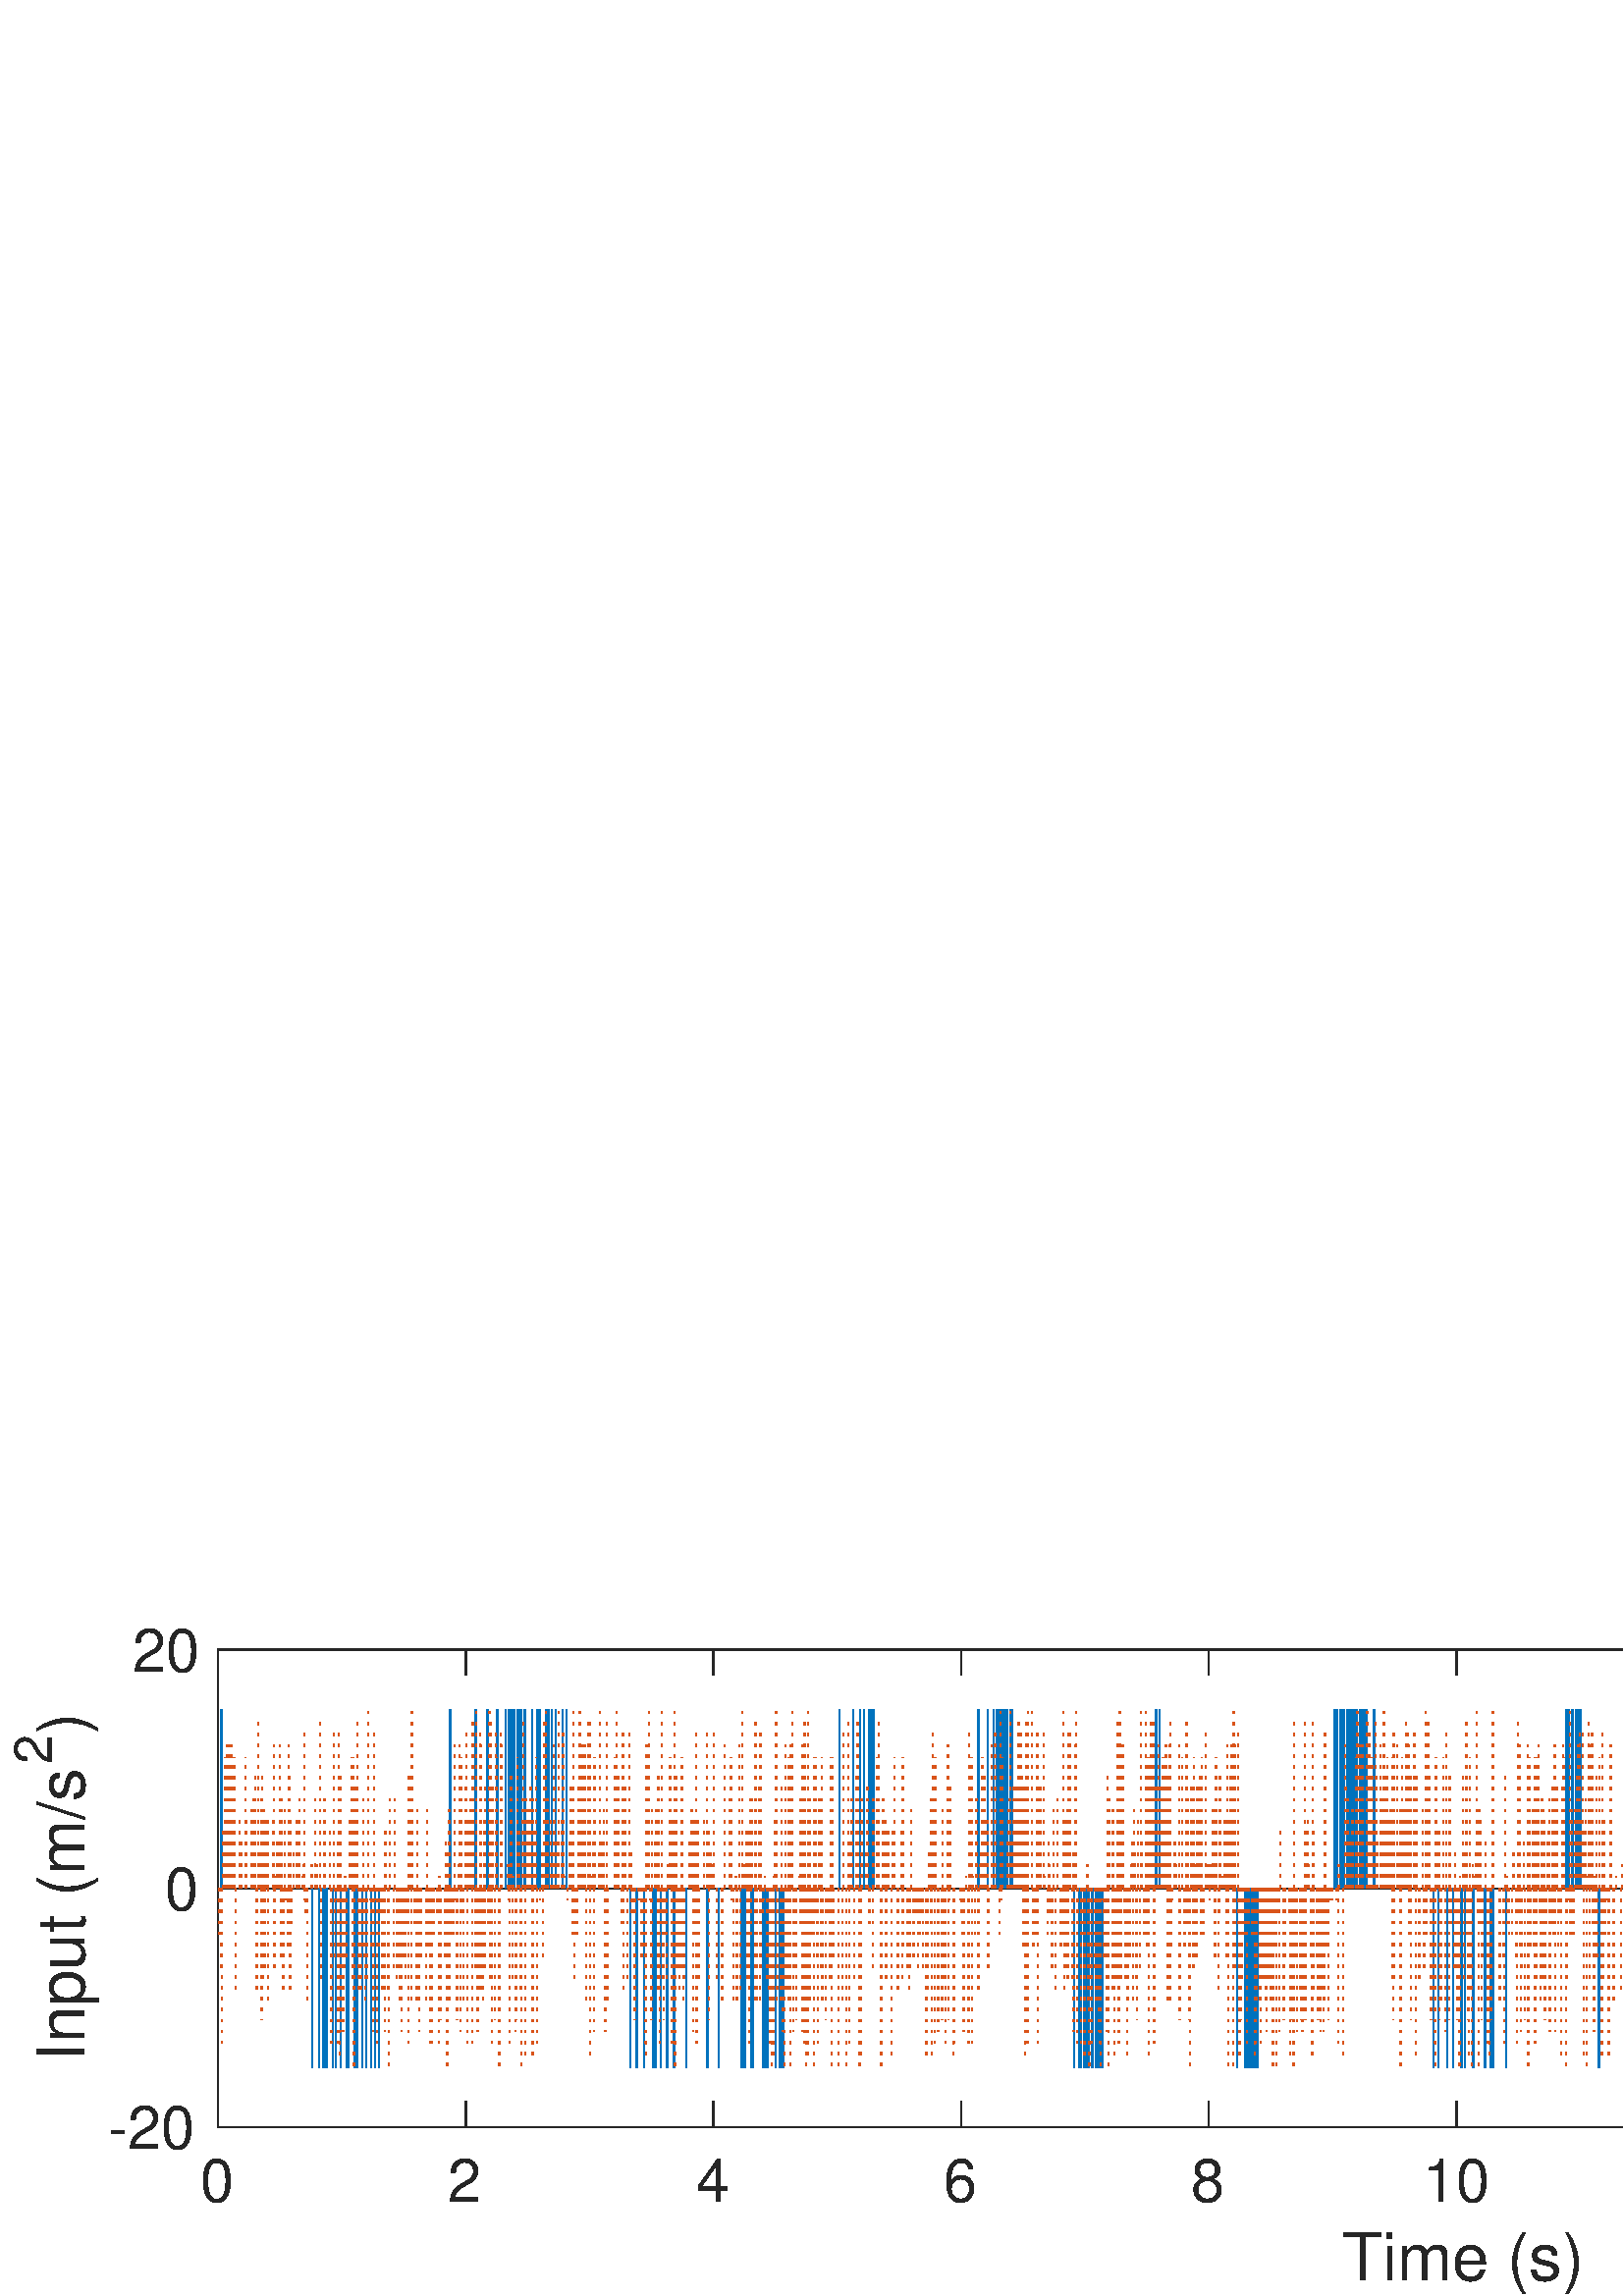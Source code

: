 %!PS-Adobe-3.0 EPSF-3.0
%%Pages: (atend)
%%BoundingBox:     0     0   999   251
%%LanguageLevel: 3
%%EndComments
%%BeginProlog
%%BeginResource: procset (Apache XML Graphics Std ProcSet) 1.2 0
%%Version: 1.2 0
%%Copyright: (Copyright 2001-2003,2010 The Apache Software Foundation. License terms: http://www.apache.org/licenses/LICENSE-2.0)
/bd{bind def}bind def
/ld{load def}bd
/GR/grestore ld
/M/moveto ld
/LJ/setlinejoin ld
/C/curveto ld
/f/fill ld
/LW/setlinewidth ld
/GC/setgray ld
/t/show ld
/N/newpath ld
/CT/concat ld
/cp/closepath ld
/S/stroke ld
/L/lineto ld
/CC/setcmykcolor ld
/A/ashow ld
/GS/gsave ld
/RC/setrgbcolor ld
/RM/rmoveto ld
/ML/setmiterlimit ld
/re {4 2 roll M
1 index 0 rlineto
0 exch rlineto
neg 0 rlineto
cp } bd
/_ctm matrix def
/_tm matrix def
/BT { _ctm currentmatrix pop matrix _tm copy pop 0 0 moveto } bd
/ET { _ctm setmatrix } bd
/iTm { _ctm setmatrix _tm concat } bd
/Tm { _tm astore pop iTm 0 0 moveto } bd
/ux 0.0 def
/uy 0.0 def
/F {
  /Tp exch def
  /Tf exch def
  Tf findfont Tp scalefont setfont
  /cf Tf def  /cs Tp def
} bd
/ULS {currentpoint /uy exch def /ux exch def} bd
/ULE {
  /Tcx currentpoint pop def
  gsave
  newpath
  cf findfont cs scalefont dup
  /FontMatrix get 0 get /Ts exch def /FontInfo get dup
  /UnderlinePosition get Ts mul /To exch def
  /UnderlineThickness get Ts mul /Tt exch def
  ux uy To add moveto  Tcx uy To add lineto
  Tt setlinewidth stroke
  grestore
} bd
/OLE {
  /Tcx currentpoint pop def
  gsave
  newpath
  cf findfont cs scalefont dup
  /FontMatrix get 0 get /Ts exch def /FontInfo get dup
  /UnderlinePosition get Ts mul /To exch def
  /UnderlineThickness get Ts mul /Tt exch def
  ux uy To add cs add moveto Tcx uy To add cs add lineto
  Tt setlinewidth stroke
  grestore
} bd
/SOE {
  /Tcx currentpoint pop def
  gsave
  newpath
  cf findfont cs scalefont dup
  /FontMatrix get 0 get /Ts exch def /FontInfo get dup
  /UnderlinePosition get Ts mul /To exch def
  /UnderlineThickness get Ts mul /Tt exch def
  ux uy To add cs 10 mul 26 idiv add moveto Tcx uy To add cs 10 mul 26 idiv add lineto
  Tt setlinewidth stroke
  grestore
} bd
/QT {
/Y22 exch store
/X22 exch store
/Y21 exch store
/X21 exch store
currentpoint
/Y21 load 2 mul add 3 div exch
/X21 load 2 mul add 3 div exch
/X21 load 2 mul /X22 load add 3 div
/Y21 load 2 mul /Y22 load add 3 div
/X22 load /Y22 load curveto
} bd
/SSPD {
dup length /d exch dict def
{
/v exch def
/k exch def
currentpagedevice k known {
/cpdv currentpagedevice k get def
v cpdv ne {
/upd false def
/nullv v type /nulltype eq def
/nullcpdv cpdv type /nulltype eq def
nullv nullcpdv or
{
/upd true def
} {
/sametype v type cpdv type eq def
sametype {
v type /arraytype eq {
/vlen v length def
/cpdvlen cpdv length def
vlen cpdvlen eq {
0 1 vlen 1 sub {
/i exch def
/obj v i get def
/cpdobj cpdv i get def
obj cpdobj ne {
/upd true def
exit
} if
} for
} {
/upd true def
} ifelse
} {
v type /dicttype eq {
v {
/dv exch def
/dk exch def
/cpddv cpdv dk get def
dv cpddv ne {
/upd true def
exit
} if
} forall
} {
/upd true def
} ifelse
} ifelse
} if
} ifelse
upd true eq {
d k v put
} if
} if
} if
} forall
d length 0 gt {
d setpagedevice
} if
} bd
/RE { % /NewFontName [NewEncodingArray] /FontName RE -
  findfont dup length dict begin
  {
    1 index /FID ne
    {def} {pop pop} ifelse
  } forall
  /Encoding exch def
  /FontName 1 index def
  currentdict definefont pop
  end
} bind def
%%EndResource
%%BeginResource: procset (Apache XML Graphics EPS ProcSet) 1.0 0
%%Version: 1.0 0
%%Copyright: (Copyright 2002-2003 The Apache Software Foundation. License terms: http://www.apache.org/licenses/LICENSE-2.0)
/BeginEPSF { %def
/b4_Inc_state save def         % Save state for cleanup
/dict_count countdictstack def % Count objects on dict stack
/op_count count 1 sub def      % Count objects on operand stack
userdict begin                 % Push userdict on dict stack
/showpage { } def              % Redefine showpage, { } = null proc
0 setgray 0 setlinecap         % Prepare graphics state
1 setlinewidth 0 setlinejoin
10 setmiterlimit [ ] 0 setdash newpath
/languagelevel where           % If level not equal to 1 then
{pop languagelevel             % set strokeadjust and
1 ne                           % overprint to their defaults.
{false setstrokeadjust false setoverprint
} if
} if
} bd
/EndEPSF { %def
count op_count sub {pop} repeat            % Clean up stacks
countdictstack dict_count sub {end} repeat
b4_Inc_state restore
} bd
%%EndResource
%FOPBeginFontDict
%%IncludeResource: font Courier-Bold
%%IncludeResource: font Helvetica
%%IncludeResource: font Courier-BoldOblique
%%IncludeResource: font Courier-Oblique
%%IncludeResource: font Times-Roman
%%IncludeResource: font Helvetica-BoldOblique
%%IncludeResource: font Helvetica-Bold
%%IncludeResource: font Helvetica-Oblique
%%IncludeResource: font Times-BoldItalic
%%IncludeResource: font Courier
%%IncludeResource: font Times-Italic
%%IncludeResource: font Times-Bold
%%IncludeResource: font Symbol
%%IncludeResource: font ZapfDingbats
%FOPEndFontDict
%%BeginResource: encoding WinAnsiEncoding
/WinAnsiEncoding [
/.notdef /.notdef /.notdef /.notdef /.notdef
/.notdef /.notdef /.notdef /.notdef /.notdef
/.notdef /.notdef /.notdef /.notdef /.notdef
/.notdef /.notdef /.notdef /.notdef /.notdef
/.notdef /.notdef /.notdef /.notdef /.notdef
/.notdef /.notdef /.notdef /.notdef /.notdef
/.notdef /.notdef /space /exclam /quotedbl
/numbersign /dollar /percent /ampersand /quotesingle
/parenleft /parenright /asterisk /plus /comma
/hyphen /period /slash /zero /one
/two /three /four /five /six
/seven /eight /nine /colon /semicolon
/less /equal /greater /question /at
/A /B /C /D /E
/F /G /H /I /J
/K /L /M /N /O
/P /Q /R /S /T
/U /V /W /X /Y
/Z /bracketleft /backslash /bracketright /asciicircum
/underscore /quoteleft /a /b /c
/d /e /f /g /h
/i /j /k /l /m
/n /o /p /q /r
/s /t /u /v /w
/x /y /z /braceleft /bar
/braceright /asciitilde /bullet /Euro /bullet
/quotesinglbase /florin /quotedblbase /ellipsis /dagger
/daggerdbl /circumflex /perthousand /Scaron /guilsinglleft
/OE /bullet /Zcaron /bullet /bullet
/quoteleft /quoteright /quotedblleft /quotedblright /bullet
/endash /emdash /asciitilde /trademark /scaron
/guilsinglright /oe /bullet /zcaron /Ydieresis
/space /exclamdown /cent /sterling /currency
/yen /brokenbar /section /dieresis /copyright
/ordfeminine /guillemotleft /logicalnot /sfthyphen /registered
/macron /degree /plusminus /twosuperior /threesuperior
/acute /mu /paragraph /middot /cedilla
/onesuperior /ordmasculine /guillemotright /onequarter /onehalf
/threequarters /questiondown /Agrave /Aacute /Acircumflex
/Atilde /Adieresis /Aring /AE /Ccedilla
/Egrave /Eacute /Ecircumflex /Edieresis /Igrave
/Iacute /Icircumflex /Idieresis /Eth /Ntilde
/Ograve /Oacute /Ocircumflex /Otilde /Odieresis
/multiply /Oslash /Ugrave /Uacute /Ucircumflex
/Udieresis /Yacute /Thorn /germandbls /agrave
/aacute /acircumflex /atilde /adieresis /aring
/ae /ccedilla /egrave /eacute /ecircumflex
/edieresis /igrave /iacute /icircumflex /idieresis
/eth /ntilde /ograve /oacute /ocircumflex
/otilde /odieresis /divide /oslash /ugrave
/uacute /ucircumflex /udieresis /yacute /thorn
/ydieresis
] def
%%EndResource
%FOPBeginFontReencode
/Courier-Bold findfont
dup length dict begin
  {1 index /FID ne {def} {pop pop} ifelse} forall
  /Encoding WinAnsiEncoding def
  currentdict
end
/Courier-Bold exch definefont pop
/Helvetica findfont
dup length dict begin
  {1 index /FID ne {def} {pop pop} ifelse} forall
  /Encoding WinAnsiEncoding def
  currentdict
end
/Helvetica exch definefont pop
/Courier-BoldOblique findfont
dup length dict begin
  {1 index /FID ne {def} {pop pop} ifelse} forall
  /Encoding WinAnsiEncoding def
  currentdict
end
/Courier-BoldOblique exch definefont pop
/Courier-Oblique findfont
dup length dict begin
  {1 index /FID ne {def} {pop pop} ifelse} forall
  /Encoding WinAnsiEncoding def
  currentdict
end
/Courier-Oblique exch definefont pop
/Times-Roman findfont
dup length dict begin
  {1 index /FID ne {def} {pop pop} ifelse} forall
  /Encoding WinAnsiEncoding def
  currentdict
end
/Times-Roman exch definefont pop
/Helvetica-BoldOblique findfont
dup length dict begin
  {1 index /FID ne {def} {pop pop} ifelse} forall
  /Encoding WinAnsiEncoding def
  currentdict
end
/Helvetica-BoldOblique exch definefont pop
/Helvetica-Bold findfont
dup length dict begin
  {1 index /FID ne {def} {pop pop} ifelse} forall
  /Encoding WinAnsiEncoding def
  currentdict
end
/Helvetica-Bold exch definefont pop
/Helvetica-Oblique findfont
dup length dict begin
  {1 index /FID ne {def} {pop pop} ifelse} forall
  /Encoding WinAnsiEncoding def
  currentdict
end
/Helvetica-Oblique exch definefont pop
/Times-BoldItalic findfont
dup length dict begin
  {1 index /FID ne {def} {pop pop} ifelse} forall
  /Encoding WinAnsiEncoding def
  currentdict
end
/Times-BoldItalic exch definefont pop
/Courier findfont
dup length dict begin
  {1 index /FID ne {def} {pop pop} ifelse} forall
  /Encoding WinAnsiEncoding def
  currentdict
end
/Courier exch definefont pop
/Times-Italic findfont
dup length dict begin
  {1 index /FID ne {def} {pop pop} ifelse} forall
  /Encoding WinAnsiEncoding def
  currentdict
end
/Times-Italic exch definefont pop
/Times-Bold findfont
dup length dict begin
  {1 index /FID ne {def} {pop pop} ifelse} forall
  /Encoding WinAnsiEncoding def
  currentdict
end
/Times-Bold exch definefont pop
%FOPEndFontReencode
%%EndProlog
%%Page: 1 1
%%PageBoundingBox: 0 0 1000 250
%%BeginPageSetup
[1 0 0 -1 0 250] CT
%%EndPageSetup
GS
1 GC
N
0 0 1000 250 re
f
GR
GS
1 GC
N
0 0 1000 250 re
f
GR
GS
1 GC
N
80 188 M
988 188 L
988 13 L
80 13 L
cp
f
GR
GS
0.149 GC
2 setlinecap
1 LJ
0.5 LW
N
80 188 M
988 188 L
S
GR
GS
0.149 GC
2 setlinecap
1 LJ
0.5 LW
N
80 13 M
988 13 L
S
GR
GS
0.149 GC
2 setlinecap
1 LJ
0.5 LW
N
80 188 M
80 178.92 L
S
GR
GS
0.149 GC
2 setlinecap
1 LJ
0.5 LW
N
170.8 188 M
170.8 178.92 L
S
GR
GS
0.149 GC
2 setlinecap
1 LJ
0.5 LW
N
261.6 188 M
261.6 178.92 L
S
GR
GS
0.149 GC
2 setlinecap
1 LJ
0.5 LW
N
352.4 188 M
352.4 178.92 L
S
GR
GS
0.149 GC
2 setlinecap
1 LJ
0.5 LW
N
443.2 188 M
443.2 178.92 L
S
GR
GS
0.149 GC
2 setlinecap
1 LJ
0.5 LW
N
534 188 M
534 178.92 L
S
GR
GS
0.149 GC
2 setlinecap
1 LJ
0.5 LW
N
624.8 188 M
624.8 178.92 L
S
GR
GS
0.149 GC
2 setlinecap
1 LJ
0.5 LW
N
715.6 188 M
715.6 178.92 L
S
GR
GS
0.149 GC
2 setlinecap
1 LJ
0.5 LW
N
806.4 188 M
806.4 178.92 L
S
GR
GS
0.149 GC
2 setlinecap
1 LJ
0.5 LW
N
897.2 188 M
897.2 178.92 L
S
GR
GS
0.149 GC
2 setlinecap
1 LJ
0.5 LW
N
988 188 M
988 178.92 L
S
GR
GS
0.149 GC
2 setlinecap
1 LJ
0.5 LW
N
80 13 M
80 22.08 L
S
GR
GS
0.149 GC
2 setlinecap
1 LJ
0.5 LW
N
170.8 13 M
170.8 22.08 L
S
GR
GS
0.149 GC
2 setlinecap
1 LJ
0.5 LW
N
261.6 13 M
261.6 22.08 L
S
GR
GS
0.149 GC
2 setlinecap
1 LJ
0.5 LW
N
352.4 13 M
352.4 22.08 L
S
GR
GS
0.149 GC
2 setlinecap
1 LJ
0.5 LW
N
443.2 13 M
443.2 22.08 L
S
GR
GS
0.149 GC
2 setlinecap
1 LJ
0.5 LW
N
534 13 M
534 22.08 L
S
GR
GS
0.149 GC
2 setlinecap
1 LJ
0.5 LW
N
624.8 13 M
624.8 22.08 L
S
GR
GS
0.149 GC
2 setlinecap
1 LJ
0.5 LW
N
715.6 13 M
715.6 22.08 L
S
GR
GS
0.149 GC
2 setlinecap
1 LJ
0.5 LW
N
806.4 13 M
806.4 22.08 L
S
GR
GS
0.149 GC
2 setlinecap
1 LJ
0.5 LW
N
897.2 13 M
897.2 22.08 L
S
GR
GS
0.149 GC
2 setlinecap
1 LJ
0.5 LW
N
988 13 M
988 22.08 L
S
GR
GS
[1 0 0 1 80 194.4] CT
0.149 GC
/Helvetica 22 F
GS
[1 0 0 1 0 0] CT
-6.5 21 moveto 
1 -1 scale
(0) t 
GR
GR
GS
[1 0 0 1 170.8 194.4] CT
0.149 GC
/Helvetica 22 F
GS
[1 0 0 1 0 0] CT
-6.5 21 moveto 
1 -1 scale
(2) t 
GR
GR
GS
[1 0 0 1 261.6 194.4] CT
0.149 GC
/Helvetica 22 F
GS
[1 0 0 1 0 0] CT
-6.5 21 moveto 
1 -1 scale
(4) t 
GR
GR
GS
[1 0 0 1 352.4 194.4] CT
0.149 GC
/Helvetica 22 F
GS
[1 0 0 1 0 0] CT
-6.5 21 moveto 
1 -1 scale
(6) t 
GR
GR
GS
[1 0 0 1 443.2 194.4] CT
0.149 GC
/Helvetica 22 F
GS
[1 0 0 1 0 0] CT
-6.5 21 moveto 
1 -1 scale
(8) t 
GR
GR
GS
[1 0 0 1 534 194.4] CT
0.149 GC
/Helvetica 22 F
GS
[1 0 0 1 0 0] CT
-12.5 21 moveto 
1 -1 scale
(10) t 
GR
GR
GS
[1 0 0 1 624.8 194.4] CT
0.149 GC
/Helvetica 22 F
GS
[1 0 0 1 0 0] CT
-12.5 21 moveto 
1 -1 scale
(12) t 
GR
GR
GS
[1 0 0 1 715.6 194.4] CT
0.149 GC
/Helvetica 22 F
GS
[1 0 0 1 0 0] CT
-12.5 21 moveto 
1 -1 scale
(14) t 
GR
GR
GS
[1 0 0 1 806.4 194.4] CT
0.149 GC
/Helvetica 22 F
GS
[1 0 0 1 0 0] CT
-12.5 21 moveto 
1 -1 scale
(16) t 
GR
GR
GS
[1 0 0 1 897.2 194.4] CT
0.149 GC
/Helvetica 22 F
GS
[1 0 0 1 0 0] CT
-12.5 21 moveto 
1 -1 scale
(18) t 
GR
GR
GS
[1 0 0 1 988 194.4] CT
0.149 GC
/Helvetica 22 F
GS
[1 0 0 1 0 0] CT
-12.5 21 moveto 
1 -1 scale
(20) t 
GR
GR
GS
[1 0 0 1 534.0 221.4] CT
0.149 GC
/Helvetica 24.2 F
GS
[1 0 0 1 0 0] CT
-42 23 moveto 
1 -1 scale
(Time \(s\)) t 
GR
GR
GS
0.149 GC
2 setlinecap
1 LJ
0.5 LW
N
80 188 M
80 13 L
S
GR
GS
0.149 GC
2 setlinecap
1 LJ
0.5 LW
N
988 188 M
988 13 L
S
GR
GS
0.149 GC
2 setlinecap
1 LJ
0.5 LW
N
80 188 M
89.08 188 L
S
GR
GS
0.149 GC
2 setlinecap
1 LJ
0.5 LW
N
80 100.5 M
89.08 100.5 L
S
GR
GS
0.149 GC
2 setlinecap
1 LJ
0.5 LW
N
80 13 M
89.08 13 L
S
GR
GS
0.149 GC
2 setlinecap
1 LJ
0.5 LW
N
988 188 M
978.92 188 L
S
GR
GS
0.149 GC
2 setlinecap
1 LJ
0.5 LW
N
988 100.5 M
978.92 100.5 L
S
GR
GS
0.149 GC
2 setlinecap
1 LJ
0.5 LW
N
988 13 M
978.92 13 L
S
GR
GS
[1 0 0 1 73.6 188] CT
0.149 GC
/Helvetica 22 F
GS
[1 0 0 1 0 0] CT
-34 8 moveto 
1 -1 scale
(-20) t 
GR
GR
GS
[1 0 0 1 73.6 100.5] CT
0.149 GC
/Helvetica 22 F
GS
[1 0 0 1 0 0] CT
-13 8 moveto 
1 -1 scale
(0) t 
GR
GR
GS
[1 0 0 1 73.6 13] CT
0.149 GC
/Helvetica 22 F
GS
[1 0 0 1 0 0] CT
-25 8 moveto 
1 -1 scale
(20) t 
GR
GR
GS
[0 -1 1 0 31 164] CT
0.149 GC
/Helvetica 24.2 F
GS
[1 0 0 1 0 0] CT
0 0 moveto 
1 -1 scale
(Input \(m/s) t 
GR
GR
GS
[0 -1 1 0 19 55] CT
0.149 GC
/Helvetica 19.36 F
GS
[1 0 0 1 0 0] CT
0 0 moveto 
1 -1 scale
(2) t 
GR
GR
GS
[0 -1 1 0 31 44] CT
0.149 GC
/Helvetica 24.2 F
GS
[1 0 0 1 0 0] CT
0 0 moveto 
1 -1 scale
(\)) t 
GR
GR
GS
0.149 GC
1 LJ
0.5 LW
N
80 100.5 M
988 100.5 L
S
GR
GS
0 0.447 0.741 RC
1 LJ
0.5 LW
N
80.454 100.5 M
80.454 100.5 L
S
GR
GS
0 0.447 0.741 RC
1 LJ
0.5 LW
N
80.681 100.5 M
80.681 100.5 L
S
GR
GS
0 0.447 0.741 RC
1 LJ
0.5 LW
N
80.908 100.5 M
80.908 100.5 L
S
GR
GS
0 0.447 0.741 RC
1 LJ
0.5 LW
N
81.135 100.5 M
81.135 34.875 L
S
GR
GS
0 0.447 0.741 RC
1 LJ
0.5 LW
N
81.362 100.5 M
81.362 100.5 L
S
GR
GS
0 0.447 0.741 RC
1 LJ
0.5 LW
N
81.589 100.5 M
81.589 100.5 L
S
GR
GS
0 0.447 0.741 RC
1 LJ
0.5 LW
N
81.816 100.5 M
81.816 100.5 L
S
GR
GS
0 0.447 0.741 RC
1 LJ
0.5 LW
N
82.043 100.5 M
82.043 100.5 L
S
GR
GS
0 0.447 0.741 RC
1 LJ
0.5 LW
N
82.27 100.5 M
82.27 100.5 L
S
GR
GS
0 0.447 0.741 RC
1 LJ
0.5 LW
N
82.497 100.5 M
82.497 100.5 L
S
GR
GS
0 0.447 0.741 RC
1 LJ
0.5 LW
N
82.724 100.5 M
82.724 100.5 L
S
GR
GS
0 0.447 0.741 RC
1 LJ
0.5 LW
N
82.951 100.5 M
82.951 100.5 L
S
GR
GS
0 0.447 0.741 RC
1 LJ
0.5 LW
N
83.178 100.5 M
83.178 100.5 L
S
GR
GS
0 0.447 0.741 RC
1 LJ
0.5 LW
N
83.405 100.5 M
83.405 100.5 L
S
GR
GS
0 0.447 0.741 RC
1 LJ
0.5 LW
N
83.632 100.5 M
83.632 100.5 L
S
GR
GS
0 0.447 0.741 RC
1 LJ
0.5 LW
N
83.859 100.5 M
83.859 100.5 L
S
GR
GS
0 0.447 0.741 RC
1 LJ
0.5 LW
N
84.086 100.5 M
84.086 100.5 L
S
GR
GS
0 0.447 0.741 RC
1 LJ
0.5 LW
N
84.313 100.5 M
84.313 100.5 L
S
GR
GS
0 0.447 0.741 RC
1 LJ
0.5 LW
N
84.54 100.5 M
84.54 100.5 L
S
GR
GS
0 0.447 0.741 RC
1 LJ
0.5 LW
N
84.767 100.5 M
84.767 100.5 L
S
GR
GS
0 0.447 0.741 RC
1 LJ
0.5 LW
N
84.994 100.5 M
84.994 100.5 L
S
GR
GS
0 0.447 0.741 RC
1 LJ
0.5 LW
N
85.221 100.5 M
85.221 100.5 L
S
GR
GS
0 0.447 0.741 RC
1 LJ
0.5 LW
N
85.448 100.5 M
85.448 100.5 L
S
GR
GS
0 0.447 0.741 RC
1 LJ
0.5 LW
N
85.675 100.5 M
85.675 100.5 L
S
GR
GS
0 0.447 0.741 RC
1 LJ
0.5 LW
N
85.902 100.5 M
85.902 100.5 L
S
GR
GS
0 0.447 0.741 RC
1 LJ
0.5 LW
N
86.129 100.5 M
86.129 100.5 L
S
GR
GS
0 0.447 0.741 RC
1 LJ
0.5 LW
N
86.356 100.5 M
86.356 100.5 L
S
GR
GS
0 0.447 0.741 RC
1 LJ
0.5 LW
N
86.583 100.5 M
86.583 100.5 L
S
GR
GS
0 0.447 0.741 RC
1 LJ
0.5 LW
N
86.81 100.5 M
86.81 100.5 L
S
GR
GS
0 0.447 0.741 RC
1 LJ
0.5 LW
N
87.037 100.5 M
87.037 100.5 L
S
GR
GS
0 0.447 0.741 RC
1 LJ
0.5 LW
N
87.264 100.5 M
87.264 100.5 L
S
GR
GS
0 0.447 0.741 RC
1 LJ
0.5 LW
N
87.491 100.5 M
87.491 100.5 L
S
GR
GS
0 0.447 0.741 RC
1 LJ
0.5 LW
N
87.718 100.5 M
87.718 100.5 L
S
GR
GS
0 0.447 0.741 RC
1 LJ
0.5 LW
N
87.945 100.5 M
87.945 100.5 L
S
GR
GS
0 0.447 0.741 RC
1 LJ
0.5 LW
N
88.172 100.5 M
88.172 100.5 L
S
GR
GS
0 0.447 0.741 RC
1 LJ
0.5 LW
N
88.399 100.5 M
88.399 100.5 L
S
GR
GS
0 0.447 0.741 RC
1 LJ
0.5 LW
N
88.626 100.5 M
88.626 100.5 L
S
GR
GS
0 0.447 0.741 RC
1 LJ
0.5 LW
N
88.853 100.5 M
88.853 100.5 L
S
GR
GS
0 0.447 0.741 RC
1 LJ
0.5 LW
N
89.08 100.5 M
89.08 100.5 L
S
GR
GS
0 0.447 0.741 RC
1 LJ
0.5 LW
N
89.307 100.5 M
89.307 100.5 L
S
GR
GS
0 0.447 0.741 RC
1 LJ
0.5 LW
N
89.534 100.5 M
89.534 100.5 L
S
GR
GS
0 0.447 0.741 RC
1 LJ
0.5 LW
N
89.761 100.5 M
89.761 100.5 L
S
GR
GS
0 0.447 0.741 RC
1 LJ
0.5 LW
N
89.988 100.5 M
89.988 100.5 L
S
GR
GS
0 0.447 0.741 RC
1 LJ
0.5 LW
N
90.215 100.5 M
90.215 100.5 L
S
GR
GS
0 0.447 0.741 RC
1 LJ
0.5 LW
N
90.442 100.5 M
90.442 100.5 L
S
GR
GS
0 0.447 0.741 RC
1 LJ
0.5 LW
N
90.669 100.5 M
90.669 100.5 L
S
GR
GS
0 0.447 0.741 RC
1 LJ
0.5 LW
N
90.896 100.5 M
90.896 100.5 L
S
GR
GS
0 0.447 0.741 RC
1 LJ
0.5 LW
N
91.123 100.5 M
91.123 100.5 L
S
GR
GS
0 0.447 0.741 RC
1 LJ
0.5 LW
N
91.35 100.5 M
91.35 100.5 L
S
GR
GS
0 0.447 0.741 RC
1 LJ
0.5 LW
N
91.577 100.5 M
91.577 100.5 L
S
GR
GS
0 0.447 0.741 RC
1 LJ
0.5 LW
N
91.804 100.5 M
91.804 100.5 L
S
GR
GS
0 0.447 0.741 RC
1 LJ
0.5 LW
N
92.031 100.5 M
92.031 100.5 L
S
GR
GS
0 0.447 0.741 RC
1 LJ
0.5 LW
N
92.258 100.5 M
92.258 100.5 L
S
GR
GS
0 0.447 0.741 RC
1 LJ
0.5 LW
N
92.485 100.5 M
92.485 100.5 L
S
GR
GS
0 0.447 0.741 RC
1 LJ
0.5 LW
N
92.712 100.5 M
92.712 100.5 L
S
GR
GS
0 0.447 0.741 RC
1 LJ
0.5 LW
N
92.939 100.5 M
92.939 100.5 L
S
GR
GS
0 0.447 0.741 RC
1 LJ
0.5 LW
N
93.166 100.5 M
93.166 100.5 L
S
GR
GS
0 0.447 0.741 RC
1 LJ
0.5 LW
N
93.393 100.5 M
93.393 100.5 L
S
GR
GS
0 0.447 0.741 RC
1 LJ
0.5 LW
N
93.62 100.5 M
93.62 100.5 L
S
GR
GS
0 0.447 0.741 RC
1 LJ
0.5 LW
N
93.847 100.5 M
93.847 100.5 L
S
GR
GS
0 0.447 0.741 RC
1 LJ
0.5 LW
N
94.074 100.5 M
94.074 100.5 L
S
GR
GS
0 0.447 0.741 RC
1 LJ
0.5 LW
N
94.301 100.5 M
94.301 100.5 L
S
GR
GS
0 0.447 0.741 RC
1 LJ
0.5 LW
N
94.528 100.5 M
94.528 100.5 L
S
GR
GS
0 0.447 0.741 RC
1 LJ
0.5 LW
N
94.755 100.5 M
94.755 100.5 L
S
GR
GS
0 0.447 0.741 RC
1 LJ
0.5 LW
N
94.982 100.5 M
94.982 100.5 L
S
GR
GS
0 0.447 0.741 RC
1 LJ
0.5 LW
N
95.209 100.5 M
95.209 100.5 L
S
GR
GS
0 0.447 0.741 RC
1 LJ
0.5 LW
N
95.436 100.5 M
95.436 100.5 L
S
GR
GS
0 0.447 0.741 RC
1 LJ
0.5 LW
N
95.663 100.5 M
95.663 100.5 L
S
GR
GS
0 0.447 0.741 RC
1 LJ
0.5 LW
N
95.89 100.5 M
95.89 100.5 L
S
GR
GS
0 0.447 0.741 RC
1 LJ
0.5 LW
N
96.117 100.5 M
96.117 100.5 L
S
GR
GS
0 0.447 0.741 RC
1 LJ
0.5 LW
N
96.344 100.5 M
96.344 100.5 L
S
GR
GS
0 0.447 0.741 RC
1 LJ
0.5 LW
N
96.571 100.5 M
96.571 100.5 L
S
GR
GS
0 0.447 0.741 RC
1 LJ
0.5 LW
N
96.798 100.5 M
96.798 100.5 L
S
GR
GS
0 0.447 0.741 RC
1 LJ
0.5 LW
N
97.025 100.5 M
97.025 100.5 L
S
GR
GS
0 0.447 0.741 RC
1 LJ
0.5 LW
N
97.252 100.5 M
97.252 100.5 L
S
GR
GS
0 0.447 0.741 RC
1 LJ
0.5 LW
N
97.479 100.5 M
97.479 100.5 L
S
GR
GS
0 0.447 0.741 RC
1 LJ
0.5 LW
N
97.706 100.5 M
97.706 100.5 L
S
GR
GS
0 0.447 0.741 RC
1 LJ
0.5 LW
N
97.933 100.5 M
97.933 100.5 L
S
GR
GS
0 0.447 0.741 RC
1 LJ
0.5 LW
N
98.16 100.5 M
98.16 100.5 L
S
GR
GS
0 0.447 0.741 RC
1 LJ
0.5 LW
N
98.387 100.5 M
98.387 100.5 L
S
GR
GS
0 0.447 0.741 RC
1 LJ
0.5 LW
N
98.614 100.5 M
98.614 100.5 L
S
GR
GS
0 0.447 0.741 RC
1 LJ
0.5 LW
N
98.841 100.5 M
98.841 100.5 L
S
GR
GS
0 0.447 0.741 RC
1 LJ
0.5 LW
N
99.068 100.5 M
99.068 100.5 L
S
GR
GS
0 0.447 0.741 RC
1 LJ
0.5 LW
N
99.295 100.5 M
99.295 100.5 L
S
GR
GS
0 0.447 0.741 RC
1 LJ
0.5 LW
N
99.522 100.5 M
99.522 100.5 L
S
GR
GS
0 0.447 0.741 RC
1 LJ
0.5 LW
N
99.749 100.5 M
99.749 100.5 L
S
GR
GS
0 0.447 0.741 RC
1 LJ
0.5 LW
N
99.976 100.5 M
99.976 100.5 L
S
GR
GS
0 0.447 0.741 RC
1 LJ
0.5 LW
N
100.203 100.5 M
100.203 100.5 L
S
GR
GS
0 0.447 0.741 RC
1 LJ
0.5 LW
N
100.43 100.5 M
100.43 100.5 L
S
GR
GS
0 0.447 0.741 RC
1 LJ
0.5 LW
N
100.657 100.5 M
100.657 100.5 L
S
GR
GS
0 0.447 0.741 RC
1 LJ
0.5 LW
N
100.884 100.5 M
100.884 100.5 L
S
GR
GS
0 0.447 0.741 RC
1 LJ
0.5 LW
N
101.111 100.5 M
101.111 100.5 L
S
GR
GS
0 0.447 0.741 RC
1 LJ
0.5 LW
N
101.338 100.5 M
101.338 100.5 L
S
GR
GS
0 0.447 0.741 RC
1 LJ
0.5 LW
N
101.565 100.5 M
101.565 100.5 L
S
GR
GS
0 0.447 0.741 RC
1 LJ
0.5 LW
N
101.792 100.5 M
101.792 100.5 L
S
GR
GS
0 0.447 0.741 RC
1 LJ
0.5 LW
N
102.019 100.5 M
102.019 100.5 L
S
GR
GS
0 0.447 0.741 RC
1 LJ
0.5 LW
N
102.246 100.5 M
102.246 100.5 L
S
GR
GS
0 0.447 0.741 RC
1 LJ
0.5 LW
N
102.473 100.5 M
102.473 100.5 L
S
GR
GS
0 0.447 0.741 RC
1 LJ
0.5 LW
N
102.7 100.5 M
102.7 100.5 L
S
GR
GS
0 0.447 0.741 RC
1 LJ
0.5 LW
N
102.927 100.5 M
102.927 100.5 L
S
GR
GS
0 0.447 0.741 RC
1 LJ
0.5 LW
N
103.154 100.5 M
103.154 100.5 L
S
GR
GS
0 0.447 0.741 RC
1 LJ
0.5 LW
N
103.381 100.5 M
103.381 100.5 L
S
GR
GS
0 0.447 0.741 RC
1 LJ
0.5 LW
N
103.608 100.5 M
103.608 100.5 L
S
GR
GS
0 0.447 0.741 RC
1 LJ
0.5 LW
N
103.835 100.5 M
103.835 100.5 L
S
GR
GS
0 0.447 0.741 RC
1 LJ
0.5 LW
N
104.062 100.5 M
104.062 100.5 L
S
GR
GS
0 0.447 0.741 RC
1 LJ
0.5 LW
N
104.289 100.5 M
104.289 100.5 L
S
GR
GS
0 0.447 0.741 RC
1 LJ
0.5 LW
N
104.516 100.5 M
104.516 100.5 L
S
GR
GS
0 0.447 0.741 RC
1 LJ
0.5 LW
N
104.743 100.5 M
104.743 100.5 L
S
GR
GS
0 0.447 0.741 RC
1 LJ
0.5 LW
N
104.97 100.5 M
104.97 100.5 L
S
GR
GS
0 0.447 0.741 RC
1 LJ
0.5 LW
N
105.197 100.5 M
105.197 100.5 L
S
GR
GS
0 0.447 0.741 RC
1 LJ
0.5 LW
N
105.424 100.5 M
105.424 100.5 L
S
GR
GS
0 0.447 0.741 RC
1 LJ
0.5 LW
N
105.651 100.5 M
105.651 100.5 L
S
GR
GS
0 0.447 0.741 RC
1 LJ
0.5 LW
N
105.878 100.5 M
105.878 100.5 L
S
GR
GS
0 0.447 0.741 RC
1 LJ
0.5 LW
N
106.105 100.5 M
106.105 100.5 L
S
GR
GS
0 0.447 0.741 RC
1 LJ
0.5 LW
N
106.332 100.5 M
106.332 100.5 L
S
GR
GS
0 0.447 0.741 RC
1 LJ
0.5 LW
N
106.559 100.5 M
106.559 100.5 L
S
GR
GS
0 0.447 0.741 RC
1 LJ
0.5 LW
N
106.786 100.5 M
106.786 100.5 L
S
GR
GS
0 0.447 0.741 RC
1 LJ
0.5 LW
N
107.013 100.5 M
107.013 100.5 L
S
GR
GS
0 0.447 0.741 RC
1 LJ
0.5 LW
N
107.24 100.5 M
107.24 100.5 L
S
GR
GS
0 0.447 0.741 RC
1 LJ
0.5 LW
N
107.467 100.5 M
107.467 100.5 L
S
GR
GS
0 0.447 0.741 RC
1 LJ
0.5 LW
N
107.694 100.5 M
107.694 100.5 L
S
GR
GS
0 0.447 0.741 RC
1 LJ
0.5 LW
N
107.921 100.5 M
107.921 100.5 L
S
GR
GS
0 0.447 0.741 RC
1 LJ
0.5 LW
N
108.148 100.5 M
108.148 100.5 L
S
GR
GS
0 0.447 0.741 RC
1 LJ
0.5 LW
N
108.375 100.5 M
108.375 100.5 L
S
GR
GS
0 0.447 0.741 RC
1 LJ
0.5 LW
N
108.602 100.5 M
108.602 100.5 L
S
GR
GS
0 0.447 0.741 RC
1 LJ
0.5 LW
N
108.829 100.5 M
108.829 100.5 L
S
GR
GS
0 0.447 0.741 RC
1 LJ
0.5 LW
N
109.056 100.5 M
109.056 100.5 L
S
GR
GS
0 0.447 0.741 RC
1 LJ
0.5 LW
N
109.283 100.5 M
109.283 100.5 L
S
GR
GS
0 0.447 0.741 RC
1 LJ
0.5 LW
N
109.51 100.5 M
109.51 100.5 L
S
GR
GS
0 0.447 0.741 RC
1 LJ
0.5 LW
N
109.737 100.5 M
109.737 100.5 L
S
GR
GS
0 0.447 0.741 RC
1 LJ
0.5 LW
N
109.964 100.5 M
109.964 100.5 L
S
GR
GS
0 0.447 0.741 RC
1 LJ
0.5 LW
N
110.191 100.5 M
110.191 100.5 L
S
GR
GS
0 0.447 0.741 RC
1 LJ
0.5 LW
N
110.418 100.5 M
110.418 100.5 L
S
GR
GS
0 0.447 0.741 RC
1 LJ
0.5 LW
N
110.645 100.5 M
110.645 100.5 L
S
GR
GS
0 0.447 0.741 RC
1 LJ
0.5 LW
N
110.872 100.5 M
110.872 100.5 L
S
GR
GS
0 0.447 0.741 RC
1 LJ
0.5 LW
N
111.099 100.5 M
111.099 100.5 L
S
GR
GS
0 0.447 0.741 RC
1 LJ
0.5 LW
N
111.326 100.5 M
111.326 100.5 L
S
GR
GS
0 0.447 0.741 RC
1 LJ
0.5 LW
N
111.553 100.5 M
111.553 100.5 L
S
GR
GS
0 0.447 0.741 RC
1 LJ
0.5 LW
N
111.78 100.5 M
111.78 100.5 L
S
GR
GS
0 0.447 0.741 RC
1 LJ
0.5 LW
N
112.007 100.5 M
112.007 100.5 L
S
GR
GS
0 0.447 0.741 RC
1 LJ
0.5 LW
N
112.234 100.5 M
112.234 100.5 L
S
GR
GS
0 0.447 0.741 RC
1 LJ
0.5 LW
N
112.461 100.5 M
112.461 100.5 L
S
GR
GS
0 0.447 0.741 RC
1 LJ
0.5 LW
N
112.688 100.5 M
112.688 100.5 L
S
GR
GS
0 0.447 0.741 RC
1 LJ
0.5 LW
N
112.915 100.5 M
112.915 100.5 L
S
GR
GS
0 0.447 0.741 RC
1 LJ
0.5 LW
N
113.142 100.5 M
113.142 100.5 L
S
GR
GS
0 0.447 0.741 RC
1 LJ
0.5 LW
N
113.369 100.5 M
113.369 100.5 L
S
GR
GS
0 0.447 0.741 RC
1 LJ
0.5 LW
N
113.596 100.5 M
113.596 100.5 L
S
GR
GS
0 0.447 0.741 RC
1 LJ
0.5 LW
N
113.823 100.5 M
113.823 100.5 L
S
GR
GS
0 0.447 0.741 RC
1 LJ
0.5 LW
N
114.05 100.5 M
114.05 100.5 L
S
GR
GS
0 0.447 0.741 RC
1 LJ
0.5 LW
N
114.277 100.5 M
114.277 100.5 L
S
GR
GS
0 0.447 0.741 RC
1 LJ
0.5 LW
N
114.504 100.5 M
114.504 166.125 L
S
GR
GS
0 0.447 0.741 RC
1 LJ
0.5 LW
N
114.731 100.5 M
114.731 100.5 L
S
GR
GS
0 0.447 0.741 RC
1 LJ
0.5 LW
N
114.958 100.5 M
114.958 100.5 L
S
GR
GS
0 0.447 0.741 RC
1 LJ
0.5 LW
N
115.185 100.5 M
115.185 100.5 L
S
GR
GS
0 0.447 0.741 RC
1 LJ
0.5 LW
N
115.412 100.5 M
115.412 100.5 L
S
GR
GS
0 0.447 0.741 RC
1 LJ
0.5 LW
N
115.639 100.5 M
115.639 100.5 L
S
GR
GS
0 0.447 0.741 RC
1 LJ
0.5 LW
N
115.866 100.5 M
115.866 100.5 L
S
GR
GS
0 0.447 0.741 RC
1 LJ
0.5 LW
N
116.093 100.5 M
116.093 100.5 L
S
GR
GS
0 0.447 0.741 RC
1 LJ
0.5 LW
N
116.32 100.5 M
116.32 100.5 L
S
GR
GS
0 0.447 0.741 RC
1 LJ
0.5 LW
N
116.547 100.5 M
116.547 100.5 L
S
GR
GS
0 0.447 0.741 RC
1 LJ
0.5 LW
N
116.774 100.5 M
116.774 100.5 L
S
GR
GS
0 0.447 0.741 RC
1 LJ
0.5 LW
N
117.001 100.5 M
117.001 166.125 L
S
GR
GS
0 0.447 0.741 RC
1 LJ
0.5 LW
N
117.228 100.5 M
117.228 100.5 L
S
GR
GS
0 0.447 0.741 RC
1 LJ
0.5 LW
N
117.455 100.5 M
117.455 100.5 L
S
GR
GS
0 0.447 0.741 RC
1 LJ
0.5 LW
N
117.682 100.5 M
117.682 100.5 L
S
GR
GS
0 0.447 0.741 RC
1 LJ
0.5 LW
N
117.909 100.5 M
117.909 100.5 L
S
GR
GS
0 0.447 0.741 RC
1 LJ
0.5 LW
N
118.136 100.5 M
118.136 100.5 L
S
GR
GS
0 0.447 0.741 RC
1 LJ
0.5 LW
N
118.363 100.5 M
118.363 100.5 L
S
GR
GS
0 0.447 0.741 RC
1 LJ
0.5 LW
N
118.59 100.5 M
118.59 166.125 L
S
GR
GS
0 0.447 0.741 RC
1 LJ
0.5 LW
N
118.817 100.5 M
118.817 100.5 L
S
GR
GS
0 0.447 0.741 RC
1 LJ
0.5 LW
N
119.044 100.5 M
119.044 100.5 L
S
GR
GS
0 0.447 0.741 RC
1 LJ
0.5 LW
N
119.271 100.5 M
119.271 100.5 L
S
GR
GS
0 0.447 0.741 RC
1 LJ
0.5 LW
N
119.498 100.5 M
119.498 100.5 L
S
GR
GS
0 0.447 0.741 RC
1 LJ
0.5 LW
N
119.725 100.5 M
119.725 166.125 L
S
GR
GS
0 0.447 0.741 RC
1 LJ
0.5 LW
N
119.952 100.5 M
119.952 166.125 L
S
GR
GS
0 0.447 0.741 RC
1 LJ
0.5 LW
N
120.179 100.5 M
120.179 100.5 L
S
GR
GS
0 0.447 0.741 RC
1 LJ
0.5 LW
N
120.406 100.5 M
120.406 100.5 L
S
GR
GS
0 0.447 0.741 RC
1 LJ
0.5 LW
N
120.633 100.5 M
120.633 100.5 L
S
GR
GS
0 0.447 0.741 RC
1 LJ
0.5 LW
N
120.86 100.5 M
120.86 100.5 L
S
GR
GS
0 0.447 0.741 RC
1 LJ
0.5 LW
N
121.087 100.5 M
121.087 100.5 L
S
GR
GS
0 0.447 0.741 RC
1 LJ
0.5 LW
N
121.314 100.5 M
121.314 100.5 L
S
GR
GS
0 0.447 0.741 RC
1 LJ
0.5 LW
N
121.541 100.5 M
121.541 100.5 L
S
GR
GS
0 0.447 0.741 RC
1 LJ
0.5 LW
N
121.768 100.5 M
121.768 100.5 L
S
GR
GS
0 0.447 0.741 RC
1 LJ
0.5 LW
N
121.995 100.5 M
121.995 166.125 L
S
GR
GS
0 0.447 0.741 RC
1 LJ
0.5 LW
N
122.222 100.5 M
122.222 100.5 L
S
GR
GS
0 0.447 0.741 RC
1 LJ
0.5 LW
N
122.449 100.5 M
122.449 100.5 L
S
GR
GS
0 0.447 0.741 RC
1 LJ
0.5 LW
N
122.676 100.5 M
122.676 100.5 L
S
GR
GS
0 0.447 0.741 RC
1 LJ
0.5 LW
N
122.903 100.5 M
122.903 100.5 L
S
GR
GS
0 0.447 0.741 RC
1 LJ
0.5 LW
N
123.13 100.5 M
123.13 166.125 L
S
GR
GS
0 0.447 0.741 RC
1 LJ
0.5 LW
N
123.357 100.5 M
123.357 100.5 L
S
GR
GS
0 0.447 0.741 RC
1 LJ
0.5 LW
N
123.584 100.5 M
123.584 100.5 L
S
GR
GS
0 0.447 0.741 RC
1 LJ
0.5 LW
N
123.811 100.5 M
123.811 100.5 L
S
GR
GS
0 0.447 0.741 RC
1 LJ
0.5 LW
N
124.038 100.5 M
124.038 100.5 L
S
GR
GS
0 0.447 0.741 RC
1 LJ
0.5 LW
N
124.265 100.5 M
124.265 100.5 L
S
GR
GS
0 0.447 0.741 RC
1 LJ
0.5 LW
N
124.492 100.5 M
124.492 100.5 L
S
GR
GS
0 0.447 0.741 RC
1 LJ
0.5 LW
N
124.719 100.5 M
124.719 100.5 L
S
GR
GS
0 0.447 0.741 RC
1 LJ
0.5 LW
N
124.946 100.5 M
124.946 166.125 L
S
GR
GS
0 0.447 0.741 RC
1 LJ
0.5 LW
N
125.173 100.5 M
125.173 100.5 L
S
GR
GS
0 0.447 0.741 RC
1 LJ
0.5 LW
N
125.4 100.5 M
125.4 100.5 L
S
GR
GS
0 0.447 0.741 RC
1 LJ
0.5 LW
N
125.627 100.5 M
125.627 100.5 L
S
GR
GS
0 0.447 0.741 RC
1 LJ
0.5 LW
N
125.854 100.5 M
125.854 100.5 L
S
GR
GS
0 0.447 0.741 RC
1 LJ
0.5 LW
N
126.081 100.5 M
126.081 100.5 L
S
GR
GS
0 0.447 0.741 RC
1 LJ
0.5 LW
N
126.308 100.5 M
126.308 100.5 L
S
GR
GS
0 0.447 0.741 RC
1 LJ
0.5 LW
N
126.535 100.5 M
126.535 100.5 L
S
GR
GS
0 0.447 0.741 RC
1 LJ
0.5 LW
N
126.762 100.5 M
126.762 100.5 L
S
GR
GS
0 0.447 0.741 RC
1 LJ
0.5 LW
N
126.989 100.5 M
126.989 100.5 L
S
GR
GS
0 0.447 0.741 RC
1 LJ
0.5 LW
N
127.216 100.5 M
127.216 166.125 L
S
GR
GS
0 0.447 0.741 RC
1 LJ
0.5 LW
N
127.443 100.5 M
127.443 100.5 L
S
GR
GS
0 0.447 0.741 RC
1 LJ
0.5 LW
N
127.67 100.5 M
127.67 100.5 L
S
GR
GS
0 0.447 0.741 RC
1 LJ
0.5 LW
N
127.897 100.5 M
127.897 166.125 L
S
GR
GS
0 0.447 0.741 RC
1 LJ
0.5 LW
N
128.124 100.5 M
128.124 100.5 L
S
GR
GS
0 0.447 0.741 RC
1 LJ
0.5 LW
N
128.351 100.5 M
128.351 100.5 L
S
GR
GS
0 0.447 0.741 RC
1 LJ
0.5 LW
N
128.578 100.5 M
128.578 100.5 L
S
GR
GS
0 0.447 0.741 RC
1 LJ
0.5 LW
N
128.805 100.5 M
128.805 100.5 L
S
GR
GS
0 0.447 0.741 RC
1 LJ
0.5 LW
N
129.032 100.5 M
129.032 100.5 L
S
GR
GS
0 0.447 0.741 RC
1 LJ
0.5 LW
N
129.259 100.5 M
129.259 100.5 L
S
GR
GS
0 0.447 0.741 RC
1 LJ
0.5 LW
N
129.486 100.5 M
129.486 100.5 L
S
GR
GS
0 0.447 0.741 RC
1 LJ
0.5 LW
N
129.713 100.5 M
129.713 100.5 L
S
GR
GS
0 0.447 0.741 RC
1 LJ
0.5 LW
N
129.94 100.5 M
129.94 166.125 L
S
GR
GS
0 0.447 0.741 RC
1 LJ
0.5 LW
N
130.167 100.5 M
130.167 100.5 L
S
GR
GS
0 0.447 0.741 RC
1 LJ
0.5 LW
N
130.394 100.5 M
130.394 166.125 L
S
GR
GS
0 0.447 0.741 RC
1 LJ
0.5 LW
N
130.621 100.5 M
130.621 100.5 L
S
GR
GS
0 0.447 0.741 RC
1 LJ
0.5 LW
N
130.848 100.5 M
130.848 166.125 L
S
GR
GS
0 0.447 0.741 RC
1 LJ
0.5 LW
N
131.075 100.5 M
131.075 100.5 L
S
GR
GS
0 0.447 0.741 RC
1 LJ
0.5 LW
N
131.302 100.5 M
131.302 100.5 L
S
GR
GS
0 0.447 0.741 RC
1 LJ
0.5 LW
N
131.529 100.5 M
131.529 100.5 L
S
GR
GS
0 0.447 0.741 RC
1 LJ
0.5 LW
N
131.756 100.5 M
131.756 100.5 L
S
GR
GS
0 0.447 0.741 RC
1 LJ
0.5 LW
N
131.983 100.5 M
131.983 100.5 L
S
GR
GS
0 0.447 0.741 RC
1 LJ
0.5 LW
N
132.21 100.5 M
132.21 100.5 L
S
GR
GS
0 0.447 0.741 RC
1 LJ
0.5 LW
N
132.437 100.5 M
132.437 100.5 L
S
GR
GS
0 0.447 0.741 RC
1 LJ
0.5 LW
N
132.664 100.5 M
132.664 100.5 L
S
GR
GS
0 0.447 0.741 RC
1 LJ
0.5 LW
N
132.891 100.5 M
132.891 166.125 L
S
GR
GS
0 0.447 0.741 RC
1 LJ
0.5 LW
N
133.118 100.5 M
133.118 100.5 L
S
GR
GS
0 0.447 0.741 RC
1 LJ
0.5 LW
N
133.345 100.5 M
133.345 100.5 L
S
GR
GS
0 0.447 0.741 RC
1 LJ
0.5 LW
N
133.572 100.5 M
133.572 100.5 L
S
GR
GS
0 0.447 0.741 RC
1 LJ
0.5 LW
N
133.799 100.5 M
133.799 100.5 L
S
GR
GS
0 0.447 0.741 RC
1 LJ
0.5 LW
N
134.026 100.5 M
134.026 100.5 L
S
GR
GS
0 0.447 0.741 RC
1 LJ
0.5 LW
N
134.253 100.5 M
134.253 166.125 L
S
GR
GS
0 0.447 0.741 RC
1 LJ
0.5 LW
N
134.48 100.5 M
134.48 100.5 L
S
GR
GS
0 0.447 0.741 RC
1 LJ
0.5 LW
N
134.707 100.5 M
134.707 100.5 L
S
GR
GS
0 0.447 0.741 RC
1 LJ
0.5 LW
N
134.934 100.5 M
134.934 100.5 L
S
GR
GS
0 0.447 0.741 RC
1 LJ
0.5 LW
N
135.161 100.5 M
135.161 100.5 L
S
GR
GS
0 0.447 0.741 RC
1 LJ
0.5 LW
N
135.388 100.5 M
135.388 100.5 L
S
GR
GS
0 0.447 0.741 RC
1 LJ
0.5 LW
N
135.615 100.5 M
135.615 100.5 L
S
GR
GS
0 0.447 0.741 RC
1 LJ
0.5 LW
N
135.842 100.5 M
135.842 100.5 L
S
GR
GS
0 0.447 0.741 RC
1 LJ
0.5 LW
N
136.069 100.5 M
136.069 166.125 L
S
GR
GS
0 0.447 0.741 RC
1 LJ
0.5 LW
N
136.296 100.5 M
136.296 100.5 L
S
GR
GS
0 0.447 0.741 RC
1 LJ
0.5 LW
N
136.523 100.5 M
136.523 100.5 L
S
GR
GS
0 0.447 0.741 RC
1 LJ
0.5 LW
N
136.75 100.5 M
136.75 100.5 L
S
GR
GS
0 0.447 0.741 RC
1 LJ
0.5 LW
N
136.977 100.5 M
136.977 100.5 L
S
GR
GS
0 0.447 0.741 RC
1 LJ
0.5 LW
N
137.204 100.5 M
137.204 100.5 L
S
GR
GS
0 0.447 0.741 RC
1 LJ
0.5 LW
N
137.431 100.5 M
137.431 166.125 L
S
GR
GS
0 0.447 0.741 RC
1 LJ
0.5 LW
N
137.658 100.5 M
137.658 100.5 L
S
GR
GS
0 0.447 0.741 RC
1 LJ
0.5 LW
N
137.885 100.5 M
137.885 100.5 L
S
GR
GS
0 0.447 0.741 RC
1 LJ
0.5 LW
N
138.112 100.5 M
138.112 100.5 L
S
GR
GS
0 0.447 0.741 RC
1 LJ
0.5 LW
N
138.339 100.5 M
138.339 100.5 L
S
GR
GS
0 0.447 0.741 RC
1 LJ
0.5 LW
N
138.566 100.5 M
138.566 100.5 L
S
GR
GS
0 0.447 0.741 RC
1 LJ
0.5 LW
N
138.793 100.5 M
138.793 100.5 L
S
GR
GS
0 0.447 0.741 RC
1 LJ
0.5 LW
N
139.02 100.5 M
139.02 166.125 L
S
GR
GS
0 0.447 0.741 RC
1 LJ
0.5 LW
N
139.247 100.5 M
139.247 100.5 L
S
GR
GS
0 0.447 0.741 RC
1 LJ
0.5 LW
N
139.474 100.5 M
139.474 100.5 L
S
GR
GS
0 0.447 0.741 RC
1 LJ
0.5 LW
N
139.701 100.5 M
139.701 100.5 L
S
GR
GS
0 0.447 0.741 RC
1 LJ
0.5 LW
N
139.928 100.5 M
139.928 100.5 L
S
GR
GS
0 0.447 0.741 RC
1 LJ
0.5 LW
N
140.155 100.5 M
140.155 100.5 L
S
GR
GS
0 0.447 0.741 RC
1 LJ
0.5 LW
N
140.382 100.5 M
140.382 100.5 L
S
GR
GS
0 0.447 0.741 RC
1 LJ
0.5 LW
N
140.609 100.5 M
140.609 100.5 L
S
GR
GS
0 0.447 0.741 RC
1 LJ
0.5 LW
N
140.836 100.5 M
140.836 100.5 L
S
GR
GS
0 0.447 0.741 RC
1 LJ
0.5 LW
N
141.063 100.5 M
141.063 100.5 L
S
GR
GS
0 0.447 0.741 RC
1 LJ
0.5 LW
N
141.29 100.5 M
141.29 100.5 L
S
GR
GS
0 0.447 0.741 RC
1 LJ
0.5 LW
N
141.517 100.5 M
141.517 100.5 L
S
GR
GS
0 0.447 0.741 RC
1 LJ
0.5 LW
N
141.744 100.5 M
141.744 100.5 L
S
GR
GS
0 0.447 0.741 RC
1 LJ
0.5 LW
N
141.971 100.5 M
141.971 100.5 L
S
GR
GS
0 0.447 0.741 RC
1 LJ
0.5 LW
N
142.198 100.5 M
142.198 100.5 L
S
GR
GS
0 0.447 0.741 RC
1 LJ
0.5 LW
N
142.425 100.5 M
142.425 100.5 L
S
GR
GS
0 0.447 0.741 RC
1 LJ
0.5 LW
N
142.652 100.5 M
142.652 100.5 L
S
GR
GS
0 0.447 0.741 RC
1 LJ
0.5 LW
N
142.879 100.5 M
142.879 100.5 L
S
GR
GS
0 0.447 0.741 RC
1 LJ
0.5 LW
N
143.106 100.5 M
143.106 100.5 L
S
GR
GS
0 0.447 0.741 RC
1 LJ
0.5 LW
N
143.333 100.5 M
143.333 100.5 L
S
GR
GS
0 0.447 0.741 RC
1 LJ
0.5 LW
N
143.56 100.5 M
143.56 100.5 L
S
GR
GS
0 0.447 0.741 RC
1 LJ
0.5 LW
N
143.787 100.5 M
143.787 100.5 L
S
GR
GS
0 0.447 0.741 RC
1 LJ
0.5 LW
N
144.014 100.5 M
144.014 100.5 L
S
GR
GS
0 0.447 0.741 RC
1 LJ
0.5 LW
N
144.241 100.5 M
144.241 100.5 L
S
GR
GS
0 0.447 0.741 RC
1 LJ
0.5 LW
N
144.468 100.5 M
144.468 100.5 L
S
GR
GS
0 0.447 0.741 RC
1 LJ
0.5 LW
N
144.695 100.5 M
144.695 100.5 L
S
GR
GS
0 0.447 0.741 RC
1 LJ
0.5 LW
N
144.922 100.5 M
144.922 100.5 L
S
GR
GS
0 0.447 0.741 RC
1 LJ
0.5 LW
N
145.149 100.5 M
145.149 100.5 L
S
GR
GS
0 0.447 0.741 RC
1 LJ
0.5 LW
N
145.376 100.5 M
145.376 100.5 L
S
GR
GS
0 0.447 0.741 RC
1 LJ
0.5 LW
N
145.603 100.5 M
145.603 100.5 L
S
GR
GS
0 0.447 0.741 RC
1 LJ
0.5 LW
N
145.83 100.5 M
145.83 100.5 L
S
GR
GS
0 0.447 0.741 RC
1 LJ
0.5 LW
N
146.057 100.5 M
146.057 100.5 L
S
GR
GS
0 0.447 0.741 RC
1 LJ
0.5 LW
N
146.284 100.5 M
146.284 100.5 L
S
GR
GS
0 0.447 0.741 RC
1 LJ
0.5 LW
N
146.511 100.5 M
146.511 100.5 L
S
GR
GS
0 0.447 0.741 RC
1 LJ
0.5 LW
N
146.738 100.5 M
146.738 100.5 L
S
GR
GS
0 0.447 0.741 RC
1 LJ
0.5 LW
N
146.965 100.5 M
146.965 100.5 L
S
GR
GS
0 0.447 0.741 RC
1 LJ
0.5 LW
N
147.192 100.5 M
147.192 100.5 L
S
GR
GS
0 0.447 0.741 RC
1 LJ
0.5 LW
N
147.419 100.5 M
147.419 100.5 L
S
GR
GS
0 0.447 0.741 RC
1 LJ
0.5 LW
N
147.646 100.5 M
147.646 100.5 L
S
GR
GS
0 0.447 0.741 RC
1 LJ
0.5 LW
N
147.873 100.5 M
147.873 100.5 L
S
GR
GS
0 0.447 0.741 RC
1 LJ
0.5 LW
N
148.1 100.5 M
148.1 100.5 L
S
GR
GS
0 0.447 0.741 RC
1 LJ
0.5 LW
N
148.327 100.5 M
148.327 100.5 L
S
GR
GS
0 0.447 0.741 RC
1 LJ
0.5 LW
N
148.554 100.5 M
148.554 100.5 L
S
GR
GS
0 0.447 0.741 RC
1 LJ
0.5 LW
N
148.781 100.5 M
148.781 100.5 L
S
GR
GS
0 0.447 0.741 RC
1 LJ
0.5 LW
N
149.008 100.5 M
149.008 100.5 L
S
GR
GS
0 0.447 0.741 RC
1 LJ
0.5 LW
N
149.235 100.5 M
149.235 100.5 L
S
GR
GS
0 0.447 0.741 RC
1 LJ
0.5 LW
N
149.462 100.5 M
149.462 100.5 L
S
GR
GS
0 0.447 0.741 RC
1 LJ
0.5 LW
N
149.689 100.5 M
149.689 100.5 L
S
GR
GS
0 0.447 0.741 RC
1 LJ
0.5 LW
N
149.916 100.5 M
149.916 100.5 L
S
GR
GS
0 0.447 0.741 RC
1 LJ
0.5 LW
N
150.143 100.5 M
150.143 100.5 L
S
GR
GS
0 0.447 0.741 RC
1 LJ
0.5 LW
N
150.37 100.5 M
150.37 100.5 L
S
GR
GS
0 0.447 0.741 RC
1 LJ
0.5 LW
N
150.597 100.5 M
150.597 100.5 L
S
GR
GS
0 0.447 0.741 RC
1 LJ
0.5 LW
N
150.824 100.5 M
150.824 100.5 L
S
GR
GS
0 0.447 0.741 RC
1 LJ
0.5 LW
N
151.051 100.5 M
151.051 100.5 L
S
GR
GS
0 0.447 0.741 RC
1 LJ
0.5 LW
N
151.278 100.5 M
151.278 100.5 L
S
GR
GS
0 0.447 0.741 RC
1 LJ
0.5 LW
N
151.505 100.5 M
151.505 100.5 L
S
GR
GS
0 0.447 0.741 RC
1 LJ
0.5 LW
N
151.732 100.5 M
151.732 100.5 L
S
GR
GS
0 0.447 0.741 RC
1 LJ
0.5 LW
N
151.959 100.5 M
151.959 100.5 L
S
GR
GS
0 0.447 0.741 RC
1 LJ
0.5 LW
N
152.186 100.5 M
152.186 100.5 L
S
GR
GS
0 0.447 0.741 RC
1 LJ
0.5 LW
N
152.413 100.5 M
152.413 100.5 L
S
GR
GS
0 0.447 0.741 RC
1 LJ
0.5 LW
N
152.64 100.5 M
152.64 100.5 L
S
GR
GS
0 0.447 0.741 RC
1 LJ
0.5 LW
N
152.867 100.5 M
152.867 100.5 L
S
GR
GS
0 0.447 0.741 RC
1 LJ
0.5 LW
N
153.094 100.5 M
153.094 100.5 L
S
GR
GS
0 0.447 0.741 RC
1 LJ
0.5 LW
N
153.321 100.5 M
153.321 100.5 L
S
GR
GS
0 0.447 0.741 RC
1 LJ
0.5 LW
N
153.548 100.5 M
153.548 100.5 L
S
GR
GS
0 0.447 0.741 RC
1 LJ
0.5 LW
N
153.775 100.5 M
153.775 100.5 L
S
GR
GS
0 0.447 0.741 RC
1 LJ
0.5 LW
N
154.002 100.5 M
154.002 100.5 L
S
GR
GS
0 0.447 0.741 RC
1 LJ
0.5 LW
N
154.229 100.5 M
154.229 100.5 L
S
GR
GS
0 0.447 0.741 RC
1 LJ
0.5 LW
N
154.456 100.5 M
154.456 100.5 L
S
GR
GS
0 0.447 0.741 RC
1 LJ
0.5 LW
N
154.683 100.5 M
154.683 100.5 L
S
GR
GS
0 0.447 0.741 RC
1 LJ
0.5 LW
N
154.91 100.5 M
154.91 100.5 L
S
GR
GS
0 0.447 0.741 RC
1 LJ
0.5 LW
N
155.137 100.5 M
155.137 100.5 L
S
GR
GS
0 0.447 0.741 RC
1 LJ
0.5 LW
N
155.364 100.5 M
155.364 100.5 L
S
GR
GS
0 0.447 0.741 RC
1 LJ
0.5 LW
N
155.591 100.5 M
155.591 100.5 L
S
GR
GS
0 0.447 0.741 RC
1 LJ
0.5 LW
N
155.818 100.5 M
155.818 100.5 L
S
GR
GS
0 0.447 0.741 RC
1 LJ
0.5 LW
N
156.045 100.5 M
156.045 100.5 L
S
GR
GS
0 0.447 0.741 RC
1 LJ
0.5 LW
N
156.272 100.5 M
156.272 100.5 L
S
GR
GS
0 0.447 0.741 RC
1 LJ
0.5 LW
N
156.499 100.5 M
156.499 100.5 L
S
GR
GS
0 0.447 0.741 RC
1 LJ
0.5 LW
N
156.726 100.5 M
156.726 100.5 L
S
GR
GS
0 0.447 0.741 RC
1 LJ
0.5 LW
N
156.953 100.5 M
156.953 100.5 L
S
GR
GS
0 0.447 0.741 RC
1 LJ
0.5 LW
N
157.18 100.5 M
157.18 100.5 L
S
GR
GS
0 0.447 0.741 RC
1 LJ
0.5 LW
N
157.407 100.5 M
157.407 100.5 L
S
GR
GS
0 0.447 0.741 RC
1 LJ
0.5 LW
N
157.634 100.5 M
157.634 100.5 L
S
GR
GS
0 0.447 0.741 RC
1 LJ
0.5 LW
N
157.861 100.5 M
157.861 100.5 L
S
GR
GS
0 0.447 0.741 RC
1 LJ
0.5 LW
N
158.088 100.5 M
158.088 100.5 L
S
GR
GS
0 0.447 0.741 RC
1 LJ
0.5 LW
N
158.315 100.5 M
158.315 100.5 L
S
GR
GS
0 0.447 0.741 RC
1 LJ
0.5 LW
N
158.542 100.5 M
158.542 100.5 L
S
GR
GS
0 0.447 0.741 RC
1 LJ
0.5 LW
N
158.769 100.5 M
158.769 100.5 L
S
GR
GS
0 0.447 0.741 RC
1 LJ
0.5 LW
N
158.996 100.5 M
158.996 100.5 L
S
GR
GS
0 0.447 0.741 RC
1 LJ
0.5 LW
N
159.223 100.5 M
159.223 100.5 L
S
GR
GS
0 0.447 0.741 RC
1 LJ
0.5 LW
N
159.45 100.5 M
159.45 100.5 L
S
GR
GS
0 0.447 0.741 RC
1 LJ
0.5 LW
N
159.677 100.5 M
159.677 100.5 L
S
GR
GS
0 0.447 0.741 RC
1 LJ
0.5 LW
N
159.904 100.5 M
159.904 100.5 L
S
GR
GS
0 0.447 0.741 RC
1 LJ
0.5 LW
N
160.131 100.5 M
160.131 100.5 L
S
GR
GS
0 0.447 0.741 RC
1 LJ
0.5 LW
N
160.358 100.5 M
160.358 100.5 L
S
GR
GS
0 0.447 0.741 RC
1 LJ
0.5 LW
N
160.585 100.5 M
160.585 100.5 L
S
GR
GS
0 0.447 0.741 RC
1 LJ
0.5 LW
N
160.812 100.5 M
160.812 100.5 L
S
GR
GS
0 0.447 0.741 RC
1 LJ
0.5 LW
N
161.039 100.5 M
161.039 100.5 L
S
GR
GS
0 0.447 0.741 RC
1 LJ
0.5 LW
N
161.266 100.5 M
161.266 100.5 L
S
GR
GS
0 0.447 0.741 RC
1 LJ
0.5 LW
N
161.493 100.5 M
161.493 100.5 L
S
GR
GS
0 0.447 0.741 RC
1 LJ
0.5 LW
N
161.72 100.5 M
161.72 100.5 L
S
GR
GS
0 0.447 0.741 RC
1 LJ
0.5 LW
N
161.947 100.5 M
161.947 100.5 L
S
GR
GS
0 0.447 0.741 RC
1 LJ
0.5 LW
N
162.174 100.5 M
162.174 100.5 L
S
GR
GS
0 0.447 0.741 RC
1 LJ
0.5 LW
N
162.401 100.5 M
162.401 100.5 L
S
GR
GS
0 0.447 0.741 RC
1 LJ
0.5 LW
N
162.628 100.5 M
162.628 100.5 L
S
GR
GS
0 0.447 0.741 RC
1 LJ
0.5 LW
N
162.855 100.5 M
162.855 100.5 L
S
GR
GS
0 0.447 0.741 RC
1 LJ
0.5 LW
N
163.082 100.5 M
163.082 100.5 L
S
GR
GS
0 0.447 0.741 RC
1 LJ
0.5 LW
N
163.309 100.5 M
163.309 100.5 L
S
GR
GS
0 0.447 0.741 RC
1 LJ
0.5 LW
N
163.536 100.5 M
163.536 100.5 L
S
GR
GS
0 0.447 0.741 RC
1 LJ
0.5 LW
N
163.763 100.5 M
163.763 100.5 L
S
GR
GS
0 0.447 0.741 RC
1 LJ
0.5 LW
N
163.99 100.5 M
163.99 100.5 L
S
GR
GS
0 0.447 0.741 RC
1 LJ
0.5 LW
N
164.217 100.5 M
164.217 100.5 L
S
GR
GS
0 0.447 0.741 RC
1 LJ
0.5 LW
N
164.444 100.5 M
164.444 100.5 L
S
GR
GS
0 0.447 0.741 RC
1 LJ
0.5 LW
N
164.671 100.5 M
164.671 100.5 L
S
GR
GS
0 0.447 0.741 RC
1 LJ
0.5 LW
N
164.898 100.5 M
164.898 100.5 L
S
GR
GS
0 0.447 0.741 RC
1 LJ
0.5 LW
N
165.125 100.5 M
165.125 34.875 L
S
GR
GS
0 0.447 0.741 RC
1 LJ
0.5 LW
N
165.352 100.5 M
165.352 100.5 L
S
GR
GS
0 0.447 0.741 RC
1 LJ
0.5 LW
N
165.579 100.5 M
165.579 100.5 L
S
GR
GS
0 0.447 0.741 RC
1 LJ
0.5 LW
N
165.806 100.5 M
165.806 100.5 L
S
GR
GS
0 0.447 0.741 RC
1 LJ
0.5 LW
N
166.033 100.5 M
166.033 100.5 L
S
GR
GS
0 0.447 0.741 RC
1 LJ
0.5 LW
N
166.26 100.5 M
166.26 100.5 L
S
GR
GS
0 0.447 0.741 RC
1 LJ
0.5 LW
N
166.487 100.5 M
166.487 100.5 L
S
GR
GS
0 0.447 0.741 RC
1 LJ
0.5 LW
N
166.714 100.5 M
166.714 100.5 L
S
GR
GS
0 0.447 0.741 RC
1 LJ
0.5 LW
N
166.941 100.5 M
166.941 100.5 L
S
GR
GS
0 0.447 0.741 RC
1 LJ
0.5 LW
N
167.168 100.5 M
167.168 100.5 L
S
GR
GS
0 0.447 0.741 RC
1 LJ
0.5 LW
N
167.395 100.5 M
167.395 100.5 L
S
GR
GS
0 0.447 0.741 RC
1 LJ
0.5 LW
N
167.622 100.5 M
167.622 100.5 L
S
GR
GS
0 0.447 0.741 RC
1 LJ
0.5 LW
N
167.849 100.5 M
167.849 100.5 L
S
GR
GS
0 0.447 0.741 RC
1 LJ
0.5 LW
N
168.076 100.5 M
168.076 100.5 L
S
GR
GS
0 0.447 0.741 RC
1 LJ
0.5 LW
N
168.303 100.5 M
168.303 100.5 L
S
GR
GS
0 0.447 0.741 RC
1 LJ
0.5 LW
N
168.53 100.5 M
168.53 100.5 L
S
GR
GS
0 0.447 0.741 RC
1 LJ
0.5 LW
N
168.757 100.5 M
168.757 100.5 L
S
GR
GS
0 0.447 0.741 RC
1 LJ
0.5 LW
N
168.984 100.5 M
168.984 100.5 L
S
GR
GS
0 0.447 0.741 RC
1 LJ
0.5 LW
N
169.211 100.5 M
169.211 100.5 L
S
GR
GS
0 0.447 0.741 RC
1 LJ
0.5 LW
N
169.438 100.5 M
169.438 100.5 L
S
GR
GS
0 0.447 0.741 RC
1 LJ
0.5 LW
N
169.665 100.5 M
169.665 100.5 L
S
GR
GS
0 0.447 0.741 RC
1 LJ
0.5 LW
N
169.892 100.5 M
169.892 100.5 L
S
GR
GS
0 0.447 0.741 RC
1 LJ
0.5 LW
N
170.119 100.5 M
170.119 100.5 L
S
GR
GS
0 0.447 0.741 RC
1 LJ
0.5 LW
N
170.346 100.5 M
170.346 100.5 L
S
GR
GS
0 0.447 0.741 RC
1 LJ
0.5 LW
N
170.573 100.5 M
170.573 100.5 L
S
GR
GS
0 0.447 0.741 RC
1 LJ
0.5 LW
N
170.8 100.5 M
170.8 100.5 L
S
GR
GS
0 0.447 0.741 RC
1 LJ
0.5 LW
N
171.027 100.5 M
171.027 100.5 L
S
GR
GS
0 0.447 0.741 RC
1 LJ
0.5 LW
N
171.254 100.5 M
171.254 100.5 L
S
GR
GS
0 0.447 0.741 RC
1 LJ
0.5 LW
N
171.481 100.5 M
171.481 100.5 L
S
GR
GS
0 0.447 0.741 RC
1 LJ
0.5 LW
N
171.708 100.5 M
171.708 100.5 L
S
GR
GS
0 0.447 0.741 RC
1 LJ
0.5 LW
N
171.935 100.5 M
171.935 100.5 L
S
GR
GS
0 0.447 0.741 RC
1 LJ
0.5 LW
N
172.162 100.5 M
172.162 100.5 L
S
GR
GS
0 0.447 0.741 RC
1 LJ
0.5 LW
N
172.389 100.5 M
172.389 100.5 L
S
GR
GS
0 0.447 0.741 RC
1 LJ
0.5 LW
N
172.616 100.5 M
172.616 100.5 L
S
GR
GS
0 0.447 0.741 RC
1 LJ
0.5 LW
N
172.843 100.5 M
172.843 100.5 L
S
GR
GS
0 0.447 0.741 RC
1 LJ
0.5 LW
N
173.07 100.5 M
173.07 100.5 L
S
GR
GS
0 0.447 0.741 RC
1 LJ
0.5 LW
N
173.297 100.5 M
173.297 100.5 L
S
GR
GS
0 0.447 0.741 RC
1 LJ
0.5 LW
N
173.524 100.5 M
173.524 100.5 L
S
GR
GS
0 0.447 0.741 RC
1 LJ
0.5 LW
N
173.751 100.5 M
173.751 100.5 L
S
GR
GS
0 0.447 0.741 RC
1 LJ
0.5 LW
N
173.978 100.5 M
173.978 100.5 L
S
GR
GS
0 0.447 0.741 RC
1 LJ
0.5 LW
N
174.205 100.5 M
174.205 100.5 L
S
GR
GS
0 0.447 0.741 RC
1 LJ
0.5 LW
N
174.432 100.5 M
174.432 34.875 L
S
GR
GS
0 0.447 0.741 RC
1 LJ
0.5 LW
N
174.659 100.5 M
174.659 100.5 L
S
GR
GS
0 0.447 0.741 RC
1 LJ
0.5 LW
N
174.886 100.5 M
174.886 100.5 L
S
GR
GS
0 0.447 0.741 RC
1 LJ
0.5 LW
N
175.113 100.5 M
175.113 100.5 L
S
GR
GS
0 0.447 0.741 RC
1 LJ
0.5 LW
N
175.34 100.5 M
175.34 100.5 L
S
GR
GS
0 0.447 0.741 RC
1 LJ
0.5 LW
N
175.567 100.5 M
175.567 100.5 L
S
GR
GS
0 0.447 0.741 RC
1 LJ
0.5 LW
N
175.794 100.5 M
175.794 100.5 L
S
GR
GS
0 0.447 0.741 RC
1 LJ
0.5 LW
N
176.021 100.5 M
176.021 100.5 L
S
GR
GS
0 0.447 0.741 RC
1 LJ
0.5 LW
N
176.248 100.5 M
176.248 100.5 L
S
GR
GS
0 0.447 0.741 RC
1 LJ
0.5 LW
N
176.475 100.5 M
176.475 100.5 L
S
GR
GS
0 0.447 0.741 RC
1 LJ
0.5 LW
N
176.702 100.5 M
176.702 100.5 L
S
GR
GS
0 0.447 0.741 RC
1 LJ
0.5 LW
N
176.929 100.5 M
176.929 100.5 L
S
GR
GS
0 0.447 0.741 RC
1 LJ
0.5 LW
N
177.156 100.5 M
177.156 100.5 L
S
GR
GS
0 0.447 0.741 RC
1 LJ
0.5 LW
N
177.383 100.5 M
177.383 100.5 L
S
GR
GS
0 0.447 0.741 RC
1 LJ
0.5 LW
N
177.61 100.5 M
177.61 100.5 L
S
GR
GS
0 0.447 0.741 RC
1 LJ
0.5 LW
N
177.837 100.5 M
177.837 100.5 L
S
GR
GS
0 0.447 0.741 RC
1 LJ
0.5 LW
N
178.064 100.5 M
178.064 100.5 L
S
GR
GS
0 0.447 0.741 RC
1 LJ
0.5 LW
N
178.291 100.5 M
178.291 100.5 L
S
GR
GS
0 0.447 0.741 RC
1 LJ
0.5 LW
N
178.518 100.5 M
178.518 100.5 L
S
GR
GS
0 0.447 0.741 RC
1 LJ
0.5 LW
N
178.745 100.5 M
178.745 34.875 L
S
GR
GS
0 0.447 0.741 RC
1 LJ
0.5 LW
N
178.972 100.5 M
178.972 100.5 L
S
GR
GS
0 0.447 0.741 RC
1 LJ
0.5 LW
N
179.199 100.5 M
179.199 100.5 L
S
GR
GS
0 0.447 0.741 RC
1 LJ
0.5 LW
N
179.426 100.5 M
179.426 100.5 L
S
GR
GS
0 0.447 0.741 RC
1 LJ
0.5 LW
N
179.653 100.5 M
179.653 100.5 L
S
GR
GS
0 0.447 0.741 RC
1 LJ
0.5 LW
N
179.88 100.5 M
179.88 100.5 L
S
GR
GS
0 0.447 0.741 RC
1 LJ
0.5 LW
N
180.107 100.5 M
180.107 100.5 L
S
GR
GS
0 0.447 0.741 RC
1 LJ
0.5 LW
N
180.334 100.5 M
180.334 100.5 L
S
GR
GS
0 0.447 0.741 RC
1 LJ
0.5 LW
N
180.561 100.5 M
180.561 100.5 L
S
GR
GS
0 0.447 0.741 RC
1 LJ
0.5 LW
N
180.788 100.5 M
180.788 100.5 L
S
GR
GS
0 0.447 0.741 RC
1 LJ
0.5 LW
N
181.015 100.5 M
181.015 100.5 L
S
GR
GS
0 0.447 0.741 RC
1 LJ
0.5 LW
N
181.242 100.5 M
181.242 100.5 L
S
GR
GS
0 0.447 0.741 RC
1 LJ
0.5 LW
N
181.469 100.5 M
181.469 100.5 L
S
GR
GS
0 0.447 0.741 RC
1 LJ
0.5 LW
N
181.696 100.5 M
181.696 100.5 L
S
GR
GS
0 0.447 0.741 RC
1 LJ
0.5 LW
N
181.923 100.5 M
181.923 100.5 L
S
GR
GS
0 0.447 0.741 RC
1 LJ
0.5 LW
N
182.15 100.5 M
182.15 100.5 L
S
GR
GS
0 0.447 0.741 RC
1 LJ
0.5 LW
N
182.377 100.5 M
182.377 34.875 L
S
GR
GS
0 0.447 0.741 RC
1 LJ
0.5 LW
N
182.604 100.5 M
182.604 100.5 L
S
GR
GS
0 0.447 0.741 RC
1 LJ
0.5 LW
N
182.831 100.5 M
182.831 100.5 L
S
GR
GS
0 0.447 0.741 RC
1 LJ
0.5 LW
N
183.058 100.5 M
183.058 100.5 L
S
GR
GS
0 0.447 0.741 RC
1 LJ
0.5 LW
N
183.285 100.5 M
183.285 100.5 L
S
GR
GS
0 0.447 0.741 RC
1 LJ
0.5 LW
N
183.512 100.5 M
183.512 100.5 L
S
GR
GS
0 0.447 0.741 RC
1 LJ
0.5 LW
N
183.739 100.5 M
183.739 100.5 L
S
GR
GS
0 0.447 0.741 RC
1 LJ
0.5 LW
N
183.966 100.5 M
183.966 100.5 L
S
GR
GS
0 0.447 0.741 RC
1 LJ
0.5 LW
N
184.193 100.5 M
184.193 100.5 L
S
GR
GS
0 0.447 0.741 RC
1 LJ
0.5 LW
N
184.42 100.5 M
184.42 100.5 L
S
GR
GS
0 0.447 0.741 RC
1 LJ
0.5 LW
N
184.647 100.5 M
184.647 100.5 L
S
GR
GS
0 0.447 0.741 RC
1 LJ
0.5 LW
N
184.874 100.5 M
184.874 100.5 L
S
GR
GS
0 0.447 0.741 RC
1 LJ
0.5 LW
N
185.101 100.5 M
185.101 100.5 L
S
GR
GS
0 0.447 0.741 RC
1 LJ
0.5 LW
N
185.328 100.5 M
185.328 34.875 L
S
GR
GS
0 0.447 0.741 RC
1 LJ
0.5 LW
N
185.555 100.5 M
185.555 100.5 L
S
GR
GS
0 0.447 0.741 RC
1 LJ
0.5 LW
N
185.782 100.5 M
185.782 100.5 L
S
GR
GS
0 0.447 0.741 RC
1 LJ
0.5 LW
N
186.009 100.5 M
186.009 100.5 L
S
GR
GS
0 0.447 0.741 RC
1 LJ
0.5 LW
N
186.236 100.5 M
186.236 100.5 L
S
GR
GS
0 0.447 0.741 RC
1 LJ
0.5 LW
N
186.463 100.5 M
186.463 100.5 L
S
GR
GS
0 0.447 0.741 RC
1 LJ
0.5 LW
N
186.69 100.5 M
186.69 34.875 L
S
GR
GS
0 0.447 0.741 RC
1 LJ
0.5 LW
N
186.917 100.5 M
186.917 100.5 L
S
GR
GS
0 0.447 0.741 RC
1 LJ
0.5 LW
N
187.144 100.5 M
187.144 100.5 L
S
GR
GS
0 0.447 0.741 RC
1 LJ
0.5 LW
N
187.371 100.5 M
187.371 100.5 L
S
GR
GS
0 0.447 0.741 RC
1 LJ
0.5 LW
N
187.598 100.5 M
187.598 34.875 L
S
GR
GS
0 0.447 0.741 RC
1 LJ
0.5 LW
N
187.825 100.5 M
187.825 100.5 L
S
GR
GS
0 0.447 0.741 RC
1 LJ
0.5 LW
N
188.052 100.5 M
188.052 100.5 L
S
GR
GS
0 0.447 0.741 RC
1 LJ
0.5 LW
N
188.279 100.5 M
188.279 100.5 L
S
GR
GS
0 0.447 0.741 RC
1 LJ
0.5 LW
N
188.506 100.5 M
188.506 34.875 L
S
GR
GS
0 0.447 0.741 RC
1 LJ
0.5 LW
N
188.733 100.5 M
188.733 100.5 L
S
GR
GS
0 0.447 0.741 RC
1 LJ
0.5 LW
N
188.96 100.5 M
188.96 100.5 L
S
GR
GS
0 0.447 0.741 RC
1 LJ
0.5 LW
N
189.187 100.5 M
189.187 100.5 L
S
GR
GS
0 0.447 0.741 RC
1 LJ
0.5 LW
N
189.414 100.5 M
189.414 100.5 L
S
GR
GS
0 0.447 0.741 RC
1 LJ
0.5 LW
N
189.641 100.5 M
189.641 100.5 L
S
GR
GS
0 0.447 0.741 RC
1 LJ
0.5 LW
N
189.868 100.5 M
189.868 34.875 L
S
GR
GS
0 0.447 0.741 RC
1 LJ
0.5 LW
N
190.095 100.5 M
190.095 100.5 L
S
GR
GS
0 0.447 0.741 RC
1 LJ
0.5 LW
N
190.322 100.5 M
190.322 100.5 L
S
GR
GS
0 0.447 0.741 RC
1 LJ
0.5 LW
N
190.549 100.5 M
190.549 100.5 L
S
GR
GS
0 0.447 0.741 RC
1 LJ
0.5 LW
N
190.776 100.5 M
190.776 100.5 L
S
GR
GS
0 0.447 0.741 RC
1 LJ
0.5 LW
N
191.003 100.5 M
191.003 34.875 L
S
GR
GS
0 0.447 0.741 RC
1 LJ
0.5 LW
N
191.23 100.5 M
191.23 100.5 L
S
GR
GS
0 0.447 0.741 RC
1 LJ
0.5 LW
N
191.457 100.5 M
191.457 100.5 L
S
GR
GS
0 0.447 0.741 RC
1 LJ
0.5 LW
N
191.684 100.5 M
191.684 100.5 L
S
GR
GS
0 0.447 0.741 RC
1 LJ
0.5 LW
N
191.911 100.5 M
191.911 100.5 L
S
GR
GS
0 0.447 0.741 RC
1 LJ
0.5 LW
N
192.138 100.5 M
192.138 34.875 L
S
GR
GS
0 0.447 0.741 RC
1 LJ
0.5 LW
N
192.365 100.5 M
192.365 34.875 L
S
GR
GS
0 0.447 0.741 RC
1 LJ
0.5 LW
N
192.592 100.5 M
192.592 100.5 L
S
GR
GS
0 0.447 0.741 RC
1 LJ
0.5 LW
N
192.819 100.5 M
192.819 100.5 L
S
GR
GS
0 0.447 0.741 RC
1 LJ
0.5 LW
N
193.046 100.5 M
193.046 100.5 L
S
GR
GS
0 0.447 0.741 RC
1 LJ
0.5 LW
N
193.273 100.5 M
193.273 100.5 L
S
GR
GS
0 0.447 0.741 RC
1 LJ
0.5 LW
N
193.5 100.5 M
193.5 100.5 L
S
GR
GS
0 0.447 0.741 RC
1 LJ
0.5 LW
N
193.727 100.5 M
193.727 100.5 L
S
GR
GS
0 0.447 0.741 RC
1 LJ
0.5 LW
N
193.954 100.5 M
193.954 100.5 L
S
GR
GS
0 0.447 0.741 RC
1 LJ
0.5 LW
N
194.181 100.5 M
194.181 100.5 L
S
GR
GS
0 0.447 0.741 RC
1 LJ
0.5 LW
N
194.408 100.5 M
194.408 100.5 L
S
GR
GS
0 0.447 0.741 RC
1 LJ
0.5 LW
N
194.635 100.5 M
194.635 100.5 L
S
GR
GS
0 0.447 0.741 RC
1 LJ
0.5 LW
N
194.862 100.5 M
194.862 100.5 L
S
GR
GS
0 0.447 0.741 RC
1 LJ
0.5 LW
N
195.089 100.5 M
195.089 34.875 L
S
GR
GS
0 0.447 0.741 RC
1 LJ
0.5 LW
N
195.316 100.5 M
195.316 100.5 L
S
GR
GS
0 0.447 0.741 RC
1 LJ
0.5 LW
N
195.543 100.5 M
195.543 100.5 L
S
GR
GS
0 0.447 0.741 RC
1 LJ
0.5 LW
N
195.77 100.5 M
195.77 100.5 L
S
GR
GS
0 0.447 0.741 RC
1 LJ
0.5 LW
N
195.997 100.5 M
195.997 100.5 L
S
GR
GS
0 0.447 0.741 RC
1 LJ
0.5 LW
N
196.224 100.5 M
196.224 100.5 L
S
GR
GS
0 0.447 0.741 RC
1 LJ
0.5 LW
N
196.451 100.5 M
196.451 100.5 L
S
GR
GS
0 0.447 0.741 RC
1 LJ
0.5 LW
N
196.678 100.5 M
196.678 100.5 L
S
GR
GS
0 0.447 0.741 RC
1 LJ
0.5 LW
N
196.905 100.5 M
196.905 100.5 L
S
GR
GS
0 0.447 0.741 RC
1 LJ
0.5 LW
N
197.132 100.5 M
197.132 34.875 L
S
GR
GS
0 0.447 0.741 RC
1 LJ
0.5 LW
N
197.359 100.5 M
197.359 100.5 L
S
GR
GS
0 0.447 0.741 RC
1 LJ
0.5 LW
N
197.586 100.5 M
197.586 100.5 L
S
GR
GS
0 0.447 0.741 RC
1 LJ
0.5 LW
N
197.813 100.5 M
197.813 34.875 L
S
GR
GS
0 0.447 0.741 RC
1 LJ
0.5 LW
N
198.04 100.5 M
198.04 100.5 L
S
GR
GS
0 0.447 0.741 RC
1 LJ
0.5 LW
N
198.267 100.5 M
198.267 100.5 L
S
GR
GS
0 0.447 0.741 RC
1 LJ
0.5 LW
N
198.494 100.5 M
198.494 100.5 L
S
GR
GS
0 0.447 0.741 RC
1 LJ
0.5 LW
N
198.721 100.5 M
198.721 100.5 L
S
GR
GS
0 0.447 0.741 RC
1 LJ
0.5 LW
N
198.948 100.5 M
198.948 100.5 L
S
GR
GS
0 0.447 0.741 RC
1 LJ
0.5 LW
N
199.175 100.5 M
199.175 100.5 L
S
GR
GS
0 0.447 0.741 RC
1 LJ
0.5 LW
N
199.402 100.5 M
199.402 100.5 L
S
GR
GS
0 0.447 0.741 RC
1 LJ
0.5 LW
N
199.629 100.5 M
199.629 100.5 L
S
GR
GS
0 0.447 0.741 RC
1 LJ
0.5 LW
N
199.856 100.5 M
199.856 100.5 L
S
GR
GS
0 0.447 0.741 RC
1 LJ
0.5 LW
N
200.083 100.5 M
200.083 100.5 L
S
GR
GS
0 0.447 0.741 RC
1 LJ
0.5 LW
N
200.31 100.5 M
200.31 34.875 L
S
GR
GS
0 0.447 0.741 RC
1 LJ
0.5 LW
N
200.537 100.5 M
200.537 100.5 L
S
GR
GS
0 0.447 0.741 RC
1 LJ
0.5 LW
N
200.764 100.5 M
200.764 100.5 L
S
GR
GS
0 0.447 0.741 RC
1 LJ
0.5 LW
N
200.991 100.5 M
200.991 100.5 L
S
GR
GS
0 0.447 0.741 RC
1 LJ
0.5 LW
N
201.218 100.5 M
201.218 34.875 L
S
GR
GS
0 0.447 0.741 RC
1 LJ
0.5 LW
N
201.445 100.5 M
201.445 100.5 L
S
GR
GS
0 0.447 0.741 RC
1 LJ
0.5 LW
N
201.672 100.5 M
201.672 100.5 L
S
GR
GS
0 0.447 0.741 RC
1 LJ
0.5 LW
N
201.899 100.5 M
201.899 100.5 L
S
GR
GS
0 0.447 0.741 RC
1 LJ
0.5 LW
N
202.126 100.5 M
202.126 100.5 L
S
GR
GS
0 0.447 0.741 RC
1 LJ
0.5 LW
N
202.353 100.5 M
202.353 34.875 L
S
GR
GS
0 0.447 0.741 RC
1 LJ
0.5 LW
N
202.58 100.5 M
202.58 100.5 L
S
GR
GS
0 0.447 0.741 RC
1 LJ
0.5 LW
N
202.807 100.5 M
202.807 100.5 L
S
GR
GS
0 0.447 0.741 RC
1 LJ
0.5 LW
N
203.034 100.5 M
203.034 100.5 L
S
GR
GS
0 0.447 0.741 RC
1 LJ
0.5 LW
N
203.261 100.5 M
203.261 100.5 L
S
GR
GS
0 0.447 0.741 RC
1 LJ
0.5 LW
N
203.488 100.5 M
203.488 100.5 L
S
GR
GS
0 0.447 0.741 RC
1 LJ
0.5 LW
N
203.715 100.5 M
203.715 34.875 L
S
GR
GS
0 0.447 0.741 RC
1 LJ
0.5 LW
N
203.942 100.5 M
203.942 100.5 L
S
GR
GS
0 0.447 0.741 RC
1 LJ
0.5 LW
N
204.169 100.5 M
204.169 100.5 L
S
GR
GS
0 0.447 0.741 RC
1 LJ
0.5 LW
N
204.396 100.5 M
204.396 100.5 L
S
GR
GS
0 0.447 0.741 RC
1 LJ
0.5 LW
N
204.623 100.5 M
204.623 100.5 L
S
GR
GS
0 0.447 0.741 RC
1 LJ
0.5 LW
N
204.85 100.5 M
204.85 100.5 L
S
GR
GS
0 0.447 0.741 RC
1 LJ
0.5 LW
N
205.077 100.5 M
205.077 100.5 L
S
GR
GS
0 0.447 0.741 RC
1 LJ
0.5 LW
N
205.304 100.5 M
205.304 100.5 L
S
GR
GS
0 0.447 0.741 RC
1 LJ
0.5 LW
N
205.531 100.5 M
205.531 100.5 L
S
GR
GS
0 0.447 0.741 RC
1 LJ
0.5 LW
N
205.758 100.5 M
205.758 100.5 L
S
GR
GS
0 0.447 0.741 RC
1 LJ
0.5 LW
N
205.985 100.5 M
205.985 100.5 L
S
GR
GS
0 0.447 0.741 RC
1 LJ
0.5 LW
N
206.212 100.5 M
206.212 34.875 L
S
GR
GS
0 0.447 0.741 RC
1 LJ
0.5 LW
N
206.439 100.5 M
206.439 100.5 L
S
GR
GS
0 0.447 0.741 RC
1 LJ
0.5 LW
N
206.666 100.5 M
206.666 100.5 L
S
GR
GS
0 0.447 0.741 RC
1 LJ
0.5 LW
N
206.893 100.5 M
206.893 100.5 L
S
GR
GS
0 0.447 0.741 RC
1 LJ
0.5 LW
N
207.12 100.5 M
207.12 100.5 L
S
GR
GS
0 0.447 0.741 RC
1 LJ
0.5 LW
N
207.347 100.5 M
207.347 100.5 L
S
GR
GS
0 0.447 0.741 RC
1 LJ
0.5 LW
N
207.574 100.5 M
207.574 100.5 L
S
GR
GS
0 0.447 0.741 RC
1 LJ
0.5 LW
N
207.801 100.5 M
207.801 34.875 L
S
GR
GS
0 0.447 0.741 RC
1 LJ
0.5 LW
N
208.028 100.5 M
208.028 100.5 L
S
GR
GS
0 0.447 0.741 RC
1 LJ
0.5 LW
N
208.255 100.5 M
208.255 100.5 L
S
GR
GS
0 0.447 0.741 RC
1 LJ
0.5 LW
N
208.482 100.5 M
208.482 100.5 L
S
GR
GS
0 0.447 0.741 RC
1 LJ
0.5 LW
N
208.709 100.5 M
208.709 100.5 L
S
GR
GS
0 0.447 0.741 RC
1 LJ
0.5 LW
N
208.936 100.5 M
208.936 100.5 L
S
GR
GS
0 0.447 0.741 RC
1 LJ
0.5 LW
N
209.163 100.5 M
209.163 100.5 L
S
GR
GS
0 0.447 0.741 RC
1 LJ
0.5 LW
N
209.39 100.5 M
209.39 100.5 L
S
GR
GS
0 0.447 0.741 RC
1 LJ
0.5 LW
N
209.617 100.5 M
209.617 100.5 L
S
GR
GS
0 0.447 0.741 RC
1 LJ
0.5 LW
N
209.844 100.5 M
209.844 100.5 L
S
GR
GS
0 0.447 0.741 RC
1 LJ
0.5 LW
N
210.071 100.5 M
210.071 100.5 L
S
GR
GS
0 0.447 0.741 RC
1 LJ
0.5 LW
N
210.298 100.5 M
210.298 100.5 L
S
GR
GS
0 0.447 0.741 RC
1 LJ
0.5 LW
N
210.525 100.5 M
210.525 100.5 L
S
GR
GS
0 0.447 0.741 RC
1 LJ
0.5 LW
N
210.752 100.5 M
210.752 100.5 L
S
GR
GS
0 0.447 0.741 RC
1 LJ
0.5 LW
N
210.979 100.5 M
210.979 100.5 L
S
GR
GS
0 0.447 0.741 RC
1 LJ
0.5 LW
N
211.206 100.5 M
211.206 100.5 L
S
GR
GS
0 0.447 0.741 RC
1 LJ
0.5 LW
N
211.433 100.5 M
211.433 100.5 L
S
GR
GS
0 0.447 0.741 RC
1 LJ
0.5 LW
N
211.66 100.5 M
211.66 100.5 L
S
GR
GS
0 0.447 0.741 RC
1 LJ
0.5 LW
N
211.887 100.5 M
211.887 100.5 L
S
GR
GS
0 0.447 0.741 RC
1 LJ
0.5 LW
N
212.114 100.5 M
212.114 100.5 L
S
GR
GS
0 0.447 0.741 RC
1 LJ
0.5 LW
N
212.341 100.5 M
212.341 100.5 L
S
GR
GS
0 0.447 0.741 RC
1 LJ
0.5 LW
N
212.568 100.5 M
212.568 100.5 L
S
GR
GS
0 0.447 0.741 RC
1 LJ
0.5 LW
N
212.795 100.5 M
212.795 100.5 L
S
GR
GS
0 0.447 0.741 RC
1 LJ
0.5 LW
N
213.022 100.5 M
213.022 100.5 L
S
GR
GS
0 0.447 0.741 RC
1 LJ
0.5 LW
N
213.249 100.5 M
213.249 100.5 L
S
GR
GS
0 0.447 0.741 RC
1 LJ
0.5 LW
N
213.476 100.5 M
213.476 100.5 L
S
GR
GS
0 0.447 0.741 RC
1 LJ
0.5 LW
N
213.703 100.5 M
213.703 100.5 L
S
GR
GS
0 0.447 0.741 RC
1 LJ
0.5 LW
N
213.93 100.5 M
213.93 100.5 L
S
GR
GS
0 0.447 0.741 RC
1 LJ
0.5 LW
N
214.157 100.5 M
214.157 100.5 L
S
GR
GS
0 0.447 0.741 RC
1 LJ
0.5 LW
N
214.384 100.5 M
214.384 100.5 L
S
GR
GS
0 0.447 0.741 RC
1 LJ
0.5 LW
N
214.611 100.5 M
214.611 100.5 L
S
GR
GS
0 0.447 0.741 RC
1 LJ
0.5 LW
N
214.838 100.5 M
214.838 100.5 L
S
GR
GS
0 0.447 0.741 RC
1 LJ
0.5 LW
N
215.065 100.5 M
215.065 100.5 L
S
GR
GS
0 0.447 0.741 RC
1 LJ
0.5 LW
N
215.292 100.5 M
215.292 100.5 L
S
GR
GS
0 0.447 0.741 RC
1 LJ
0.5 LW
N
215.519 100.5 M
215.519 100.5 L
S
GR
GS
0 0.447 0.741 RC
1 LJ
0.5 LW
N
215.746 100.5 M
215.746 100.5 L
S
GR
GS
0 0.447 0.741 RC
1 LJ
0.5 LW
N
215.973 100.5 M
215.973 100.5 L
S
GR
GS
0 0.447 0.741 RC
1 LJ
0.5 LW
N
216.2 100.5 M
216.2 100.5 L
S
GR
GS
0 0.447 0.741 RC
1 LJ
0.5 LW
N
216.427 100.5 M
216.427 100.5 L
S
GR
GS
0 0.447 0.741 RC
1 LJ
0.5 LW
N
216.654 100.5 M
216.654 100.5 L
S
GR
GS
0 0.447 0.741 RC
1 LJ
0.5 LW
N
216.881 100.5 M
216.881 100.5 L
S
GR
GS
0 0.447 0.741 RC
1 LJ
0.5 LW
N
217.108 100.5 M
217.108 100.5 L
S
GR
GS
0 0.447 0.741 RC
1 LJ
0.5 LW
N
217.335 100.5 M
217.335 100.5 L
S
GR
GS
0 0.447 0.741 RC
1 LJ
0.5 LW
N
217.562 100.5 M
217.562 100.5 L
S
GR
GS
0 0.447 0.741 RC
1 LJ
0.5 LW
N
217.789 100.5 M
217.789 100.5 L
S
GR
GS
0 0.447 0.741 RC
1 LJ
0.5 LW
N
218.016 100.5 M
218.016 100.5 L
S
GR
GS
0 0.447 0.741 RC
1 LJ
0.5 LW
N
218.243 100.5 M
218.243 100.5 L
S
GR
GS
0 0.447 0.741 RC
1 LJ
0.5 LW
N
218.47 100.5 M
218.47 100.5 L
S
GR
GS
0 0.447 0.741 RC
1 LJ
0.5 LW
N
218.697 100.5 M
218.697 100.5 L
S
GR
GS
0 0.447 0.741 RC
1 LJ
0.5 LW
N
218.924 100.5 M
218.924 100.5 L
S
GR
GS
0 0.447 0.741 RC
1 LJ
0.5 LW
N
219.151 100.5 M
219.151 100.5 L
S
GR
GS
0 0.447 0.741 RC
1 LJ
0.5 LW
N
219.378 100.5 M
219.378 100.5 L
S
GR
GS
0 0.447 0.741 RC
1 LJ
0.5 LW
N
219.605 100.5 M
219.605 100.5 L
S
GR
GS
0 0.447 0.741 RC
1 LJ
0.5 LW
N
219.832 100.5 M
219.832 100.5 L
S
GR
GS
0 0.447 0.741 RC
1 LJ
0.5 LW
N
220.059 100.5 M
220.059 100.5 L
S
GR
GS
0 0.447 0.741 RC
1 LJ
0.5 LW
N
220.286 100.5 M
220.286 100.5 L
S
GR
GS
0 0.447 0.741 RC
1 LJ
0.5 LW
N
220.513 100.5 M
220.513 100.5 L
S
GR
GS
0 0.447 0.741 RC
1 LJ
0.5 LW
N
220.74 100.5 M
220.74 100.5 L
S
GR
GS
0 0.447 0.741 RC
1 LJ
0.5 LW
N
220.967 100.5 M
220.967 100.5 L
S
GR
GS
0 0.447 0.741 RC
1 LJ
0.5 LW
N
221.194 100.5 M
221.194 100.5 L
S
GR
GS
0 0.447 0.741 RC
1 LJ
0.5 LW
N
221.421 100.5 M
221.421 100.5 L
S
GR
GS
0 0.447 0.741 RC
1 LJ
0.5 LW
N
221.648 100.5 M
221.648 100.5 L
S
GR
GS
0 0.447 0.741 RC
1 LJ
0.5 LW
N
221.875 100.5 M
221.875 100.5 L
S
GR
GS
0 0.447 0.741 RC
1 LJ
0.5 LW
N
222.102 100.5 M
222.102 100.5 L
S
GR
GS
0 0.447 0.741 RC
1 LJ
0.5 LW
N
222.329 100.5 M
222.329 100.5 L
S
GR
GS
0 0.447 0.741 RC
1 LJ
0.5 LW
N
222.556 100.5 M
222.556 100.5 L
S
GR
GS
0 0.447 0.741 RC
1 LJ
0.5 LW
N
222.783 100.5 M
222.783 100.5 L
S
GR
GS
0 0.447 0.741 RC
1 LJ
0.5 LW
N
223.01 100.5 M
223.01 100.5 L
S
GR
GS
0 0.447 0.741 RC
1 LJ
0.5 LW
N
223.237 100.5 M
223.237 100.5 L
S
GR
GS
0 0.447 0.741 RC
1 LJ
0.5 LW
N
223.464 100.5 M
223.464 100.5 L
S
GR
GS
0 0.447 0.741 RC
1 LJ
0.5 LW
N
223.691 100.5 M
223.691 100.5 L
S
GR
GS
0 0.447 0.741 RC
1 LJ
0.5 LW
N
223.918 100.5 M
223.918 100.5 L
S
GR
GS
0 0.447 0.741 RC
1 LJ
0.5 LW
N
224.145 100.5 M
224.145 100.5 L
S
GR
GS
0 0.447 0.741 RC
1 LJ
0.5 LW
N
224.372 100.5 M
224.372 100.5 L
S
GR
GS
0 0.447 0.741 RC
1 LJ
0.5 LW
N
224.599 100.5 M
224.599 100.5 L
S
GR
GS
0 0.447 0.741 RC
1 LJ
0.5 LW
N
224.826 100.5 M
224.826 100.5 L
S
GR
GS
0 0.447 0.741 RC
1 LJ
0.5 LW
N
225.053 100.5 M
225.053 100.5 L
S
GR
GS
0 0.447 0.741 RC
1 LJ
0.5 LW
N
225.28 100.5 M
225.28 100.5 L
S
GR
GS
0 0.447 0.741 RC
1 LJ
0.5 LW
N
225.507 100.5 M
225.507 100.5 L
S
GR
GS
0 0.447 0.741 RC
1 LJ
0.5 LW
N
225.734 100.5 M
225.734 100.5 L
S
GR
GS
0 0.447 0.741 RC
1 LJ
0.5 LW
N
225.961 100.5 M
225.961 100.5 L
S
GR
GS
0 0.447 0.741 RC
1 LJ
0.5 LW
N
226.188 100.5 M
226.188 100.5 L
S
GR
GS
0 0.447 0.741 RC
1 LJ
0.5 LW
N
226.415 100.5 M
226.415 100.5 L
S
GR
GS
0 0.447 0.741 RC
1 LJ
0.5 LW
N
226.642 100.5 M
226.642 100.5 L
S
GR
GS
0 0.447 0.741 RC
1 LJ
0.5 LW
N
226.869 100.5 M
226.869 100.5 L
S
GR
GS
0 0.447 0.741 RC
1 LJ
0.5 LW
N
227.096 100.5 M
227.096 100.5 L
S
GR
GS
0 0.447 0.741 RC
1 LJ
0.5 LW
N
227.323 100.5 M
227.323 100.5 L
S
GR
GS
0 0.447 0.741 RC
1 LJ
0.5 LW
N
227.55 100.5 M
227.55 100.5 L
S
GR
GS
0 0.447 0.741 RC
1 LJ
0.5 LW
N
227.777 100.5 M
227.777 100.5 L
S
GR
GS
0 0.447 0.741 RC
1 LJ
0.5 LW
N
228.004 100.5 M
228.004 100.5 L
S
GR
GS
0 0.447 0.741 RC
1 LJ
0.5 LW
N
228.231 100.5 M
228.231 100.5 L
S
GR
GS
0 0.447 0.741 RC
1 LJ
0.5 LW
N
228.458 100.5 M
228.458 100.5 L
S
GR
GS
0 0.447 0.741 RC
1 LJ
0.5 LW
N
228.685 100.5 M
228.685 100.5 L
S
GR
GS
0 0.447 0.741 RC
1 LJ
0.5 LW
N
228.912 100.5 M
228.912 100.5 L
S
GR
GS
0 0.447 0.741 RC
1 LJ
0.5 LW
N
229.139 100.5 M
229.139 100.5 L
S
GR
GS
0 0.447 0.741 RC
1 LJ
0.5 LW
N
229.366 100.5 M
229.366 100.5 L
S
GR
GS
0 0.447 0.741 RC
1 LJ
0.5 LW
N
229.593 100.5 M
229.593 100.5 L
S
GR
GS
0 0.447 0.741 RC
1 LJ
0.5 LW
N
229.82 100.5 M
229.82 100.5 L
S
GR
GS
0 0.447 0.741 RC
1 LJ
0.5 LW
N
230.047 100.5 M
230.047 100.5 L
S
GR
GS
0 0.447 0.741 RC
1 LJ
0.5 LW
N
230.274 100.5 M
230.274 100.5 L
S
GR
GS
0 0.447 0.741 RC
1 LJ
0.5 LW
N
230.501 100.5 M
230.501 100.5 L
S
GR
GS
0 0.447 0.741 RC
1 LJ
0.5 LW
N
230.728 100.5 M
230.728 100.5 L
S
GR
GS
0 0.447 0.741 RC
1 LJ
0.5 LW
N
230.955 100.5 M
230.955 100.5 L
S
GR
GS
0 0.447 0.741 RC
1 LJ
0.5 LW
N
231.182 100.5 M
231.182 166.125 L
S
GR
GS
0 0.447 0.741 RC
1 LJ
0.5 LW
N
231.409 100.5 M
231.409 100.5 L
S
GR
GS
0 0.447 0.741 RC
1 LJ
0.5 LW
N
231.636 100.5 M
231.636 100.5 L
S
GR
GS
0 0.447 0.741 RC
1 LJ
0.5 LW
N
231.863 100.5 M
231.863 100.5 L
S
GR
GS
0 0.447 0.741 RC
1 LJ
0.5 LW
N
232.09 100.5 M
232.09 100.5 L
S
GR
GS
0 0.447 0.741 RC
1 LJ
0.5 LW
N
232.317 100.5 M
232.317 100.5 L
S
GR
GS
0 0.447 0.741 RC
1 LJ
0.5 LW
N
232.544 100.5 M
232.544 100.5 L
S
GR
GS
0 0.447 0.741 RC
1 LJ
0.5 LW
N
232.771 100.5 M
232.771 100.5 L
S
GR
GS
0 0.447 0.741 RC
1 LJ
0.5 LW
N
232.998 100.5 M
232.998 100.5 L
S
GR
GS
0 0.447 0.741 RC
1 LJ
0.5 LW
N
233.225 100.5 M
233.225 100.5 L
S
GR
GS
0 0.447 0.741 RC
1 LJ
0.5 LW
N
233.452 100.5 M
233.452 166.125 L
S
GR
GS
0 0.447 0.741 RC
1 LJ
0.5 LW
N
233.679 100.5 M
233.679 100.5 L
S
GR
GS
0 0.447 0.741 RC
1 LJ
0.5 LW
N
233.906 100.5 M
233.906 100.5 L
S
GR
GS
0 0.447 0.741 RC
1 LJ
0.5 LW
N
234.133 100.5 M
234.133 100.5 L
S
GR
GS
0 0.447 0.741 RC
1 LJ
0.5 LW
N
234.36 100.5 M
234.36 100.5 L
S
GR
GS
0 0.447 0.741 RC
1 LJ
0.5 LW
N
234.587 100.5 M
234.587 100.5 L
S
GR
GS
0 0.447 0.741 RC
1 LJ
0.5 LW
N
234.814 100.5 M
234.814 100.5 L
S
GR
GS
0 0.447 0.741 RC
1 LJ
0.5 LW
N
235.041 100.5 M
235.041 100.5 L
S
GR
GS
0 0.447 0.741 RC
1 LJ
0.5 LW
N
235.268 100.5 M
235.268 100.5 L
S
GR
GS
0 0.447 0.741 RC
1 LJ
0.5 LW
N
235.495 100.5 M
235.495 100.5 L
S
GR
GS
0 0.447 0.741 RC
1 LJ
0.5 LW
N
235.722 100.5 M
235.722 100.5 L
S
GR
GS
0 0.447 0.741 RC
1 LJ
0.5 LW
N
235.949 100.5 M
235.949 100.5 L
S
GR
GS
0 0.447 0.741 RC
1 LJ
0.5 LW
N
236.176 100.5 M
236.176 166.125 L
S
GR
GS
0 0.447 0.741 RC
1 LJ
0.5 LW
N
236.403 100.5 M
236.403 100.5 L
S
GR
GS
0 0.447 0.741 RC
1 LJ
0.5 LW
N
236.63 100.5 M
236.63 100.5 L
S
GR
GS
0 0.447 0.741 RC
1 LJ
0.5 LW
N
236.857 100.5 M
236.857 100.5 L
S
GR
GS
0 0.447 0.741 RC
1 LJ
0.5 LW
N
237.084 100.5 M
237.084 100.5 L
S
GR
GS
0 0.447 0.741 RC
1 LJ
0.5 LW
N
237.311 100.5 M
237.311 100.5 L
S
GR
GS
0 0.447 0.741 RC
1 LJ
0.5 LW
N
237.538 100.5 M
237.538 100.5 L
S
GR
GS
0 0.447 0.741 RC
1 LJ
0.5 LW
N
237.765 100.5 M
237.765 100.5 L
S
GR
GS
0 0.447 0.741 RC
1 LJ
0.5 LW
N
237.992 100.5 M
237.992 100.5 L
S
GR
GS
0 0.447 0.741 RC
1 LJ
0.5 LW
N
238.219 100.5 M
238.219 100.5 L
S
GR
GS
0 0.447 0.741 RC
1 LJ
0.5 LW
N
238.446 100.5 M
238.446 100.5 L
S
GR
GS
0 0.447 0.741 RC
1 LJ
0.5 LW
N
238.673 100.5 M
238.673 100.5 L
S
GR
GS
0 0.447 0.741 RC
1 LJ
0.5 LW
N
238.9 100.5 M
238.9 100.5 L
S
GR
GS
0 0.447 0.741 RC
1 LJ
0.5 LW
N
239.127 100.5 M
239.127 100.5 L
S
GR
GS
0 0.447 0.741 RC
1 LJ
0.5 LW
N
239.354 100.5 M
239.354 100.5 L
S
GR
GS
0 0.447 0.741 RC
1 LJ
0.5 LW
N
239.581 100.5 M
239.581 166.125 L
S
GR
GS
0 0.447 0.741 RC
1 LJ
0.5 LW
N
239.808 100.5 M
239.808 100.5 L
S
GR
GS
0 0.447 0.741 RC
1 LJ
0.5 LW
N
240.035 100.5 M
240.035 100.5 L
S
GR
GS
0 0.447 0.741 RC
1 LJ
0.5 LW
N
240.262 100.5 M
240.262 166.125 L
S
GR
GS
0 0.447 0.741 RC
1 LJ
0.5 LW
N
240.489 100.5 M
240.489 100.5 L
S
GR
GS
0 0.447 0.741 RC
1 LJ
0.5 LW
N
240.716 100.5 M
240.716 100.5 L
S
GR
GS
0 0.447 0.741 RC
1 LJ
0.5 LW
N
240.943 100.5 M
240.943 100.5 L
S
GR
GS
0 0.447 0.741 RC
1 LJ
0.5 LW
N
241.17 100.5 M
241.17 100.5 L
S
GR
GS
0 0.447 0.741 RC
1 LJ
0.5 LW
N
241.397 100.5 M
241.397 100.5 L
S
GR
GS
0 0.447 0.741 RC
1 LJ
0.5 LW
N
241.624 100.5 M
241.624 100.5 L
S
GR
GS
0 0.447 0.741 RC
1 LJ
0.5 LW
N
241.851 100.5 M
241.851 100.5 L
S
GR
GS
0 0.447 0.741 RC
1 LJ
0.5 LW
N
242.078 100.5 M
242.078 100.5 L
S
GR
GS
0 0.447 0.741 RC
1 LJ
0.5 LW
N
242.305 100.5 M
242.305 166.125 L
S
GR
GS
0 0.447 0.741 RC
1 LJ
0.5 LW
N
242.532 100.5 M
242.532 100.5 L
S
GR
GS
0 0.447 0.741 RC
1 LJ
0.5 LW
N
242.759 100.5 M
242.759 100.5 L
S
GR
GS
0 0.447 0.741 RC
1 LJ
0.5 LW
N
242.986 100.5 M
242.986 100.5 L
S
GR
GS
0 0.447 0.741 RC
1 LJ
0.5 LW
N
243.213 100.5 M
243.213 100.5 L
S
GR
GS
0 0.447 0.741 RC
1 LJ
0.5 LW
N
243.44 100.5 M
243.44 100.5 L
S
GR
GS
0 0.447 0.741 RC
1 LJ
0.5 LW
N
243.667 100.5 M
243.667 100.5 L
S
GR
GS
0 0.447 0.741 RC
1 LJ
0.5 LW
N
243.894 100.5 M
243.894 100.5 L
S
GR
GS
0 0.447 0.741 RC
1 LJ
0.5 LW
N
244.121 100.5 M
244.121 100.5 L
S
GR
GS
0 0.447 0.741 RC
1 LJ
0.5 LW
N
244.348 100.5 M
244.348 100.5 L
S
GR
GS
0 0.447 0.741 RC
1 LJ
0.5 LW
N
244.575 100.5 M
244.575 166.125 L
S
GR
GS
0 0.447 0.741 RC
1 LJ
0.5 LW
N
244.802 100.5 M
244.802 100.5 L
S
GR
GS
0 0.447 0.741 RC
1 LJ
0.5 LW
N
245.029 100.5 M
245.029 100.5 L
S
GR
GS
0 0.447 0.741 RC
1 LJ
0.5 LW
N
245.256 100.5 M
245.256 100.5 L
S
GR
GS
0 0.447 0.741 RC
1 LJ
0.5 LW
N
245.483 100.5 M
245.483 100.5 L
S
GR
GS
0 0.447 0.741 RC
1 LJ
0.5 LW
N
245.71 100.5 M
245.71 100.5 L
S
GR
GS
0 0.447 0.741 RC
1 LJ
0.5 LW
N
245.937 100.5 M
245.937 100.5 L
S
GR
GS
0 0.447 0.741 RC
1 LJ
0.5 LW
N
246.164 100.5 M
246.164 100.5 L
S
GR
GS
0 0.447 0.741 RC
1 LJ
0.5 LW
N
246.391 100.5 M
246.391 100.5 L
S
GR
GS
0 0.447 0.741 RC
1 LJ
0.5 LW
N
246.618 100.5 M
246.618 100.5 L
S
GR
GS
0 0.447 0.741 RC
1 LJ
0.5 LW
N
246.845 100.5 M
246.845 100.5 L
S
GR
GS
0 0.447 0.741 RC
1 LJ
0.5 LW
N
247.072 100.5 M
247.072 166.125 L
S
GR
GS
0 0.447 0.741 RC
1 LJ
0.5 LW
N
247.299 100.5 M
247.299 100.5 L
S
GR
GS
0 0.447 0.741 RC
1 LJ
0.5 LW
N
247.526 100.5 M
247.526 100.5 L
S
GR
GS
0 0.447 0.741 RC
1 LJ
0.5 LW
N
247.753 100.5 M
247.753 100.5 L
S
GR
GS
0 0.447 0.741 RC
1 LJ
0.5 LW
N
247.98 100.5 M
247.98 100.5 L
S
GR
GS
0 0.447 0.741 RC
1 LJ
0.5 LW
N
248.207 100.5 M
248.207 100.5 L
S
GR
GS
0 0.447 0.741 RC
1 LJ
0.5 LW
N
248.434 100.5 M
248.434 100.5 L
S
GR
GS
0 0.447 0.741 RC
1 LJ
0.5 LW
N
248.661 100.5 M
248.661 100.5 L
S
GR
GS
0 0.447 0.741 RC
1 LJ
0.5 LW
N
248.888 100.5 M
248.888 100.5 L
S
GR
GS
0 0.447 0.741 RC
1 LJ
0.5 LW
N
249.115 100.5 M
249.115 100.5 L
S
GR
GS
0 0.447 0.741 RC
1 LJ
0.5 LW
N
249.342 100.5 M
249.342 100.5 L
S
GR
GS
0 0.447 0.741 RC
1 LJ
0.5 LW
N
249.569 100.5 M
249.569 100.5 L
S
GR
GS
0 0.447 0.741 RC
1 LJ
0.5 LW
N
249.796 100.5 M
249.796 100.5 L
S
GR
GS
0 0.447 0.741 RC
1 LJ
0.5 LW
N
250.023 100.5 M
250.023 100.5 L
S
GR
GS
0 0.447 0.741 RC
1 LJ
0.5 LW
N
250.25 100.5 M
250.25 100.5 L
S
GR
GS
0 0.447 0.741 RC
1 LJ
0.5 LW
N
250.477 100.5 M
250.477 100.5 L
S
GR
GS
0 0.447 0.741 RC
1 LJ
0.5 LW
N
250.704 100.5 M
250.704 100.5 L
S
GR
GS
0 0.447 0.741 RC
1 LJ
0.5 LW
N
250.931 100.5 M
250.931 100.5 L
S
GR
GS
0 0.447 0.741 RC
1 LJ
0.5 LW
N
251.158 100.5 M
251.158 100.5 L
S
GR
GS
0 0.447 0.741 RC
1 LJ
0.5 LW
N
251.385 100.5 M
251.385 100.5 L
S
GR
GS
0 0.447 0.741 RC
1 LJ
0.5 LW
N
251.612 100.5 M
251.612 166.125 L
S
GR
GS
0 0.447 0.741 RC
1 LJ
0.5 LW
N
251.839 100.5 M
251.839 100.5 L
S
GR
GS
0 0.447 0.741 RC
1 LJ
0.5 LW
N
252.066 100.5 M
252.066 100.5 L
S
GR
GS
0 0.447 0.741 RC
1 LJ
0.5 LW
N
252.293 100.5 M
252.293 100.5 L
S
GR
GS
0 0.447 0.741 RC
1 LJ
0.5 LW
N
252.52 100.5 M
252.52 100.5 L
S
GR
GS
0 0.447 0.741 RC
1 LJ
0.5 LW
N
252.747 100.5 M
252.747 100.5 L
S
GR
GS
0 0.447 0.741 RC
1 LJ
0.5 LW
N
252.974 100.5 M
252.974 100.5 L
S
GR
GS
0 0.447 0.741 RC
1 LJ
0.5 LW
N
253.201 100.5 M
253.201 100.5 L
S
GR
GS
0 0.447 0.741 RC
1 LJ
0.5 LW
N
253.428 100.5 M
253.428 100.5 L
S
GR
GS
0 0.447 0.741 RC
1 LJ
0.5 LW
N
253.655 100.5 M
253.655 100.5 L
S
GR
GS
0 0.447 0.741 RC
1 LJ
0.5 LW
N
253.882 100.5 M
253.882 100.5 L
S
GR
GS
0 0.447 0.741 RC
1 LJ
0.5 LW
N
254.109 100.5 M
254.109 100.5 L
S
GR
GS
0 0.447 0.741 RC
1 LJ
0.5 LW
N
254.336 100.5 M
254.336 100.5 L
S
GR
GS
0 0.447 0.741 RC
1 LJ
0.5 LW
N
254.563 100.5 M
254.563 100.5 L
S
GR
GS
0 0.447 0.741 RC
1 LJ
0.5 LW
N
254.79 100.5 M
254.79 100.5 L
S
GR
GS
0 0.447 0.741 RC
1 LJ
0.5 LW
N
255.017 100.5 M
255.017 100.5 L
S
GR
GS
0 0.447 0.741 RC
1 LJ
0.5 LW
N
255.244 100.5 M
255.244 100.5 L
S
GR
GS
0 0.447 0.741 RC
1 LJ
0.5 LW
N
255.471 100.5 M
255.471 100.5 L
S
GR
GS
0 0.447 0.741 RC
1 LJ
0.5 LW
N
255.698 100.5 M
255.698 100.5 L
S
GR
GS
0 0.447 0.741 RC
1 LJ
0.5 LW
N
255.925 100.5 M
255.925 100.5 L
S
GR
GS
0 0.447 0.741 RC
1 LJ
0.5 LW
N
256.152 100.5 M
256.152 100.5 L
S
GR
GS
0 0.447 0.741 RC
1 LJ
0.5 LW
N
256.379 100.5 M
256.379 100.5 L
S
GR
GS
0 0.447 0.741 RC
1 LJ
0.5 LW
N
256.606 100.5 M
256.606 100.5 L
S
GR
GS
0 0.447 0.741 RC
1 LJ
0.5 LW
N
256.833 100.5 M
256.833 100.5 L
S
GR
GS
0 0.447 0.741 RC
1 LJ
0.5 LW
N
257.06 100.5 M
257.06 100.5 L
S
GR
GS
0 0.447 0.741 RC
1 LJ
0.5 LW
N
257.287 100.5 M
257.287 100.5 L
S
GR
GS
0 0.447 0.741 RC
1 LJ
0.5 LW
N
257.514 100.5 M
257.514 100.5 L
S
GR
GS
0 0.447 0.741 RC
1 LJ
0.5 LW
N
257.741 100.5 M
257.741 100.5 L
S
GR
GS
0 0.447 0.741 RC
1 LJ
0.5 LW
N
257.968 100.5 M
257.968 100.5 L
S
GR
GS
0 0.447 0.741 RC
1 LJ
0.5 LW
N
258.195 100.5 M
258.195 100.5 L
S
GR
GS
0 0.447 0.741 RC
1 LJ
0.5 LW
N
258.422 100.5 M
258.422 100.5 L
S
GR
GS
0 0.447 0.741 RC
1 LJ
0.5 LW
N
258.649 100.5 M
258.649 100.5 L
S
GR
GS
0 0.447 0.741 RC
1 LJ
0.5 LW
N
258.876 100.5 M
258.876 100.5 L
S
GR
GS
0 0.447 0.741 RC
1 LJ
0.5 LW
N
259.103 100.5 M
259.103 100.5 L
S
GR
GS
0 0.447 0.741 RC
1 LJ
0.5 LW
N
259.33 100.5 M
259.33 166.125 L
S
GR
GS
0 0.447 0.741 RC
1 LJ
0.5 LW
N
259.557 100.5 M
259.557 100.5 L
S
GR
GS
0 0.447 0.741 RC
1 LJ
0.5 LW
N
259.784 100.5 M
259.784 100.5 L
S
GR
GS
0 0.447 0.741 RC
1 LJ
0.5 LW
N
260.011 100.5 M
260.011 100.5 L
S
GR
GS
0 0.447 0.741 RC
1 LJ
0.5 LW
N
260.238 100.5 M
260.238 100.5 L
S
GR
GS
0 0.447 0.741 RC
1 LJ
0.5 LW
N
260.465 100.5 M
260.465 100.5 L
S
GR
GS
0 0.447 0.741 RC
1 LJ
0.5 LW
N
260.692 100.5 M
260.692 100.5 L
S
GR
GS
0 0.447 0.741 RC
1 LJ
0.5 LW
N
260.919 100.5 M
260.919 100.5 L
S
GR
GS
0 0.447 0.741 RC
1 LJ
0.5 LW
N
261.146 100.5 M
261.146 100.5 L
S
GR
GS
0 0.447 0.741 RC
1 LJ
0.5 LW
N
261.373 100.5 M
261.373 100.5 L
S
GR
GS
0 0.447 0.741 RC
1 LJ
0.5 LW
N
261.6 100.5 M
261.6 100.5 L
S
GR
GS
0 0.447 0.741 RC
1 LJ
0.5 LW
N
261.827 100.5 M
261.827 100.5 L
S
GR
GS
0 0.447 0.741 RC
1 LJ
0.5 LW
N
262.054 100.5 M
262.054 100.5 L
S
GR
GS
0 0.447 0.741 RC
1 LJ
0.5 LW
N
262.281 100.5 M
262.281 100.5 L
S
GR
GS
0 0.447 0.741 RC
1 LJ
0.5 LW
N
262.508 100.5 M
262.508 100.5 L
S
GR
GS
0 0.447 0.741 RC
1 LJ
0.5 LW
N
262.735 100.5 M
262.735 100.5 L
S
GR
GS
0 0.447 0.741 RC
1 LJ
0.5 LW
N
262.962 100.5 M
262.962 100.5 L
S
GR
GS
0 0.447 0.741 RC
1 LJ
0.5 LW
N
263.189 100.5 M
263.189 100.5 L
S
GR
GS
0 0.447 0.741 RC
1 LJ
0.5 LW
N
263.416 100.5 M
263.416 166.125 L
S
GR
GS
0 0.447 0.741 RC
1 LJ
0.5 LW
N
263.643 100.5 M
263.643 100.5 L
S
GR
GS
0 0.447 0.741 RC
1 LJ
0.5 LW
N
263.87 100.5 M
263.87 100.5 L
S
GR
GS
0 0.447 0.741 RC
1 LJ
0.5 LW
N
264.097 100.5 M
264.097 100.5 L
S
GR
GS
0 0.447 0.741 RC
1 LJ
0.5 LW
N
264.324 100.5 M
264.324 100.5 L
S
GR
GS
0 0.447 0.741 RC
1 LJ
0.5 LW
N
264.551 100.5 M
264.551 100.5 L
S
GR
GS
0 0.447 0.741 RC
1 LJ
0.5 LW
N
264.778 100.5 M
264.778 100.5 L
S
GR
GS
0 0.447 0.741 RC
1 LJ
0.5 LW
N
265.005 100.5 M
265.005 100.5 L
S
GR
GS
0 0.447 0.741 RC
1 LJ
0.5 LW
N
265.232 100.5 M
265.232 100.5 L
S
GR
GS
0 0.447 0.741 RC
1 LJ
0.5 LW
N
265.459 100.5 M
265.459 100.5 L
S
GR
GS
0 0.447 0.741 RC
1 LJ
0.5 LW
N
265.686 100.5 M
265.686 100.5 L
S
GR
GS
0 0.447 0.741 RC
1 LJ
0.5 LW
N
265.913 100.5 M
265.913 100.5 L
S
GR
GS
0 0.447 0.741 RC
1 LJ
0.5 LW
N
266.14 100.5 M
266.14 100.5 L
S
GR
GS
0 0.447 0.741 RC
1 LJ
0.5 LW
N
266.367 100.5 M
266.367 100.5 L
S
GR
GS
0 0.447 0.741 RC
1 LJ
0.5 LW
N
266.594 100.5 M
266.594 100.5 L
S
GR
GS
0 0.447 0.741 RC
1 LJ
0.5 LW
N
266.821 100.5 M
266.821 100.5 L
S
GR
GS
0 0.447 0.741 RC
1 LJ
0.5 LW
N
267.048 100.5 M
267.048 100.5 L
S
GR
GS
0 0.447 0.741 RC
1 LJ
0.5 LW
N
267.275 100.5 M
267.275 100.5 L
S
GR
GS
0 0.447 0.741 RC
1 LJ
0.5 LW
N
267.502 100.5 M
267.502 100.5 L
S
GR
GS
0 0.447 0.741 RC
1 LJ
0.5 LW
N
267.729 100.5 M
267.729 100.5 L
S
GR
GS
0 0.447 0.741 RC
1 LJ
0.5 LW
N
267.956 100.5 M
267.956 100.5 L
S
GR
GS
0 0.447 0.741 RC
1 LJ
0.5 LW
N
268.183 100.5 M
268.183 100.5 L
S
GR
GS
0 0.447 0.741 RC
1 LJ
0.5 LW
N
268.41 100.5 M
268.41 100.5 L
S
GR
GS
0 0.447 0.741 RC
1 LJ
0.5 LW
N
268.637 100.5 M
268.637 100.5 L
S
GR
GS
0 0.447 0.741 RC
1 LJ
0.5 LW
N
268.864 100.5 M
268.864 100.5 L
S
GR
GS
0 0.447 0.741 RC
1 LJ
0.5 LW
N
269.091 100.5 M
269.091 100.5 L
S
GR
GS
0 0.447 0.741 RC
1 LJ
0.5 LW
N
269.318 100.5 M
269.318 100.5 L
S
GR
GS
0 0.447 0.741 RC
1 LJ
0.5 LW
N
269.545 100.5 M
269.545 100.5 L
S
GR
GS
0 0.447 0.741 RC
1 LJ
0.5 LW
N
269.772 100.5 M
269.772 100.5 L
S
GR
GS
0 0.447 0.741 RC
1 LJ
0.5 LW
N
269.999 100.5 M
269.999 100.5 L
S
GR
GS
0 0.447 0.741 RC
1 LJ
0.5 LW
N
270.226 100.5 M
270.226 100.5 L
S
GR
GS
0 0.447 0.741 RC
1 LJ
0.5 LW
N
270.453 100.5 M
270.453 100.5 L
S
GR
GS
0 0.447 0.741 RC
1 LJ
0.5 LW
N
270.68 100.5 M
270.68 100.5 L
S
GR
GS
0 0.447 0.741 RC
1 LJ
0.5 LW
N
270.907 100.5 M
270.907 100.5 L
S
GR
GS
0 0.447 0.741 RC
1 LJ
0.5 LW
N
271.134 100.5 M
271.134 100.5 L
S
GR
GS
0 0.447 0.741 RC
1 LJ
0.5 LW
N
271.361 100.5 M
271.361 100.5 L
S
GR
GS
0 0.447 0.741 RC
1 LJ
0.5 LW
N
271.588 100.5 M
271.588 100.5 L
S
GR
GS
0 0.447 0.741 RC
1 LJ
0.5 LW
N
271.815 100.5 M
271.815 166.125 L
S
GR
GS
0 0.447 0.741 RC
1 LJ
0.5 LW
N
272.042 100.5 M
272.042 100.5 L
S
GR
GS
0 0.447 0.741 RC
1 LJ
0.5 LW
N
272.269 100.5 M
272.269 100.5 L
S
GR
GS
0 0.447 0.741 RC
1 LJ
0.5 LW
N
272.496 100.5 M
272.496 166.125 L
S
GR
GS
0 0.447 0.741 RC
1 LJ
0.5 LW
N
272.723 100.5 M
272.723 100.5 L
S
GR
GS
0 0.447 0.741 RC
1 LJ
0.5 LW
N
272.95 100.5 M
272.95 100.5 L
S
GR
GS
0 0.447 0.741 RC
1 LJ
0.5 LW
N
273.177 100.5 M
273.177 166.125 L
S
GR
GS
0 0.447 0.741 RC
1 LJ
0.5 LW
N
273.404 100.5 M
273.404 100.5 L
S
GR
GS
0 0.447 0.741 RC
1 LJ
0.5 LW
N
273.631 100.5 M
273.631 100.5 L
S
GR
GS
0 0.447 0.741 RC
1 LJ
0.5 LW
N
273.858 100.5 M
273.858 100.5 L
S
GR
GS
0 0.447 0.741 RC
1 LJ
0.5 LW
N
274.085 100.5 M
274.085 100.5 L
S
GR
GS
0 0.447 0.741 RC
1 LJ
0.5 LW
N
274.312 100.5 M
274.312 100.5 L
S
GR
GS
0 0.447 0.741 RC
1 LJ
0.5 LW
N
274.539 100.5 M
274.539 100.5 L
S
GR
GS
0 0.447 0.741 RC
1 LJ
0.5 LW
N
274.766 100.5 M
274.766 100.5 L
S
GR
GS
0 0.447 0.741 RC
1 LJ
0.5 LW
N
274.993 100.5 M
274.993 100.5 L
S
GR
GS
0 0.447 0.741 RC
1 LJ
0.5 LW
N
275.22 100.5 M
275.22 100.5 L
S
GR
GS
0 0.447 0.741 RC
1 LJ
0.5 LW
N
275.447 100.5 M
275.447 166.125 L
S
GR
GS
0 0.447 0.741 RC
1 LJ
0.5 LW
N
275.674 100.5 M
275.674 100.5 L
S
GR
GS
0 0.447 0.741 RC
1 LJ
0.5 LW
N
275.901 100.5 M
275.901 100.5 L
S
GR
GS
0 0.447 0.741 RC
1 LJ
0.5 LW
N
276.128 100.5 M
276.128 166.125 L
S
GR
GS
0 0.447 0.741 RC
1 LJ
0.5 LW
N
276.355 100.5 M
276.355 100.5 L
S
GR
GS
0 0.447 0.741 RC
1 LJ
0.5 LW
N
276.582 100.5 M
276.582 100.5 L
S
GR
GS
0 0.447 0.741 RC
1 LJ
0.5 LW
N
276.809 100.5 M
276.809 100.5 L
S
GR
GS
0 0.447 0.741 RC
1 LJ
0.5 LW
N
277.036 100.5 M
277.036 100.5 L
S
GR
GS
0 0.447 0.741 RC
1 LJ
0.5 LW
N
277.263 100.5 M
277.263 100.5 L
S
GR
GS
0 0.447 0.741 RC
1 LJ
0.5 LW
N
277.49 100.5 M
277.49 100.5 L
S
GR
GS
0 0.447 0.741 RC
1 LJ
0.5 LW
N
277.717 100.5 M
277.717 100.5 L
S
GR
GS
0 0.447 0.741 RC
1 LJ
0.5 LW
N
277.944 100.5 M
277.944 100.5 L
S
GR
GS
0 0.447 0.741 RC
1 LJ
0.5 LW
N
278.171 100.5 M
278.171 100.5 L
S
GR
GS
0 0.447 0.741 RC
1 LJ
0.5 LW
N
278.398 100.5 M
278.398 100.5 L
S
GR
GS
0 0.447 0.741 RC
1 LJ
0.5 LW
N
278.625 100.5 M
278.625 100.5 L
S
GR
GS
0 0.447 0.741 RC
1 LJ
0.5 LW
N
278.852 100.5 M
278.852 100.5 L
S
GR
GS
0 0.447 0.741 RC
1 LJ
0.5 LW
N
279.079 100.5 M
279.079 100.5 L
S
GR
GS
0 0.447 0.741 RC
1 LJ
0.5 LW
N
279.306 100.5 M
279.306 100.5 L
S
GR
GS
0 0.447 0.741 RC
1 LJ
0.5 LW
N
279.533 100.5 M
279.533 100.5 L
S
GR
GS
0 0.447 0.741 RC
1 LJ
0.5 LW
N
279.76 100.5 M
279.76 166.125 L
S
GR
GS
0 0.447 0.741 RC
1 LJ
0.5 LW
N
279.987 100.5 M
279.987 100.5 L
S
GR
GS
0 0.447 0.741 RC
1 LJ
0.5 LW
N
280.214 100.5 M
280.214 166.125 L
S
GR
GS
0 0.447 0.741 RC
1 LJ
0.5 LW
N
280.441 100.5 M
280.441 100.5 L
S
GR
GS
0 0.447 0.741 RC
1 LJ
0.5 LW
N
280.668 100.5 M
280.668 100.5 L
S
GR
GS
0 0.447 0.741 RC
1 LJ
0.5 LW
N
280.895 100.5 M
280.895 166.125 L
S
GR
GS
0 0.447 0.741 RC
1 LJ
0.5 LW
N
281.122 100.5 M
281.122 100.5 L
S
GR
GS
0 0.447 0.741 RC
1 LJ
0.5 LW
N
281.349 100.5 M
281.349 166.125 L
S
GR
GS
0 0.447 0.741 RC
1 LJ
0.5 LW
N
281.576 100.5 M
281.576 100.5 L
S
GR
GS
0 0.447 0.741 RC
1 LJ
0.5 LW
N
281.803 100.5 M
281.803 100.5 L
S
GR
GS
0 0.447 0.741 RC
1 LJ
0.5 LW
N
282.03 100.5 M
282.03 100.5 L
S
GR
GS
0 0.447 0.741 RC
1 LJ
0.5 LW
N
282.257 100.5 M
282.257 100.5 L
S
GR
GS
0 0.447 0.741 RC
1 LJ
0.5 LW
N
282.484 100.5 M
282.484 100.5 L
S
GR
GS
0 0.447 0.741 RC
1 LJ
0.5 LW
N
282.711 100.5 M
282.711 100.5 L
S
GR
GS
0 0.447 0.741 RC
1 LJ
0.5 LW
N
282.938 100.5 M
282.938 100.5 L
S
GR
GS
0 0.447 0.741 RC
1 LJ
0.5 LW
N
283.165 100.5 M
283.165 100.5 L
S
GR
GS
0 0.447 0.741 RC
1 LJ
0.5 LW
N
283.392 100.5 M
283.392 100.5 L
S
GR
GS
0 0.447 0.741 RC
1 LJ
0.5 LW
N
283.619 100.5 M
283.619 100.5 L
S
GR
GS
0 0.447 0.741 RC
1 LJ
0.5 LW
N
283.846 100.5 M
283.846 100.5 L
S
GR
GS
0 0.447 0.741 RC
1 LJ
0.5 LW
N
284.073 100.5 M
284.073 100.5 L
S
GR
GS
0 0.447 0.741 RC
1 LJ
0.5 LW
N
284.3 100.5 M
284.3 166.125 L
S
GR
GS
0 0.447 0.741 RC
1 LJ
0.5 LW
N
284.527 100.5 M
284.527 100.5 L
S
GR
GS
0 0.447 0.741 RC
1 LJ
0.5 LW
N
284.754 100.5 M
284.754 100.5 L
S
GR
GS
0 0.447 0.741 RC
1 LJ
0.5 LW
N
284.981 100.5 M
284.981 100.5 L
S
GR
GS
0 0.447 0.741 RC
1 LJ
0.5 LW
N
285.208 100.5 M
285.208 100.5 L
S
GR
GS
0 0.447 0.741 RC
1 LJ
0.5 LW
N
285.435 100.5 M
285.435 100.5 L
S
GR
GS
0 0.447 0.741 RC
1 LJ
0.5 LW
N
285.662 100.5 M
285.662 100.5 L
S
GR
GS
0 0.447 0.741 RC
1 LJ
0.5 LW
N
285.889 100.5 M
285.889 166.125 L
S
GR
GS
0 0.447 0.741 RC
1 LJ
0.5 LW
N
286.116 100.5 M
286.116 100.5 L
S
GR
GS
0 0.447 0.741 RC
1 LJ
0.5 LW
N
286.343 100.5 M
286.343 166.125 L
S
GR
GS
0 0.447 0.741 RC
1 LJ
0.5 LW
N
286.57 100.5 M
286.57 100.5 L
S
GR
GS
0 0.447 0.741 RC
1 LJ
0.5 LW
N
286.797 100.5 M
286.797 100.5 L
S
GR
GS
0 0.447 0.741 RC
1 LJ
0.5 LW
N
287.024 100.5 M
287.024 100.5 L
S
GR
GS
0 0.447 0.741 RC
1 LJ
0.5 LW
N
287.251 100.5 M
287.251 166.125 L
S
GR
GS
0 0.447 0.741 RC
1 LJ
0.5 LW
N
287.478 100.5 M
287.478 100.5 L
S
GR
GS
0 0.447 0.741 RC
1 LJ
0.5 LW
N
287.705 100.5 M
287.705 100.5 L
S
GR
GS
0 0.447 0.741 RC
1 LJ
0.5 LW
N
287.932 100.5 M
287.932 100.5 L
S
GR
GS
0 0.447 0.741 RC
1 LJ
0.5 LW
N
288.159 100.5 M
288.159 100.5 L
S
GR
GS
0 0.447 0.741 RC
1 LJ
0.5 LW
N
288.386 100.5 M
288.386 100.5 L
S
GR
GS
0 0.447 0.741 RC
1 LJ
0.5 LW
N
288.613 100.5 M
288.613 100.5 L
S
GR
GS
0 0.447 0.741 RC
1 LJ
0.5 LW
N
288.84 100.5 M
288.84 100.5 L
S
GR
GS
0 0.447 0.741 RC
1 LJ
0.5 LW
N
289.067 100.5 M
289.067 100.5 L
S
GR
GS
0 0.447 0.741 RC
1 LJ
0.5 LW
N
289.294 100.5 M
289.294 100.5 L
S
GR
GS
0 0.447 0.741 RC
1 LJ
0.5 LW
N
289.521 100.5 M
289.521 100.5 L
S
GR
GS
0 0.447 0.741 RC
1 LJ
0.5 LW
N
289.748 100.5 M
289.748 100.5 L
S
GR
GS
0 0.447 0.741 RC
1 LJ
0.5 LW
N
289.975 100.5 M
289.975 100.5 L
S
GR
GS
0 0.447 0.741 RC
1 LJ
0.5 LW
N
290.202 100.5 M
290.202 100.5 L
S
GR
GS
0 0.447 0.741 RC
1 LJ
0.5 LW
N
290.429 100.5 M
290.429 100.5 L
S
GR
GS
0 0.447 0.741 RC
1 LJ
0.5 LW
N
290.656 100.5 M
290.656 100.5 L
S
GR
GS
0 0.447 0.741 RC
1 LJ
0.5 LW
N
290.883 100.5 M
290.883 100.5 L
S
GR
GS
0 0.447 0.741 RC
1 LJ
0.5 LW
N
291.11 100.5 M
291.11 100.5 L
S
GR
GS
0 0.447 0.741 RC
1 LJ
0.5 LW
N
291.337 100.5 M
291.337 100.5 L
S
GR
GS
0 0.447 0.741 RC
1 LJ
0.5 LW
N
291.564 100.5 M
291.564 100.5 L
S
GR
GS
0 0.447 0.741 RC
1 LJ
0.5 LW
N
291.791 100.5 M
291.791 100.5 L
S
GR
GS
0 0.447 0.741 RC
1 LJ
0.5 LW
N
292.018 100.5 M
292.018 100.5 L
S
GR
GS
0 0.447 0.741 RC
1 LJ
0.5 LW
N
292.245 100.5 M
292.245 100.5 L
S
GR
GS
0 0.447 0.741 RC
1 LJ
0.5 LW
N
292.472 100.5 M
292.472 100.5 L
S
GR
GS
0 0.447 0.741 RC
1 LJ
0.5 LW
N
292.699 100.5 M
292.699 100.5 L
S
GR
GS
0 0.447 0.741 RC
1 LJ
0.5 LW
N
292.926 100.5 M
292.926 100.5 L
S
GR
GS
0 0.447 0.741 RC
1 LJ
0.5 LW
N
293.153 100.5 M
293.153 100.5 L
S
GR
GS
0 0.447 0.741 RC
1 LJ
0.5 LW
N
293.38 100.5 M
293.38 100.5 L
S
GR
GS
0 0.447 0.741 RC
1 LJ
0.5 LW
N
293.607 100.5 M
293.607 100.5 L
S
GR
GS
0 0.447 0.741 RC
1 LJ
0.5 LW
N
293.834 100.5 M
293.834 100.5 L
S
GR
GS
0 0.447 0.741 RC
1 LJ
0.5 LW
N
294.061 100.5 M
294.061 100.5 L
S
GR
GS
0 0.447 0.741 RC
1 LJ
0.5 LW
N
294.288 100.5 M
294.288 100.5 L
S
GR
GS
0 0.447 0.741 RC
1 LJ
0.5 LW
N
294.515 100.5 M
294.515 100.5 L
S
GR
GS
0 0.447 0.741 RC
1 LJ
0.5 LW
N
294.742 100.5 M
294.742 100.5 L
S
GR
GS
0 0.447 0.741 RC
1 LJ
0.5 LW
N
294.969 100.5 M
294.969 100.5 L
S
GR
GS
0 0.447 0.741 RC
1 LJ
0.5 LW
N
295.196 100.5 M
295.196 100.5 L
S
GR
GS
0 0.447 0.741 RC
1 LJ
0.5 LW
N
295.423 100.5 M
295.423 100.5 L
S
GR
GS
0 0.447 0.741 RC
1 LJ
0.5 LW
N
295.65 100.5 M
295.65 100.5 L
S
GR
GS
0 0.447 0.741 RC
1 LJ
0.5 LW
N
295.877 100.5 M
295.877 100.5 L
S
GR
GS
0 0.447 0.741 RC
1 LJ
0.5 LW
N
296.104 100.5 M
296.104 100.5 L
S
GR
GS
0 0.447 0.741 RC
1 LJ
0.5 LW
N
296.331 100.5 M
296.331 100.5 L
S
GR
GS
0 0.447 0.741 RC
1 LJ
0.5 LW
N
296.558 100.5 M
296.558 100.5 L
S
GR
GS
0 0.447 0.741 RC
1 LJ
0.5 LW
N
296.785 100.5 M
296.785 100.5 L
S
GR
GS
0 0.447 0.741 RC
1 LJ
0.5 LW
N
297.012 100.5 M
297.012 100.5 L
S
GR
GS
0 0.447 0.741 RC
1 LJ
0.5 LW
N
297.239 100.5 M
297.239 100.5 L
S
GR
GS
0 0.447 0.741 RC
1 LJ
0.5 LW
N
297.466 100.5 M
297.466 100.5 L
S
GR
GS
0 0.447 0.741 RC
1 LJ
0.5 LW
N
297.693 100.5 M
297.693 100.5 L
S
GR
GS
0 0.447 0.741 RC
1 LJ
0.5 LW
N
297.92 100.5 M
297.92 100.5 L
S
GR
GS
0 0.447 0.741 RC
1 LJ
0.5 LW
N
298.147 100.5 M
298.147 100.5 L
S
GR
GS
0 0.447 0.741 RC
1 LJ
0.5 LW
N
298.374 100.5 M
298.374 100.5 L
S
GR
GS
0 0.447 0.741 RC
1 LJ
0.5 LW
N
298.601 100.5 M
298.601 100.5 L
S
GR
GS
0 0.447 0.741 RC
1 LJ
0.5 LW
N
298.828 100.5 M
298.828 100.5 L
S
GR
GS
0 0.447 0.741 RC
1 LJ
0.5 LW
N
299.055 100.5 M
299.055 100.5 L
S
GR
GS
0 0.447 0.741 RC
1 LJ
0.5 LW
N
299.282 100.5 M
299.282 100.5 L
S
GR
GS
0 0.447 0.741 RC
1 LJ
0.5 LW
N
299.509 100.5 M
299.509 100.5 L
S
GR
GS
0 0.447 0.741 RC
1 LJ
0.5 LW
N
299.736 100.5 M
299.736 100.5 L
S
GR
GS
0 0.447 0.741 RC
1 LJ
0.5 LW
N
299.963 100.5 M
299.963 100.5 L
S
GR
GS
0 0.447 0.741 RC
1 LJ
0.5 LW
N
300.19 100.5 M
300.19 100.5 L
S
GR
GS
0 0.447 0.741 RC
1 LJ
0.5 LW
N
300.417 100.5 M
300.417 100.5 L
S
GR
GS
0 0.447 0.741 RC
1 LJ
0.5 LW
N
300.644 100.5 M
300.644 100.5 L
S
GR
GS
0 0.447 0.741 RC
1 LJ
0.5 LW
N
300.871 100.5 M
300.871 100.5 L
S
GR
GS
0 0.447 0.741 RC
1 LJ
0.5 LW
N
301.098 100.5 M
301.098 100.5 L
S
GR
GS
0 0.447 0.741 RC
1 LJ
0.5 LW
N
301.325 100.5 M
301.325 100.5 L
S
GR
GS
0 0.447 0.741 RC
1 LJ
0.5 LW
N
301.552 100.5 M
301.552 100.5 L
S
GR
GS
0 0.447 0.741 RC
1 LJ
0.5 LW
N
301.779 100.5 M
301.779 100.5 L
S
GR
GS
0 0.447 0.741 RC
1 LJ
0.5 LW
N
302.006 100.5 M
302.006 100.5 L
S
GR
GS
0 0.447 0.741 RC
1 LJ
0.5 LW
N
302.233 100.5 M
302.233 100.5 L
S
GR
GS
0 0.447 0.741 RC
1 LJ
0.5 LW
N
302.46 100.5 M
302.46 100.5 L
S
GR
GS
0 0.447 0.741 RC
1 LJ
0.5 LW
N
302.687 100.5 M
302.687 100.5 L
S
GR
GS
0 0.447 0.741 RC
1 LJ
0.5 LW
N
302.914 100.5 M
302.914 100.5 L
S
GR
GS
0 0.447 0.741 RC
1 LJ
0.5 LW
N
303.141 100.5 M
303.141 100.5 L
S
GR
GS
0 0.447 0.741 RC
1 LJ
0.5 LW
N
303.368 100.5 M
303.368 100.5 L
S
GR
GS
0 0.447 0.741 RC
1 LJ
0.5 LW
N
303.595 100.5 M
303.595 100.5 L
S
GR
GS
0 0.447 0.741 RC
1 LJ
0.5 LW
N
303.822 100.5 M
303.822 100.5 L
S
GR
GS
0 0.447 0.741 RC
1 LJ
0.5 LW
N
304.049 100.5 M
304.049 100.5 L
S
GR
GS
0 0.447 0.741 RC
1 LJ
0.5 LW
N
304.276 100.5 M
304.276 100.5 L
S
GR
GS
0 0.447 0.741 RC
1 LJ
0.5 LW
N
304.503 100.5 M
304.503 100.5 L
S
GR
GS
0 0.447 0.741 RC
1 LJ
0.5 LW
N
304.73 100.5 M
304.73 100.5 L
S
GR
GS
0 0.447 0.741 RC
1 LJ
0.5 LW
N
304.957 100.5 M
304.957 100.5 L
S
GR
GS
0 0.447 0.741 RC
1 LJ
0.5 LW
N
305.184 100.5 M
305.184 100.5 L
S
GR
GS
0 0.447 0.741 RC
1 LJ
0.5 LW
N
305.411 100.5 M
305.411 100.5 L
S
GR
GS
0 0.447 0.741 RC
1 LJ
0.5 LW
N
305.638 100.5 M
305.638 100.5 L
S
GR
GS
0 0.447 0.741 RC
1 LJ
0.5 LW
N
305.865 100.5 M
305.865 100.5 L
S
GR
GS
0 0.447 0.741 RC
1 LJ
0.5 LW
N
306.092 100.5 M
306.092 100.5 L
S
GR
GS
0 0.447 0.741 RC
1 LJ
0.5 LW
N
306.319 100.5 M
306.319 100.5 L
S
GR
GS
0 0.447 0.741 RC
1 LJ
0.5 LW
N
306.546 100.5 M
306.546 100.5 L
S
GR
GS
0 0.447 0.741 RC
1 LJ
0.5 LW
N
306.773 100.5 M
306.773 100.5 L
S
GR
GS
0 0.447 0.741 RC
1 LJ
0.5 LW
N
307 100.5 M
307 100.5 L
S
GR
GS
0 0.447 0.741 RC
1 LJ
0.5 LW
N
307.227 100.5 M
307.227 100.5 L
S
GR
GS
0 0.447 0.741 RC
1 LJ
0.5 LW
N
307.454 100.5 M
307.454 100.5 L
S
GR
GS
0 0.447 0.741 RC
1 LJ
0.5 LW
N
307.681 100.5 M
307.681 100.5 L
S
GR
GS
0 0.447 0.741 RC
1 LJ
0.5 LW
N
307.908 100.5 M
307.908 34.875 L
S
GR
GS
0 0.447 0.741 RC
1 LJ
0.5 LW
N
308.135 100.5 M
308.135 100.5 L
S
GR
GS
0 0.447 0.741 RC
1 LJ
0.5 LW
N
308.362 100.5 M
308.362 100.5 L
S
GR
GS
0 0.447 0.741 RC
1 LJ
0.5 LW
N
308.589 100.5 M
308.589 100.5 L
S
GR
GS
0 0.447 0.741 RC
1 LJ
0.5 LW
N
308.816 100.5 M
308.816 100.5 L
S
GR
GS
0 0.447 0.741 RC
1 LJ
0.5 LW
N
309.043 100.5 M
309.043 100.5 L
S
GR
GS
0 0.447 0.741 RC
1 LJ
0.5 LW
N
309.27 100.5 M
309.27 100.5 L
S
GR
GS
0 0.447 0.741 RC
1 LJ
0.5 LW
N
309.497 100.5 M
309.497 100.5 L
S
GR
GS
0 0.447 0.741 RC
1 LJ
0.5 LW
N
309.724 100.5 M
309.724 100.5 L
S
GR
GS
0 0.447 0.741 RC
1 LJ
0.5 LW
N
309.951 100.5 M
309.951 100.5 L
S
GR
GS
0 0.447 0.741 RC
1 LJ
0.5 LW
N
310.178 100.5 M
310.178 100.5 L
S
GR
GS
0 0.447 0.741 RC
1 LJ
0.5 LW
N
310.405 100.5 M
310.405 100.5 L
S
GR
GS
0 0.447 0.741 RC
1 LJ
0.5 LW
N
310.632 100.5 M
310.632 100.5 L
S
GR
GS
0 0.447 0.741 RC
1 LJ
0.5 LW
N
310.859 100.5 M
310.859 100.5 L
S
GR
GS
0 0.447 0.741 RC
1 LJ
0.5 LW
N
311.086 100.5 M
311.086 100.5 L
S
GR
GS
0 0.447 0.741 RC
1 LJ
0.5 LW
N
311.313 100.5 M
311.313 100.5 L
S
GR
GS
0 0.447 0.741 RC
1 LJ
0.5 LW
N
311.54 100.5 M
311.54 100.5 L
S
GR
GS
0 0.447 0.741 RC
1 LJ
0.5 LW
N
311.767 100.5 M
311.767 100.5 L
S
GR
GS
0 0.447 0.741 RC
1 LJ
0.5 LW
N
311.994 100.5 M
311.994 100.5 L
S
GR
GS
0 0.447 0.741 RC
1 LJ
0.5 LW
N
312.221 100.5 M
312.221 100.5 L
S
GR
GS
0 0.447 0.741 RC
1 LJ
0.5 LW
N
312.448 100.5 M
312.448 100.5 L
S
GR
GS
0 0.447 0.741 RC
1 LJ
0.5 LW
N
312.675 100.5 M
312.675 100.5 L
S
GR
GS
0 0.447 0.741 RC
1 LJ
0.5 LW
N
312.902 100.5 M
312.902 34.875 L
S
GR
GS
0 0.447 0.741 RC
1 LJ
0.5 LW
N
313.129 100.5 M
313.129 100.5 L
S
GR
GS
0 0.447 0.741 RC
1 LJ
0.5 LW
N
313.356 100.5 M
313.356 100.5 L
S
GR
GS
0 0.447 0.741 RC
1 LJ
0.5 LW
N
313.583 100.5 M
313.583 100.5 L
S
GR
GS
0 0.447 0.741 RC
1 LJ
0.5 LW
N
313.81 100.5 M
313.81 100.5 L
S
GR
GS
0 0.447 0.741 RC
1 LJ
0.5 LW
N
314.037 100.5 M
314.037 100.5 L
S
GR
GS
0 0.447 0.741 RC
1 LJ
0.5 LW
N
314.264 100.5 M
314.264 100.5 L
S
GR
GS
0 0.447 0.741 RC
1 LJ
0.5 LW
N
314.491 100.5 M
314.491 100.5 L
S
GR
GS
0 0.447 0.741 RC
1 LJ
0.5 LW
N
314.718 100.5 M
314.718 100.5 L
S
GR
GS
0 0.447 0.741 RC
1 LJ
0.5 LW
N
314.945 100.5 M
314.945 100.5 L
S
GR
GS
0 0.447 0.741 RC
1 LJ
0.5 LW
N
315.172 100.5 M
315.172 100.5 L
S
GR
GS
0 0.447 0.741 RC
1 LJ
0.5 LW
N
315.399 100.5 M
315.399 34.875 L
S
GR
GS
0 0.447 0.741 RC
1 LJ
0.5 LW
N
315.626 100.5 M
315.626 100.5 L
S
GR
GS
0 0.447 0.741 RC
1 LJ
0.5 LW
N
315.853 100.5 M
315.853 100.5 L
S
GR
GS
0 0.447 0.741 RC
1 LJ
0.5 LW
N
316.08 100.5 M
316.08 100.5 L
S
GR
GS
0 0.447 0.741 RC
1 LJ
0.5 LW
N
316.307 100.5 M
316.307 100.5 L
S
GR
GS
0 0.447 0.741 RC
1 LJ
0.5 LW
N
316.534 100.5 M
316.534 100.5 L
S
GR
GS
0 0.447 0.741 RC
1 LJ
0.5 LW
N
316.761 100.5 M
316.761 34.875 L
S
GR
GS
0 0.447 0.741 RC
1 LJ
0.5 LW
N
316.988 100.5 M
316.988 100.5 L
S
GR
GS
0 0.447 0.741 RC
1 LJ
0.5 LW
N
317.215 100.5 M
317.215 100.5 L
S
GR
GS
0 0.447 0.741 RC
1 LJ
0.5 LW
N
317.442 100.5 M
317.442 100.5 L
S
GR
GS
0 0.447 0.741 RC
1 LJ
0.5 LW
N
317.669 100.5 M
317.669 100.5 L
S
GR
GS
0 0.447 0.741 RC
1 LJ
0.5 LW
N
317.896 100.5 M
317.896 100.5 L
S
GR
GS
0 0.447 0.741 RC
1 LJ
0.5 LW
N
318.123 100.5 M
318.123 100.5 L
S
GR
GS
0 0.447 0.741 RC
1 LJ
0.5 LW
N
318.35 100.5 M
318.35 100.5 L
S
GR
GS
0 0.447 0.741 RC
1 LJ
0.5 LW
N
318.577 100.5 M
318.577 34.875 L
S
GR
GS
0 0.447 0.741 RC
1 LJ
0.5 LW
N
318.804 100.5 M
318.804 100.5 L
S
GR
GS
0 0.447 0.741 RC
1 LJ
0.5 LW
N
319.031 100.5 M
319.031 100.5 L
S
GR
GS
0 0.447 0.741 RC
1 LJ
0.5 LW
N
319.258 100.5 M
319.258 100.5 L
S
GR
GS
0 0.447 0.741 RC
1 LJ
0.5 LW
N
319.485 100.5 M
319.485 34.875 L
S
GR
GS
0 0.447 0.741 RC
1 LJ
0.5 LW
N
319.712 100.5 M
319.712 34.875 L
S
GR
GS
0 0.447 0.741 RC
1 LJ
0.5 LW
N
319.939 100.5 M
319.939 100.5 L
S
GR
GS
0 0.447 0.741 RC
1 LJ
0.5 LW
N
320.166 100.5 M
320.166 100.5 L
S
GR
GS
0 0.447 0.741 RC
1 LJ
0.5 LW
N
320.393 100.5 M
320.393 34.875 L
S
GR
GS
0 0.447 0.741 RC
1 LJ
0.5 LW
N
320.62 100.5 M
320.62 100.5 L
S
GR
GS
0 0.447 0.741 RC
1 LJ
0.5 LW
N
320.847 100.5 M
320.847 100.5 L
S
GR
GS
0 0.447 0.741 RC
1 LJ
0.5 LW
N
321.074 100.5 M
321.074 100.5 L
S
GR
GS
0 0.447 0.741 RC
1 LJ
0.5 LW
N
321.301 100.5 M
321.301 100.5 L
S
GR
GS
0 0.447 0.741 RC
1 LJ
0.5 LW
N
321.528 100.5 M
321.528 100.5 L
S
GR
GS
0 0.447 0.741 RC
1 LJ
0.5 LW
N
321.755 100.5 M
321.755 100.5 L
S
GR
GS
0 0.447 0.741 RC
1 LJ
0.5 LW
N
321.982 100.5 M
321.982 100.5 L
S
GR
GS
0 0.447 0.741 RC
1 LJ
0.5 LW
N
322.209 100.5 M
322.209 100.5 L
S
GR
GS
0 0.447 0.741 RC
1 LJ
0.5 LW
N
322.436 100.5 M
322.436 100.5 L
S
GR
GS
0 0.447 0.741 RC
1 LJ
0.5 LW
N
322.663 100.5 M
322.663 100.5 L
S
GR
GS
0 0.447 0.741 RC
1 LJ
0.5 LW
N
322.89 100.5 M
322.89 100.5 L
S
GR
GS
0 0.447 0.741 RC
1 LJ
0.5 LW
N
323.117 100.5 M
323.117 100.5 L
S
GR
GS
0 0.447 0.741 RC
1 LJ
0.5 LW
N
323.344 100.5 M
323.344 100.5 L
S
GR
GS
0 0.447 0.741 RC
1 LJ
0.5 LW
N
323.571 100.5 M
323.571 100.5 L
S
GR
GS
0 0.447 0.741 RC
1 LJ
0.5 LW
N
323.798 100.5 M
323.798 100.5 L
S
GR
GS
0 0.447 0.741 RC
1 LJ
0.5 LW
N
324.025 100.5 M
324.025 100.5 L
S
GR
GS
0 0.447 0.741 RC
1 LJ
0.5 LW
N
324.252 100.5 M
324.252 100.5 L
S
GR
GS
0 0.447 0.741 RC
1 LJ
0.5 LW
N
324.479 100.5 M
324.479 100.5 L
S
GR
GS
0 0.447 0.741 RC
1 LJ
0.5 LW
N
324.706 100.5 M
324.706 100.5 L
S
GR
GS
0 0.447 0.741 RC
1 LJ
0.5 LW
N
324.933 100.5 M
324.933 100.5 L
S
GR
GS
0 0.447 0.741 RC
1 LJ
0.5 LW
N
325.16 100.5 M
325.16 100.5 L
S
GR
GS
0 0.447 0.741 RC
1 LJ
0.5 LW
N
325.387 100.5 M
325.387 100.5 L
S
GR
GS
0 0.447 0.741 RC
1 LJ
0.5 LW
N
325.614 100.5 M
325.614 100.5 L
S
GR
GS
0 0.447 0.741 RC
1 LJ
0.5 LW
N
325.841 100.5 M
325.841 100.5 L
S
GR
GS
0 0.447 0.741 RC
1 LJ
0.5 LW
N
326.068 100.5 M
326.068 100.5 L
S
GR
GS
0 0.447 0.741 RC
1 LJ
0.5 LW
N
326.295 100.5 M
326.295 100.5 L
S
GR
GS
0 0.447 0.741 RC
1 LJ
0.5 LW
N
326.522 100.5 M
326.522 100.5 L
S
GR
GS
0 0.447 0.741 RC
1 LJ
0.5 LW
N
326.749 100.5 M
326.749 100.5 L
S
GR
GS
0 0.447 0.741 RC
1 LJ
0.5 LW
N
326.976 100.5 M
326.976 100.5 L
S
GR
GS
0 0.447 0.741 RC
1 LJ
0.5 LW
N
327.203 100.5 M
327.203 100.5 L
S
GR
GS
0 0.447 0.741 RC
1 LJ
0.5 LW
N
327.43 100.5 M
327.43 100.5 L
S
GR
GS
0 0.447 0.741 RC
1 LJ
0.5 LW
N
327.657 100.5 M
327.657 100.5 L
S
GR
GS
0 0.447 0.741 RC
1 LJ
0.5 LW
N
327.884 100.5 M
327.884 100.5 L
S
GR
GS
0 0.447 0.741 RC
1 LJ
0.5 LW
N
328.111 100.5 M
328.111 100.5 L
S
GR
GS
0 0.447 0.741 RC
1 LJ
0.5 LW
N
328.338 100.5 M
328.338 100.5 L
S
GR
GS
0 0.447 0.741 RC
1 LJ
0.5 LW
N
328.565 100.5 M
328.565 100.5 L
S
GR
GS
0 0.447 0.741 RC
1 LJ
0.5 LW
N
328.792 100.5 M
328.792 100.5 L
S
GR
GS
0 0.447 0.741 RC
1 LJ
0.5 LW
N
329.019 100.5 M
329.019 100.5 L
S
GR
GS
0 0.447 0.741 RC
1 LJ
0.5 LW
N
329.246 100.5 M
329.246 100.5 L
S
GR
GS
0 0.447 0.741 RC
1 LJ
0.5 LW
N
329.473 100.5 M
329.473 100.5 L
S
GR
GS
0 0.447 0.741 RC
1 LJ
0.5 LW
N
329.7 100.5 M
329.7 100.5 L
S
GR
GS
0 0.447 0.741 RC
1 LJ
0.5 LW
N
329.927 100.5 M
329.927 100.5 L
S
GR
GS
0 0.447 0.741 RC
1 LJ
0.5 LW
N
330.154 100.5 M
330.154 100.5 L
S
GR
GS
0 0.447 0.741 RC
1 LJ
0.5 LW
N
330.381 100.5 M
330.381 100.5 L
S
GR
GS
0 0.447 0.741 RC
1 LJ
0.5 LW
N
330.608 100.5 M
330.608 100.5 L
S
GR
GS
0 0.447 0.741 RC
1 LJ
0.5 LW
N
330.835 100.5 M
330.835 100.5 L
S
GR
GS
0 0.447 0.741 RC
1 LJ
0.5 LW
N
331.062 100.5 M
331.062 100.5 L
S
GR
GS
0 0.447 0.741 RC
1 LJ
0.5 LW
N
331.289 100.5 M
331.289 100.5 L
S
GR
GS
0 0.447 0.741 RC
1 LJ
0.5 LW
N
331.516 100.5 M
331.516 100.5 L
S
GR
GS
0 0.447 0.741 RC
1 LJ
0.5 LW
N
331.743 100.5 M
331.743 100.5 L
S
GR
GS
0 0.447 0.741 RC
1 LJ
0.5 LW
N
331.97 100.5 M
331.97 100.5 L
S
GR
GS
0 0.447 0.741 RC
1 LJ
0.5 LW
N
332.197 100.5 M
332.197 100.5 L
S
GR
GS
0 0.447 0.741 RC
1 LJ
0.5 LW
N
332.424 100.5 M
332.424 100.5 L
S
GR
GS
0 0.447 0.741 RC
1 LJ
0.5 LW
N
332.651 100.5 M
332.651 100.5 L
S
GR
GS
0 0.447 0.741 RC
1 LJ
0.5 LW
N
332.878 100.5 M
332.878 100.5 L
S
GR
GS
0 0.447 0.741 RC
1 LJ
0.5 LW
N
333.105 100.5 M
333.105 100.5 L
S
GR
GS
0 0.447 0.741 RC
1 LJ
0.5 LW
N
333.332 100.5 M
333.332 100.5 L
S
GR
GS
0 0.447 0.741 RC
1 LJ
0.5 LW
N
333.559 100.5 M
333.559 100.5 L
S
GR
GS
0 0.447 0.741 RC
1 LJ
0.5 LW
N
333.786 100.5 M
333.786 100.5 L
S
GR
GS
0 0.447 0.741 RC
1 LJ
0.5 LW
N
334.013 100.5 M
334.013 100.5 L
S
GR
GS
0 0.447 0.741 RC
1 LJ
0.5 LW
N
334.24 100.5 M
334.24 100.5 L
S
GR
GS
0 0.447 0.741 RC
1 LJ
0.5 LW
N
334.467 100.5 M
334.467 100.5 L
S
GR
GS
0 0.447 0.741 RC
1 LJ
0.5 LW
N
334.694 100.5 M
334.694 100.5 L
S
GR
GS
0 0.447 0.741 RC
1 LJ
0.5 LW
N
334.921 100.5 M
334.921 100.5 L
S
GR
GS
0 0.447 0.741 RC
1 LJ
0.5 LW
N
335.148 100.5 M
335.148 100.5 L
S
GR
GS
0 0.447 0.741 RC
1 LJ
0.5 LW
N
335.375 100.5 M
335.375 100.5 L
S
GR
GS
0 0.447 0.741 RC
1 LJ
0.5 LW
N
335.602 100.5 M
335.602 100.5 L
S
GR
GS
0 0.447 0.741 RC
1 LJ
0.5 LW
N
335.829 100.5 M
335.829 100.5 L
S
GR
GS
0 0.447 0.741 RC
1 LJ
0.5 LW
N
336.056 100.5 M
336.056 100.5 L
S
GR
GS
0 0.447 0.741 RC
1 LJ
0.5 LW
N
336.283 100.5 M
336.283 100.5 L
S
GR
GS
0 0.447 0.741 RC
1 LJ
0.5 LW
N
336.51 100.5 M
336.51 100.5 L
S
GR
GS
0 0.447 0.741 RC
1 LJ
0.5 LW
N
336.737 100.5 M
336.737 100.5 L
S
GR
GS
0 0.447 0.741 RC
1 LJ
0.5 LW
N
336.964 100.5 M
336.964 100.5 L
S
GR
GS
0 0.447 0.741 RC
1 LJ
0.5 LW
N
337.191 100.5 M
337.191 100.5 L
S
GR
GS
0 0.447 0.741 RC
1 LJ
0.5 LW
N
337.418 100.5 M
337.418 100.5 L
S
GR
GS
0 0.447 0.741 RC
1 LJ
0.5 LW
N
337.645 100.5 M
337.645 100.5 L
S
GR
GS
0 0.447 0.741 RC
1 LJ
0.5 LW
N
337.872 100.5 M
337.872 100.5 L
S
GR
GS
0 0.447 0.741 RC
1 LJ
0.5 LW
N
338.099 100.5 M
338.099 100.5 L
S
GR
GS
0 0.447 0.741 RC
1 LJ
0.5 LW
N
338.326 100.5 M
338.326 100.5 L
S
GR
GS
0 0.447 0.741 RC
1 LJ
0.5 LW
N
338.553 100.5 M
338.553 100.5 L
S
GR
GS
0 0.447 0.741 RC
1 LJ
0.5 LW
N
338.78 100.5 M
338.78 100.5 L
S
GR
GS
0 0.447 0.741 RC
1 LJ
0.5 LW
N
339.007 100.5 M
339.007 100.5 L
S
GR
GS
0 0.447 0.741 RC
1 LJ
0.5 LW
N
339.234 100.5 M
339.234 100.5 L
S
GR
GS
0 0.447 0.741 RC
1 LJ
0.5 LW
N
339.461 100.5 M
339.461 100.5 L
S
GR
GS
0 0.447 0.741 RC
1 LJ
0.5 LW
N
339.688 100.5 M
339.688 100.5 L
S
GR
GS
0 0.447 0.741 RC
1 LJ
0.5 LW
N
339.915 100.5 M
339.915 100.5 L
S
GR
GS
0 0.447 0.741 RC
1 LJ
0.5 LW
N
340.142 100.5 M
340.142 100.5 L
S
GR
GS
0 0.447 0.741 RC
1 LJ
0.5 LW
N
340.369 100.5 M
340.369 100.5 L
S
GR
GS
0 0.447 0.741 RC
1 LJ
0.5 LW
N
340.596 100.5 M
340.596 100.5 L
S
GR
GS
0 0.447 0.741 RC
1 LJ
0.5 LW
N
340.823 100.5 M
340.823 100.5 L
S
GR
GS
0 0.447 0.741 RC
1 LJ
0.5 LW
N
341.05 100.5 M
341.05 100.5 L
S
GR
GS
0 0.447 0.741 RC
1 LJ
0.5 LW
N
341.277 100.5 M
341.277 100.5 L
S
GR
GS
0 0.447 0.741 RC
1 LJ
0.5 LW
N
341.504 100.5 M
341.504 100.5 L
S
GR
GS
0 0.447 0.741 RC
1 LJ
0.5 LW
N
341.731 100.5 M
341.731 100.5 L
S
GR
GS
0 0.447 0.741 RC
1 LJ
0.5 LW
N
341.958 100.5 M
341.958 100.5 L
S
GR
GS
0 0.447 0.741 RC
1 LJ
0.5 LW
N
342.185 100.5 M
342.185 100.5 L
S
GR
GS
0 0.447 0.741 RC
1 LJ
0.5 LW
N
342.412 100.5 M
342.412 100.5 L
S
GR
GS
0 0.447 0.741 RC
1 LJ
0.5 LW
N
342.639 100.5 M
342.639 100.5 L
S
GR
GS
0 0.447 0.741 RC
1 LJ
0.5 LW
N
342.866 100.5 M
342.866 100.5 L
S
GR
GS
0 0.447 0.741 RC
1 LJ
0.5 LW
N
343.093 100.5 M
343.093 100.5 L
S
GR
GS
0 0.447 0.741 RC
1 LJ
0.5 LW
N
343.32 100.5 M
343.32 100.5 L
S
GR
GS
0 0.447 0.741 RC
1 LJ
0.5 LW
N
343.547 100.5 M
343.547 100.5 L
S
GR
GS
0 0.447 0.741 RC
1 LJ
0.5 LW
N
343.774 100.5 M
343.774 100.5 L
S
GR
GS
0 0.447 0.741 RC
1 LJ
0.5 LW
N
344.001 100.5 M
344.001 100.5 L
S
GR
GS
0 0.447 0.741 RC
1 LJ
0.5 LW
N
344.228 100.5 M
344.228 100.5 L
S
GR
GS
0 0.447 0.741 RC
1 LJ
0.5 LW
N
344.455 100.5 M
344.455 100.5 L
S
GR
GS
0 0.447 0.741 RC
1 LJ
0.5 LW
N
344.682 100.5 M
344.682 100.5 L
S
GR
GS
0 0.447 0.741 RC
1 LJ
0.5 LW
N
344.909 100.5 M
344.909 100.5 L
S
GR
GS
0 0.447 0.741 RC
1 LJ
0.5 LW
N
345.136 100.5 M
345.136 100.5 L
S
GR
GS
0 0.447 0.741 RC
1 LJ
0.5 LW
N
345.363 100.5 M
345.363 100.5 L
S
GR
GS
0 0.447 0.741 RC
1 LJ
0.5 LW
N
345.59 100.5 M
345.59 100.5 L
S
GR
GS
0 0.447 0.741 RC
1 LJ
0.5 LW
N
345.817 100.5 M
345.817 100.5 L
S
GR
GS
0 0.447 0.741 RC
1 LJ
0.5 LW
N
346.044 100.5 M
346.044 100.5 L
S
GR
GS
0 0.447 0.741 RC
1 LJ
0.5 LW
N
346.271 100.5 M
346.271 100.5 L
S
GR
GS
0 0.447 0.741 RC
1 LJ
0.5 LW
N
346.498 100.5 M
346.498 100.5 L
S
GR
GS
0 0.447 0.741 RC
1 LJ
0.5 LW
N
346.725 100.5 M
346.725 100.5 L
S
GR
GS
0 0.447 0.741 RC
1 LJ
0.5 LW
N
346.952 100.5 M
346.952 100.5 L
S
GR
GS
0 0.447 0.741 RC
1 LJ
0.5 LW
N
347.179 100.5 M
347.179 100.5 L
S
GR
GS
0 0.447 0.741 RC
1 LJ
0.5 LW
N
347.406 100.5 M
347.406 100.5 L
S
GR
GS
0 0.447 0.741 RC
1 LJ
0.5 LW
N
347.633 100.5 M
347.633 100.5 L
S
GR
GS
0 0.447 0.741 RC
1 LJ
0.5 LW
N
347.86 100.5 M
347.86 100.5 L
S
GR
GS
0 0.447 0.741 RC
1 LJ
0.5 LW
N
348.087 100.5 M
348.087 100.5 L
S
GR
GS
0 0.447 0.741 RC
1 LJ
0.5 LW
N
348.314 100.5 M
348.314 100.5 L
S
GR
GS
0 0.447 0.741 RC
1 LJ
0.5 LW
N
348.541 100.5 M
348.541 100.5 L
S
GR
GS
0 0.447 0.741 RC
1 LJ
0.5 LW
N
348.768 100.5 M
348.768 100.5 L
S
GR
GS
0 0.447 0.741 RC
1 LJ
0.5 LW
N
348.995 100.5 M
348.995 100.5 L
S
GR
GS
0 0.447 0.741 RC
1 LJ
0.5 LW
N
349.222 100.5 M
349.222 100.5 L
S
GR
GS
0 0.447 0.741 RC
1 LJ
0.5 LW
N
349.449 100.5 M
349.449 100.5 L
S
GR
GS
0 0.447 0.741 RC
1 LJ
0.5 LW
N
349.676 100.5 M
349.676 100.5 L
S
GR
GS
0 0.447 0.741 RC
1 LJ
0.5 LW
N
349.903 100.5 M
349.903 100.5 L
S
GR
GS
0 0.447 0.741 RC
1 LJ
0.5 LW
N
350.13 100.5 M
350.13 100.5 L
S
GR
GS
0 0.447 0.741 RC
1 LJ
0.5 LW
N
350.357 100.5 M
350.357 100.5 L
S
GR
GS
0 0.447 0.741 RC
1 LJ
0.5 LW
N
350.584 100.5 M
350.584 100.5 L
S
GR
GS
0 0.447 0.741 RC
1 LJ
0.5 LW
N
350.811 100.5 M
350.811 100.5 L
S
GR
GS
0 0.447 0.741 RC
1 LJ
0.5 LW
N
351.038 100.5 M
351.038 100.5 L
S
GR
GS
0 0.447 0.741 RC
1 LJ
0.5 LW
N
351.265 100.5 M
351.265 100.5 L
S
GR
GS
0 0.447 0.741 RC
1 LJ
0.5 LW
N
351.492 100.5 M
351.492 100.5 L
S
GR
GS
0 0.447 0.741 RC
1 LJ
0.5 LW
N
351.719 100.5 M
351.719 100.5 L
S
GR
GS
0 0.447 0.741 RC
1 LJ
0.5 LW
N
351.946 100.5 M
351.946 100.5 L
S
GR
GS
0 0.447 0.741 RC
1 LJ
0.5 LW
N
352.173 100.5 M
352.173 100.5 L
S
GR
GS
0 0.447 0.741 RC
1 LJ
0.5 LW
N
352.4 100.5 M
352.4 100.5 L
S
GR
GS
0 0.447 0.741 RC
1 LJ
0.5 LW
N
352.627 100.5 M
352.627 100.5 L
S
GR
GS
0 0.447 0.741 RC
1 LJ
0.5 LW
N
352.854 100.5 M
352.854 100.5 L
S
GR
GS
0 0.447 0.741 RC
1 LJ
0.5 LW
N
353.081 100.5 M
353.081 100.5 L
S
GR
GS
0 0.447 0.741 RC
1 LJ
0.5 LW
N
353.308 100.5 M
353.308 100.5 L
S
GR
GS
0 0.447 0.741 RC
1 LJ
0.5 LW
N
353.535 100.5 M
353.535 100.5 L
S
GR
GS
0 0.447 0.741 RC
1 LJ
0.5 LW
N
353.762 100.5 M
353.762 100.5 L
S
GR
GS
0 0.447 0.741 RC
1 LJ
0.5 LW
N
353.989 100.5 M
353.989 100.5 L
S
GR
GS
0 0.447 0.741 RC
1 LJ
0.5 LW
N
354.216 100.5 M
354.216 100.5 L
S
GR
GS
0 0.447 0.741 RC
1 LJ
0.5 LW
N
354.443 100.5 M
354.443 100.5 L
S
GR
GS
0 0.447 0.741 RC
1 LJ
0.5 LW
N
354.67 100.5 M
354.67 100.5 L
S
GR
GS
0 0.447 0.741 RC
1 LJ
0.5 LW
N
354.897 100.5 M
354.897 100.5 L
S
GR
GS
0 0.447 0.741 RC
1 LJ
0.5 LW
N
355.124 100.5 M
355.124 100.5 L
S
GR
GS
0 0.447 0.741 RC
1 LJ
0.5 LW
N
355.351 100.5 M
355.351 100.5 L
S
GR
GS
0 0.447 0.741 RC
1 LJ
0.5 LW
N
355.578 100.5 M
355.578 100.5 L
S
GR
GS
0 0.447 0.741 RC
1 LJ
0.5 LW
N
355.805 100.5 M
355.805 100.5 L
S
GR
GS
0 0.447 0.741 RC
1 LJ
0.5 LW
N
356.032 100.5 M
356.032 100.5 L
S
GR
GS
0 0.447 0.741 RC
1 LJ
0.5 LW
N
356.259 100.5 M
356.259 100.5 L
S
GR
GS
0 0.447 0.741 RC
1 LJ
0.5 LW
N
356.486 100.5 M
356.486 100.5 L
S
GR
GS
0 0.447 0.741 RC
1 LJ
0.5 LW
N
356.713 100.5 M
356.713 100.5 L
S
GR
GS
0 0.447 0.741 RC
1 LJ
0.5 LW
N
356.94 100.5 M
356.94 100.5 L
S
GR
GS
0 0.447 0.741 RC
1 LJ
0.5 LW
N
357.167 100.5 M
357.167 100.5 L
S
GR
GS
0 0.447 0.741 RC
1 LJ
0.5 LW
N
357.394 100.5 M
357.394 100.5 L
S
GR
GS
0 0.447 0.741 RC
1 LJ
0.5 LW
N
357.621 100.5 M
357.621 100.5 L
S
GR
GS
0 0.447 0.741 RC
1 LJ
0.5 LW
N
357.848 100.5 M
357.848 100.5 L
S
GR
GS
0 0.447 0.741 RC
1 LJ
0.5 LW
N
358.075 100.5 M
358.075 100.5 L
S
GR
GS
0 0.447 0.741 RC
1 LJ
0.5 LW
N
358.302 100.5 M
358.302 100.5 L
S
GR
GS
0 0.447 0.741 RC
1 LJ
0.5 LW
N
358.529 100.5 M
358.529 34.875 L
S
GR
GS
0 0.447 0.741 RC
1 LJ
0.5 LW
N
358.756 100.5 M
358.756 100.5 L
S
GR
GS
0 0.447 0.741 RC
1 LJ
0.5 LW
N
358.983 100.5 M
358.983 34.875 L
S
GR
GS
0 0.447 0.741 RC
1 LJ
0.5 LW
N
359.21 100.5 M
359.21 100.5 L
S
GR
GS
0 0.447 0.741 RC
1 LJ
0.5 LW
N
359.437 100.5 M
359.437 100.5 L
S
GR
GS
0 0.447 0.741 RC
1 LJ
0.5 LW
N
359.664 100.5 M
359.664 100.5 L
S
GR
GS
0 0.447 0.741 RC
1 LJ
0.5 LW
N
359.891 100.5 M
359.891 100.5 L
S
GR
GS
0 0.447 0.741 RC
1 LJ
0.5 LW
N
360.118 100.5 M
360.118 100.5 L
S
GR
GS
0 0.447 0.741 RC
1 LJ
0.5 LW
N
360.345 100.5 M
360.345 100.5 L
S
GR
GS
0 0.447 0.741 RC
1 LJ
0.5 LW
N
360.572 100.5 M
360.572 100.5 L
S
GR
GS
0 0.447 0.741 RC
1 LJ
0.5 LW
N
360.799 100.5 M
360.799 100.5 L
S
GR
GS
0 0.447 0.741 RC
1 LJ
0.5 LW
N
361.026 100.5 M
361.026 100.5 L
S
GR
GS
0 0.447 0.741 RC
1 LJ
0.5 LW
N
361.253 100.5 M
361.253 100.5 L
S
GR
GS
0 0.447 0.741 RC
1 LJ
0.5 LW
N
361.48 100.5 M
361.48 100.5 L
S
GR
GS
0 0.447 0.741 RC
1 LJ
0.5 LW
N
361.707 100.5 M
361.707 100.5 L
S
GR
GS
0 0.447 0.741 RC
1 LJ
0.5 LW
N
361.934 100.5 M
361.934 100.5 L
S
GR
GS
0 0.447 0.741 RC
1 LJ
0.5 LW
N
362.161 100.5 M
362.161 34.875 L
S
GR
GS
0 0.447 0.741 RC
1 LJ
0.5 LW
N
362.388 100.5 M
362.388 100.5 L
S
GR
GS
0 0.447 0.741 RC
1 LJ
0.5 LW
N
362.615 100.5 M
362.615 100.5 L
S
GR
GS
0 0.447 0.741 RC
1 LJ
0.5 LW
N
362.842 100.5 M
362.842 100.5 L
S
GR
GS
0 0.447 0.741 RC
1 LJ
0.5 LW
N
363.069 100.5 M
363.069 100.5 L
S
GR
GS
0 0.447 0.741 RC
1 LJ
0.5 LW
N
363.296 100.5 M
363.296 100.5 L
S
GR
GS
0 0.447 0.741 RC
1 LJ
0.5 LW
N
363.523 100.5 M
363.523 100.5 L
S
GR
GS
0 0.447 0.741 RC
1 LJ
0.5 LW
N
363.75 100.5 M
363.75 100.5 L
S
GR
GS
0 0.447 0.741 RC
1 LJ
0.5 LW
N
363.977 100.5 M
363.977 100.5 L
S
GR
GS
0 0.447 0.741 RC
1 LJ
0.5 LW
N
364.204 100.5 M
364.204 100.5 L
S
GR
GS
0 0.447 0.741 RC
1 LJ
0.5 LW
N
364.431 100.5 M
364.431 34.875 L
S
GR
GS
0 0.447 0.741 RC
1 LJ
0.5 LW
N
364.658 100.5 M
364.658 100.5 L
S
GR
GS
0 0.447 0.741 RC
1 LJ
0.5 LW
N
364.885 100.5 M
364.885 100.5 L
S
GR
GS
0 0.447 0.741 RC
1 LJ
0.5 LW
N
365.112 100.5 M
365.112 100.5 L
S
GR
GS
0 0.447 0.741 RC
1 LJ
0.5 LW
N
365.339 100.5 M
365.339 34.875 L
S
GR
GS
0 0.447 0.741 RC
1 LJ
0.5 LW
N
365.566 100.5 M
365.566 34.875 L
S
GR
GS
0 0.447 0.741 RC
1 LJ
0.5 LW
N
365.793 100.5 M
365.793 34.875 L
S
GR
GS
0 0.447 0.741 RC
1 LJ
0.5 LW
N
366.02 100.5 M
366.02 100.5 L
S
GR
GS
0 0.447 0.741 RC
1 LJ
0.5 LW
N
366.247 100.5 M
366.247 34.875 L
S
GR
GS
0 0.447 0.741 RC
1 LJ
0.5 LW
N
366.474 100.5 M
366.474 100.5 L
S
GR
GS
0 0.447 0.741 RC
1 LJ
0.5 LW
N
366.701 100.5 M
366.701 34.875 L
S
GR
GS
0 0.447 0.741 RC
1 LJ
0.5 LW
N
366.928 100.5 M
366.928 100.5 L
S
GR
GS
0 0.447 0.741 RC
1 LJ
0.5 LW
N
367.155 100.5 M
367.155 100.5 L
S
GR
GS
0 0.447 0.741 RC
1 LJ
0.5 LW
N
367.382 100.5 M
367.382 100.5 L
S
GR
GS
0 0.447 0.741 RC
1 LJ
0.5 LW
N
367.609 100.5 M
367.609 34.875 L
S
GR
GS
0 0.447 0.741 RC
1 LJ
0.5 LW
N
367.836 100.5 M
367.836 34.875 L
S
GR
GS
0 0.447 0.741 RC
1 LJ
0.5 LW
N
368.063 100.5 M
368.063 100.5 L
S
GR
GS
0 0.447 0.741 RC
1 LJ
0.5 LW
N
368.29 100.5 M
368.29 34.875 L
S
GR
GS
0 0.447 0.741 RC
1 LJ
0.5 LW
N
368.517 100.5 M
368.517 100.5 L
S
GR
GS
0 0.447 0.741 RC
1 LJ
0.5 LW
N
368.744 100.5 M
368.744 34.875 L
S
GR
GS
0 0.447 0.741 RC
1 LJ
0.5 LW
N
368.971 100.5 M
368.971 34.875 L
S
GR
GS
0 0.447 0.741 RC
1 LJ
0.5 LW
N
369.198 100.5 M
369.198 34.875 L
S
GR
GS
0 0.447 0.741 RC
1 LJ
0.5 LW
N
369.425 100.5 M
369.425 100.5 L
S
GR
GS
0 0.447 0.741 RC
1 LJ
0.5 LW
N
369.652 100.5 M
369.652 100.5 L
S
GR
GS
0 0.447 0.741 RC
1 LJ
0.5 LW
N
369.879 100.5 M
369.879 100.5 L
S
GR
GS
0 0.447 0.741 RC
1 LJ
0.5 LW
N
370.106 100.5 M
370.106 100.5 L
S
GR
GS
0 0.447 0.741 RC
1 LJ
0.5 LW
N
370.333 100.5 M
370.333 100.5 L
S
GR
GS
0 0.447 0.741 RC
1 LJ
0.5 LW
N
370.56 100.5 M
370.56 34.875 L
S
GR
GS
0 0.447 0.741 RC
1 LJ
0.5 LW
N
370.787 100.5 M
370.787 100.5 L
S
GR
GS
0 0.447 0.741 RC
1 LJ
0.5 LW
N
371.014 100.5 M
371.014 34.875 L
S
GR
GS
0 0.447 0.741 RC
1 LJ
0.5 LW
N
371.241 100.5 M
371.241 34.875 L
S
GR
GS
0 0.447 0.741 RC
1 LJ
0.5 LW
N
371.468 100.5 M
371.468 100.5 L
S
GR
GS
0 0.447 0.741 RC
1 LJ
0.5 LW
N
371.695 100.5 M
371.695 100.5 L
S
GR
GS
0 0.447 0.741 RC
1 LJ
0.5 LW
N
371.922 100.5 M
371.922 100.5 L
S
GR
GS
0 0.447 0.741 RC
1 LJ
0.5 LW
N
372.149 100.5 M
372.149 100.5 L
S
GR
GS
0 0.447 0.741 RC
1 LJ
0.5 LW
N
372.376 100.5 M
372.376 100.5 L
S
GR
GS
0 0.447 0.741 RC
1 LJ
0.5 LW
N
372.603 100.5 M
372.603 100.5 L
S
GR
GS
0 0.447 0.741 RC
1 LJ
0.5 LW
N
372.83 100.5 M
372.83 100.5 L
S
GR
GS
0 0.447 0.741 RC
1 LJ
0.5 LW
N
373.057 100.5 M
373.057 100.5 L
S
GR
GS
0 0.447 0.741 RC
1 LJ
0.5 LW
N
373.284 100.5 M
373.284 100.5 L
S
GR
GS
0 0.447 0.741 RC
1 LJ
0.5 LW
N
373.511 100.5 M
373.511 100.5 L
S
GR
GS
0 0.447 0.741 RC
1 LJ
0.5 LW
N
373.738 100.5 M
373.738 100.5 L
S
GR
GS
0 0.447 0.741 RC
1 LJ
0.5 LW
N
373.965 100.5 M
373.965 100.5 L
S
GR
GS
0 0.447 0.741 RC
1 LJ
0.5 LW
N
374.192 100.5 M
374.192 100.5 L
S
GR
GS
0 0.447 0.741 RC
1 LJ
0.5 LW
N
374.419 100.5 M
374.419 100.5 L
S
GR
GS
0 0.447 0.741 RC
1 LJ
0.5 LW
N
374.646 100.5 M
374.646 100.5 L
S
GR
GS
0 0.447 0.741 RC
1 LJ
0.5 LW
N
374.873 100.5 M
374.873 100.5 L
S
GR
GS
0 0.447 0.741 RC
1 LJ
0.5 LW
N
375.1 100.5 M
375.1 100.5 L
S
GR
GS
0 0.447 0.741 RC
1 LJ
0.5 LW
N
375.327 100.5 M
375.327 100.5 L
S
GR
GS
0 0.447 0.741 RC
1 LJ
0.5 LW
N
375.554 100.5 M
375.554 100.5 L
S
GR
GS
0 0.447 0.741 RC
1 LJ
0.5 LW
N
375.781 100.5 M
375.781 100.5 L
S
GR
GS
0 0.447 0.741 RC
1 LJ
0.5 LW
N
376.008 100.5 M
376.008 100.5 L
S
GR
GS
0 0.447 0.741 RC
1 LJ
0.5 LW
N
376.235 100.5 M
376.235 100.5 L
S
GR
GS
0 0.447 0.741 RC
1 LJ
0.5 LW
N
376.462 100.5 M
376.462 100.5 L
S
GR
GS
0 0.447 0.741 RC
1 LJ
0.5 LW
N
376.689 100.5 M
376.689 100.5 L
S
GR
GS
0 0.447 0.741 RC
1 LJ
0.5 LW
N
376.916 100.5 M
376.916 100.5 L
S
GR
GS
0 0.447 0.741 RC
1 LJ
0.5 LW
N
377.143 100.5 M
377.143 100.5 L
S
GR
GS
0 0.447 0.741 RC
1 LJ
0.5 LW
N
377.37 100.5 M
377.37 100.5 L
S
GR
GS
0 0.447 0.741 RC
1 LJ
0.5 LW
N
377.597 100.5 M
377.597 100.5 L
S
GR
GS
0 0.447 0.741 RC
1 LJ
0.5 LW
N
377.824 100.5 M
377.824 100.5 L
S
GR
GS
0 0.447 0.741 RC
1 LJ
0.5 LW
N
378.051 100.5 M
378.051 100.5 L
S
GR
GS
0 0.447 0.741 RC
1 LJ
0.5 LW
N
378.278 100.5 M
378.278 100.5 L
S
GR
GS
0 0.447 0.741 RC
1 LJ
0.5 LW
N
378.505 100.5 M
378.505 100.5 L
S
GR
GS
0 0.447 0.741 RC
1 LJ
0.5 LW
N
378.732 100.5 M
378.732 100.5 L
S
GR
GS
0 0.447 0.741 RC
1 LJ
0.5 LW
N
378.959 100.5 M
378.959 100.5 L
S
GR
GS
0 0.447 0.741 RC
1 LJ
0.5 LW
N
379.186 100.5 M
379.186 100.5 L
S
GR
GS
0 0.447 0.741 RC
1 LJ
0.5 LW
N
379.413 100.5 M
379.413 100.5 L
S
GR
GS
0 0.447 0.741 RC
1 LJ
0.5 LW
N
379.64 100.5 M
379.64 100.5 L
S
GR
GS
0 0.447 0.741 RC
1 LJ
0.5 LW
N
379.867 100.5 M
379.867 100.5 L
S
GR
GS
0 0.447 0.741 RC
1 LJ
0.5 LW
N
380.094 100.5 M
380.094 100.5 L
S
GR
GS
0 0.447 0.741 RC
1 LJ
0.5 LW
N
380.321 100.5 M
380.321 100.5 L
S
GR
GS
0 0.447 0.741 RC
1 LJ
0.5 LW
N
380.548 100.5 M
380.548 100.5 L
S
GR
GS
0 0.447 0.741 RC
1 LJ
0.5 LW
N
380.775 100.5 M
380.775 100.5 L
S
GR
GS
0 0.447 0.741 RC
1 LJ
0.5 LW
N
381.002 100.5 M
381.002 100.5 L
S
GR
GS
0 0.447 0.741 RC
1 LJ
0.5 LW
N
381.229 100.5 M
381.229 100.5 L
S
GR
GS
0 0.447 0.741 RC
1 LJ
0.5 LW
N
381.456 100.5 M
381.456 100.5 L
S
GR
GS
0 0.447 0.741 RC
1 LJ
0.5 LW
N
381.683 100.5 M
381.683 100.5 L
S
GR
GS
0 0.447 0.741 RC
1 LJ
0.5 LW
N
381.91 100.5 M
381.91 100.5 L
S
GR
GS
0 0.447 0.741 RC
1 LJ
0.5 LW
N
382.137 100.5 M
382.137 100.5 L
S
GR
GS
0 0.447 0.741 RC
1 LJ
0.5 LW
N
382.364 100.5 M
382.364 100.5 L
S
GR
GS
0 0.447 0.741 RC
1 LJ
0.5 LW
N
382.591 100.5 M
382.591 100.5 L
S
GR
GS
0 0.447 0.741 RC
1 LJ
0.5 LW
N
382.818 100.5 M
382.818 100.5 L
S
GR
GS
0 0.447 0.741 RC
1 LJ
0.5 LW
N
383.045 100.5 M
383.045 100.5 L
S
GR
GS
0 0.447 0.741 RC
1 LJ
0.5 LW
N
383.272 100.5 M
383.272 100.5 L
S
GR
GS
0 0.447 0.741 RC
1 LJ
0.5 LW
N
383.499 100.5 M
383.499 100.5 L
S
GR
GS
0 0.447 0.741 RC
1 LJ
0.5 LW
N
383.726 100.5 M
383.726 100.5 L
S
GR
GS
0 0.447 0.741 RC
1 LJ
0.5 LW
N
383.953 100.5 M
383.953 100.5 L
S
GR
GS
0 0.447 0.741 RC
1 LJ
0.5 LW
N
384.18 100.5 M
384.18 100.5 L
S
GR
GS
0 0.447 0.741 RC
1 LJ
0.5 LW
N
384.407 100.5 M
384.407 100.5 L
S
GR
GS
0 0.447 0.741 RC
1 LJ
0.5 LW
N
384.634 100.5 M
384.634 100.5 L
S
GR
GS
0 0.447 0.741 RC
1 LJ
0.5 LW
N
384.861 100.5 M
384.861 100.5 L
S
GR
GS
0 0.447 0.741 RC
1 LJ
0.5 LW
N
385.088 100.5 M
385.088 100.5 L
S
GR
GS
0 0.447 0.741 RC
1 LJ
0.5 LW
N
385.315 100.5 M
385.315 100.5 L
S
GR
GS
0 0.447 0.741 RC
1 LJ
0.5 LW
N
385.542 100.5 M
385.542 100.5 L
S
GR
GS
0 0.447 0.741 RC
1 LJ
0.5 LW
N
385.769 100.5 M
385.769 100.5 L
S
GR
GS
0 0.447 0.741 RC
1 LJ
0.5 LW
N
385.996 100.5 M
385.996 100.5 L
S
GR
GS
0 0.447 0.741 RC
1 LJ
0.5 LW
N
386.223 100.5 M
386.223 100.5 L
S
GR
GS
0 0.447 0.741 RC
1 LJ
0.5 LW
N
386.45 100.5 M
386.45 100.5 L
S
GR
GS
0 0.447 0.741 RC
1 LJ
0.5 LW
N
386.677 100.5 M
386.677 100.5 L
S
GR
GS
0 0.447 0.741 RC
1 LJ
0.5 LW
N
386.904 100.5 M
386.904 100.5 L
S
GR
GS
0 0.447 0.741 RC
1 LJ
0.5 LW
N
387.131 100.5 M
387.131 100.5 L
S
GR
GS
0 0.447 0.741 RC
1 LJ
0.5 LW
N
387.358 100.5 M
387.358 100.5 L
S
GR
GS
0 0.447 0.741 RC
1 LJ
0.5 LW
N
387.585 100.5 M
387.585 100.5 L
S
GR
GS
0 0.447 0.741 RC
1 LJ
0.5 LW
N
387.812 100.5 M
387.812 100.5 L
S
GR
GS
0 0.447 0.741 RC
1 LJ
0.5 LW
N
388.039 100.5 M
388.039 100.5 L
S
GR
GS
0 0.447 0.741 RC
1 LJ
0.5 LW
N
388.266 100.5 M
388.266 100.5 L
S
GR
GS
0 0.447 0.741 RC
1 LJ
0.5 LW
N
388.493 100.5 M
388.493 100.5 L
S
GR
GS
0 0.447 0.741 RC
1 LJ
0.5 LW
N
388.72 100.5 M
388.72 100.5 L
S
GR
GS
0 0.447 0.741 RC
1 LJ
0.5 LW
N
388.947 100.5 M
388.947 100.5 L
S
GR
GS
0 0.447 0.741 RC
1 LJ
0.5 LW
N
389.174 100.5 M
389.174 100.5 L
S
GR
GS
0 0.447 0.741 RC
1 LJ
0.5 LW
N
389.401 100.5 M
389.401 100.5 L
S
GR
GS
0 0.447 0.741 RC
1 LJ
0.5 LW
N
389.628 100.5 M
389.628 100.5 L
S
GR
GS
0 0.447 0.741 RC
1 LJ
0.5 LW
N
389.855 100.5 M
389.855 100.5 L
S
GR
GS
0 0.447 0.741 RC
1 LJ
0.5 LW
N
390.082 100.5 M
390.082 100.5 L
S
GR
GS
0 0.447 0.741 RC
1 LJ
0.5 LW
N
390.309 100.5 M
390.309 100.5 L
S
GR
GS
0 0.447 0.741 RC
1 LJ
0.5 LW
N
390.536 100.5 M
390.536 100.5 L
S
GR
GS
0 0.447 0.741 RC
1 LJ
0.5 LW
N
390.763 100.5 M
390.763 100.5 L
S
GR
GS
0 0.447 0.741 RC
1 LJ
0.5 LW
N
390.99 100.5 M
390.99 100.5 L
S
GR
GS
0 0.447 0.741 RC
1 LJ
0.5 LW
N
391.217 100.5 M
391.217 100.5 L
S
GR
GS
0 0.447 0.741 RC
1 LJ
0.5 LW
N
391.444 100.5 M
391.444 100.5 L
S
GR
GS
0 0.447 0.741 RC
1 LJ
0.5 LW
N
391.671 100.5 M
391.671 100.5 L
S
GR
GS
0 0.447 0.741 RC
1 LJ
0.5 LW
N
391.898 100.5 M
391.898 100.5 L
S
GR
GS
0 0.447 0.741 RC
1 LJ
0.5 LW
N
392.125 100.5 M
392.125 100.5 L
S
GR
GS
0 0.447 0.741 RC
1 LJ
0.5 LW
N
392.352 100.5 M
392.352 100.5 L
S
GR
GS
0 0.447 0.741 RC
1 LJ
0.5 LW
N
392.579 100.5 M
392.579 100.5 L
S
GR
GS
0 0.447 0.741 RC
1 LJ
0.5 LW
N
392.806 100.5 M
392.806 100.5 L
S
GR
GS
0 0.447 0.741 RC
1 LJ
0.5 LW
N
393.033 100.5 M
393.033 100.5 L
S
GR
GS
0 0.447 0.741 RC
1 LJ
0.5 LW
N
393.26 100.5 M
393.26 100.5 L
S
GR
GS
0 0.447 0.741 RC
1 LJ
0.5 LW
N
393.487 100.5 M
393.487 100.5 L
S
GR
GS
0 0.447 0.741 RC
1 LJ
0.5 LW
N
393.714 100.5 M
393.714 100.5 L
S
GR
GS
0 0.447 0.741 RC
1 LJ
0.5 LW
N
393.941 100.5 M
393.941 166.125 L
S
GR
GS
0 0.447 0.741 RC
1 LJ
0.5 LW
N
394.168 100.5 M
394.168 100.5 L
S
GR
GS
0 0.447 0.741 RC
1 LJ
0.5 LW
N
394.395 100.5 M
394.395 100.5 L
S
GR
GS
0 0.447 0.741 RC
1 LJ
0.5 LW
N
394.622 100.5 M
394.622 100.5 L
S
GR
GS
0 0.447 0.741 RC
1 LJ
0.5 LW
N
394.849 100.5 M
394.849 100.5 L
S
GR
GS
0 0.447 0.741 RC
1 LJ
0.5 LW
N
395.076 100.5 M
395.076 100.5 L
S
GR
GS
0 0.447 0.741 RC
1 LJ
0.5 LW
N
395.303 100.5 M
395.303 100.5 L
S
GR
GS
0 0.447 0.741 RC
1 LJ
0.5 LW
N
395.53 100.5 M
395.53 100.5 L
S
GR
GS
0 0.447 0.741 RC
1 LJ
0.5 LW
N
395.757 100.5 M
395.757 166.125 L
S
GR
GS
0 0.447 0.741 RC
1 LJ
0.5 LW
N
395.984 100.5 M
395.984 100.5 L
S
GR
GS
0 0.447 0.741 RC
1 LJ
0.5 LW
N
396.211 100.5 M
396.211 166.125 L
S
GR
GS
0 0.447 0.741 RC
1 LJ
0.5 LW
N
396.438 100.5 M
396.438 100.5 L
S
GR
GS
0 0.447 0.741 RC
1 LJ
0.5 LW
N
396.665 100.5 M
396.665 100.5 L
S
GR
GS
0 0.447 0.741 RC
1 LJ
0.5 LW
N
396.892 100.5 M
396.892 100.5 L
S
GR
GS
0 0.447 0.741 RC
1 LJ
0.5 LW
N
397.119 100.5 M
397.119 100.5 L
S
GR
GS
0 0.447 0.741 RC
1 LJ
0.5 LW
N
397.346 100.5 M
397.346 166.125 L
S
GR
GS
0 0.447 0.741 RC
1 LJ
0.5 LW
N
397.573 100.5 M
397.573 100.5 L
S
GR
GS
0 0.447 0.741 RC
1 LJ
0.5 LW
N
397.8 100.5 M
397.8 100.5 L
S
GR
GS
0 0.447 0.741 RC
1 LJ
0.5 LW
N
398.027 100.5 M
398.027 166.125 L
S
GR
GS
0 0.447 0.741 RC
1 LJ
0.5 LW
N
398.254 100.5 M
398.254 166.125 L
S
GR
GS
0 0.447 0.741 RC
1 LJ
0.5 LW
N
398.481 100.5 M
398.481 166.125 L
S
GR
GS
0 0.447 0.741 RC
1 LJ
0.5 LW
N
398.708 100.5 M
398.708 100.5 L
S
GR
GS
0 0.447 0.741 RC
1 LJ
0.5 LW
N
398.935 100.5 M
398.935 100.5 L
S
GR
GS
0 0.447 0.741 RC
1 LJ
0.5 LW
N
399.162 100.5 M
399.162 166.125 L
S
GR
GS
0 0.447 0.741 RC
1 LJ
0.5 LW
N
399.389 100.5 M
399.389 100.5 L
S
GR
GS
0 0.447 0.741 RC
1 LJ
0.5 LW
N
399.616 100.5 M
399.616 100.5 L
S
GR
GS
0 0.447 0.741 RC
1 LJ
0.5 LW
N
399.843 100.5 M
399.843 100.5 L
S
GR
GS
0 0.447 0.741 RC
1 LJ
0.5 LW
N
400.07 100.5 M
400.07 100.5 L
S
GR
GS
0 0.447 0.741 RC
1 LJ
0.5 LW
N
400.297 100.5 M
400.297 100.5 L
S
GR
GS
0 0.447 0.741 RC
1 LJ
0.5 LW
N
400.524 100.5 M
400.524 166.125 L
S
GR
GS
0 0.447 0.741 RC
1 LJ
0.5 LW
N
400.751 100.5 M
400.751 166.125 L
S
GR
GS
0 0.447 0.741 RC
1 LJ
0.5 LW
N
400.978 100.5 M
400.978 100.5 L
S
GR
GS
0 0.447 0.741 RC
1 LJ
0.5 LW
N
401.205 100.5 M
401.205 100.5 L
S
GR
GS
0 0.447 0.741 RC
1 LJ
0.5 LW
N
401.432 100.5 M
401.432 100.5 L
S
GR
GS
0 0.447 0.741 RC
1 LJ
0.5 LW
N
401.659 100.5 M
401.659 166.125 L
S
GR
GS
0 0.447 0.741 RC
1 LJ
0.5 LW
N
401.886 100.5 M
401.886 100.5 L
S
GR
GS
0 0.447 0.741 RC
1 LJ
0.5 LW
N
402.113 100.5 M
402.113 100.5 L
S
GR
GS
0 0.447 0.741 RC
1 LJ
0.5 LW
N
402.34 100.5 M
402.34 100.5 L
S
GR
GS
0 0.447 0.741 RC
1 LJ
0.5 LW
N
402.567 100.5 M
402.567 166.125 L
S
GR
GS
0 0.447 0.741 RC
1 LJ
0.5 LW
N
402.794 100.5 M
402.794 166.125 L
S
GR
GS
0 0.447 0.741 RC
1 LJ
0.5 LW
N
403.021 100.5 M
403.021 100.5 L
S
GR
GS
0 0.447 0.741 RC
1 LJ
0.5 LW
N
403.248 100.5 M
403.248 100.5 L
S
GR
GS
0 0.447 0.741 RC
1 LJ
0.5 LW
N
403.475 100.5 M
403.475 100.5 L
S
GR
GS
0 0.447 0.741 RC
1 LJ
0.5 LW
N
403.702 100.5 M
403.702 166.125 L
S
GR
GS
0 0.447 0.741 RC
1 LJ
0.5 LW
N
403.929 100.5 M
403.929 100.5 L
S
GR
GS
0 0.447 0.741 RC
1 LJ
0.5 LW
N
404.156 100.5 M
404.156 166.125 L
S
GR
GS
0 0.447 0.741 RC
1 LJ
0.5 LW
N
404.383 100.5 M
404.383 100.5 L
S
GR
GS
0 0.447 0.741 RC
1 LJ
0.5 LW
N
404.61 100.5 M
404.61 100.5 L
S
GR
GS
0 0.447 0.741 RC
1 LJ
0.5 LW
N
404.837 100.5 M
404.837 100.5 L
S
GR
GS
0 0.447 0.741 RC
1 LJ
0.5 LW
N
405.064 100.5 M
405.064 100.5 L
S
GR
GS
0 0.447 0.741 RC
1 LJ
0.5 LW
N
405.291 100.5 M
405.291 100.5 L
S
GR
GS
0 0.447 0.741 RC
1 LJ
0.5 LW
N
405.518 100.5 M
405.518 100.5 L
S
GR
GS
0 0.447 0.741 RC
1 LJ
0.5 LW
N
405.745 100.5 M
405.745 100.5 L
S
GR
GS
0 0.447 0.741 RC
1 LJ
0.5 LW
N
405.972 100.5 M
405.972 100.5 L
S
GR
GS
0 0.447 0.741 RC
1 LJ
0.5 LW
N
406.199 100.5 M
406.199 100.5 L
S
GR
GS
0 0.447 0.741 RC
1 LJ
0.5 LW
N
406.426 100.5 M
406.426 100.5 L
S
GR
GS
0 0.447 0.741 RC
1 LJ
0.5 LW
N
406.653 100.5 M
406.653 100.5 L
S
GR
GS
0 0.447 0.741 RC
1 LJ
0.5 LW
N
406.88 100.5 M
406.88 100.5 L
S
GR
GS
0 0.447 0.741 RC
1 LJ
0.5 LW
N
407.107 100.5 M
407.107 100.5 L
S
GR
GS
0 0.447 0.741 RC
1 LJ
0.5 LW
N
407.334 100.5 M
407.334 100.5 L
S
GR
GS
0 0.447 0.741 RC
1 LJ
0.5 LW
N
407.561 100.5 M
407.561 100.5 L
S
GR
GS
0 0.447 0.741 RC
1 LJ
0.5 LW
N
407.788 100.5 M
407.788 100.5 L
S
GR
GS
0 0.447 0.741 RC
1 LJ
0.5 LW
N
408.015 100.5 M
408.015 100.5 L
S
GR
GS
0 0.447 0.741 RC
1 LJ
0.5 LW
N
408.242 100.5 M
408.242 100.5 L
S
GR
GS
0 0.447 0.741 RC
1 LJ
0.5 LW
N
408.469 100.5 M
408.469 100.5 L
S
GR
GS
0 0.447 0.741 RC
1 LJ
0.5 LW
N
408.696 100.5 M
408.696 100.5 L
S
GR
GS
0 0.447 0.741 RC
1 LJ
0.5 LW
N
408.923 100.5 M
408.923 100.5 L
S
GR
GS
0 0.447 0.741 RC
1 LJ
0.5 LW
N
409.15 100.5 M
409.15 100.5 L
S
GR
GS
0 0.447 0.741 RC
1 LJ
0.5 LW
N
409.377 100.5 M
409.377 100.5 L
S
GR
GS
0 0.447 0.741 RC
1 LJ
0.5 LW
N
409.604 100.5 M
409.604 100.5 L
S
GR
GS
0 0.447 0.741 RC
1 LJ
0.5 LW
N
409.831 100.5 M
409.831 100.5 L
S
GR
GS
0 0.447 0.741 RC
1 LJ
0.5 LW
N
410.058 100.5 M
410.058 100.5 L
S
GR
GS
0 0.447 0.741 RC
1 LJ
0.5 LW
N
410.285 100.5 M
410.285 100.5 L
S
GR
GS
0 0.447 0.741 RC
1 LJ
0.5 LW
N
410.512 100.5 M
410.512 100.5 L
S
GR
GS
0 0.447 0.741 RC
1 LJ
0.5 LW
N
410.739 100.5 M
410.739 100.5 L
S
GR
GS
0 0.447 0.741 RC
1 LJ
0.5 LW
N
410.966 100.5 M
410.966 100.5 L
S
GR
GS
0 0.447 0.741 RC
1 LJ
0.5 LW
N
411.193 100.5 M
411.193 100.5 L
S
GR
GS
0 0.447 0.741 RC
1 LJ
0.5 LW
N
411.42 100.5 M
411.42 100.5 L
S
GR
GS
0 0.447 0.741 RC
1 LJ
0.5 LW
N
411.647 100.5 M
411.647 100.5 L
S
GR
GS
0 0.447 0.741 RC
1 LJ
0.5 LW
N
411.874 100.5 M
411.874 100.5 L
S
GR
GS
0 0.447 0.741 RC
1 LJ
0.5 LW
N
412.101 100.5 M
412.101 100.5 L
S
GR
GS
0 0.447 0.741 RC
1 LJ
0.5 LW
N
412.328 100.5 M
412.328 100.5 L
S
GR
GS
0 0.447 0.741 RC
1 LJ
0.5 LW
N
412.555 100.5 M
412.555 100.5 L
S
GR
GS
0 0.447 0.741 RC
1 LJ
0.5 LW
N
412.782 100.5 M
412.782 100.5 L
S
GR
GS
0 0.447 0.741 RC
1 LJ
0.5 LW
N
413.009 100.5 M
413.009 100.5 L
S
GR
GS
0 0.447 0.741 RC
1 LJ
0.5 LW
N
413.236 100.5 M
413.236 100.5 L
S
GR
GS
0 0.447 0.741 RC
1 LJ
0.5 LW
N
413.463 100.5 M
413.463 100.5 L
S
GR
GS
0 0.447 0.741 RC
1 LJ
0.5 LW
N
413.69 100.5 M
413.69 100.5 L
S
GR
GS
0 0.447 0.741 RC
1 LJ
0.5 LW
N
413.917 100.5 M
413.917 100.5 L
S
GR
GS
0 0.447 0.741 RC
1 LJ
0.5 LW
N
414.144 100.5 M
414.144 100.5 L
S
GR
GS
0 0.447 0.741 RC
1 LJ
0.5 LW
N
414.371 100.5 M
414.371 100.5 L
S
GR
GS
0 0.447 0.741 RC
1 LJ
0.5 LW
N
414.598 100.5 M
414.598 100.5 L
S
GR
GS
0 0.447 0.741 RC
1 LJ
0.5 LW
N
414.825 100.5 M
414.825 100.5 L
S
GR
GS
0 0.447 0.741 RC
1 LJ
0.5 LW
N
415.052 100.5 M
415.052 100.5 L
S
GR
GS
0 0.447 0.741 RC
1 LJ
0.5 LW
N
415.279 100.5 M
415.279 100.5 L
S
GR
GS
0 0.447 0.741 RC
1 LJ
0.5 LW
N
415.506 100.5 M
415.506 100.5 L
S
GR
GS
0 0.447 0.741 RC
1 LJ
0.5 LW
N
415.733 100.5 M
415.733 100.5 L
S
GR
GS
0 0.447 0.741 RC
1 LJ
0.5 LW
N
415.96 100.5 M
415.96 100.5 L
S
GR
GS
0 0.447 0.741 RC
1 LJ
0.5 LW
N
416.187 100.5 M
416.187 100.5 L
S
GR
GS
0 0.447 0.741 RC
1 LJ
0.5 LW
N
416.414 100.5 M
416.414 100.5 L
S
GR
GS
0 0.447 0.741 RC
1 LJ
0.5 LW
N
416.641 100.5 M
416.641 100.5 L
S
GR
GS
0 0.447 0.741 RC
1 LJ
0.5 LW
N
416.868 100.5 M
416.868 100.5 L
S
GR
GS
0 0.447 0.741 RC
1 LJ
0.5 LW
N
417.095 100.5 M
417.095 100.5 L
S
GR
GS
0 0.447 0.741 RC
1 LJ
0.5 LW
N
417.322 100.5 M
417.322 100.5 L
S
GR
GS
0 0.447 0.741 RC
1 LJ
0.5 LW
N
417.549 100.5 M
417.549 100.5 L
S
GR
GS
0 0.447 0.741 RC
1 LJ
0.5 LW
N
417.776 100.5 M
417.776 100.5 L
S
GR
GS
0 0.447 0.741 RC
1 LJ
0.5 LW
N
418.003 100.5 M
418.003 100.5 L
S
GR
GS
0 0.447 0.741 RC
1 LJ
0.5 LW
N
418.23 100.5 M
418.23 100.5 L
S
GR
GS
0 0.447 0.741 RC
1 LJ
0.5 LW
N
418.457 100.5 M
418.457 100.5 L
S
GR
GS
0 0.447 0.741 RC
1 LJ
0.5 LW
N
418.684 100.5 M
418.684 100.5 L
S
GR
GS
0 0.447 0.741 RC
1 LJ
0.5 LW
N
418.911 100.5 M
418.911 100.5 L
S
GR
GS
0 0.447 0.741 RC
1 LJ
0.5 LW
N
419.138 100.5 M
419.138 100.5 L
S
GR
GS
0 0.447 0.741 RC
1 LJ
0.5 LW
N
419.365 100.5 M
419.365 100.5 L
S
GR
GS
0 0.447 0.741 RC
1 LJ
0.5 LW
N
419.592 100.5 M
419.592 100.5 L
S
GR
GS
0 0.447 0.741 RC
1 LJ
0.5 LW
N
419.819 100.5 M
419.819 100.5 L
S
GR
GS
0 0.447 0.741 RC
1 LJ
0.5 LW
N
420.046 100.5 M
420.046 100.5 L
S
GR
GS
0 0.447 0.741 RC
1 LJ
0.5 LW
N
420.273 100.5 M
420.273 100.5 L
S
GR
GS
0 0.447 0.741 RC
1 LJ
0.5 LW
N
420.5 100.5 M
420.5 100.5 L
S
GR
GS
0 0.447 0.741 RC
1 LJ
0.5 LW
N
420.727 100.5 M
420.727 100.5 L
S
GR
GS
0 0.447 0.741 RC
1 LJ
0.5 LW
N
420.954 100.5 M
420.954 100.5 L
S
GR
GS
0 0.447 0.741 RC
1 LJ
0.5 LW
N
421.181 100.5 M
421.181 100.5 L
S
GR
GS
0 0.447 0.741 RC
1 LJ
0.5 LW
N
421.408 100.5 M
421.408 100.5 L
S
GR
GS
0 0.447 0.741 RC
1 LJ
0.5 LW
N
421.635 100.5 M
421.635 100.5 L
S
GR
GS
0 0.447 0.741 RC
1 LJ
0.5 LW
N
421.862 100.5 M
421.862 100.5 L
S
GR
GS
0 0.447 0.741 RC
1 LJ
0.5 LW
N
422.089 100.5 M
422.089 100.5 L
S
GR
GS
0 0.447 0.741 RC
1 LJ
0.5 LW
N
422.316 100.5 M
422.316 100.5 L
S
GR
GS
0 0.447 0.741 RC
1 LJ
0.5 LW
N
422.543 100.5 M
422.543 100.5 L
S
GR
GS
0 0.447 0.741 RC
1 LJ
0.5 LW
N
422.77 100.5 M
422.77 100.5 L
S
GR
GS
0 0.447 0.741 RC
1 LJ
0.5 LW
N
422.997 100.5 M
422.997 100.5 L
S
GR
GS
0 0.447 0.741 RC
1 LJ
0.5 LW
N
423.224 100.5 M
423.224 100.5 L
S
GR
GS
0 0.447 0.741 RC
1 LJ
0.5 LW
N
423.451 100.5 M
423.451 100.5 L
S
GR
GS
0 0.447 0.741 RC
1 LJ
0.5 LW
N
423.678 100.5 M
423.678 34.875 L
S
GR
GS
0 0.447 0.741 RC
1 LJ
0.5 LW
N
423.905 100.5 M
423.905 100.5 L
S
GR
GS
0 0.447 0.741 RC
1 LJ
0.5 LW
N
424.132 100.5 M
424.132 34.875 L
S
GR
GS
0 0.447 0.741 RC
1 LJ
0.5 LW
N
424.359 100.5 M
424.359 100.5 L
S
GR
GS
0 0.447 0.741 RC
1 LJ
0.5 LW
N
424.586 100.5 M
424.586 100.5 L
S
GR
GS
0 0.447 0.741 RC
1 LJ
0.5 LW
N
424.813 100.5 M
424.813 100.5 L
S
GR
GS
0 0.447 0.741 RC
1 LJ
0.5 LW
N
425.04 100.5 M
425.04 100.5 L
S
GR
GS
0 0.447 0.741 RC
1 LJ
0.5 LW
N
425.267 100.5 M
425.267 34.875 L
S
GR
GS
0 0.447 0.741 RC
1 LJ
0.5 LW
N
425.494 100.5 M
425.494 100.5 L
S
GR
GS
0 0.447 0.741 RC
1 LJ
0.5 LW
N
425.721 100.5 M
425.721 100.5 L
S
GR
GS
0 0.447 0.741 RC
1 LJ
0.5 LW
N
425.948 100.5 M
425.948 100.5 L
S
GR
GS
0 0.447 0.741 RC
1 LJ
0.5 LW
N
426.175 100.5 M
426.175 100.5 L
S
GR
GS
0 0.447 0.741 RC
1 LJ
0.5 LW
N
426.402 100.5 M
426.402 100.5 L
S
GR
GS
0 0.447 0.741 RC
1 LJ
0.5 LW
N
426.629 100.5 M
426.629 100.5 L
S
GR
GS
0 0.447 0.741 RC
1 LJ
0.5 LW
N
426.856 100.5 M
426.856 100.5 L
S
GR
GS
0 0.447 0.741 RC
1 LJ
0.5 LW
N
427.083 100.5 M
427.083 100.5 L
S
GR
GS
0 0.447 0.741 RC
1 LJ
0.5 LW
N
427.31 100.5 M
427.31 100.5 L
S
GR
GS
0 0.447 0.741 RC
1 LJ
0.5 LW
N
427.537 100.5 M
427.537 100.5 L
S
GR
GS
0 0.447 0.741 RC
1 LJ
0.5 LW
N
427.764 100.5 M
427.764 100.5 L
S
GR
GS
0 0.447 0.741 RC
1 LJ
0.5 LW
N
427.991 100.5 M
427.991 100.5 L
S
GR
GS
0 0.447 0.741 RC
1 LJ
0.5 LW
N
428.218 100.5 M
428.218 100.5 L
S
GR
GS
0 0.447 0.741 RC
1 LJ
0.5 LW
N
428.445 100.5 M
428.445 100.5 L
S
GR
GS
0 0.447 0.741 RC
1 LJ
0.5 LW
N
428.672 100.5 M
428.672 100.5 L
S
GR
GS
0 0.447 0.741 RC
1 LJ
0.5 LW
N
428.899 100.5 M
428.899 100.5 L
S
GR
GS
0 0.447 0.741 RC
1 LJ
0.5 LW
N
429.126 100.5 M
429.126 100.5 L
S
GR
GS
0 0.447 0.741 RC
1 LJ
0.5 LW
N
429.353 100.5 M
429.353 100.5 L
S
GR
GS
0 0.447 0.741 RC
1 LJ
0.5 LW
N
429.58 100.5 M
429.58 100.5 L
S
GR
GS
0 0.447 0.741 RC
1 LJ
0.5 LW
N
429.807 100.5 M
429.807 100.5 L
S
GR
GS
0 0.447 0.741 RC
1 LJ
0.5 LW
N
430.034 100.5 M
430.034 100.5 L
S
GR
GS
0 0.447 0.741 RC
1 LJ
0.5 LW
N
430.261 100.5 M
430.261 100.5 L
S
GR
GS
0 0.447 0.741 RC
1 LJ
0.5 LW
N
430.488 100.5 M
430.488 100.5 L
S
GR
GS
0 0.447 0.741 RC
1 LJ
0.5 LW
N
430.715 100.5 M
430.715 100.5 L
S
GR
GS
0 0.447 0.741 RC
1 LJ
0.5 LW
N
430.942 100.5 M
430.942 100.5 L
S
GR
GS
0 0.447 0.741 RC
1 LJ
0.5 LW
N
431.169 100.5 M
431.169 100.5 L
S
GR
GS
0 0.447 0.741 RC
1 LJ
0.5 LW
N
431.396 100.5 M
431.396 100.5 L
S
GR
GS
0 0.447 0.741 RC
1 LJ
0.5 LW
N
431.623 100.5 M
431.623 100.5 L
S
GR
GS
0 0.447 0.741 RC
1 LJ
0.5 LW
N
431.85 100.5 M
431.85 100.5 L
S
GR
GS
0 0.447 0.741 RC
1 LJ
0.5 LW
N
432.077 100.5 M
432.077 100.5 L
S
GR
GS
0 0.447 0.741 RC
1 LJ
0.5 LW
N
432.304 100.5 M
432.304 100.5 L
S
GR
GS
0 0.447 0.741 RC
1 LJ
0.5 LW
N
432.531 100.5 M
432.531 100.5 L
S
GR
GS
0 0.447 0.741 RC
1 LJ
0.5 LW
N
432.758 100.5 M
432.758 100.5 L
S
GR
GS
0 0.447 0.741 RC
1 LJ
0.5 LW
N
432.985 100.5 M
432.985 100.5 L
S
GR
GS
0 0.447 0.741 RC
1 LJ
0.5 LW
N
433.212 100.5 M
433.212 100.5 L
S
GR
GS
0 0.447 0.741 RC
1 LJ
0.5 LW
N
433.439 100.5 M
433.439 100.5 L
S
GR
GS
0 0.447 0.741 RC
1 LJ
0.5 LW
N
433.666 100.5 M
433.666 100.5 L
S
GR
GS
0 0.447 0.741 RC
1 LJ
0.5 LW
N
433.893 100.5 M
433.893 100.5 L
S
GR
GS
0 0.447 0.741 RC
1 LJ
0.5 LW
N
434.12 100.5 M
434.12 100.5 L
S
GR
GS
0 0.447 0.741 RC
1 LJ
0.5 LW
N
434.347 100.5 M
434.347 100.5 L
S
GR
GS
0 0.447 0.741 RC
1 LJ
0.5 LW
N
434.574 100.5 M
434.574 100.5 L
S
GR
GS
0 0.447 0.741 RC
1 LJ
0.5 LW
N
434.801 100.5 M
434.801 100.5 L
S
GR
GS
0 0.447 0.741 RC
1 LJ
0.5 LW
N
435.028 100.5 M
435.028 100.5 L
S
GR
GS
0 0.447 0.741 RC
1 LJ
0.5 LW
N
435.255 100.5 M
435.255 100.5 L
S
GR
GS
0 0.447 0.741 RC
1 LJ
0.5 LW
N
435.482 100.5 M
435.482 100.5 L
S
GR
GS
0 0.447 0.741 RC
1 LJ
0.5 LW
N
435.709 100.5 M
435.709 100.5 L
S
GR
GS
0 0.447 0.741 RC
1 LJ
0.5 LW
N
435.936 100.5 M
435.936 100.5 L
S
GR
GS
0 0.447 0.741 RC
1 LJ
0.5 LW
N
436.163 100.5 M
436.163 100.5 L
S
GR
GS
0 0.447 0.741 RC
1 LJ
0.5 LW
N
436.39 100.5 M
436.39 100.5 L
S
GR
GS
0 0.447 0.741 RC
1 LJ
0.5 LW
N
436.617 100.5 M
436.617 100.5 L
S
GR
GS
0 0.447 0.741 RC
1 LJ
0.5 LW
N
436.844 100.5 M
436.844 100.5 L
S
GR
GS
0 0.447 0.741 RC
1 LJ
0.5 LW
N
437.071 100.5 M
437.071 100.5 L
S
GR
GS
0 0.447 0.741 RC
1 LJ
0.5 LW
N
437.298 100.5 M
437.298 100.5 L
S
GR
GS
0 0.447 0.741 RC
1 LJ
0.5 LW
N
437.525 100.5 M
437.525 100.5 L
S
GR
GS
0 0.447 0.741 RC
1 LJ
0.5 LW
N
437.752 100.5 M
437.752 100.5 L
S
GR
GS
0 0.447 0.741 RC
1 LJ
0.5 LW
N
437.979 100.5 M
437.979 100.5 L
S
GR
GS
0 0.447 0.741 RC
1 LJ
0.5 LW
N
438.206 100.5 M
438.206 100.5 L
S
GR
GS
0 0.447 0.741 RC
1 LJ
0.5 LW
N
438.433 100.5 M
438.433 100.5 L
S
GR
GS
0 0.447 0.741 RC
1 LJ
0.5 LW
N
438.66 100.5 M
438.66 100.5 L
S
GR
GS
0 0.447 0.741 RC
1 LJ
0.5 LW
N
438.887 100.5 M
438.887 100.5 L
S
GR
GS
0 0.447 0.741 RC
1 LJ
0.5 LW
N
439.114 100.5 M
439.114 100.5 L
S
GR
GS
0 0.447 0.741 RC
1 LJ
0.5 LW
N
439.341 100.5 M
439.341 100.5 L
S
GR
GS
0 0.447 0.741 RC
1 LJ
0.5 LW
N
439.568 100.5 M
439.568 100.5 L
S
GR
GS
0 0.447 0.741 RC
1 LJ
0.5 LW
N
439.795 100.5 M
439.795 100.5 L
S
GR
GS
0 0.447 0.741 RC
1 LJ
0.5 LW
N
440.022 100.5 M
440.022 100.5 L
S
GR
GS
0 0.447 0.741 RC
1 LJ
0.5 LW
N
440.249 100.5 M
440.249 100.5 L
S
GR
GS
0 0.447 0.741 RC
1 LJ
0.5 LW
N
440.476 100.5 M
440.476 100.5 L
S
GR
GS
0 0.447 0.741 RC
1 LJ
0.5 LW
N
440.703 100.5 M
440.703 100.5 L
S
GR
GS
0 0.447 0.741 RC
1 LJ
0.5 LW
N
440.93 100.5 M
440.93 100.5 L
S
GR
GS
0 0.447 0.741 RC
1 LJ
0.5 LW
N
441.157 100.5 M
441.157 100.5 L
S
GR
GS
0 0.447 0.741 RC
1 LJ
0.5 LW
N
441.384 100.5 M
441.384 100.5 L
S
GR
GS
0 0.447 0.741 RC
1 LJ
0.5 LW
N
441.611 100.5 M
441.611 100.5 L
S
GR
GS
0 0.447 0.741 RC
1 LJ
0.5 LW
N
441.838 100.5 M
441.838 100.5 L
S
GR
GS
0 0.447 0.741 RC
1 LJ
0.5 LW
N
442.065 100.5 M
442.065 100.5 L
S
GR
GS
0 0.447 0.741 RC
1 LJ
0.5 LW
N
442.292 100.5 M
442.292 100.5 L
S
GR
GS
0 0.447 0.741 RC
1 LJ
0.5 LW
N
442.519 100.5 M
442.519 100.5 L
S
GR
GS
0 0.447 0.741 RC
1 LJ
0.5 LW
N
442.746 100.5 M
442.746 100.5 L
S
GR
GS
0 0.447 0.741 RC
1 LJ
0.5 LW
N
442.973 100.5 M
442.973 100.5 L
S
GR
GS
0 0.447 0.741 RC
1 LJ
0.5 LW
N
443.2 100.5 M
443.2 100.5 L
S
GR
GS
0 0.447 0.741 RC
1 LJ
0.5 LW
N
443.427 100.5 M
443.427 100.5 L
S
GR
GS
0 0.447 0.741 RC
1 LJ
0.5 LW
N
443.654 100.5 M
443.654 100.5 L
S
GR
GS
0 0.447 0.741 RC
1 LJ
0.5 LW
N
443.881 100.5 M
443.881 100.5 L
S
GR
GS
0 0.447 0.741 RC
1 LJ
0.5 LW
N
444.108 100.5 M
444.108 100.5 L
S
GR
GS
0 0.447 0.741 RC
1 LJ
0.5 LW
N
444.335 100.5 M
444.335 100.5 L
S
GR
GS
0 0.447 0.741 RC
1 LJ
0.5 LW
N
444.562 100.5 M
444.562 100.5 L
S
GR
GS
0 0.447 0.741 RC
1 LJ
0.5 LW
N
444.789 100.5 M
444.789 100.5 L
S
GR
GS
0 0.447 0.741 RC
1 LJ
0.5 LW
N
445.016 100.5 M
445.016 100.5 L
S
GR
GS
0 0.447 0.741 RC
1 LJ
0.5 LW
N
445.243 100.5 M
445.243 100.5 L
S
GR
GS
0 0.447 0.741 RC
1 LJ
0.5 LW
N
445.47 100.5 M
445.47 100.5 L
S
GR
GS
0 0.447 0.741 RC
1 LJ
0.5 LW
N
445.697 100.5 M
445.697 100.5 L
S
GR
GS
0 0.447 0.741 RC
1 LJ
0.5 LW
N
445.924 100.5 M
445.924 100.5 L
S
GR
GS
0 0.447 0.741 RC
1 LJ
0.5 LW
N
446.151 100.5 M
446.151 100.5 L
S
GR
GS
0 0.447 0.741 RC
1 LJ
0.5 LW
N
446.378 100.5 M
446.378 100.5 L
S
GR
GS
0 0.447 0.741 RC
1 LJ
0.5 LW
N
446.605 100.5 M
446.605 100.5 L
S
GR
GS
0 0.447 0.741 RC
1 LJ
0.5 LW
N
446.832 100.5 M
446.832 100.5 L
S
GR
GS
0 0.447 0.741 RC
1 LJ
0.5 LW
N
447.059 100.5 M
447.059 100.5 L
S
GR
GS
0 0.447 0.741 RC
1 LJ
0.5 LW
N
447.286 100.5 M
447.286 100.5 L
S
GR
GS
0 0.447 0.741 RC
1 LJ
0.5 LW
N
447.513 100.5 M
447.513 100.5 L
S
GR
GS
0 0.447 0.741 RC
1 LJ
0.5 LW
N
447.74 100.5 M
447.74 100.5 L
S
GR
GS
0 0.447 0.741 RC
1 LJ
0.5 LW
N
447.967 100.5 M
447.967 100.5 L
S
GR
GS
0 0.447 0.741 RC
1 LJ
0.5 LW
N
448.194 100.5 M
448.194 100.5 L
S
GR
GS
0 0.447 0.741 RC
1 LJ
0.5 LW
N
448.421 100.5 M
448.421 100.5 L
S
GR
GS
0 0.447 0.741 RC
1 LJ
0.5 LW
N
448.648 100.5 M
448.648 100.5 L
S
GR
GS
0 0.447 0.741 RC
1 LJ
0.5 LW
N
448.875 100.5 M
448.875 100.5 L
S
GR
GS
0 0.447 0.741 RC
1 LJ
0.5 LW
N
449.102 100.5 M
449.102 100.5 L
S
GR
GS
0 0.447 0.741 RC
1 LJ
0.5 LW
N
449.329 100.5 M
449.329 100.5 L
S
GR
GS
0 0.447 0.741 RC
1 LJ
0.5 LW
N
449.556 100.5 M
449.556 100.5 L
S
GR
GS
0 0.447 0.741 RC
1 LJ
0.5 LW
N
449.783 100.5 M
449.783 100.5 L
S
GR
GS
0 0.447 0.741 RC
1 LJ
0.5 LW
N
450.01 100.5 M
450.01 100.5 L
S
GR
GS
0 0.447 0.741 RC
1 LJ
0.5 LW
N
450.237 100.5 M
450.237 100.5 L
S
GR
GS
0 0.447 0.741 RC
1 LJ
0.5 LW
N
450.464 100.5 M
450.464 100.5 L
S
GR
GS
0 0.447 0.741 RC
1 LJ
0.5 LW
N
450.691 100.5 M
450.691 100.5 L
S
GR
GS
0 0.447 0.741 RC
1 LJ
0.5 LW
N
450.918 100.5 M
450.918 100.5 L
S
GR
GS
0 0.447 0.741 RC
1 LJ
0.5 LW
N
451.145 100.5 M
451.145 100.5 L
S
GR
GS
0 0.447 0.741 RC
1 LJ
0.5 LW
N
451.372 100.5 M
451.372 100.5 L
S
GR
GS
0 0.447 0.741 RC
1 LJ
0.5 LW
N
451.599 100.5 M
451.599 100.5 L
S
GR
GS
0 0.447 0.741 RC
1 LJ
0.5 LW
N
451.826 100.5 M
451.826 100.5 L
S
GR
GS
0 0.447 0.741 RC
1 LJ
0.5 LW
N
452.053 100.5 M
452.053 100.5 L
S
GR
GS
0 0.447 0.741 RC
1 LJ
0.5 LW
N
452.28 100.5 M
452.28 100.5 L
S
GR
GS
0 0.447 0.741 RC
1 LJ
0.5 LW
N
452.507 100.5 M
452.507 100.5 L
S
GR
GS
0 0.447 0.741 RC
1 LJ
0.5 LW
N
452.734 100.5 M
452.734 100.5 L
S
GR
GS
0 0.447 0.741 RC
1 LJ
0.5 LW
N
452.961 100.5 M
452.961 100.5 L
S
GR
GS
0 0.447 0.741 RC
1 LJ
0.5 LW
N
453.188 100.5 M
453.188 100.5 L
S
GR
GS
0 0.447 0.741 RC
1 LJ
0.5 LW
N
453.415 100.5 M
453.415 100.5 L
S
GR
GS
0 0.447 0.741 RC
1 LJ
0.5 LW
N
453.642 100.5 M
453.642 166.125 L
S
GR
GS
0 0.447 0.741 RC
1 LJ
0.5 LW
N
453.869 100.5 M
453.869 100.5 L
S
GR
GS
0 0.447 0.741 RC
1 LJ
0.5 LW
N
454.096 100.5 M
454.096 100.5 L
S
GR
GS
0 0.447 0.741 RC
1 LJ
0.5 LW
N
454.323 100.5 M
454.323 100.5 L
S
GR
GS
0 0.447 0.741 RC
1 LJ
0.5 LW
N
454.55 100.5 M
454.55 100.5 L
S
GR
GS
0 0.447 0.741 RC
1 LJ
0.5 LW
N
454.777 100.5 M
454.777 100.5 L
S
GR
GS
0 0.447 0.741 RC
1 LJ
0.5 LW
N
455.004 100.5 M
455.004 100.5 L
S
GR
GS
0 0.447 0.741 RC
1 LJ
0.5 LW
N
455.231 100.5 M
455.231 100.5 L
S
GR
GS
0 0.447 0.741 RC
1 LJ
0.5 LW
N
455.458 100.5 M
455.458 100.5 L
S
GR
GS
0 0.447 0.741 RC
1 LJ
0.5 LW
N
455.685 100.5 M
455.685 100.5 L
S
GR
GS
0 0.447 0.741 RC
1 LJ
0.5 LW
N
455.912 100.5 M
455.912 100.5 L
S
GR
GS
0 0.447 0.741 RC
1 LJ
0.5 LW
N
456.139 100.5 M
456.139 100.5 L
S
GR
GS
0 0.447 0.741 RC
1 LJ
0.5 LW
N
456.366 100.5 M
456.366 100.5 L
S
GR
GS
0 0.447 0.741 RC
1 LJ
0.5 LW
N
456.593 100.5 M
456.593 166.125 L
S
GR
GS
0 0.447 0.741 RC
1 LJ
0.5 LW
N
456.82 100.5 M
456.82 166.125 L
S
GR
GS
0 0.447 0.741 RC
1 LJ
0.5 LW
N
457.047 100.5 M
457.047 100.5 L
S
GR
GS
0 0.447 0.741 RC
1 LJ
0.5 LW
N
457.274 100.5 M
457.274 100.5 L
S
GR
GS
0 0.447 0.741 RC
1 LJ
0.5 LW
N
457.501 100.5 M
457.501 166.125 L
S
GR
GS
0 0.447 0.741 RC
1 LJ
0.5 LW
N
457.728 100.5 M
457.728 100.5 L
S
GR
GS
0 0.447 0.741 RC
1 LJ
0.5 LW
N
457.955 100.5 M
457.955 166.125 L
S
GR
GS
0 0.447 0.741 RC
1 LJ
0.5 LW
N
458.182 100.5 M
458.182 100.5 L
S
GR
GS
0 0.447 0.741 RC
1 LJ
0.5 LW
N
458.409 100.5 M
458.409 166.125 L
S
GR
GS
0 0.447 0.741 RC
1 LJ
0.5 LW
N
458.636 100.5 M
458.636 166.125 L
S
GR
GS
0 0.447 0.741 RC
1 LJ
0.5 LW
N
458.863 100.5 M
458.863 166.125 L
S
GR
GS
0 0.447 0.741 RC
1 LJ
0.5 LW
N
459.09 100.5 M
459.09 100.5 L
S
GR
GS
0 0.447 0.741 RC
1 LJ
0.5 LW
N
459.317 100.5 M
459.317 166.125 L
S
GR
GS
0 0.447 0.741 RC
1 LJ
0.5 LW
N
459.544 100.5 M
459.544 166.125 L
S
GR
GS
0 0.447 0.741 RC
1 LJ
0.5 LW
N
459.771 100.5 M
459.771 100.5 L
S
GR
GS
0 0.447 0.741 RC
1 LJ
0.5 LW
N
459.998 100.5 M
459.998 100.5 L
S
GR
GS
0 0.447 0.741 RC
1 LJ
0.5 LW
N
460.225 100.5 M
460.225 100.5 L
S
GR
GS
0 0.447 0.741 RC
1 LJ
0.5 LW
N
460.452 100.5 M
460.452 100.5 L
S
GR
GS
0 0.447 0.741 RC
1 LJ
0.5 LW
N
460.679 100.5 M
460.679 166.125 L
S
GR
GS
0 0.447 0.741 RC
1 LJ
0.5 LW
N
460.906 100.5 M
460.906 100.5 L
S
GR
GS
0 0.447 0.741 RC
1 LJ
0.5 LW
N
461.133 100.5 M
461.133 166.125 L
S
GR
GS
0 0.447 0.741 RC
1 LJ
0.5 LW
N
461.36 100.5 M
461.36 100.5 L
S
GR
GS
0 0.447 0.741 RC
1 LJ
0.5 LW
N
461.587 100.5 M
461.587 100.5 L
S
GR
GS
0 0.447 0.741 RC
1 LJ
0.5 LW
N
461.814 100.5 M
461.814 100.5 L
S
GR
GS
0 0.447 0.741 RC
1 LJ
0.5 LW
N
462.041 100.5 M
462.041 100.5 L
S
GR
GS
0 0.447 0.741 RC
1 LJ
0.5 LW
N
462.268 100.5 M
462.268 100.5 L
S
GR
GS
0 0.447 0.741 RC
1 LJ
0.5 LW
N
462.495 100.5 M
462.495 100.5 L
S
GR
GS
0 0.447 0.741 RC
1 LJ
0.5 LW
N
462.722 100.5 M
462.722 100.5 L
S
GR
GS
0 0.447 0.741 RC
1 LJ
0.5 LW
N
462.949 100.5 M
462.949 100.5 L
S
GR
GS
0 0.447 0.741 RC
1 LJ
0.5 LW
N
463.176 100.5 M
463.176 100.5 L
S
GR
GS
0 0.447 0.741 RC
1 LJ
0.5 LW
N
463.403 100.5 M
463.403 100.5 L
S
GR
GS
0 0.447 0.741 RC
1 LJ
0.5 LW
N
463.63 100.5 M
463.63 100.5 L
S
GR
GS
0 0.447 0.741 RC
1 LJ
0.5 LW
N
463.857 100.5 M
463.857 100.5 L
S
GR
GS
0 0.447 0.741 RC
1 LJ
0.5 LW
N
464.084 100.5 M
464.084 100.5 L
S
GR
GS
0 0.447 0.741 RC
1 LJ
0.5 LW
N
464.311 100.5 M
464.311 100.5 L
S
GR
GS
0 0.447 0.741 RC
1 LJ
0.5 LW
N
464.538 100.5 M
464.538 100.5 L
S
GR
GS
0 0.447 0.741 RC
1 LJ
0.5 LW
N
464.765 100.5 M
464.765 100.5 L
S
GR
GS
0 0.447 0.741 RC
1 LJ
0.5 LW
N
464.992 100.5 M
464.992 100.5 L
S
GR
GS
0 0.447 0.741 RC
1 LJ
0.5 LW
N
465.219 100.5 M
465.219 100.5 L
S
GR
GS
0 0.447 0.741 RC
1 LJ
0.5 LW
N
465.446 100.5 M
465.446 100.5 L
S
GR
GS
0 0.447 0.741 RC
1 LJ
0.5 LW
N
465.673 100.5 M
465.673 100.5 L
S
GR
GS
0 0.447 0.741 RC
1 LJ
0.5 LW
N
465.9 100.5 M
465.9 100.5 L
S
GR
GS
0 0.447 0.741 RC
1 LJ
0.5 LW
N
466.127 100.5 M
466.127 100.5 L
S
GR
GS
0 0.447 0.741 RC
1 LJ
0.5 LW
N
466.354 100.5 M
466.354 100.5 L
S
GR
GS
0 0.447 0.741 RC
1 LJ
0.5 LW
N
466.581 100.5 M
466.581 100.5 L
S
GR
GS
0 0.447 0.741 RC
1 LJ
0.5 LW
N
466.808 100.5 M
466.808 100.5 L
S
GR
GS
0 0.447 0.741 RC
1 LJ
0.5 LW
N
467.035 100.5 M
467.035 100.5 L
S
GR
GS
0 0.447 0.741 RC
1 LJ
0.5 LW
N
467.262 100.5 M
467.262 100.5 L
S
GR
GS
0 0.447 0.741 RC
1 LJ
0.5 LW
N
467.489 100.5 M
467.489 100.5 L
S
GR
GS
0 0.447 0.741 RC
1 LJ
0.5 LW
N
467.716 100.5 M
467.716 100.5 L
S
GR
GS
0 0.447 0.741 RC
1 LJ
0.5 LW
N
467.943 100.5 M
467.943 100.5 L
S
GR
GS
0 0.447 0.741 RC
1 LJ
0.5 LW
N
468.17 100.5 M
468.17 100.5 L
S
GR
GS
0 0.447 0.741 RC
1 LJ
0.5 LW
N
468.397 100.5 M
468.397 100.5 L
S
GR
GS
0 0.447 0.741 RC
1 LJ
0.5 LW
N
468.624 100.5 M
468.624 100.5 L
S
GR
GS
0 0.447 0.741 RC
1 LJ
0.5 LW
N
468.851 100.5 M
468.851 100.5 L
S
GR
GS
0 0.447 0.741 RC
1 LJ
0.5 LW
N
469.078 100.5 M
469.078 100.5 L
S
GR
GS
0 0.447 0.741 RC
1 LJ
0.5 LW
N
469.305 100.5 M
469.305 100.5 L
S
GR
GS
0 0.447 0.741 RC
1 LJ
0.5 LW
N
469.532 100.5 M
469.532 100.5 L
S
GR
GS
0 0.447 0.741 RC
1 LJ
0.5 LW
N
469.759 100.5 M
469.759 100.5 L
S
GR
GS
0 0.447 0.741 RC
1 LJ
0.5 LW
N
469.986 100.5 M
469.986 100.5 L
S
GR
GS
0 0.447 0.741 RC
1 LJ
0.5 LW
N
470.213 100.5 M
470.213 100.5 L
S
GR
GS
0 0.447 0.741 RC
1 LJ
0.5 LW
N
470.44 100.5 M
470.44 100.5 L
S
GR
GS
0 0.447 0.741 RC
1 LJ
0.5 LW
N
470.667 100.5 M
470.667 100.5 L
S
GR
GS
0 0.447 0.741 RC
1 LJ
0.5 LW
N
470.894 100.5 M
470.894 100.5 L
S
GR
GS
0 0.447 0.741 RC
1 LJ
0.5 LW
N
471.121 100.5 M
471.121 100.5 L
S
GR
GS
0 0.447 0.741 RC
1 LJ
0.5 LW
N
471.348 100.5 M
471.348 100.5 L
S
GR
GS
0 0.447 0.741 RC
1 LJ
0.5 LW
N
471.575 100.5 M
471.575 100.5 L
S
GR
GS
0 0.447 0.741 RC
1 LJ
0.5 LW
N
471.802 100.5 M
471.802 100.5 L
S
GR
GS
0 0.447 0.741 RC
1 LJ
0.5 LW
N
472.029 100.5 M
472.029 100.5 L
S
GR
GS
0 0.447 0.741 RC
1 LJ
0.5 LW
N
472.256 100.5 M
472.256 100.5 L
S
GR
GS
0 0.447 0.741 RC
1 LJ
0.5 LW
N
472.483 100.5 M
472.483 100.5 L
S
GR
GS
0 0.447 0.741 RC
1 LJ
0.5 LW
N
472.71 100.5 M
472.71 100.5 L
S
GR
GS
0 0.447 0.741 RC
1 LJ
0.5 LW
N
472.937 100.5 M
472.937 100.5 L
S
GR
GS
0 0.447 0.741 RC
1 LJ
0.5 LW
N
473.164 100.5 M
473.164 100.5 L
S
GR
GS
0 0.447 0.741 RC
1 LJ
0.5 LW
N
473.391 100.5 M
473.391 100.5 L
S
GR
GS
0 0.447 0.741 RC
1 LJ
0.5 LW
N
473.618 100.5 M
473.618 100.5 L
S
GR
GS
0 0.447 0.741 RC
1 LJ
0.5 LW
N
473.845 100.5 M
473.845 100.5 L
S
GR
GS
0 0.447 0.741 RC
1 LJ
0.5 LW
N
474.072 100.5 M
474.072 100.5 L
S
GR
GS
0 0.447 0.741 RC
1 LJ
0.5 LW
N
474.299 100.5 M
474.299 100.5 L
S
GR
GS
0 0.447 0.741 RC
1 LJ
0.5 LW
N
474.526 100.5 M
474.526 100.5 L
S
GR
GS
0 0.447 0.741 RC
1 LJ
0.5 LW
N
474.753 100.5 M
474.753 100.5 L
S
GR
GS
0 0.447 0.741 RC
1 LJ
0.5 LW
N
474.98 100.5 M
474.98 100.5 L
S
GR
GS
0 0.447 0.741 RC
1 LJ
0.5 LW
N
475.207 100.5 M
475.207 100.5 L
S
GR
GS
0 0.447 0.741 RC
1 LJ
0.5 LW
N
475.434 100.5 M
475.434 100.5 L
S
GR
GS
0 0.447 0.741 RC
1 LJ
0.5 LW
N
475.661 100.5 M
475.661 100.5 L
S
GR
GS
0 0.447 0.741 RC
1 LJ
0.5 LW
N
475.888 100.5 M
475.888 100.5 L
S
GR
GS
0 0.447 0.741 RC
1 LJ
0.5 LW
N
476.115 100.5 M
476.115 100.5 L
S
GR
GS
0 0.447 0.741 RC
1 LJ
0.5 LW
N
476.342 100.5 M
476.342 100.5 L
S
GR
GS
0 0.447 0.741 RC
1 LJ
0.5 LW
N
476.569 100.5 M
476.569 100.5 L
S
GR
GS
0 0.447 0.741 RC
1 LJ
0.5 LW
N
476.796 100.5 M
476.796 100.5 L
S
GR
GS
0 0.447 0.741 RC
1 LJ
0.5 LW
N
477.023 100.5 M
477.023 100.5 L
S
GR
GS
0 0.447 0.741 RC
1 LJ
0.5 LW
N
477.25 100.5 M
477.25 100.5 L
S
GR
GS
0 0.447 0.741 RC
1 LJ
0.5 LW
N
477.477 100.5 M
477.477 100.5 L
S
GR
GS
0 0.447 0.741 RC
1 LJ
0.5 LW
N
477.704 100.5 M
477.704 100.5 L
S
GR
GS
0 0.447 0.741 RC
1 LJ
0.5 LW
N
477.931 100.5 M
477.931 100.5 L
S
GR
GS
0 0.447 0.741 RC
1 LJ
0.5 LW
N
478.158 100.5 M
478.158 100.5 L
S
GR
GS
0 0.447 0.741 RC
1 LJ
0.5 LW
N
478.385 100.5 M
478.385 100.5 L
S
GR
GS
0 0.447 0.741 RC
1 LJ
0.5 LW
N
478.612 100.5 M
478.612 100.5 L
S
GR
GS
0 0.447 0.741 RC
1 LJ
0.5 LW
N
478.839 100.5 M
478.839 100.5 L
S
GR
GS
0 0.447 0.741 RC
1 LJ
0.5 LW
N
479.066 100.5 M
479.066 100.5 L
S
GR
GS
0 0.447 0.741 RC
1 LJ
0.5 LW
N
479.293 100.5 M
479.293 100.5 L
S
GR
GS
0 0.447 0.741 RC
1 LJ
0.5 LW
N
479.52 100.5 M
479.52 100.5 L
S
GR
GS
0 0.447 0.741 RC
1 LJ
0.5 LW
N
479.747 100.5 M
479.747 100.5 L
S
GR
GS
0 0.447 0.741 RC
1 LJ
0.5 LW
N
479.974 100.5 M
479.974 100.5 L
S
GR
GS
0 0.447 0.741 RC
1 LJ
0.5 LW
N
480.201 100.5 M
480.201 100.5 L
S
GR
GS
0 0.447 0.741 RC
1 LJ
0.5 LW
N
480.428 100.5 M
480.428 100.5 L
S
GR
GS
0 0.447 0.741 RC
1 LJ
0.5 LW
N
480.655 100.5 M
480.655 100.5 L
S
GR
GS
0 0.447 0.741 RC
1 LJ
0.5 LW
N
480.882 100.5 M
480.882 100.5 L
S
GR
GS
0 0.447 0.741 RC
1 LJ
0.5 LW
N
481.109 100.5 M
481.109 100.5 L
S
GR
GS
0 0.447 0.741 RC
1 LJ
0.5 LW
N
481.336 100.5 M
481.336 100.5 L
S
GR
GS
0 0.447 0.741 RC
1 LJ
0.5 LW
N
481.563 100.5 M
481.563 100.5 L
S
GR
GS
0 0.447 0.741 RC
1 LJ
0.5 LW
N
481.79 100.5 M
481.79 100.5 L
S
GR
GS
0 0.447 0.741 RC
1 LJ
0.5 LW
N
482.017 100.5 M
482.017 100.5 L
S
GR
GS
0 0.447 0.741 RC
1 LJ
0.5 LW
N
482.244 100.5 M
482.244 100.5 L
S
GR
GS
0 0.447 0.741 RC
1 LJ
0.5 LW
N
482.471 100.5 M
482.471 100.5 L
S
GR
GS
0 0.447 0.741 RC
1 LJ
0.5 LW
N
482.698 100.5 M
482.698 100.5 L
S
GR
GS
0 0.447 0.741 RC
1 LJ
0.5 LW
N
482.925 100.5 M
482.925 100.5 L
S
GR
GS
0 0.447 0.741 RC
1 LJ
0.5 LW
N
483.152 100.5 M
483.152 100.5 L
S
GR
GS
0 0.447 0.741 RC
1 LJ
0.5 LW
N
483.379 100.5 M
483.379 100.5 L
S
GR
GS
0 0.447 0.741 RC
1 LJ
0.5 LW
N
483.606 100.5 M
483.606 100.5 L
S
GR
GS
0 0.447 0.741 RC
1 LJ
0.5 LW
N
483.833 100.5 M
483.833 100.5 L
S
GR
GS
0 0.447 0.741 RC
1 LJ
0.5 LW
N
484.06 100.5 M
484.06 100.5 L
S
GR
GS
0 0.447 0.741 RC
1 LJ
0.5 LW
N
484.287 100.5 M
484.287 100.5 L
S
GR
GS
0 0.447 0.741 RC
1 LJ
0.5 LW
N
484.514 100.5 M
484.514 100.5 L
S
GR
GS
0 0.447 0.741 RC
1 LJ
0.5 LW
N
484.741 100.5 M
484.741 100.5 L
S
GR
GS
0 0.447 0.741 RC
1 LJ
0.5 LW
N
484.968 100.5 M
484.968 100.5 L
S
GR
GS
0 0.447 0.741 RC
1 LJ
0.5 LW
N
485.195 100.5 M
485.195 100.5 L
S
GR
GS
0 0.447 0.741 RC
1 LJ
0.5 LW
N
485.422 100.5 M
485.422 100.5 L
S
GR
GS
0 0.447 0.741 RC
1 LJ
0.5 LW
N
485.649 100.5 M
485.649 100.5 L
S
GR
GS
0 0.447 0.741 RC
1 LJ
0.5 LW
N
485.876 100.5 M
485.876 100.5 L
S
GR
GS
0 0.447 0.741 RC
1 LJ
0.5 LW
N
486.103 100.5 M
486.103 100.5 L
S
GR
GS
0 0.447 0.741 RC
1 LJ
0.5 LW
N
486.33 100.5 M
486.33 100.5 L
S
GR
GS
0 0.447 0.741 RC
1 LJ
0.5 LW
N
486.557 100.5 M
486.557 100.5 L
S
GR
GS
0 0.447 0.741 RC
1 LJ
0.5 LW
N
486.784 100.5 M
486.784 100.5 L
S
GR
GS
0 0.447 0.741 RC
1 LJ
0.5 LW
N
487.011 100.5 M
487.011 100.5 L
S
GR
GS
0 0.447 0.741 RC
1 LJ
0.5 LW
N
487.238 100.5 M
487.238 100.5 L
S
GR
GS
0 0.447 0.741 RC
1 LJ
0.5 LW
N
487.465 100.5 M
487.465 100.5 L
S
GR
GS
0 0.447 0.741 RC
1 LJ
0.5 LW
N
487.692 100.5 M
487.692 100.5 L
S
GR
GS
0 0.447 0.741 RC
1 LJ
0.5 LW
N
487.919 100.5 M
487.919 100.5 L
S
GR
GS
0 0.447 0.741 RC
1 LJ
0.5 LW
N
488.146 100.5 M
488.146 100.5 L
S
GR
GS
0 0.447 0.741 RC
1 LJ
0.5 LW
N
488.373 100.5 M
488.373 100.5 L
S
GR
GS
0 0.447 0.741 RC
1 LJ
0.5 LW
N
488.6 100.5 M
488.6 100.5 L
S
GR
GS
0 0.447 0.741 RC
1 LJ
0.5 LW
N
488.827 100.5 M
488.827 100.5 L
S
GR
GS
0 0.447 0.741 RC
1 LJ
0.5 LW
N
489.054 100.5 M
489.054 100.5 L
S
GR
GS
0 0.447 0.741 RC
1 LJ
0.5 LW
N
489.281 100.5 M
489.281 34.875 L
S
GR
GS
0 0.447 0.741 RC
1 LJ
0.5 LW
N
489.508 100.5 M
489.508 34.875 L
S
GR
GS
0 0.447 0.741 RC
1 LJ
0.5 LW
N
489.735 100.5 M
489.735 34.875 L
S
GR
GS
0 0.447 0.741 RC
1 LJ
0.5 LW
N
489.962 100.5 M
489.962 100.5 L
S
GR
GS
0 0.447 0.741 RC
1 LJ
0.5 LW
N
490.189 100.5 M
490.189 34.875 L
S
GR
GS
0 0.447 0.741 RC
1 LJ
0.5 LW
N
490.416 100.5 M
490.416 100.5 L
S
GR
GS
0 0.447 0.741 RC
1 LJ
0.5 LW
N
490.643 100.5 M
490.643 100.5 L
S
GR
GS
0 0.447 0.741 RC
1 LJ
0.5 LW
N
490.87 100.5 M
490.87 100.5 L
S
GR
GS
0 0.447 0.741 RC
1 LJ
0.5 LW
N
491.097 100.5 M
491.097 100.5 L
S
GR
GS
0 0.447 0.741 RC
1 LJ
0.5 LW
N
491.324 100.5 M
491.324 100.5 L
S
GR
GS
0 0.447 0.741 RC
1 LJ
0.5 LW
N
491.551 100.5 M
491.551 34.875 L
S
GR
GS
0 0.447 0.741 RC
1 LJ
0.5 LW
N
491.778 100.5 M
491.778 34.875 L
S
GR
GS
0 0.447 0.741 RC
1 LJ
0.5 LW
N
492.005 100.5 M
492.005 100.5 L
S
GR
GS
0 0.447 0.741 RC
1 LJ
0.5 LW
N
492.232 100.5 M
492.232 34.875 L
S
GR
GS
0 0.447 0.741 RC
1 LJ
0.5 LW
N
492.459 100.5 M
492.459 100.5 L
S
GR
GS
0 0.447 0.741 RC
1 LJ
0.5 LW
N
492.686 100.5 M
492.686 100.5 L
S
GR
GS
0 0.447 0.741 RC
1 LJ
0.5 LW
N
492.913 100.5 M
492.913 34.875 L
S
GR
GS
0 0.447 0.741 RC
1 LJ
0.5 LW
N
493.14 100.5 M
493.14 100.5 L
S
GR
GS
0 0.447 0.741 RC
1 LJ
0.5 LW
N
493.367 100.5 M
493.367 100.5 L
S
GR
GS
0 0.447 0.741 RC
1 LJ
0.5 LW
N
493.594 100.5 M
493.594 100.5 L
S
GR
GS
0 0.447 0.741 RC
1 LJ
0.5 LW
N
493.821 100.5 M
493.821 34.875 L
S
GR
GS
0 0.447 0.741 RC
1 LJ
0.5 LW
N
494.048 100.5 M
494.048 100.5 L
S
GR
GS
0 0.447 0.741 RC
1 LJ
0.5 LW
N
494.275 100.5 M
494.275 100.5 L
S
GR
GS
0 0.447 0.741 RC
1 LJ
0.5 LW
N
494.502 100.5 M
494.502 34.875 L
S
GR
GS
0 0.447 0.741 RC
1 LJ
0.5 LW
N
494.729 100.5 M
494.729 34.875 L
S
GR
GS
0 0.447 0.741 RC
1 LJ
0.5 LW
N
494.956 100.5 M
494.956 100.5 L
S
GR
GS
0 0.447 0.741 RC
1 LJ
0.5 LW
N
495.183 100.5 M
495.183 34.875 L
S
GR
GS
0 0.447 0.741 RC
1 LJ
0.5 LW
N
495.41 100.5 M
495.41 100.5 L
S
GR
GS
0 0.447 0.741 RC
1 LJ
0.5 LW
N
495.637 100.5 M
495.637 34.875 L
S
GR
GS
0 0.447 0.741 RC
1 LJ
0.5 LW
N
495.864 100.5 M
495.864 100.5 L
S
GR
GS
0 0.447 0.741 RC
1 LJ
0.5 LW
N
496.091 100.5 M
496.091 100.5 L
S
GR
GS
0 0.447 0.741 RC
1 LJ
0.5 LW
N
496.318 100.5 M
496.318 34.875 L
S
GR
GS
0 0.447 0.741 RC
1 LJ
0.5 LW
N
496.545 100.5 M
496.545 34.875 L
S
GR
GS
0 0.447 0.741 RC
1 LJ
0.5 LW
N
496.772 100.5 M
496.772 34.875 L
S
GR
GS
0 0.447 0.741 RC
1 LJ
0.5 LW
N
496.999 100.5 M
496.999 34.875 L
S
GR
GS
0 0.447 0.741 RC
1 LJ
0.5 LW
N
497.226 100.5 M
497.226 100.5 L
S
GR
GS
0 0.447 0.741 RC
1 LJ
0.5 LW
N
497.453 100.5 M
497.453 34.875 L
S
GR
GS
0 0.447 0.741 RC
1 LJ
0.5 LW
N
497.68 100.5 M
497.68 100.5 L
S
GR
GS
0 0.447 0.741 RC
1 LJ
0.5 LW
N
497.907 100.5 M
497.907 100.5 L
S
GR
GS
0 0.447 0.741 RC
1 LJ
0.5 LW
N
498.134 100.5 M
498.134 100.5 L
S
GR
GS
0 0.447 0.741 RC
1 LJ
0.5 LW
N
498.361 100.5 M
498.361 100.5 L
S
GR
GS
0 0.447 0.741 RC
1 LJ
0.5 LW
N
498.588 100.5 M
498.588 34.875 L
S
GR
GS
0 0.447 0.741 RC
1 LJ
0.5 LW
N
498.815 100.5 M
498.815 34.875 L
S
GR
GS
0 0.447 0.741 RC
1 LJ
0.5 LW
N
499.042 100.5 M
499.042 100.5 L
S
GR
GS
0 0.447 0.741 RC
1 LJ
0.5 LW
N
499.269 100.5 M
499.269 34.875 L
S
GR
GS
0 0.447 0.741 RC
1 LJ
0.5 LW
N
499.496 100.5 M
499.496 100.5 L
S
GR
GS
0 0.447 0.741 RC
1 LJ
0.5 LW
N
499.723 100.5 M
499.723 100.5 L
S
GR
GS
0 0.447 0.741 RC
1 LJ
0.5 LW
N
499.95 100.5 M
499.95 34.875 L
S
GR
GS
0 0.447 0.741 RC
1 LJ
0.5 LW
N
500.177 100.5 M
500.177 100.5 L
S
GR
GS
0 0.447 0.741 RC
1 LJ
0.5 LW
N
500.404 100.5 M
500.404 34.875 L
S
GR
GS
0 0.447 0.741 RC
1 LJ
0.5 LW
N
500.631 100.5 M
500.631 100.5 L
S
GR
GS
0 0.447 0.741 RC
1 LJ
0.5 LW
N
500.858 100.5 M
500.858 100.5 L
S
GR
GS
0 0.447 0.741 RC
1 LJ
0.5 LW
N
501.085 100.5 M
501.085 34.875 L
S
GR
GS
0 0.447 0.741 RC
1 LJ
0.5 LW
N
501.312 100.5 M
501.312 100.5 L
S
GR
GS
0 0.447 0.741 RC
1 LJ
0.5 LW
N
501.539 100.5 M
501.539 100.5 L
S
GR
GS
0 0.447 0.741 RC
1 LJ
0.5 LW
N
501.766 100.5 M
501.766 100.5 L
S
GR
GS
0 0.447 0.741 RC
1 LJ
0.5 LW
N
501.993 100.5 M
501.993 100.5 L
S
GR
GS
0 0.447 0.741 RC
1 LJ
0.5 LW
N
502.22 100.5 M
502.22 100.5 L
S
GR
GS
0 0.447 0.741 RC
1 LJ
0.5 LW
N
502.447 100.5 M
502.447 100.5 L
S
GR
GS
0 0.447 0.741 RC
1 LJ
0.5 LW
N
502.674 100.5 M
502.674 100.5 L
S
GR
GS
0 0.447 0.741 RC
1 LJ
0.5 LW
N
502.901 100.5 M
502.901 100.5 L
S
GR
GS
0 0.447 0.741 RC
1 LJ
0.5 LW
N
503.128 100.5 M
503.128 100.5 L
S
GR
GS
0 0.447 0.741 RC
1 LJ
0.5 LW
N
503.355 100.5 M
503.355 100.5 L
S
GR
GS
0 0.447 0.741 RC
1 LJ
0.5 LW
N
503.582 100.5 M
503.582 100.5 L
S
GR
GS
0 0.447 0.741 RC
1 LJ
0.5 LW
N
503.809 100.5 M
503.809 34.875 L
S
GR
GS
0 0.447 0.741 RC
1 LJ
0.5 LW
N
504.036 100.5 M
504.036 100.5 L
S
GR
GS
0 0.447 0.741 RC
1 LJ
0.5 LW
N
504.263 100.5 M
504.263 100.5 L
S
GR
GS
0 0.447 0.741 RC
1 LJ
0.5 LW
N
504.49 100.5 M
504.49 100.5 L
S
GR
GS
0 0.447 0.741 RC
1 LJ
0.5 LW
N
504.717 100.5 M
504.717 100.5 L
S
GR
GS
0 0.447 0.741 RC
1 LJ
0.5 LW
N
504.944 100.5 M
504.944 100.5 L
S
GR
GS
0 0.447 0.741 RC
1 LJ
0.5 LW
N
505.171 100.5 M
505.171 100.5 L
S
GR
GS
0 0.447 0.741 RC
1 LJ
0.5 LW
N
505.398 100.5 M
505.398 100.5 L
S
GR
GS
0 0.447 0.741 RC
1 LJ
0.5 LW
N
505.625 100.5 M
505.625 100.5 L
S
GR
GS
0 0.447 0.741 RC
1 LJ
0.5 LW
N
505.852 100.5 M
505.852 100.5 L
S
GR
GS
0 0.447 0.741 RC
1 LJ
0.5 LW
N
506.079 100.5 M
506.079 100.5 L
S
GR
GS
0 0.447 0.741 RC
1 LJ
0.5 LW
N
506.306 100.5 M
506.306 100.5 L
S
GR
GS
0 0.447 0.741 RC
1 LJ
0.5 LW
N
506.533 100.5 M
506.533 100.5 L
S
GR
GS
0 0.447 0.741 RC
1 LJ
0.5 LW
N
506.76 100.5 M
506.76 100.5 L
S
GR
GS
0 0.447 0.741 RC
1 LJ
0.5 LW
N
506.987 100.5 M
506.987 100.5 L
S
GR
GS
0 0.447 0.741 RC
1 LJ
0.5 LW
N
507.214 100.5 M
507.214 100.5 L
S
GR
GS
0 0.447 0.741 RC
1 LJ
0.5 LW
N
507.441 100.5 M
507.441 100.5 L
S
GR
GS
0 0.447 0.741 RC
1 LJ
0.5 LW
N
507.668 100.5 M
507.668 100.5 L
S
GR
GS
0 0.447 0.741 RC
1 LJ
0.5 LW
N
507.895 100.5 M
507.895 100.5 L
S
GR
GS
0 0.447 0.741 RC
1 LJ
0.5 LW
N
508.122 100.5 M
508.122 100.5 L
S
GR
GS
0 0.447 0.741 RC
1 LJ
0.5 LW
N
508.349 100.5 M
508.349 100.5 L
S
GR
GS
0 0.447 0.741 RC
1 LJ
0.5 LW
N
508.576 100.5 M
508.576 100.5 L
S
GR
GS
0 0.447 0.741 RC
1 LJ
0.5 LW
N
508.803 100.5 M
508.803 100.5 L
S
GR
GS
0 0.447 0.741 RC
1 LJ
0.5 LW
N
509.03 100.5 M
509.03 100.5 L
S
GR
GS
0 0.447 0.741 RC
1 LJ
0.5 LW
N
509.257 100.5 M
509.257 100.5 L
S
GR
GS
0 0.447 0.741 RC
1 LJ
0.5 LW
N
509.484 100.5 M
509.484 100.5 L
S
GR
GS
0 0.447 0.741 RC
1 LJ
0.5 LW
N
509.711 100.5 M
509.711 100.5 L
S
GR
GS
0 0.447 0.741 RC
1 LJ
0.5 LW
N
509.938 100.5 M
509.938 100.5 L
S
GR
GS
0 0.447 0.741 RC
1 LJ
0.5 LW
N
510.165 100.5 M
510.165 100.5 L
S
GR
GS
0 0.447 0.741 RC
1 LJ
0.5 LW
N
510.392 100.5 M
510.392 100.5 L
S
GR
GS
0 0.447 0.741 RC
1 LJ
0.5 LW
N
510.619 100.5 M
510.619 100.5 L
S
GR
GS
0 0.447 0.741 RC
1 LJ
0.5 LW
N
510.846 100.5 M
510.846 100.5 L
S
GR
GS
0 0.447 0.741 RC
1 LJ
0.5 LW
N
511.073 100.5 M
511.073 100.5 L
S
GR
GS
0 0.447 0.741 RC
1 LJ
0.5 LW
N
511.3 100.5 M
511.3 100.5 L
S
GR
GS
0 0.447 0.741 RC
1 LJ
0.5 LW
N
511.527 100.5 M
511.527 100.5 L
S
GR
GS
0 0.447 0.741 RC
1 LJ
0.5 LW
N
511.754 100.5 M
511.754 100.5 L
S
GR
GS
0 0.447 0.741 RC
1 LJ
0.5 LW
N
511.981 100.5 M
511.981 100.5 L
S
GR
GS
0 0.447 0.741 RC
1 LJ
0.5 LW
N
512.208 100.5 M
512.208 100.5 L
S
GR
GS
0 0.447 0.741 RC
1 LJ
0.5 LW
N
512.435 100.5 M
512.435 100.5 L
S
GR
GS
0 0.447 0.741 RC
1 LJ
0.5 LW
N
512.662 100.5 M
512.662 100.5 L
S
GR
GS
0 0.447 0.741 RC
1 LJ
0.5 LW
N
512.889 100.5 M
512.889 100.5 L
S
GR
GS
0 0.447 0.741 RC
1 LJ
0.5 LW
N
513.116 100.5 M
513.116 100.5 L
S
GR
GS
0 0.447 0.741 RC
1 LJ
0.5 LW
N
513.343 100.5 M
513.343 100.5 L
S
GR
GS
0 0.447 0.741 RC
1 LJ
0.5 LW
N
513.57 100.5 M
513.57 100.5 L
S
GR
GS
0 0.447 0.741 RC
1 LJ
0.5 LW
N
513.797 100.5 M
513.797 100.5 L
S
GR
GS
0 0.447 0.741 RC
1 LJ
0.5 LW
N
514.024 100.5 M
514.024 100.5 L
S
GR
GS
0 0.447 0.741 RC
1 LJ
0.5 LW
N
514.251 100.5 M
514.251 100.5 L
S
GR
GS
0 0.447 0.741 RC
1 LJ
0.5 LW
N
514.478 100.5 M
514.478 100.5 L
S
GR
GS
0 0.447 0.741 RC
1 LJ
0.5 LW
N
514.705 100.5 M
514.705 100.5 L
S
GR
GS
0 0.447 0.741 RC
1 LJ
0.5 LW
N
514.932 100.5 M
514.932 100.5 L
S
GR
GS
0 0.447 0.741 RC
1 LJ
0.5 LW
N
515.159 100.5 M
515.159 100.5 L
S
GR
GS
0 0.447 0.741 RC
1 LJ
0.5 LW
N
515.386 100.5 M
515.386 100.5 L
S
GR
GS
0 0.447 0.741 RC
1 LJ
0.5 LW
N
515.613 100.5 M
515.613 100.5 L
S
GR
GS
0 0.447 0.741 RC
1 LJ
0.5 LW
N
515.84 100.5 M
515.84 100.5 L
S
GR
GS
0 0.447 0.741 RC
1 LJ
0.5 LW
N
516.067 100.5 M
516.067 100.5 L
S
GR
GS
0 0.447 0.741 RC
1 LJ
0.5 LW
N
516.294 100.5 M
516.294 100.5 L
S
GR
GS
0 0.447 0.741 RC
1 LJ
0.5 LW
N
516.521 100.5 M
516.521 100.5 L
S
GR
GS
0 0.447 0.741 RC
1 LJ
0.5 LW
N
516.748 100.5 M
516.748 100.5 L
S
GR
GS
0 0.447 0.741 RC
1 LJ
0.5 LW
N
516.975 100.5 M
516.975 100.5 L
S
GR
GS
0 0.447 0.741 RC
1 LJ
0.5 LW
N
517.202 100.5 M
517.202 100.5 L
S
GR
GS
0 0.447 0.741 RC
1 LJ
0.5 LW
N
517.429 100.5 M
517.429 100.5 L
S
GR
GS
0 0.447 0.741 RC
1 LJ
0.5 LW
N
517.656 100.5 M
517.656 100.5 L
S
GR
GS
0 0.447 0.741 RC
1 LJ
0.5 LW
N
517.883 100.5 M
517.883 100.5 L
S
GR
GS
0 0.447 0.741 RC
1 LJ
0.5 LW
N
518.11 100.5 M
518.11 100.5 L
S
GR
GS
0 0.447 0.741 RC
1 LJ
0.5 LW
N
518.337 100.5 M
518.337 100.5 L
S
GR
GS
0 0.447 0.741 RC
1 LJ
0.5 LW
N
518.564 100.5 M
518.564 100.5 L
S
GR
GS
0 0.447 0.741 RC
1 LJ
0.5 LW
N
518.791 100.5 M
518.791 100.5 L
S
GR
GS
0 0.447 0.741 RC
1 LJ
0.5 LW
N
519.018 100.5 M
519.018 100.5 L
S
GR
GS
0 0.447 0.741 RC
1 LJ
0.5 LW
N
519.245 100.5 M
519.245 100.5 L
S
GR
GS
0 0.447 0.741 RC
1 LJ
0.5 LW
N
519.472 100.5 M
519.472 100.5 L
S
GR
GS
0 0.447 0.741 RC
1 LJ
0.5 LW
N
519.699 100.5 M
519.699 100.5 L
S
GR
GS
0 0.447 0.741 RC
1 LJ
0.5 LW
N
519.926 100.5 M
519.926 100.5 L
S
GR
GS
0 0.447 0.741 RC
1 LJ
0.5 LW
N
520.153 100.5 M
520.153 100.5 L
S
GR
GS
0 0.447 0.741 RC
1 LJ
0.5 LW
N
520.38 100.5 M
520.38 100.5 L
S
GR
GS
0 0.447 0.741 RC
1 LJ
0.5 LW
N
520.607 100.5 M
520.607 100.5 L
S
GR
GS
0 0.447 0.741 RC
1 LJ
0.5 LW
N
520.834 100.5 M
520.834 100.5 L
S
GR
GS
0 0.447 0.741 RC
1 LJ
0.5 LW
N
521.061 100.5 M
521.061 100.5 L
S
GR
GS
0 0.447 0.741 RC
1 LJ
0.5 LW
N
521.288 100.5 M
521.288 100.5 L
S
GR
GS
0 0.447 0.741 RC
1 LJ
0.5 LW
N
521.515 100.5 M
521.515 100.5 L
S
GR
GS
0 0.447 0.741 RC
1 LJ
0.5 LW
N
521.742 100.5 M
521.742 100.5 L
S
GR
GS
0 0.447 0.741 RC
1 LJ
0.5 LW
N
521.969 100.5 M
521.969 100.5 L
S
GR
GS
0 0.447 0.741 RC
1 LJ
0.5 LW
N
522.196 100.5 M
522.196 100.5 L
S
GR
GS
0 0.447 0.741 RC
1 LJ
0.5 LW
N
522.423 100.5 M
522.423 100.5 L
S
GR
GS
0 0.447 0.741 RC
1 LJ
0.5 LW
N
522.65 100.5 M
522.65 100.5 L
S
GR
GS
0 0.447 0.741 RC
1 LJ
0.5 LW
N
522.877 100.5 M
522.877 100.5 L
S
GR
GS
0 0.447 0.741 RC
1 LJ
0.5 LW
N
523.104 100.5 M
523.104 100.5 L
S
GR
GS
0 0.447 0.741 RC
1 LJ
0.5 LW
N
523.331 100.5 M
523.331 100.5 L
S
GR
GS
0 0.447 0.741 RC
1 LJ
0.5 LW
N
523.558 100.5 M
523.558 100.5 L
S
GR
GS
0 0.447 0.741 RC
1 LJ
0.5 LW
N
523.785 100.5 M
523.785 100.5 L
S
GR
GS
0 0.447 0.741 RC
1 LJ
0.5 LW
N
524.012 100.5 M
524.012 100.5 L
S
GR
GS
0 0.447 0.741 RC
1 LJ
0.5 LW
N
524.239 100.5 M
524.239 100.5 L
S
GR
GS
0 0.447 0.741 RC
1 LJ
0.5 LW
N
524.466 100.5 M
524.466 100.5 L
S
GR
GS
0 0.447 0.741 RC
1 LJ
0.5 LW
N
524.693 100.5 M
524.693 100.5 L
S
GR
GS
0 0.447 0.741 RC
1 LJ
0.5 LW
N
524.92 100.5 M
524.92 100.5 L
S
GR
GS
0 0.447 0.741 RC
1 LJ
0.5 LW
N
525.147 100.5 M
525.147 100.5 L
S
GR
GS
0 0.447 0.741 RC
1 LJ
0.5 LW
N
525.374 100.5 M
525.374 100.5 L
S
GR
GS
0 0.447 0.741 RC
1 LJ
0.5 LW
N
525.601 100.5 M
525.601 166.125 L
S
GR
GS
0 0.447 0.741 RC
1 LJ
0.5 LW
N
525.828 100.5 M
525.828 100.5 L
S
GR
GS
0 0.447 0.741 RC
1 LJ
0.5 LW
N
526.055 100.5 M
526.055 100.5 L
S
GR
GS
0 0.447 0.741 RC
1 LJ
0.5 LW
N
526.282 100.5 M
526.282 100.5 L
S
GR
GS
0 0.447 0.741 RC
1 LJ
0.5 LW
N
526.509 100.5 M
526.509 100.5 L
S
GR
GS
0 0.447 0.741 RC
1 LJ
0.5 LW
N
526.736 100.5 M
526.736 100.5 L
S
GR
GS
0 0.447 0.741 RC
1 LJ
0.5 LW
N
526.963 100.5 M
526.963 100.5 L
S
GR
GS
0 0.447 0.741 RC
1 LJ
0.5 LW
N
527.19 100.5 M
527.19 100.5 L
S
GR
GS
0 0.447 0.741 RC
1 LJ
0.5 LW
N
527.417 100.5 M
527.417 166.125 L
S
GR
GS
0 0.447 0.741 RC
1 LJ
0.5 LW
N
527.644 100.5 M
527.644 100.5 L
S
GR
GS
0 0.447 0.741 RC
1 LJ
0.5 LW
N
527.871 100.5 M
527.871 100.5 L
S
GR
GS
0 0.447 0.741 RC
1 LJ
0.5 LW
N
528.098 100.5 M
528.098 100.5 L
S
GR
GS
0 0.447 0.741 RC
1 LJ
0.5 LW
N
528.325 100.5 M
528.325 100.5 L
S
GR
GS
0 0.447 0.741 RC
1 LJ
0.5 LW
N
528.552 100.5 M
528.552 100.5 L
S
GR
GS
0 0.447 0.741 RC
1 LJ
0.5 LW
N
528.779 100.5 M
528.779 100.5 L
S
GR
GS
0 0.447 0.741 RC
1 LJ
0.5 LW
N
529.006 100.5 M
529.006 100.5 L
S
GR
GS
0 0.447 0.741 RC
1 LJ
0.5 LW
N
529.233 100.5 M
529.233 100.5 L
S
GR
GS
0 0.447 0.741 RC
1 LJ
0.5 LW
N
529.46 100.5 M
529.46 100.5 L
S
GR
GS
0 0.447 0.741 RC
1 LJ
0.5 LW
N
529.687 100.5 M
529.687 100.5 L
S
GR
GS
0 0.447 0.741 RC
1 LJ
0.5 LW
N
529.914 100.5 M
529.914 100.5 L
S
GR
GS
0 0.447 0.741 RC
1 LJ
0.5 LW
N
530.141 100.5 M
530.141 100.5 L
S
GR
GS
0 0.447 0.741 RC
1 LJ
0.5 LW
N
530.368 100.5 M
530.368 100.5 L
S
GR
GS
0 0.447 0.741 RC
1 LJ
0.5 LW
N
530.595 100.5 M
530.595 166.125 L
S
GR
GS
0 0.447 0.741 RC
1 LJ
0.5 LW
N
530.822 100.5 M
530.822 100.5 L
S
GR
GS
0 0.447 0.741 RC
1 LJ
0.5 LW
N
531.049 100.5 M
531.049 100.5 L
S
GR
GS
0 0.447 0.741 RC
1 LJ
0.5 LW
N
531.276 100.5 M
531.276 100.5 L
S
GR
GS
0 0.447 0.741 RC
1 LJ
0.5 LW
N
531.503 100.5 M
531.503 100.5 L
S
GR
GS
0 0.447 0.741 RC
1 LJ
0.5 LW
N
531.73 100.5 M
531.73 100.5 L
S
GR
GS
0 0.447 0.741 RC
1 LJ
0.5 LW
N
531.957 100.5 M
531.957 100.5 L
S
GR
GS
0 0.447 0.741 RC
1 LJ
0.5 LW
N
532.184 100.5 M
532.184 100.5 L
S
GR
GS
0 0.447 0.741 RC
1 LJ
0.5 LW
N
532.411 100.5 M
532.411 100.5 L
S
GR
GS
0 0.447 0.741 RC
1 LJ
0.5 LW
N
532.638 100.5 M
532.638 100.5 L
S
GR
GS
0 0.447 0.741 RC
1 LJ
0.5 LW
N
532.865 100.5 M
532.865 166.125 L
S
GR
GS
0 0.447 0.741 RC
1 LJ
0.5 LW
N
533.092 100.5 M
533.092 100.5 L
S
GR
GS
0 0.447 0.741 RC
1 LJ
0.5 LW
N
533.319 100.5 M
533.319 100.5 L
S
GR
GS
0 0.447 0.741 RC
1 LJ
0.5 LW
N
533.546 100.5 M
533.546 100.5 L
S
GR
GS
0 0.447 0.741 RC
1 LJ
0.5 LW
N
533.773 100.5 M
533.773 100.5 L
S
GR
GS
0 0.447 0.741 RC
1 LJ
0.5 LW
N
534 100.5 M
534 100.5 L
S
GR
GS
0 0.447 0.741 RC
1 LJ
0.5 LW
N
534.227 100.5 M
534.227 100.5 L
S
GR
GS
0 0.447 0.741 RC
1 LJ
0.5 LW
N
534.454 100.5 M
534.454 100.5 L
S
GR
GS
0 0.447 0.741 RC
1 LJ
0.5 LW
N
534.681 100.5 M
534.681 100.5 L
S
GR
GS
0 0.447 0.741 RC
1 LJ
0.5 LW
N
534.908 100.5 M
534.908 100.5 L
S
GR
GS
0 0.447 0.741 RC
1 LJ
0.5 LW
N
535.135 100.5 M
535.135 100.5 L
S
GR
GS
0 0.447 0.741 RC
1 LJ
0.5 LW
N
535.362 100.5 M
535.362 100.5 L
S
GR
GS
0 0.447 0.741 RC
1 LJ
0.5 LW
N
535.589 100.5 M
535.589 100.5 L
S
GR
GS
0 0.447 0.741 RC
1 LJ
0.5 LW
N
535.816 100.5 M
535.816 166.125 L
S
GR
GS
0 0.447 0.741 RC
1 LJ
0.5 LW
N
536.043 100.5 M
536.043 100.5 L
S
GR
GS
0 0.447 0.741 RC
1 LJ
0.5 LW
N
536.27 100.5 M
536.27 100.5 L
S
GR
GS
0 0.447 0.741 RC
1 LJ
0.5 LW
N
536.497 100.5 M
536.497 100.5 L
S
GR
GS
0 0.447 0.741 RC
1 LJ
0.5 LW
N
536.724 100.5 M
536.724 100.5 L
S
GR
GS
0 0.447 0.741 RC
1 LJ
0.5 LW
N
536.951 100.5 M
536.951 100.5 L
S
GR
GS
0 0.447 0.741 RC
1 LJ
0.5 LW
N
537.178 100.5 M
537.178 166.125 L
S
GR
GS
0 0.447 0.741 RC
1 LJ
0.5 LW
N
537.405 100.5 M
537.405 100.5 L
S
GR
GS
0 0.447 0.741 RC
1 LJ
0.5 LW
N
537.632 100.5 M
537.632 100.5 L
S
GR
GS
0 0.447 0.741 RC
1 LJ
0.5 LW
N
537.859 100.5 M
537.859 100.5 L
S
GR
GS
0 0.447 0.741 RC
1 LJ
0.5 LW
N
538.086 100.5 M
538.086 100.5 L
S
GR
GS
0 0.447 0.741 RC
1 LJ
0.5 LW
N
538.313 100.5 M
538.313 100.5 L
S
GR
GS
0 0.447 0.741 RC
1 LJ
0.5 LW
N
538.54 100.5 M
538.54 100.5 L
S
GR
GS
0 0.447 0.741 RC
1 LJ
0.5 LW
N
538.767 100.5 M
538.767 100.5 L
S
GR
GS
0 0.447 0.741 RC
1 LJ
0.5 LW
N
538.994 100.5 M
538.994 100.5 L
S
GR
GS
0 0.447 0.741 RC
1 LJ
0.5 LW
N
539.221 100.5 M
539.221 100.5 L
S
GR
GS
0 0.447 0.741 RC
1 LJ
0.5 LW
N
539.448 100.5 M
539.448 100.5 L
S
GR
GS
0 0.447 0.741 RC
1 LJ
0.5 LW
N
539.675 100.5 M
539.675 100.5 L
S
GR
GS
0 0.447 0.741 RC
1 LJ
0.5 LW
N
539.902 100.5 M
539.902 100.5 L
S
GR
GS
0 0.447 0.741 RC
1 LJ
0.5 LW
N
540.129 100.5 M
540.129 166.125 L
S
GR
GS
0 0.447 0.741 RC
1 LJ
0.5 LW
N
540.356 100.5 M
540.356 100.5 L
S
GR
GS
0 0.447 0.741 RC
1 LJ
0.5 LW
N
540.583 100.5 M
540.583 100.5 L
S
GR
GS
0 0.447 0.741 RC
1 LJ
0.5 LW
N
540.81 100.5 M
540.81 100.5 L
S
GR
GS
0 0.447 0.741 RC
1 LJ
0.5 LW
N
541.037 100.5 M
541.037 100.5 L
S
GR
GS
0 0.447 0.741 RC
1 LJ
0.5 LW
N
541.264 100.5 M
541.264 100.5 L
S
GR
GS
0 0.447 0.741 RC
1 LJ
0.5 LW
N
541.491 100.5 M
541.491 100.5 L
S
GR
GS
0 0.447 0.741 RC
1 LJ
0.5 LW
N
541.718 100.5 M
541.718 100.5 L
S
GR
GS
0 0.447 0.741 RC
1 LJ
0.5 LW
N
541.945 100.5 M
541.945 100.5 L
S
GR
GS
0 0.447 0.741 RC
1 LJ
0.5 LW
N
542.172 100.5 M
542.172 100.5 L
S
GR
GS
0 0.447 0.741 RC
1 LJ
0.5 LW
N
542.399 100.5 M
542.399 100.5 L
S
GR
GS
0 0.447 0.741 RC
1 LJ
0.5 LW
N
542.626 100.5 M
542.626 100.5 L
S
GR
GS
0 0.447 0.741 RC
1 LJ
0.5 LW
N
542.853 100.5 M
542.853 100.5 L
S
GR
GS
0 0.447 0.741 RC
1 LJ
0.5 LW
N
543.08 100.5 M
543.08 100.5 L
S
GR
GS
0 0.447 0.741 RC
1 LJ
0.5 LW
N
543.307 100.5 M
543.307 100.5 L
S
GR
GS
0 0.447 0.741 RC
1 LJ
0.5 LW
N
543.534 100.5 M
543.534 100.5 L
S
GR
GS
0 0.447 0.741 RC
1 LJ
0.5 LW
N
543.761 100.5 M
543.761 100.5 L
S
GR
GS
0 0.447 0.741 RC
1 LJ
0.5 LW
N
543.988 100.5 M
543.988 100.5 L
S
GR
GS
0 0.447 0.741 RC
1 LJ
0.5 LW
N
544.215 100.5 M
544.215 166.125 L
S
GR
GS
0 0.447 0.741 RC
1 LJ
0.5 LW
N
544.442 100.5 M
544.442 166.125 L
S
GR
GS
0 0.447 0.741 RC
1 LJ
0.5 LW
N
544.669 100.5 M
544.669 100.5 L
S
GR
GS
0 0.447 0.741 RC
1 LJ
0.5 LW
N
544.896 100.5 M
544.896 100.5 L
S
GR
GS
0 0.447 0.741 RC
1 LJ
0.5 LW
N
545.123 100.5 M
545.123 100.5 L
S
GR
GS
0 0.447 0.741 RC
1 LJ
0.5 LW
N
545.35 100.5 M
545.35 100.5 L
S
GR
GS
0 0.447 0.741 RC
1 LJ
0.5 LW
N
545.577 100.5 M
545.577 100.5 L
S
GR
GS
0 0.447 0.741 RC
1 LJ
0.5 LW
N
545.804 100.5 M
545.804 100.5 L
S
GR
GS
0 0.447 0.741 RC
1 LJ
0.5 LW
N
546.031 100.5 M
546.031 100.5 L
S
GR
GS
0 0.447 0.741 RC
1 LJ
0.5 LW
N
546.258 100.5 M
546.258 100.5 L
S
GR
GS
0 0.447 0.741 RC
1 LJ
0.5 LW
N
546.485 100.5 M
546.485 166.125 L
S
GR
GS
0 0.447 0.741 RC
1 LJ
0.5 LW
N
546.712 100.5 M
546.712 100.5 L
S
GR
GS
0 0.447 0.741 RC
1 LJ
0.5 LW
N
546.939 100.5 M
546.939 100.5 L
S
GR
GS
0 0.447 0.741 RC
1 LJ
0.5 LW
N
547.166 100.5 M
547.166 166.125 L
S
GR
GS
0 0.447 0.741 RC
1 LJ
0.5 LW
N
547.393 100.5 M
547.393 100.5 L
S
GR
GS
0 0.447 0.741 RC
1 LJ
0.5 LW
N
547.62 100.5 M
547.62 166.125 L
S
GR
GS
0 0.447 0.741 RC
1 LJ
0.5 LW
N
547.847 100.5 M
547.847 100.5 L
S
GR
GS
0 0.447 0.741 RC
1 LJ
0.5 LW
N
548.074 100.5 M
548.074 100.5 L
S
GR
GS
0 0.447 0.741 RC
1 LJ
0.5 LW
N
548.301 100.5 M
548.301 100.5 L
S
GR
GS
0 0.447 0.741 RC
1 LJ
0.5 LW
N
548.528 100.5 M
548.528 100.5 L
S
GR
GS
0 0.447 0.741 RC
1 LJ
0.5 LW
N
548.755 100.5 M
548.755 100.5 L
S
GR
GS
0 0.447 0.741 RC
1 LJ
0.5 LW
N
548.982 100.5 M
548.982 100.5 L
S
GR
GS
0 0.447 0.741 RC
1 LJ
0.5 LW
N
549.209 100.5 M
549.209 100.5 L
S
GR
GS
0 0.447 0.741 RC
1 LJ
0.5 LW
N
549.436 100.5 M
549.436 100.5 L
S
GR
GS
0 0.447 0.741 RC
1 LJ
0.5 LW
N
549.663 100.5 M
549.663 100.5 L
S
GR
GS
0 0.447 0.741 RC
1 LJ
0.5 LW
N
549.89 100.5 M
549.89 100.5 L
S
GR
GS
0 0.447 0.741 RC
1 LJ
0.5 LW
N
550.117 100.5 M
550.117 100.5 L
S
GR
GS
0 0.447 0.741 RC
1 LJ
0.5 LW
N
550.344 100.5 M
550.344 100.5 L
S
GR
GS
0 0.447 0.741 RC
1 LJ
0.5 LW
N
550.571 100.5 M
550.571 100.5 L
S
GR
GS
0 0.447 0.741 RC
1 LJ
0.5 LW
N
550.798 100.5 M
550.798 100.5 L
S
GR
GS
0 0.447 0.741 RC
1 LJ
0.5 LW
N
551.025 100.5 M
551.025 100.5 L
S
GR
GS
0 0.447 0.741 RC
1 LJ
0.5 LW
N
551.252 100.5 M
551.252 100.5 L
S
GR
GS
0 0.447 0.741 RC
1 LJ
0.5 LW
N
551.479 100.5 M
551.479 100.5 L
S
GR
GS
0 0.447 0.741 RC
1 LJ
0.5 LW
N
551.706 100.5 M
551.706 100.5 L
S
GR
GS
0 0.447 0.741 RC
1 LJ
0.5 LW
N
551.933 100.5 M
551.933 100.5 L
S
GR
GS
0 0.447 0.741 RC
1 LJ
0.5 LW
N
552.16 100.5 M
552.16 166.125 L
S
GR
GS
0 0.447 0.741 RC
1 LJ
0.5 LW
N
552.387 100.5 M
552.387 100.5 L
S
GR
GS
0 0.447 0.741 RC
1 LJ
0.5 LW
N
552.614 100.5 M
552.614 100.5 L
S
GR
GS
0 0.447 0.741 RC
1 LJ
0.5 LW
N
552.841 100.5 M
552.841 100.5 L
S
GR
GS
0 0.447 0.741 RC
1 LJ
0.5 LW
N
553.068 100.5 M
553.068 100.5 L
S
GR
GS
0 0.447 0.741 RC
1 LJ
0.5 LW
N
553.295 100.5 M
553.295 100.5 L
S
GR
GS
0 0.447 0.741 RC
1 LJ
0.5 LW
N
553.522 100.5 M
553.522 100.5 L
S
GR
GS
0 0.447 0.741 RC
1 LJ
0.5 LW
N
553.749 100.5 M
553.749 100.5 L
S
GR
GS
0 0.447 0.741 RC
1 LJ
0.5 LW
N
553.976 100.5 M
553.976 100.5 L
S
GR
GS
0 0.447 0.741 RC
1 LJ
0.5 LW
N
554.203 100.5 M
554.203 100.5 L
S
GR
GS
0 0.447 0.741 RC
1 LJ
0.5 LW
N
554.43 100.5 M
554.43 100.5 L
S
GR
GS
0 0.447 0.741 RC
1 LJ
0.5 LW
N
554.657 100.5 M
554.657 100.5 L
S
GR
GS
0 0.447 0.741 RC
1 LJ
0.5 LW
N
554.884 100.5 M
554.884 100.5 L
S
GR
GS
0 0.447 0.741 RC
1 LJ
0.5 LW
N
555.111 100.5 M
555.111 100.5 L
S
GR
GS
0 0.447 0.741 RC
1 LJ
0.5 LW
N
555.338 100.5 M
555.338 100.5 L
S
GR
GS
0 0.447 0.741 RC
1 LJ
0.5 LW
N
555.565 100.5 M
555.565 100.5 L
S
GR
GS
0 0.447 0.741 RC
1 LJ
0.5 LW
N
555.792 100.5 M
555.792 100.5 L
S
GR
GS
0 0.447 0.741 RC
1 LJ
0.5 LW
N
556.019 100.5 M
556.019 100.5 L
S
GR
GS
0 0.447 0.741 RC
1 LJ
0.5 LW
N
556.246 100.5 M
556.246 100.5 L
S
GR
GS
0 0.447 0.741 RC
1 LJ
0.5 LW
N
556.473 100.5 M
556.473 100.5 L
S
GR
GS
0 0.447 0.741 RC
1 LJ
0.5 LW
N
556.7 100.5 M
556.7 100.5 L
S
GR
GS
0 0.447 0.741 RC
1 LJ
0.5 LW
N
556.927 100.5 M
556.927 100.5 L
S
GR
GS
0 0.447 0.741 RC
1 LJ
0.5 LW
N
557.154 100.5 M
557.154 100.5 L
S
GR
GS
0 0.447 0.741 RC
1 LJ
0.5 LW
N
557.381 100.5 M
557.381 100.5 L
S
GR
GS
0 0.447 0.741 RC
1 LJ
0.5 LW
N
557.608 100.5 M
557.608 100.5 L
S
GR
GS
0 0.447 0.741 RC
1 LJ
0.5 LW
N
557.835 100.5 M
557.835 100.5 L
S
GR
GS
0 0.447 0.741 RC
1 LJ
0.5 LW
N
558.062 100.5 M
558.062 100.5 L
S
GR
GS
0 0.447 0.741 RC
1 LJ
0.5 LW
N
558.289 100.5 M
558.289 100.5 L
S
GR
GS
0 0.447 0.741 RC
1 LJ
0.5 LW
N
558.516 100.5 M
558.516 100.5 L
S
GR
GS
0 0.447 0.741 RC
1 LJ
0.5 LW
N
558.743 100.5 M
558.743 100.5 L
S
GR
GS
0 0.447 0.741 RC
1 LJ
0.5 LW
N
558.97 100.5 M
558.97 100.5 L
S
GR
GS
0 0.447 0.741 RC
1 LJ
0.5 LW
N
559.197 100.5 M
559.197 100.5 L
S
GR
GS
0 0.447 0.741 RC
1 LJ
0.5 LW
N
559.424 100.5 M
559.424 100.5 L
S
GR
GS
0 0.447 0.741 RC
1 LJ
0.5 LW
N
559.651 100.5 M
559.651 100.5 L
S
GR
GS
0 0.447 0.741 RC
1 LJ
0.5 LW
N
559.878 100.5 M
559.878 100.5 L
S
GR
GS
0 0.447 0.741 RC
1 LJ
0.5 LW
N
560.105 100.5 M
560.105 100.5 L
S
GR
GS
0 0.447 0.741 RC
1 LJ
0.5 LW
N
560.332 100.5 M
560.332 100.5 L
S
GR
GS
0 0.447 0.741 RC
1 LJ
0.5 LW
N
560.559 100.5 M
560.559 100.5 L
S
GR
GS
0 0.447 0.741 RC
1 LJ
0.5 LW
N
560.786 100.5 M
560.786 100.5 L
S
GR
GS
0 0.447 0.741 RC
1 LJ
0.5 LW
N
561.013 100.5 M
561.013 100.5 L
S
GR
GS
0 0.447 0.741 RC
1 LJ
0.5 LW
N
561.24 100.5 M
561.24 100.5 L
S
GR
GS
0 0.447 0.741 RC
1 LJ
0.5 LW
N
561.467 100.5 M
561.467 100.5 L
S
GR
GS
0 0.447 0.741 RC
1 LJ
0.5 LW
N
561.694 100.5 M
561.694 100.5 L
S
GR
GS
0 0.447 0.741 RC
1 LJ
0.5 LW
N
561.921 100.5 M
561.921 100.5 L
S
GR
GS
0 0.447 0.741 RC
1 LJ
0.5 LW
N
562.148 100.5 M
562.148 100.5 L
S
GR
GS
0 0.447 0.741 RC
1 LJ
0.5 LW
N
562.375 100.5 M
562.375 100.5 L
S
GR
GS
0 0.447 0.741 RC
1 LJ
0.5 LW
N
562.602 100.5 M
562.602 100.5 L
S
GR
GS
0 0.447 0.741 RC
1 LJ
0.5 LW
N
562.829 100.5 M
562.829 100.5 L
S
GR
GS
0 0.447 0.741 RC
1 LJ
0.5 LW
N
563.056 100.5 M
563.056 100.5 L
S
GR
GS
0 0.447 0.741 RC
1 LJ
0.5 LW
N
563.283 100.5 M
563.283 100.5 L
S
GR
GS
0 0.447 0.741 RC
1 LJ
0.5 LW
N
563.51 100.5 M
563.51 100.5 L
S
GR
GS
0 0.447 0.741 RC
1 LJ
0.5 LW
N
563.737 100.5 M
563.737 100.5 L
S
GR
GS
0 0.447 0.741 RC
1 LJ
0.5 LW
N
563.964 100.5 M
563.964 100.5 L
S
GR
GS
0 0.447 0.741 RC
1 LJ
0.5 LW
N
564.191 100.5 M
564.191 100.5 L
S
GR
GS
0 0.447 0.741 RC
1 LJ
0.5 LW
N
564.418 100.5 M
564.418 100.5 L
S
GR
GS
0 0.447 0.741 RC
1 LJ
0.5 LW
N
564.645 100.5 M
564.645 100.5 L
S
GR
GS
0 0.447 0.741 RC
1 LJ
0.5 LW
N
564.872 100.5 M
564.872 100.5 L
S
GR
GS
0 0.447 0.741 RC
1 LJ
0.5 LW
N
565.099 100.5 M
565.099 100.5 L
S
GR
GS
0 0.447 0.741 RC
1 LJ
0.5 LW
N
565.326 100.5 M
565.326 100.5 L
S
GR
GS
0 0.447 0.741 RC
1 LJ
0.5 LW
N
565.553 100.5 M
565.553 100.5 L
S
GR
GS
0 0.447 0.741 RC
1 LJ
0.5 LW
N
565.78 100.5 M
565.78 100.5 L
S
GR
GS
0 0.447 0.741 RC
1 LJ
0.5 LW
N
566.007 100.5 M
566.007 100.5 L
S
GR
GS
0 0.447 0.741 RC
1 LJ
0.5 LW
N
566.234 100.5 M
566.234 100.5 L
S
GR
GS
0 0.447 0.741 RC
1 LJ
0.5 LW
N
566.461 100.5 M
566.461 100.5 L
S
GR
GS
0 0.447 0.741 RC
1 LJ
0.5 LW
N
566.688 100.5 M
566.688 100.5 L
S
GR
GS
0 0.447 0.741 RC
1 LJ
0.5 LW
N
566.915 100.5 M
566.915 100.5 L
S
GR
GS
0 0.447 0.741 RC
1 LJ
0.5 LW
N
567.142 100.5 M
567.142 100.5 L
S
GR
GS
0 0.447 0.741 RC
1 LJ
0.5 LW
N
567.369 100.5 M
567.369 100.5 L
S
GR
GS
0 0.447 0.741 RC
1 LJ
0.5 LW
N
567.596 100.5 M
567.596 100.5 L
S
GR
GS
0 0.447 0.741 RC
1 LJ
0.5 LW
N
567.823 100.5 M
567.823 100.5 L
S
GR
GS
0 0.447 0.741 RC
1 LJ
0.5 LW
N
568.05 100.5 M
568.05 100.5 L
S
GR
GS
0 0.447 0.741 RC
1 LJ
0.5 LW
N
568.277 100.5 M
568.277 100.5 L
S
GR
GS
0 0.447 0.741 RC
1 LJ
0.5 LW
N
568.504 100.5 M
568.504 100.5 L
S
GR
GS
0 0.447 0.741 RC
1 LJ
0.5 LW
N
568.731 100.5 M
568.731 100.5 L
S
GR
GS
0 0.447 0.741 RC
1 LJ
0.5 LW
N
568.958 100.5 M
568.958 100.5 L
S
GR
GS
0 0.447 0.741 RC
1 LJ
0.5 LW
N
569.185 100.5 M
569.185 100.5 L
S
GR
GS
0 0.447 0.741 RC
1 LJ
0.5 LW
N
569.412 100.5 M
569.412 100.5 L
S
GR
GS
0 0.447 0.741 RC
1 LJ
0.5 LW
N
569.639 100.5 M
569.639 100.5 L
S
GR
GS
0 0.447 0.741 RC
1 LJ
0.5 LW
N
569.866 100.5 M
569.866 100.5 L
S
GR
GS
0 0.447 0.741 RC
1 LJ
0.5 LW
N
570.093 100.5 M
570.093 100.5 L
S
GR
GS
0 0.447 0.741 RC
1 LJ
0.5 LW
N
570.32 100.5 M
570.32 100.5 L
S
GR
GS
0 0.447 0.741 RC
1 LJ
0.5 LW
N
570.547 100.5 M
570.547 100.5 L
S
GR
GS
0 0.447 0.741 RC
1 LJ
0.5 LW
N
570.774 100.5 M
570.774 100.5 L
S
GR
GS
0 0.447 0.741 RC
1 LJ
0.5 LW
N
571.001 100.5 M
571.001 100.5 L
S
GR
GS
0 0.447 0.741 RC
1 LJ
0.5 LW
N
571.228 100.5 M
571.228 100.5 L
S
GR
GS
0 0.447 0.741 RC
1 LJ
0.5 LW
N
571.455 100.5 M
571.455 100.5 L
S
GR
GS
0 0.447 0.741 RC
1 LJ
0.5 LW
N
571.682 100.5 M
571.682 100.5 L
S
GR
GS
0 0.447 0.741 RC
1 LJ
0.5 LW
N
571.909 100.5 M
571.909 100.5 L
S
GR
GS
0 0.447 0.741 RC
1 LJ
0.5 LW
N
572.136 100.5 M
572.136 100.5 L
S
GR
GS
0 0.447 0.741 RC
1 LJ
0.5 LW
N
572.363 100.5 M
572.363 100.5 L
S
GR
GS
0 0.447 0.741 RC
1 LJ
0.5 LW
N
572.59 100.5 M
572.59 100.5 L
S
GR
GS
0 0.447 0.741 RC
1 LJ
0.5 LW
N
572.817 100.5 M
572.817 100.5 L
S
GR
GS
0 0.447 0.741 RC
1 LJ
0.5 LW
N
573.044 100.5 M
573.044 100.5 L
S
GR
GS
0 0.447 0.741 RC
1 LJ
0.5 LW
N
573.271 100.5 M
573.271 100.5 L
S
GR
GS
0 0.447 0.741 RC
1 LJ
0.5 LW
N
573.498 100.5 M
573.498 100.5 L
S
GR
GS
0 0.447 0.741 RC
1 LJ
0.5 LW
N
573.725 100.5 M
573.725 100.5 L
S
GR
GS
0 0.447 0.741 RC
1 LJ
0.5 LW
N
573.952 100.5 M
573.952 100.5 L
S
GR
GS
0 0.447 0.741 RC
1 LJ
0.5 LW
N
574.179 100.5 M
574.179 100.5 L
S
GR
GS
0 0.447 0.741 RC
1 LJ
0.5 LW
N
574.406 100.5 M
574.406 34.875 L
S
GR
GS
0 0.447 0.741 RC
1 LJ
0.5 LW
N
574.633 100.5 M
574.633 100.5 L
S
GR
GS
0 0.447 0.741 RC
1 LJ
0.5 LW
N
574.86 100.5 M
574.86 34.875 L
S
GR
GS
0 0.447 0.741 RC
1 LJ
0.5 LW
N
575.087 100.5 M
575.087 34.875 L
S
GR
GS
0 0.447 0.741 RC
1 LJ
0.5 LW
N
575.314 100.5 M
575.314 100.5 L
S
GR
GS
0 0.447 0.741 RC
1 LJ
0.5 LW
N
575.541 100.5 M
575.541 100.5 L
S
GR
GS
0 0.447 0.741 RC
1 LJ
0.5 LW
N
575.768 100.5 M
575.768 100.5 L
S
GR
GS
0 0.447 0.741 RC
1 LJ
0.5 LW
N
575.995 100.5 M
575.995 100.5 L
S
GR
GS
0 0.447 0.741 RC
1 LJ
0.5 LW
N
576.222 100.5 M
576.222 100.5 L
S
GR
GS
0 0.447 0.741 RC
1 LJ
0.5 LW
N
576.449 100.5 M
576.449 34.875 L
S
GR
GS
0 0.447 0.741 RC
1 LJ
0.5 LW
N
576.676 100.5 M
576.676 34.875 L
S
GR
GS
0 0.447 0.741 RC
1 LJ
0.5 LW
N
576.903 100.5 M
576.903 100.5 L
S
GR
GS
0 0.447 0.741 RC
1 LJ
0.5 LW
N
577.13 100.5 M
577.13 100.5 L
S
GR
GS
0 0.447 0.741 RC
1 LJ
0.5 LW
N
577.357 100.5 M
577.357 100.5 L
S
GR
GS
0 0.447 0.741 RC
1 LJ
0.5 LW
N
577.584 100.5 M
577.584 100.5 L
S
GR
GS
0 0.447 0.741 RC
1 LJ
0.5 LW
N
577.811 100.5 M
577.811 34.875 L
S
GR
GS
0 0.447 0.741 RC
1 LJ
0.5 LW
N
578.038 100.5 M
578.038 34.875 L
S
GR
GS
0 0.447 0.741 RC
1 LJ
0.5 LW
N
578.265 100.5 M
578.265 100.5 L
S
GR
GS
0 0.447 0.741 RC
1 LJ
0.5 LW
N
578.492 100.5 M
578.492 100.5 L
S
GR
GS
0 0.447 0.741 RC
1 LJ
0.5 LW
N
578.719 100.5 M
578.719 100.5 L
S
GR
GS
0 0.447 0.741 RC
1 LJ
0.5 LW
N
578.946 100.5 M
578.946 34.875 L
S
GR
GS
0 0.447 0.741 RC
1 LJ
0.5 LW
N
579.173 100.5 M
579.173 100.5 L
S
GR
GS
0 0.447 0.741 RC
1 LJ
0.5 LW
N
579.4 100.5 M
579.4 34.875 L
S
GR
GS
0 0.447 0.741 RC
1 LJ
0.5 LW
N
579.627 100.5 M
579.627 100.5 L
S
GR
GS
0 0.447 0.741 RC
1 LJ
0.5 LW
N
579.854 100.5 M
579.854 100.5 L
S
GR
GS
0 0.447 0.741 RC
1 LJ
0.5 LW
N
580.081 100.5 M
580.081 100.5 L
S
GR
GS
0 0.447 0.741 RC
1 LJ
0.5 LW
N
580.308 100.5 M
580.308 100.5 L
S
GR
GS
0 0.447 0.741 RC
1 LJ
0.5 LW
N
580.535 100.5 M
580.535 100.5 L
S
GR
GS
0 0.447 0.741 RC
1 LJ
0.5 LW
N
580.762 100.5 M
580.762 100.5 L
S
GR
GS
0 0.447 0.741 RC
1 LJ
0.5 LW
N
580.989 100.5 M
580.989 100.5 L
S
GR
GS
0 0.447 0.741 RC
1 LJ
0.5 LW
N
581.216 100.5 M
581.216 100.5 L
S
GR
GS
0 0.447 0.741 RC
1 LJ
0.5 LW
N
581.443 100.5 M
581.443 100.5 L
S
GR
GS
0 0.447 0.741 RC
1 LJ
0.5 LW
N
581.67 100.5 M
581.67 100.5 L
S
GR
GS
0 0.447 0.741 RC
1 LJ
0.5 LW
N
581.897 100.5 M
581.897 100.5 L
S
GR
GS
0 0.447 0.741 RC
1 LJ
0.5 LW
N
582.124 100.5 M
582.124 100.5 L
S
GR
GS
0 0.447 0.741 RC
1 LJ
0.5 LW
N
582.351 100.5 M
582.351 100.5 L
S
GR
GS
0 0.447 0.741 RC
1 LJ
0.5 LW
N
582.578 100.5 M
582.578 100.5 L
S
GR
GS
0 0.447 0.741 RC
1 LJ
0.5 LW
N
582.805 100.5 M
582.805 100.5 L
S
GR
GS
0 0.447 0.741 RC
1 LJ
0.5 LW
N
583.032 100.5 M
583.032 100.5 L
S
GR
GS
0 0.447 0.741 RC
1 LJ
0.5 LW
N
583.259 100.5 M
583.259 100.5 L
S
GR
GS
0 0.447 0.741 RC
1 LJ
0.5 LW
N
583.486 100.5 M
583.486 100.5 L
S
GR
GS
0 0.447 0.741 RC
1 LJ
0.5 LW
N
583.713 100.5 M
583.713 100.5 L
S
GR
GS
0 0.447 0.741 RC
1 LJ
0.5 LW
N
583.94 100.5 M
583.94 100.5 L
S
GR
GS
0 0.447 0.741 RC
1 LJ
0.5 LW
N
584.167 100.5 M
584.167 100.5 L
S
GR
GS
0 0.447 0.741 RC
1 LJ
0.5 LW
N
584.394 100.5 M
584.394 100.5 L
S
GR
GS
0 0.447 0.741 RC
1 LJ
0.5 LW
N
584.621 100.5 M
584.621 100.5 L
S
GR
GS
0 0.447 0.741 RC
1 LJ
0.5 LW
N
584.848 100.5 M
584.848 100.5 L
S
GR
GS
0 0.447 0.741 RC
1 LJ
0.5 LW
N
585.075 100.5 M
585.075 100.5 L
S
GR
GS
0 0.447 0.741 RC
1 LJ
0.5 LW
N
585.302 100.5 M
585.302 100.5 L
S
GR
GS
0 0.447 0.741 RC
1 LJ
0.5 LW
N
585.529 100.5 M
585.529 100.5 L
S
GR
GS
0 0.447 0.741 RC
1 LJ
0.5 LW
N
585.756 100.5 M
585.756 100.5 L
S
GR
GS
0 0.447 0.741 RC
1 LJ
0.5 LW
N
585.983 100.5 M
585.983 100.5 L
S
GR
GS
0 0.447 0.741 RC
1 LJ
0.5 LW
N
586.21 100.5 M
586.21 166.125 L
S
GR
GS
0 0.447 0.741 RC
1 LJ
0.5 LW
N
586.437 100.5 M
586.437 100.5 L
S
GR
GS
0 0.447 0.741 RC
1 LJ
0.5 LW
N
586.664 100.5 M
586.664 100.5 L
S
GR
GS
0 0.447 0.741 RC
1 LJ
0.5 LW
N
586.891 100.5 M
586.891 100.5 L
S
GR
GS
0 0.447 0.741 RC
1 LJ
0.5 LW
N
587.118 100.5 M
587.118 100.5 L
S
GR
GS
0 0.447 0.741 RC
1 LJ
0.5 LW
N
587.345 100.5 M
587.345 100.5 L
S
GR
GS
0 0.447 0.741 RC
1 LJ
0.5 LW
N
587.572 100.5 M
587.572 100.5 L
S
GR
GS
0 0.447 0.741 RC
1 LJ
0.5 LW
N
587.799 100.5 M
587.799 100.5 L
S
GR
GS
0 0.447 0.741 RC
1 LJ
0.5 LW
N
588.026 100.5 M
588.026 100.5 L
S
GR
GS
0 0.447 0.741 RC
1 LJ
0.5 LW
N
588.253 100.5 M
588.253 100.5 L
S
GR
GS
0 0.447 0.741 RC
1 LJ
0.5 LW
N
588.48 100.5 M
588.48 100.5 L
S
GR
GS
0 0.447 0.741 RC
1 LJ
0.5 LW
N
588.707 100.5 M
588.707 100.5 L
S
GR
GS
0 0.447 0.741 RC
1 LJ
0.5 LW
N
588.934 100.5 M
588.934 100.5 L
S
GR
GS
0 0.447 0.741 RC
1 LJ
0.5 LW
N
589.161 100.5 M
589.161 100.5 L
S
GR
GS
0 0.447 0.741 RC
1 LJ
0.5 LW
N
589.388 100.5 M
589.388 100.5 L
S
GR
GS
0 0.447 0.741 RC
1 LJ
0.5 LW
N
589.615 100.5 M
589.615 100.5 L
S
GR
GS
0 0.447 0.741 RC
1 LJ
0.5 LW
N
589.842 100.5 M
589.842 100.5 L
S
GR
GS
0 0.447 0.741 RC
1 LJ
0.5 LW
N
590.069 100.5 M
590.069 100.5 L
S
GR
GS
0 0.447 0.741 RC
1 LJ
0.5 LW
N
590.296 100.5 M
590.296 100.5 L
S
GR
GS
0 0.447 0.741 RC
1 LJ
0.5 LW
N
590.523 100.5 M
590.523 100.5 L
S
GR
GS
0 0.447 0.741 RC
1 LJ
0.5 LW
N
590.75 100.5 M
590.75 100.5 L
S
GR
GS
0 0.447 0.741 RC
1 LJ
0.5 LW
N
590.977 100.5 M
590.977 100.5 L
S
GR
GS
0 0.447 0.741 RC
1 LJ
0.5 LW
N
591.204 100.5 M
591.204 100.5 L
S
GR
GS
0 0.447 0.741 RC
1 LJ
0.5 LW
N
591.431 100.5 M
591.431 100.5 L
S
GR
GS
0 0.447 0.741 RC
1 LJ
0.5 LW
N
591.658 100.5 M
591.658 100.5 L
S
GR
GS
0 0.447 0.741 RC
1 LJ
0.5 LW
N
591.885 100.5 M
591.885 100.5 L
S
GR
GS
0 0.447 0.741 RC
1 LJ
0.5 LW
N
592.112 100.5 M
592.112 100.5 L
S
GR
GS
0 0.447 0.741 RC
1 LJ
0.5 LW
N
592.339 100.5 M
592.339 100.5 L
S
GR
GS
0 0.447 0.741 RC
1 LJ
0.5 LW
N
592.566 100.5 M
592.566 100.5 L
S
GR
GS
0 0.447 0.741 RC
1 LJ
0.5 LW
N
592.793 100.5 M
592.793 100.5 L
S
GR
GS
0 0.447 0.741 RC
1 LJ
0.5 LW
N
593.02 100.5 M
593.02 100.5 L
S
GR
GS
0 0.447 0.741 RC
1 LJ
0.5 LW
N
593.247 100.5 M
593.247 100.5 L
S
GR
GS
0 0.447 0.741 RC
1 LJ
0.5 LW
N
593.474 100.5 M
593.474 100.5 L
S
GR
GS
0 0.447 0.741 RC
1 LJ
0.5 LW
N
593.701 100.5 M
593.701 100.5 L
S
GR
GS
0 0.447 0.741 RC
1 LJ
0.5 LW
N
593.928 100.5 M
593.928 100.5 L
S
GR
GS
0 0.447 0.741 RC
1 LJ
0.5 LW
N
594.155 100.5 M
594.155 100.5 L
S
GR
GS
0 0.447 0.741 RC
1 LJ
0.5 LW
N
594.382 100.5 M
594.382 100.5 L
S
GR
GS
0 0.447 0.741 RC
1 LJ
0.5 LW
N
594.609 100.5 M
594.609 100.5 L
S
GR
GS
0 0.447 0.741 RC
1 LJ
0.5 LW
N
594.836 100.5 M
594.836 100.5 L
S
GR
GS
0 0.447 0.741 RC
1 LJ
0.5 LW
N
595.063 100.5 M
595.063 100.5 L
S
GR
GS
0 0.447 0.741 RC
1 LJ
0.5 LW
N
595.29 100.5 M
595.29 100.5 L
S
GR
GS
0 0.447 0.741 RC
1 LJ
0.5 LW
N
595.517 100.5 M
595.517 100.5 L
S
GR
GS
0 0.447 0.741 RC
1 LJ
0.5 LW
N
595.744 100.5 M
595.744 100.5 L
S
GR
GS
0 0.447 0.741 RC
1 LJ
0.5 LW
N
595.971 100.5 M
595.971 100.5 L
S
GR
GS
0 0.447 0.741 RC
1 LJ
0.5 LW
N
596.198 100.5 M
596.198 100.5 L
S
GR
GS
0 0.447 0.741 RC
1 LJ
0.5 LW
N
596.425 100.5 M
596.425 100.5 L
S
GR
GS
0 0.447 0.741 RC
1 LJ
0.5 LW
N
596.652 100.5 M
596.652 100.5 L
S
GR
GS
0 0.447 0.741 RC
1 LJ
0.5 LW
N
596.879 100.5 M
596.879 100.5 L
S
GR
GS
0 0.447 0.741 RC
1 LJ
0.5 LW
N
597.106 100.5 M
597.106 100.5 L
S
GR
GS
0 0.447 0.741 RC
1 LJ
0.5 LW
N
597.333 100.5 M
597.333 100.5 L
S
GR
GS
0 0.447 0.741 RC
1 LJ
0.5 LW
N
597.56 100.5 M
597.56 100.5 L
S
GR
GS
0 0.447 0.741 RC
1 LJ
0.5 LW
N
597.787 100.5 M
597.787 100.5 L
S
GR
GS
0 0.447 0.741 RC
1 LJ
0.5 LW
N
598.014 100.5 M
598.014 100.5 L
S
GR
GS
0 0.447 0.741 RC
1 LJ
0.5 LW
N
598.241 100.5 M
598.241 100.5 L
S
GR
GS
0 0.447 0.741 RC
1 LJ
0.5 LW
N
598.468 100.5 M
598.468 100.5 L
S
GR
GS
0 0.447 0.741 RC
1 LJ
0.5 LW
N
598.695 100.5 M
598.695 100.5 L
S
GR
GS
0 0.447 0.741 RC
1 LJ
0.5 LW
N
598.922 100.5 M
598.922 100.5 L
S
GR
GS
0 0.447 0.741 RC
1 LJ
0.5 LW
N
599.149 100.5 M
599.149 100.5 L
S
GR
GS
0 0.447 0.741 RC
1 LJ
0.5 LW
N
599.376 100.5 M
599.376 100.5 L
S
GR
GS
0 0.447 0.741 RC
1 LJ
0.5 LW
N
599.603 100.5 M
599.603 100.5 L
S
GR
GS
0 0.447 0.741 RC
1 LJ
0.5 LW
N
599.83 100.5 M
599.83 100.5 L
S
GR
GS
0 0.447 0.741 RC
1 LJ
0.5 LW
N
600.057 100.5 M
600.057 100.5 L
S
GR
GS
0 0.447 0.741 RC
1 LJ
0.5 LW
N
600.284 100.5 M
600.284 100.5 L
S
GR
GS
0 0.447 0.741 RC
1 LJ
0.5 LW
N
600.511 100.5 M
600.511 100.5 L
S
GR
GS
0 0.447 0.741 RC
1 LJ
0.5 LW
N
600.738 100.5 M
600.738 100.5 L
S
GR
GS
0 0.447 0.741 RC
1 LJ
0.5 LW
N
600.965 100.5 M
600.965 100.5 L
S
GR
GS
0 0.447 0.741 RC
1 LJ
0.5 LW
N
601.192 100.5 M
601.192 100.5 L
S
GR
GS
0 0.447 0.741 RC
1 LJ
0.5 LW
N
601.419 100.5 M
601.419 100.5 L
S
GR
GS
0 0.447 0.741 RC
1 LJ
0.5 LW
N
601.646 100.5 M
601.646 100.5 L
S
GR
GS
0 0.447 0.741 RC
1 LJ
0.5 LW
N
601.873 100.5 M
601.873 100.5 L
S
GR
GS
0 0.447 0.741 RC
1 LJ
0.5 LW
N
602.1 100.5 M
602.1 100.5 L
S
GR
GS
0 0.447 0.741 RC
1 LJ
0.5 LW
N
602.327 100.5 M
602.327 166.125 L
S
GR
GS
0 0.447 0.741 RC
1 LJ
0.5 LW
N
602.554 100.5 M
602.554 100.5 L
S
GR
GS
0 0.447 0.741 RC
1 LJ
0.5 LW
N
602.781 100.5 M
602.781 100.5 L
S
GR
GS
0 0.447 0.741 RC
1 LJ
0.5 LW
N
603.008 100.5 M
603.008 100.5 L
S
GR
GS
0 0.447 0.741 RC
1 LJ
0.5 LW
N
603.235 100.5 M
603.235 100.5 L
S
GR
GS
0 0.447 0.741 RC
1 LJ
0.5 LW
N
603.462 100.5 M
603.462 100.5 L
S
GR
GS
0 0.447 0.741 RC
1 LJ
0.5 LW
N
603.689 100.5 M
603.689 100.5 L
S
GR
GS
0 0.447 0.741 RC
1 LJ
0.5 LW
N
603.916 100.5 M
603.916 100.5 L
S
GR
GS
0 0.447 0.741 RC
1 LJ
0.5 LW
N
604.143 100.5 M
604.143 100.5 L
S
GR
GS
0 0.447 0.741 RC
1 LJ
0.5 LW
N
604.37 100.5 M
604.37 100.5 L
S
GR
GS
0 0.447 0.741 RC
1 LJ
0.5 LW
N
604.597 100.5 M
604.597 166.125 L
S
GR
GS
0 0.447 0.741 RC
1 LJ
0.5 LW
N
604.824 100.5 M
604.824 100.5 L
S
GR
GS
0 0.447 0.741 RC
1 LJ
0.5 LW
N
605.051 100.5 M
605.051 100.5 L
S
GR
GS
0 0.447 0.741 RC
1 LJ
0.5 LW
N
605.278 100.5 M
605.278 100.5 L
S
GR
GS
0 0.447 0.741 RC
1 LJ
0.5 LW
N
605.505 100.5 M
605.505 166.125 L
S
GR
GS
0 0.447 0.741 RC
1 LJ
0.5 LW
N
605.732 100.5 M
605.732 100.5 L
S
GR
GS
0 0.447 0.741 RC
1 LJ
0.5 LW
N
605.959 100.5 M
605.959 100.5 L
S
GR
GS
0 0.447 0.741 RC
1 LJ
0.5 LW
N
606.186 100.5 M
606.186 100.5 L
S
GR
GS
0 0.447 0.741 RC
1 LJ
0.5 LW
N
606.413 100.5 M
606.413 100.5 L
S
GR
GS
0 0.447 0.741 RC
1 LJ
0.5 LW
N
606.64 100.5 M
606.64 100.5 L
S
GR
GS
0 0.447 0.741 RC
1 LJ
0.5 LW
N
606.867 100.5 M
606.867 34.875 L
S
GR
GS
0 0.447 0.741 RC
1 LJ
0.5 LW
N
607.094 100.5 M
607.094 100.5 L
S
GR
GS
0 0.447 0.741 RC
1 LJ
0.5 LW
N
607.321 100.5 M
607.321 100.5 L
S
GR
GS
0 0.447 0.741 RC
1 LJ
0.5 LW
N
607.548 100.5 M
607.548 100.5 L
S
GR
GS
0 0.447 0.741 RC
1 LJ
0.5 LW
N
607.775 100.5 M
607.775 100.5 L
S
GR
GS
0 0.447 0.741 RC
1 LJ
0.5 LW
N
608.002 100.5 M
608.002 100.5 L
S
GR
GS
0 0.447 0.741 RC
1 LJ
0.5 LW
N
608.229 100.5 M
608.229 100.5 L
S
GR
GS
0 0.447 0.741 RC
1 LJ
0.5 LW
N
608.456 100.5 M
608.456 100.5 L
S
GR
GS
0 0.447 0.741 RC
1 LJ
0.5 LW
N
608.683 100.5 M
608.683 100.5 L
S
GR
GS
0 0.447 0.741 RC
1 LJ
0.5 LW
N
608.91 100.5 M
608.91 100.5 L
S
GR
GS
0 0.447 0.741 RC
1 LJ
0.5 LW
N
609.137 100.5 M
609.137 100.5 L
S
GR
GS
0 0.447 0.741 RC
1 LJ
0.5 LW
N
609.364 100.5 M
609.364 100.5 L
S
GR
GS
0 0.447 0.741 RC
1 LJ
0.5 LW
N
609.591 100.5 M
609.591 100.5 L
S
GR
GS
0 0.447 0.741 RC
1 LJ
0.5 LW
N
609.818 100.5 M
609.818 100.5 L
S
GR
GS
0 0.447 0.741 RC
1 LJ
0.5 LW
N
610.045 100.5 M
610.045 100.5 L
S
GR
GS
0 0.447 0.741 RC
1 LJ
0.5 LW
N
610.272 100.5 M
610.272 100.5 L
S
GR
GS
0 0.447 0.741 RC
1 LJ
0.5 LW
N
610.499 100.5 M
610.499 100.5 L
S
GR
GS
0 0.447 0.741 RC
1 LJ
0.5 LW
N
610.726 100.5 M
610.726 100.5 L
S
GR
GS
0 0.447 0.741 RC
1 LJ
0.5 LW
N
610.953 100.5 M
610.953 100.5 L
S
GR
GS
0 0.447 0.741 RC
1 LJ
0.5 LW
N
611.18 100.5 M
611.18 100.5 L
S
GR
GS
0 0.447 0.741 RC
1 LJ
0.5 LW
N
611.407 100.5 M
611.407 100.5 L
S
GR
GS
0 0.447 0.741 RC
1 LJ
0.5 LW
N
611.634 100.5 M
611.634 100.5 L
S
GR
GS
0 0.447 0.741 RC
1 LJ
0.5 LW
N
611.861 100.5 M
611.861 100.5 L
S
GR
GS
0 0.447 0.741 RC
1 LJ
0.5 LW
N
612.088 100.5 M
612.088 100.5 L
S
GR
GS
0 0.447 0.741 RC
1 LJ
0.5 LW
N
612.315 100.5 M
612.315 100.5 L
S
GR
GS
0 0.447 0.741 RC
1 LJ
0.5 LW
N
612.542 100.5 M
612.542 100.5 L
S
GR
GS
0 0.447 0.741 RC
1 LJ
0.5 LW
N
612.769 100.5 M
612.769 100.5 L
S
GR
GS
0 0.447 0.741 RC
1 LJ
0.5 LW
N
612.996 100.5 M
612.996 100.5 L
S
GR
GS
0 0.447 0.741 RC
1 LJ
0.5 LW
N
613.223 100.5 M
613.223 100.5 L
S
GR
GS
0 0.447 0.741 RC
1 LJ
0.5 LW
N
613.45 100.5 M
613.45 100.5 L
S
GR
GS
0 0.447 0.741 RC
1 LJ
0.5 LW
N
613.677 100.5 M
613.677 100.5 L
S
GR
GS
0 0.447 0.741 RC
1 LJ
0.5 LW
N
613.904 100.5 M
613.904 100.5 L
S
GR
GS
0 0.447 0.741 RC
1 LJ
0.5 LW
N
614.131 100.5 M
614.131 100.5 L
S
GR
GS
0 0.447 0.741 RC
1 LJ
0.5 LW
N
614.358 100.5 M
614.358 100.5 L
S
GR
GS
0 0.447 0.741 RC
1 LJ
0.5 LW
N
614.585 100.5 M
614.585 100.5 L
S
GR
GS
0 0.447 0.741 RC
1 LJ
0.5 LW
N
614.812 100.5 M
614.812 100.5 L
S
GR
GS
0 0.447 0.741 RC
1 LJ
0.5 LW
N
615.039 100.5 M
615.039 100.5 L
S
GR
GS
0 0.447 0.741 RC
1 LJ
0.5 LW
N
615.266 100.5 M
615.266 100.5 L
S
GR
GS
0 0.447 0.741 RC
1 LJ
0.5 LW
N
615.493 100.5 M
615.493 100.5 L
S
GR
GS
0 0.447 0.741 RC
1 LJ
0.5 LW
N
615.72 100.5 M
615.72 100.5 L
S
GR
GS
0 0.447 0.741 RC
1 LJ
0.5 LW
N
615.947 100.5 M
615.947 100.5 L
S
GR
GS
0 0.447 0.741 RC
1 LJ
0.5 LW
N
616.174 100.5 M
616.174 100.5 L
S
GR
GS
0 0.447 0.741 RC
1 LJ
0.5 LW
N
616.401 100.5 M
616.401 100.5 L
S
GR
GS
0 0.447 0.741 RC
1 LJ
0.5 LW
N
616.628 100.5 M
616.628 100.5 L
S
GR
GS
0 0.447 0.741 RC
1 LJ
0.5 LW
N
616.855 100.5 M
616.855 100.5 L
S
GR
GS
0 0.447 0.741 RC
1 LJ
0.5 LW
N
617.082 100.5 M
617.082 100.5 L
S
GR
GS
0 0.447 0.741 RC
1 LJ
0.5 LW
N
617.309 100.5 M
617.309 100.5 L
S
GR
GS
0 0.447 0.741 RC
1 LJ
0.5 LW
N
617.536 100.5 M
617.536 100.5 L
S
GR
GS
0 0.447 0.741 RC
1 LJ
0.5 LW
N
617.763 100.5 M
617.763 100.5 L
S
GR
GS
0 0.447 0.741 RC
1 LJ
0.5 LW
N
617.99 100.5 M
617.99 100.5 L
S
GR
GS
0 0.447 0.741 RC
1 LJ
0.5 LW
N
618.217 100.5 M
618.217 100.5 L
S
GR
GS
0 0.447 0.741 RC
1 LJ
0.5 LW
N
618.444 100.5 M
618.444 100.5 L
S
GR
GS
0 0.447 0.741 RC
1 LJ
0.5 LW
N
618.671 100.5 M
618.671 100.5 L
S
GR
GS
0 0.447 0.741 RC
1 LJ
0.5 LW
N
618.898 100.5 M
618.898 100.5 L
S
GR
GS
0 0.447 0.741 RC
1 LJ
0.5 LW
N
619.125 100.5 M
619.125 34.875 L
S
GR
GS
0 0.447 0.741 RC
1 LJ
0.5 LW
N
619.352 100.5 M
619.352 100.5 L
S
GR
GS
0 0.447 0.741 RC
1 LJ
0.5 LW
N
619.579 100.5 M
619.579 34.875 L
S
GR
GS
0 0.447 0.741 RC
1 LJ
0.5 LW
N
619.806 100.5 M
619.806 100.5 L
S
GR
GS
0 0.447 0.741 RC
1 LJ
0.5 LW
N
620.033 100.5 M
620.033 100.5 L
S
GR
GS
0 0.447 0.741 RC
1 LJ
0.5 LW
N
620.26 100.5 M
620.26 100.5 L
S
GR
GS
0 0.447 0.741 RC
1 LJ
0.5 LW
N
620.487 100.5 M
620.487 100.5 L
S
GR
GS
0 0.447 0.741 RC
1 LJ
0.5 LW
N
620.714 100.5 M
620.714 100.5 L
S
GR
GS
0 0.447 0.741 RC
1 LJ
0.5 LW
N
620.941 100.5 M
620.941 100.5 L
S
GR
GS
0 0.447 0.741 RC
1 LJ
0.5 LW
N
621.168 100.5 M
621.168 100.5 L
S
GR
GS
0 0.447 0.741 RC
1 LJ
0.5 LW
N
621.395 100.5 M
621.395 100.5 L
S
GR
GS
0 0.447 0.741 RC
1 LJ
0.5 LW
N
621.622 100.5 M
621.622 100.5 L
S
GR
GS
0 0.447 0.741 RC
1 LJ
0.5 LW
N
621.849 100.5 M
621.849 100.5 L
S
GR
GS
0 0.447 0.741 RC
1 LJ
0.5 LW
N
622.076 100.5 M
622.076 100.5 L
S
GR
GS
0 0.447 0.741 RC
1 LJ
0.5 LW
N
622.303 100.5 M
622.303 100.5 L
S
GR
GS
0 0.447 0.741 RC
1 LJ
0.5 LW
N
622.53 100.5 M
622.53 100.5 L
S
GR
GS
0 0.447 0.741 RC
1 LJ
0.5 LW
N
622.757 100.5 M
622.757 100.5 L
S
GR
GS
0 0.447 0.741 RC
1 LJ
0.5 LW
N
622.984 100.5 M
622.984 100.5 L
S
GR
GS
0 0.447 0.741 RC
1 LJ
0.5 LW
N
623.211 100.5 M
623.211 100.5 L
S
GR
GS
0 0.447 0.741 RC
1 LJ
0.5 LW
N
623.438 100.5 M
623.438 100.5 L
S
GR
GS
0 0.447 0.741 RC
1 LJ
0.5 LW
N
623.665 100.5 M
623.665 100.5 L
S
GR
GS
0 0.447 0.741 RC
1 LJ
0.5 LW
N
623.892 100.5 M
623.892 100.5 L
S
GR
GS
0 0.447 0.741 RC
1 LJ
0.5 LW
N
624.119 100.5 M
624.119 100.5 L
S
GR
GS
0 0.447 0.741 RC
1 LJ
0.5 LW
N
624.346 100.5 M
624.346 100.5 L
S
GR
GS
0 0.447 0.741 RC
1 LJ
0.5 LW
N
624.573 100.5 M
624.573 100.5 L
S
GR
GS
0 0.447 0.741 RC
1 LJ
0.5 LW
N
624.8 100.5 M
624.8 100.5 L
S
GR
GS
0 0.447 0.741 RC
1 LJ
0.5 LW
N
625.027 100.5 M
625.027 100.5 L
S
GR
GS
0 0.447 0.741 RC
1 LJ
0.5 LW
N
625.254 100.5 M
625.254 100.5 L
S
GR
GS
0 0.447 0.741 RC
1 LJ
0.5 LW
N
625.481 100.5 M
625.481 100.5 L
S
GR
GS
0 0.447 0.741 RC
1 LJ
0.5 LW
N
625.708 100.5 M
625.708 100.5 L
S
GR
GS
0 0.447 0.741 RC
1 LJ
0.5 LW
N
625.935 100.5 M
625.935 100.5 L
S
GR
GS
0 0.447 0.741 RC
1 LJ
0.5 LW
N
626.162 100.5 M
626.162 100.5 L
S
GR
GS
0 0.447 0.741 RC
1 LJ
0.5 LW
N
626.389 100.5 M
626.389 100.5 L
S
GR
GS
0 0.447 0.741 RC
1 LJ
0.5 LW
N
626.616 100.5 M
626.616 100.5 L
S
GR
GS
0 0.447 0.741 RC
1 LJ
0.5 LW
N
626.843 100.5 M
626.843 100.5 L
S
GR
GS
0 0.447 0.741 RC
1 LJ
0.5 LW
N
627.07 100.5 M
627.07 100.5 L
S
GR
GS
0 0.447 0.741 RC
1 LJ
0.5 LW
N
627.297 100.5 M
627.297 100.5 L
S
GR
GS
0 0.447 0.741 RC
1 LJ
0.5 LW
N
627.524 100.5 M
627.524 100.5 L
S
GR
GS
0 0.447 0.741 RC
1 LJ
0.5 LW
N
627.751 100.5 M
627.751 100.5 L
S
GR
GS
0 0.447 0.741 RC
1 LJ
0.5 LW
N
627.978 100.5 M
627.978 100.5 L
S
GR
GS
0 0.447 0.741 RC
1 LJ
0.5 LW
N
628.205 100.5 M
628.205 100.5 L
S
GR
GS
0 0.447 0.741 RC
1 LJ
0.5 LW
N
628.432 100.5 M
628.432 100.5 L
S
GR
GS
0 0.447 0.741 RC
1 LJ
0.5 LW
N
628.659 100.5 M
628.659 100.5 L
S
GR
GS
0 0.447 0.741 RC
1 LJ
0.5 LW
N
628.886 100.5 M
628.886 100.5 L
S
GR
GS
0 0.447 0.741 RC
1 LJ
0.5 LW
N
629.113 100.5 M
629.113 100.5 L
S
GR
GS
0 0.447 0.741 RC
1 LJ
0.5 LW
N
629.34 100.5 M
629.34 100.5 L
S
GR
GS
0 0.447 0.741 RC
1 LJ
0.5 LW
N
629.567 100.5 M
629.567 100.5 L
S
GR
GS
0 0.447 0.741 RC
1 LJ
0.5 LW
N
629.794 100.5 M
629.794 100.5 L
S
GR
GS
0 0.447 0.741 RC
1 LJ
0.5 LW
N
630.021 100.5 M
630.021 100.5 L
S
GR
GS
0 0.447 0.741 RC
1 LJ
0.5 LW
N
630.248 100.5 M
630.248 100.5 L
S
GR
GS
0 0.447 0.741 RC
1 LJ
0.5 LW
N
630.475 100.5 M
630.475 100.5 L
S
GR
GS
0 0.447 0.741 RC
1 LJ
0.5 LW
N
630.702 100.5 M
630.702 100.5 L
S
GR
GS
0 0.447 0.741 RC
1 LJ
0.5 LW
N
630.929 100.5 M
630.929 100.5 L
S
GR
GS
0 0.447 0.741 RC
1 LJ
0.5 LW
N
631.156 100.5 M
631.156 100.5 L
S
GR
GS
0 0.447 0.741 RC
1 LJ
0.5 LW
N
631.383 100.5 M
631.383 100.5 L
S
GR
GS
0 0.447 0.741 RC
1 LJ
0.5 LW
N
631.61 100.5 M
631.61 100.5 L
S
GR
GS
0 0.447 0.741 RC
1 LJ
0.5 LW
N
631.837 100.5 M
631.837 100.5 L
S
GR
GS
0 0.447 0.741 RC
1 LJ
0.5 LW
N
632.064 100.5 M
632.064 100.5 L
S
GR
GS
0 0.447 0.741 RC
1 LJ
0.5 LW
N
632.291 100.5 M
632.291 100.5 L
S
GR
GS
0 0.447 0.741 RC
1 LJ
0.5 LW
N
632.518 100.5 M
632.518 100.5 L
S
GR
GS
0 0.447 0.741 RC
1 LJ
0.5 LW
N
632.745 100.5 M
632.745 100.5 L
S
GR
GS
0 0.447 0.741 RC
1 LJ
0.5 LW
N
632.972 100.5 M
632.972 100.5 L
S
GR
GS
0 0.447 0.741 RC
1 LJ
0.5 LW
N
633.199 100.5 M
633.199 100.5 L
S
GR
GS
0 0.447 0.741 RC
1 LJ
0.5 LW
N
633.426 100.5 M
633.426 100.5 L
S
GR
GS
0 0.447 0.741 RC
1 LJ
0.5 LW
N
633.653 100.5 M
633.653 100.5 L
S
GR
GS
0 0.447 0.741 RC
1 LJ
0.5 LW
N
633.88 100.5 M
633.88 100.5 L
S
GR
GS
0 0.447 0.741 RC
1 LJ
0.5 LW
N
634.107 100.5 M
634.107 100.5 L
S
GR
GS
0 0.447 0.741 RC
1 LJ
0.5 LW
N
634.334 100.5 M
634.334 100.5 L
S
GR
GS
0 0.447 0.741 RC
1 LJ
0.5 LW
N
634.561 100.5 M
634.561 100.5 L
S
GR
GS
0 0.447 0.741 RC
1 LJ
0.5 LW
N
634.788 100.5 M
634.788 100.5 L
S
GR
GS
0 0.447 0.741 RC
1 LJ
0.5 LW
N
635.015 100.5 M
635.015 100.5 L
S
GR
GS
0 0.447 0.741 RC
1 LJ
0.5 LW
N
635.242 100.5 M
635.242 100.5 L
S
GR
GS
0 0.447 0.741 RC
1 LJ
0.5 LW
N
635.469 100.5 M
635.469 100.5 L
S
GR
GS
0 0.447 0.741 RC
1 LJ
0.5 LW
N
635.696 100.5 M
635.696 100.5 L
S
GR
GS
0 0.447 0.741 RC
1 LJ
0.5 LW
N
635.923 100.5 M
635.923 100.5 L
S
GR
GS
0 0.447 0.741 RC
1 LJ
0.5 LW
N
636.15 100.5 M
636.15 100.5 L
S
GR
GS
0 0.447 0.741 RC
1 LJ
0.5 LW
N
636.377 100.5 M
636.377 100.5 L
S
GR
GS
0 0.447 0.741 RC
1 LJ
0.5 LW
N
636.604 100.5 M
636.604 100.5 L
S
GR
GS
0 0.447 0.741 RC
1 LJ
0.5 LW
N
636.831 100.5 M
636.831 100.5 L
S
GR
GS
0 0.447 0.741 RC
1 LJ
0.5 LW
N
637.058 100.5 M
637.058 100.5 L
S
GR
GS
0 0.447 0.741 RC
1 LJ
0.5 LW
N
637.285 100.5 M
637.285 100.5 L
S
GR
GS
0 0.447 0.741 RC
1 LJ
0.5 LW
N
637.512 100.5 M
637.512 100.5 L
S
GR
GS
0 0.447 0.741 RC
1 LJ
0.5 LW
N
637.739 100.5 M
637.739 100.5 L
S
GR
GS
0 0.447 0.741 RC
1 LJ
0.5 LW
N
637.966 100.5 M
637.966 100.5 L
S
GR
GS
0 0.447 0.741 RC
1 LJ
0.5 LW
N
638.193 100.5 M
638.193 100.5 L
S
GR
GS
0 0.447 0.741 RC
1 LJ
0.5 LW
N
638.42 100.5 M
638.42 100.5 L
S
GR
GS
0 0.447 0.741 RC
1 LJ
0.5 LW
N
638.647 100.5 M
638.647 100.5 L
S
GR
GS
0 0.447 0.741 RC
1 LJ
0.5 LW
N
638.874 100.5 M
638.874 100.5 L
S
GR
GS
0 0.447 0.741 RC
1 LJ
0.5 LW
N
639.101 100.5 M
639.101 100.5 L
S
GR
GS
0 0.447 0.741 RC
1 LJ
0.5 LW
N
639.328 100.5 M
639.328 100.5 L
S
GR
GS
0 0.447 0.741 RC
1 LJ
0.5 LW
N
639.555 100.5 M
639.555 100.5 L
S
GR
GS
0 0.447 0.741 RC
1 LJ
0.5 LW
N
639.782 100.5 M
639.782 100.5 L
S
GR
GS
0 0.447 0.741 RC
1 LJ
0.5 LW
N
640.009 100.5 M
640.009 100.5 L
S
GR
GS
0 0.447 0.741 RC
1 LJ
0.5 LW
N
640.236 100.5 M
640.236 100.5 L
S
GR
GS
0 0.447 0.741 RC
1 LJ
0.5 LW
N
640.463 100.5 M
640.463 100.5 L
S
GR
GS
0 0.447 0.741 RC
1 LJ
0.5 LW
N
640.69 100.5 M
640.69 100.5 L
S
GR
GS
0 0.447 0.741 RC
1 LJ
0.5 LW
N
640.917 100.5 M
640.917 100.5 L
S
GR
GS
0 0.447 0.741 RC
1 LJ
0.5 LW
N
641.144 100.5 M
641.144 166.125 L
S
GR
GS
0 0.447 0.741 RC
1 LJ
0.5 LW
N
641.371 100.5 M
641.371 100.5 L
S
GR
GS
0 0.447 0.741 RC
1 LJ
0.5 LW
N
641.598 100.5 M
641.598 100.5 L
S
GR
GS
0 0.447 0.741 RC
1 LJ
0.5 LW
N
641.825 100.5 M
641.825 100.5 L
S
GR
GS
0 0.447 0.741 RC
1 LJ
0.5 LW
N
642.052 100.5 M
642.052 100.5 L
S
GR
GS
0 0.447 0.741 RC
1 LJ
0.5 LW
N
642.279 100.5 M
642.279 100.5 L
S
GR
GS
0 0.447 0.741 RC
1 LJ
0.5 LW
N
642.506 100.5 M
642.506 100.5 L
S
GR
GS
0 0.447 0.741 RC
1 LJ
0.5 LW
N
642.733 100.5 M
642.733 100.5 L
S
GR
GS
0 0.447 0.741 RC
1 LJ
0.5 LW
N
642.96 100.5 M
642.96 100.5 L
S
GR
GS
0 0.447 0.741 RC
1 LJ
0.5 LW
N
643.187 100.5 M
643.187 100.5 L
S
GR
GS
0 0.447 0.741 RC
1 LJ
0.5 LW
N
643.414 100.5 M
643.414 100.5 L
S
GR
GS
0 0.447 0.741 RC
1 LJ
0.5 LW
N
643.641 100.5 M
643.641 100.5 L
S
GR
GS
0 0.447 0.741 RC
1 LJ
0.5 LW
N
643.868 100.5 M
643.868 100.5 L
S
GR
GS
0 0.447 0.741 RC
1 LJ
0.5 LW
N
644.095 100.5 M
644.095 100.5 L
S
GR
GS
0 0.447 0.741 RC
1 LJ
0.5 LW
N
644.322 100.5 M
644.322 100.5 L
S
GR
GS
0 0.447 0.741 RC
1 LJ
0.5 LW
N
644.549 100.5 M
644.549 100.5 L
S
GR
GS
0 0.447 0.741 RC
1 LJ
0.5 LW
N
644.776 100.5 M
644.776 100.5 L
S
GR
GS
0 0.447 0.741 RC
1 LJ
0.5 LW
N
645.003 100.5 M
645.003 100.5 L
S
GR
GS
0 0.447 0.741 RC
1 LJ
0.5 LW
N
645.23 100.5 M
645.23 100.5 L
S
GR
GS
0 0.447 0.741 RC
1 LJ
0.5 LW
N
645.457 100.5 M
645.457 100.5 L
S
GR
GS
0 0.447 0.741 RC
1 LJ
0.5 LW
N
645.684 100.5 M
645.684 100.5 L
S
GR
GS
0 0.447 0.741 RC
1 LJ
0.5 LW
N
645.911 100.5 M
645.911 100.5 L
S
GR
GS
0 0.447 0.741 RC
1 LJ
0.5 LW
N
646.138 100.5 M
646.138 100.5 L
S
GR
GS
0 0.447 0.741 RC
1 LJ
0.5 LW
N
646.365 100.5 M
646.365 100.5 L
S
GR
GS
0 0.447 0.741 RC
1 LJ
0.5 LW
N
646.592 100.5 M
646.592 100.5 L
S
GR
GS
0 0.447 0.741 RC
1 LJ
0.5 LW
N
646.819 100.5 M
646.819 100.5 L
S
GR
GS
0 0.447 0.741 RC
1 LJ
0.5 LW
N
647.046 100.5 M
647.046 100.5 L
S
GR
GS
0 0.447 0.741 RC
1 LJ
0.5 LW
N
647.273 100.5 M
647.273 100.5 L
S
GR
GS
0 0.447 0.741 RC
1 LJ
0.5 LW
N
647.5 100.5 M
647.5 100.5 L
S
GR
GS
0 0.447 0.741 RC
1 LJ
0.5 LW
N
647.727 100.5 M
647.727 100.5 L
S
GR
GS
0 0.447 0.741 RC
1 LJ
0.5 LW
N
647.954 100.5 M
647.954 100.5 L
S
GR
GS
0 0.447 0.741 RC
1 LJ
0.5 LW
N
648.181 100.5 M
648.181 100.5 L
S
GR
GS
0 0.447 0.741 RC
1 LJ
0.5 LW
N
648.408 100.5 M
648.408 100.5 L
S
GR
GS
0 0.447 0.741 RC
1 LJ
0.5 LW
N
648.635 100.5 M
648.635 100.5 L
S
GR
GS
0 0.447 0.741 RC
1 LJ
0.5 LW
N
648.862 100.5 M
648.862 100.5 L
S
GR
GS
0 0.447 0.741 RC
1 LJ
0.5 LW
N
649.089 100.5 M
649.089 100.5 L
S
GR
GS
0 0.447 0.741 RC
1 LJ
0.5 LW
N
649.316 100.5 M
649.316 100.5 L
S
GR
GS
0 0.447 0.741 RC
1 LJ
0.5 LW
N
649.543 100.5 M
649.543 100.5 L
S
GR
GS
0 0.447 0.741 RC
1 LJ
0.5 LW
N
649.77 100.5 M
649.77 100.5 L
S
GR
GS
0 0.447 0.741 RC
1 LJ
0.5 LW
N
649.997 100.5 M
649.997 100.5 L
S
GR
GS
0 0.447 0.741 RC
1 LJ
0.5 LW
N
650.224 100.5 M
650.224 100.5 L
S
GR
GS
0 0.447 0.741 RC
1 LJ
0.5 LW
N
650.451 100.5 M
650.451 100.5 L
S
GR
GS
0 0.447 0.741 RC
1 LJ
0.5 LW
N
650.678 100.5 M
650.678 100.5 L
S
GR
GS
0 0.447 0.741 RC
1 LJ
0.5 LW
N
650.905 100.5 M
650.905 100.5 L
S
GR
GS
0 0.447 0.741 RC
1 LJ
0.5 LW
N
651.132 100.5 M
651.132 100.5 L
S
GR
GS
0 0.447 0.741 RC
1 LJ
0.5 LW
N
651.359 100.5 M
651.359 100.5 L
S
GR
GS
0 0.447 0.741 RC
1 LJ
0.5 LW
N
651.586 100.5 M
651.586 100.5 L
S
GR
GS
0 0.447 0.741 RC
1 LJ
0.5 LW
N
651.813 100.5 M
651.813 100.5 L
S
GR
GS
0 0.447 0.741 RC
1 LJ
0.5 LW
N
652.04 100.5 M
652.04 100.5 L
S
GR
GS
0 0.447 0.741 RC
1 LJ
0.5 LW
N
652.267 100.5 M
652.267 100.5 L
S
GR
GS
0 0.447 0.741 RC
1 LJ
0.5 LW
N
652.494 100.5 M
652.494 100.5 L
S
GR
GS
0 0.447 0.741 RC
1 LJ
0.5 LW
N
652.721 100.5 M
652.721 100.5 L
S
GR
GS
0 0.447 0.741 RC
1 LJ
0.5 LW
N
652.948 100.5 M
652.948 100.5 L
S
GR
GS
0 0.447 0.741 RC
1 LJ
0.5 LW
N
653.175 100.5 M
653.175 100.5 L
S
GR
GS
0 0.447 0.741 RC
1 LJ
0.5 LW
N
653.402 100.5 M
653.402 100.5 L
S
GR
GS
0 0.447 0.741 RC
1 LJ
0.5 LW
N
653.629 100.5 M
653.629 100.5 L
S
GR
GS
0 0.447 0.741 RC
1 LJ
0.5 LW
N
653.856 100.5 M
653.856 100.5 L
S
GR
GS
0 0.447 0.741 RC
1 LJ
0.5 LW
N
654.083 100.5 M
654.083 100.5 L
S
GR
GS
0 0.447 0.741 RC
1 LJ
0.5 LW
N
654.31 100.5 M
654.31 100.5 L
S
GR
GS
0 0.447 0.741 RC
1 LJ
0.5 LW
N
654.537 100.5 M
654.537 100.5 L
S
GR
GS
0 0.447 0.741 RC
1 LJ
0.5 LW
N
654.764 100.5 M
654.764 100.5 L
S
GR
GS
0 0.447 0.741 RC
1 LJ
0.5 LW
N
654.991 100.5 M
654.991 166.125 L
S
GR
GS
0 0.447 0.741 RC
1 LJ
0.5 LW
N
655.218 100.5 M
655.218 100.5 L
S
GR
GS
0 0.447 0.741 RC
1 LJ
0.5 LW
N
655.445 100.5 M
655.445 100.5 L
S
GR
GS
0 0.447 0.741 RC
1 LJ
0.5 LW
N
655.672 100.5 M
655.672 100.5 L
S
GR
GS
0 0.447 0.741 RC
1 LJ
0.5 LW
N
655.899 100.5 M
655.899 100.5 L
S
GR
GS
0 0.447 0.741 RC
1 LJ
0.5 LW
N
656.126 100.5 M
656.126 100.5 L
S
GR
GS
0 0.447 0.741 RC
1 LJ
0.5 LW
N
656.353 100.5 M
656.353 100.5 L
S
GR
GS
0 0.447 0.741 RC
1 LJ
0.5 LW
N
656.58 100.5 M
656.58 100.5 L
S
GR
GS
0 0.447 0.741 RC
1 LJ
0.5 LW
N
656.807 100.5 M
656.807 100.5 L
S
GR
GS
0 0.447 0.741 RC
1 LJ
0.5 LW
N
657.034 100.5 M
657.034 100.5 L
S
GR
GS
0 0.447 0.741 RC
1 LJ
0.5 LW
N
657.261 100.5 M
657.261 100.5 L
S
GR
GS
0 0.447 0.741 RC
1 LJ
0.5 LW
N
657.488 100.5 M
657.488 100.5 L
S
GR
GS
0 0.447 0.741 RC
1 LJ
0.5 LW
N
657.715 100.5 M
657.715 100.5 L
S
GR
GS
0 0.447 0.741 RC
1 LJ
0.5 LW
N
657.942 100.5 M
657.942 100.5 L
S
GR
GS
0 0.447 0.741 RC
1 LJ
0.5 LW
N
658.169 100.5 M
658.169 100.5 L
S
GR
GS
0 0.447 0.741 RC
1 LJ
0.5 LW
N
658.396 100.5 M
658.396 100.5 L
S
GR
GS
0 0.447 0.741 RC
1 LJ
0.5 LW
N
658.623 100.5 M
658.623 100.5 L
S
GR
GS
0 0.447 0.741 RC
1 LJ
0.5 LW
N
658.85 100.5 M
658.85 100.5 L
S
GR
GS
0 0.447 0.741 RC
1 LJ
0.5 LW
N
659.077 100.5 M
659.077 100.5 L
S
GR
GS
0 0.447 0.741 RC
1 LJ
0.5 LW
N
659.304 100.5 M
659.304 100.5 L
S
GR
GS
0 0.447 0.741 RC
1 LJ
0.5 LW
N
659.531 100.5 M
659.531 100.5 L
S
GR
GS
0 0.447 0.741 RC
1 LJ
0.5 LW
N
659.758 100.5 M
659.758 100.5 L
S
GR
GS
0 0.447 0.741 RC
1 LJ
0.5 LW
N
659.985 100.5 M
659.985 166.125 L
S
GR
GS
0 0.447 0.741 RC
1 LJ
0.5 LW
N
660.212 100.5 M
660.212 100.5 L
S
GR
GS
0 0.447 0.741 RC
1 LJ
0.5 LW
N
660.439 100.5 M
660.439 100.5 L
S
GR
GS
0 0.447 0.741 RC
1 LJ
0.5 LW
N
660.666 100.5 M
660.666 100.5 L
S
GR
GS
0 0.447 0.741 RC
1 LJ
0.5 LW
N
660.893 100.5 M
660.893 100.5 L
S
GR
GS
0 0.447 0.741 RC
1 LJ
0.5 LW
N
661.12 100.5 M
661.12 100.5 L
S
GR
GS
0 0.447 0.741 RC
1 LJ
0.5 LW
N
661.347 100.5 M
661.347 100.5 L
S
GR
GS
0 0.447 0.741 RC
1 LJ
0.5 LW
N
661.574 100.5 M
661.574 100.5 L
S
GR
GS
0 0.447 0.741 RC
1 LJ
0.5 LW
N
661.801 100.5 M
661.801 100.5 L
S
GR
GS
0 0.447 0.741 RC
1 LJ
0.5 LW
N
662.028 100.5 M
662.028 100.5 L
S
GR
GS
0 0.447 0.741 RC
1 LJ
0.5 LW
N
662.255 100.5 M
662.255 100.5 L
S
GR
GS
0 0.447 0.741 RC
1 LJ
0.5 LW
N
662.482 100.5 M
662.482 100.5 L
S
GR
GS
0 0.447 0.741 RC
1 LJ
0.5 LW
N
662.709 100.5 M
662.709 100.5 L
S
GR
GS
0 0.447 0.741 RC
1 LJ
0.5 LW
N
662.936 100.5 M
662.936 100.5 L
S
GR
GS
0 0.447 0.741 RC
1 LJ
0.5 LW
N
663.163 100.5 M
663.163 100.5 L
S
GR
GS
0 0.447 0.741 RC
1 LJ
0.5 LW
N
663.39 100.5 M
663.39 100.5 L
S
GR
GS
0 0.447 0.741 RC
1 LJ
0.5 LW
N
663.617 100.5 M
663.617 100.5 L
S
GR
GS
0 0.447 0.741 RC
1 LJ
0.5 LW
N
663.844 100.5 M
663.844 100.5 L
S
GR
GS
0 0.447 0.741 RC
1 LJ
0.5 LW
N
664.071 100.5 M
664.071 100.5 L
S
GR
GS
0 0.447 0.741 RC
1 LJ
0.5 LW
N
664.298 100.5 M
664.298 100.5 L
S
GR
GS
0 0.447 0.741 RC
1 LJ
0.5 LW
N
664.525 100.5 M
664.525 100.5 L
S
GR
GS
0 0.447 0.741 RC
1 LJ
0.5 LW
N
664.752 100.5 M
664.752 100.5 L
S
GR
GS
0 0.447 0.741 RC
1 LJ
0.5 LW
N
664.979 100.5 M
664.979 100.5 L
S
GR
GS
0 0.447 0.741 RC
1 LJ
0.5 LW
N
665.206 100.5 M
665.206 100.5 L
S
GR
GS
0 0.447 0.741 RC
1 LJ
0.5 LW
N
665.433 100.5 M
665.433 100.5 L
S
GR
GS
0 0.447 0.741 RC
1 LJ
0.5 LW
N
665.66 100.5 M
665.66 100.5 L
S
GR
GS
0 0.447 0.741 RC
1 LJ
0.5 LW
N
665.887 100.5 M
665.887 166.125 L
S
GR
GS
0 0.447 0.741 RC
1 LJ
0.5 LW
N
666.114 100.5 M
666.114 100.5 L
S
GR
GS
0 0.447 0.741 RC
1 LJ
0.5 LW
N
666.341 100.5 M
666.341 100.5 L
S
GR
GS
0 0.447 0.741 RC
1 LJ
0.5 LW
N
666.568 100.5 M
666.568 100.5 L
S
GR
GS
0 0.447 0.741 RC
1 LJ
0.5 LW
N
666.795 100.5 M
666.795 100.5 L
S
GR
GS
0 0.447 0.741 RC
1 LJ
0.5 LW
N
667.022 100.5 M
667.022 166.125 L
S
GR
GS
0 0.447 0.741 RC
1 LJ
0.5 LW
N
667.249 100.5 M
667.249 100.5 L
S
GR
GS
0 0.447 0.741 RC
1 LJ
0.5 LW
N
667.476 100.5 M
667.476 100.5 L
S
GR
GS
0 0.447 0.741 RC
1 LJ
0.5 LW
N
667.703 100.5 M
667.703 100.5 L
S
GR
GS
0 0.447 0.741 RC
1 LJ
0.5 LW
N
667.93 100.5 M
667.93 100.5 L
S
GR
GS
0 0.447 0.741 RC
1 LJ
0.5 LW
N
668.157 100.5 M
668.157 100.5 L
S
GR
GS
0 0.447 0.741 RC
1 LJ
0.5 LW
N
668.384 100.5 M
668.384 100.5 L
S
GR
GS
0 0.447 0.741 RC
1 LJ
0.5 LW
N
668.611 100.5 M
668.611 100.5 L
S
GR
GS
0 0.447 0.741 RC
1 LJ
0.5 LW
N
668.838 100.5 M
668.838 100.5 L
S
GR
GS
0 0.447 0.741 RC
1 LJ
0.5 LW
N
669.065 100.5 M
669.065 100.5 L
S
GR
GS
0 0.447 0.741 RC
1 LJ
0.5 LW
N
669.292 100.5 M
669.292 100.5 L
S
GR
GS
0 0.447 0.741 RC
1 LJ
0.5 LW
N
669.519 100.5 M
669.519 100.5 L
S
GR
GS
0 0.447 0.741 RC
1 LJ
0.5 LW
N
669.746 100.5 M
669.746 100.5 L
S
GR
GS
0 0.447 0.741 RC
1 LJ
0.5 LW
N
669.973 100.5 M
669.973 100.5 L
S
GR
GS
0 0.447 0.741 RC
1 LJ
0.5 LW
N
670.2 100.5 M
670.2 100.5 L
S
GR
GS
0 0.447 0.741 RC
1 LJ
0.5 LW
N
670.427 100.5 M
670.427 100.5 L
S
GR
GS
0 0.447 0.741 RC
1 LJ
0.5 LW
N
670.654 100.5 M
670.654 100.5 L
S
GR
GS
0 0.447 0.741 RC
1 LJ
0.5 LW
N
670.881 100.5 M
670.881 100.5 L
S
GR
GS
0 0.447 0.741 RC
1 LJ
0.5 LW
N
671.108 100.5 M
671.108 100.5 L
S
GR
GS
0 0.447 0.741 RC
1 LJ
0.5 LW
N
671.335 100.5 M
671.335 100.5 L
S
GR
GS
0 0.447 0.741 RC
1 LJ
0.5 LW
N
671.562 100.5 M
671.562 100.5 L
S
GR
GS
0 0.447 0.741 RC
1 LJ
0.5 LW
N
671.789 100.5 M
671.789 100.5 L
S
GR
GS
0 0.447 0.741 RC
1 LJ
0.5 LW
N
672.016 100.5 M
672.016 100.5 L
S
GR
GS
0 0.447 0.741 RC
1 LJ
0.5 LW
N
672.243 100.5 M
672.243 100.5 L
S
GR
GS
0 0.447 0.741 RC
1 LJ
0.5 LW
N
672.47 100.5 M
672.47 100.5 L
S
GR
GS
0 0.447 0.741 RC
1 LJ
0.5 LW
N
672.697 100.5 M
672.697 100.5 L
S
GR
GS
0 0.447 0.741 RC
1 LJ
0.5 LW
N
672.924 100.5 M
672.924 100.5 L
S
GR
GS
0 0.447 0.741 RC
1 LJ
0.5 LW
N
673.151 100.5 M
673.151 100.5 L
S
GR
GS
0 0.447 0.741 RC
1 LJ
0.5 LW
N
673.378 100.5 M
673.378 166.125 L
S
GR
GS
0 0.447 0.741 RC
1 LJ
0.5 LW
N
673.605 100.5 M
673.605 100.5 L
S
GR
GS
0 0.447 0.741 RC
1 LJ
0.5 LW
N
673.832 100.5 M
673.832 100.5 L
S
GR
GS
0 0.447 0.741 RC
1 LJ
0.5 LW
N
674.059 100.5 M
674.059 166.125 L
S
GR
GS
0 0.447 0.741 RC
1 LJ
0.5 LW
N
674.286 100.5 M
674.286 100.5 L
S
GR
GS
0 0.447 0.741 RC
1 LJ
0.5 LW
N
674.513 100.5 M
674.513 100.5 L
S
GR
GS
0 0.447 0.741 RC
1 LJ
0.5 LW
N
674.74 100.5 M
674.74 100.5 L
S
GR
GS
0 0.447 0.741 RC
1 LJ
0.5 LW
N
674.967 100.5 M
674.967 100.5 L
S
GR
GS
0 0.447 0.741 RC
1 LJ
0.5 LW
N
675.194 100.5 M
675.194 100.5 L
S
GR
GS
0 0.447 0.741 RC
1 LJ
0.5 LW
N
675.421 100.5 M
675.421 100.5 L
S
GR
GS
0 0.447 0.741 RC
1 LJ
0.5 LW
N
675.648 100.5 M
675.648 100.5 L
S
GR
GS
0 0.447 0.741 RC
1 LJ
0.5 LW
N
675.875 100.5 M
675.875 100.5 L
S
GR
GS
0 0.447 0.741 RC
1 LJ
0.5 LW
N
676.102 100.5 M
676.102 100.5 L
S
GR
GS
0 0.447 0.741 RC
1 LJ
0.5 LW
N
676.329 100.5 M
676.329 100.5 L
S
GR
GS
0 0.447 0.741 RC
1 LJ
0.5 LW
N
676.556 100.5 M
676.556 100.5 L
S
GR
GS
0 0.447 0.741 RC
1 LJ
0.5 LW
N
676.783 100.5 M
676.783 100.5 L
S
GR
GS
0 0.447 0.741 RC
1 LJ
0.5 LW
N
677.01 100.5 M
677.01 100.5 L
S
GR
GS
0 0.447 0.741 RC
1 LJ
0.5 LW
N
677.237 100.5 M
677.237 100.5 L
S
GR
GS
0 0.447 0.741 RC
1 LJ
0.5 LW
N
677.464 100.5 M
677.464 100.5 L
S
GR
GS
0 0.447 0.741 RC
1 LJ
0.5 LW
N
677.691 100.5 M
677.691 100.5 L
S
GR
GS
0 0.447 0.741 RC
1 LJ
0.5 LW
N
677.918 100.5 M
677.918 100.5 L
S
GR
GS
0 0.447 0.741 RC
1 LJ
0.5 LW
N
678.145 100.5 M
678.145 100.5 L
S
GR
GS
0 0.447 0.741 RC
1 LJ
0.5 LW
N
678.372 100.5 M
678.372 100.5 L
S
GR
GS
0 0.447 0.741 RC
1 LJ
0.5 LW
N
678.599 100.5 M
678.599 100.5 L
S
GR
GS
0 0.447 0.741 RC
1 LJ
0.5 LW
N
678.826 100.5 M
678.826 100.5 L
S
GR
GS
0 0.447 0.741 RC
1 LJ
0.5 LW
N
679.053 100.5 M
679.053 100.5 L
S
GR
GS
0 0.447 0.741 RC
1 LJ
0.5 LW
N
679.28 100.5 M
679.28 100.5 L
S
GR
GS
0 0.447 0.741 RC
1 LJ
0.5 LW
N
679.507 100.5 M
679.507 100.5 L
S
GR
GS
0 0.447 0.741 RC
1 LJ
0.5 LW
N
679.734 100.5 M
679.734 100.5 L
S
GR
GS
0 0.447 0.741 RC
1 LJ
0.5 LW
N
679.961 100.5 M
679.961 100.5 L
S
GR
GS
0 0.447 0.741 RC
1 LJ
0.5 LW
N
680.188 100.5 M
680.188 100.5 L
S
GR
GS
0 0.447 0.741 RC
1 LJ
0.5 LW
N
680.415 100.5 M
680.415 100.5 L
S
GR
GS
0 0.447 0.741 RC
1 LJ
0.5 LW
N
680.642 100.5 M
680.642 100.5 L
S
GR
GS
0 0.447 0.741 RC
1 LJ
0.5 LW
N
680.869 100.5 M
680.869 100.5 L
S
GR
GS
0 0.447 0.741 RC
1 LJ
0.5 LW
N
681.096 100.5 M
681.096 100.5 L
S
GR
GS
0 0.447 0.741 RC
1 LJ
0.5 LW
N
681.323 100.5 M
681.323 100.5 L
S
GR
GS
0 0.447 0.741 RC
1 LJ
0.5 LW
N
681.55 100.5 M
681.55 100.5 L
S
GR
GS
0 0.447 0.741 RC
1 LJ
0.5 LW
N
681.777 100.5 M
681.777 100.5 L
S
GR
GS
0 0.447 0.741 RC
1 LJ
0.5 LW
N
682.004 100.5 M
682.004 100.5 L
S
GR
GS
0 0.447 0.741 RC
1 LJ
0.5 LW
N
682.231 100.5 M
682.231 100.5 L
S
GR
GS
0 0.447 0.741 RC
1 LJ
0.5 LW
N
682.458 100.5 M
682.458 100.5 L
S
GR
GS
0 0.447 0.741 RC
1 LJ
0.5 LW
N
682.685 100.5 M
682.685 100.5 L
S
GR
GS
0 0.447 0.741 RC
1 LJ
0.5 LW
N
682.912 100.5 M
682.912 100.5 L
S
GR
GS
0 0.447 0.741 RC
1 LJ
0.5 LW
N
683.139 100.5 M
683.139 100.5 L
S
GR
GS
0 0.447 0.741 RC
1 LJ
0.5 LW
N
683.366 100.5 M
683.366 166.125 L
S
GR
GS
0 0.447 0.741 RC
1 LJ
0.5 LW
N
683.593 100.5 M
683.593 100.5 L
S
GR
GS
0 0.447 0.741 RC
1 LJ
0.5 LW
N
683.82 100.5 M
683.82 100.5 L
S
GR
GS
0 0.447 0.741 RC
1 LJ
0.5 LW
N
684.047 100.5 M
684.047 100.5 L
S
GR
GS
0 0.447 0.741 RC
1 LJ
0.5 LW
N
684.274 100.5 M
684.274 100.5 L
S
GR
GS
0 0.447 0.741 RC
1 LJ
0.5 LW
N
684.501 100.5 M
684.501 100.5 L
S
GR
GS
0 0.447 0.741 RC
1 LJ
0.5 LW
N
684.728 100.5 M
684.728 100.5 L
S
GR
GS
0 0.447 0.741 RC
1 LJ
0.5 LW
N
684.955 100.5 M
684.955 100.5 L
S
GR
GS
0 0.447 0.741 RC
1 LJ
0.5 LW
N
685.182 100.5 M
685.182 166.125 L
S
GR
GS
0 0.447 0.741 RC
1 LJ
0.5 LW
N
685.409 100.5 M
685.409 100.5 L
S
GR
GS
0 0.447 0.741 RC
1 LJ
0.5 LW
N
685.636 100.5 M
685.636 100.5 L
S
GR
GS
0 0.447 0.741 RC
1 LJ
0.5 LW
N
685.863 100.5 M
685.863 100.5 L
S
GR
GS
0 0.447 0.741 RC
1 LJ
0.5 LW
N
686.09 100.5 M
686.09 100.5 L
S
GR
GS
0 0.447 0.741 RC
1 LJ
0.5 LW
N
686.317 100.5 M
686.317 166.125 L
S
GR
GS
0 0.447 0.741 RC
1 LJ
0.5 LW
N
686.544 100.5 M
686.544 100.5 L
S
GR
GS
0 0.447 0.741 RC
1 LJ
0.5 LW
N
686.771 100.5 M
686.771 100.5 L
S
GR
GS
0 0.447 0.741 RC
1 LJ
0.5 LW
N
686.998 100.5 M
686.998 100.5 L
S
GR
GS
0 0.447 0.741 RC
1 LJ
0.5 LW
N
687.225 100.5 M
687.225 100.5 L
S
GR
GS
0 0.447 0.741 RC
1 LJ
0.5 LW
N
687.452 100.5 M
687.452 100.5 L
S
GR
GS
0 0.447 0.741 RC
1 LJ
0.5 LW
N
687.679 100.5 M
687.679 100.5 L
S
GR
GS
0 0.447 0.741 RC
1 LJ
0.5 LW
N
687.906 100.5 M
687.906 100.5 L
S
GR
GS
0 0.447 0.741 RC
1 LJ
0.5 LW
N
688.133 100.5 M
688.133 100.5 L
S
GR
GS
0 0.447 0.741 RC
1 LJ
0.5 LW
N
688.36 100.5 M
688.36 100.5 L
S
GR
GS
0 0.447 0.741 RC
1 LJ
0.5 LW
N
688.587 100.5 M
688.587 100.5 L
S
GR
GS
0 0.447 0.741 RC
1 LJ
0.5 LW
N
688.814 100.5 M
688.814 100.5 L
S
GR
GS
0 0.447 0.741 RC
1 LJ
0.5 LW
N
689.041 100.5 M
689.041 100.5 L
S
GR
GS
0 0.447 0.741 RC
1 LJ
0.5 LW
N
689.268 100.5 M
689.268 100.5 L
S
GR
GS
0 0.447 0.741 RC
1 LJ
0.5 LW
N
689.495 100.5 M
689.495 100.5 L
S
GR
GS
0 0.447 0.741 RC
1 LJ
0.5 LW
N
689.722 100.5 M
689.722 100.5 L
S
GR
GS
0 0.447 0.741 RC
1 LJ
0.5 LW
N
689.949 100.5 M
689.949 100.5 L
S
GR
GS
0 0.447 0.741 RC
1 LJ
0.5 LW
N
690.176 100.5 M
690.176 100.5 L
S
GR
GS
0 0.447 0.741 RC
1 LJ
0.5 LW
N
690.403 100.5 M
690.403 100.5 L
S
GR
GS
0 0.447 0.741 RC
1 LJ
0.5 LW
N
690.63 100.5 M
690.63 100.5 L
S
GR
GS
0 0.447 0.741 RC
1 LJ
0.5 LW
N
690.857 100.5 M
690.857 100.5 L
S
GR
GS
0 0.447 0.741 RC
1 LJ
0.5 LW
N
691.084 100.5 M
691.084 100.5 L
S
GR
GS
0 0.447 0.741 RC
1 LJ
0.5 LW
N
691.311 100.5 M
691.311 100.5 L
S
GR
GS
0 0.447 0.741 RC
1 LJ
0.5 LW
N
691.538 100.5 M
691.538 100.5 L
S
GR
GS
0 0.447 0.741 RC
1 LJ
0.5 LW
N
691.765 100.5 M
691.765 100.5 L
S
GR
GS
0 0.447 0.741 RC
1 LJ
0.5 LW
N
691.992 100.5 M
691.992 100.5 L
S
GR
GS
0 0.447 0.741 RC
1 LJ
0.5 LW
N
692.219 100.5 M
692.219 100.5 L
S
GR
GS
0 0.447 0.741 RC
1 LJ
0.5 LW
N
692.446 100.5 M
692.446 100.5 L
S
GR
GS
0 0.447 0.741 RC
1 LJ
0.5 LW
N
692.673 100.5 M
692.673 100.5 L
S
GR
GS
0 0.447 0.741 RC
1 LJ
0.5 LW
N
692.9 100.5 M
692.9 100.5 L
S
GR
GS
0 0.447 0.741 RC
1 LJ
0.5 LW
N
693.127 100.5 M
693.127 100.5 L
S
GR
GS
0 0.447 0.741 RC
1 LJ
0.5 LW
N
693.354 100.5 M
693.354 100.5 L
S
GR
GS
0 0.447 0.741 RC
1 LJ
0.5 LW
N
693.581 100.5 M
693.581 100.5 L
S
GR
GS
0 0.447 0.741 RC
1 LJ
0.5 LW
N
693.808 100.5 M
693.808 100.5 L
S
GR
GS
0 0.447 0.741 RC
1 LJ
0.5 LW
N
694.035 100.5 M
694.035 100.5 L
S
GR
GS
0 0.447 0.741 RC
1 LJ
0.5 LW
N
694.262 100.5 M
694.262 100.5 L
S
GR
GS
0 0.447 0.741 RC
1 LJ
0.5 LW
N
694.489 100.5 M
694.489 100.5 L
S
GR
GS
0 0.447 0.741 RC
1 LJ
0.5 LW
N
694.716 100.5 M
694.716 100.5 L
S
GR
GS
0 0.447 0.741 RC
1 LJ
0.5 LW
N
694.943 100.5 M
694.943 100.5 L
S
GR
GS
0 0.447 0.741 RC
1 LJ
0.5 LW
N
695.17 100.5 M
695.17 100.5 L
S
GR
GS
0 0.447 0.741 RC
1 LJ
0.5 LW
N
695.397 100.5 M
695.397 100.5 L
S
GR
GS
0 0.447 0.741 RC
1 LJ
0.5 LW
N
695.624 100.5 M
695.624 100.5 L
S
GR
GS
0 0.447 0.741 RC
1 LJ
0.5 LW
N
695.851 100.5 M
695.851 100.5 L
S
GR
GS
0 0.447 0.741 RC
1 LJ
0.5 LW
N
696.078 100.5 M
696.078 100.5 L
S
GR
GS
0 0.447 0.741 RC
1 LJ
0.5 LW
N
696.305 100.5 M
696.305 100.5 L
S
GR
GS
0 0.447 0.741 RC
1 LJ
0.5 LW
N
696.532 100.5 M
696.532 166.125 L
S
GR
GS
0 0.447 0.741 RC
1 LJ
0.5 LW
N
696.759 100.5 M
696.759 100.5 L
S
GR
GS
0 0.447 0.741 RC
1 LJ
0.5 LW
N
696.986 100.5 M
696.986 100.5 L
S
GR
GS
0 0.447 0.741 RC
1 LJ
0.5 LW
N
697.213 100.5 M
697.213 100.5 L
S
GR
GS
0 0.447 0.741 RC
1 LJ
0.5 LW
N
697.44 100.5 M
697.44 100.5 L
S
GR
GS
0 0.447 0.741 RC
1 LJ
0.5 LW
N
697.667 100.5 M
697.667 100.5 L
S
GR
GS
0 0.447 0.741 RC
1 LJ
0.5 LW
N
697.894 100.5 M
697.894 100.5 L
S
GR
GS
0 0.447 0.741 RC
1 LJ
0.5 LW
N
698.121 100.5 M
698.121 100.5 L
S
GR
GS
0 0.447 0.741 RC
1 LJ
0.5 LW
N
698.348 100.5 M
698.348 100.5 L
S
GR
GS
0 0.447 0.741 RC
1 LJ
0.5 LW
N
698.575 100.5 M
698.575 100.5 L
S
GR
GS
0 0.447 0.741 RC
1 LJ
0.5 LW
N
698.802 100.5 M
698.802 100.5 L
S
GR
GS
0 0.447 0.741 RC
1 LJ
0.5 LW
N
699.029 100.5 M
699.029 100.5 L
S
GR
GS
0 0.447 0.741 RC
1 LJ
0.5 LW
N
699.256 100.5 M
699.256 100.5 L
S
GR
GS
0 0.447 0.741 RC
1 LJ
0.5 LW
N
699.483 100.5 M
699.483 100.5 L
S
GR
GS
0 0.447 0.741 RC
1 LJ
0.5 LW
N
699.71 100.5 M
699.71 100.5 L
S
GR
GS
0 0.447 0.741 RC
1 LJ
0.5 LW
N
699.937 100.5 M
699.937 100.5 L
S
GR
GS
0 0.447 0.741 RC
1 LJ
0.5 LW
N
700.164 100.5 M
700.164 166.125 L
S
GR
GS
0 0.447 0.741 RC
1 LJ
0.5 LW
N
700.391 100.5 M
700.391 100.5 L
S
GR
GS
0 0.447 0.741 RC
1 LJ
0.5 LW
N
700.618 100.5 M
700.618 100.5 L
S
GR
GS
0 0.447 0.741 RC
1 LJ
0.5 LW
N
700.845 100.5 M
700.845 100.5 L
S
GR
GS
0 0.447 0.741 RC
1 LJ
0.5 LW
N
701.072 100.5 M
701.072 100.5 L
S
GR
GS
0 0.447 0.741 RC
1 LJ
0.5 LW
N
701.299 100.5 M
701.299 100.5 L
S
GR
GS
0 0.447 0.741 RC
1 LJ
0.5 LW
N
701.526 100.5 M
701.526 100.5 L
S
GR
GS
0 0.447 0.741 RC
1 LJ
0.5 LW
N
701.753 100.5 M
701.753 100.5 L
S
GR
GS
0 0.447 0.741 RC
1 LJ
0.5 LW
N
701.98 100.5 M
701.98 100.5 L
S
GR
GS
0 0.447 0.741 RC
1 LJ
0.5 LW
N
702.207 100.5 M
702.207 100.5 L
S
GR
GS
0 0.447 0.741 RC
1 LJ
0.5 LW
N
702.434 100.5 M
702.434 100.5 L
S
GR
GS
0 0.447 0.741 RC
1 LJ
0.5 LW
N
702.661 100.5 M
702.661 100.5 L
S
GR
GS
0 0.447 0.741 RC
1 LJ
0.5 LW
N
702.888 100.5 M
702.888 100.5 L
S
GR
GS
0 0.447 0.741 RC
1 LJ
0.5 LW
N
703.115 100.5 M
703.115 100.5 L
S
GR
GS
0 0.447 0.741 RC
1 LJ
0.5 LW
N
703.342 100.5 M
703.342 100.5 L
S
GR
GS
0 0.447 0.741 RC
1 LJ
0.5 LW
N
703.569 100.5 M
703.569 100.5 L
S
GR
GS
0 0.447 0.741 RC
1 LJ
0.5 LW
N
703.796 100.5 M
703.796 100.5 L
S
GR
GS
0 0.447 0.741 RC
1 LJ
0.5 LW
N
704.023 100.5 M
704.023 100.5 L
S
GR
GS
0 0.447 0.741 RC
1 LJ
0.5 LW
N
704.25 100.5 M
704.25 100.5 L
S
GR
GS
0 0.447 0.741 RC
1 LJ
0.5 LW
N
704.477 100.5 M
704.477 100.5 L
S
GR
GS
0 0.447 0.741 RC
1 LJ
0.5 LW
N
704.704 100.5 M
704.704 100.5 L
S
GR
GS
0 0.447 0.741 RC
1 LJ
0.5 LW
N
704.931 100.5 M
704.931 100.5 L
S
GR
GS
0 0.447 0.741 RC
1 LJ
0.5 LW
N
705.158 100.5 M
705.158 100.5 L
S
GR
GS
0 0.447 0.741 RC
1 LJ
0.5 LW
N
705.385 100.5 M
705.385 100.5 L
S
GR
GS
0 0.447 0.741 RC
1 LJ
0.5 LW
N
705.612 100.5 M
705.612 100.5 L
S
GR
GS
0 0.447 0.741 RC
1 LJ
0.5 LW
N
705.839 100.5 M
705.839 100.5 L
S
GR
GS
0 0.447 0.741 RC
1 LJ
0.5 LW
N
706.066 100.5 M
706.066 100.5 L
S
GR
GS
0 0.447 0.741 RC
1 LJ
0.5 LW
N
706.293 100.5 M
706.293 166.125 L
S
GR
GS
0 0.447 0.741 RC
1 LJ
0.5 LW
N
706.52 100.5 M
706.52 100.5 L
S
GR
GS
0 0.447 0.741 RC
1 LJ
0.5 LW
N
706.747 100.5 M
706.747 100.5 L
S
GR
GS
0 0.447 0.741 RC
1 LJ
0.5 LW
N
706.974 100.5 M
706.974 100.5 L
S
GR
GS
0 0.447 0.741 RC
1 LJ
0.5 LW
N
707.201 100.5 M
707.201 100.5 L
S
GR
GS
0 0.447 0.741 RC
1 LJ
0.5 LW
N
707.428 100.5 M
707.428 100.5 L
S
GR
GS
0 0.447 0.741 RC
1 LJ
0.5 LW
N
707.655 100.5 M
707.655 100.5 L
S
GR
GS
0 0.447 0.741 RC
1 LJ
0.5 LW
N
707.882 100.5 M
707.882 166.125 L
S
GR
GS
0 0.447 0.741 RC
1 LJ
0.5 LW
N
708.109 100.5 M
708.109 100.5 L
S
GR
GS
0 0.447 0.741 RC
1 LJ
0.5 LW
N
708.336 100.5 M
708.336 100.5 L
S
GR
GS
0 0.447 0.741 RC
1 LJ
0.5 LW
N
708.563 100.5 M
708.563 100.5 L
S
GR
GS
0 0.447 0.741 RC
1 LJ
0.5 LW
N
708.79 100.5 M
708.79 100.5 L
S
GR
GS
0 0.447 0.741 RC
1 LJ
0.5 LW
N
709.017 100.5 M
709.017 100.5 L
S
GR
GS
0 0.447 0.741 RC
1 LJ
0.5 LW
N
709.244 100.5 M
709.244 100.5 L
S
GR
GS
0 0.447 0.741 RC
1 LJ
0.5 LW
N
709.471 100.5 M
709.471 100.5 L
S
GR
GS
0 0.447 0.741 RC
1 LJ
0.5 LW
N
709.698 100.5 M
709.698 100.5 L
S
GR
GS
0 0.447 0.741 RC
1 LJ
0.5 LW
N
709.925 100.5 M
709.925 100.5 L
S
GR
GS
0 0.447 0.741 RC
1 LJ
0.5 LW
N
710.152 100.5 M
710.152 100.5 L
S
GR
GS
0 0.447 0.741 RC
1 LJ
0.5 LW
N
710.379 100.5 M
710.379 100.5 L
S
GR
GS
0 0.447 0.741 RC
1 LJ
0.5 LW
N
710.606 100.5 M
710.606 100.5 L
S
GR
GS
0 0.447 0.741 RC
1 LJ
0.5 LW
N
710.833 100.5 M
710.833 100.5 L
S
GR
GS
0 0.447 0.741 RC
1 LJ
0.5 LW
N
711.06 100.5 M
711.06 100.5 L
S
GR
GS
0 0.447 0.741 RC
1 LJ
0.5 LW
N
711.287 100.5 M
711.287 100.5 L
S
GR
GS
0 0.447 0.741 RC
1 LJ
0.5 LW
N
711.514 100.5 M
711.514 100.5 L
S
GR
GS
0 0.447 0.741 RC
1 LJ
0.5 LW
N
711.741 100.5 M
711.741 100.5 L
S
GR
GS
0 0.447 0.741 RC
1 LJ
0.5 LW
N
711.968 100.5 M
711.968 166.125 L
S
GR
GS
0 0.447 0.741 RC
1 LJ
0.5 LW
N
712.195 100.5 M
712.195 100.5 L
S
GR
GS
0 0.447 0.741 RC
1 LJ
0.5 LW
N
712.422 100.5 M
712.422 100.5 L
S
GR
GS
0 0.447 0.741 RC
1 LJ
0.5 LW
N
712.649 100.5 M
712.649 100.5 L
S
GR
GS
0 0.447 0.741 RC
1 LJ
0.5 LW
N
712.876 100.5 M
712.876 100.5 L
S
GR
GS
0 0.447 0.741 RC
1 LJ
0.5 LW
N
713.103 100.5 M
713.103 100.5 L
S
GR
GS
0 0.447 0.741 RC
1 LJ
0.5 LW
N
713.33 100.5 M
713.33 100.5 L
S
GR
GS
0 0.447 0.741 RC
1 LJ
0.5 LW
N
713.557 100.5 M
713.557 100.5 L
S
GR
GS
0 0.447 0.741 RC
1 LJ
0.5 LW
N
713.784 100.5 M
713.784 166.125 L
S
GR
GS
0 0.447 0.741 RC
1 LJ
0.5 LW
N
714.011 100.5 M
714.011 100.5 L
S
GR
GS
0 0.447 0.741 RC
1 LJ
0.5 LW
N
714.238 100.5 M
714.238 100.5 L
S
GR
GS
0 0.447 0.741 RC
1 LJ
0.5 LW
N
714.465 100.5 M
714.465 100.5 L
S
GR
GS
0 0.447 0.741 RC
1 LJ
0.5 LW
N
714.692 100.5 M
714.692 100.5 L
S
GR
GS
0 0.447 0.741 RC
1 LJ
0.5 LW
N
714.919 100.5 M
714.919 100.5 L
S
GR
GS
0 0.447 0.741 RC
1 LJ
0.5 LW
N
715.146 100.5 M
715.146 100.5 L
S
GR
GS
0 0.447 0.741 RC
1 LJ
0.5 LW
N
715.373 100.5 M
715.373 100.5 L
S
GR
GS
0 0.447 0.741 RC
1 LJ
0.5 LW
N
715.6 100.5 M
715.6 100.5 L
S
GR
GS
0 0.447 0.741 RC
1 LJ
0.5 LW
N
715.827 100.5 M
715.827 100.5 L
S
GR
GS
0 0.447 0.741 RC
1 LJ
0.5 LW
N
716.054 100.5 M
716.054 100.5 L
S
GR
GS
0 0.447 0.741 RC
1 LJ
0.5 LW
N
716.281 100.5 M
716.281 100.5 L
S
GR
GS
0 0.447 0.741 RC
1 LJ
0.5 LW
N
716.508 100.5 M
716.508 100.5 L
S
GR
GS
0 0.447 0.741 RC
1 LJ
0.5 LW
N
716.735 100.5 M
716.735 100.5 L
S
GR
GS
0 0.447 0.741 RC
1 LJ
0.5 LW
N
716.962 100.5 M
716.962 100.5 L
S
GR
GS
0 0.447 0.741 RC
1 LJ
0.5 LW
N
717.189 100.5 M
717.189 100.5 L
S
GR
GS
0 0.447 0.741 RC
1 LJ
0.5 LW
N
717.416 100.5 M
717.416 100.5 L
S
GR
GS
0 0.447 0.741 RC
1 LJ
0.5 LW
N
717.643 100.5 M
717.643 100.5 L
S
GR
GS
0 0.447 0.741 RC
1 LJ
0.5 LW
N
717.87 100.5 M
717.87 100.5 L
S
GR
GS
0 0.447 0.741 RC
1 LJ
0.5 LW
N
718.097 100.5 M
718.097 100.5 L
S
GR
GS
0 0.447 0.741 RC
1 LJ
0.5 LW
N
718.324 100.5 M
718.324 100.5 L
S
GR
GS
0 0.447 0.741 RC
1 LJ
0.5 LW
N
718.551 100.5 M
718.551 100.5 L
S
GR
GS
0 0.447 0.741 RC
1 LJ
0.5 LW
N
718.778 100.5 M
718.778 100.5 L
S
GR
GS
0 0.447 0.741 RC
1 LJ
0.5 LW
N
719.005 100.5 M
719.005 100.5 L
S
GR
GS
0 0.447 0.741 RC
1 LJ
0.5 LW
N
719.232 100.5 M
719.232 100.5 L
S
GR
GS
0 0.447 0.741 RC
1 LJ
0.5 LW
N
719.459 100.5 M
719.459 100.5 L
S
GR
GS
0 0.447 0.741 RC
1 LJ
0.5 LW
N
719.686 100.5 M
719.686 100.5 L
S
GR
GS
0 0.447 0.741 RC
1 LJ
0.5 LW
N
719.913 100.5 M
719.913 100.5 L
S
GR
GS
0 0.447 0.741 RC
1 LJ
0.5 LW
N
720.14 100.5 M
720.14 100.5 L
S
GR
GS
0 0.447 0.741 RC
1 LJ
0.5 LW
N
720.367 100.5 M
720.367 100.5 L
S
GR
GS
0 0.447 0.741 RC
1 LJ
0.5 LW
N
720.594 100.5 M
720.594 100.5 L
S
GR
GS
0 0.447 0.741 RC
1 LJ
0.5 LW
N
720.821 100.5 M
720.821 100.5 L
S
GR
GS
0 0.447 0.741 RC
1 LJ
0.5 LW
N
721.048 100.5 M
721.048 100.5 L
S
GR
GS
0 0.447 0.741 RC
1 LJ
0.5 LW
N
721.275 100.5 M
721.275 100.5 L
S
GR
GS
0 0.447 0.741 RC
1 LJ
0.5 LW
N
721.502 100.5 M
721.502 100.5 L
S
GR
GS
0 0.447 0.741 RC
1 LJ
0.5 LW
N
721.729 100.5 M
721.729 100.5 L
S
GR
GS
0 0.447 0.741 RC
1 LJ
0.5 LW
N
721.956 100.5 M
721.956 100.5 L
S
GR
GS
0 0.447 0.741 RC
1 LJ
0.5 LW
N
722.183 100.5 M
722.183 100.5 L
S
GR
GS
0 0.447 0.741 RC
1 LJ
0.5 LW
N
722.41 100.5 M
722.41 100.5 L
S
GR
GS
0 0.447 0.741 RC
1 LJ
0.5 LW
N
722.637 100.5 M
722.637 100.5 L
S
GR
GS
0 0.447 0.741 RC
1 LJ
0.5 LW
N
722.864 100.5 M
722.864 100.5 L
S
GR
GS
0 0.447 0.741 RC
1 LJ
0.5 LW
N
723.091 100.5 M
723.091 100.5 L
S
GR
GS
0 0.447 0.741 RC
1 LJ
0.5 LW
N
723.318 100.5 M
723.318 100.5 L
S
GR
GS
0 0.447 0.741 RC
1 LJ
0.5 LW
N
723.545 100.5 M
723.545 100.5 L
S
GR
GS
0 0.447 0.741 RC
1 LJ
0.5 LW
N
723.772 100.5 M
723.772 100.5 L
S
GR
GS
0 0.447 0.741 RC
1 LJ
0.5 LW
N
723.999 100.5 M
723.999 100.5 L
S
GR
GS
0 0.447 0.741 RC
1 LJ
0.5 LW
N
724.226 100.5 M
724.226 100.5 L
S
GR
GS
0 0.447 0.741 RC
1 LJ
0.5 LW
N
724.453 100.5 M
724.453 100.5 L
S
GR
GS
0 0.447 0.741 RC
1 LJ
0.5 LW
N
724.68 100.5 M
724.68 100.5 L
S
GR
GS
0 0.447 0.741 RC
1 LJ
0.5 LW
N
724.907 100.5 M
724.907 100.5 L
S
GR
GS
0 0.447 0.741 RC
1 LJ
0.5 LW
N
725.134 100.5 M
725.134 100.5 L
S
GR
GS
0 0.447 0.741 RC
1 LJ
0.5 LW
N
725.361 100.5 M
725.361 100.5 L
S
GR
GS
0 0.447 0.741 RC
1 LJ
0.5 LW
N
725.588 100.5 M
725.588 100.5 L
S
GR
GS
0 0.447 0.741 RC
1 LJ
0.5 LW
N
725.815 100.5 M
725.815 100.5 L
S
GR
GS
0 0.447 0.741 RC
1 LJ
0.5 LW
N
726.042 100.5 M
726.042 100.5 L
S
GR
GS
0 0.447 0.741 RC
1 LJ
0.5 LW
N
726.269 100.5 M
726.269 100.5 L
S
GR
GS
0 0.447 0.741 RC
1 LJ
0.5 LW
N
726.496 100.5 M
726.496 100.5 L
S
GR
GS
0 0.447 0.741 RC
1 LJ
0.5 LW
N
726.723 100.5 M
726.723 100.5 L
S
GR
GS
0 0.447 0.741 RC
1 LJ
0.5 LW
N
726.95 100.5 M
726.95 100.5 L
S
GR
GS
0 0.447 0.741 RC
1 LJ
0.5 LW
N
727.177 100.5 M
727.177 100.5 L
S
GR
GS
0 0.447 0.741 RC
1 LJ
0.5 LW
N
727.404 100.5 M
727.404 100.5 L
S
GR
GS
0 0.447 0.741 RC
1 LJ
0.5 LW
N
727.631 100.5 M
727.631 100.5 L
S
GR
GS
0 0.447 0.741 RC
1 LJ
0.5 LW
N
727.858 100.5 M
727.858 100.5 L
S
GR
GS
0 0.447 0.741 RC
1 LJ
0.5 LW
N
728.085 100.5 M
728.085 100.5 L
S
GR
GS
0 0.447 0.741 RC
1 LJ
0.5 LW
N
728.312 100.5 M
728.312 166.125 L
S
GR
GS
0 0.447 0.741 RC
1 LJ
0.5 LW
N
728.539 100.5 M
728.539 100.5 L
S
GR
GS
0 0.447 0.741 RC
1 LJ
0.5 LW
N
728.766 100.5 M
728.766 100.5 L
S
GR
GS
0 0.447 0.741 RC
1 LJ
0.5 LW
N
728.993 100.5 M
728.993 100.5 L
S
GR
GS
0 0.447 0.741 RC
1 LJ
0.5 LW
N
729.22 100.5 M
729.22 100.5 L
S
GR
GS
0 0.447 0.741 RC
1 LJ
0.5 LW
N
729.447 100.5 M
729.447 100.5 L
S
GR
GS
0 0.447 0.741 RC
1 LJ
0.5 LW
N
729.674 100.5 M
729.674 100.5 L
S
GR
GS
0 0.447 0.741 RC
1 LJ
0.5 LW
N
729.901 100.5 M
729.901 100.5 L
S
GR
GS
0 0.447 0.741 RC
1 LJ
0.5 LW
N
730.128 100.5 M
730.128 100.5 L
S
GR
GS
0 0.447 0.741 RC
1 LJ
0.5 LW
N
730.355 100.5 M
730.355 100.5 L
S
GR
GS
0 0.447 0.741 RC
1 LJ
0.5 LW
N
730.582 100.5 M
730.582 100.5 L
S
GR
GS
0 0.447 0.741 RC
1 LJ
0.5 LW
N
730.809 100.5 M
730.809 100.5 L
S
GR
GS
0 0.447 0.741 RC
1 LJ
0.5 LW
N
731.036 100.5 M
731.036 100.5 L
S
GR
GS
0 0.447 0.741 RC
1 LJ
0.5 LW
N
731.263 100.5 M
731.263 100.5 L
S
GR
GS
0 0.447 0.741 RC
1 LJ
0.5 LW
N
731.49 100.5 M
731.49 100.5 L
S
GR
GS
0 0.447 0.741 RC
1 LJ
0.5 LW
N
731.717 100.5 M
731.717 100.5 L
S
GR
GS
0 0.447 0.741 RC
1 LJ
0.5 LW
N
731.944 100.5 M
731.944 100.5 L
S
GR
GS
0 0.447 0.741 RC
1 LJ
0.5 LW
N
732.171 100.5 M
732.171 166.125 L
S
GR
GS
0 0.447 0.741 RC
1 LJ
0.5 LW
N
732.398 100.5 M
732.398 100.5 L
S
GR
GS
0 0.447 0.741 RC
1 LJ
0.5 LW
N
732.625 100.5 M
732.625 100.5 L
S
GR
GS
0 0.447 0.741 RC
1 LJ
0.5 LW
N
732.852 100.5 M
732.852 100.5 L
S
GR
GS
0 0.447 0.741 RC
1 LJ
0.5 LW
N
733.079 100.5 M
733.079 100.5 L
S
GR
GS
0 0.447 0.741 RC
1 LJ
0.5 LW
N
733.306 100.5 M
733.306 100.5 L
S
GR
GS
0 0.447 0.741 RC
1 LJ
0.5 LW
N
733.533 100.5 M
733.533 100.5 L
S
GR
GS
0 0.447 0.741 RC
1 LJ
0.5 LW
N
733.76 100.5 M
733.76 100.5 L
S
GR
GS
0 0.447 0.741 RC
1 LJ
0.5 LW
N
733.987 100.5 M
733.987 100.5 L
S
GR
GS
0 0.447 0.741 RC
1 LJ
0.5 LW
N
734.214 100.5 M
734.214 100.5 L
S
GR
GS
0 0.447 0.741 RC
1 LJ
0.5 LW
N
734.441 100.5 M
734.441 100.5 L
S
GR
GS
0 0.447 0.741 RC
1 LJ
0.5 LW
N
734.668 100.5 M
734.668 100.5 L
S
GR
GS
0 0.447 0.741 RC
1 LJ
0.5 LW
N
734.895 100.5 M
734.895 100.5 L
S
GR
GS
0 0.447 0.741 RC
1 LJ
0.5 LW
N
735.122 100.5 M
735.122 100.5 L
S
GR
GS
0 0.447 0.741 RC
1 LJ
0.5 LW
N
735.349 100.5 M
735.349 100.5 L
S
GR
GS
0 0.447 0.741 RC
1 LJ
0.5 LW
N
735.576 100.5 M
735.576 100.5 L
S
GR
GS
0 0.447 0.741 RC
1 LJ
0.5 LW
N
735.803 100.5 M
735.803 100.5 L
S
GR
GS
0 0.447 0.741 RC
1 LJ
0.5 LW
N
736.03 100.5 M
736.03 100.5 L
S
GR
GS
0 0.447 0.741 RC
1 LJ
0.5 LW
N
736.257 100.5 M
736.257 100.5 L
S
GR
GS
0 0.447 0.741 RC
1 LJ
0.5 LW
N
736.484 100.5 M
736.484 100.5 L
S
GR
GS
0 0.447 0.741 RC
1 LJ
0.5 LW
N
736.711 100.5 M
736.711 100.5 L
S
GR
GS
0 0.447 0.741 RC
1 LJ
0.5 LW
N
736.938 100.5 M
736.938 100.5 L
S
GR
GS
0 0.447 0.741 RC
1 LJ
0.5 LW
N
737.165 100.5 M
737.165 100.5 L
S
GR
GS
0 0.447 0.741 RC
1 LJ
0.5 LW
N
737.392 100.5 M
737.392 100.5 L
S
GR
GS
0 0.447 0.741 RC
1 LJ
0.5 LW
N
737.619 100.5 M
737.619 100.5 L
S
GR
GS
0 0.447 0.741 RC
1 LJ
0.5 LW
N
737.846 100.5 M
737.846 100.5 L
S
GR
GS
0 0.447 0.741 RC
1 LJ
0.5 LW
N
738.073 100.5 M
738.073 100.5 L
S
GR
GS
0 0.447 0.741 RC
1 LJ
0.5 LW
N
738.3 100.5 M
738.3 100.5 L
S
GR
GS
0 0.447 0.741 RC
1 LJ
0.5 LW
N
738.527 100.5 M
738.527 100.5 L
S
GR
GS
0 0.447 0.741 RC
1 LJ
0.5 LW
N
738.754 100.5 M
738.754 100.5 L
S
GR
GS
0 0.447 0.741 RC
1 LJ
0.5 LW
N
738.981 100.5 M
738.981 100.5 L
S
GR
GS
0 0.447 0.741 RC
1 LJ
0.5 LW
N
739.208 100.5 M
739.208 100.5 L
S
GR
GS
0 0.447 0.741 RC
1 LJ
0.5 LW
N
739.435 100.5 M
739.435 100.5 L
S
GR
GS
0 0.447 0.741 RC
1 LJ
0.5 LW
N
739.662 100.5 M
739.662 100.5 L
S
GR
GS
0 0.447 0.741 RC
1 LJ
0.5 LW
N
739.889 100.5 M
739.889 100.5 L
S
GR
GS
0 0.447 0.741 RC
1 LJ
0.5 LW
N
740.116 100.5 M
740.116 100.5 L
S
GR
GS
0 0.447 0.741 RC
1 LJ
0.5 LW
N
740.343 100.5 M
740.343 100.5 L
S
GR
GS
0 0.447 0.741 RC
1 LJ
0.5 LW
N
740.57 100.5 M
740.57 100.5 L
S
GR
GS
0 0.447 0.741 RC
1 LJ
0.5 LW
N
740.797 100.5 M
740.797 100.5 L
S
GR
GS
0 0.447 0.741 RC
1 LJ
0.5 LW
N
741.024 100.5 M
741.024 100.5 L
S
GR
GS
0 0.447 0.741 RC
1 LJ
0.5 LW
N
741.251 100.5 M
741.251 100.5 L
S
GR
GS
0 0.447 0.741 RC
1 LJ
0.5 LW
N
741.478 100.5 M
741.478 100.5 L
S
GR
GS
0 0.447 0.741 RC
1 LJ
0.5 LW
N
741.705 100.5 M
741.705 100.5 L
S
GR
GS
0 0.447 0.741 RC
1 LJ
0.5 LW
N
741.932 100.5 M
741.932 100.5 L
S
GR
GS
0 0.447 0.741 RC
1 LJ
0.5 LW
N
742.159 100.5 M
742.159 100.5 L
S
GR
GS
0 0.447 0.741 RC
1 LJ
0.5 LW
N
742.386 100.5 M
742.386 100.5 L
S
GR
GS
0 0.447 0.741 RC
1 LJ
0.5 LW
N
742.613 100.5 M
742.613 100.5 L
S
GR
GS
0 0.447 0.741 RC
1 LJ
0.5 LW
N
742.84 100.5 M
742.84 100.5 L
S
GR
GS
0 0.447 0.741 RC
1 LJ
0.5 LW
N
743.067 100.5 M
743.067 100.5 L
S
GR
GS
0 0.447 0.741 RC
1 LJ
0.5 LW
N
743.294 100.5 M
743.294 100.5 L
S
GR
GS
0 0.447 0.741 RC
1 LJ
0.5 LW
N
743.521 100.5 M
743.521 100.5 L
S
GR
GS
0 0.447 0.741 RC
1 LJ
0.5 LW
N
743.748 100.5 M
743.748 166.125 L
S
GR
GS
0 0.447 0.741 RC
1 LJ
0.5 LW
N
743.975 100.5 M
743.975 100.5 L
S
GR
GS
0 0.447 0.741 RC
1 LJ
0.5 LW
N
744.202 100.5 M
744.202 100.5 L
S
GR
GS
0 0.447 0.741 RC
1 LJ
0.5 LW
N
744.429 100.5 M
744.429 100.5 L
S
GR
GS
0 0.447 0.741 RC
1 LJ
0.5 LW
N
744.656 100.5 M
744.656 100.5 L
S
GR
GS
0 0.447 0.741 RC
1 LJ
0.5 LW
N
744.883 100.5 M
744.883 100.5 L
S
GR
GS
0 0.447 0.741 RC
1 LJ
0.5 LW
N
745.11 100.5 M
745.11 100.5 L
S
GR
GS
0 0.447 0.741 RC
1 LJ
0.5 LW
N
745.337 100.5 M
745.337 100.5 L
S
GR
GS
0 0.447 0.741 RC
1 LJ
0.5 LW
N
745.564 100.5 M
745.564 100.5 L
S
GR
GS
0 0.447 0.741 RC
1 LJ
0.5 LW
N
745.791 100.5 M
745.791 100.5 L
S
GR
GS
0 0.447 0.741 RC
1 LJ
0.5 LW
N
746.018 100.5 M
746.018 100.5 L
S
GR
GS
0 0.447 0.741 RC
1 LJ
0.5 LW
N
746.245 100.5 M
746.245 100.5 L
S
GR
GS
0 0.447 0.741 RC
1 LJ
0.5 LW
N
746.472 100.5 M
746.472 100.5 L
S
GR
GS
0 0.447 0.741 RC
1 LJ
0.5 LW
N
746.699 100.5 M
746.699 100.5 L
S
GR
GS
0 0.447 0.741 RC
1 LJ
0.5 LW
N
746.926 100.5 M
746.926 100.5 L
S
GR
GS
0 0.447 0.741 RC
1 LJ
0.5 LW
N
747.153 100.5 M
747.153 100.5 L
S
GR
GS
0 0.447 0.741 RC
1 LJ
0.5 LW
N
747.38 100.5 M
747.38 100.5 L
S
GR
GS
0 0.447 0.741 RC
1 LJ
0.5 LW
N
747.607 100.5 M
747.607 100.5 L
S
GR
GS
0 0.447 0.741 RC
1 LJ
0.5 LW
N
747.834 100.5 M
747.834 100.5 L
S
GR
GS
0 0.447 0.741 RC
1 LJ
0.5 LW
N
748.061 100.5 M
748.061 100.5 L
S
GR
GS
0 0.447 0.741 RC
1 LJ
0.5 LW
N
748.288 100.5 M
748.288 100.5 L
S
GR
GS
0 0.447 0.741 RC
1 LJ
0.5 LW
N
748.515 100.5 M
748.515 100.5 L
S
GR
GS
0 0.447 0.741 RC
1 LJ
0.5 LW
N
748.742 100.5 M
748.742 100.5 L
S
GR
GS
0 0.447 0.741 RC
1 LJ
0.5 LW
N
748.969 100.5 M
748.969 100.5 L
S
GR
GS
0 0.447 0.741 RC
1 LJ
0.5 LW
N
749.196 100.5 M
749.196 100.5 L
S
GR
GS
0 0.447 0.741 RC
1 LJ
0.5 LW
N
749.423 100.5 M
749.423 100.5 L
S
GR
GS
0 0.447 0.741 RC
1 LJ
0.5 LW
N
749.65 100.5 M
749.65 100.5 L
S
GR
GS
0 0.447 0.741 RC
1 LJ
0.5 LW
N
749.877 100.5 M
749.877 100.5 L
S
GR
GS
0 0.447 0.741 RC
1 LJ
0.5 LW
N
750.104 100.5 M
750.104 100.5 L
S
GR
GS
0 0.447 0.741 RC
1 LJ
0.5 LW
N
750.331 100.5 M
750.331 100.5 L
S
GR
GS
0 0.447 0.741 RC
1 LJ
0.5 LW
N
750.558 100.5 M
750.558 100.5 L
S
GR
GS
0 0.447 0.741 RC
1 LJ
0.5 LW
N
750.785 100.5 M
750.785 100.5 L
S
GR
GS
0 0.447 0.741 RC
1 LJ
0.5 LW
N
751.012 100.5 M
751.012 100.5 L
S
GR
GS
0 0.447 0.741 RC
1 LJ
0.5 LW
N
751.239 100.5 M
751.239 100.5 L
S
GR
GS
0 0.447 0.741 RC
1 LJ
0.5 LW
N
751.466 100.5 M
751.466 100.5 L
S
GR
GS
0 0.447 0.741 RC
1 LJ
0.5 LW
N
751.693 100.5 M
751.693 100.5 L
S
GR
GS
0 0.447 0.741 RC
1 LJ
0.5 LW
N
751.92 100.5 M
751.92 100.5 L
S
GR
GS
0 0.447 0.741 RC
1 LJ
0.5 LW
N
752.147 100.5 M
752.147 166.125 L
S
GR
GS
0 0.447 0.741 RC
1 LJ
0.5 LW
N
752.374 100.5 M
752.374 100.5 L
S
GR
GS
0 0.447 0.741 RC
1 LJ
0.5 LW
N
752.601 100.5 M
752.601 100.5 L
S
GR
GS
0 0.447 0.741 RC
1 LJ
0.5 LW
N
752.828 100.5 M
752.828 100.5 L
S
GR
GS
0 0.447 0.741 RC
1 LJ
0.5 LW
N
753.055 100.5 M
753.055 100.5 L
S
GR
GS
0 0.447 0.741 RC
1 LJ
0.5 LW
N
753.282 100.5 M
753.282 100.5 L
S
GR
GS
0 0.447 0.741 RC
1 LJ
0.5 LW
N
753.509 100.5 M
753.509 100.5 L
S
GR
GS
0 0.447 0.741 RC
1 LJ
0.5 LW
N
753.736 100.5 M
753.736 166.125 L
S
GR
GS
0 0.447 0.741 RC
1 LJ
0.5 LW
N
753.963 100.5 M
753.963 100.5 L
S
GR
GS
0 0.447 0.741 RC
1 LJ
0.5 LW
N
754.19 100.5 M
754.19 100.5 L
S
GR
GS
0 0.447 0.741 RC
1 LJ
0.5 LW
N
754.417 100.5 M
754.417 100.5 L
S
GR
GS
0 0.447 0.741 RC
1 LJ
0.5 LW
N
754.644 100.5 M
754.644 100.5 L
S
GR
GS
0 0.447 0.741 RC
1 LJ
0.5 LW
N
754.871 100.5 M
754.871 100.5 L
S
GR
GS
0 0.447 0.741 RC
1 LJ
0.5 LW
N
755.098 100.5 M
755.098 100.5 L
S
GR
GS
0 0.447 0.741 RC
1 LJ
0.5 LW
N
755.325 100.5 M
755.325 166.125 L
S
GR
GS
0 0.447 0.741 RC
1 LJ
0.5 LW
N
755.552 100.5 M
755.552 100.5 L
S
GR
GS
0 0.447 0.741 RC
1 LJ
0.5 LW
N
755.779 100.5 M
755.779 100.5 L
S
GR
GS
0 0.447 0.741 RC
1 LJ
0.5 LW
N
756.006 100.5 M
756.006 100.5 L
S
GR
GS
0 0.447 0.741 RC
1 LJ
0.5 LW
N
756.233 100.5 M
756.233 100.5 L
S
GR
GS
0 0.447 0.741 RC
1 LJ
0.5 LW
N
756.46 100.5 M
756.46 100.5 L
S
GR
GS
0 0.447 0.741 RC
1 LJ
0.5 LW
N
756.687 100.5 M
756.687 100.5 L
S
GR
GS
0 0.447 0.741 RC
1 LJ
0.5 LW
N
756.914 100.5 M
756.914 100.5 L
S
GR
GS
0 0.447 0.741 RC
1 LJ
0.5 LW
N
757.141 100.5 M
757.141 100.5 L
S
GR
GS
0 0.447 0.741 RC
1 LJ
0.5 LW
N
757.368 100.5 M
757.368 100.5 L
S
GR
GS
0 0.447 0.741 RC
1 LJ
0.5 LW
N
757.595 100.5 M
757.595 100.5 L
S
GR
GS
0 0.447 0.741 RC
1 LJ
0.5 LW
N
757.822 100.5 M
757.822 100.5 L
S
GR
GS
0 0.447 0.741 RC
1 LJ
0.5 LW
N
758.049 100.5 M
758.049 100.5 L
S
GR
GS
0 0.447 0.741 RC
1 LJ
0.5 LW
N
758.276 100.5 M
758.276 100.5 L
S
GR
GS
0 0.447 0.741 RC
1 LJ
0.5 LW
N
758.503 100.5 M
758.503 100.5 L
S
GR
GS
0 0.447 0.741 RC
1 LJ
0.5 LW
N
758.73 100.5 M
758.73 100.5 L
S
GR
GS
0 0.447 0.741 RC
1 LJ
0.5 LW
N
758.957 100.5 M
758.957 100.5 L
S
GR
GS
0 0.447 0.741 RC
1 LJ
0.5 LW
N
759.184 100.5 M
759.184 166.125 L
S
GR
GS
0 0.447 0.741 RC
1 LJ
0.5 LW
N
759.411 100.5 M
759.411 100.5 L
S
GR
GS
0 0.447 0.741 RC
1 LJ
0.5 LW
N
759.638 100.5 M
759.638 100.5 L
S
GR
GS
0 0.447 0.741 RC
1 LJ
0.5 LW
N
759.865 100.5 M
759.865 100.5 L
S
GR
GS
0 0.447 0.741 RC
1 LJ
0.5 LW
N
760.092 100.5 M
760.092 100.5 L
S
GR
GS
0 0.447 0.741 RC
1 LJ
0.5 LW
N
760.319 100.5 M
760.319 100.5 L
S
GR
GS
0 0.447 0.741 RC
1 LJ
0.5 LW
N
760.546 100.5 M
760.546 100.5 L
S
GR
GS
0 0.447 0.741 RC
1 LJ
0.5 LW
N
760.773 100.5 M
760.773 100.5 L
S
GR
GS
0 0.447 0.741 RC
1 LJ
0.5 LW
N
761 100.5 M
761 100.5 L
S
GR
GS
0 0.447 0.741 RC
1 LJ
0.5 LW
N
761.227 100.5 M
761.227 100.5 L
S
GR
GS
0 0.447 0.741 RC
1 LJ
0.5 LW
N
761.454 100.5 M
761.454 100.5 L
S
GR
GS
0 0.447 0.741 RC
1 LJ
0.5 LW
N
761.681 100.5 M
761.681 100.5 L
S
GR
GS
0 0.447 0.741 RC
1 LJ
0.5 LW
N
761.908 100.5 M
761.908 100.5 L
S
GR
GS
0 0.447 0.741 RC
1 LJ
0.5 LW
N
762.135 100.5 M
762.135 100.5 L
S
GR
GS
0 0.447 0.741 RC
1 LJ
0.5 LW
N
762.362 100.5 M
762.362 100.5 L
S
GR
GS
0 0.447 0.741 RC
1 LJ
0.5 LW
N
762.589 100.5 M
762.589 100.5 L
S
GR
GS
0 0.447 0.741 RC
1 LJ
0.5 LW
N
762.816 100.5 M
762.816 100.5 L
S
GR
GS
0 0.447 0.741 RC
1 LJ
0.5 LW
N
763.043 100.5 M
763.043 100.5 L
S
GR
GS
0 0.447 0.741 RC
1 LJ
0.5 LW
N
763.27 100.5 M
763.27 100.5 L
S
GR
GS
0 0.447 0.741 RC
1 LJ
0.5 LW
N
763.497 100.5 M
763.497 166.125 L
S
GR
GS
0 0.447 0.741 RC
1 LJ
0.5 LW
N
763.724 100.5 M
763.724 100.5 L
S
GR
GS
0 0.447 0.741 RC
1 LJ
0.5 LW
N
763.951 100.5 M
763.951 100.5 L
S
GR
GS
0 0.447 0.741 RC
1 LJ
0.5 LW
N
764.178 100.5 M
764.178 100.5 L
S
GR
GS
0 0.447 0.741 RC
1 LJ
0.5 LW
N
764.405 100.5 M
764.405 100.5 L
S
GR
GS
0 0.447 0.741 RC
1 LJ
0.5 LW
N
764.632 100.5 M
764.632 166.125 L
S
GR
GS
0 0.447 0.741 RC
1 LJ
0.5 LW
N
764.859 100.5 M
764.859 100.5 L
S
GR
GS
0 0.447 0.741 RC
1 LJ
0.5 LW
N
765.086 100.5 M
765.086 100.5 L
S
GR
GS
0 0.447 0.741 RC
1 LJ
0.5 LW
N
765.313 100.5 M
765.313 100.5 L
S
GR
GS
0 0.447 0.741 RC
1 LJ
0.5 LW
N
765.54 100.5 M
765.54 100.5 L
S
GR
GS
0 0.447 0.741 RC
1 LJ
0.5 LW
N
765.767 100.5 M
765.767 100.5 L
S
GR
GS
0 0.447 0.741 RC
1 LJ
0.5 LW
N
765.994 100.5 M
765.994 100.5 L
S
GR
GS
0 0.447 0.741 RC
1 LJ
0.5 LW
N
766.221 100.5 M
766.221 100.5 L
S
GR
GS
0 0.447 0.741 RC
1 LJ
0.5 LW
N
766.448 100.5 M
766.448 100.5 L
S
GR
GS
0 0.447 0.741 RC
1 LJ
0.5 LW
N
766.675 100.5 M
766.675 100.5 L
S
GR
GS
0 0.447 0.741 RC
1 LJ
0.5 LW
N
766.902 100.5 M
766.902 100.5 L
S
GR
GS
0 0.447 0.741 RC
1 LJ
0.5 LW
N
767.129 100.5 M
767.129 100.5 L
S
GR
GS
0 0.447 0.741 RC
1 LJ
0.5 LW
N
767.356 100.5 M
767.356 100.5 L
S
GR
GS
0 0.447 0.741 RC
1 LJ
0.5 LW
N
767.583 100.5 M
767.583 100.5 L
S
GR
GS
0 0.447 0.741 RC
1 LJ
0.5 LW
N
767.81 100.5 M
767.81 100.5 L
S
GR
GS
0 0.447 0.741 RC
1 LJ
0.5 LW
N
768.037 100.5 M
768.037 100.5 L
S
GR
GS
0 0.447 0.741 RC
1 LJ
0.5 LW
N
768.264 100.5 M
768.264 100.5 L
S
GR
GS
0 0.447 0.741 RC
1 LJ
0.5 LW
N
768.491 100.5 M
768.491 100.5 L
S
GR
GS
0 0.447 0.741 RC
1 LJ
0.5 LW
N
768.718 100.5 M
768.718 100.5 L
S
GR
GS
0 0.447 0.741 RC
1 LJ
0.5 LW
N
768.945 100.5 M
768.945 100.5 L
S
GR
GS
0 0.447 0.741 RC
1 LJ
0.5 LW
N
769.172 100.5 M
769.172 100.5 L
S
GR
GS
0 0.447 0.741 RC
1 LJ
0.5 LW
N
769.399 100.5 M
769.399 100.5 L
S
GR
GS
0 0.447 0.741 RC
1 LJ
0.5 LW
N
769.626 100.5 M
769.626 100.5 L
S
GR
GS
0 0.447 0.741 RC
1 LJ
0.5 LW
N
769.853 100.5 M
769.853 100.5 L
S
GR
GS
0 0.447 0.741 RC
1 LJ
0.5 LW
N
770.08 100.5 M
770.08 100.5 L
S
GR
GS
0 0.447 0.741 RC
1 LJ
0.5 LW
N
770.307 100.5 M
770.307 100.5 L
S
GR
GS
0 0.447 0.741 RC
1 LJ
0.5 LW
N
770.534 100.5 M
770.534 100.5 L
S
GR
GS
0 0.447 0.741 RC
1 LJ
0.5 LW
N
770.761 100.5 M
770.761 100.5 L
S
GR
GS
0 0.447 0.741 RC
1 LJ
0.5 LW
N
770.988 100.5 M
770.988 166.125 L
S
GR
GS
0 0.447 0.741 RC
1 LJ
0.5 LW
N
771.215 100.5 M
771.215 100.5 L
S
GR
GS
0 0.447 0.741 RC
1 LJ
0.5 LW
N
771.442 100.5 M
771.442 100.5 L
S
GR
GS
0 0.447 0.741 RC
1 LJ
0.5 LW
N
771.669 100.5 M
771.669 100.5 L
S
GR
GS
0 0.447 0.741 RC
1 LJ
0.5 LW
N
771.896 100.5 M
771.896 100.5 L
S
GR
GS
0 0.447 0.741 RC
1 LJ
0.5 LW
N
772.123 100.5 M
772.123 100.5 L
S
GR
GS
0 0.447 0.741 RC
1 LJ
0.5 LW
N
772.35 100.5 M
772.35 100.5 L
S
GR
GS
0 0.447 0.741 RC
1 LJ
0.5 LW
N
772.577 100.5 M
772.577 100.5 L
S
GR
GS
0 0.447 0.741 RC
1 LJ
0.5 LW
N
772.804 100.5 M
772.804 100.5 L
S
GR
GS
0 0.447 0.741 RC
1 LJ
0.5 LW
N
773.031 100.5 M
773.031 100.5 L
S
GR
GS
0 0.447 0.741 RC
1 LJ
0.5 LW
N
773.258 100.5 M
773.258 100.5 L
S
GR
GS
0 0.447 0.741 RC
1 LJ
0.5 LW
N
773.485 100.5 M
773.485 100.5 L
S
GR
GS
0 0.447 0.741 RC
1 LJ
0.5 LW
N
773.712 100.5 M
773.712 100.5 L
S
GR
GS
0 0.447 0.741 RC
1 LJ
0.5 LW
N
773.939 100.5 M
773.939 100.5 L
S
GR
GS
0 0.447 0.741 RC
1 LJ
0.5 LW
N
774.166 100.5 M
774.166 100.5 L
S
GR
GS
0 0.447 0.741 RC
1 LJ
0.5 LW
N
774.393 100.5 M
774.393 100.5 L
S
GR
GS
0 0.447 0.741 RC
1 LJ
0.5 LW
N
774.62 100.5 M
774.62 100.5 L
S
GR
GS
0 0.447 0.741 RC
1 LJ
0.5 LW
N
774.847 100.5 M
774.847 100.5 L
S
GR
GS
0 0.447 0.741 RC
1 LJ
0.5 LW
N
775.074 100.5 M
775.074 100.5 L
S
GR
GS
0 0.447 0.741 RC
1 LJ
0.5 LW
N
775.301 100.5 M
775.301 100.5 L
S
GR
GS
0 0.447 0.741 RC
1 LJ
0.5 LW
N
775.528 100.5 M
775.528 100.5 L
S
GR
GS
0 0.447 0.741 RC
1 LJ
0.5 LW
N
775.755 100.5 M
775.755 100.5 L
S
GR
GS
0 0.447 0.741 RC
1 LJ
0.5 LW
N
775.982 100.5 M
775.982 100.5 L
S
GR
GS
0 0.447 0.741 RC
1 LJ
0.5 LW
N
776.209 100.5 M
776.209 100.5 L
S
GR
GS
0 0.447 0.741 RC
1 LJ
0.5 LW
N
776.436 100.5 M
776.436 100.5 L
S
GR
GS
0 0.447 0.741 RC
1 LJ
0.5 LW
N
776.663 100.5 M
776.663 100.5 L
S
GR
GS
0 0.447 0.741 RC
1 LJ
0.5 LW
N
776.89 100.5 M
776.89 100.5 L
S
GR
GS
0 0.447 0.741 RC
1 LJ
0.5 LW
N
777.117 100.5 M
777.117 100.5 L
S
GR
GS
0 0.447 0.741 RC
1 LJ
0.5 LW
N
777.344 100.5 M
777.344 100.5 L
S
GR
GS
0 0.447 0.741 RC
1 LJ
0.5 LW
N
777.571 100.5 M
777.571 100.5 L
S
GR
GS
0 0.447 0.741 RC
1 LJ
0.5 LW
N
777.798 100.5 M
777.798 100.5 L
S
GR
GS
0 0.447 0.741 RC
1 LJ
0.5 LW
N
778.025 100.5 M
778.025 100.5 L
S
GR
GS
0 0.447 0.741 RC
1 LJ
0.5 LW
N
778.252 100.5 M
778.252 100.5 L
S
GR
GS
0 0.447 0.741 RC
1 LJ
0.5 LW
N
778.479 100.5 M
778.479 100.5 L
S
GR
GS
0 0.447 0.741 RC
1 LJ
0.5 LW
N
778.706 100.5 M
778.706 100.5 L
S
GR
GS
0 0.447 0.741 RC
1 LJ
0.5 LW
N
778.933 100.5 M
778.933 100.5 L
S
GR
GS
0 0.447 0.741 RC
1 LJ
0.5 LW
N
779.16 100.5 M
779.16 100.5 L
S
GR
GS
0 0.447 0.741 RC
1 LJ
0.5 LW
N
779.387 100.5 M
779.387 100.5 L
S
GR
GS
0 0.447 0.741 RC
1 LJ
0.5 LW
N
779.614 100.5 M
779.614 100.5 L
S
GR
GS
0 0.447 0.741 RC
1 LJ
0.5 LW
N
779.841 100.5 M
779.841 100.5 L
S
GR
GS
0 0.447 0.741 RC
1 LJ
0.5 LW
N
780.068 100.5 M
780.068 100.5 L
S
GR
GS
0 0.447 0.741 RC
1 LJ
0.5 LW
N
780.295 100.5 M
780.295 100.5 L
S
GR
GS
0 0.447 0.741 RC
1 LJ
0.5 LW
N
780.522 100.5 M
780.522 100.5 L
S
GR
GS
0 0.447 0.741 RC
1 LJ
0.5 LW
N
780.749 100.5 M
780.749 100.5 L
S
GR
GS
0 0.447 0.741 RC
1 LJ
0.5 LW
N
780.976 100.5 M
780.976 100.5 L
S
GR
GS
0 0.447 0.741 RC
1 LJ
0.5 LW
N
781.203 100.5 M
781.203 100.5 L
S
GR
GS
0 0.447 0.741 RC
1 LJ
0.5 LW
N
781.43 100.5 M
781.43 100.5 L
S
GR
GS
0 0.447 0.741 RC
1 LJ
0.5 LW
N
781.657 100.5 M
781.657 100.5 L
S
GR
GS
0 0.447 0.741 RC
1 LJ
0.5 LW
N
781.884 100.5 M
781.884 100.5 L
S
GR
GS
0 0.447 0.741 RC
1 LJ
0.5 LW
N
782.111 100.5 M
782.111 100.5 L
S
GR
GS
0 0.447 0.741 RC
1 LJ
0.5 LW
N
782.338 100.5 M
782.338 100.5 L
S
GR
GS
0 0.447 0.741 RC
1 LJ
0.5 LW
N
782.565 100.5 M
782.565 166.125 L
S
GR
GS
0 0.447 0.741 RC
1 LJ
0.5 LW
N
782.792 100.5 M
782.792 100.5 L
S
GR
GS
0 0.447 0.741 RC
1 LJ
0.5 LW
N
783.019 100.5 M
783.019 100.5 L
S
GR
GS
0 0.447 0.741 RC
1 LJ
0.5 LW
N
783.246 100.5 M
783.246 100.5 L
S
GR
GS
0 0.447 0.741 RC
1 LJ
0.5 LW
N
783.473 100.5 M
783.473 100.5 L
S
GR
GS
0 0.447 0.741 RC
1 LJ
0.5 LW
N
783.7 100.5 M
783.7 100.5 L
S
GR
GS
0 0.447 0.741 RC
1 LJ
0.5 LW
N
783.927 100.5 M
783.927 100.5 L
S
GR
GS
0 0.447 0.741 RC
1 LJ
0.5 LW
N
784.154 100.5 M
784.154 100.5 L
S
GR
GS
0 0.447 0.741 RC
1 LJ
0.5 LW
N
784.381 100.5 M
784.381 100.5 L
S
GR
GS
0 0.447 0.741 RC
1 LJ
0.5 LW
N
784.608 100.5 M
784.608 100.5 L
S
GR
GS
0 0.447 0.741 RC
1 LJ
0.5 LW
N
784.835 100.5 M
784.835 100.5 L
S
GR
GS
0 0.447 0.741 RC
1 LJ
0.5 LW
N
785.062 100.5 M
785.062 100.5 L
S
GR
GS
0 0.447 0.741 RC
1 LJ
0.5 LW
N
785.289 100.5 M
785.289 100.5 L
S
GR
GS
0 0.447 0.741 RC
1 LJ
0.5 LW
N
785.516 100.5 M
785.516 166.125 L
S
GR
GS
0 0.447 0.741 RC
1 LJ
0.5 LW
N
785.743 100.5 M
785.743 100.5 L
S
GR
GS
0 0.447 0.741 RC
1 LJ
0.5 LW
N
785.97 100.5 M
785.97 100.5 L
S
GR
GS
0 0.447 0.741 RC
1 LJ
0.5 LW
N
786.197 100.5 M
786.197 100.5 L
S
GR
GS
0 0.447 0.741 RC
1 LJ
0.5 LW
N
786.424 100.5 M
786.424 100.5 L
S
GR
GS
0 0.447 0.741 RC
1 LJ
0.5 LW
N
786.651 100.5 M
786.651 100.5 L
S
GR
GS
0 0.447 0.741 RC
1 LJ
0.5 LW
N
786.878 100.5 M
786.878 100.5 L
S
GR
GS
0 0.447 0.741 RC
1 LJ
0.5 LW
N
787.105 100.5 M
787.105 100.5 L
S
GR
GS
0 0.447 0.741 RC
1 LJ
0.5 LW
N
787.332 100.5 M
787.332 100.5 L
S
GR
GS
0 0.447 0.741 RC
1 LJ
0.5 LW
N
787.559 100.5 M
787.559 100.5 L
S
GR
GS
0 0.447 0.741 RC
1 LJ
0.5 LW
N
787.786 100.5 M
787.786 100.5 L
S
GR
GS
0 0.447 0.741 RC
1 LJ
0.5 LW
N
788.013 100.5 M
788.013 100.5 L
S
GR
GS
0 0.447 0.741 RC
1 LJ
0.5 LW
N
788.24 100.5 M
788.24 100.5 L
S
GR
GS
0 0.447 0.741 RC
1 LJ
0.5 LW
N
788.467 100.5 M
788.467 100.5 L
S
GR
GS
0 0.447 0.741 RC
1 LJ
0.5 LW
N
788.694 100.5 M
788.694 100.5 L
S
GR
GS
0 0.447 0.741 RC
1 LJ
0.5 LW
N
788.921 100.5 M
788.921 100.5 L
S
GR
GS
0 0.447 0.741 RC
1 LJ
0.5 LW
N
789.148 100.5 M
789.148 100.5 L
S
GR
GS
0 0.447 0.741 RC
1 LJ
0.5 LW
N
789.375 100.5 M
789.375 100.5 L
S
GR
GS
0 0.447 0.741 RC
1 LJ
0.5 LW
N
789.602 100.5 M
789.602 100.5 L
S
GR
GS
0 0.447 0.741 RC
1 LJ
0.5 LW
N
789.829 100.5 M
789.829 100.5 L
S
GR
GS
0 0.447 0.741 RC
1 LJ
0.5 LW
N
790.056 100.5 M
790.056 100.5 L
S
GR
GS
0 0.447 0.741 RC
1 LJ
0.5 LW
N
790.283 100.5 M
790.283 100.5 L
S
GR
GS
0 0.447 0.741 RC
1 LJ
0.5 LW
N
790.51 100.5 M
790.51 100.5 L
S
GR
GS
0 0.447 0.741 RC
1 LJ
0.5 LW
N
790.737 100.5 M
790.737 166.125 L
S
GR
GS
0 0.447 0.741 RC
1 LJ
0.5 LW
N
790.964 100.5 M
790.964 100.5 L
S
GR
GS
0 0.447 0.741 RC
1 LJ
0.5 LW
N
791.191 100.5 M
791.191 100.5 L
S
GR
GS
0 0.447 0.741 RC
1 LJ
0.5 LW
N
791.418 100.5 M
791.418 100.5 L
S
GR
GS
0 0.447 0.741 RC
1 LJ
0.5 LW
N
791.645 100.5 M
791.645 100.5 L
S
GR
GS
0 0.447 0.741 RC
1 LJ
0.5 LW
N
791.872 100.5 M
791.872 166.125 L
S
GR
GS
0 0.447 0.741 RC
1 LJ
0.5 LW
N
792.099 100.5 M
792.099 100.5 L
S
GR
GS
0 0.447 0.741 RC
1 LJ
0.5 LW
N
792.326 100.5 M
792.326 100.5 L
S
GR
GS
0 0.447 0.741 RC
1 LJ
0.5 LW
N
792.553 100.5 M
792.553 100.5 L
S
GR
GS
0 0.447 0.741 RC
1 LJ
0.5 LW
N
792.78 100.5 M
792.78 100.5 L
S
GR
GS
0 0.447 0.741 RC
1 LJ
0.5 LW
N
793.007 100.5 M
793.007 100.5 L
S
GR
GS
0 0.447 0.741 RC
1 LJ
0.5 LW
N
793.234 100.5 M
793.234 100.5 L
S
GR
GS
0 0.447 0.741 RC
1 LJ
0.5 LW
N
793.461 100.5 M
793.461 100.5 L
S
GR
GS
0 0.447 0.741 RC
1 LJ
0.5 LW
N
793.688 100.5 M
793.688 100.5 L
S
GR
GS
0 0.447 0.741 RC
1 LJ
0.5 LW
N
793.915 100.5 M
793.915 100.5 L
S
GR
GS
0 0.447 0.741 RC
1 LJ
0.5 LW
N
794.142 100.5 M
794.142 100.5 L
S
GR
GS
0 0.447 0.741 RC
1 LJ
0.5 LW
N
794.369 100.5 M
794.369 100.5 L
S
GR
GS
0 0.447 0.741 RC
1 LJ
0.5 LW
N
794.596 100.5 M
794.596 100.5 L
S
GR
GS
0 0.447 0.741 RC
1 LJ
0.5 LW
N
794.823 100.5 M
794.823 100.5 L
S
GR
GS
0 0.447 0.741 RC
1 LJ
0.5 LW
N
795.05 100.5 M
795.05 100.5 L
S
GR
GS
0 0.447 0.741 RC
1 LJ
0.5 LW
N
795.277 100.5 M
795.277 100.5 L
S
GR
GS
0 0.447 0.741 RC
1 LJ
0.5 LW
N
795.504 100.5 M
795.504 100.5 L
S
GR
GS
0 0.447 0.741 RC
1 LJ
0.5 LW
N
795.731 100.5 M
795.731 100.5 L
S
GR
GS
0 0.447 0.741 RC
1 LJ
0.5 LW
N
795.958 100.5 M
795.958 100.5 L
S
GR
GS
0 0.447 0.741 RC
1 LJ
0.5 LW
N
796.185 100.5 M
796.185 100.5 L
S
GR
GS
0 0.447 0.741 RC
1 LJ
0.5 LW
N
796.412 100.5 M
796.412 100.5 L
S
GR
GS
0 0.447 0.741 RC
1 LJ
0.5 LW
N
796.639 100.5 M
796.639 100.5 L
S
GR
GS
0 0.447 0.741 RC
1 LJ
0.5 LW
N
796.866 100.5 M
796.866 100.5 L
S
GR
GS
0 0.447 0.741 RC
1 LJ
0.5 LW
N
797.093 100.5 M
797.093 100.5 L
S
GR
GS
0 0.447 0.741 RC
1 LJ
0.5 LW
N
797.32 100.5 M
797.32 100.5 L
S
GR
GS
0 0.447 0.741 RC
1 LJ
0.5 LW
N
797.547 100.5 M
797.547 100.5 L
S
GR
GS
0 0.447 0.741 RC
1 LJ
0.5 LW
N
797.774 100.5 M
797.774 100.5 L
S
GR
GS
0 0.447 0.741 RC
1 LJ
0.5 LW
N
798.001 100.5 M
798.001 100.5 L
S
GR
GS
0 0.447 0.741 RC
1 LJ
0.5 LW
N
798.228 100.5 M
798.228 100.5 L
S
GR
GS
0 0.447 0.741 RC
1 LJ
0.5 LW
N
798.455 100.5 M
798.455 100.5 L
S
GR
GS
0 0.447 0.741 RC
1 LJ
0.5 LW
N
798.682 100.5 M
798.682 100.5 L
S
GR
GS
0 0.447 0.741 RC
1 LJ
0.5 LW
N
798.909 100.5 M
798.909 100.5 L
S
GR
GS
0 0.447 0.741 RC
1 LJ
0.5 LW
N
799.136 100.5 M
799.136 100.5 L
S
GR
GS
0 0.447 0.741 RC
1 LJ
0.5 LW
N
799.363 100.5 M
799.363 100.5 L
S
GR
GS
0 0.447 0.741 RC
1 LJ
0.5 LW
N
799.59 100.5 M
799.59 100.5 L
S
GR
GS
0 0.447 0.741 RC
1 LJ
0.5 LW
N
799.817 100.5 M
799.817 100.5 L
S
GR
GS
0 0.447 0.741 RC
1 LJ
0.5 LW
N
800.044 100.5 M
800.044 100.5 L
S
GR
GS
0 0.447 0.741 RC
1 LJ
0.5 LW
N
800.271 100.5 M
800.271 100.5 L
S
GR
GS
0 0.447 0.741 RC
1 LJ
0.5 LW
N
800.498 100.5 M
800.498 100.5 L
S
GR
GS
0 0.447 0.741 RC
1 LJ
0.5 LW
N
800.725 100.5 M
800.725 100.5 L
S
GR
GS
0 0.447 0.741 RC
1 LJ
0.5 LW
N
800.952 100.5 M
800.952 100.5 L
S
GR
GS
0 0.447 0.741 RC
1 LJ
0.5 LW
N
801.179 100.5 M
801.179 100.5 L
S
GR
GS
0 0.447 0.741 RC
1 LJ
0.5 LW
N
801.406 100.5 M
801.406 100.5 L
S
GR
GS
0 0.447 0.741 RC
1 LJ
0.5 LW
N
801.633 100.5 M
801.633 100.5 L
S
GR
GS
0 0.447 0.741 RC
1 LJ
0.5 LW
N
801.86 100.5 M
801.86 100.5 L
S
GR
GS
0 0.447 0.741 RC
1 LJ
0.5 LW
N
802.087 100.5 M
802.087 100.5 L
S
GR
GS
0 0.447 0.741 RC
1 LJ
0.5 LW
N
802.314 100.5 M
802.314 100.5 L
S
GR
GS
0 0.447 0.741 RC
1 LJ
0.5 LW
N
802.541 100.5 M
802.541 100.5 L
S
GR
GS
0 0.447 0.741 RC
1 LJ
0.5 LW
N
802.768 100.5 M
802.768 100.5 L
S
GR
GS
0 0.447 0.741 RC
1 LJ
0.5 LW
N
802.995 100.5 M
802.995 100.5 L
S
GR
GS
0 0.447 0.741 RC
1 LJ
0.5 LW
N
803.222 100.5 M
803.222 100.5 L
S
GR
GS
0 0.447 0.741 RC
1 LJ
0.5 LW
N
803.449 100.5 M
803.449 100.5 L
S
GR
GS
0 0.447 0.741 RC
1 LJ
0.5 LW
N
803.676 100.5 M
803.676 100.5 L
S
GR
GS
0 0.447 0.741 RC
1 LJ
0.5 LW
N
803.903 100.5 M
803.903 100.5 L
S
GR
GS
0 0.447 0.741 RC
1 LJ
0.5 LW
N
804.13 100.5 M
804.13 100.5 L
S
GR
GS
0 0.447 0.741 RC
1 LJ
0.5 LW
N
804.357 100.5 M
804.357 100.5 L
S
GR
GS
0 0.447 0.741 RC
1 LJ
0.5 LW
N
804.584 100.5 M
804.584 100.5 L
S
GR
GS
0 0.447 0.741 RC
1 LJ
0.5 LW
N
804.811 100.5 M
804.811 100.5 L
S
GR
GS
0 0.447 0.741 RC
1 LJ
0.5 LW
N
805.038 100.5 M
805.038 100.5 L
S
GR
GS
0 0.447 0.741 RC
1 LJ
0.5 LW
N
805.265 100.5 M
805.265 166.125 L
S
GR
GS
0 0.447 0.741 RC
1 LJ
0.5 LW
N
805.492 100.5 M
805.492 100.5 L
S
GR
GS
0 0.447 0.741 RC
1 LJ
0.5 LW
N
805.719 100.5 M
805.719 100.5 L
S
GR
GS
0 0.447 0.741 RC
1 LJ
0.5 LW
N
805.946 100.5 M
805.946 100.5 L
S
GR
GS
0 0.447 0.741 RC
1 LJ
0.5 LW
N
806.173 100.5 M
806.173 166.125 L
S
GR
GS
0 0.447 0.741 RC
1 LJ
0.5 LW
N
806.4 100.5 M
806.4 100.5 L
S
GR
GS
0 0.447 0.741 RC
1 LJ
0.5 LW
N
806.627 100.5 M
806.627 100.5 L
S
GR
GS
0 0.447 0.741 RC
1 LJ
0.5 LW
N
806.854 100.5 M
806.854 100.5 L
S
GR
GS
0 0.447 0.741 RC
1 LJ
0.5 LW
N
807.081 100.5 M
807.081 100.5 L
S
GR
GS
0 0.447 0.741 RC
1 LJ
0.5 LW
N
807.308 100.5 M
807.308 166.125 L
S
GR
GS
0 0.447 0.741 RC
1 LJ
0.5 LW
N
807.535 100.5 M
807.535 100.5 L
S
GR
GS
0 0.447 0.741 RC
1 LJ
0.5 LW
N
807.762 100.5 M
807.762 100.5 L
S
GR
GS
0 0.447 0.741 RC
1 LJ
0.5 LW
N
807.989 100.5 M
807.989 100.5 L
S
GR
GS
0 0.447 0.741 RC
1 LJ
0.5 LW
N
808.216 100.5 M
808.216 100.5 L
S
GR
GS
0 0.447 0.741 RC
1 LJ
0.5 LW
N
808.443 100.5 M
808.443 100.5 L
S
GR
GS
0 0.447 0.741 RC
1 LJ
0.5 LW
N
808.67 100.5 M
808.67 100.5 L
S
GR
GS
0 0.447 0.741 RC
1 LJ
0.5 LW
N
808.897 100.5 M
808.897 100.5 L
S
GR
GS
0 0.447 0.741 RC
1 LJ
0.5 LW
N
809.124 100.5 M
809.124 100.5 L
S
GR
GS
0 0.447 0.741 RC
1 LJ
0.5 LW
N
809.351 100.5 M
809.351 100.5 L
S
GR
GS
0 0.447 0.741 RC
1 LJ
0.5 LW
N
809.578 100.5 M
809.578 100.5 L
S
GR
GS
0 0.447 0.741 RC
1 LJ
0.5 LW
N
809.805 100.5 M
809.805 100.5 L
S
GR
GS
0 0.447 0.741 RC
1 LJ
0.5 LW
N
810.032 100.5 M
810.032 100.5 L
S
GR
GS
0 0.447 0.741 RC
1 LJ
0.5 LW
N
810.259 100.5 M
810.259 100.5 L
S
GR
GS
0 0.447 0.741 RC
1 LJ
0.5 LW
N
810.486 100.5 M
810.486 100.5 L
S
GR
GS
0 0.447 0.741 RC
1 LJ
0.5 LW
N
810.713 100.5 M
810.713 100.5 L
S
GR
GS
0 0.447 0.741 RC
1 LJ
0.5 LW
N
810.94 100.5 M
810.94 100.5 L
S
GR
GS
0 0.447 0.741 RC
1 LJ
0.5 LW
N
811.167 100.5 M
811.167 100.5 L
S
GR
GS
0 0.447 0.741 RC
1 LJ
0.5 LW
N
811.394 100.5 M
811.394 100.5 L
S
GR
GS
0 0.447 0.741 RC
1 LJ
0.5 LW
N
811.621 100.5 M
811.621 100.5 L
S
GR
GS
0 0.447 0.741 RC
1 LJ
0.5 LW
N
811.848 100.5 M
811.848 100.5 L
S
GR
GS
0 0.447 0.741 RC
1 LJ
0.5 LW
N
812.075 100.5 M
812.075 166.125 L
S
GR
GS
0 0.447 0.741 RC
1 LJ
0.5 LW
N
812.302 100.5 M
812.302 100.5 L
S
GR
GS
0 0.447 0.741 RC
1 LJ
0.5 LW
N
812.529 100.5 M
812.529 100.5 L
S
GR
GS
0 0.447 0.741 RC
1 LJ
0.5 LW
N
812.756 100.5 M
812.756 100.5 L
S
GR
GS
0 0.447 0.741 RC
1 LJ
0.5 LW
N
812.983 100.5 M
812.983 100.5 L
S
GR
GS
0 0.447 0.741 RC
1 LJ
0.5 LW
N
813.21 100.5 M
813.21 100.5 L
S
GR
GS
0 0.447 0.741 RC
1 LJ
0.5 LW
N
813.437 100.5 M
813.437 100.5 L
S
GR
GS
0 0.447 0.741 RC
1 LJ
0.5 LW
N
813.664 100.5 M
813.664 100.5 L
S
GR
GS
0 0.447 0.741 RC
1 LJ
0.5 LW
N
813.891 100.5 M
813.891 100.5 L
S
GR
GS
0 0.447 0.741 RC
1 LJ
0.5 LW
N
814.118 100.5 M
814.118 100.5 L
S
GR
GS
0 0.447 0.741 RC
1 LJ
0.5 LW
N
814.345 100.5 M
814.345 100.5 L
S
GR
GS
0 0.447 0.741 RC
1 LJ
0.5 LW
N
814.572 100.5 M
814.572 100.5 L
S
GR
GS
0 0.447 0.741 RC
1 LJ
0.5 LW
N
814.799 100.5 M
814.799 100.5 L
S
GR
GS
0 0.447 0.741 RC
1 LJ
0.5 LW
N
815.026 100.5 M
815.026 100.5 L
S
GR
GS
0 0.447 0.741 RC
1 LJ
0.5 LW
N
815.253 100.5 M
815.253 100.5 L
S
GR
GS
0 0.447 0.741 RC
1 LJ
0.5 LW
N
815.48 100.5 M
815.48 100.5 L
S
GR
GS
0 0.447 0.741 RC
1 LJ
0.5 LW
N
815.707 100.5 M
815.707 100.5 L
S
GR
GS
0 0.447 0.741 RC
1 LJ
0.5 LW
N
815.934 100.5 M
815.934 100.5 L
S
GR
GS
0 0.447 0.741 RC
1 LJ
0.5 LW
N
816.161 100.5 M
816.161 100.5 L
S
GR
GS
0 0.447 0.741 RC
1 LJ
0.5 LW
N
816.388 100.5 M
816.388 100.5 L
S
GR
GS
0 0.447 0.741 RC
1 LJ
0.5 LW
N
816.615 100.5 M
816.615 100.5 L
S
GR
GS
0 0.447 0.741 RC
1 LJ
0.5 LW
N
816.842 100.5 M
816.842 100.5 L
S
GR
GS
0 0.447 0.741 RC
1 LJ
0.5 LW
N
817.069 100.5 M
817.069 100.5 L
S
GR
GS
0 0.447 0.741 RC
1 LJ
0.5 LW
N
817.296 100.5 M
817.296 100.5 L
S
GR
GS
0 0.447 0.741 RC
1 LJ
0.5 LW
N
817.523 100.5 M
817.523 100.5 L
S
GR
GS
0 0.447 0.741 RC
1 LJ
0.5 LW
N
817.75 100.5 M
817.75 100.5 L
S
GR
GS
0 0.447 0.741 RC
1 LJ
0.5 LW
N
817.977 100.5 M
817.977 100.5 L
S
GR
GS
0 0.447 0.741 RC
1 LJ
0.5 LW
N
818.204 100.5 M
818.204 100.5 L
S
GR
GS
0 0.447 0.741 RC
1 LJ
0.5 LW
N
818.431 100.5 M
818.431 100.5 L
S
GR
GS
0 0.447 0.741 RC
1 LJ
0.5 LW
N
818.658 100.5 M
818.658 100.5 L
S
GR
GS
0 0.447 0.741 RC
1 LJ
0.5 LW
N
818.885 100.5 M
818.885 100.5 L
S
GR
GS
0 0.447 0.741 RC
1 LJ
0.5 LW
N
819.112 100.5 M
819.112 100.5 L
S
GR
GS
0 0.447 0.741 RC
1 LJ
0.5 LW
N
819.339 100.5 M
819.339 100.5 L
S
GR
GS
0 0.447 0.741 RC
1 LJ
0.5 LW
N
819.566 100.5 M
819.566 100.5 L
S
GR
GS
0 0.447 0.741 RC
1 LJ
0.5 LW
N
819.793 100.5 M
819.793 100.5 L
S
GR
GS
0 0.447 0.741 RC
1 LJ
0.5 LW
N
820.02 100.5 M
820.02 100.5 L
S
GR
GS
0 0.447 0.741 RC
1 LJ
0.5 LW
N
820.247 100.5 M
820.247 100.5 L
S
GR
GS
0 0.447 0.741 RC
1 LJ
0.5 LW
N
820.474 100.5 M
820.474 100.5 L
S
GR
GS
0 0.447 0.741 RC
1 LJ
0.5 LW
N
820.701 100.5 M
820.701 100.5 L
S
GR
GS
0 0.447 0.741 RC
1 LJ
0.5 LW
N
820.928 100.5 M
820.928 100.5 L
S
GR
GS
0 0.447 0.741 RC
1 LJ
0.5 LW
N
821.155 100.5 M
821.155 100.5 L
S
GR
GS
0 0.447 0.741 RC
1 LJ
0.5 LW
N
821.382 100.5 M
821.382 100.5 L
S
GR
GS
0 0.447 0.741 RC
1 LJ
0.5 LW
N
821.609 100.5 M
821.609 100.5 L
S
GR
GS
0 0.447 0.741 RC
1 LJ
0.5 LW
N
821.836 100.5 M
821.836 100.5 L
S
GR
GS
0 0.447 0.741 RC
1 LJ
0.5 LW
N
822.063 100.5 M
822.063 100.5 L
S
GR
GS
0 0.447 0.741 RC
1 LJ
0.5 LW
N
822.29 100.5 M
822.29 100.5 L
S
GR
GS
0 0.447 0.741 RC
1 LJ
0.5 LW
N
822.517 100.5 M
822.517 166.125 L
S
GR
GS
0 0.447 0.741 RC
1 LJ
0.5 LW
N
822.744 100.5 M
822.744 100.5 L
S
GR
GS
0 0.447 0.741 RC
1 LJ
0.5 LW
N
822.971 100.5 M
822.971 100.5 L
S
GR
GS
0 0.447 0.741 RC
1 LJ
0.5 LW
N
823.198 100.5 M
823.198 100.5 L
S
GR
GS
0 0.447 0.741 RC
1 LJ
0.5 LW
N
823.425 100.5 M
823.425 100.5 L
S
GR
GS
0 0.447 0.741 RC
1 LJ
0.5 LW
N
823.652 100.5 M
823.652 100.5 L
S
GR
GS
0 0.447 0.741 RC
1 LJ
0.5 LW
N
823.879 100.5 M
823.879 100.5 L
S
GR
GS
0 0.447 0.741 RC
1 LJ
0.5 LW
N
824.106 100.5 M
824.106 100.5 L
S
GR
GS
0 0.447 0.741 RC
1 LJ
0.5 LW
N
824.333 100.5 M
824.333 166.125 L
S
GR
GS
0 0.447 0.741 RC
1 LJ
0.5 LW
N
824.56 100.5 M
824.56 100.5 L
S
GR
GS
0 0.447 0.741 RC
1 LJ
0.5 LW
N
824.787 100.5 M
824.787 100.5 L
S
GR
GS
0 0.447 0.741 RC
1 LJ
0.5 LW
N
825.014 100.5 M
825.014 100.5 L
S
GR
GS
0 0.447 0.741 RC
1 LJ
0.5 LW
N
825.241 100.5 M
825.241 100.5 L
S
GR
GS
0 0.447 0.741 RC
1 LJ
0.5 LW
N
825.468 100.5 M
825.468 100.5 L
S
GR
GS
0 0.447 0.741 RC
1 LJ
0.5 LW
N
825.695 100.5 M
825.695 100.5 L
S
GR
GS
0 0.447 0.741 RC
1 LJ
0.5 LW
N
825.922 100.5 M
825.922 100.5 L
S
GR
GS
0 0.447 0.741 RC
1 LJ
0.5 LW
N
826.149 100.5 M
826.149 100.5 L
S
GR
GS
0 0.447 0.741 RC
1 LJ
0.5 LW
N
826.376 100.5 M
826.376 100.5 L
S
GR
GS
0 0.447 0.741 RC
1 LJ
0.5 LW
N
826.603 100.5 M
826.603 100.5 L
S
GR
GS
0 0.447 0.741 RC
1 LJ
0.5 LW
N
826.83 100.5 M
826.83 100.5 L
S
GR
GS
0 0.447 0.741 RC
1 LJ
0.5 LW
N
827.057 100.5 M
827.057 100.5 L
S
GR
GS
0 0.447 0.741 RC
1 LJ
0.5 LW
N
827.284 100.5 M
827.284 100.5 L
S
GR
GS
0 0.447 0.741 RC
1 LJ
0.5 LW
N
827.511 100.5 M
827.511 100.5 L
S
GR
GS
0 0.447 0.741 RC
1 LJ
0.5 LW
N
827.738 100.5 M
827.738 100.5 L
S
GR
GS
0 0.447 0.741 RC
1 LJ
0.5 LW
N
827.965 100.5 M
827.965 100.5 L
S
GR
GS
0 0.447 0.741 RC
1 LJ
0.5 LW
N
828.192 100.5 M
828.192 166.125 L
S
GR
GS
0 0.447 0.741 RC
1 LJ
0.5 LW
N
828.419 100.5 M
828.419 100.5 L
S
GR
GS
0 0.447 0.741 RC
1 LJ
0.5 LW
N
828.646 100.5 M
828.646 100.5 L
S
GR
GS
0 0.447 0.741 RC
1 LJ
0.5 LW
N
828.873 100.5 M
828.873 100.5 L
S
GR
GS
0 0.447 0.741 RC
1 LJ
0.5 LW
N
829.1 100.5 M
829.1 100.5 L
S
GR
GS
0 0.447 0.741 RC
1 LJ
0.5 LW
N
829.327 100.5 M
829.327 100.5 L
S
GR
GS
0 0.447 0.741 RC
1 LJ
0.5 LW
N
829.554 100.5 M
829.554 100.5 L
S
GR
GS
0 0.447 0.741 RC
1 LJ
0.5 LW
N
829.781 100.5 M
829.781 100.5 L
S
GR
GS
0 0.447 0.741 RC
1 LJ
0.5 LW
N
830.008 100.5 M
830.008 100.5 L
S
GR
GS
0 0.447 0.741 RC
1 LJ
0.5 LW
N
830.235 100.5 M
830.235 100.5 L
S
GR
GS
0 0.447 0.741 RC
1 LJ
0.5 LW
N
830.462 100.5 M
830.462 100.5 L
S
GR
GS
0 0.447 0.741 RC
1 LJ
0.5 LW
N
830.689 100.5 M
830.689 100.5 L
S
GR
GS
0 0.447 0.741 RC
1 LJ
0.5 LW
N
830.916 100.5 M
830.916 100.5 L
S
GR
GS
0 0.447 0.741 RC
1 LJ
0.5 LW
N
831.143 100.5 M
831.143 100.5 L
S
GR
GS
0 0.447 0.741 RC
1 LJ
0.5 LW
N
831.37 100.5 M
831.37 100.5 L
S
GR
GS
0 0.447 0.741 RC
1 LJ
0.5 LW
N
831.597 100.5 M
831.597 100.5 L
S
GR
GS
0 0.447 0.741 RC
1 LJ
0.5 LW
N
831.824 100.5 M
831.824 100.5 L
S
GR
GS
0 0.447 0.741 RC
1 LJ
0.5 LW
N
832.051 100.5 M
832.051 100.5 L
S
GR
GS
0 0.447 0.741 RC
1 LJ
0.5 LW
N
832.278 100.5 M
832.278 100.5 L
S
GR
GS
0 0.447 0.741 RC
1 LJ
0.5 LW
N
832.505 100.5 M
832.505 100.5 L
S
GR
GS
0 0.447 0.741 RC
1 LJ
0.5 LW
N
832.732 100.5 M
832.732 100.5 L
S
GR
GS
0 0.447 0.741 RC
1 LJ
0.5 LW
N
832.959 100.5 M
832.959 100.5 L
S
GR
GS
0 0.447 0.741 RC
1 LJ
0.5 LW
N
833.186 100.5 M
833.186 100.5 L
S
GR
GS
0 0.447 0.741 RC
1 LJ
0.5 LW
N
833.413 100.5 M
833.413 100.5 L
S
GR
GS
0 0.447 0.741 RC
1 LJ
0.5 LW
N
833.64 100.5 M
833.64 100.5 L
S
GR
GS
0 0.447 0.741 RC
1 LJ
0.5 LW
N
833.867 100.5 M
833.867 100.5 L
S
GR
GS
0 0.447 0.741 RC
1 LJ
0.5 LW
N
834.094 100.5 M
834.094 166.125 L
S
GR
GS
0 0.447 0.741 RC
1 LJ
0.5 LW
N
834.321 100.5 M
834.321 100.5 L
S
GR
GS
0 0.447 0.741 RC
1 LJ
0.5 LW
N
834.548 100.5 M
834.548 100.5 L
S
GR
GS
0 0.447 0.741 RC
1 LJ
0.5 LW
N
834.775 100.5 M
834.775 100.5 L
S
GR
GS
0 0.447 0.741 RC
1 LJ
0.5 LW
N
835.002 100.5 M
835.002 100.5 L
S
GR
GS
0 0.447 0.741 RC
1 LJ
0.5 LW
N
835.229 100.5 M
835.229 100.5 L
S
GR
GS
0 0.447 0.741 RC
1 LJ
0.5 LW
N
835.456 100.5 M
835.456 100.5 L
S
GR
GS
0 0.447 0.741 RC
1 LJ
0.5 LW
N
835.683 100.5 M
835.683 100.5 L
S
GR
GS
0 0.447 0.741 RC
1 LJ
0.5 LW
N
835.91 100.5 M
835.91 100.5 L
S
GR
GS
0 0.447 0.741 RC
1 LJ
0.5 LW
N
836.137 100.5 M
836.137 100.5 L
S
GR
GS
0 0.447 0.741 RC
1 LJ
0.5 LW
N
836.364 100.5 M
836.364 100.5 L
S
GR
GS
0 0.447 0.741 RC
1 LJ
0.5 LW
N
836.591 100.5 M
836.591 100.5 L
S
GR
GS
0 0.447 0.741 RC
1 LJ
0.5 LW
N
836.818 100.5 M
836.818 100.5 L
S
GR
GS
0 0.447 0.741 RC
1 LJ
0.5 LW
N
837.045 100.5 M
837.045 100.5 L
S
GR
GS
0 0.447 0.741 RC
1 LJ
0.5 LW
N
837.272 100.5 M
837.272 100.5 L
S
GR
GS
0 0.447 0.741 RC
1 LJ
0.5 LW
N
837.499 100.5 M
837.499 100.5 L
S
GR
GS
0 0.447 0.741 RC
1 LJ
0.5 LW
N
837.726 100.5 M
837.726 100.5 L
S
GR
GS
0 0.447 0.741 RC
1 LJ
0.5 LW
N
837.953 100.5 M
837.953 100.5 L
S
GR
GS
0 0.447 0.741 RC
1 LJ
0.5 LW
N
838.18 100.5 M
838.18 100.5 L
S
GR
GS
0 0.447 0.741 RC
1 LJ
0.5 LW
N
838.407 100.5 M
838.407 100.5 L
S
GR
GS
0 0.447 0.741 RC
1 LJ
0.5 LW
N
838.634 100.5 M
838.634 100.5 L
S
GR
GS
0 0.447 0.741 RC
1 LJ
0.5 LW
N
838.861 100.5 M
838.861 100.5 L
S
GR
GS
0 0.447 0.741 RC
1 LJ
0.5 LW
N
839.088 100.5 M
839.088 100.5 L
S
GR
GS
0 0.447 0.741 RC
1 LJ
0.5 LW
N
839.315 100.5 M
839.315 166.125 L
S
GR
GS
0 0.447 0.741 RC
1 LJ
0.5 LW
N
839.542 100.5 M
839.542 100.5 L
S
GR
GS
0 0.447 0.741 RC
1 LJ
0.5 LW
N
839.769 100.5 M
839.769 100.5 L
S
GR
GS
0 0.447 0.741 RC
1 LJ
0.5 LW
N
839.996 100.5 M
839.996 100.5 L
S
GR
GS
0 0.447 0.741 RC
1 LJ
0.5 LW
N
840.223 100.5 M
840.223 100.5 L
S
GR
GS
0 0.447 0.741 RC
1 LJ
0.5 LW
N
840.45 100.5 M
840.45 166.125 L
S
GR
GS
0 0.447 0.741 RC
1 LJ
0.5 LW
N
840.677 100.5 M
840.677 100.5 L
S
GR
GS
0 0.447 0.741 RC
1 LJ
0.5 LW
N
840.904 100.5 M
840.904 100.5 L
S
GR
GS
0 0.447 0.741 RC
1 LJ
0.5 LW
N
841.131 100.5 M
841.131 100.5 L
S
GR
GS
0 0.447 0.741 RC
1 LJ
0.5 LW
N
841.358 100.5 M
841.358 100.5 L
S
GR
GS
0 0.447 0.741 RC
1 LJ
0.5 LW
N
841.585 100.5 M
841.585 100.5 L
S
GR
GS
0 0.447 0.741 RC
1 LJ
0.5 LW
N
841.812 100.5 M
841.812 100.5 L
S
GR
GS
0 0.447 0.741 RC
1 LJ
0.5 LW
N
842.039 100.5 M
842.039 100.5 L
S
GR
GS
0 0.447 0.741 RC
1 LJ
0.5 LW
N
842.266 100.5 M
842.266 100.5 L
S
GR
GS
0 0.447 0.741 RC
1 LJ
0.5 LW
N
842.493 100.5 M
842.493 166.125 L
S
GR
GS
0 0.447 0.741 RC
1 LJ
0.5 LW
N
842.72 100.5 M
842.72 100.5 L
S
GR
GS
0 0.447 0.741 RC
1 LJ
0.5 LW
N
842.947 100.5 M
842.947 100.5 L
S
GR
GS
0 0.447 0.741 RC
1 LJ
0.5 LW
N
843.174 100.5 M
843.174 100.5 L
S
GR
GS
0 0.447 0.741 RC
1 LJ
0.5 LW
N
843.401 100.5 M
843.401 100.5 L
S
GR
GS
0 0.447 0.741 RC
1 LJ
0.5 LW
N
843.628 100.5 M
843.628 100.5 L
S
GR
GS
0 0.447 0.741 RC
1 LJ
0.5 LW
N
843.855 100.5 M
843.855 100.5 L
S
GR
GS
0 0.447 0.741 RC
1 LJ
0.5 LW
N
844.082 100.5 M
844.082 100.5 L
S
GR
GS
0 0.447 0.741 RC
1 LJ
0.5 LW
N
844.309 100.5 M
844.309 100.5 L
S
GR
GS
0 0.447 0.741 RC
1 LJ
0.5 LW
N
844.536 100.5 M
844.536 100.5 L
S
GR
GS
0 0.447 0.741 RC
1 LJ
0.5 LW
N
844.763 100.5 M
844.763 100.5 L
S
GR
GS
0 0.447 0.741 RC
1 LJ
0.5 LW
N
844.99 100.5 M
844.99 100.5 L
S
GR
GS
0 0.447 0.741 RC
1 LJ
0.5 LW
N
845.217 100.5 M
845.217 100.5 L
S
GR
GS
0 0.447 0.741 RC
1 LJ
0.5 LW
N
845.444 100.5 M
845.444 100.5 L
S
GR
GS
0 0.447 0.741 RC
1 LJ
0.5 LW
N
845.671 100.5 M
845.671 100.5 L
S
GR
GS
0 0.447 0.741 RC
1 LJ
0.5 LW
N
845.898 100.5 M
845.898 100.5 L
S
GR
GS
0 0.447 0.741 RC
1 LJ
0.5 LW
N
846.125 100.5 M
846.125 100.5 L
S
GR
GS
0 0.447 0.741 RC
1 LJ
0.5 LW
N
846.352 100.5 M
846.352 100.5 L
S
GR
GS
0 0.447 0.741 RC
1 LJ
0.5 LW
N
846.579 100.5 M
846.579 166.125 L
S
GR
GS
0 0.447 0.741 RC
1 LJ
0.5 LW
N
846.806 100.5 M
846.806 100.5 L
S
GR
GS
0 0.447 0.741 RC
1 LJ
0.5 LW
N
847.033 100.5 M
847.033 100.5 L
S
GR
GS
0 0.447 0.741 RC
1 LJ
0.5 LW
N
847.26 100.5 M
847.26 100.5 L
S
GR
GS
0 0.447 0.741 RC
1 LJ
0.5 LW
N
847.487 100.5 M
847.487 100.5 L
S
GR
GS
0 0.447 0.741 RC
1 LJ
0.5 LW
N
847.714 100.5 M
847.714 100.5 L
S
GR
GS
0 0.447 0.741 RC
1 LJ
0.5 LW
N
847.941 100.5 M
847.941 100.5 L
S
GR
GS
0 0.447 0.741 RC
1 LJ
0.5 LW
N
848.168 100.5 M
848.168 100.5 L
S
GR
GS
0 0.447 0.741 RC
1 LJ
0.5 LW
N
848.395 100.5 M
848.395 100.5 L
S
GR
GS
0 0.447 0.741 RC
1 LJ
0.5 LW
N
848.622 100.5 M
848.622 100.5 L
S
GR
GS
0 0.447 0.741 RC
1 LJ
0.5 LW
N
848.849 100.5 M
848.849 100.5 L
S
GR
GS
0 0.447 0.741 RC
1 LJ
0.5 LW
N
849.076 100.5 M
849.076 100.5 L
S
GR
GS
0 0.447 0.741 RC
1 LJ
0.5 LW
N
849.303 100.5 M
849.303 166.125 L
S
GR
GS
0 0.447 0.741 RC
1 LJ
0.5 LW
N
849.53 100.5 M
849.53 166.125 L
S
GR
GS
0 0.447 0.741 RC
1 LJ
0.5 LW
N
849.757 100.5 M
849.757 100.5 L
S
GR
GS
0 0.447 0.741 RC
1 LJ
0.5 LW
N
849.984 100.5 M
849.984 100.5 L
S
GR
GS
0 0.447 0.741 RC
1 LJ
0.5 LW
N
850.211 100.5 M
850.211 100.5 L
S
GR
GS
0 0.447 0.741 RC
1 LJ
0.5 LW
N
850.438 100.5 M
850.438 100.5 L
S
GR
GS
0 0.447 0.741 RC
1 LJ
0.5 LW
N
850.665 100.5 M
850.665 100.5 L
S
GR
GS
0 0.447 0.741 RC
1 LJ
0.5 LW
N
850.892 100.5 M
850.892 100.5 L
S
GR
GS
0 0.447 0.741 RC
1 LJ
0.5 LW
N
851.119 100.5 M
851.119 100.5 L
S
GR
GS
0 0.447 0.741 RC
1 LJ
0.5 LW
N
851.346 100.5 M
851.346 100.5 L
S
GR
GS
0 0.447 0.741 RC
1 LJ
0.5 LW
N
851.573 100.5 M
851.573 100.5 L
S
GR
GS
0 0.447 0.741 RC
1 LJ
0.5 LW
N
851.8 100.5 M
851.8 100.5 L
S
GR
GS
0 0.447 0.741 RC
1 LJ
0.5 LW
N
852.027 100.5 M
852.027 100.5 L
S
GR
GS
0 0.447 0.741 RC
1 LJ
0.5 LW
N
852.254 100.5 M
852.254 100.5 L
S
GR
GS
0 0.447 0.741 RC
1 LJ
0.5 LW
N
852.481 100.5 M
852.481 100.5 L
S
GR
GS
0 0.447 0.741 RC
1 LJ
0.5 LW
N
852.708 100.5 M
852.708 100.5 L
S
GR
GS
0 0.447 0.741 RC
1 LJ
0.5 LW
N
852.935 100.5 M
852.935 100.5 L
S
GR
GS
0 0.447 0.741 RC
1 LJ
0.5 LW
N
853.162 100.5 M
853.162 100.5 L
S
GR
GS
0 0.447 0.741 RC
1 LJ
0.5 LW
N
853.389 100.5 M
853.389 100.5 L
S
GR
GS
0 0.447 0.741 RC
1 LJ
0.5 LW
N
853.616 100.5 M
853.616 100.5 L
S
GR
GS
0 0.447 0.741 RC
1 LJ
0.5 LW
N
853.843 100.5 M
853.843 100.5 L
S
GR
GS
0 0.447 0.741 RC
1 LJ
0.5 LW
N
854.07 100.5 M
854.07 100.5 L
S
GR
GS
0 0.447 0.741 RC
1 LJ
0.5 LW
N
854.297 100.5 M
854.297 100.5 L
S
GR
GS
0 0.447 0.741 RC
1 LJ
0.5 LW
N
854.524 100.5 M
854.524 100.5 L
S
GR
GS
0 0.447 0.741 RC
1 LJ
0.5 LW
N
854.751 100.5 M
854.751 100.5 L
S
GR
GS
0 0.447 0.741 RC
1 LJ
0.5 LW
N
854.978 100.5 M
854.978 100.5 L
S
GR
GS
0 0.447 0.741 RC
1 LJ
0.5 LW
N
855.205 100.5 M
855.205 100.5 L
S
GR
GS
0 0.447 0.741 RC
1 LJ
0.5 LW
N
855.432 100.5 M
855.432 100.5 L
S
GR
GS
0 0.447 0.741 RC
1 LJ
0.5 LW
N
855.659 100.5 M
855.659 100.5 L
S
GR
GS
0 0.447 0.741 RC
1 LJ
0.5 LW
N
855.886 100.5 M
855.886 100.5 L
S
GR
GS
0 0.447 0.741 RC
1 LJ
0.5 LW
N
856.113 100.5 M
856.113 100.5 L
S
GR
GS
0 0.447 0.741 RC
1 LJ
0.5 LW
N
856.34 100.5 M
856.34 100.5 L
S
GR
GS
0 0.447 0.741 RC
1 LJ
0.5 LW
N
856.567 100.5 M
856.567 100.5 L
S
GR
GS
0 0.447 0.741 RC
1 LJ
0.5 LW
N
856.794 100.5 M
856.794 100.5 L
S
GR
GS
0 0.447 0.741 RC
1 LJ
0.5 LW
N
857.021 100.5 M
857.021 100.5 L
S
GR
GS
0 0.447 0.741 RC
1 LJ
0.5 LW
N
857.248 100.5 M
857.248 100.5 L
S
GR
GS
0 0.447 0.741 RC
1 LJ
0.5 LW
N
857.475 100.5 M
857.475 100.5 L
S
GR
GS
0 0.447 0.741 RC
1 LJ
0.5 LW
N
857.702 100.5 M
857.702 100.5 L
S
GR
GS
0 0.447 0.741 RC
1 LJ
0.5 LW
N
857.929 100.5 M
857.929 100.5 L
S
GR
GS
0 0.447 0.741 RC
1 LJ
0.5 LW
N
858.156 100.5 M
858.156 100.5 L
S
GR
GS
0 0.447 0.741 RC
1 LJ
0.5 LW
N
858.383 100.5 M
858.383 100.5 L
S
GR
GS
0 0.447 0.741 RC
1 LJ
0.5 LW
N
858.61 100.5 M
858.61 100.5 L
S
GR
GS
0 0.447 0.741 RC
1 LJ
0.5 LW
N
858.837 100.5 M
858.837 100.5 L
S
GR
GS
0 0.447 0.741 RC
1 LJ
0.5 LW
N
859.064 100.5 M
859.064 100.5 L
S
GR
GS
0 0.447 0.741 RC
1 LJ
0.5 LW
N
859.291 100.5 M
859.291 100.5 L
S
GR
GS
0 0.447 0.741 RC
1 LJ
0.5 LW
N
859.518 100.5 M
859.518 100.5 L
S
GR
GS
0 0.447 0.741 RC
1 LJ
0.5 LW
N
859.745 100.5 M
859.745 100.5 L
S
GR
GS
0 0.447 0.741 RC
1 LJ
0.5 LW
N
859.972 100.5 M
859.972 100.5 L
S
GR
GS
0 0.447 0.741 RC
1 LJ
0.5 LW
N
860.199 100.5 M
860.199 100.5 L
S
GR
GS
0 0.447 0.741 RC
1 LJ
0.5 LW
N
860.426 100.5 M
860.426 100.5 L
S
GR
GS
0 0.447 0.741 RC
1 LJ
0.5 LW
N
860.653 100.5 M
860.653 100.5 L
S
GR
GS
0 0.447 0.741 RC
1 LJ
0.5 LW
N
860.88 100.5 M
860.88 100.5 L
S
GR
GS
0 0.447 0.741 RC
1 LJ
0.5 LW
N
861.107 100.5 M
861.107 100.5 L
S
GR
GS
0 0.447 0.741 RC
1 LJ
0.5 LW
N
861.334 100.5 M
861.334 100.5 L
S
GR
GS
0 0.447 0.741 RC
1 LJ
0.5 LW
N
861.561 100.5 M
861.561 100.5 L
S
GR
GS
0 0.447 0.741 RC
1 LJ
0.5 LW
N
861.788 100.5 M
861.788 100.5 L
S
GR
GS
0 0.447 0.741 RC
1 LJ
0.5 LW
N
862.015 100.5 M
862.015 100.5 L
S
GR
GS
0 0.447 0.741 RC
1 LJ
0.5 LW
N
862.242 100.5 M
862.242 100.5 L
S
GR
GS
0 0.447 0.741 RC
1 LJ
0.5 LW
N
862.469 100.5 M
862.469 100.5 L
S
GR
GS
0 0.447 0.741 RC
1 LJ
0.5 LW
N
862.696 100.5 M
862.696 100.5 L
S
GR
GS
0 0.447 0.741 RC
1 LJ
0.5 LW
N
862.923 100.5 M
862.923 100.5 L
S
GR
GS
0 0.447 0.741 RC
1 LJ
0.5 LW
N
863.15 100.5 M
863.15 100.5 L
S
GR
GS
0 0.447 0.741 RC
1 LJ
0.5 LW
N
863.377 100.5 M
863.377 100.5 L
S
GR
GS
0 0.447 0.741 RC
1 LJ
0.5 LW
N
863.604 100.5 M
863.604 100.5 L
S
GR
GS
0 0.447 0.741 RC
1 LJ
0.5 LW
N
863.831 100.5 M
863.831 100.5 L
S
GR
GS
0 0.447 0.741 RC
1 LJ
0.5 LW
N
864.058 100.5 M
864.058 100.5 L
S
GR
GS
0 0.447 0.741 RC
1 LJ
0.5 LW
N
864.285 100.5 M
864.285 100.5 L
S
GR
GS
0 0.447 0.741 RC
1 LJ
0.5 LW
N
864.512 100.5 M
864.512 100.5 L
S
GR
GS
0 0.447 0.741 RC
1 LJ
0.5 LW
N
864.739 100.5 M
864.739 100.5 L
S
GR
GS
0 0.447 0.741 RC
1 LJ
0.5 LW
N
864.966 100.5 M
864.966 100.5 L
S
GR
GS
0 0.447 0.741 RC
1 LJ
0.5 LW
N
865.193 100.5 M
865.193 100.5 L
S
GR
GS
0 0.447 0.741 RC
1 LJ
0.5 LW
N
865.42 100.5 M
865.42 100.5 L
S
GR
GS
0 0.447 0.741 RC
1 LJ
0.5 LW
N
865.647 100.5 M
865.647 100.5 L
S
GR
GS
0 0.447 0.741 RC
1 LJ
0.5 LW
N
865.874 100.5 M
865.874 100.5 L
S
GR
GS
0 0.447 0.741 RC
1 LJ
0.5 LW
N
866.101 100.5 M
866.101 100.5 L
S
GR
GS
0 0.447 0.741 RC
1 LJ
0.5 LW
N
866.328 100.5 M
866.328 100.5 L
S
GR
GS
0 0.447 0.741 RC
1 LJ
0.5 LW
N
866.555 100.5 M
866.555 100.5 L
S
GR
GS
0 0.447 0.741 RC
1 LJ
0.5 LW
N
866.782 100.5 M
866.782 100.5 L
S
GR
GS
0 0.447 0.741 RC
1 LJ
0.5 LW
N
867.009 100.5 M
867.009 100.5 L
S
GR
GS
0 0.447 0.741 RC
1 LJ
0.5 LW
N
867.236 100.5 M
867.236 100.5 L
S
GR
GS
0 0.447 0.741 RC
1 LJ
0.5 LW
N
867.463 100.5 M
867.463 100.5 L
S
GR
GS
0 0.447 0.741 RC
1 LJ
0.5 LW
N
867.69 100.5 M
867.69 100.5 L
S
GR
GS
0 0.447 0.741 RC
1 LJ
0.5 LW
N
867.917 100.5 M
867.917 100.5 L
S
GR
GS
0 0.447 0.741 RC
1 LJ
0.5 LW
N
868.144 100.5 M
868.144 100.5 L
S
GR
GS
0 0.447 0.741 RC
1 LJ
0.5 LW
N
868.371 100.5 M
868.371 100.5 L
S
GR
GS
0 0.447 0.741 RC
1 LJ
0.5 LW
N
868.598 100.5 M
868.598 100.5 L
S
GR
GS
0 0.447 0.741 RC
1 LJ
0.5 LW
N
868.825 100.5 M
868.825 100.5 L
S
GR
GS
0 0.447 0.741 RC
1 LJ
0.5 LW
N
869.052 100.5 M
869.052 100.5 L
S
GR
GS
0 0.447 0.741 RC
1 LJ
0.5 LW
N
869.279 100.5 M
869.279 100.5 L
S
GR
GS
0 0.447 0.741 RC
1 LJ
0.5 LW
N
869.506 100.5 M
869.506 100.5 L
S
GR
GS
0 0.447 0.741 RC
1 LJ
0.5 LW
N
869.733 100.5 M
869.733 100.5 L
S
GR
GS
0 0.447 0.741 RC
1 LJ
0.5 LW
N
869.96 100.5 M
869.96 166.125 L
S
GR
GS
0 0.447 0.741 RC
1 LJ
0.5 LW
N
870.187 100.5 M
870.187 100.5 L
S
GR
GS
0 0.447 0.741 RC
1 LJ
0.5 LW
N
870.414 100.5 M
870.414 100.5 L
S
GR
GS
0 0.447 0.741 RC
1 LJ
0.5 LW
N
870.641 100.5 M
870.641 100.5 L
S
GR
GS
0 0.447 0.741 RC
1 LJ
0.5 LW
N
870.868 100.5 M
870.868 100.5 L
S
GR
GS
0 0.447 0.741 RC
1 LJ
0.5 LW
N
871.095 100.5 M
871.095 100.5 L
S
GR
GS
0 0.447 0.741 RC
1 LJ
0.5 LW
N
871.322 100.5 M
871.322 100.5 L
S
GR
GS
0 0.447 0.741 RC
1 LJ
0.5 LW
N
871.549 100.5 M
871.549 100.5 L
S
GR
GS
0 0.447 0.741 RC
1 LJ
0.5 LW
N
871.776 100.5 M
871.776 100.5 L
S
GR
GS
0 0.447 0.741 RC
1 LJ
0.5 LW
N
872.003 100.5 M
872.003 100.5 L
S
GR
GS
0 0.447 0.741 RC
1 LJ
0.5 LW
N
872.23 100.5 M
872.23 100.5 L
S
GR
GS
0 0.447 0.741 RC
1 LJ
0.5 LW
N
872.457 100.5 M
872.457 100.5 L
S
GR
GS
0 0.447 0.741 RC
1 LJ
0.5 LW
N
872.684 100.5 M
872.684 100.5 L
S
GR
GS
0 0.447 0.741 RC
1 LJ
0.5 LW
N
872.911 100.5 M
872.911 100.5 L
S
GR
GS
0 0.447 0.741 RC
1 LJ
0.5 LW
N
873.138 100.5 M
873.138 100.5 L
S
GR
GS
0 0.447 0.741 RC
1 LJ
0.5 LW
N
873.365 100.5 M
873.365 100.5 L
S
GR
GS
0 0.447 0.741 RC
1 LJ
0.5 LW
N
873.592 100.5 M
873.592 100.5 L
S
GR
GS
0 0.447 0.741 RC
1 LJ
0.5 LW
N
873.819 100.5 M
873.819 100.5 L
S
GR
GS
0 0.447 0.741 RC
1 LJ
0.5 LW
N
874.046 100.5 M
874.046 100.5 L
S
GR
GS
0 0.447 0.741 RC
1 LJ
0.5 LW
N
874.273 100.5 M
874.273 100.5 L
S
GR
GS
0 0.447 0.741 RC
1 LJ
0.5 LW
N
874.5 100.5 M
874.5 100.5 L
S
GR
GS
0 0.447 0.741 RC
1 LJ
0.5 LW
N
874.727 100.5 M
874.727 100.5 L
S
GR
GS
0 0.447 0.741 RC
1 LJ
0.5 LW
N
874.954 100.5 M
874.954 100.5 L
S
GR
GS
0 0.447 0.741 RC
1 LJ
0.5 LW
N
875.181 100.5 M
875.181 166.125 L
S
GR
GS
0 0.447 0.741 RC
1 LJ
0.5 LW
N
875.408 100.5 M
875.408 100.5 L
S
GR
GS
0 0.447 0.741 RC
1 LJ
0.5 LW
N
875.635 100.5 M
875.635 100.5 L
S
GR
GS
0 0.447 0.741 RC
1 LJ
0.5 LW
N
875.862 100.5 M
875.862 100.5 L
S
GR
GS
0 0.447 0.741 RC
1 LJ
0.5 LW
N
876.089 100.5 M
876.089 100.5 L
S
GR
GS
0 0.447 0.741 RC
1 LJ
0.5 LW
N
876.316 100.5 M
876.316 166.125 L
S
GR
GS
0 0.447 0.741 RC
1 LJ
0.5 LW
N
876.543 100.5 M
876.543 100.5 L
S
GR
GS
0 0.447 0.741 RC
1 LJ
0.5 LW
N
876.77 100.5 M
876.77 100.5 L
S
GR
GS
0 0.447 0.741 RC
1 LJ
0.5 LW
N
876.997 100.5 M
876.997 100.5 L
S
GR
GS
0 0.447 0.741 RC
1 LJ
0.5 LW
N
877.224 100.5 M
877.224 100.5 L
S
GR
GS
0 0.447 0.741 RC
1 LJ
0.5 LW
N
877.451 100.5 M
877.451 100.5 L
S
GR
GS
0 0.447 0.741 RC
1 LJ
0.5 LW
N
877.678 100.5 M
877.678 100.5 L
S
GR
GS
0 0.447 0.741 RC
1 LJ
0.5 LW
N
877.905 100.5 M
877.905 100.5 L
S
GR
GS
0 0.447 0.741 RC
1 LJ
0.5 LW
N
878.132 100.5 M
878.132 100.5 L
S
GR
GS
0 0.447 0.741 RC
1 LJ
0.5 LW
N
878.359 100.5 M
878.359 100.5 L
S
GR
GS
0 0.447 0.741 RC
1 LJ
0.5 LW
N
878.586 100.5 M
878.586 100.5 L
S
GR
GS
0 0.447 0.741 RC
1 LJ
0.5 LW
N
878.813 100.5 M
878.813 100.5 L
S
GR
GS
0 0.447 0.741 RC
1 LJ
0.5 LW
N
879.04 100.5 M
879.04 166.125 L
S
GR
GS
0 0.447 0.741 RC
1 LJ
0.5 LW
N
879.267 100.5 M
879.267 166.125 L
S
GR
GS
0 0.447 0.741 RC
1 LJ
0.5 LW
N
879.494 100.5 M
879.494 100.5 L
S
GR
GS
0 0.447 0.741 RC
1 LJ
0.5 LW
N
879.721 100.5 M
879.721 100.5 L
S
GR
GS
0 0.447 0.741 RC
1 LJ
0.5 LW
N
879.948 100.5 M
879.948 100.5 L
S
GR
GS
0 0.447 0.741 RC
1 LJ
0.5 LW
N
880.175 100.5 M
880.175 100.5 L
S
GR
GS
0 0.447 0.741 RC
1 LJ
0.5 LW
N
880.402 100.5 M
880.402 100.5 L
S
GR
GS
0 0.447 0.741 RC
1 LJ
0.5 LW
N
880.629 100.5 M
880.629 166.125 L
S
GR
GS
0 0.447 0.741 RC
1 LJ
0.5 LW
N
880.856 100.5 M
880.856 100.5 L
S
GR
GS
0 0.447 0.741 RC
1 LJ
0.5 LW
N
881.083 100.5 M
881.083 100.5 L
S
GR
GS
0 0.447 0.741 RC
1 LJ
0.5 LW
N
881.31 100.5 M
881.31 100.5 L
S
GR
GS
0 0.447 0.741 RC
1 LJ
0.5 LW
N
881.537 100.5 M
881.537 100.5 L
S
GR
GS
0 0.447 0.741 RC
1 LJ
0.5 LW
N
881.764 100.5 M
881.764 100.5 L
S
GR
GS
0 0.447 0.741 RC
1 LJ
0.5 LW
N
881.991 100.5 M
881.991 100.5 L
S
GR
GS
0 0.447 0.741 RC
1 LJ
0.5 LW
N
882.218 100.5 M
882.218 100.5 L
S
GR
GS
0 0.447 0.741 RC
1 LJ
0.5 LW
N
882.445 100.5 M
882.445 100.5 L
S
GR
GS
0 0.447 0.741 RC
1 LJ
0.5 LW
N
882.672 100.5 M
882.672 100.5 L
S
GR
GS
0 0.447 0.741 RC
1 LJ
0.5 LW
N
882.899 100.5 M
882.899 100.5 L
S
GR
GS
0 0.447 0.741 RC
1 LJ
0.5 LW
N
883.126 100.5 M
883.126 100.5 L
S
GR
GS
0 0.447 0.741 RC
1 LJ
0.5 LW
N
883.353 100.5 M
883.353 100.5 L
S
GR
GS
0 0.447 0.741 RC
1 LJ
0.5 LW
N
883.58 100.5 M
883.58 100.5 L
S
GR
GS
0 0.447 0.741 RC
1 LJ
0.5 LW
N
883.807 100.5 M
883.807 100.5 L
S
GR
GS
0 0.447 0.741 RC
1 LJ
0.5 LW
N
884.034 100.5 M
884.034 100.5 L
S
GR
GS
0 0.447 0.741 RC
1 LJ
0.5 LW
N
884.261 100.5 M
884.261 100.5 L
S
GR
GS
0 0.447 0.741 RC
1 LJ
0.5 LW
N
884.488 100.5 M
884.488 100.5 L
S
GR
GS
0 0.447 0.741 RC
1 LJ
0.5 LW
N
884.715 100.5 M
884.715 100.5 L
S
GR
GS
0 0.447 0.741 RC
1 LJ
0.5 LW
N
884.942 100.5 M
884.942 100.5 L
S
GR
GS
0 0.447 0.741 RC
1 LJ
0.5 LW
N
885.169 100.5 M
885.169 100.5 L
S
GR
GS
0 0.447 0.741 RC
1 LJ
0.5 LW
N
885.396 100.5 M
885.396 100.5 L
S
GR
GS
0 0.447 0.741 RC
1 LJ
0.5 LW
N
885.623 100.5 M
885.623 100.5 L
S
GR
GS
0 0.447 0.741 RC
1 LJ
0.5 LW
N
885.85 100.5 M
885.85 100.5 L
S
GR
GS
0 0.447 0.741 RC
1 LJ
0.5 LW
N
886.077 100.5 M
886.077 100.5 L
S
GR
GS
0 0.447 0.741 RC
1 LJ
0.5 LW
N
886.304 100.5 M
886.304 100.5 L
S
GR
GS
0 0.447 0.741 RC
1 LJ
0.5 LW
N
886.531 100.5 M
886.531 100.5 L
S
GR
GS
0 0.447 0.741 RC
1 LJ
0.5 LW
N
886.758 100.5 M
886.758 100.5 L
S
GR
GS
0 0.447 0.741 RC
1 LJ
0.5 LW
N
886.985 100.5 M
886.985 100.5 L
S
GR
GS
0 0.447 0.741 RC
1 LJ
0.5 LW
N
887.212 100.5 M
887.212 100.5 L
S
GR
GS
0 0.447 0.741 RC
1 LJ
0.5 LW
N
887.439 100.5 M
887.439 166.125 L
S
GR
GS
0 0.447 0.741 RC
1 LJ
0.5 LW
N
887.666 100.5 M
887.666 100.5 L
S
GR
GS
0 0.447 0.741 RC
1 LJ
0.5 LW
N
887.893 100.5 M
887.893 100.5 L
S
GR
GS
0 0.447 0.741 RC
1 LJ
0.5 LW
N
888.12 100.5 M
888.12 100.5 L
S
GR
GS
0 0.447 0.741 RC
1 LJ
0.5 LW
N
888.347 100.5 M
888.347 100.5 L
S
GR
GS
0 0.447 0.741 RC
1 LJ
0.5 LW
N
888.574 100.5 M
888.574 100.5 L
S
GR
GS
0 0.447 0.741 RC
1 LJ
0.5 LW
N
888.801 100.5 M
888.801 100.5 L
S
GR
GS
0 0.447 0.741 RC
1 LJ
0.5 LW
N
889.028 100.5 M
889.028 100.5 L
S
GR
GS
0 0.447 0.741 RC
1 LJ
0.5 LW
N
889.255 100.5 M
889.255 100.5 L
S
GR
GS
0 0.447 0.741 RC
1 LJ
0.5 LW
N
889.482 100.5 M
889.482 100.5 L
S
GR
GS
0 0.447 0.741 RC
1 LJ
0.5 LW
N
889.709 100.5 M
889.709 100.5 L
S
GR
GS
0 0.447 0.741 RC
1 LJ
0.5 LW
N
889.936 100.5 M
889.936 100.5 L
S
GR
GS
0 0.447 0.741 RC
1 LJ
0.5 LW
N
890.163 100.5 M
890.163 100.5 L
S
GR
GS
0 0.447 0.741 RC
1 LJ
0.5 LW
N
890.39 100.5 M
890.39 100.5 L
S
GR
GS
0 0.447 0.741 RC
1 LJ
0.5 LW
N
890.617 100.5 M
890.617 100.5 L
S
GR
GS
0 0.447 0.741 RC
1 LJ
0.5 LW
N
890.844 100.5 M
890.844 100.5 L
S
GR
GS
0 0.447 0.741 RC
1 LJ
0.5 LW
N
891.071 100.5 M
891.071 100.5 L
S
GR
GS
0 0.447 0.741 RC
1 LJ
0.5 LW
N
891.298 100.5 M
891.298 100.5 L
S
GR
GS
0 0.447 0.741 RC
1 LJ
0.5 LW
N
891.525 100.5 M
891.525 100.5 L
S
GR
GS
0 0.447 0.741 RC
1 LJ
0.5 LW
N
891.752 100.5 M
891.752 100.5 L
S
GR
GS
0 0.447 0.741 RC
1 LJ
0.5 LW
N
891.979 100.5 M
891.979 100.5 L
S
GR
GS
0 0.447 0.741 RC
1 LJ
0.5 LW
N
892.206 100.5 M
892.206 100.5 L
S
GR
GS
0 0.447 0.741 RC
1 LJ
0.5 LW
N
892.433 100.5 M
892.433 100.5 L
S
GR
GS
0 0.447 0.741 RC
1 LJ
0.5 LW
N
892.66 100.5 M
892.66 100.5 L
S
GR
GS
0 0.447 0.741 RC
1 LJ
0.5 LW
N
892.887 100.5 M
892.887 100.5 L
S
GR
GS
0 0.447 0.741 RC
1 LJ
0.5 LW
N
893.114 100.5 M
893.114 100.5 L
S
GR
GS
0 0.447 0.741 RC
1 LJ
0.5 LW
N
893.341 100.5 M
893.341 100.5 L
S
GR
GS
0 0.447 0.741 RC
1 LJ
0.5 LW
N
893.568 100.5 M
893.568 100.5 L
S
GR
GS
0 0.447 0.741 RC
1 LJ
0.5 LW
N
893.795 100.5 M
893.795 100.5 L
S
GR
GS
0 0.447 0.741 RC
1 LJ
0.5 LW
N
894.022 100.5 M
894.022 166.125 L
S
GR
GS
0 0.447 0.741 RC
1 LJ
0.5 LW
N
894.249 100.5 M
894.249 100.5 L
S
GR
GS
0 0.447 0.741 RC
1 LJ
0.5 LW
N
894.476 100.5 M
894.476 100.5 L
S
GR
GS
0 0.447 0.741 RC
1 LJ
0.5 LW
N
894.703 100.5 M
894.703 100.5 L
S
GR
GS
0 0.447 0.741 RC
1 LJ
0.5 LW
N
894.93 100.5 M
894.93 100.5 L
S
GR
GS
0 0.447 0.741 RC
1 LJ
0.5 LW
N
895.157 100.5 M
895.157 100.5 L
S
GR
GS
0 0.447 0.741 RC
1 LJ
0.5 LW
N
895.384 100.5 M
895.384 100.5 L
S
GR
GS
0 0.447 0.741 RC
1 LJ
0.5 LW
N
895.611 100.5 M
895.611 100.5 L
S
GR
GS
0 0.447 0.741 RC
1 LJ
0.5 LW
N
895.838 100.5 M
895.838 100.5 L
S
GR
GS
0 0.447 0.741 RC
1 LJ
0.5 LW
N
896.065 100.5 M
896.065 100.5 L
S
GR
GS
0 0.447 0.741 RC
1 LJ
0.5 LW
N
896.292 100.5 M
896.292 100.5 L
S
GR
GS
0 0.447 0.741 RC
1 LJ
0.5 LW
N
896.519 100.5 M
896.519 100.5 L
S
GR
GS
0 0.447 0.741 RC
1 LJ
0.5 LW
N
896.746 100.5 M
896.746 100.5 L
S
GR
GS
0 0.447 0.741 RC
1 LJ
0.5 LW
N
896.973 100.5 M
896.973 100.5 L
S
GR
GS
0 0.447 0.741 RC
1 LJ
0.5 LW
N
897.2 100.5 M
897.2 100.5 L
S
GR
GS
0 0.447 0.741 RC
1 LJ
0.5 LW
N
897.427 100.5 M
897.427 100.5 L
S
GR
GS
0 0.447 0.741 RC
1 LJ
0.5 LW
N
897.654 100.5 M
897.654 100.5 L
S
GR
GS
0 0.447 0.741 RC
1 LJ
0.5 LW
N
897.881 100.5 M
897.881 100.5 L
S
GR
GS
0 0.447 0.741 RC
1 LJ
0.5 LW
N
898.108 100.5 M
898.108 100.5 L
S
GR
GS
0 0.447 0.741 RC
1 LJ
0.5 LW
N
898.335 100.5 M
898.335 100.5 L
S
GR
GS
0 0.447 0.741 RC
1 LJ
0.5 LW
N
898.562 100.5 M
898.562 100.5 L
S
GR
GS
0 0.447 0.741 RC
1 LJ
0.5 LW
N
898.789 100.5 M
898.789 100.5 L
S
GR
GS
0 0.447 0.741 RC
1 LJ
0.5 LW
N
899.016 100.5 M
899.016 166.125 L
S
GR
GS
0 0.447 0.741 RC
1 LJ
0.5 LW
N
899.243 100.5 M
899.243 166.125 L
S
GR
GS
0 0.447 0.741 RC
1 LJ
0.5 LW
N
899.47 100.5 M
899.47 100.5 L
S
GR
GS
0 0.447 0.741 RC
1 LJ
0.5 LW
N
899.697 100.5 M
899.697 100.5 L
S
GR
GS
0 0.447 0.741 RC
1 LJ
0.5 LW
N
899.924 100.5 M
899.924 100.5 L
S
GR
GS
0 0.447 0.741 RC
1 LJ
0.5 LW
N
900.151 100.5 M
900.151 100.5 L
S
GR
GS
0 0.447 0.741 RC
1 LJ
0.5 LW
N
900.378 100.5 M
900.378 100.5 L
S
GR
GS
0 0.447 0.741 RC
1 LJ
0.5 LW
N
900.605 100.5 M
900.605 100.5 L
S
GR
GS
0 0.447 0.741 RC
1 LJ
0.5 LW
N
900.832 100.5 M
900.832 100.5 L
S
GR
GS
0 0.447 0.741 RC
1 LJ
0.5 LW
N
901.059 100.5 M
901.059 100.5 L
S
GR
GS
0 0.447 0.741 RC
1 LJ
0.5 LW
N
901.286 100.5 M
901.286 100.5 L
S
GR
GS
0 0.447 0.741 RC
1 LJ
0.5 LW
N
901.513 100.5 M
901.513 100.5 L
S
GR
GS
0 0.447 0.741 RC
1 LJ
0.5 LW
N
901.74 100.5 M
901.74 100.5 L
S
GR
GS
0 0.447 0.741 RC
1 LJ
0.5 LW
N
901.967 100.5 M
901.967 100.5 L
S
GR
GS
0 0.447 0.741 RC
1 LJ
0.5 LW
N
902.194 100.5 M
902.194 100.5 L
S
GR
GS
0 0.447 0.741 RC
1 LJ
0.5 LW
N
902.421 100.5 M
902.421 100.5 L
S
GR
GS
0 0.447 0.741 RC
1 LJ
0.5 LW
N
902.648 100.5 M
902.648 100.5 L
S
GR
GS
0 0.447 0.741 RC
1 LJ
0.5 LW
N
902.875 100.5 M
902.875 100.5 L
S
GR
GS
0 0.447 0.741 RC
1 LJ
0.5 LW
N
903.102 100.5 M
903.102 100.5 L
S
GR
GS
0 0.447 0.741 RC
1 LJ
0.5 LW
N
903.329 100.5 M
903.329 100.5 L
S
GR
GS
0 0.447 0.741 RC
1 LJ
0.5 LW
N
903.556 100.5 M
903.556 100.5 L
S
GR
GS
0 0.447 0.741 RC
1 LJ
0.5 LW
N
903.783 100.5 M
903.783 100.5 L
S
GR
GS
0 0.447 0.741 RC
1 LJ
0.5 LW
N
904.01 100.5 M
904.01 100.5 L
S
GR
GS
0 0.447 0.741 RC
1 LJ
0.5 LW
N
904.237 100.5 M
904.237 166.125 L
S
GR
GS
0 0.447 0.741 RC
1 LJ
0.5 LW
N
904.464 100.5 M
904.464 100.5 L
S
GR
GS
0 0.447 0.741 RC
1 LJ
0.5 LW
N
904.691 100.5 M
904.691 100.5 L
S
GR
GS
0 0.447 0.741 RC
1 LJ
0.5 LW
N
904.918 100.5 M
904.918 100.5 L
S
GR
GS
0 0.447 0.741 RC
1 LJ
0.5 LW
N
905.145 100.5 M
905.145 166.125 L
S
GR
GS
0 0.447 0.741 RC
1 LJ
0.5 LW
N
905.372 100.5 M
905.372 100.5 L
S
GR
GS
0 0.447 0.741 RC
1 LJ
0.5 LW
N
905.599 100.5 M
905.599 100.5 L
S
GR
GS
0 0.447 0.741 RC
1 LJ
0.5 LW
N
905.826 100.5 M
905.826 100.5 L
S
GR
GS
0 0.447 0.741 RC
1 LJ
0.5 LW
N
906.053 100.5 M
906.053 100.5 L
S
GR
GS
0 0.447 0.741 RC
1 LJ
0.5 LW
N
906.28 100.5 M
906.28 100.5 L
S
GR
GS
0 0.447 0.741 RC
1 LJ
0.5 LW
N
906.507 100.5 M
906.507 100.5 L
S
GR
GS
0 0.447 0.741 RC
1 LJ
0.5 LW
N
906.734 100.5 M
906.734 100.5 L
S
GR
GS
0 0.447 0.741 RC
1 LJ
0.5 LW
N
906.961 100.5 M
906.961 100.5 L
S
GR
GS
0 0.447 0.741 RC
1 LJ
0.5 LW
N
907.188 100.5 M
907.188 166.125 L
S
GR
GS
0 0.447 0.741 RC
1 LJ
0.5 LW
N
907.415 100.5 M
907.415 100.5 L
S
GR
GS
0 0.447 0.741 RC
1 LJ
0.5 LW
N
907.642 100.5 M
907.642 100.5 L
S
GR
GS
0 0.447 0.741 RC
1 LJ
0.5 LW
N
907.869 100.5 M
907.869 100.5 L
S
GR
GS
0 0.447 0.741 RC
1 LJ
0.5 LW
N
908.096 100.5 M
908.096 100.5 L
S
GR
GS
0 0.447 0.741 RC
1 LJ
0.5 LW
N
908.323 100.5 M
908.323 100.5 L
S
GR
GS
0 0.447 0.741 RC
1 LJ
0.5 LW
N
908.55 100.5 M
908.55 100.5 L
S
GR
GS
0 0.447 0.741 RC
1 LJ
0.5 LW
N
908.777 100.5 M
908.777 100.5 L
S
GR
GS
0 0.447 0.741 RC
1 LJ
0.5 LW
N
909.004 100.5 M
909.004 100.5 L
S
GR
GS
0 0.447 0.741 RC
1 LJ
0.5 LW
N
909.231 100.5 M
909.231 100.5 L
S
GR
GS
0 0.447 0.741 RC
1 LJ
0.5 LW
N
909.458 100.5 M
909.458 100.5 L
S
GR
GS
0 0.447 0.741 RC
1 LJ
0.5 LW
N
909.685 100.5 M
909.685 100.5 L
S
GR
GS
0 0.447 0.741 RC
1 LJ
0.5 LW
N
909.912 100.5 M
909.912 100.5 L
S
GR
GS
0 0.447 0.741 RC
1 LJ
0.5 LW
N
910.139 100.5 M
910.139 100.5 L
S
GR
GS
0 0.447 0.741 RC
1 LJ
0.5 LW
N
910.366 100.5 M
910.366 100.5 L
S
GR
GS
0 0.447 0.741 RC
1 LJ
0.5 LW
N
910.593 100.5 M
910.593 100.5 L
S
GR
GS
0 0.447 0.741 RC
1 LJ
0.5 LW
N
910.82 100.5 M
910.82 100.5 L
S
GR
GS
0 0.447 0.741 RC
1 LJ
0.5 LW
N
911.047 100.5 M
911.047 100.5 L
S
GR
GS
0 0.447 0.741 RC
1 LJ
0.5 LW
N
911.274 100.5 M
911.274 166.125 L
S
GR
GS
0 0.447 0.741 RC
1 LJ
0.5 LW
N
911.501 100.5 M
911.501 100.5 L
S
GR
GS
0 0.447 0.741 RC
1 LJ
0.5 LW
N
911.728 100.5 M
911.728 100.5 L
S
GR
GS
0 0.447 0.741 RC
1 LJ
0.5 LW
N
911.955 100.5 M
911.955 100.5 L
S
GR
GS
0 0.447 0.741 RC
1 LJ
0.5 LW
N
912.182 100.5 M
912.182 100.5 L
S
GR
GS
0 0.447 0.741 RC
1 LJ
0.5 LW
N
912.409 100.5 M
912.409 100.5 L
S
GR
GS
0 0.447 0.741 RC
1 LJ
0.5 LW
N
912.636 100.5 M
912.636 100.5 L
S
GR
GS
0 0.447 0.741 RC
1 LJ
0.5 LW
N
912.863 100.5 M
912.863 100.5 L
S
GR
GS
0 0.447 0.741 RC
1 LJ
0.5 LW
N
913.09 100.5 M
913.09 100.5 L
S
GR
GS
0 0.447 0.741 RC
1 LJ
0.5 LW
N
913.317 100.5 M
913.317 100.5 L
S
GR
GS
0 0.447 0.741 RC
1 LJ
0.5 LW
N
913.544 100.5 M
913.544 100.5 L
S
GR
GS
0 0.447 0.741 RC
1 LJ
0.5 LW
N
913.771 100.5 M
913.771 100.5 L
S
GR
GS
0 0.447 0.741 RC
1 LJ
0.5 LW
N
913.998 100.5 M
913.998 100.5 L
S
GR
GS
0 0.447 0.741 RC
1 LJ
0.5 LW
N
914.225 100.5 M
914.225 100.5 L
S
GR
GS
0 0.447 0.741 RC
1 LJ
0.5 LW
N
914.452 100.5 M
914.452 100.5 L
S
GR
GS
0 0.447 0.741 RC
1 LJ
0.5 LW
N
914.679 100.5 M
914.679 100.5 L
S
GR
GS
0 0.447 0.741 RC
1 LJ
0.5 LW
N
914.906 100.5 M
914.906 100.5 L
S
GR
GS
0 0.447 0.741 RC
1 LJ
0.5 LW
N
915.133 100.5 M
915.133 100.5 L
S
GR
GS
0 0.447 0.741 RC
1 LJ
0.5 LW
N
915.36 100.5 M
915.36 100.5 L
S
GR
GS
0 0.447 0.741 RC
1 LJ
0.5 LW
N
915.587 100.5 M
915.587 100.5 L
S
GR
GS
0 0.447 0.741 RC
1 LJ
0.5 LW
N
915.814 100.5 M
915.814 100.5 L
S
GR
GS
0 0.447 0.741 RC
1 LJ
0.5 LW
N
916.041 100.5 M
916.041 100.5 L
S
GR
GS
0 0.447 0.741 RC
1 LJ
0.5 LW
N
916.268 100.5 M
916.268 100.5 L
S
GR
GS
0 0.447 0.741 RC
1 LJ
0.5 LW
N
916.495 100.5 M
916.495 100.5 L
S
GR
GS
0 0.447 0.741 RC
1 LJ
0.5 LW
N
916.722 100.5 M
916.722 100.5 L
S
GR
GS
0 0.447 0.741 RC
1 LJ
0.5 LW
N
916.949 100.5 M
916.949 100.5 L
S
GR
GS
0 0.447 0.741 RC
1 LJ
0.5 LW
N
917.176 100.5 M
917.176 100.5 L
S
GR
GS
0 0.447 0.741 RC
1 LJ
0.5 LW
N
917.403 100.5 M
917.403 100.5 L
S
GR
GS
0 0.447 0.741 RC
1 LJ
0.5 LW
N
917.63 100.5 M
917.63 100.5 L
S
GR
GS
0 0.447 0.741 RC
1 LJ
0.5 LW
N
917.857 100.5 M
917.857 100.5 L
S
GR
GS
0 0.447 0.741 RC
1 LJ
0.5 LW
N
918.084 100.5 M
918.084 100.5 L
S
GR
GS
0 0.447 0.741 RC
1 LJ
0.5 LW
N
918.311 100.5 M
918.311 100.5 L
S
GR
GS
0 0.447 0.741 RC
1 LJ
0.5 LW
N
918.538 100.5 M
918.538 100.5 L
S
GR
GS
0 0.447 0.741 RC
1 LJ
0.5 LW
N
918.765 100.5 M
918.765 166.125 L
S
GR
GS
0 0.447 0.741 RC
1 LJ
0.5 LW
N
918.992 100.5 M
918.992 166.125 L
S
GR
GS
0 0.447 0.741 RC
1 LJ
0.5 LW
N
919.219 100.5 M
919.219 166.125 L
S
GR
GS
0 0.447 0.741 RC
1 LJ
0.5 LW
N
919.446 100.5 M
919.446 166.125 L
S
GR
GS
0 0.447 0.741 RC
1 LJ
0.5 LW
N
919.673 100.5 M
919.673 100.5 L
S
GR
GS
0 0.447 0.741 RC
1 LJ
0.5 LW
N
919.9 100.5 M
919.9 100.5 L
S
GR
GS
0 0.447 0.741 RC
1 LJ
0.5 LW
N
920.127 100.5 M
920.127 100.5 L
S
GR
GS
0 0.447 0.741 RC
1 LJ
0.5 LW
N
920.354 100.5 M
920.354 100.5 L
S
GR
GS
0 0.447 0.741 RC
1 LJ
0.5 LW
N
920.581 100.5 M
920.581 166.125 L
S
GR
GS
0 0.447 0.741 RC
1 LJ
0.5 LW
N
920.808 100.5 M
920.808 100.5 L
S
GR
GS
0 0.447 0.741 RC
1 LJ
0.5 LW
N
921.035 100.5 M
921.035 100.5 L
S
GR
GS
0 0.447 0.741 RC
1 LJ
0.5 LW
N
921.262 100.5 M
921.262 100.5 L
S
GR
GS
0 0.447 0.741 RC
1 LJ
0.5 LW
N
921.489 100.5 M
921.489 100.5 L
S
GR
GS
0 0.447 0.741 RC
1 LJ
0.5 LW
N
921.716 100.5 M
921.716 100.5 L
S
GR
GS
0 0.447 0.741 RC
1 LJ
0.5 LW
N
921.943 100.5 M
921.943 100.5 L
S
GR
GS
0 0.447 0.741 RC
1 LJ
0.5 LW
N
922.17 100.5 M
922.17 100.5 L
S
GR
GS
0 0.447 0.741 RC
1 LJ
0.5 LW
N
922.397 100.5 M
922.397 100.5 L
S
GR
GS
0 0.447 0.741 RC
1 LJ
0.5 LW
N
922.624 100.5 M
922.624 100.5 L
S
GR
GS
0 0.447 0.741 RC
1 LJ
0.5 LW
N
922.851 100.5 M
922.851 100.5 L
S
GR
GS
0 0.447 0.741 RC
1 LJ
0.5 LW
N
923.078 100.5 M
923.078 100.5 L
S
GR
GS
0 0.447 0.741 RC
1 LJ
0.5 LW
N
923.305 100.5 M
923.305 100.5 L
S
GR
GS
0 0.447 0.741 RC
1 LJ
0.5 LW
N
923.532 100.5 M
923.532 100.5 L
S
GR
GS
0 0.447 0.741 RC
1 LJ
0.5 LW
N
923.759 100.5 M
923.759 100.5 L
S
GR
GS
0 0.447 0.741 RC
1 LJ
0.5 LW
N
923.986 100.5 M
923.986 100.5 L
S
GR
GS
0 0.447 0.741 RC
1 LJ
0.5 LW
N
924.213 100.5 M
924.213 100.5 L
S
GR
GS
0 0.447 0.741 RC
1 LJ
0.5 LW
N
924.44 100.5 M
924.44 100.5 L
S
GR
GS
0 0.447 0.741 RC
1 LJ
0.5 LW
N
924.667 100.5 M
924.667 100.5 L
S
GR
GS
0 0.447 0.741 RC
1 LJ
0.5 LW
N
924.894 100.5 M
924.894 100.5 L
S
GR
GS
0 0.447 0.741 RC
1 LJ
0.5 LW
N
925.121 100.5 M
925.121 100.5 L
S
GR
GS
0 0.447 0.741 RC
1 LJ
0.5 LW
N
925.348 100.5 M
925.348 100.5 L
S
GR
GS
0 0.447 0.741 RC
1 LJ
0.5 LW
N
925.575 100.5 M
925.575 100.5 L
S
GR
GS
0 0.447 0.741 RC
1 LJ
0.5 LW
N
925.802 100.5 M
925.802 100.5 L
S
GR
GS
0 0.447 0.741 RC
1 LJ
0.5 LW
N
926.029 100.5 M
926.029 100.5 L
S
GR
GS
0 0.447 0.741 RC
1 LJ
0.5 LW
N
926.256 100.5 M
926.256 100.5 L
S
GR
GS
0 0.447 0.741 RC
1 LJ
0.5 LW
N
926.483 100.5 M
926.483 100.5 L
S
GR
GS
0 0.447 0.741 RC
1 LJ
0.5 LW
N
926.71 100.5 M
926.71 100.5 L
S
GR
GS
0 0.447 0.741 RC
1 LJ
0.5 LW
N
926.937 100.5 M
926.937 100.5 L
S
GR
GS
0 0.447 0.741 RC
1 LJ
0.5 LW
N
927.164 100.5 M
927.164 100.5 L
S
GR
GS
0 0.447 0.741 RC
1 LJ
0.5 LW
N
927.391 100.5 M
927.391 100.5 L
S
GR
GS
0 0.447 0.741 RC
1 LJ
0.5 LW
N
927.618 100.5 M
927.618 100.5 L
S
GR
GS
0 0.447 0.741 RC
1 LJ
0.5 LW
N
927.845 100.5 M
927.845 100.5 L
S
GR
GS
0 0.447 0.741 RC
1 LJ
0.5 LW
N
928.072 100.5 M
928.072 100.5 L
S
GR
GS
0 0.447 0.741 RC
1 LJ
0.5 LW
N
928.299 100.5 M
928.299 100.5 L
S
GR
GS
0 0.447 0.741 RC
1 LJ
0.5 LW
N
928.526 100.5 M
928.526 100.5 L
S
GR
GS
0 0.447 0.741 RC
1 LJ
0.5 LW
N
928.753 100.5 M
928.753 100.5 L
S
GR
GS
0 0.447 0.741 RC
1 LJ
0.5 LW
N
928.98 100.5 M
928.98 100.5 L
S
GR
GS
0 0.447 0.741 RC
1 LJ
0.5 LW
N
929.207 100.5 M
929.207 100.5 L
S
GR
GS
0 0.447 0.741 RC
1 LJ
0.5 LW
N
929.434 100.5 M
929.434 100.5 L
S
GR
GS
0 0.447 0.741 RC
1 LJ
0.5 LW
N
929.661 100.5 M
929.661 100.5 L
S
GR
GS
0 0.447 0.741 RC
1 LJ
0.5 LW
N
929.888 100.5 M
929.888 100.5 L
S
GR
GS
0 0.447 0.741 RC
1 LJ
0.5 LW
N
930.115 100.5 M
930.115 100.5 L
S
GR
GS
0 0.447 0.741 RC
1 LJ
0.5 LW
N
930.342 100.5 M
930.342 100.5 L
S
GR
GS
0 0.447 0.741 RC
1 LJ
0.5 LW
N
930.569 100.5 M
930.569 100.5 L
S
GR
GS
0 0.447 0.741 RC
1 LJ
0.5 LW
N
930.796 100.5 M
930.796 100.5 L
S
GR
GS
0 0.447 0.741 RC
1 LJ
0.5 LW
N
931.023 100.5 M
931.023 100.5 L
S
GR
GS
0 0.447 0.741 RC
1 LJ
0.5 LW
N
931.25 100.5 M
931.25 100.5 L
S
GR
GS
0 0.447 0.741 RC
1 LJ
0.5 LW
N
931.477 100.5 M
931.477 100.5 L
S
GR
GS
0 0.447 0.741 RC
1 LJ
0.5 LW
N
931.704 100.5 M
931.704 100.5 L
S
GR
GS
0 0.447 0.741 RC
1 LJ
0.5 LW
N
931.931 100.5 M
931.931 100.5 L
S
GR
GS
0 0.447 0.741 RC
1 LJ
0.5 LW
N
932.158 100.5 M
932.158 100.5 L
S
GR
GS
0 0.447 0.741 RC
1 LJ
0.5 LW
N
932.385 100.5 M
932.385 100.5 L
S
GR
GS
0 0.447 0.741 RC
1 LJ
0.5 LW
N
932.612 100.5 M
932.612 100.5 L
S
GR
GS
0 0.447 0.741 RC
1 LJ
0.5 LW
N
932.839 100.5 M
932.839 100.5 L
S
GR
GS
0 0.447 0.741 RC
1 LJ
0.5 LW
N
933.066 100.5 M
933.066 100.5 L
S
GR
GS
0 0.447 0.741 RC
1 LJ
0.5 LW
N
933.293 100.5 M
933.293 100.5 L
S
GR
GS
0 0.447 0.741 RC
1 LJ
0.5 LW
N
933.52 100.5 M
933.52 100.5 L
S
GR
GS
0 0.447 0.741 RC
1 LJ
0.5 LW
N
933.747 100.5 M
933.747 100.5 L
S
GR
GS
0 0.447 0.741 RC
1 LJ
0.5 LW
N
933.974 100.5 M
933.974 100.5 L
S
GR
GS
0 0.447 0.741 RC
1 LJ
0.5 LW
N
934.201 100.5 M
934.201 100.5 L
S
GR
GS
0 0.447 0.741 RC
1 LJ
0.5 LW
N
934.428 100.5 M
934.428 100.5 L
S
GR
GS
0 0.447 0.741 RC
1 LJ
0.5 LW
N
934.655 100.5 M
934.655 100.5 L
S
GR
GS
0 0.447 0.741 RC
1 LJ
0.5 LW
N
934.882 100.5 M
934.882 100.5 L
S
GR
GS
0 0.447 0.741 RC
1 LJ
0.5 LW
N
935.109 100.5 M
935.109 100.5 L
S
GR
GS
0 0.447 0.741 RC
1 LJ
0.5 LW
N
935.336 100.5 M
935.336 100.5 L
S
GR
GS
0 0.447 0.741 RC
1 LJ
0.5 LW
N
935.563 100.5 M
935.563 100.5 L
S
GR
GS
0 0.447 0.741 RC
1 LJ
0.5 LW
N
935.79 100.5 M
935.79 100.5 L
S
GR
GS
0 0.447 0.741 RC
1 LJ
0.5 LW
N
936.017 100.5 M
936.017 100.5 L
S
GR
GS
0 0.447 0.741 RC
1 LJ
0.5 LW
N
936.244 100.5 M
936.244 100.5 L
S
GR
GS
0 0.447 0.741 RC
1 LJ
0.5 LW
N
936.471 100.5 M
936.471 100.5 L
S
GR
GS
0 0.447 0.741 RC
1 LJ
0.5 LW
N
936.698 100.5 M
936.698 100.5 L
S
GR
GS
0 0.447 0.741 RC
1 LJ
0.5 LW
N
936.925 100.5 M
936.925 100.5 L
S
GR
GS
0 0.447 0.741 RC
1 LJ
0.5 LW
N
937.152 100.5 M
937.152 100.5 L
S
GR
GS
0 0.447 0.741 RC
1 LJ
0.5 LW
N
937.379 100.5 M
937.379 100.5 L
S
GR
GS
0 0.447 0.741 RC
1 LJ
0.5 LW
N
937.606 100.5 M
937.606 100.5 L
S
GR
GS
0 0.447 0.741 RC
1 LJ
0.5 LW
N
937.833 100.5 M
937.833 100.5 L
S
GR
GS
0 0.447 0.741 RC
1 LJ
0.5 LW
N
938.06 100.5 M
938.06 100.5 L
S
GR
GS
0 0.447 0.741 RC
1 LJ
0.5 LW
N
938.287 100.5 M
938.287 100.5 L
S
GR
GS
0 0.447 0.741 RC
1 LJ
0.5 LW
N
938.514 100.5 M
938.514 100.5 L
S
GR
GS
0 0.447 0.741 RC
1 LJ
0.5 LW
N
938.741 100.5 M
938.741 100.5 L
S
GR
GS
0 0.447 0.741 RC
1 LJ
0.5 LW
N
938.968 100.5 M
938.968 100.5 L
S
GR
GS
0 0.447 0.741 RC
1 LJ
0.5 LW
N
939.195 100.5 M
939.195 100.5 L
S
GR
GS
0 0.447 0.741 RC
1 LJ
0.5 LW
N
939.422 100.5 M
939.422 100.5 L
S
GR
GS
0 0.447 0.741 RC
1 LJ
0.5 LW
N
939.649 100.5 M
939.649 166.125 L
S
GR
GS
0 0.447 0.741 RC
1 LJ
0.5 LW
N
939.876 100.5 M
939.876 100.5 L
S
GR
GS
0 0.447 0.741 RC
1 LJ
0.5 LW
N
940.103 100.5 M
940.103 100.5 L
S
GR
GS
0 0.447 0.741 RC
1 LJ
0.5 LW
N
940.33 100.5 M
940.33 100.5 L
S
GR
GS
0 0.447 0.741 RC
1 LJ
0.5 LW
N
940.557 100.5 M
940.557 166.125 L
S
GR
GS
0 0.447 0.741 RC
1 LJ
0.5 LW
N
940.784 100.5 M
940.784 100.5 L
S
GR
GS
0 0.447 0.741 RC
1 LJ
0.5 LW
N
941.011 100.5 M
941.011 166.125 L
S
GR
GS
0 0.447 0.741 RC
1 LJ
0.5 LW
N
941.238 100.5 M
941.238 100.5 L
S
GR
GS
0 0.447 0.741 RC
1 LJ
0.5 LW
N
941.465 100.5 M
941.465 100.5 L
S
GR
GS
0 0.447 0.741 RC
1 LJ
0.5 LW
N
941.692 100.5 M
941.692 100.5 L
S
GR
GS
0 0.447 0.741 RC
1 LJ
0.5 LW
N
941.919 100.5 M
941.919 100.5 L
S
GR
GS
0 0.447 0.741 RC
1 LJ
0.5 LW
N
942.146 100.5 M
942.146 100.5 L
S
GR
GS
0 0.447 0.741 RC
1 LJ
0.5 LW
N
942.373 100.5 M
942.373 100.5 L
S
GR
GS
0 0.447 0.741 RC
1 LJ
0.5 LW
N
942.6 100.5 M
942.6 166.125 L
S
GR
GS
0 0.447 0.741 RC
1 LJ
0.5 LW
N
942.827 100.5 M
942.827 100.5 L
S
GR
GS
0 0.447 0.741 RC
1 LJ
0.5 LW
N
943.054 100.5 M
943.054 100.5 L
S
GR
GS
0 0.447 0.741 RC
1 LJ
0.5 LW
N
943.281 100.5 M
943.281 100.5 L
S
GR
GS
0 0.447 0.741 RC
1 LJ
0.5 LW
N
943.508 100.5 M
943.508 100.5 L
S
GR
GS
0 0.447 0.741 RC
1 LJ
0.5 LW
N
943.735 100.5 M
943.735 100.5 L
S
GR
GS
0 0.447 0.741 RC
1 LJ
0.5 LW
N
943.962 100.5 M
943.962 100.5 L
S
GR
GS
0 0.447 0.741 RC
1 LJ
0.5 LW
N
944.189 100.5 M
944.189 100.5 L
S
GR
GS
0 0.447 0.741 RC
1 LJ
0.5 LW
N
944.416 100.5 M
944.416 100.5 L
S
GR
GS
0 0.447 0.741 RC
1 LJ
0.5 LW
N
944.643 100.5 M
944.643 100.5 L
S
GR
GS
0 0.447 0.741 RC
1 LJ
0.5 LW
N
944.87 100.5 M
944.87 166.125 L
S
GR
GS
0 0.447 0.741 RC
1 LJ
0.5 LW
N
945.097 100.5 M
945.097 100.5 L
S
GR
GS
0 0.447 0.741 RC
1 LJ
0.5 LW
N
945.324 100.5 M
945.324 100.5 L
S
GR
GS
0 0.447 0.741 RC
1 LJ
0.5 LW
N
945.551 100.5 M
945.551 100.5 L
S
GR
GS
0 0.447 0.741 RC
1 LJ
0.5 LW
N
945.778 100.5 M
945.778 100.5 L
S
GR
GS
0 0.447 0.741 RC
1 LJ
0.5 LW
N
946.005 100.5 M
946.005 100.5 L
S
GR
GS
0 0.447 0.741 RC
1 LJ
0.5 LW
N
946.232 100.5 M
946.232 100.5 L
S
GR
GS
0 0.447 0.741 RC
1 LJ
0.5 LW
N
946.459 100.5 M
946.459 100.5 L
S
GR
GS
0 0.447 0.741 RC
1 LJ
0.5 LW
N
946.686 100.5 M
946.686 166.125 L
S
GR
GS
0 0.447 0.741 RC
1 LJ
0.5 LW
N
946.913 100.5 M
946.913 100.5 L
S
GR
GS
0 0.447 0.741 RC
1 LJ
0.5 LW
N
947.14 100.5 M
947.14 100.5 L
S
GR
GS
0 0.447 0.741 RC
1 LJ
0.5 LW
N
947.367 100.5 M
947.367 100.5 L
S
GR
GS
0 0.447 0.741 RC
1 LJ
0.5 LW
N
947.594 100.5 M
947.594 100.5 L
S
GR
GS
0 0.447 0.741 RC
1 LJ
0.5 LW
N
947.821 100.5 M
947.821 100.5 L
S
GR
GS
0 0.447 0.741 RC
1 LJ
0.5 LW
N
948.048 100.5 M
948.048 166.125 L
S
GR
GS
0 0.447 0.741 RC
1 LJ
0.5 LW
N
948.275 100.5 M
948.275 100.5 L
S
GR
GS
0 0.447 0.741 RC
1 LJ
0.5 LW
N
948.502 100.5 M
948.502 100.5 L
S
GR
GS
0 0.447 0.741 RC
1 LJ
0.5 LW
N
948.729 100.5 M
948.729 100.5 L
S
GR
GS
0 0.447 0.741 RC
1 LJ
0.5 LW
N
948.956 100.5 M
948.956 100.5 L
S
GR
GS
0 0.447 0.741 RC
1 LJ
0.5 LW
N
949.183 100.5 M
949.183 100.5 L
S
GR
GS
0 0.447 0.741 RC
1 LJ
0.5 LW
N
949.41 100.5 M
949.41 100.5 L
S
GR
GS
0 0.447 0.741 RC
1 LJ
0.5 LW
N
949.637 100.5 M
949.637 100.5 L
S
GR
GS
0 0.447 0.741 RC
1 LJ
0.5 LW
N
949.864 100.5 M
949.864 100.5 L
S
GR
GS
0 0.447 0.741 RC
1 LJ
0.5 LW
N
950.091 100.5 M
950.091 100.5 L
S
GR
GS
0 0.447 0.741 RC
1 LJ
0.5 LW
N
950.318 100.5 M
950.318 100.5 L
S
GR
GS
0 0.447 0.741 RC
1 LJ
0.5 LW
N
950.545 100.5 M
950.545 100.5 L
S
GR
GS
0 0.447 0.741 RC
1 LJ
0.5 LW
N
950.772 100.5 M
950.772 166.125 L
S
GR
GS
0 0.447 0.741 RC
1 LJ
0.5 LW
N
950.999 100.5 M
950.999 100.5 L
S
GR
GS
0 0.447 0.741 RC
1 LJ
0.5 LW
N
951.226 100.5 M
951.226 166.125 L
S
GR
GS
0 0.447 0.741 RC
1 LJ
0.5 LW
N
951.453 100.5 M
951.453 100.5 L
S
GR
GS
0 0.447 0.741 RC
1 LJ
0.5 LW
N
951.68 100.5 M
951.68 100.5 L
S
GR
GS
0 0.447 0.741 RC
1 LJ
0.5 LW
N
951.907 100.5 M
951.907 100.5 L
S
GR
GS
0 0.447 0.741 RC
1 LJ
0.5 LW
N
952.134 100.5 M
952.134 100.5 L
S
GR
GS
0 0.447 0.741 RC
1 LJ
0.5 LW
N
952.361 100.5 M
952.361 100.5 L
S
GR
GS
0 0.447 0.741 RC
1 LJ
0.5 LW
N
952.588 100.5 M
952.588 100.5 L
S
GR
GS
0 0.447 0.741 RC
1 LJ
0.5 LW
N
952.815 100.5 M
952.815 100.5 L
S
GR
GS
0 0.447 0.741 RC
1 LJ
0.5 LW
N
953.042 100.5 M
953.042 100.5 L
S
GR
GS
0 0.447 0.741 RC
1 LJ
0.5 LW
N
953.269 100.5 M
953.269 100.5 L
S
GR
GS
0 0.447 0.741 RC
1 LJ
0.5 LW
N
953.496 100.5 M
953.496 100.5 L
S
GR
GS
0 0.447 0.741 RC
1 LJ
0.5 LW
N
953.723 100.5 M
953.723 100.5 L
S
GR
GS
0 0.447 0.741 RC
1 LJ
0.5 LW
N
953.95 100.5 M
953.95 100.5 L
S
GR
GS
0 0.447 0.741 RC
1 LJ
0.5 LW
N
954.177 100.5 M
954.177 100.5 L
S
GR
GS
0 0.447 0.741 RC
1 LJ
0.5 LW
N
954.404 100.5 M
954.404 100.5 L
S
GR
GS
0 0.447 0.741 RC
1 LJ
0.5 LW
N
954.631 100.5 M
954.631 100.5 L
S
GR
GS
0 0.447 0.741 RC
1 LJ
0.5 LW
N
954.858 100.5 M
954.858 100.5 L
S
GR
GS
0 0.447 0.741 RC
1 LJ
0.5 LW
N
955.085 100.5 M
955.085 100.5 L
S
GR
GS
0 0.447 0.741 RC
1 LJ
0.5 LW
N
955.312 100.5 M
955.312 100.5 L
S
GR
GS
0 0.447 0.741 RC
1 LJ
0.5 LW
N
955.539 100.5 M
955.539 100.5 L
S
GR
GS
0 0.447 0.741 RC
1 LJ
0.5 LW
N
955.766 100.5 M
955.766 100.5 L
S
GR
GS
0 0.447 0.741 RC
1 LJ
0.5 LW
N
955.993 100.5 M
955.993 100.5 L
S
GR
GS
0 0.447 0.741 RC
1 LJ
0.5 LW
N
956.22 100.5 M
956.22 100.5 L
S
GR
GS
0 0.447 0.741 RC
1 LJ
0.5 LW
N
956.447 100.5 M
956.447 100.5 L
S
GR
GS
0 0.447 0.741 RC
1 LJ
0.5 LW
N
956.674 100.5 M
956.674 100.5 L
S
GR
GS
0 0.447 0.741 RC
1 LJ
0.5 LW
N
956.901 100.5 M
956.901 166.125 L
S
GR
GS
0 0.447 0.741 RC
1 LJ
0.5 LW
N
957.128 100.5 M
957.128 100.5 L
S
GR
GS
0 0.447 0.741 RC
1 LJ
0.5 LW
N
957.355 100.5 M
957.355 100.5 L
S
GR
GS
0 0.447 0.741 RC
1 LJ
0.5 LW
N
957.582 100.5 M
957.582 100.5 L
S
GR
GS
0 0.447 0.741 RC
1 LJ
0.5 LW
N
957.809 100.5 M
957.809 100.5 L
S
GR
GS
0 0.447 0.741 RC
1 LJ
0.5 LW
N
958.036 100.5 M
958.036 100.5 L
S
GR
GS
0 0.447 0.741 RC
1 LJ
0.5 LW
N
958.263 100.5 M
958.263 100.5 L
S
GR
GS
0 0.447 0.741 RC
1 LJ
0.5 LW
N
958.49 100.5 M
958.49 100.5 L
S
GR
GS
0 0.447 0.741 RC
1 LJ
0.5 LW
N
958.717 100.5 M
958.717 100.5 L
S
GR
GS
0 0.447 0.741 RC
1 LJ
0.5 LW
N
958.944 100.5 M
958.944 100.5 L
S
GR
GS
0 0.447 0.741 RC
1 LJ
0.5 LW
N
959.171 100.5 M
959.171 100.5 L
S
GR
GS
0 0.447 0.741 RC
1 LJ
0.5 LW
N
959.398 100.5 M
959.398 100.5 L
S
GR
GS
0 0.447 0.741 RC
1 LJ
0.5 LW
N
959.625 100.5 M
959.625 100.5 L
S
GR
GS
0 0.447 0.741 RC
1 LJ
0.5 LW
N
959.852 100.5 M
959.852 100.5 L
S
GR
GS
0 0.447 0.741 RC
1 LJ
0.5 LW
N
960.079 100.5 M
960.079 100.5 L
S
GR
GS
0 0.447 0.741 RC
1 LJ
0.5 LW
N
960.306 100.5 M
960.306 100.5 L
S
GR
GS
0 0.447 0.741 RC
1 LJ
0.5 LW
N
960.533 100.5 M
960.533 100.5 L
S
GR
GS
0 0.447 0.741 RC
1 LJ
0.5 LW
N
960.76 100.5 M
960.76 100.5 L
S
GR
GS
0 0.447 0.741 RC
1 LJ
0.5 LW
N
960.987 100.5 M
960.987 100.5 L
S
GR
GS
0 0.447 0.741 RC
1 LJ
0.5 LW
N
961.214 100.5 M
961.214 100.5 L
S
GR
GS
0 0.447 0.741 RC
1 LJ
0.5 LW
N
961.441 100.5 M
961.441 100.5 L
S
GR
GS
0 0.447 0.741 RC
1 LJ
0.5 LW
N
961.668 100.5 M
961.668 100.5 L
S
GR
GS
0 0.447 0.741 RC
1 LJ
0.5 LW
N
961.895 100.5 M
961.895 100.5 L
S
GR
GS
0 0.447 0.741 RC
1 LJ
0.5 LW
N
962.122 100.5 M
962.122 100.5 L
S
GR
GS
0 0.447 0.741 RC
1 LJ
0.5 LW
N
962.349 100.5 M
962.349 100.5 L
S
GR
GS
0 0.447 0.741 RC
1 LJ
0.5 LW
N
962.576 100.5 M
962.576 100.5 L
S
GR
GS
0 0.447 0.741 RC
1 LJ
0.5 LW
N
962.803 100.5 M
962.803 100.5 L
S
GR
GS
0 0.447 0.741 RC
1 LJ
0.5 LW
N
963.03 100.5 M
963.03 100.5 L
S
GR
GS
0 0.447 0.741 RC
1 LJ
0.5 LW
N
963.257 100.5 M
963.257 100.5 L
S
GR
GS
0 0.447 0.741 RC
1 LJ
0.5 LW
N
963.484 100.5 M
963.484 100.5 L
S
GR
GS
0 0.447 0.741 RC
1 LJ
0.5 LW
N
963.711 100.5 M
963.711 100.5 L
S
GR
GS
0 0.447 0.741 RC
1 LJ
0.5 LW
N
963.938 100.5 M
963.938 100.5 L
S
GR
GS
0 0.447 0.741 RC
1 LJ
0.5 LW
N
964.165 100.5 M
964.165 100.5 L
S
GR
GS
0 0.447 0.741 RC
1 LJ
0.5 LW
N
964.392 100.5 M
964.392 166.125 L
S
GR
GS
0 0.447 0.741 RC
1 LJ
0.5 LW
N
964.619 100.5 M
964.619 100.5 L
S
GR
GS
0 0.447 0.741 RC
1 LJ
0.5 LW
N
964.846 100.5 M
964.846 100.5 L
S
GR
GS
0 0.447 0.741 RC
1 LJ
0.5 LW
N
965.073 100.5 M
965.073 100.5 L
S
GR
GS
0 0.447 0.741 RC
1 LJ
0.5 LW
N
965.3 100.5 M
965.3 100.5 L
S
GR
GS
0 0.447 0.741 RC
1 LJ
0.5 LW
N
965.527 100.5 M
965.527 100.5 L
S
GR
GS
0 0.447 0.741 RC
1 LJ
0.5 LW
N
965.754 100.5 M
965.754 100.5 L
S
GR
GS
0 0.447 0.741 RC
1 LJ
0.5 LW
N
965.981 100.5 M
965.981 100.5 L
S
GR
GS
0 0.447 0.741 RC
1 LJ
0.5 LW
N
966.208 100.5 M
966.208 100.5 L
S
GR
GS
0 0.447 0.741 RC
1 LJ
0.5 LW
N
966.435 100.5 M
966.435 100.5 L
S
GR
GS
0 0.447 0.741 RC
1 LJ
0.5 LW
N
966.662 100.5 M
966.662 100.5 L
S
GR
GS
0 0.447 0.741 RC
1 LJ
0.5 LW
N
966.889 100.5 M
966.889 100.5 L
S
GR
GS
0 0.447 0.741 RC
1 LJ
0.5 LW
N
967.116 100.5 M
967.116 100.5 L
S
GR
GS
0 0.447 0.741 RC
1 LJ
0.5 LW
N
967.343 100.5 M
967.343 100.5 L
S
GR
GS
0 0.447 0.741 RC
1 LJ
0.5 LW
N
967.57 100.5 M
967.57 100.5 L
S
GR
GS
0 0.447 0.741 RC
1 LJ
0.5 LW
N
967.797 100.5 M
967.797 100.5 L
S
GR
GS
0 0.447 0.741 RC
1 LJ
0.5 LW
N
968.024 100.5 M
968.024 100.5 L
S
GR
GS
0 0.447 0.741 RC
1 LJ
0.5 LW
N
968.251 100.5 M
968.251 100.5 L
S
GR
GS
0 0.447 0.741 RC
1 LJ
0.5 LW
N
968.478 100.5 M
968.478 100.5 L
S
GR
GS
0 0.447 0.741 RC
1 LJ
0.5 LW
N
968.705 100.5 M
968.705 166.125 L
S
GR
GS
0 0.447 0.741 RC
1 LJ
0.5 LW
N
968.932 100.5 M
968.932 100.5 L
S
GR
GS
0 0.447 0.741 RC
1 LJ
0.5 LW
N
969.159 100.5 M
969.159 100.5 L
S
GR
GS
0 0.447 0.741 RC
1 LJ
0.5 LW
N
969.386 100.5 M
969.386 166.125 L
S
GR
GS
0 0.447 0.741 RC
1 LJ
0.5 LW
N
969.613 100.5 M
969.613 100.5 L
S
GR
GS
0 0.447 0.741 RC
1 LJ
0.5 LW
N
969.84 100.5 M
969.84 100.5 L
S
GR
GS
0 0.447 0.741 RC
1 LJ
0.5 LW
N
970.067 100.5 M
970.067 100.5 L
S
GR
GS
0 0.447 0.741 RC
1 LJ
0.5 LW
N
970.294 100.5 M
970.294 100.5 L
S
GR
GS
0 0.447 0.741 RC
1 LJ
0.5 LW
N
970.521 100.5 M
970.521 100.5 L
S
GR
GS
0 0.447 0.741 RC
1 LJ
0.5 LW
N
970.748 100.5 M
970.748 100.5 L
S
GR
GS
0 0.447 0.741 RC
1 LJ
0.5 LW
N
970.975 100.5 M
970.975 100.5 L
S
GR
GS
0 0.447 0.741 RC
1 LJ
0.5 LW
N
971.202 100.5 M
971.202 100.5 L
S
GR
GS
0 0.447 0.741 RC
1 LJ
0.5 LW
N
971.429 100.5 M
971.429 100.5 L
S
GR
GS
0 0.447 0.741 RC
1 LJ
0.5 LW
N
971.656 100.5 M
971.656 100.5 L
S
GR
GS
0 0.447 0.741 RC
1 LJ
0.5 LW
N
971.883 100.5 M
971.883 100.5 L
S
GR
GS
0 0.447 0.741 RC
1 LJ
0.5 LW
N
972.11 100.5 M
972.11 100.5 L
S
GR
GS
0 0.447 0.741 RC
1 LJ
0.5 LW
N
972.337 100.5 M
972.337 100.5 L
S
GR
GS
0 0.447 0.741 RC
1 LJ
0.5 LW
N
972.564 100.5 M
972.564 100.5 L
S
GR
GS
0 0.447 0.741 RC
1 LJ
0.5 LW
N
972.791 100.5 M
972.791 100.5 L
S
GR
GS
0 0.447 0.741 RC
1 LJ
0.5 LW
N
973.018 100.5 M
973.018 100.5 L
S
GR
GS
0 0.447 0.741 RC
1 LJ
0.5 LW
N
973.245 100.5 M
973.245 100.5 L
S
GR
GS
0 0.447 0.741 RC
1 LJ
0.5 LW
N
973.472 100.5 M
973.472 100.5 L
S
GR
GS
0 0.447 0.741 RC
1 LJ
0.5 LW
N
973.699 100.5 M
973.699 100.5 L
S
GR
GS
0 0.447 0.741 RC
1 LJ
0.5 LW
N
973.926 100.5 M
973.926 100.5 L
S
GR
GS
0 0.447 0.741 RC
1 LJ
0.5 LW
N
974.153 100.5 M
974.153 100.5 L
S
GR
GS
0 0.447 0.741 RC
1 LJ
0.5 LW
N
974.38 100.5 M
974.38 166.125 L
S
GR
GS
0 0.447 0.741 RC
1 LJ
0.5 LW
N
974.607 100.5 M
974.607 100.5 L
S
GR
GS
0 0.447 0.741 RC
1 LJ
0.5 LW
N
974.834 100.5 M
974.834 100.5 L
S
GR
GS
0 0.447 0.741 RC
1 LJ
0.5 LW
N
975.061 100.5 M
975.061 100.5 L
S
GR
GS
0 0.447 0.741 RC
1 LJ
0.5 LW
N
975.288 100.5 M
975.288 100.5 L
S
GR
GS
0 0.447 0.741 RC
1 LJ
0.5 LW
N
975.515 100.5 M
975.515 100.5 L
S
GR
GS
0 0.447 0.741 RC
1 LJ
0.5 LW
N
975.742 100.5 M
975.742 100.5 L
S
GR
GS
0 0.447 0.741 RC
1 LJ
0.5 LW
N
975.969 100.5 M
975.969 100.5 L
S
GR
GS
0 0.447 0.741 RC
1 LJ
0.5 LW
N
976.196 100.5 M
976.196 100.5 L
S
GR
GS
0 0.447 0.741 RC
1 LJ
0.5 LW
N
976.423 100.5 M
976.423 100.5 L
S
GR
GS
0 0.447 0.741 RC
1 LJ
0.5 LW
N
976.65 100.5 M
976.65 100.5 L
S
GR
GS
0 0.447 0.741 RC
1 LJ
0.5 LW
N
976.877 100.5 M
976.877 100.5 L
S
GR
GS
0 0.447 0.741 RC
1 LJ
0.5 LW
N
977.104 100.5 M
977.104 100.5 L
S
GR
GS
0 0.447 0.741 RC
1 LJ
0.5 LW
N
977.331 100.5 M
977.331 100.5 L
S
GR
GS
0 0.447 0.741 RC
1 LJ
0.5 LW
N
977.558 100.5 M
977.558 100.5 L
S
GR
GS
0 0.447 0.741 RC
1 LJ
0.5 LW
N
977.785 100.5 M
977.785 100.5 L
S
GR
GS
0 0.447 0.741 RC
1 LJ
0.5 LW
N
978.012 100.5 M
978.012 166.125 L
S
GR
GS
0 0.447 0.741 RC
1 LJ
0.5 LW
N
978.239 100.5 M
978.239 166.125 L
S
GR
GS
0 0.447 0.741 RC
1 LJ
0.5 LW
N
978.466 100.5 M
978.466 100.5 L
S
GR
GS
0 0.447 0.741 RC
1 LJ
0.5 LW
N
978.693 100.5 M
978.693 100.5 L
S
GR
GS
0 0.447 0.741 RC
1 LJ
0.5 LW
N
978.92 100.5 M
978.92 100.5 L
S
GR
GS
0 0.447 0.741 RC
1 LJ
0.5 LW
N
979.147 100.5 M
979.147 100.5 L
S
GR
GS
0 0.447 0.741 RC
1 LJ
0.5 LW
N
979.374 100.5 M
979.374 100.5 L
S
GR
GS
0 0.447 0.741 RC
1 LJ
0.5 LW
N
979.601 100.5 M
979.601 100.5 L
S
GR
GS
0 0.447 0.741 RC
1 LJ
0.5 LW
N
979.828 100.5 M
979.828 166.125 L
S
GR
GS
0 0.447 0.741 RC
1 LJ
0.5 LW
N
980.055 100.5 M
980.055 100.5 L
S
GR
GS
0 0.447 0.741 RC
1 LJ
0.5 LW
N
980.282 100.5 M
980.282 100.5 L
S
GR
GS
0 0.447 0.741 RC
1 LJ
0.5 LW
N
980.509 100.5 M
980.509 100.5 L
S
GR
GS
0 0.447 0.741 RC
1 LJ
0.5 LW
N
980.736 100.5 M
980.736 100.5 L
S
GR
GS
0 0.447 0.741 RC
1 LJ
0.5 LW
N
980.963 100.5 M
980.963 100.5 L
S
GR
GS
0 0.447 0.741 RC
1 LJ
0.5 LW
N
981.19 100.5 M
981.19 100.5 L
S
GR
GS
0 0.447 0.741 RC
1 LJ
0.5 LW
N
981.417 100.5 M
981.417 166.125 L
S
GR
GS
0 0.447 0.741 RC
1 LJ
0.5 LW
N
981.644 100.5 M
981.644 100.5 L
S
GR
GS
0 0.447 0.741 RC
1 LJ
0.5 LW
N
981.871 100.5 M
981.871 100.5 L
S
GR
GS
0 0.447 0.741 RC
1 LJ
0.5 LW
N
982.098 100.5 M
982.098 100.5 L
S
GR
GS
0 0.447 0.741 RC
1 LJ
0.5 LW
N
982.325 100.5 M
982.325 100.5 L
S
GR
GS
0 0.447 0.741 RC
1 LJ
0.5 LW
N
982.552 100.5 M
982.552 100.5 L
S
GR
GS
0 0.447 0.741 RC
1 LJ
0.5 LW
N
982.779 100.5 M
982.779 100.5 L
S
GR
GS
0 0.447 0.741 RC
1 LJ
0.5 LW
N
983.006 100.5 M
983.006 100.5 L
S
GR
GS
0 0.447 0.741 RC
1 LJ
0.5 LW
N
983.233 100.5 M
983.233 100.5 L
S
GR
GS
0 0.447 0.741 RC
1 LJ
0.5 LW
N
983.46 100.5 M
983.46 100.5 L
S
GR
GS
0 0.447 0.741 RC
1 LJ
0.5 LW
N
983.687 100.5 M
983.687 166.125 L
S
GR
GS
0 0.447 0.741 RC
1 LJ
0.5 LW
N
983.914 100.5 M
983.914 100.5 L
S
GR
GS
0 0.447 0.741 RC
1 LJ
0.5 LW
N
984.141 100.5 M
984.141 100.5 L
S
GR
GS
0 0.447 0.741 RC
1 LJ
0.5 LW
N
984.368 100.5 M
984.368 100.5 L
S
GR
GS
0 0.447 0.741 RC
1 LJ
0.5 LW
N
984.595 100.5 M
984.595 100.5 L
S
GR
GS
0 0.447 0.741 RC
1 LJ
0.5 LW
N
984.822 100.5 M
984.822 100.5 L
S
GR
GS
0 0.447 0.741 RC
1 LJ
0.5 LW
N
985.049 100.5 M
985.049 100.5 L
S
GR
GS
0 0.447 0.741 RC
1 LJ
0.5 LW
N
985.276 100.5 M
985.276 100.5 L
S
GR
GS
0 0.447 0.741 RC
1 LJ
0.5 LW
N
985.503 100.5 M
985.503 100.5 L
S
GR
GS
0 0.447 0.741 RC
1 LJ
0.5 LW
N
985.73 100.5 M
985.73 100.5 L
S
GR
GS
0 0.447 0.741 RC
1 LJ
0.5 LW
N
985.957 100.5 M
985.957 166.125 L
S
GR
GS
0 0.447 0.741 RC
1 LJ
0.5 LW
N
986.184 100.5 M
986.184 100.5 L
S
GR
GS
0 0.447 0.741 RC
1 LJ
0.5 LW
N
986.411 100.5 M
986.411 100.5 L
S
GR
GS
0 0.447 0.741 RC
1 LJ
0.5 LW
N
986.638 100.5 M
986.638 100.5 L
S
GR
GS
0 0.447 0.741 RC
1 LJ
0.5 LW
N
986.865 100.5 M
986.865 166.125 L
S
GR
GS
0 0.447 0.741 RC
1 LJ
0.5 LW
N
987.092 100.5 M
987.092 100.5 L
S
GR
GS
0 0.447 0.741 RC
1 LJ
0.5 LW
N
987.319 100.5 M
987.319 100.5 L
S
GR
GS
0 0.447 0.741 RC
1 LJ
0.5 LW
N
987.546 100.5 M
987.546 100.5 L
S
GR
GS
0 0.447 0.741 RC
1 LJ
0.5 LW
N
987.773 100.5 M
987.773 100.5 L
S
GR
GS
0 0.447 0.741 RC
1 LJ
0.5 LW
N
988 100.5 M
988 100.5 L
S
GR
GS
0.851 0.325 0.098 RC
[1 3] 0 setdash
2 LJ
0.5 LW
N
80.454 100.5 M
80.454 118 L
S
GR
GS
0.851 0.325 0.098 RC
[1 3] 0 setdash
2 LJ
0.5 LW
N
80.681 100.5 M
80.681 104.875 L
S
GR
GS
0.851 0.325 0.098 RC
[1 3] 0 setdash
2 LJ
0.5 LW
N
80.908 100.5 M
80.908 131.125 L
S
GR
GS
0.851 0.325 0.098 RC
[1 3] 0 setdash
2 LJ
0.5 LW
N
81.135 100.5 M
81.135 100.5 L
S
GR
GS
0.851 0.325 0.098 RC
[1 3] 0 setdash
2 LJ
0.5 LW
N
81.362 100.5 M
81.362 157.375 L
S
GR
GS
0.851 0.325 0.098 RC
[1 3] 0 setdash
2 LJ
0.5 LW
N
81.589 100.5 M
81.589 100.5 L
S
GR
GS
0.851 0.325 0.098 RC
[1 3] 0 setdash
2 LJ
0.5 LW
N
81.816 100.5 M
81.816 78.625 L
S
GR
GS
0.851 0.325 0.098 RC
[1 3] 0 setdash
2 LJ
0.5 LW
N
82.043 100.5 M
82.043 83 L
S
GR
GS
0.851 0.325 0.098 RC
[1 3] 0 setdash
2 LJ
0.5 LW
N
82.27 100.5 M
82.27 83 L
S
GR
GS
0.851 0.325 0.098 RC
[1 3] 0 setdash
2 LJ
0.5 LW
N
82.497 100.5 M
82.497 52.375 L
S
GR
GS
0.851 0.325 0.098 RC
[1 3] 0 setdash
2 LJ
0.5 LW
N
82.724 100.5 M
82.724 61.125 L
S
GR
GS
0.851 0.325 0.098 RC
[1 3] 0 setdash
2 LJ
0.5 LW
N
82.951 100.5 M
82.951 100.5 L
S
GR
GS
0.851 0.325 0.098 RC
[1 3] 0 setdash
2 LJ
0.5 LW
N
83.178 100.5 M
83.178 100.5 L
S
GR
GS
0.851 0.325 0.098 RC
[1 3] 0 setdash
2 LJ
0.5 LW
N
83.405 100.5 M
83.405 48 L
S
GR
GS
0.851 0.325 0.098 RC
[1 3] 0 setdash
2 LJ
0.5 LW
N
83.632 100.5 M
83.632 100.5 L
S
GR
GS
0.851 0.325 0.098 RC
[1 3] 0 setdash
2 LJ
0.5 LW
N
83.859 100.5 M
83.859 91.75 L
S
GR
GS
0.851 0.325 0.098 RC
[1 3] 0 setdash
2 LJ
0.5 LW
N
84.086 100.5 M
84.086 100.5 L
S
GR
GS
0.851 0.325 0.098 RC
[1 3] 0 setdash
2 LJ
0.5 LW
N
84.313 100.5 M
84.313 48 L
S
GR
GS
0.851 0.325 0.098 RC
[1 3] 0 setdash
2 LJ
0.5 LW
N
84.54 100.5 M
84.54 100.5 L
S
GR
GS
0.851 0.325 0.098 RC
[1 3] 0 setdash
2 LJ
0.5 LW
N
84.767 100.5 M
84.767 100.5 L
S
GR
GS
0.851 0.325 0.098 RC
[1 3] 0 setdash
2 LJ
0.5 LW
N
84.994 100.5 M
84.994 48 L
S
GR
GS
0.851 0.325 0.098 RC
[1 3] 0 setdash
2 LJ
0.5 LW
N
85.221 100.5 M
85.221 100.5 L
S
GR
GS
0.851 0.325 0.098 RC
[1 3] 0 setdash
2 LJ
0.5 LW
N
85.448 100.5 M
85.448 65.5 L
S
GR
GS
0.851 0.325 0.098 RC
[1 3] 0 setdash
2 LJ
0.5 LW
N
85.675 100.5 M
85.675 96.125 L
S
GR
GS
0.851 0.325 0.098 RC
[1 3] 0 setdash
2 LJ
0.5 LW
N
85.902 100.5 M
85.902 52.375 L
S
GR
GS
0.851 0.325 0.098 RC
[1 3] 0 setdash
2 LJ
0.5 LW
N
86.129 100.5 M
86.129 100.5 L
S
GR
GS
0.851 0.325 0.098 RC
[1 3] 0 setdash
2 LJ
0.5 LW
N
86.356 100.5 M
86.356 139.875 L
S
GR
GS
0.851 0.325 0.098 RC
[1 3] 0 setdash
2 LJ
0.5 LW
N
86.583 100.5 M
86.583 100.5 L
S
GR
GS
0.851 0.325 0.098 RC
[1 3] 0 setdash
2 LJ
0.5 LW
N
86.81 100.5 M
86.81 100.5 L
S
GR
GS
0.851 0.325 0.098 RC
[1 3] 0 setdash
2 LJ
0.5 LW
N
87.037 100.5 M
87.037 100.5 L
S
GR
GS
0.851 0.325 0.098 RC
[1 3] 0 setdash
2 LJ
0.5 LW
N
87.264 100.5 M
87.264 100.5 L
S
GR
GS
0.851 0.325 0.098 RC
[1 3] 0 setdash
2 LJ
0.5 LW
N
87.491 100.5 M
87.491 100.5 L
S
GR
GS
0.851 0.325 0.098 RC
[1 3] 0 setdash
2 LJ
0.5 LW
N
87.718 100.5 M
87.718 100.5 L
S
GR
GS
0.851 0.325 0.098 RC
[1 3] 0 setdash
2 LJ
0.5 LW
N
87.945 100.5 M
87.945 74.25 L
S
GR
GS
0.851 0.325 0.098 RC
[1 3] 0 setdash
2 LJ
0.5 LW
N
88.172 100.5 M
88.172 100.5 L
S
GR
GS
0.851 0.325 0.098 RC
[1 3] 0 setdash
2 LJ
0.5 LW
N
88.399 100.5 M
88.399 100.5 L
S
GR
GS
0.851 0.325 0.098 RC
[1 3] 0 setdash
2 LJ
0.5 LW
N
88.626 100.5 M
88.626 83 L
S
GR
GS
0.851 0.325 0.098 RC
[1 3] 0 setdash
2 LJ
0.5 LW
N
88.853 100.5 M
88.853 100.5 L
S
GR
GS
0.851 0.325 0.098 RC
[1 3] 0 setdash
2 LJ
0.5 LW
N
89.08 100.5 M
89.08 100.5 L
S
GR
GS
0.851 0.325 0.098 RC
[1 3] 0 setdash
2 LJ
0.5 LW
N
89.307 100.5 M
89.307 100.5 L
S
GR
GS
0.851 0.325 0.098 RC
[1 3] 0 setdash
2 LJ
0.5 LW
N
89.534 100.5 M
89.534 100.5 L
S
GR
GS
0.851 0.325 0.098 RC
[1 3] 0 setdash
2 LJ
0.5 LW
N
89.761 100.5 M
89.761 100.5 L
S
GR
GS
0.851 0.325 0.098 RC
[1 3] 0 setdash
2 LJ
0.5 LW
N
89.988 100.5 M
89.988 52.375 L
S
GR
GS
0.851 0.325 0.098 RC
[1 3] 0 setdash
2 LJ
0.5 LW
N
90.215 100.5 M
90.215 74.25 L
S
GR
GS
0.851 0.325 0.098 RC
[1 3] 0 setdash
2 LJ
0.5 LW
N
90.442 100.5 M
90.442 100.5 L
S
GR
GS
0.851 0.325 0.098 RC
[1 3] 0 setdash
2 LJ
0.5 LW
N
90.669 100.5 M
90.669 100.5 L
S
GR
GS
0.851 0.325 0.098 RC
[1 3] 0 setdash
2 LJ
0.5 LW
N
90.896 100.5 M
90.896 100.5 L
S
GR
GS
0.851 0.325 0.098 RC
[1 3] 0 setdash
2 LJ
0.5 LW
N
91.123 100.5 M
91.123 100.5 L
S
GR
GS
0.851 0.325 0.098 RC
[1 3] 0 setdash
2 LJ
0.5 LW
N
91.35 100.5 M
91.35 100.5 L
S
GR
GS
0.851 0.325 0.098 RC
[1 3] 0 setdash
2 LJ
0.5 LW
N
91.577 100.5 M
91.577 100.5 L
S
GR
GS
0.851 0.325 0.098 RC
[1 3] 0 setdash
2 LJ
0.5 LW
N
91.804 100.5 M
91.804 100.5 L
S
GR
GS
0.851 0.325 0.098 RC
[1 3] 0 setdash
2 LJ
0.5 LW
N
92.031 100.5 M
92.031 100.5 L
S
GR
GS
0.851 0.325 0.098 RC
[1 3] 0 setdash
2 LJ
0.5 LW
N
92.258 100.5 M
92.258 69.875 L
S
GR
GS
0.851 0.325 0.098 RC
[1 3] 0 setdash
2 LJ
0.5 LW
N
92.485 100.5 M
92.485 100.5 L
S
GR
GS
0.851 0.325 0.098 RC
[1 3] 0 setdash
2 LJ
0.5 LW
N
92.712 100.5 M
92.712 100.5 L
S
GR
GS
0.851 0.325 0.098 RC
[1 3] 0 setdash
2 LJ
0.5 LW
N
92.939 100.5 M
92.939 65.5 L
S
GR
GS
0.851 0.325 0.098 RC
[1 3] 0 setdash
2 LJ
0.5 LW
N
93.166 100.5 M
93.166 78.625 L
S
GR
GS
0.851 0.325 0.098 RC
[1 3] 0 setdash
2 LJ
0.5 LW
N
93.393 100.5 M
93.393 100.5 L
S
GR
GS
0.851 0.325 0.098 RC
[1 3] 0 setdash
2 LJ
0.5 LW
N
93.62 100.5 M
93.62 56.75 L
S
GR
GS
0.851 0.325 0.098 RC
[1 3] 0 setdash
2 LJ
0.5 LW
N
93.847 100.5 M
93.847 100.5 L
S
GR
GS
0.851 0.325 0.098 RC
[1 3] 0 setdash
2 LJ
0.5 LW
N
94.074 100.5 M
94.074 139.875 L
S
GR
GS
0.851 0.325 0.098 RC
[1 3] 0 setdash
2 LJ
0.5 LW
N
94.301 100.5 M
94.301 100.5 L
S
GR
GS
0.851 0.325 0.098 RC
[1 3] 0 setdash
2 LJ
0.5 LW
N
94.528 100.5 M
94.528 100.5 L
S
GR
GS
0.851 0.325 0.098 RC
[1 3] 0 setdash
2 LJ
0.5 LW
N
94.755 100.5 M
94.755 39.25 L
S
GR
GS
0.851 0.325 0.098 RC
[1 3] 0 setdash
2 LJ
0.5 LW
N
94.982 100.5 M
94.982 100.5 L
S
GR
GS
0.851 0.325 0.098 RC
[1 3] 0 setdash
2 LJ
0.5 LW
N
95.209 100.5 M
95.209 100.5 L
S
GR
GS
0.851 0.325 0.098 RC
[1 3] 0 setdash
2 LJ
0.5 LW
N
95.436 100.5 M
95.436 87.375 L
S
GR
GS
0.851 0.325 0.098 RC
[1 3] 0 setdash
2 LJ
0.5 LW
N
95.663 100.5 M
95.663 65.5 L
S
GR
GS
0.851 0.325 0.098 RC
[1 3] 0 setdash
2 LJ
0.5 LW
N
95.89 100.5 M
95.89 148.625 L
S
GR
GS
0.851 0.325 0.098 RC
[1 3] 0 setdash
2 LJ
0.5 LW
N
96.117 100.5 M
96.117 56.75 L
S
GR
GS
0.851 0.325 0.098 RC
[1 3] 0 setdash
2 LJ
0.5 LW
N
96.344 100.5 M
96.344 135.5 L
S
GR
GS
0.851 0.325 0.098 RC
[1 3] 0 setdash
2 LJ
0.5 LW
N
96.571 100.5 M
96.571 100.5 L
S
GR
GS
0.851 0.325 0.098 RC
[1 3] 0 setdash
2 LJ
0.5 LW
N
96.798 100.5 M
96.798 69.875 L
S
GR
GS
0.851 0.325 0.098 RC
[1 3] 0 setdash
2 LJ
0.5 LW
N
97.025 100.5 M
97.025 131.125 L
S
GR
GS
0.851 0.325 0.098 RC
[1 3] 0 setdash
2 LJ
0.5 LW
N
97.252 100.5 M
97.252 74.25 L
S
GR
GS
0.851 0.325 0.098 RC
[1 3] 0 setdash
2 LJ
0.5 LW
N
97.479 100.5 M
97.479 100.5 L
S
GR
GS
0.851 0.325 0.098 RC
[1 3] 0 setdash
2 LJ
0.5 LW
N
97.706 100.5 M
97.706 100.5 L
S
GR
GS
0.851 0.325 0.098 RC
[1 3] 0 setdash
2 LJ
0.5 LW
N
97.933 100.5 M
97.933 96.125 L
S
GR
GS
0.851 0.325 0.098 RC
[1 3] 0 setdash
2 LJ
0.5 LW
N
98.16 100.5 M
98.16 74.25 L
S
GR
GS
0.851 0.325 0.098 RC
[1 3] 0 setdash
2 LJ
0.5 LW
N
98.387 100.5 M
98.387 144.25 L
S
GR
GS
0.851 0.325 0.098 RC
[1 3] 0 setdash
2 LJ
0.5 LW
N
98.614 100.5 M
98.614 100.5 L
S
GR
GS
0.851 0.325 0.098 RC
[1 3] 0 setdash
2 LJ
0.5 LW
N
98.841 100.5 M
98.841 100.5 L
S
GR
GS
0.851 0.325 0.098 RC
[1 3] 0 setdash
2 LJ
0.5 LW
N
99.068 100.5 M
99.068 100.5 L
S
GR
GS
0.851 0.325 0.098 RC
[1 3] 0 setdash
2 LJ
0.5 LW
N
99.295 100.5 M
99.295 100.5 L
S
GR
GS
0.851 0.325 0.098 RC
[1 3] 0 setdash
2 LJ
0.5 LW
N
99.522 100.5 M
99.522 100.5 L
S
GR
GS
0.851 0.325 0.098 RC
[1 3] 0 setdash
2 LJ
0.5 LW
N
99.749 100.5 M
99.749 100.5 L
S
GR
GS
0.851 0.325 0.098 RC
[1 3] 0 setdash
2 LJ
0.5 LW
N
99.976 100.5 M
99.976 100.5 L
S
GR
GS
0.851 0.325 0.098 RC
[1 3] 0 setdash
2 LJ
0.5 LW
N
100.203 100.5 M
100.203 74.25 L
S
GR
GS
0.851 0.325 0.098 RC
[1 3] 0 setdash
2 LJ
0.5 LW
N
100.43 100.5 M
100.43 48 L
S
GR
GS
0.851 0.325 0.098 RC
[1 3] 0 setdash
2 LJ
0.5 LW
N
100.657 100.5 M
100.657 131.125 L
S
GR
GS
0.851 0.325 0.098 RC
[1 3] 0 setdash
2 LJ
0.5 LW
N
100.884 100.5 M
100.884 122.375 L
S
GR
GS
0.851 0.325 0.098 RC
[1 3] 0 setdash
2 LJ
0.5 LW
N
101.111 100.5 M
101.111 96.125 L
S
GR
GS
0.851 0.325 0.098 RC
[1 3] 0 setdash
2 LJ
0.5 LW
N
101.338 100.5 M
101.338 100.5 L
S
GR
GS
0.851 0.325 0.098 RC
[1 3] 0 setdash
2 LJ
0.5 LW
N
101.565 100.5 M
101.565 83 L
S
GR
GS
0.851 0.325 0.098 RC
[1 3] 0 setdash
2 LJ
0.5 LW
N
101.792 100.5 M
101.792 96.125 L
S
GR
GS
0.851 0.325 0.098 RC
[1 3] 0 setdash
2 LJ
0.5 LW
N
102.019 100.5 M
102.019 100.5 L
S
GR
GS
0.851 0.325 0.098 RC
[1 3] 0 setdash
2 LJ
0.5 LW
N
102.246 100.5 M
102.246 100.5 L
S
GR
GS
0.851 0.325 0.098 RC
[1 3] 0 setdash
2 LJ
0.5 LW
N
102.473 100.5 M
102.473 83 L
S
GR
GS
0.851 0.325 0.098 RC
[1 3] 0 setdash
2 LJ
0.5 LW
N
102.7 100.5 M
102.7 48 L
S
GR
GS
0.851 0.325 0.098 RC
[1 3] 0 setdash
2 LJ
0.5 LW
N
102.927 100.5 M
102.927 126.75 L
S
GR
GS
0.851 0.325 0.098 RC
[1 3] 0 setdash
2 LJ
0.5 LW
N
103.154 100.5 M
103.154 118 L
S
GR
GS
0.851 0.325 0.098 RC
[1 3] 0 setdash
2 LJ
0.5 LW
N
103.381 100.5 M
103.381 65.5 L
S
GR
GS
0.851 0.325 0.098 RC
[1 3] 0 setdash
2 LJ
0.5 LW
N
103.608 100.5 M
103.608 109.25 L
S
GR
GS
0.851 0.325 0.098 RC
[1 3] 0 setdash
2 LJ
0.5 LW
N
103.835 100.5 M
103.835 139.875 L
S
GR
GS
0.851 0.325 0.098 RC
[1 3] 0 setdash
2 LJ
0.5 LW
N
104.062 100.5 M
104.062 100.5 L
S
GR
GS
0.851 0.325 0.098 RC
[1 3] 0 setdash
2 LJ
0.5 LW
N
104.289 100.5 M
104.289 69.875 L
S
GR
GS
0.851 0.325 0.098 RC
[1 3] 0 setdash
2 LJ
0.5 LW
N
104.516 100.5 M
104.516 104.875 L
S
GR
GS
0.851 0.325 0.098 RC
[1 3] 0 setdash
2 LJ
0.5 LW
N
104.743 100.5 M
104.743 100.5 L
S
GR
GS
0.851 0.325 0.098 RC
[1 3] 0 setdash
2 LJ
0.5 LW
N
104.97 100.5 M
104.97 104.875 L
S
GR
GS
0.851 0.325 0.098 RC
[1 3] 0 setdash
2 LJ
0.5 LW
N
105.197 100.5 M
105.197 100.5 L
S
GR
GS
0.851 0.325 0.098 RC
[1 3] 0 setdash
2 LJ
0.5 LW
N
105.424 100.5 M
105.424 122.375 L
S
GR
GS
0.851 0.325 0.098 RC
[1 3] 0 setdash
2 LJ
0.5 LW
N
105.651 100.5 M
105.651 100.5 L
S
GR
GS
0.851 0.325 0.098 RC
[1 3] 0 setdash
2 LJ
0.5 LW
N
105.878 100.5 M
105.878 48 L
S
GR
GS
0.851 0.325 0.098 RC
[1 3] 0 setdash
2 LJ
0.5 LW
N
106.105 100.5 M
106.105 56.75 L
S
GR
GS
0.851 0.325 0.098 RC
[1 3] 0 setdash
2 LJ
0.5 LW
N
106.332 100.5 M
106.332 139.875 L
S
GR
GS
0.851 0.325 0.098 RC
[1 3] 0 setdash
2 LJ
0.5 LW
N
106.559 100.5 M
106.559 74.25 L
S
GR
GS
0.851 0.325 0.098 RC
[1 3] 0 setdash
2 LJ
0.5 LW
N
106.786 100.5 M
106.786 113.625 L
S
GR
GS
0.851 0.325 0.098 RC
[1 3] 0 setdash
2 LJ
0.5 LW
N
107.013 100.5 M
107.013 100.5 L
S
GR
GS
0.851 0.325 0.098 RC
[1 3] 0 setdash
2 LJ
0.5 LW
N
107.24 100.5 M
107.24 100.5 L
S
GR
GS
0.851 0.325 0.098 RC
[1 3] 0 setdash
2 LJ
0.5 LW
N
107.467 100.5 M
107.467 100.5 L
S
GR
GS
0.851 0.325 0.098 RC
[1 3] 0 setdash
2 LJ
0.5 LW
N
107.694 100.5 M
107.694 87.375 L
S
GR
GS
0.851 0.325 0.098 RC
[1 3] 0 setdash
2 LJ
0.5 LW
N
107.921 100.5 M
107.921 100.5 L
S
GR
GS
0.851 0.325 0.098 RC
[1 3] 0 setdash
2 LJ
0.5 LW
N
108.148 100.5 M
108.148 100.5 L
S
GR
GS
0.851 0.325 0.098 RC
[1 3] 0 setdash
2 LJ
0.5 LW
N
108.375 100.5 M
108.375 100.5 L
S
GR
GS
0.851 0.325 0.098 RC
[1 3] 0 setdash
2 LJ
0.5 LW
N
108.602 100.5 M
108.602 100.5 L
S
GR
GS
0.851 0.325 0.098 RC
[1 3] 0 setdash
2 LJ
0.5 LW
N
108.829 100.5 M
108.829 74.25 L
S
GR
GS
0.851 0.325 0.098 RC
[1 3] 0 setdash
2 LJ
0.5 LW
N
109.056 100.5 M
109.056 74.25 L
S
GR
GS
0.851 0.325 0.098 RC
[1 3] 0 setdash
2 LJ
0.5 LW
N
109.283 100.5 M
109.283 100.5 L
S
GR
GS
0.851 0.325 0.098 RC
[1 3] 0 setdash
2 LJ
0.5 LW
N
109.51 100.5 M
109.51 74.25 L
S
GR
GS
0.851 0.325 0.098 RC
[1 3] 0 setdash
2 LJ
0.5 LW
N
109.737 100.5 M
109.737 65.5 L
S
GR
GS
0.851 0.325 0.098 RC
[1 3] 0 setdash
2 LJ
0.5 LW
N
109.964 100.5 M
109.964 100.5 L
S
GR
GS
0.851 0.325 0.098 RC
[1 3] 0 setdash
2 LJ
0.5 LW
N
110.191 100.5 M
110.191 100.5 L
S
GR
GS
0.851 0.325 0.098 RC
[1 3] 0 setdash
2 LJ
0.5 LW
N
110.418 100.5 M
110.418 100.5 L
S
GR
GS
0.851 0.325 0.098 RC
[1 3] 0 setdash
2 LJ
0.5 LW
N
110.645 100.5 M
110.645 100.5 L
S
GR
GS
0.851 0.325 0.098 RC
[1 3] 0 setdash
2 LJ
0.5 LW
N
110.872 100.5 M
110.872 100.5 L
S
GR
GS
0.851 0.325 0.098 RC
[1 3] 0 setdash
2 LJ
0.5 LW
N
111.099 100.5 M
111.099 96.125 L
S
GR
GS
0.851 0.325 0.098 RC
[1 3] 0 setdash
2 LJ
0.5 LW
N
111.326 100.5 M
111.326 91.75 L
S
GR
GS
0.851 0.325 0.098 RC
[1 3] 0 setdash
2 LJ
0.5 LW
N
111.553 100.5 M
111.553 43.625 L
S
GR
GS
0.851 0.325 0.098 RC
[1 3] 0 setdash
2 LJ
0.5 LW
N
111.78 100.5 M
111.78 104.875 L
S
GR
GS
0.851 0.325 0.098 RC
[1 3] 0 setdash
2 LJ
0.5 LW
N
112.007 100.5 M
112.007 109.25 L
S
GR
GS
0.851 0.325 0.098 RC
[1 3] 0 setdash
2 LJ
0.5 LW
N
112.234 100.5 M
112.234 104.875 L
S
GR
GS
0.851 0.325 0.098 RC
[1 3] 0 setdash
2 LJ
0.5 LW
N
112.461 100.5 M
112.461 100.5 L
S
GR
GS
0.851 0.325 0.098 RC
[1 3] 0 setdash
2 LJ
0.5 LW
N
112.688 100.5 M
112.688 144.25 L
S
GR
GS
0.851 0.325 0.098 RC
[1 3] 0 setdash
2 LJ
0.5 LW
N
112.915 100.5 M
112.915 100.5 L
S
GR
GS
0.851 0.325 0.098 RC
[1 3] 0 setdash
2 LJ
0.5 LW
N
113.142 100.5 M
113.142 100.5 L
S
GR
GS
0.851 0.325 0.098 RC
[1 3] 0 setdash
2 LJ
0.5 LW
N
113.369 100.5 M
113.369 100.5 L
S
GR
GS
0.851 0.325 0.098 RC
[1 3] 0 setdash
2 LJ
0.5 LW
N
113.596 100.5 M
113.596 100.5 L
S
GR
GS
0.851 0.325 0.098 RC
[1 3] 0 setdash
2 LJ
0.5 LW
N
113.823 100.5 M
113.823 100.5 L
S
GR
GS
0.851 0.325 0.098 RC
[1 3] 0 setdash
2 LJ
0.5 LW
N
114.05 100.5 M
114.05 91.75 L
S
GR
GS
0.851 0.325 0.098 RC
[1 3] 0 setdash
2 LJ
0.5 LW
N
114.277 100.5 M
114.277 91.75 L
S
GR
GS
0.851 0.325 0.098 RC
[1 3] 0 setdash
2 LJ
0.5 LW
N
114.504 100.5 M
114.504 100.5 L
S
GR
GS
0.851 0.325 0.098 RC
[1 3] 0 setdash
2 LJ
0.5 LW
N
114.731 100.5 M
114.731 100.5 L
S
GR
GS
0.851 0.325 0.098 RC
[1 3] 0 setdash
2 LJ
0.5 LW
N
114.958 100.5 M
114.958 100.5 L
S
GR
GS
0.851 0.325 0.098 RC
[1 3] 0 setdash
2 LJ
0.5 LW
N
115.185 100.5 M
115.185 100.5 L
S
GR
GS
0.851 0.325 0.098 RC
[1 3] 0 setdash
2 LJ
0.5 LW
N
115.412 100.5 M
115.412 100.5 L
S
GR
GS
0.851 0.325 0.098 RC
[1 3] 0 setdash
2 LJ
0.5 LW
N
115.639 100.5 M
115.639 65.5 L
S
GR
GS
0.851 0.325 0.098 RC
[1 3] 0 setdash
2 LJ
0.5 LW
N
115.866 100.5 M
115.866 100.5 L
S
GR
GS
0.851 0.325 0.098 RC
[1 3] 0 setdash
2 LJ
0.5 LW
N
116.093 100.5 M
116.093 96.125 L
S
GR
GS
0.851 0.325 0.098 RC
[1 3] 0 setdash
2 LJ
0.5 LW
N
116.32 100.5 M
116.32 91.75 L
S
GR
GS
0.851 0.325 0.098 RC
[1 3] 0 setdash
2 LJ
0.5 LW
N
116.547 100.5 M
116.547 100.5 L
S
GR
GS
0.851 0.325 0.098 RC
[1 3] 0 setdash
2 LJ
0.5 LW
N
116.774 100.5 M
116.774 100.5 L
S
GR
GS
0.851 0.325 0.098 RC
[1 3] 0 setdash
2 LJ
0.5 LW
N
117.001 100.5 M
117.001 100.5 L
S
GR
GS
0.851 0.325 0.098 RC
[1 3] 0 setdash
2 LJ
0.5 LW
N
117.228 100.5 M
117.228 100.5 L
S
GR
GS
0.851 0.325 0.098 RC
[1 3] 0 setdash
2 LJ
0.5 LW
N
117.455 100.5 M
117.455 39.25 L
S
GR
GS
0.851 0.325 0.098 RC
[1 3] 0 setdash
2 LJ
0.5 LW
N
117.682 100.5 M
117.682 135.5 L
S
GR
GS
0.851 0.325 0.098 RC
[1 3] 0 setdash
2 LJ
0.5 LW
N
117.909 100.5 M
117.909 100.5 L
S
GR
GS
0.851 0.325 0.098 RC
[1 3] 0 setdash
2 LJ
0.5 LW
N
118.136 100.5 M
118.136 100.5 L
S
GR
GS
0.851 0.325 0.098 RC
[1 3] 0 setdash
2 LJ
0.5 LW
N
118.363 100.5 M
118.363 100.5 L
S
GR
GS
0.851 0.325 0.098 RC
[1 3] 0 setdash
2 LJ
0.5 LW
N
118.59 100.5 M
118.59 100.5 L
S
GR
GS
0.851 0.325 0.098 RC
[1 3] 0 setdash
2 LJ
0.5 LW
N
118.817 100.5 M
118.817 65.5 L
S
GR
GS
0.851 0.325 0.098 RC
[1 3] 0 setdash
2 LJ
0.5 LW
N
119.044 100.5 M
119.044 100.5 L
S
GR
GS
0.851 0.325 0.098 RC
[1 3] 0 setdash
2 LJ
0.5 LW
N
119.271 100.5 M
119.271 65.5 L
S
GR
GS
0.851 0.325 0.098 RC
[1 3] 0 setdash
2 LJ
0.5 LW
N
119.498 100.5 M
119.498 100.5 L
S
GR
GS
0.851 0.325 0.098 RC
[1 3] 0 setdash
2 LJ
0.5 LW
N
119.725 100.5 M
119.725 100.5 L
S
GR
GS
0.851 0.325 0.098 RC
[1 3] 0 setdash
2 LJ
0.5 LW
N
119.952 100.5 M
119.952 100.5 L
S
GR
GS
0.851 0.325 0.098 RC
[1 3] 0 setdash
2 LJ
0.5 LW
N
120.179 100.5 M
120.179 100.5 L
S
GR
GS
0.851 0.325 0.098 RC
[1 3] 0 setdash
2 LJ
0.5 LW
N
120.406 100.5 M
120.406 100.5 L
S
GR
GS
0.851 0.325 0.098 RC
[1 3] 0 setdash
2 LJ
0.5 LW
N
120.633 100.5 M
120.633 100.5 L
S
GR
GS
0.851 0.325 0.098 RC
[1 3] 0 setdash
2 LJ
0.5 LW
N
120.86 100.5 M
120.86 78.625 L
S
GR
GS
0.851 0.325 0.098 RC
[1 3] 0 setdash
2 LJ
0.5 LW
N
121.087 100.5 M
121.087 100.5 L
S
GR
GS
0.851 0.325 0.098 RC
[1 3] 0 setdash
2 LJ
0.5 LW
N
121.314 100.5 M
121.314 100.5 L
S
GR
GS
0.851 0.325 0.098 RC
[1 3] 0 setdash
2 LJ
0.5 LW
N
121.541 100.5 M
121.541 157.375 L
S
GR
GS
0.851 0.325 0.098 RC
[1 3] 0 setdash
2 LJ
0.5 LW
N
121.768 100.5 M
121.768 100.5 L
S
GR
GS
0.851 0.325 0.098 RC
[1 3] 0 setdash
2 LJ
0.5 LW
N
121.995 100.5 M
121.995 100.5 L
S
GR
GS
0.851 0.325 0.098 RC
[1 3] 0 setdash
2 LJ
0.5 LW
N
122.222 100.5 M
122.222 100.5 L
S
GR
GS
0.851 0.325 0.098 RC
[1 3] 0 setdash
2 LJ
0.5 LW
N
122.449 100.5 M
122.449 43.625 L
S
GR
GS
0.851 0.325 0.098 RC
[1 3] 0 setdash
2 LJ
0.5 LW
N
122.676 100.5 M
122.676 126.75 L
S
GR
GS
0.851 0.325 0.098 RC
[1 3] 0 setdash
2 LJ
0.5 LW
N
122.903 100.5 M
122.903 100.5 L
S
GR
GS
0.851 0.325 0.098 RC
[1 3] 0 setdash
2 LJ
0.5 LW
N
123.13 100.5 M
123.13 100.5 L
S
GR
GS
0.851 0.325 0.098 RC
[1 3] 0 setdash
2 LJ
0.5 LW
N
123.357 100.5 M
123.357 100.5 L
S
GR
GS
0.851 0.325 0.098 RC
[1 3] 0 setdash
2 LJ
0.5 LW
N
123.584 100.5 M
123.584 104.875 L
S
GR
GS
0.851 0.325 0.098 RC
[1 3] 0 setdash
2 LJ
0.5 LW
N
123.811 100.5 M
123.811 157.375 L
S
GR
GS
0.851 0.325 0.098 RC
[1 3] 0 setdash
2 LJ
0.5 LW
N
124.038 100.5 M
124.038 83 L
S
GR
GS
0.851 0.325 0.098 RC
[1 3] 0 setdash
2 LJ
0.5 LW
N
124.265 100.5 M
124.265 43.625 L
S
GR
GS
0.851 0.325 0.098 RC
[1 3] 0 setdash
2 LJ
0.5 LW
N
124.492 100.5 M
124.492 161.75 L
S
GR
GS
0.851 0.325 0.098 RC
[1 3] 0 setdash
2 LJ
0.5 LW
N
124.719 100.5 M
124.719 56.75 L
S
GR
GS
0.851 0.325 0.098 RC
[1 3] 0 setdash
2 LJ
0.5 LW
N
124.946 100.5 M
124.946 100.5 L
S
GR
GS
0.851 0.325 0.098 RC
[1 3] 0 setdash
2 LJ
0.5 LW
N
125.173 100.5 M
125.173 104.875 L
S
GR
GS
0.851 0.325 0.098 RC
[1 3] 0 setdash
2 LJ
0.5 LW
N
125.4 100.5 M
125.4 153 L
S
GR
GS
0.851 0.325 0.098 RC
[1 3] 0 setdash
2 LJ
0.5 LW
N
125.627 100.5 M
125.627 109.25 L
S
GR
GS
0.851 0.325 0.098 RC
[1 3] 0 setdash
2 LJ
0.5 LW
N
125.854 100.5 M
125.854 100.5 L
S
GR
GS
0.851 0.325 0.098 RC
[1 3] 0 setdash
2 LJ
0.5 LW
N
126.081 100.5 M
126.081 153 L
S
GR
GS
0.851 0.325 0.098 RC
[1 3] 0 setdash
2 LJ
0.5 LW
N
126.308 100.5 M
126.308 131.125 L
S
GR
GS
0.851 0.325 0.098 RC
[1 3] 0 setdash
2 LJ
0.5 LW
N
126.535 100.5 M
126.535 96.125 L
S
GR
GS
0.851 0.325 0.098 RC
[1 3] 0 setdash
2 LJ
0.5 LW
N
126.762 100.5 M
126.762 126.75 L
S
GR
GS
0.851 0.325 0.098 RC
[1 3] 0 setdash
2 LJ
0.5 LW
N
126.989 100.5 M
126.989 126.75 L
S
GR
GS
0.851 0.325 0.098 RC
[1 3] 0 setdash
2 LJ
0.5 LW
N
127.216 100.5 M
127.216 100.5 L
S
GR
GS
0.851 0.325 0.098 RC
[1 3] 0 setdash
2 LJ
0.5 LW
N
127.443 100.5 M
127.443 100.5 L
S
GR
GS
0.851 0.325 0.098 RC
[1 3] 0 setdash
2 LJ
0.5 LW
N
127.67 100.5 M
127.67 100.5 L
S
GR
GS
0.851 0.325 0.098 RC
[1 3] 0 setdash
2 LJ
0.5 LW
N
127.897 100.5 M
127.897 100.5 L
S
GR
GS
0.851 0.325 0.098 RC
[1 3] 0 setdash
2 LJ
0.5 LW
N
128.124 100.5 M
128.124 74.25 L
S
GR
GS
0.851 0.325 0.098 RC
[1 3] 0 setdash
2 LJ
0.5 LW
N
128.351 100.5 M
128.351 100.5 L
S
GR
GS
0.851 0.325 0.098 RC
[1 3] 0 setdash
2 LJ
0.5 LW
N
128.578 100.5 M
128.578 100.5 L
S
GR
GS
0.851 0.325 0.098 RC
[1 3] 0 setdash
2 LJ
0.5 LW
N
128.805 100.5 M
128.805 52.375 L
S
GR
GS
0.851 0.325 0.098 RC
[1 3] 0 setdash
2 LJ
0.5 LW
N
129.032 100.5 M
129.032 100.5 L
S
GR
GS
0.851 0.325 0.098 RC
[1 3] 0 setdash
2 LJ
0.5 LW
N
129.259 100.5 M
129.259 135.5 L
S
GR
GS
0.851 0.325 0.098 RC
[1 3] 0 setdash
2 LJ
0.5 LW
N
129.486 100.5 M
129.486 52.375 L
S
GR
GS
0.851 0.325 0.098 RC
[1 3] 0 setdash
2 LJ
0.5 LW
N
129.713 100.5 M
129.713 166.125 L
S
GR
GS
0.851 0.325 0.098 RC
[1 3] 0 setdash
2 LJ
0.5 LW
N
129.94 100.5 M
129.94 100.5 L
S
GR
GS
0.851 0.325 0.098 RC
[1 3] 0 setdash
2 LJ
0.5 LW
N
130.167 100.5 M
130.167 61.125 L
S
GR
GS
0.851 0.325 0.098 RC
[1 3] 0 setdash
2 LJ
0.5 LW
N
130.394 100.5 M
130.394 100.5 L
S
GR
GS
0.851 0.325 0.098 RC
[1 3] 0 setdash
2 LJ
0.5 LW
N
130.621 100.5 M
130.621 96.125 L
S
GR
GS
0.851 0.325 0.098 RC
[1 3] 0 setdash
2 LJ
0.5 LW
N
130.848 100.5 M
130.848 100.5 L
S
GR
GS
0.851 0.325 0.098 RC
[1 3] 0 setdash
2 LJ
0.5 LW
N
131.075 100.5 M
131.075 39.25 L
S
GR
GS
0.851 0.325 0.098 RC
[1 3] 0 setdash
2 LJ
0.5 LW
N
131.302 100.5 M
131.302 135.5 L
S
GR
GS
0.851 0.325 0.098 RC
[1 3] 0 setdash
2 LJ
0.5 LW
N
131.529 100.5 M
131.529 139.875 L
S
GR
GS
0.851 0.325 0.098 RC
[1 3] 0 setdash
2 LJ
0.5 LW
N
131.756 100.5 M
131.756 100.5 L
S
GR
GS
0.851 0.325 0.098 RC
[1 3] 0 setdash
2 LJ
0.5 LW
N
131.983 100.5 M
131.983 100.5 L
S
GR
GS
0.851 0.325 0.098 RC
[1 3] 0 setdash
2 LJ
0.5 LW
N
132.21 100.5 M
132.21 135.5 L
S
GR
GS
0.851 0.325 0.098 RC
[1 3] 0 setdash
2 LJ
0.5 LW
N
132.437 100.5 M
132.437 139.875 L
S
GR
GS
0.851 0.325 0.098 RC
[1 3] 0 setdash
2 LJ
0.5 LW
N
132.664 100.5 M
132.664 100.5 L
S
GR
GS
0.851 0.325 0.098 RC
[1 3] 0 setdash
2 LJ
0.5 LW
N
132.891 100.5 M
132.891 100.5 L
S
GR
GS
0.851 0.325 0.098 RC
[1 3] 0 setdash
2 LJ
0.5 LW
N
133.118 100.5 M
133.118 65.5 L
S
GR
GS
0.851 0.325 0.098 RC
[1 3] 0 setdash
2 LJ
0.5 LW
N
133.345 100.5 M
133.345 122.375 L
S
GR
GS
0.851 0.325 0.098 RC
[1 3] 0 setdash
2 LJ
0.5 LW
N
133.572 100.5 M
133.572 100.5 L
S
GR
GS
0.851 0.325 0.098 RC
[1 3] 0 setdash
2 LJ
0.5 LW
N
133.799 100.5 M
133.799 126.75 L
S
GR
GS
0.851 0.325 0.098 RC
[1 3] 0 setdash
2 LJ
0.5 LW
N
134.026 100.5 M
134.026 144.25 L
S
GR
GS
0.851 0.325 0.098 RC
[1 3] 0 setdash
2 LJ
0.5 LW
N
134.253 100.5 M
134.253 100.5 L
S
GR
GS
0.851 0.325 0.098 RC
[1 3] 0 setdash
2 LJ
0.5 LW
N
134.48 100.5 M
134.48 100.5 L
S
GR
GS
0.851 0.325 0.098 RC
[1 3] 0 setdash
2 LJ
0.5 LW
N
134.707 100.5 M
134.707 135.5 L
S
GR
GS
0.851 0.325 0.098 RC
[1 3] 0 setdash
2 LJ
0.5 LW
N
134.934 100.5 M
134.934 34.875 L
S
GR
GS
0.851 0.325 0.098 RC
[1 3] 0 setdash
2 LJ
0.5 LW
N
135.161 100.5 M
135.161 100.5 L
S
GR
GS
0.851 0.325 0.098 RC
[1 3] 0 setdash
2 LJ
0.5 LW
N
135.388 100.5 M
135.388 100.5 L
S
GR
GS
0.851 0.325 0.098 RC
[1 3] 0 setdash
2 LJ
0.5 LW
N
135.615 100.5 M
135.615 100.5 L
S
GR
GS
0.851 0.325 0.098 RC
[1 3] 0 setdash
2 LJ
0.5 LW
N
135.842 100.5 M
135.842 104.875 L
S
GR
GS
0.851 0.325 0.098 RC
[1 3] 0 setdash
2 LJ
0.5 LW
N
136.069 100.5 M
136.069 100.5 L
S
GR
GS
0.851 0.325 0.098 RC
[1 3] 0 setdash
2 LJ
0.5 LW
N
136.296 100.5 M
136.296 122.375 L
S
GR
GS
0.851 0.325 0.098 RC
[1 3] 0 setdash
2 LJ
0.5 LW
N
136.523 100.5 M
136.523 100.5 L
S
GR
GS
0.851 0.325 0.098 RC
[1 3] 0 setdash
2 LJ
0.5 LW
N
136.75 100.5 M
136.75 153 L
S
GR
GS
0.851 0.325 0.098 RC
[1 3] 0 setdash
2 LJ
0.5 LW
N
136.977 100.5 M
136.977 148.625 L
S
GR
GS
0.851 0.325 0.098 RC
[1 3] 0 setdash
2 LJ
0.5 LW
N
137.204 100.5 M
137.204 43.625 L
S
GR
GS
0.851 0.325 0.098 RC
[1 3] 0 setdash
2 LJ
0.5 LW
N
137.431 100.5 M
137.431 100.5 L
S
GR
GS
0.851 0.325 0.098 RC
[1 3] 0 setdash
2 LJ
0.5 LW
N
137.658 100.5 M
137.658 104.875 L
S
GR
GS
0.851 0.325 0.098 RC
[1 3] 0 setdash
2 LJ
0.5 LW
N
137.885 100.5 M
137.885 100.5 L
S
GR
GS
0.851 0.325 0.098 RC
[1 3] 0 setdash
2 LJ
0.5 LW
N
138.112 100.5 M
138.112 100.5 L
S
GR
GS
0.851 0.325 0.098 RC
[1 3] 0 setdash
2 LJ
0.5 LW
N
138.339 100.5 M
138.339 157.375 L
S
GR
GS
0.851 0.325 0.098 RC
[1 3] 0 setdash
2 LJ
0.5 LW
N
138.566 100.5 M
138.566 100.5 L
S
GR
GS
0.851 0.325 0.098 RC
[1 3] 0 setdash
2 LJ
0.5 LW
N
138.793 100.5 M
138.793 122.375 L
S
GR
GS
0.851 0.325 0.098 RC
[1 3] 0 setdash
2 LJ
0.5 LW
N
139.02 100.5 M
139.02 100.5 L
S
GR
GS
0.851 0.325 0.098 RC
[1 3] 0 setdash
2 LJ
0.5 LW
N
139.247 100.5 M
139.247 100.5 L
S
GR
GS
0.851 0.325 0.098 RC
[1 3] 0 setdash
2 LJ
0.5 LW
N
139.474 100.5 M
139.474 100.5 L
S
GR
GS
0.851 0.325 0.098 RC
[1 3] 0 setdash
2 LJ
0.5 LW
N
139.701 100.5 M
139.701 109.25 L
S
GR
GS
0.851 0.325 0.098 RC
[1 3] 0 setdash
2 LJ
0.5 LW
N
139.928 100.5 M
139.928 100.5 L
S
GR
GS
0.851 0.325 0.098 RC
[1 3] 0 setdash
2 LJ
0.5 LW
N
140.155 100.5 M
140.155 139.875 L
S
GR
GS
0.851 0.325 0.098 RC
[1 3] 0 setdash
2 LJ
0.5 LW
N
140.382 100.5 M
140.382 100.5 L
S
GR
GS
0.851 0.325 0.098 RC
[1 3] 0 setdash
2 LJ
0.5 LW
N
140.609 100.5 M
140.609 109.25 L
S
GR
GS
0.851 0.325 0.098 RC
[1 3] 0 setdash
2 LJ
0.5 LW
N
140.836 100.5 M
140.836 100.5 L
S
GR
GS
0.851 0.325 0.098 RC
[1 3] 0 setdash
2 LJ
0.5 LW
N
141.063 100.5 M
141.063 153 L
S
GR
GS
0.851 0.325 0.098 RC
[1 3] 0 setdash
2 LJ
0.5 LW
N
141.29 100.5 M
141.29 78.625 L
S
GR
GS
0.851 0.325 0.098 RC
[1 3] 0 setdash
2 LJ
0.5 LW
N
141.517 100.5 M
141.517 78.625 L
S
GR
GS
0.851 0.325 0.098 RC
[1 3] 0 setdash
2 LJ
0.5 LW
N
141.744 100.5 M
141.744 100.5 L
S
GR
GS
0.851 0.325 0.098 RC
[1 3] 0 setdash
2 LJ
0.5 LW
N
141.971 100.5 M
141.971 100.5 L
S
GR
GS
0.851 0.325 0.098 RC
[1 3] 0 setdash
2 LJ
0.5 LW
N
142.198 100.5 M
142.198 139.875 L
S
GR
GS
0.851 0.325 0.098 RC
[1 3] 0 setdash
2 LJ
0.5 LW
N
142.425 100.5 M
142.425 100.5 L
S
GR
GS
0.851 0.325 0.098 RC
[1 3] 0 setdash
2 LJ
0.5 LW
N
142.652 100.5 M
142.652 166.125 L
S
GR
GS
0.851 0.325 0.098 RC
[1 3] 0 setdash
2 LJ
0.5 LW
N
142.879 100.5 M
142.879 65.5 L
S
GR
GS
0.851 0.325 0.098 RC
[1 3] 0 setdash
2 LJ
0.5 LW
N
143.106 100.5 M
143.106 100.5 L
S
GR
GS
0.851 0.325 0.098 RC
[1 3] 0 setdash
2 LJ
0.5 LW
N
143.333 100.5 M
143.333 100.5 L
S
GR
GS
0.851 0.325 0.098 RC
[1 3] 0 setdash
2 LJ
0.5 LW
N
143.56 100.5 M
143.56 100.5 L
S
GR
GS
0.851 0.325 0.098 RC
[1 3] 0 setdash
2 LJ
0.5 LW
N
143.787 100.5 M
143.787 100.5 L
S
GR
GS
0.851 0.325 0.098 RC
[1 3] 0 setdash
2 LJ
0.5 LW
N
144.014 100.5 M
144.014 100.5 L
S
GR
GS
0.851 0.325 0.098 RC
[1 3] 0 setdash
2 LJ
0.5 LW
N
144.241 100.5 M
144.241 100.5 L
S
GR
GS
0.851 0.325 0.098 RC
[1 3] 0 setdash
2 LJ
0.5 LW
N
144.468 100.5 M
144.468 131.125 L
S
GR
GS
0.851 0.325 0.098 RC
[1 3] 0 setdash
2 LJ
0.5 LW
N
144.695 100.5 M
144.695 65.5 L
S
GR
GS
0.851 0.325 0.098 RC
[1 3] 0 setdash
2 LJ
0.5 LW
N
144.922 100.5 M
144.922 100.5 L
S
GR
GS
0.851 0.325 0.098 RC
[1 3] 0 setdash
2 LJ
0.5 LW
N
145.149 100.5 M
145.149 100.5 L
S
GR
GS
0.851 0.325 0.098 RC
[1 3] 0 setdash
2 LJ
0.5 LW
N
145.376 100.5 M
145.376 135.5 L
S
GR
GS
0.851 0.325 0.098 RC
[1 3] 0 setdash
2 LJ
0.5 LW
N
145.603 100.5 M
145.603 131.125 L
S
GR
GS
0.851 0.325 0.098 RC
[1 3] 0 setdash
2 LJ
0.5 LW
N
145.83 100.5 M
145.83 100.5 L
S
GR
GS
0.851 0.325 0.098 RC
[1 3] 0 setdash
2 LJ
0.5 LW
N
146.057 100.5 M
146.057 100.5 L
S
GR
GS
0.851 0.325 0.098 RC
[1 3] 0 setdash
2 LJ
0.5 LW
N
146.284 100.5 M
146.284 118 L
S
GR
GS
0.851 0.325 0.098 RC
[1 3] 0 setdash
2 LJ
0.5 LW
N
146.511 100.5 M
146.511 100.5 L
S
GR
GS
0.851 0.325 0.098 RC
[1 3] 0 setdash
2 LJ
0.5 LW
N
146.738 100.5 M
146.738 144.25 L
S
GR
GS
0.851 0.325 0.098 RC
[1 3] 0 setdash
2 LJ
0.5 LW
N
146.965 100.5 M
146.965 100.5 L
S
GR
GS
0.851 0.325 0.098 RC
[1 3] 0 setdash
2 LJ
0.5 LW
N
147.192 100.5 M
147.192 153 L
S
GR
GS
0.851 0.325 0.098 RC
[1 3] 0 setdash
2 LJ
0.5 LW
N
147.419 100.5 M
147.419 100.5 L
S
GR
GS
0.851 0.325 0.098 RC
[1 3] 0 setdash
2 LJ
0.5 LW
N
147.646 100.5 M
147.646 100.5 L
S
GR
GS
0.851 0.325 0.098 RC
[1 3] 0 setdash
2 LJ
0.5 LW
N
147.873 100.5 M
147.873 100.5 L
S
GR
GS
0.851 0.325 0.098 RC
[1 3] 0 setdash
2 LJ
0.5 LW
N
148.1 100.5 M
148.1 126.75 L
S
GR
GS
0.851 0.325 0.098 RC
[1 3] 0 setdash
2 LJ
0.5 LW
N
148.327 100.5 M
148.327 104.875 L
S
GR
GS
0.851 0.325 0.098 RC
[1 3] 0 setdash
2 LJ
0.5 LW
N
148.554 100.5 M
148.554 100.5 L
S
GR
GS
0.851 0.325 0.098 RC
[1 3] 0 setdash
2 LJ
0.5 LW
N
148.781 100.5 M
148.781 135.5 L
S
GR
GS
0.851 0.325 0.098 RC
[1 3] 0 setdash
2 LJ
0.5 LW
N
149.008 100.5 M
149.008 100.5 L
S
GR
GS
0.851 0.325 0.098 RC
[1 3] 0 setdash
2 LJ
0.5 LW
N
149.235 100.5 M
149.235 100.5 L
S
GR
GS
0.851 0.325 0.098 RC
[1 3] 0 setdash
2 LJ
0.5 LW
N
149.462 100.5 M
149.462 113.625 L
S
GR
GS
0.851 0.325 0.098 RC
[1 3] 0 setdash
2 LJ
0.5 LW
N
149.689 100.5 M
149.689 157.375 L
S
GR
GS
0.851 0.325 0.098 RC
[1 3] 0 setdash
2 LJ
0.5 LW
N
149.916 100.5 M
149.916 56.75 L
S
GR
GS
0.851 0.325 0.098 RC
[1 3] 0 setdash
2 LJ
0.5 LW
N
150.143 100.5 M
150.143 100.5 L
S
GR
GS
0.851 0.325 0.098 RC
[1 3] 0 setdash
2 LJ
0.5 LW
N
150.37 100.5 M
150.37 100.5 L
S
GR
GS
0.851 0.325 0.098 RC
[1 3] 0 setdash
2 LJ
0.5 LW
N
150.597 100.5 M
150.597 100.5 L
S
GR
GS
0.851 0.325 0.098 RC
[1 3] 0 setdash
2 LJ
0.5 LW
N
150.824 100.5 M
150.824 144.25 L
S
GR
GS
0.851 0.325 0.098 RC
[1 3] 0 setdash
2 LJ
0.5 LW
N
151.051 100.5 M
151.051 34.875 L
S
GR
GS
0.851 0.325 0.098 RC
[1 3] 0 setdash
2 LJ
0.5 LW
N
151.278 100.5 M
151.278 100.5 L
S
GR
GS
0.851 0.325 0.098 RC
[1 3] 0 setdash
2 LJ
0.5 LW
N
151.505 100.5 M
151.505 100.5 L
S
GR
GS
0.851 0.325 0.098 RC
[1 3] 0 setdash
2 LJ
0.5 LW
N
151.732 100.5 M
151.732 100.5 L
S
GR
GS
0.851 0.325 0.098 RC
[1 3] 0 setdash
2 LJ
0.5 LW
N
151.959 100.5 M
151.959 113.625 L
S
GR
GS
0.851 0.325 0.098 RC
[1 3] 0 setdash
2 LJ
0.5 LW
N
152.186 100.5 M
152.186 113.625 L
S
GR
GS
0.851 0.325 0.098 RC
[1 3] 0 setdash
2 LJ
0.5 LW
N
152.413 100.5 M
152.413 100.5 L
S
GR
GS
0.851 0.325 0.098 RC
[1 3] 0 setdash
2 LJ
0.5 LW
N
152.64 100.5 M
152.64 100.5 L
S
GR
GS
0.851 0.325 0.098 RC
[1 3] 0 setdash
2 LJ
0.5 LW
N
152.867 100.5 M
152.867 144.25 L
S
GR
GS
0.851 0.325 0.098 RC
[1 3] 0 setdash
2 LJ
0.5 LW
N
153.094 100.5 M
153.094 69.875 L
S
GR
GS
0.851 0.325 0.098 RC
[1 3] 0 setdash
2 LJ
0.5 LW
N
153.321 100.5 M
153.321 100.5 L
S
GR
GS
0.851 0.325 0.098 RC
[1 3] 0 setdash
2 LJ
0.5 LW
N
153.548 100.5 M
153.548 100.5 L
S
GR
GS
0.851 0.325 0.098 RC
[1 3] 0 setdash
2 LJ
0.5 LW
N
153.775 100.5 M
153.775 153 L
S
GR
GS
0.851 0.325 0.098 RC
[1 3] 0 setdash
2 LJ
0.5 LW
N
154.002 100.5 M
154.002 100.5 L
S
GR
GS
0.851 0.325 0.098 RC
[1 3] 0 setdash
2 LJ
0.5 LW
N
154.229 100.5 M
154.229 126.75 L
S
GR
GS
0.851 0.325 0.098 RC
[1 3] 0 setdash
2 LJ
0.5 LW
N
154.456 100.5 M
154.456 100.5 L
S
GR
GS
0.851 0.325 0.098 RC
[1 3] 0 setdash
2 LJ
0.5 LW
N
154.683 100.5 M
154.683 100.5 L
S
GR
GS
0.851 0.325 0.098 RC
[1 3] 0 setdash
2 LJ
0.5 LW
N
154.91 100.5 M
154.91 100.5 L
S
GR
GS
0.851 0.325 0.098 RC
[1 3] 0 setdash
2 LJ
0.5 LW
N
155.137 100.5 M
155.137 100.5 L
S
GR
GS
0.851 0.325 0.098 RC
[1 3] 0 setdash
2 LJ
0.5 LW
N
155.364 100.5 M
155.364 100.5 L
S
GR
GS
0.851 0.325 0.098 RC
[1 3] 0 setdash
2 LJ
0.5 LW
N
155.591 100.5 M
155.591 100.5 L
S
GR
GS
0.851 0.325 0.098 RC
[1 3] 0 setdash
2 LJ
0.5 LW
N
155.818 100.5 M
155.818 100.5 L
S
GR
GS
0.851 0.325 0.098 RC
[1 3] 0 setdash
2 LJ
0.5 LW
N
156.045 100.5 M
156.045 100.5 L
S
GR
GS
0.851 0.325 0.098 RC
[1 3] 0 setdash
2 LJ
0.5 LW
N
156.272 100.5 M
156.272 144.25 L
S
GR
GS
0.851 0.325 0.098 RC
[1 3] 0 setdash
2 LJ
0.5 LW
N
156.499 100.5 M
156.499 69.875 L
S
GR
GS
0.851 0.325 0.098 RC
[1 3] 0 setdash
2 LJ
0.5 LW
N
156.726 100.5 M
156.726 122.375 L
S
GR
GS
0.851 0.325 0.098 RC
[1 3] 0 setdash
2 LJ
0.5 LW
N
156.953 100.5 M
156.953 100.5 L
S
GR
GS
0.851 0.325 0.098 RC
[1 3] 0 setdash
2 LJ
0.5 LW
N
157.18 100.5 M
157.18 100.5 L
S
GR
GS
0.851 0.325 0.098 RC
[1 3] 0 setdash
2 LJ
0.5 LW
N
157.407 100.5 M
157.407 122.375 L
S
GR
GS
0.851 0.325 0.098 RC
[1 3] 0 setdash
2 LJ
0.5 LW
N
157.634 100.5 M
157.634 157.375 L
S
GR
GS
0.851 0.325 0.098 RC
[1 3] 0 setdash
2 LJ
0.5 LW
N
157.861 100.5 M
157.861 100.5 L
S
GR
GS
0.851 0.325 0.098 RC
[1 3] 0 setdash
2 LJ
0.5 LW
N
158.088 100.5 M
158.088 100.5 L
S
GR
GS
0.851 0.325 0.098 RC
[1 3] 0 setdash
2 LJ
0.5 LW
N
158.315 100.5 M
158.315 157.375 L
S
GR
GS
0.851 0.325 0.098 RC
[1 3] 0 setdash
2 LJ
0.5 LW
N
158.542 100.5 M
158.542 100.5 L
S
GR
GS
0.851 0.325 0.098 RC
[1 3] 0 setdash
2 LJ
0.5 LW
N
158.769 100.5 M
158.769 113.625 L
S
GR
GS
0.851 0.325 0.098 RC
[1 3] 0 setdash
2 LJ
0.5 LW
N
158.996 100.5 M
158.996 118 L
S
GR
GS
0.851 0.325 0.098 RC
[1 3] 0 setdash
2 LJ
0.5 LW
N
159.223 100.5 M
159.223 100.5 L
S
GR
GS
0.851 0.325 0.098 RC
[1 3] 0 setdash
2 LJ
0.5 LW
N
159.45 100.5 M
159.45 100.5 L
S
GR
GS
0.851 0.325 0.098 RC
[1 3] 0 setdash
2 LJ
0.5 LW
N
159.677 100.5 M
159.677 100.5 L
S
GR
GS
0.851 0.325 0.098 RC
[1 3] 0 setdash
2 LJ
0.5 LW
N
159.904 100.5 M
159.904 100.5 L
S
GR
GS
0.851 0.325 0.098 RC
[1 3] 0 setdash
2 LJ
0.5 LW
N
160.131 100.5 M
160.131 100.5 L
S
GR
GS
0.851 0.325 0.098 RC
[1 3] 0 setdash
2 LJ
0.5 LW
N
160.358 100.5 M
160.358 109.25 L
S
GR
GS
0.851 0.325 0.098 RC
[1 3] 0 setdash
2 LJ
0.5 LW
N
160.585 100.5 M
160.585 100.5 L
S
GR
GS
0.851 0.325 0.098 RC
[1 3] 0 setdash
2 LJ
0.5 LW
N
160.812 100.5 M
160.812 157.375 L
S
GR
GS
0.851 0.325 0.098 RC
[1 3] 0 setdash
2 LJ
0.5 LW
N
161.039 100.5 M
161.039 96.125 L
S
GR
GS
0.851 0.325 0.098 RC
[1 3] 0 setdash
2 LJ
0.5 LW
N
161.266 100.5 M
161.266 100.5 L
S
GR
GS
0.851 0.325 0.098 RC
[1 3] 0 setdash
2 LJ
0.5 LW
N
161.493 100.5 M
161.493 148.625 L
S
GR
GS
0.851 0.325 0.098 RC
[1 3] 0 setdash
2 LJ
0.5 LW
N
161.72 100.5 M
161.72 100.5 L
S
GR
GS
0.851 0.325 0.098 RC
[1 3] 0 setdash
2 LJ
0.5 LW
N
161.947 100.5 M
161.947 100.5 L
S
GR
GS
0.851 0.325 0.098 RC
[1 3] 0 setdash
2 LJ
0.5 LW
N
162.174 100.5 M
162.174 100.5 L
S
GR
GS
0.851 0.325 0.098 RC
[1 3] 0 setdash
2 LJ
0.5 LW
N
162.401 100.5 M
162.401 100.5 L
S
GR
GS
0.851 0.325 0.098 RC
[1 3] 0 setdash
2 LJ
0.5 LW
N
162.628 100.5 M
162.628 100.5 L
S
GR
GS
0.851 0.325 0.098 RC
[1 3] 0 setdash
2 LJ
0.5 LW
N
162.855 100.5 M
162.855 100.5 L
S
GR
GS
0.851 0.325 0.098 RC
[1 3] 0 setdash
2 LJ
0.5 LW
N
163.082 100.5 M
163.082 100.5 L
S
GR
GS
0.851 0.325 0.098 RC
[1 3] 0 setdash
2 LJ
0.5 LW
N
163.309 100.5 M
163.309 126.75 L
S
GR
GS
0.851 0.325 0.098 RC
[1 3] 0 setdash
2 LJ
0.5 LW
N
163.536 100.5 M
163.536 83 L
S
GR
GS
0.851 0.325 0.098 RC
[1 3] 0 setdash
2 LJ
0.5 LW
N
163.763 100.5 M
163.763 100.5 L
S
GR
GS
0.851 0.325 0.098 RC
[1 3] 0 setdash
2 LJ
0.5 LW
N
163.99 100.5 M
163.99 166.125 L
S
GR
GS
0.851 0.325 0.098 RC
[1 3] 0 setdash
2 LJ
0.5 LW
N
164.217 100.5 M
164.217 87.375 L
S
GR
GS
0.851 0.325 0.098 RC
[1 3] 0 setdash
2 LJ
0.5 LW
N
164.444 100.5 M
164.444 100.5 L
S
GR
GS
0.851 0.325 0.098 RC
[1 3] 0 setdash
2 LJ
0.5 LW
N
164.671 100.5 M
164.671 69.875 L
S
GR
GS
0.851 0.325 0.098 RC
[1 3] 0 setdash
2 LJ
0.5 LW
N
164.898 100.5 M
164.898 144.25 L
S
GR
GS
0.851 0.325 0.098 RC
[1 3] 0 setdash
2 LJ
0.5 LW
N
165.125 100.5 M
165.125 100.5 L
S
GR
GS
0.851 0.325 0.098 RC
[1 3] 0 setdash
2 LJ
0.5 LW
N
165.352 100.5 M
165.352 100.5 L
S
GR
GS
0.851 0.325 0.098 RC
[1 3] 0 setdash
2 LJ
0.5 LW
N
165.579 100.5 M
165.579 100.5 L
S
GR
GS
0.851 0.325 0.098 RC
[1 3] 0 setdash
2 LJ
0.5 LW
N
165.806 100.5 M
165.806 118 L
S
GR
GS
0.851 0.325 0.098 RC
[1 3] 0 setdash
2 LJ
0.5 LW
N
166.033 100.5 M
166.033 100.5 L
S
GR
GS
0.851 0.325 0.098 RC
[1 3] 0 setdash
2 LJ
0.5 LW
N
166.26 100.5 M
166.26 118 L
S
GR
GS
0.851 0.325 0.098 RC
[1 3] 0 setdash
2 LJ
0.5 LW
N
166.487 100.5 M
166.487 104.875 L
S
GR
GS
0.851 0.325 0.098 RC
[1 3] 0 setdash
2 LJ
0.5 LW
N
166.714 100.5 M
166.714 48 L
S
GR
GS
0.851 0.325 0.098 RC
[1 3] 0 setdash
2 LJ
0.5 LW
N
166.941 100.5 M
166.941 100.5 L
S
GR
GS
0.851 0.325 0.098 RC
[1 3] 0 setdash
2 LJ
0.5 LW
N
167.168 100.5 M
167.168 100.5 L
S
GR
GS
0.851 0.325 0.098 RC
[1 3] 0 setdash
2 LJ
0.5 LW
N
167.395 100.5 M
167.395 100.5 L
S
GR
GS
0.851 0.325 0.098 RC
[1 3] 0 setdash
2 LJ
0.5 LW
N
167.622 100.5 M
167.622 148.625 L
S
GR
GS
0.851 0.325 0.098 RC
[1 3] 0 setdash
2 LJ
0.5 LW
N
167.849 100.5 M
167.849 100.5 L
S
GR
GS
0.851 0.325 0.098 RC
[1 3] 0 setdash
2 LJ
0.5 LW
N
168.076 100.5 M
168.076 91.75 L
S
GR
GS
0.851 0.325 0.098 RC
[1 3] 0 setdash
2 LJ
0.5 LW
N
168.303 100.5 M
168.303 100.5 L
S
GR
GS
0.851 0.325 0.098 RC
[1 3] 0 setdash
2 LJ
0.5 LW
N
168.53 100.5 M
168.53 48 L
S
GR
GS
0.851 0.325 0.098 RC
[1 3] 0 setdash
2 LJ
0.5 LW
N
168.757 100.5 M
168.757 153 L
S
GR
GS
0.851 0.325 0.098 RC
[1 3] 0 setdash
2 LJ
0.5 LW
N
168.984 100.5 M
168.984 52.375 L
S
GR
GS
0.851 0.325 0.098 RC
[1 3] 0 setdash
2 LJ
0.5 LW
N
169.211 100.5 M
169.211 100.5 L
S
GR
GS
0.851 0.325 0.098 RC
[1 3] 0 setdash
2 LJ
0.5 LW
N
169.438 100.5 M
169.438 100.5 L
S
GR
GS
0.851 0.325 0.098 RC
[1 3] 0 setdash
2 LJ
0.5 LW
N
169.665 100.5 M
169.665 109.25 L
S
GR
GS
0.851 0.325 0.098 RC
[1 3] 0 setdash
2 LJ
0.5 LW
N
169.892 100.5 M
169.892 144.25 L
S
GR
GS
0.851 0.325 0.098 RC
[1 3] 0 setdash
2 LJ
0.5 LW
N
170.119 100.5 M
170.119 100.5 L
S
GR
GS
0.851 0.325 0.098 RC
[1 3] 0 setdash
2 LJ
0.5 LW
N
170.346 100.5 M
170.346 100.5 L
S
GR
GS
0.851 0.325 0.098 RC
[1 3] 0 setdash
2 LJ
0.5 LW
N
170.573 100.5 M
170.573 100.5 L
S
GR
GS
0.851 0.325 0.098 RC
[1 3] 0 setdash
2 LJ
0.5 LW
N
170.8 100.5 M
170.8 61.125 L
S
GR
GS
0.851 0.325 0.098 RC
[1 3] 0 setdash
2 LJ
0.5 LW
N
171.027 100.5 M
171.027 43.625 L
S
GR
GS
0.851 0.325 0.098 RC
[1 3] 0 setdash
2 LJ
0.5 LW
N
171.254 100.5 M
171.254 157.375 L
S
GR
GS
0.851 0.325 0.098 RC
[1 3] 0 setdash
2 LJ
0.5 LW
N
171.481 100.5 M
171.481 83 L
S
GR
GS
0.851 0.325 0.098 RC
[1 3] 0 setdash
2 LJ
0.5 LW
N
171.708 100.5 M
171.708 100.5 L
S
GR
GS
0.851 0.325 0.098 RC
[1 3] 0 setdash
2 LJ
0.5 LW
N
171.935 100.5 M
171.935 74.25 L
S
GR
GS
0.851 0.325 0.098 RC
[1 3] 0 setdash
2 LJ
0.5 LW
N
172.162 100.5 M
172.162 100.5 L
S
GR
GS
0.851 0.325 0.098 RC
[1 3] 0 setdash
2 LJ
0.5 LW
N
172.389 100.5 M
172.389 100.5 L
S
GR
GS
0.851 0.325 0.098 RC
[1 3] 0 setdash
2 LJ
0.5 LW
N
172.616 100.5 M
172.616 65.5 L
S
GR
GS
0.851 0.325 0.098 RC
[1 3] 0 setdash
2 LJ
0.5 LW
N
172.843 100.5 M
172.843 83 L
S
GR
GS
0.851 0.325 0.098 RC
[1 3] 0 setdash
2 LJ
0.5 LW
N
173.07 100.5 M
173.07 157.375 L
S
GR
GS
0.851 0.325 0.098 RC
[1 3] 0 setdash
2 LJ
0.5 LW
N
173.297 100.5 M
173.297 39.25 L
S
GR
GS
0.851 0.325 0.098 RC
[1 3] 0 setdash
2 LJ
0.5 LW
N
173.524 100.5 M
173.524 100.5 L
S
GR
GS
0.851 0.325 0.098 RC
[1 3] 0 setdash
2 LJ
0.5 LW
N
173.751 100.5 M
173.751 100.5 L
S
GR
GS
0.851 0.325 0.098 RC
[1 3] 0 setdash
2 LJ
0.5 LW
N
173.978 100.5 M
173.978 100.5 L
S
GR
GS
0.851 0.325 0.098 RC
[1 3] 0 setdash
2 LJ
0.5 LW
N
174.205 100.5 M
174.205 131.125 L
S
GR
GS
0.851 0.325 0.098 RC
[1 3] 0 setdash
2 LJ
0.5 LW
N
174.432 100.5 M
174.432 100.5 L
S
GR
GS
0.851 0.325 0.098 RC
[1 3] 0 setdash
2 LJ
0.5 LW
N
174.659 100.5 M
174.659 34.875 L
S
GR
GS
0.851 0.325 0.098 RC
[1 3] 0 setdash
2 LJ
0.5 LW
N
174.886 100.5 M
174.886 100.5 L
S
GR
GS
0.851 0.325 0.098 RC
[1 3] 0 setdash
2 LJ
0.5 LW
N
175.113 100.5 M
175.113 153 L
S
GR
GS
0.851 0.325 0.098 RC
[1 3] 0 setdash
2 LJ
0.5 LW
N
175.34 100.5 M
175.34 100.5 L
S
GR
GS
0.851 0.325 0.098 RC
[1 3] 0 setdash
2 LJ
0.5 LW
N
175.567 100.5 M
175.567 100.5 L
S
GR
GS
0.851 0.325 0.098 RC
[1 3] 0 setdash
2 LJ
0.5 LW
N
175.794 100.5 M
175.794 100.5 L
S
GR
GS
0.851 0.325 0.098 RC
[1 3] 0 setdash
2 LJ
0.5 LW
N
176.021 100.5 M
176.021 43.625 L
S
GR
GS
0.851 0.325 0.098 RC
[1 3] 0 setdash
2 LJ
0.5 LW
N
176.248 100.5 M
176.248 139.875 L
S
GR
GS
0.851 0.325 0.098 RC
[1 3] 0 setdash
2 LJ
0.5 LW
N
176.475 100.5 M
176.475 48 L
S
GR
GS
0.851 0.325 0.098 RC
[1 3] 0 setdash
2 LJ
0.5 LW
N
176.702 100.5 M
176.702 100.5 L
S
GR
GS
0.851 0.325 0.098 RC
[1 3] 0 setdash
2 LJ
0.5 LW
N
176.929 100.5 M
176.929 100.5 L
S
GR
GS
0.851 0.325 0.098 RC
[1 3] 0 setdash
2 LJ
0.5 LW
N
177.156 100.5 M
177.156 144.25 L
S
GR
GS
0.851 0.325 0.098 RC
[1 3] 0 setdash
2 LJ
0.5 LW
N
177.383 100.5 M
177.383 74.25 L
S
GR
GS
0.851 0.325 0.098 RC
[1 3] 0 setdash
2 LJ
0.5 LW
N
177.61 100.5 M
177.61 131.125 L
S
GR
GS
0.851 0.325 0.098 RC
[1 3] 0 setdash
2 LJ
0.5 LW
N
177.837 100.5 M
177.837 61.125 L
S
GR
GS
0.851 0.325 0.098 RC
[1 3] 0 setdash
2 LJ
0.5 LW
N
178.064 100.5 M
178.064 100.5 L
S
GR
GS
0.851 0.325 0.098 RC
[1 3] 0 setdash
2 LJ
0.5 LW
N
178.291 100.5 M
178.291 100.5 L
S
GR
GS
0.851 0.325 0.098 RC
[1 3] 0 setdash
2 LJ
0.5 LW
N
178.518 100.5 M
178.518 100.5 L
S
GR
GS
0.851 0.325 0.098 RC
[1 3] 0 setdash
2 LJ
0.5 LW
N
178.745 100.5 M
178.745 100.5 L
S
GR
GS
0.851 0.325 0.098 RC
[1 3] 0 setdash
2 LJ
0.5 LW
N
178.972 100.5 M
178.972 113.625 L
S
GR
GS
0.851 0.325 0.098 RC
[1 3] 0 setdash
2 LJ
0.5 LW
N
179.199 100.5 M
179.199 100.5 L
S
GR
GS
0.851 0.325 0.098 RC
[1 3] 0 setdash
2 LJ
0.5 LW
N
179.426 100.5 M
179.426 34.875 L
S
GR
GS
0.851 0.325 0.098 RC
[1 3] 0 setdash
2 LJ
0.5 LW
N
179.653 100.5 M
179.653 135.5 L
S
GR
GS
0.851 0.325 0.098 RC
[1 3] 0 setdash
2 LJ
0.5 LW
N
179.88 100.5 M
179.88 39.25 L
S
GR
GS
0.851 0.325 0.098 RC
[1 3] 0 setdash
2 LJ
0.5 LW
N
180.107 100.5 M
180.107 109.25 L
S
GR
GS
0.851 0.325 0.098 RC
[1 3] 0 setdash
2 LJ
0.5 LW
N
180.334 100.5 M
180.334 157.375 L
S
GR
GS
0.851 0.325 0.098 RC
[1 3] 0 setdash
2 LJ
0.5 LW
N
180.561 100.5 M
180.561 100.5 L
S
GR
GS
0.851 0.325 0.098 RC
[1 3] 0 setdash
2 LJ
0.5 LW
N
180.788 100.5 M
180.788 61.125 L
S
GR
GS
0.851 0.325 0.098 RC
[1 3] 0 setdash
2 LJ
0.5 LW
N
181.015 100.5 M
181.015 100.5 L
S
GR
GS
0.851 0.325 0.098 RC
[1 3] 0 setdash
2 LJ
0.5 LW
N
181.242 100.5 M
181.242 100.5 L
S
GR
GS
0.851 0.325 0.098 RC
[1 3] 0 setdash
2 LJ
0.5 LW
N
181.469 100.5 M
181.469 148.625 L
S
GR
GS
0.851 0.325 0.098 RC
[1 3] 0 setdash
2 LJ
0.5 LW
N
181.696 100.5 M
181.696 43.625 L
S
GR
GS
0.851 0.325 0.098 RC
[1 3] 0 setdash
2 LJ
0.5 LW
N
181.923 100.5 M
181.923 100.5 L
S
GR
GS
0.851 0.325 0.098 RC
[1 3] 0 setdash
2 LJ
0.5 LW
N
182.15 100.5 M
182.15 52.375 L
S
GR
GS
0.851 0.325 0.098 RC
[1 3] 0 setdash
2 LJ
0.5 LW
N
182.377 100.5 M
182.377 100.5 L
S
GR
GS
0.851 0.325 0.098 RC
[1 3] 0 setdash
2 LJ
0.5 LW
N
182.604 100.5 M
182.604 100.5 L
S
GR
GS
0.851 0.325 0.098 RC
[1 3] 0 setdash
2 LJ
0.5 LW
N
182.831 100.5 M
182.831 118 L
S
GR
GS
0.851 0.325 0.098 RC
[1 3] 0 setdash
2 LJ
0.5 LW
N
183.058 100.5 M
183.058 166.125 L
S
GR
GS
0.851 0.325 0.098 RC
[1 3] 0 setdash
2 LJ
0.5 LW
N
183.285 100.5 M
183.285 100.5 L
S
GR
GS
0.851 0.325 0.098 RC
[1 3] 0 setdash
2 LJ
0.5 LW
N
183.512 100.5 M
183.512 43.625 L
S
GR
GS
0.851 0.325 0.098 RC
[1 3] 0 setdash
2 LJ
0.5 LW
N
183.739 100.5 M
183.739 48 L
S
GR
GS
0.851 0.325 0.098 RC
[1 3] 0 setdash
2 LJ
0.5 LW
N
183.966 100.5 M
183.966 100.5 L
S
GR
GS
0.851 0.325 0.098 RC
[1 3] 0 setdash
2 LJ
0.5 LW
N
184.193 100.5 M
184.193 100.5 L
S
GR
GS
0.851 0.325 0.098 RC
[1 3] 0 setdash
2 LJ
0.5 LW
N
184.42 100.5 M
184.42 100.5 L
S
GR
GS
0.851 0.325 0.098 RC
[1 3] 0 setdash
2 LJ
0.5 LW
N
184.647 100.5 M
184.647 100.5 L
S
GR
GS
0.851 0.325 0.098 RC
[1 3] 0 setdash
2 LJ
0.5 LW
N
184.874 100.5 M
184.874 100.5 L
S
GR
GS
0.851 0.325 0.098 RC
[1 3] 0 setdash
2 LJ
0.5 LW
N
185.101 100.5 M
185.101 100.5 L
S
GR
GS
0.851 0.325 0.098 RC
[1 3] 0 setdash
2 LJ
0.5 LW
N
185.328 100.5 M
185.328 100.5 L
S
GR
GS
0.851 0.325 0.098 RC
[1 3] 0 setdash
2 LJ
0.5 LW
N
185.555 100.5 M
185.555 100.5 L
S
GR
GS
0.851 0.325 0.098 RC
[1 3] 0 setdash
2 LJ
0.5 LW
N
185.782 100.5 M
185.782 100.5 L
S
GR
GS
0.851 0.325 0.098 RC
[1 3] 0 setdash
2 LJ
0.5 LW
N
186.009 100.5 M
186.009 100.5 L
S
GR
GS
0.851 0.325 0.098 RC
[1 3] 0 setdash
2 LJ
0.5 LW
N
186.236 100.5 M
186.236 91.75 L
S
GR
GS
0.851 0.325 0.098 RC
[1 3] 0 setdash
2 LJ
0.5 LW
N
186.463 100.5 M
186.463 104.875 L
S
GR
GS
0.851 0.325 0.098 RC
[1 3] 0 setdash
2 LJ
0.5 LW
N
186.69 100.5 M
186.69 100.5 L
S
GR
GS
0.851 0.325 0.098 RC
[1 3] 0 setdash
2 LJ
0.5 LW
N
186.917 100.5 M
186.917 157.375 L
S
GR
GS
0.851 0.325 0.098 RC
[1 3] 0 setdash
2 LJ
0.5 LW
N
187.144 100.5 M
187.144 100.5 L
S
GR
GS
0.851 0.325 0.098 RC
[1 3] 0 setdash
2 LJ
0.5 LW
N
187.371 100.5 M
187.371 56.75 L
S
GR
GS
0.851 0.325 0.098 RC
[1 3] 0 setdash
2 LJ
0.5 LW
N
187.598 100.5 M
187.598 100.5 L
S
GR
GS
0.851 0.325 0.098 RC
[1 3] 0 setdash
2 LJ
0.5 LW
N
187.825 100.5 M
187.825 135.5 L
S
GR
GS
0.851 0.325 0.098 RC
[1 3] 0 setdash
2 LJ
0.5 LW
N
188.052 100.5 M
188.052 96.125 L
S
GR
GS
0.851 0.325 0.098 RC
[1 3] 0 setdash
2 LJ
0.5 LW
N
188.279 100.5 M
188.279 100.5 L
S
GR
GS
0.851 0.325 0.098 RC
[1 3] 0 setdash
2 LJ
0.5 LW
N
188.506 100.5 M
188.506 100.5 L
S
GR
GS
0.851 0.325 0.098 RC
[1 3] 0 setdash
2 LJ
0.5 LW
N
188.733 100.5 M
188.733 100.5 L
S
GR
GS
0.851 0.325 0.098 RC
[1 3] 0 setdash
2 LJ
0.5 LW
N
188.96 100.5 M
188.96 153 L
S
GR
GS
0.851 0.325 0.098 RC
[1 3] 0 setdash
2 LJ
0.5 LW
N
189.187 100.5 M
189.187 100.5 L
S
GR
GS
0.851 0.325 0.098 RC
[1 3] 0 setdash
2 LJ
0.5 LW
N
189.414 100.5 M
189.414 148.625 L
S
GR
GS
0.851 0.325 0.098 RC
[1 3] 0 setdash
2 LJ
0.5 LW
N
189.641 100.5 M
189.641 52.375 L
S
GR
GS
0.851 0.325 0.098 RC
[1 3] 0 setdash
2 LJ
0.5 LW
N
189.868 100.5 M
189.868 100.5 L
S
GR
GS
0.851 0.325 0.098 RC
[1 3] 0 setdash
2 LJ
0.5 LW
N
190.095 100.5 M
190.095 100.5 L
S
GR
GS
0.851 0.325 0.098 RC
[1 3] 0 setdash
2 LJ
0.5 LW
N
190.322 100.5 M
190.322 78.625 L
S
GR
GS
0.851 0.325 0.098 RC
[1 3] 0 setdash
2 LJ
0.5 LW
N
190.549 100.5 M
190.549 100.5 L
S
GR
GS
0.851 0.325 0.098 RC
[1 3] 0 setdash
2 LJ
0.5 LW
N
190.776 100.5 M
190.776 139.875 L
S
GR
GS
0.851 0.325 0.098 RC
[1 3] 0 setdash
2 LJ
0.5 LW
N
191.003 100.5 M
191.003 100.5 L
S
GR
GS
0.851 0.325 0.098 RC
[1 3] 0 setdash
2 LJ
0.5 LW
N
191.23 100.5 M
191.23 166.125 L
S
GR
GS
0.851 0.325 0.098 RC
[1 3] 0 setdash
2 LJ
0.5 LW
N
191.457 100.5 M
191.457 65.5 L
S
GR
GS
0.851 0.325 0.098 RC
[1 3] 0 setdash
2 LJ
0.5 LW
N
191.684 100.5 M
191.684 100.5 L
S
GR
GS
0.851 0.325 0.098 RC
[1 3] 0 setdash
2 LJ
0.5 LW
N
191.911 100.5 M
191.911 39.25 L
S
GR
GS
0.851 0.325 0.098 RC
[1 3] 0 setdash
2 LJ
0.5 LW
N
192.138 100.5 M
192.138 100.5 L
S
GR
GS
0.851 0.325 0.098 RC
[1 3] 0 setdash
2 LJ
0.5 LW
N
192.365 100.5 M
192.365 100.5 L
S
GR
GS
0.851 0.325 0.098 RC
[1 3] 0 setdash
2 LJ
0.5 LW
N
192.592 100.5 M
192.592 161.75 L
S
GR
GS
0.851 0.325 0.098 RC
[1 3] 0 setdash
2 LJ
0.5 LW
N
192.819 100.5 M
192.819 65.5 L
S
GR
GS
0.851 0.325 0.098 RC
[1 3] 0 setdash
2 LJ
0.5 LW
N
193.046 100.5 M
193.046 100.5 L
S
GR
GS
0.851 0.325 0.098 RC
[1 3] 0 setdash
2 LJ
0.5 LW
N
193.273 100.5 M
193.273 83 L
S
GR
GS
0.851 0.325 0.098 RC
[1 3] 0 setdash
2 LJ
0.5 LW
N
193.5 100.5 M
193.5 69.875 L
S
GR
GS
0.851 0.325 0.098 RC
[1 3] 0 setdash
2 LJ
0.5 LW
N
193.727 100.5 M
193.727 100.5 L
S
GR
GS
0.851 0.325 0.098 RC
[1 3] 0 setdash
2 LJ
0.5 LW
N
193.954 100.5 M
193.954 74.25 L
S
GR
GS
0.851 0.325 0.098 RC
[1 3] 0 setdash
2 LJ
0.5 LW
N
194.181 100.5 M
194.181 87.375 L
S
GR
GS
0.851 0.325 0.098 RC
[1 3] 0 setdash
2 LJ
0.5 LW
N
194.408 100.5 M
194.408 100.5 L
S
GR
GS
0.851 0.325 0.098 RC
[1 3] 0 setdash
2 LJ
0.5 LW
N
194.635 100.5 M
194.635 61.125 L
S
GR
GS
0.851 0.325 0.098 RC
[1 3] 0 setdash
2 LJ
0.5 LW
N
194.862 100.5 M
194.862 100.5 L
S
GR
GS
0.851 0.325 0.098 RC
[1 3] 0 setdash
2 LJ
0.5 LW
N
195.089 100.5 M
195.089 100.5 L
S
GR
GS
0.851 0.325 0.098 RC
[1 3] 0 setdash
2 LJ
0.5 LW
N
195.316 100.5 M
195.316 161.75 L
S
GR
GS
0.851 0.325 0.098 RC
[1 3] 0 setdash
2 LJ
0.5 LW
N
195.543 100.5 M
195.543 65.5 L
S
GR
GS
0.851 0.325 0.098 RC
[1 3] 0 setdash
2 LJ
0.5 LW
N
195.77 100.5 M
195.77 96.125 L
S
GR
GS
0.851 0.325 0.098 RC
[1 3] 0 setdash
2 LJ
0.5 LW
N
195.997 100.5 M
195.997 100.5 L
S
GR
GS
0.851 0.325 0.098 RC
[1 3] 0 setdash
2 LJ
0.5 LW
N
196.224 100.5 M
196.224 78.625 L
S
GR
GS
0.851 0.325 0.098 RC
[1 3] 0 setdash
2 LJ
0.5 LW
N
196.451 100.5 M
196.451 52.375 L
S
GR
GS
0.851 0.325 0.098 RC
[1 3] 0 setdash
2 LJ
0.5 LW
N
196.678 100.5 M
196.678 100.5 L
S
GR
GS
0.851 0.325 0.098 RC
[1 3] 0 setdash
2 LJ
0.5 LW
N
196.905 100.5 M
196.905 157.375 L
S
GR
GS
0.851 0.325 0.098 RC
[1 3] 0 setdash
2 LJ
0.5 LW
N
197.132 100.5 M
197.132 100.5 L
S
GR
GS
0.851 0.325 0.098 RC
[1 3] 0 setdash
2 LJ
0.5 LW
N
197.359 100.5 M
197.359 100.5 L
S
GR
GS
0.851 0.325 0.098 RC
[1 3] 0 setdash
2 LJ
0.5 LW
N
197.586 100.5 M
197.586 100.5 L
S
GR
GS
0.851 0.325 0.098 RC
[1 3] 0 setdash
2 LJ
0.5 LW
N
197.813 100.5 M
197.813 100.5 L
S
GR
GS
0.851 0.325 0.098 RC
[1 3] 0 setdash
2 LJ
0.5 LW
N
198.04 100.5 M
198.04 104.875 L
S
GR
GS
0.851 0.325 0.098 RC
[1 3] 0 setdash
2 LJ
0.5 LW
N
198.267 100.5 M
198.267 100.5 L
S
GR
GS
0.851 0.325 0.098 RC
[1 3] 0 setdash
2 LJ
0.5 LW
N
198.494 100.5 M
198.494 100.5 L
S
GR
GS
0.851 0.325 0.098 RC
[1 3] 0 setdash
2 LJ
0.5 LW
N
198.721 100.5 M
198.721 96.125 L
S
GR
GS
0.851 0.325 0.098 RC
[1 3] 0 setdash
2 LJ
0.5 LW
N
198.948 100.5 M
198.948 87.375 L
S
GR
GS
0.851 0.325 0.098 RC
[1 3] 0 setdash
2 LJ
0.5 LW
N
199.175 100.5 M
199.175 126.75 L
S
GR
GS
0.851 0.325 0.098 RC
[1 3] 0 setdash
2 LJ
0.5 LW
N
199.402 100.5 M
199.402 39.25 L
S
GR
GS
0.851 0.325 0.098 RC
[1 3] 0 setdash
2 LJ
0.5 LW
N
199.629 100.5 M
199.629 100.5 L
S
GR
GS
0.851 0.325 0.098 RC
[1 3] 0 setdash
2 LJ
0.5 LW
N
199.856 100.5 M
199.856 100.5 L
S
GR
GS
0.851 0.325 0.098 RC
[1 3] 0 setdash
2 LJ
0.5 LW
N
200.083 100.5 M
200.083 34.875 L
S
GR
GS
0.851 0.325 0.098 RC
[1 3] 0 setdash
2 LJ
0.5 LW
N
200.31 100.5 M
200.31 100.5 L
S
GR
GS
0.851 0.325 0.098 RC
[1 3] 0 setdash
2 LJ
0.5 LW
N
200.537 100.5 M
200.537 100.5 L
S
GR
GS
0.851 0.325 0.098 RC
[1 3] 0 setdash
2 LJ
0.5 LW
N
200.764 100.5 M
200.764 65.5 L
S
GR
GS
0.851 0.325 0.098 RC
[1 3] 0 setdash
2 LJ
0.5 LW
N
200.991 100.5 M
200.991 100.5 L
S
GR
GS
0.851 0.325 0.098 RC
[1 3] 0 setdash
2 LJ
0.5 LW
N
201.218 100.5 M
201.218 100.5 L
S
GR
GS
0.851 0.325 0.098 RC
[1 3] 0 setdash
2 LJ
0.5 LW
N
201.445 100.5 M
201.445 100.5 L
S
GR
GS
0.851 0.325 0.098 RC
[1 3] 0 setdash
2 LJ
0.5 LW
N
201.672 100.5 M
201.672 100.5 L
S
GR
GS
0.851 0.325 0.098 RC
[1 3] 0 setdash
2 LJ
0.5 LW
N
201.899 100.5 M
201.899 74.25 L
S
GR
GS
0.851 0.325 0.098 RC
[1 3] 0 setdash
2 LJ
0.5 LW
N
202.126 100.5 M
202.126 100.5 L
S
GR
GS
0.851 0.325 0.098 RC
[1 3] 0 setdash
2 LJ
0.5 LW
N
202.353 100.5 M
202.353 100.5 L
S
GR
GS
0.851 0.325 0.098 RC
[1 3] 0 setdash
2 LJ
0.5 LW
N
202.58 100.5 M
202.58 100.5 L
S
GR
GS
0.851 0.325 0.098 RC
[1 3] 0 setdash
2 LJ
0.5 LW
N
202.807 100.5 M
202.807 87.375 L
S
GR
GS
0.851 0.325 0.098 RC
[1 3] 0 setdash
2 LJ
0.5 LW
N
203.034 100.5 M
203.034 48 L
S
GR
GS
0.851 0.325 0.098 RC
[1 3] 0 setdash
2 LJ
0.5 LW
N
203.261 100.5 M
203.261 100.5 L
S
GR
GS
0.851 0.325 0.098 RC
[1 3] 0 setdash
2 LJ
0.5 LW
N
203.488 100.5 M
203.488 61.125 L
S
GR
GS
0.851 0.325 0.098 RC
[1 3] 0 setdash
2 LJ
0.5 LW
N
203.715 100.5 M
203.715 100.5 L
S
GR
GS
0.851 0.325 0.098 RC
[1 3] 0 setdash
2 LJ
0.5 LW
N
203.942 100.5 M
203.942 100.5 L
S
GR
GS
0.851 0.325 0.098 RC
[1 3] 0 setdash
2 LJ
0.5 LW
N
204.169 100.5 M
204.169 83 L
S
GR
GS
0.851 0.325 0.098 RC
[1 3] 0 setdash
2 LJ
0.5 LW
N
204.396 100.5 M
204.396 100.5 L
S
GR
GS
0.851 0.325 0.098 RC
[1 3] 0 setdash
2 LJ
0.5 LW
N
204.623 100.5 M
204.623 100.5 L
S
GR
GS
0.851 0.325 0.098 RC
[1 3] 0 setdash
2 LJ
0.5 LW
N
204.85 100.5 M
204.85 34.875 L
S
GR
GS
0.851 0.325 0.098 RC
[1 3] 0 setdash
2 LJ
0.5 LW
N
205.077 100.5 M
205.077 100.5 L
S
GR
GS
0.851 0.325 0.098 RC
[1 3] 0 setdash
2 LJ
0.5 LW
N
205.304 100.5 M
205.304 100.5 L
S
GR
GS
0.851 0.325 0.098 RC
[1 3] 0 setdash
2 LJ
0.5 LW
N
205.531 100.5 M
205.531 100.5 L
S
GR
GS
0.851 0.325 0.098 RC
[1 3] 0 setdash
2 LJ
0.5 LW
N
205.758 100.5 M
205.758 100.5 L
S
GR
GS
0.851 0.325 0.098 RC
[1 3] 0 setdash
2 LJ
0.5 LW
N
205.985 100.5 M
205.985 74.25 L
S
GR
GS
0.851 0.325 0.098 RC
[1 3] 0 setdash
2 LJ
0.5 LW
N
206.212 100.5 M
206.212 100.5 L
S
GR
GS
0.851 0.325 0.098 RC
[1 3] 0 setdash
2 LJ
0.5 LW
N
206.439 100.5 M
206.439 43.625 L
S
GR
GS
0.851 0.325 0.098 RC
[1 3] 0 setdash
2 LJ
0.5 LW
N
206.666 100.5 M
206.666 100.5 L
S
GR
GS
0.851 0.325 0.098 RC
[1 3] 0 setdash
2 LJ
0.5 LW
N
206.893 100.5 M
206.893 96.125 L
S
GR
GS
0.851 0.325 0.098 RC
[1 3] 0 setdash
2 LJ
0.5 LW
N
207.12 100.5 M
207.12 100.5 L
S
GR
GS
0.851 0.325 0.098 RC
[1 3] 0 setdash
2 LJ
0.5 LW
N
207.347 100.5 M
207.347 100.5 L
S
GR
GS
0.851 0.325 0.098 RC
[1 3] 0 setdash
2 LJ
0.5 LW
N
207.574 100.5 M
207.574 100.5 L
S
GR
GS
0.851 0.325 0.098 RC
[1 3] 0 setdash
2 LJ
0.5 LW
N
207.801 100.5 M
207.801 100.5 L
S
GR
GS
0.851 0.325 0.098 RC
[1 3] 0 setdash
2 LJ
0.5 LW
N
208.028 100.5 M
208.028 104.875 L
S
GR
GS
0.851 0.325 0.098 RC
[1 3] 0 setdash
2 LJ
0.5 LW
N
208.255 100.5 M
208.255 100.5 L
S
GR
GS
0.851 0.325 0.098 RC
[1 3] 0 setdash
2 LJ
0.5 LW
N
208.482 100.5 M
208.482 100.5 L
S
GR
GS
0.851 0.325 0.098 RC
[1 3] 0 setdash
2 LJ
0.5 LW
N
208.709 100.5 M
208.709 83 L
S
GR
GS
0.851 0.325 0.098 RC
[1 3] 0 setdash
2 LJ
0.5 LW
N
208.936 100.5 M
208.936 100.5 L
S
GR
GS
0.851 0.325 0.098 RC
[1 3] 0 setdash
2 LJ
0.5 LW
N
209.163 100.5 M
209.163 61.125 L
S
GR
GS
0.851 0.325 0.098 RC
[1 3] 0 setdash
2 LJ
0.5 LW
N
209.39 100.5 M
209.39 100.5 L
S
GR
GS
0.851 0.325 0.098 RC
[1 3] 0 setdash
2 LJ
0.5 LW
N
209.617 100.5 M
209.617 61.125 L
S
GR
GS
0.851 0.325 0.098 RC
[1 3] 0 setdash
2 LJ
0.5 LW
N
209.844 100.5 M
209.844 118 L
S
GR
GS
0.851 0.325 0.098 RC
[1 3] 0 setdash
2 LJ
0.5 LW
N
210.071 100.5 M
210.071 100.5 L
S
GR
GS
0.851 0.325 0.098 RC
[1 3] 0 setdash
2 LJ
0.5 LW
N
210.298 100.5 M
210.298 34.875 L
S
GR
GS
0.851 0.325 0.098 RC
[1 3] 0 setdash
2 LJ
0.5 LW
N
210.525 100.5 M
210.525 135.5 L
S
GR
GS
0.851 0.325 0.098 RC
[1 3] 0 setdash
2 LJ
0.5 LW
N
210.752 100.5 M
210.752 100.5 L
S
GR
GS
0.851 0.325 0.098 RC
[1 3] 0 setdash
2 LJ
0.5 LW
N
210.979 100.5 M
210.979 100.5 L
S
GR
GS
0.851 0.325 0.098 RC
[1 3] 0 setdash
2 LJ
0.5 LW
N
211.206 100.5 M
211.206 100.5 L
S
GR
GS
0.851 0.325 0.098 RC
[1 3] 0 setdash
2 LJ
0.5 LW
N
211.433 100.5 M
211.433 118 L
S
GR
GS
0.851 0.325 0.098 RC
[1 3] 0 setdash
2 LJ
0.5 LW
N
211.66 100.5 M
211.66 100.5 L
S
GR
GS
0.851 0.325 0.098 RC
[1 3] 0 setdash
2 LJ
0.5 LW
N
211.887 100.5 M
211.887 100.5 L
S
GR
GS
0.851 0.325 0.098 RC
[1 3] 0 setdash
2 LJ
0.5 LW
N
212.114 100.5 M
212.114 61.125 L
S
GR
GS
0.851 0.325 0.098 RC
[1 3] 0 setdash
2 LJ
0.5 LW
N
212.341 100.5 M
212.341 100.5 L
S
GR
GS
0.851 0.325 0.098 RC
[1 3] 0 setdash
2 LJ
0.5 LW
N
212.568 100.5 M
212.568 34.875 L
S
GR
GS
0.851 0.325 0.098 RC
[1 3] 0 setdash
2 LJ
0.5 LW
N
212.795 100.5 M
212.795 100.5 L
S
GR
GS
0.851 0.325 0.098 RC
[1 3] 0 setdash
2 LJ
0.5 LW
N
213.022 100.5 M
213.022 100.5 L
S
GR
GS
0.851 0.325 0.098 RC
[1 3] 0 setdash
2 LJ
0.5 LW
N
213.249 100.5 M
213.249 87.375 L
S
GR
GS
0.851 0.325 0.098 RC
[1 3] 0 setdash
2 LJ
0.5 LW
N
213.476 100.5 M
213.476 100.5 L
S
GR
GS
0.851 0.325 0.098 RC
[1 3] 0 setdash
2 LJ
0.5 LW
N
213.703 100.5 M
213.703 48 L
S
GR
GS
0.851 0.325 0.098 RC
[1 3] 0 setdash
2 LJ
0.5 LW
N
213.93 100.5 M
213.93 100.5 L
S
GR
GS
0.851 0.325 0.098 RC
[1 3] 0 setdash
2 LJ
0.5 LW
N
214.157 100.5 M
214.157 100.5 L
S
GR
GS
0.851 0.325 0.098 RC
[1 3] 0 setdash
2 LJ
0.5 LW
N
214.384 100.5 M
214.384 100.5 L
S
GR
GS
0.851 0.325 0.098 RC
[1 3] 0 setdash
2 LJ
0.5 LW
N
214.611 100.5 M
214.611 48 L
S
GR
GS
0.851 0.325 0.098 RC
[1 3] 0 setdash
2 LJ
0.5 LW
N
214.838 100.5 M
214.838 144.25 L
S
GR
GS
0.851 0.325 0.098 RC
[1 3] 0 setdash
2 LJ
0.5 LW
N
215.065 100.5 M
215.065 100.5 L
S
GR
GS
0.851 0.325 0.098 RC
[1 3] 0 setdash
2 LJ
0.5 LW
N
215.292 100.5 M
215.292 100.5 L
S
GR
GS
0.851 0.325 0.098 RC
[1 3] 0 setdash
2 LJ
0.5 LW
N
215.519 100.5 M
215.519 100.5 L
S
GR
GS
0.851 0.325 0.098 RC
[1 3] 0 setdash
2 LJ
0.5 LW
N
215.746 100.5 M
215.746 39.25 L
S
GR
GS
0.851 0.325 0.098 RC
[1 3] 0 setdash
2 LJ
0.5 LW
N
215.973 100.5 M
215.973 100.5 L
S
GR
GS
0.851 0.325 0.098 RC
[1 3] 0 setdash
2 LJ
0.5 LW
N
216.2 100.5 M
216.2 39.25 L
S
GR
GS
0.851 0.325 0.098 RC
[1 3] 0 setdash
2 LJ
0.5 LW
N
216.427 100.5 M
216.427 161.75 L
S
GR
GS
0.851 0.325 0.098 RC
[1 3] 0 setdash
2 LJ
0.5 LW
N
216.654 100.5 M
216.654 100.5 L
S
GR
GS
0.851 0.325 0.098 RC
[1 3] 0 setdash
2 LJ
0.5 LW
N
216.881 100.5 M
216.881 96.125 L
S
GR
GS
0.851 0.325 0.098 RC
[1 3] 0 setdash
2 LJ
0.5 LW
N
217.108 100.5 M
217.108 96.125 L
S
GR
GS
0.851 0.325 0.098 RC
[1 3] 0 setdash
2 LJ
0.5 LW
N
217.335 100.5 M
217.335 83 L
S
GR
GS
0.851 0.325 0.098 RC
[1 3] 0 setdash
2 LJ
0.5 LW
N
217.562 100.5 M
217.562 83 L
S
GR
GS
0.851 0.325 0.098 RC
[1 3] 0 setdash
2 LJ
0.5 LW
N
217.789 100.5 M
217.789 153 L
S
GR
GS
0.851 0.325 0.098 RC
[1 3] 0 setdash
2 LJ
0.5 LW
N
218.016 100.5 M
218.016 52.375 L
S
GR
GS
0.851 0.325 0.098 RC
[1 3] 0 setdash
2 LJ
0.5 LW
N
218.243 100.5 M
218.243 100.5 L
S
GR
GS
0.851 0.325 0.098 RC
[1 3] 0 setdash
2 LJ
0.5 LW
N
218.47 100.5 M
218.47 100.5 L
S
GR
GS
0.851 0.325 0.098 RC
[1 3] 0 setdash
2 LJ
0.5 LW
N
218.697 100.5 M
218.697 100.5 L
S
GR
GS
0.851 0.325 0.098 RC
[1 3] 0 setdash
2 LJ
0.5 LW
N
218.924 100.5 M
218.924 100.5 L
S
GR
GS
0.851 0.325 0.098 RC
[1 3] 0 setdash
2 LJ
0.5 LW
N
219.151 100.5 M
219.151 100.5 L
S
GR
GS
0.851 0.325 0.098 RC
[1 3] 0 setdash
2 LJ
0.5 LW
N
219.378 100.5 M
219.378 100.5 L
S
GR
GS
0.851 0.325 0.098 RC
[1 3] 0 setdash
2 LJ
0.5 LW
N
219.605 100.5 M
219.605 87.375 L
S
GR
GS
0.851 0.325 0.098 RC
[1 3] 0 setdash
2 LJ
0.5 LW
N
219.832 100.5 M
219.832 100.5 L
S
GR
GS
0.851 0.325 0.098 RC
[1 3] 0 setdash
2 LJ
0.5 LW
N
220.059 100.5 M
220.059 34.875 L
S
GR
GS
0.851 0.325 0.098 RC
[1 3] 0 setdash
2 LJ
0.5 LW
N
220.286 100.5 M
220.286 100.5 L
S
GR
GS
0.851 0.325 0.098 RC
[1 3] 0 setdash
2 LJ
0.5 LW
N
220.513 100.5 M
220.513 83 L
S
GR
GS
0.851 0.325 0.098 RC
[1 3] 0 setdash
2 LJ
0.5 LW
N
220.74 100.5 M
220.74 100.5 L
S
GR
GS
0.851 0.325 0.098 RC
[1 3] 0 setdash
2 LJ
0.5 LW
N
220.967 100.5 M
220.967 100.5 L
S
GR
GS
0.851 0.325 0.098 RC
[1 3] 0 setdash
2 LJ
0.5 LW
N
221.194 100.5 M
221.194 100.5 L
S
GR
GS
0.851 0.325 0.098 RC
[1 3] 0 setdash
2 LJ
0.5 LW
N
221.421 100.5 M
221.421 69.875 L
S
GR
GS
0.851 0.325 0.098 RC
[1 3] 0 setdash
2 LJ
0.5 LW
N
221.648 100.5 M
221.648 100.5 L
S
GR
GS
0.851 0.325 0.098 RC
[1 3] 0 setdash
2 LJ
0.5 LW
N
221.875 100.5 M
221.875 153 L
S
GR
GS
0.851 0.325 0.098 RC
[1 3] 0 setdash
2 LJ
0.5 LW
N
222.102 100.5 M
222.102 100.5 L
S
GR
GS
0.851 0.325 0.098 RC
[1 3] 0 setdash
2 LJ
0.5 LW
N
222.329 100.5 M
222.329 100.5 L
S
GR
GS
0.851 0.325 0.098 RC
[1 3] 0 setdash
2 LJ
0.5 LW
N
222.556 100.5 M
222.556 39.25 L
S
GR
GS
0.851 0.325 0.098 RC
[1 3] 0 setdash
2 LJ
0.5 LW
N
222.783 100.5 M
222.783 144.25 L
S
GR
GS
0.851 0.325 0.098 RC
[1 3] 0 setdash
2 LJ
0.5 LW
N
223.01 100.5 M
223.01 100.5 L
S
GR
GS
0.851 0.325 0.098 RC
[1 3] 0 setdash
2 LJ
0.5 LW
N
223.237 100.5 M
223.237 100.5 L
S
GR
GS
0.851 0.325 0.098 RC
[1 3] 0 setdash
2 LJ
0.5 LW
N
223.464 100.5 M
223.464 100.5 L
S
GR
GS
0.851 0.325 0.098 RC
[1 3] 0 setdash
2 LJ
0.5 LW
N
223.691 100.5 M
223.691 100.5 L
S
GR
GS
0.851 0.325 0.098 RC
[1 3] 0 setdash
2 LJ
0.5 LW
N
223.918 100.5 M
223.918 100.5 L
S
GR
GS
0.851 0.325 0.098 RC
[1 3] 0 setdash
2 LJ
0.5 LW
N
224.145 100.5 M
224.145 100.5 L
S
GR
GS
0.851 0.325 0.098 RC
[1 3] 0 setdash
2 LJ
0.5 LW
N
224.372 100.5 M
224.372 100.5 L
S
GR
GS
0.851 0.325 0.098 RC
[1 3] 0 setdash
2 LJ
0.5 LW
N
224.599 100.5 M
224.599 100.5 L
S
GR
GS
0.851 0.325 0.098 RC
[1 3] 0 setdash
2 LJ
0.5 LW
N
224.826 100.5 M
224.826 100.5 L
S
GR
GS
0.851 0.325 0.098 RC
[1 3] 0 setdash
2 LJ
0.5 LW
N
225.053 100.5 M
225.053 100.5 L
S
GR
GS
0.851 0.325 0.098 RC
[1 3] 0 setdash
2 LJ
0.5 LW
N
225.28 100.5 M
225.28 100.5 L
S
GR
GS
0.851 0.325 0.098 RC
[1 3] 0 setdash
2 LJ
0.5 LW
N
225.507 100.5 M
225.507 52.375 L
S
GR
GS
0.851 0.325 0.098 RC
[1 3] 0 setdash
2 LJ
0.5 LW
N
225.734 100.5 M
225.734 100.5 L
S
GR
GS
0.851 0.325 0.098 RC
[1 3] 0 setdash
2 LJ
0.5 LW
N
225.961 100.5 M
225.961 100.5 L
S
GR
GS
0.851 0.325 0.098 RC
[1 3] 0 setdash
2 LJ
0.5 LW
N
226.188 100.5 M
226.188 34.875 L
S
GR
GS
0.851 0.325 0.098 RC
[1 3] 0 setdash
2 LJ
0.5 LW
N
226.415 100.5 M
226.415 100.5 L
S
GR
GS
0.851 0.325 0.098 RC
[1 3] 0 setdash
2 LJ
0.5 LW
N
226.642 100.5 M
226.642 56.75 L
S
GR
GS
0.851 0.325 0.098 RC
[1 3] 0 setdash
2 LJ
0.5 LW
N
226.869 100.5 M
226.869 100.5 L
S
GR
GS
0.851 0.325 0.098 RC
[1 3] 0 setdash
2 LJ
0.5 LW
N
227.096 100.5 M
227.096 100.5 L
S
GR
GS
0.851 0.325 0.098 RC
[1 3] 0 setdash
2 LJ
0.5 LW
N
227.323 100.5 M
227.323 100.5 L
S
GR
GS
0.851 0.325 0.098 RC
[1 3] 0 setdash
2 LJ
0.5 LW
N
227.55 100.5 M
227.55 100.5 L
S
GR
GS
0.851 0.325 0.098 RC
[1 3] 0 setdash
2 LJ
0.5 LW
N
227.777 100.5 M
227.777 113.625 L
S
GR
GS
0.851 0.325 0.098 RC
[1 3] 0 setdash
2 LJ
0.5 LW
N
228.004 100.5 M
228.004 100.5 L
S
GR
GS
0.851 0.325 0.098 RC
[1 3] 0 setdash
2 LJ
0.5 LW
N
228.231 100.5 M
228.231 100.5 L
S
GR
GS
0.851 0.325 0.098 RC
[1 3] 0 setdash
2 LJ
0.5 LW
N
228.458 100.5 M
228.458 43.625 L
S
GR
GS
0.851 0.325 0.098 RC
[1 3] 0 setdash
2 LJ
0.5 LW
N
228.685 100.5 M
228.685 139.875 L
S
GR
GS
0.851 0.325 0.098 RC
[1 3] 0 setdash
2 LJ
0.5 LW
N
228.912 100.5 M
228.912 100.5 L
S
GR
GS
0.851 0.325 0.098 RC
[1 3] 0 setdash
2 LJ
0.5 LW
N
229.139 100.5 M
229.139 100.5 L
S
GR
GS
0.851 0.325 0.098 RC
[1 3] 0 setdash
2 LJ
0.5 LW
N
229.366 100.5 M
229.366 61.125 L
S
GR
GS
0.851 0.325 0.098 RC
[1 3] 0 setdash
2 LJ
0.5 LW
N
229.593 100.5 M
229.593 100.5 L
S
GR
GS
0.851 0.325 0.098 RC
[1 3] 0 setdash
2 LJ
0.5 LW
N
229.82 100.5 M
229.82 100.5 L
S
GR
GS
0.851 0.325 0.098 RC
[1 3] 0 setdash
2 LJ
0.5 LW
N
230.047 100.5 M
230.047 135.5 L
S
GR
GS
0.851 0.325 0.098 RC
[1 3] 0 setdash
2 LJ
0.5 LW
N
230.274 100.5 M
230.274 100.5 L
S
GR
GS
0.851 0.325 0.098 RC
[1 3] 0 setdash
2 LJ
0.5 LW
N
230.501 100.5 M
230.501 100.5 L
S
GR
GS
0.851 0.325 0.098 RC
[1 3] 0 setdash
2 LJ
0.5 LW
N
230.728 100.5 M
230.728 43.625 L
S
GR
GS
0.851 0.325 0.098 RC
[1 3] 0 setdash
2 LJ
0.5 LW
N
230.955 100.5 M
230.955 100.5 L
S
GR
GS
0.851 0.325 0.098 RC
[1 3] 0 setdash
2 LJ
0.5 LW
N
231.182 100.5 M
231.182 100.5 L
S
GR
GS
0.851 0.325 0.098 RC
[1 3] 0 setdash
2 LJ
0.5 LW
N
231.409 100.5 M
231.409 87.375 L
S
GR
GS
0.851 0.325 0.098 RC
[1 3] 0 setdash
2 LJ
0.5 LW
N
231.636 100.5 M
231.636 109.25 L
S
GR
GS
0.851 0.325 0.098 RC
[1 3] 0 setdash
2 LJ
0.5 LW
N
231.863 100.5 M
231.863 100.5 L
S
GR
GS
0.851 0.325 0.098 RC
[1 3] 0 setdash
2 LJ
0.5 LW
N
232.09 100.5 M
232.09 100.5 L
S
GR
GS
0.851 0.325 0.098 RC
[1 3] 0 setdash
2 LJ
0.5 LW
N
232.317 100.5 M
232.317 100.5 L
S
GR
GS
0.851 0.325 0.098 RC
[1 3] 0 setdash
2 LJ
0.5 LW
N
232.544 100.5 M
232.544 100.5 L
S
GR
GS
0.851 0.325 0.098 RC
[1 3] 0 setdash
2 LJ
0.5 LW
N
232.771 100.5 M
232.771 148.625 L
S
GR
GS
0.851 0.325 0.098 RC
[1 3] 0 setdash
2 LJ
0.5 LW
N
232.998 100.5 M
232.998 100.5 L
S
GR
GS
0.851 0.325 0.098 RC
[1 3] 0 setdash
2 LJ
0.5 LW
N
233.225 100.5 M
233.225 100.5 L
S
GR
GS
0.851 0.325 0.098 RC
[1 3] 0 setdash
2 LJ
0.5 LW
N
233.452 100.5 M
233.452 100.5 L
S
GR
GS
0.851 0.325 0.098 RC
[1 3] 0 setdash
2 LJ
0.5 LW
N
233.679 100.5 M
233.679 100.5 L
S
GR
GS
0.851 0.325 0.098 RC
[1 3] 0 setdash
2 LJ
0.5 LW
N
233.906 100.5 M
233.906 100.5 L
S
GR
GS
0.851 0.325 0.098 RC
[1 3] 0 setdash
2 LJ
0.5 LW
N
234.133 100.5 M
234.133 104.875 L
S
GR
GS
0.851 0.325 0.098 RC
[1 3] 0 setdash
2 LJ
0.5 LW
N
234.36 100.5 M
234.36 100.5 L
S
GR
GS
0.851 0.325 0.098 RC
[1 3] 0 setdash
2 LJ
0.5 LW
N
234.587 100.5 M
234.587 100.5 L
S
GR
GS
0.851 0.325 0.098 RC
[1 3] 0 setdash
2 LJ
0.5 LW
N
234.814 100.5 M
234.814 100.5 L
S
GR
GS
0.851 0.325 0.098 RC
[1 3] 0 setdash
2 LJ
0.5 LW
N
235.041 100.5 M
235.041 100.5 L
S
GR
GS
0.851 0.325 0.098 RC
[1 3] 0 setdash
2 LJ
0.5 LW
N
235.268 100.5 M
235.268 126.75 L
S
GR
GS
0.851 0.325 0.098 RC
[1 3] 0 setdash
2 LJ
0.5 LW
N
235.495 100.5 M
235.495 100.5 L
S
GR
GS
0.851 0.325 0.098 RC
[1 3] 0 setdash
2 LJ
0.5 LW
N
235.722 100.5 M
235.722 122.375 L
S
GR
GS
0.851 0.325 0.098 RC
[1 3] 0 setdash
2 LJ
0.5 LW
N
235.949 100.5 M
235.949 118 L
S
GR
GS
0.851 0.325 0.098 RC
[1 3] 0 setdash
2 LJ
0.5 LW
N
236.176 100.5 M
236.176 100.5 L
S
GR
GS
0.851 0.325 0.098 RC
[1 3] 0 setdash
2 LJ
0.5 LW
N
236.403 100.5 M
236.403 122.375 L
S
GR
GS
0.851 0.325 0.098 RC
[1 3] 0 setdash
2 LJ
0.5 LW
N
236.63 100.5 M
236.63 157.375 L
S
GR
GS
0.851 0.325 0.098 RC
[1 3] 0 setdash
2 LJ
0.5 LW
N
236.857 100.5 M
236.857 161.75 L
S
GR
GS
0.851 0.325 0.098 RC
[1 3] 0 setdash
2 LJ
0.5 LW
N
237.084 100.5 M
237.084 48 L
S
GR
GS
0.851 0.325 0.098 RC
[1 3] 0 setdash
2 LJ
0.5 LW
N
237.311 100.5 M
237.311 100.5 L
S
GR
GS
0.851 0.325 0.098 RC
[1 3] 0 setdash
2 LJ
0.5 LW
N
237.538 100.5 M
237.538 100.5 L
S
GR
GS
0.851 0.325 0.098 RC
[1 3] 0 setdash
2 LJ
0.5 LW
N
237.765 100.5 M
237.765 87.375 L
S
GR
GS
0.851 0.325 0.098 RC
[1 3] 0 setdash
2 LJ
0.5 LW
N
237.992 100.5 M
237.992 34.875 L
S
GR
GS
0.851 0.325 0.098 RC
[1 3] 0 setdash
2 LJ
0.5 LW
N
238.219 100.5 M
238.219 104.875 L
S
GR
GS
0.851 0.325 0.098 RC
[1 3] 0 setdash
2 LJ
0.5 LW
N
238.446 100.5 M
238.446 104.875 L
S
GR
GS
0.851 0.325 0.098 RC
[1 3] 0 setdash
2 LJ
0.5 LW
N
238.673 100.5 M
238.673 104.875 L
S
GR
GS
0.851 0.325 0.098 RC
[1 3] 0 setdash
2 LJ
0.5 LW
N
238.9 100.5 M
238.9 148.625 L
S
GR
GS
0.851 0.325 0.098 RC
[1 3] 0 setdash
2 LJ
0.5 LW
N
239.127 100.5 M
239.127 69.875 L
S
GR
GS
0.851 0.325 0.098 RC
[1 3] 0 setdash
2 LJ
0.5 LW
N
239.354 100.5 M
239.354 100.5 L
S
GR
GS
0.851 0.325 0.098 RC
[1 3] 0 setdash
2 LJ
0.5 LW
N
239.581 100.5 M
239.581 100.5 L
S
GR
GS
0.851 0.325 0.098 RC
[1 3] 0 setdash
2 LJ
0.5 LW
N
239.808 100.5 M
239.808 100.5 L
S
GR
GS
0.851 0.325 0.098 RC
[1 3] 0 setdash
2 LJ
0.5 LW
N
240.035 100.5 M
240.035 83 L
S
GR
GS
0.851 0.325 0.098 RC
[1 3] 0 setdash
2 LJ
0.5 LW
N
240.262 100.5 M
240.262 100.5 L
S
GR
GS
0.851 0.325 0.098 RC
[1 3] 0 setdash
2 LJ
0.5 LW
N
240.489 100.5 M
240.489 100.5 L
S
GR
GS
0.851 0.325 0.098 RC
[1 3] 0 setdash
2 LJ
0.5 LW
N
240.716 100.5 M
240.716 69.875 L
S
GR
GS
0.851 0.325 0.098 RC
[1 3] 0 setdash
2 LJ
0.5 LW
N
240.943 100.5 M
240.943 100.5 L
S
GR
GS
0.851 0.325 0.098 RC
[1 3] 0 setdash
2 LJ
0.5 LW
N
241.17 100.5 M
241.17 139.875 L
S
GR
GS
0.851 0.325 0.098 RC
[1 3] 0 setdash
2 LJ
0.5 LW
N
241.397 100.5 M
241.397 56.75 L
S
GR
GS
0.851 0.325 0.098 RC
[1 3] 0 setdash
2 LJ
0.5 LW
N
241.624 100.5 M
241.624 100.5 L
S
GR
GS
0.851 0.325 0.098 RC
[1 3] 0 setdash
2 LJ
0.5 LW
N
241.851 100.5 M
241.851 157.375 L
S
GR
GS
0.851 0.325 0.098 RC
[1 3] 0 setdash
2 LJ
0.5 LW
N
242.078 100.5 M
242.078 113.625 L
S
GR
GS
0.851 0.325 0.098 RC
[1 3] 0 setdash
2 LJ
0.5 LW
N
242.305 100.5 M
242.305 100.5 L
S
GR
GS
0.851 0.325 0.098 RC
[1 3] 0 setdash
2 LJ
0.5 LW
N
242.532 100.5 M
242.532 34.875 L
S
GR
GS
0.851 0.325 0.098 RC
[1 3] 0 setdash
2 LJ
0.5 LW
N
242.759 100.5 M
242.759 100.5 L
S
GR
GS
0.851 0.325 0.098 RC
[1 3] 0 setdash
2 LJ
0.5 LW
N
242.986 100.5 M
242.986 135.5 L
S
GR
GS
0.851 0.325 0.098 RC
[1 3] 0 setdash
2 LJ
0.5 LW
N
243.213 100.5 M
243.213 100.5 L
S
GR
GS
0.851 0.325 0.098 RC
[1 3] 0 setdash
2 LJ
0.5 LW
N
243.44 100.5 M
243.44 148.625 L
S
GR
GS
0.851 0.325 0.098 RC
[1 3] 0 setdash
2 LJ
0.5 LW
N
243.667 100.5 M
243.667 104.875 L
S
GR
GS
0.851 0.325 0.098 RC
[1 3] 0 setdash
2 LJ
0.5 LW
N
243.894 100.5 M
243.894 118 L
S
GR
GS
0.851 0.325 0.098 RC
[1 3] 0 setdash
2 LJ
0.5 LW
N
244.121 100.5 M
244.121 100.5 L
S
GR
GS
0.851 0.325 0.098 RC
[1 3] 0 setdash
2 LJ
0.5 LW
N
244.348 100.5 M
244.348 135.5 L
S
GR
GS
0.851 0.325 0.098 RC
[1 3] 0 setdash
2 LJ
0.5 LW
N
244.575 100.5 M
244.575 100.5 L
S
GR
GS
0.851 0.325 0.098 RC
[1 3] 0 setdash
2 LJ
0.5 LW
N
244.802 100.5 M
244.802 100.5 L
S
GR
GS
0.851 0.325 0.098 RC
[1 3] 0 setdash
2 LJ
0.5 LW
N
245.029 100.5 M
245.029 91.75 L
S
GR
GS
0.851 0.325 0.098 RC
[1 3] 0 setdash
2 LJ
0.5 LW
N
245.256 100.5 M
245.256 100.5 L
S
GR
GS
0.851 0.325 0.098 RC
[1 3] 0 setdash
2 LJ
0.5 LW
N
245.483 100.5 M
245.483 91.75 L
S
GR
GS
0.851 0.325 0.098 RC
[1 3] 0 setdash
2 LJ
0.5 LW
N
245.71 100.5 M
245.71 52.375 L
S
GR
GS
0.851 0.325 0.098 RC
[1 3] 0 setdash
2 LJ
0.5 LW
N
245.937 100.5 M
245.937 100.5 L
S
GR
GS
0.851 0.325 0.098 RC
[1 3] 0 setdash
2 LJ
0.5 LW
N
246.164 100.5 M
246.164 148.625 L
S
GR
GS
0.851 0.325 0.098 RC
[1 3] 0 setdash
2 LJ
0.5 LW
N
246.391 100.5 M
246.391 157.375 L
S
GR
GS
0.851 0.325 0.098 RC
[1 3] 0 setdash
2 LJ
0.5 LW
N
246.618 100.5 M
246.618 74.25 L
S
GR
GS
0.851 0.325 0.098 RC
[1 3] 0 setdash
2 LJ
0.5 LW
N
246.845 100.5 M
246.845 100.5 L
S
GR
GS
0.851 0.325 0.098 RC
[1 3] 0 setdash
2 LJ
0.5 LW
N
247.072 100.5 M
247.072 100.5 L
S
GR
GS
0.851 0.325 0.098 RC
[1 3] 0 setdash
2 LJ
0.5 LW
N
247.299 100.5 M
247.299 34.875 L
S
GR
GS
0.851 0.325 0.098 RC
[1 3] 0 setdash
2 LJ
0.5 LW
N
247.526 100.5 M
247.526 166.125 L
S
GR
GS
0.851 0.325 0.098 RC
[1 3] 0 setdash
2 LJ
0.5 LW
N
247.753 100.5 M
247.753 69.875 L
S
GR
GS
0.851 0.325 0.098 RC
[1 3] 0 setdash
2 LJ
0.5 LW
N
247.98 100.5 M
247.98 56.75 L
S
GR
GS
0.851 0.325 0.098 RC
[1 3] 0 setdash
2 LJ
0.5 LW
N
248.207 100.5 M
248.207 100.5 L
S
GR
GS
0.851 0.325 0.098 RC
[1 3] 0 setdash
2 LJ
0.5 LW
N
248.434 100.5 M
248.434 131.125 L
S
GR
GS
0.851 0.325 0.098 RC
[1 3] 0 setdash
2 LJ
0.5 LW
N
248.661 100.5 M
248.661 113.625 L
S
GR
GS
0.851 0.325 0.098 RC
[1 3] 0 setdash
2 LJ
0.5 LW
N
248.888 100.5 M
248.888 100.5 L
S
GR
GS
0.851 0.325 0.098 RC
[1 3] 0 setdash
2 LJ
0.5 LW
N
249.115 100.5 M
249.115 139.875 L
S
GR
GS
0.851 0.325 0.098 RC
[1 3] 0 setdash
2 LJ
0.5 LW
N
249.342 100.5 M
249.342 100.5 L
S
GR
GS
0.851 0.325 0.098 RC
[1 3] 0 setdash
2 LJ
0.5 LW
N
249.569 100.5 M
249.569 100.5 L
S
GR
GS
0.851 0.325 0.098 RC
[1 3] 0 setdash
2 LJ
0.5 LW
N
249.796 100.5 M
249.796 131.125 L
S
GR
GS
0.851 0.325 0.098 RC
[1 3] 0 setdash
2 LJ
0.5 LW
N
250.023 100.5 M
250.023 52.375 L
S
GR
GS
0.851 0.325 0.098 RC
[1 3] 0 setdash
2 LJ
0.5 LW
N
250.25 100.5 M
250.25 100.5 L
S
GR
GS
0.851 0.325 0.098 RC
[1 3] 0 setdash
2 LJ
0.5 LW
N
250.477 100.5 M
250.477 144.25 L
S
GR
GS
0.851 0.325 0.098 RC
[1 3] 0 setdash
2 LJ
0.5 LW
N
250.704 100.5 M
250.704 100.5 L
S
GR
GS
0.851 0.325 0.098 RC
[1 3] 0 setdash
2 LJ
0.5 LW
N
250.931 100.5 M
250.931 135.5 L
S
GR
GS
0.851 0.325 0.098 RC
[1 3] 0 setdash
2 LJ
0.5 LW
N
251.158 100.5 M
251.158 100.5 L
S
GR
GS
0.851 0.325 0.098 RC
[1 3] 0 setdash
2 LJ
0.5 LW
N
251.385 100.5 M
251.385 100.5 L
S
GR
GS
0.851 0.325 0.098 RC
[1 3] 0 setdash
2 LJ
0.5 LW
N
251.612 100.5 M
251.612 100.5 L
S
GR
GS
0.851 0.325 0.098 RC
[1 3] 0 setdash
2 LJ
0.5 LW
N
251.839 100.5 M
251.839 100.5 L
S
GR
GS
0.851 0.325 0.098 RC
[1 3] 0 setdash
2 LJ
0.5 LW
N
252.066 100.5 M
252.066 100.5 L
S
GR
GS
0.851 0.325 0.098 RC
[1 3] 0 setdash
2 LJ
0.5 LW
N
252.293 100.5 M
252.293 100.5 L
S
GR
GS
0.851 0.325 0.098 RC
[1 3] 0 setdash
2 LJ
0.5 LW
N
252.52 100.5 M
252.52 100.5 L
S
GR
GS
0.851 0.325 0.098 RC
[1 3] 0 setdash
2 LJ
0.5 LW
N
252.747 100.5 M
252.747 83 L
S
GR
GS
0.851 0.325 0.098 RC
[1 3] 0 setdash
2 LJ
0.5 LW
N
252.974 100.5 M
252.974 100.5 L
S
GR
GS
0.851 0.325 0.098 RC
[1 3] 0 setdash
2 LJ
0.5 LW
N
253.201 100.5 M
253.201 100.5 L
S
GR
GS
0.851 0.325 0.098 RC
[1 3] 0 setdash
2 LJ
0.5 LW
N
253.428 100.5 M
253.428 100.5 L
S
GR
GS
0.851 0.325 0.098 RC
[1 3] 0 setdash
2 LJ
0.5 LW
N
253.655 100.5 M
253.655 69.875 L
S
GR
GS
0.851 0.325 0.098 RC
[1 3] 0 setdash
2 LJ
0.5 LW
N
253.882 100.5 M
253.882 100.5 L
S
GR
GS
0.851 0.325 0.098 RC
[1 3] 0 setdash
2 LJ
0.5 LW
N
254.109 100.5 M
254.109 153 L
S
GR
GS
0.851 0.325 0.098 RC
[1 3] 0 setdash
2 LJ
0.5 LW
N
254.336 100.5 M
254.336 100.5 L
S
GR
GS
0.851 0.325 0.098 RC
[1 3] 0 setdash
2 LJ
0.5 LW
N
254.563 100.5 M
254.563 74.25 L
S
GR
GS
0.851 0.325 0.098 RC
[1 3] 0 setdash
2 LJ
0.5 LW
N
254.79 100.5 M
254.79 100.5 L
S
GR
GS
0.851 0.325 0.098 RC
[1 3] 0 setdash
2 LJ
0.5 LW
N
255.017 100.5 M
255.017 118 L
S
GR
GS
0.851 0.325 0.098 RC
[1 3] 0 setdash
2 LJ
0.5 LW
N
255.244 100.5 M
255.244 43.625 L
S
GR
GS
0.851 0.325 0.098 RC
[1 3] 0 setdash
2 LJ
0.5 LW
N
255.471 100.5 M
255.471 157.375 L
S
GR
GS
0.851 0.325 0.098 RC
[1 3] 0 setdash
2 LJ
0.5 LW
N
255.698 100.5 M
255.698 87.375 L
S
GR
GS
0.851 0.325 0.098 RC
[1 3] 0 setdash
2 LJ
0.5 LW
N
255.925 100.5 M
255.925 74.25 L
S
GR
GS
0.851 0.325 0.098 RC
[1 3] 0 setdash
2 LJ
0.5 LW
N
256.152 100.5 M
256.152 104.875 L
S
GR
GS
0.851 0.325 0.098 RC
[1 3] 0 setdash
2 LJ
0.5 LW
N
256.379 100.5 M
256.379 135.5 L
S
GR
GS
0.851 0.325 0.098 RC
[1 3] 0 setdash
2 LJ
0.5 LW
N
256.606 100.5 M
256.606 100.5 L
S
GR
GS
0.851 0.325 0.098 RC
[1 3] 0 setdash
2 LJ
0.5 LW
N
256.833 100.5 M
256.833 100.5 L
S
GR
GS
0.851 0.325 0.098 RC
[1 3] 0 setdash
2 LJ
0.5 LW
N
257.06 100.5 M
257.06 100.5 L
S
GR
GS
0.851 0.325 0.098 RC
[1 3] 0 setdash
2 LJ
0.5 LW
N
257.287 100.5 M
257.287 100.5 L
S
GR
GS
0.851 0.325 0.098 RC
[1 3] 0 setdash
2 LJ
0.5 LW
N
257.514 100.5 M
257.514 100.5 L
S
GR
GS
0.851 0.325 0.098 RC
[1 3] 0 setdash
2 LJ
0.5 LW
N
257.741 100.5 M
257.741 100.5 L
S
GR
GS
0.851 0.325 0.098 RC
[1 3] 0 setdash
2 LJ
0.5 LW
N
257.968 100.5 M
257.968 100.5 L
S
GR
GS
0.851 0.325 0.098 RC
[1 3] 0 setdash
2 LJ
0.5 LW
N
258.195 100.5 M
258.195 74.25 L
S
GR
GS
0.851 0.325 0.098 RC
[1 3] 0 setdash
2 LJ
0.5 LW
N
258.422 100.5 M
258.422 100.5 L
S
GR
GS
0.851 0.325 0.098 RC
[1 3] 0 setdash
2 LJ
0.5 LW
N
258.649 100.5 M
258.649 100.5 L
S
GR
GS
0.851 0.325 0.098 RC
[1 3] 0 setdash
2 LJ
0.5 LW
N
258.876 100.5 M
258.876 100.5 L
S
GR
GS
0.851 0.325 0.098 RC
[1 3] 0 setdash
2 LJ
0.5 LW
N
259.103 100.5 M
259.103 43.625 L
S
GR
GS
0.851 0.325 0.098 RC
[1 3] 0 setdash
2 LJ
0.5 LW
N
259.33 100.5 M
259.33 100.5 L
S
GR
GS
0.851 0.325 0.098 RC
[1 3] 0 setdash
2 LJ
0.5 LW
N
259.557 100.5 M
259.557 100.5 L
S
GR
GS
0.851 0.325 0.098 RC
[1 3] 0 setdash
2 LJ
0.5 LW
N
259.784 100.5 M
259.784 78.625 L
S
GR
GS
0.851 0.325 0.098 RC
[1 3] 0 setdash
2 LJ
0.5 LW
N
260.011 100.5 M
260.011 148.625 L
S
GR
GS
0.851 0.325 0.098 RC
[1 3] 0 setdash
2 LJ
0.5 LW
N
260.238 100.5 M
260.238 100.5 L
S
GR
GS
0.851 0.325 0.098 RC
[1 3] 0 setdash
2 LJ
0.5 LW
N
260.465 100.5 M
260.465 87.375 L
S
GR
GS
0.851 0.325 0.098 RC
[1 3] 0 setdash
2 LJ
0.5 LW
N
260.692 100.5 M
260.692 100.5 L
S
GR
GS
0.851 0.325 0.098 RC
[1 3] 0 setdash
2 LJ
0.5 LW
N
260.919 100.5 M
260.919 100.5 L
S
GR
GS
0.851 0.325 0.098 RC
[1 3] 0 setdash
2 LJ
0.5 LW
N
261.146 100.5 M
261.146 100.5 L
S
GR
GS
0.851 0.325 0.098 RC
[1 3] 0 setdash
2 LJ
0.5 LW
N
261.373 100.5 M
261.373 100.5 L
S
GR
GS
0.851 0.325 0.098 RC
[1 3] 0 setdash
2 LJ
0.5 LW
N
261.6 100.5 M
261.6 91.75 L
S
GR
GS
0.851 0.325 0.098 RC
[1 3] 0 setdash
2 LJ
0.5 LW
N
261.827 100.5 M
261.827 43.625 L
S
GR
GS
0.851 0.325 0.098 RC
[1 3] 0 setdash
2 LJ
0.5 LW
N
262.054 100.5 M
262.054 100.5 L
S
GR
GS
0.851 0.325 0.098 RC
[1 3] 0 setdash
2 LJ
0.5 LW
N
262.281 100.5 M
262.281 100.5 L
S
GR
GS
0.851 0.325 0.098 RC
[1 3] 0 setdash
2 LJ
0.5 LW
N
262.508 100.5 M
262.508 100.5 L
S
GR
GS
0.851 0.325 0.098 RC
[1 3] 0 setdash
2 LJ
0.5 LW
N
262.735 100.5 M
262.735 135.5 L
S
GR
GS
0.851 0.325 0.098 RC
[1 3] 0 setdash
2 LJ
0.5 LW
N
262.962 100.5 M
262.962 100.5 L
S
GR
GS
0.851 0.325 0.098 RC
[1 3] 0 setdash
2 LJ
0.5 LW
N
263.189 100.5 M
263.189 100.5 L
S
GR
GS
0.851 0.325 0.098 RC
[1 3] 0 setdash
2 LJ
0.5 LW
N
263.416 100.5 M
263.416 100.5 L
S
GR
GS
0.851 0.325 0.098 RC
[1 3] 0 setdash
2 LJ
0.5 LW
N
263.643 100.5 M
263.643 100.5 L
S
GR
GS
0.851 0.325 0.098 RC
[1 3] 0 setdash
2 LJ
0.5 LW
N
263.87 100.5 M
263.87 100.5 L
S
GR
GS
0.851 0.325 0.098 RC
[1 3] 0 setdash
2 LJ
0.5 LW
N
264.097 100.5 M
264.097 100.5 L
S
GR
GS
0.851 0.325 0.098 RC
[1 3] 0 setdash
2 LJ
0.5 LW
N
264.324 100.5 M
264.324 100.5 L
S
GR
GS
0.851 0.325 0.098 RC
[1 3] 0 setdash
2 LJ
0.5 LW
N
264.551 100.5 M
264.551 118 L
S
GR
GS
0.851 0.325 0.098 RC
[1 3] 0 setdash
2 LJ
0.5 LW
N
264.778 100.5 M
264.778 144.25 L
S
GR
GS
0.851 0.325 0.098 RC
[1 3] 0 setdash
2 LJ
0.5 LW
N
265.005 100.5 M
265.005 100.5 L
S
GR
GS
0.851 0.325 0.098 RC
[1 3] 0 setdash
2 LJ
0.5 LW
N
265.232 100.5 M
265.232 100.5 L
S
GR
GS
0.851 0.325 0.098 RC
[1 3] 0 setdash
2 LJ
0.5 LW
N
265.459 100.5 M
265.459 100.5 L
S
GR
GS
0.851 0.325 0.098 RC
[1 3] 0 setdash
2 LJ
0.5 LW
N
265.686 100.5 M
265.686 48 L
S
GR
GS
0.851 0.325 0.098 RC
[1 3] 0 setdash
2 LJ
0.5 LW
N
265.913 100.5 M
265.913 100.5 L
S
GR
GS
0.851 0.325 0.098 RC
[1 3] 0 setdash
2 LJ
0.5 LW
N
266.14 100.5 M
266.14 100.5 L
S
GR
GS
0.851 0.325 0.098 RC
[1 3] 0 setdash
2 LJ
0.5 LW
N
266.367 100.5 M
266.367 100.5 L
S
GR
GS
0.851 0.325 0.098 RC
[1 3] 0 setdash
2 LJ
0.5 LW
N
266.594 100.5 M
266.594 100.5 L
S
GR
GS
0.851 0.325 0.098 RC
[1 3] 0 setdash
2 LJ
0.5 LW
N
266.821 100.5 M
266.821 100.5 L
S
GR
GS
0.851 0.325 0.098 RC
[1 3] 0 setdash
2 LJ
0.5 LW
N
267.048 100.5 M
267.048 100.5 L
S
GR
GS
0.851 0.325 0.098 RC
[1 3] 0 setdash
2 LJ
0.5 LW
N
267.275 100.5 M
267.275 100.5 L
S
GR
GS
0.851 0.325 0.098 RC
[1 3] 0 setdash
2 LJ
0.5 LW
N
267.502 100.5 M
267.502 65.5 L
S
GR
GS
0.851 0.325 0.098 RC
[1 3] 0 setdash
2 LJ
0.5 LW
N
267.729 100.5 M
267.729 100.5 L
S
GR
GS
0.851 0.325 0.098 RC
[1 3] 0 setdash
2 LJ
0.5 LW
N
267.956 100.5 M
267.956 52.375 L
S
GR
GS
0.851 0.325 0.098 RC
[1 3] 0 setdash
2 LJ
0.5 LW
N
268.183 100.5 M
268.183 104.875 L
S
GR
GS
0.851 0.325 0.098 RC
[1 3] 0 setdash
2 LJ
0.5 LW
N
268.41 100.5 M
268.41 100.5 L
S
GR
GS
0.851 0.325 0.098 RC
[1 3] 0 setdash
2 LJ
0.5 LW
N
268.637 100.5 M
268.637 100.5 L
S
GR
GS
0.851 0.325 0.098 RC
[1 3] 0 setdash
2 LJ
0.5 LW
N
268.864 100.5 M
268.864 144.25 L
S
GR
GS
0.851 0.325 0.098 RC
[1 3] 0 setdash
2 LJ
0.5 LW
N
269.091 100.5 M
269.091 100.5 L
S
GR
GS
0.851 0.325 0.098 RC
[1 3] 0 setdash
2 LJ
0.5 LW
N
269.318 100.5 M
269.318 100.5 L
S
GR
GS
0.851 0.325 0.098 RC
[1 3] 0 setdash
2 LJ
0.5 LW
N
269.545 100.5 M
269.545 100.5 L
S
GR
GS
0.851 0.325 0.098 RC
[1 3] 0 setdash
2 LJ
0.5 LW
N
269.772 100.5 M
269.772 96.125 L
S
GR
GS
0.851 0.325 0.098 RC
[1 3] 0 setdash
2 LJ
0.5 LW
N
269.999 100.5 M
269.999 100.5 L
S
GR
GS
0.851 0.325 0.098 RC
[1 3] 0 setdash
2 LJ
0.5 LW
N
270.226 100.5 M
270.226 144.25 L
S
GR
GS
0.851 0.325 0.098 RC
[1 3] 0 setdash
2 LJ
0.5 LW
N
270.453 100.5 M
270.453 100.5 L
S
GR
GS
0.851 0.325 0.098 RC
[1 3] 0 setdash
2 LJ
0.5 LW
N
270.68 100.5 M
270.68 100.5 L
S
GR
GS
0.851 0.325 0.098 RC
[1 3] 0 setdash
2 LJ
0.5 LW
N
270.907 100.5 M
270.907 100.5 L
S
GR
GS
0.851 0.325 0.098 RC
[1 3] 0 setdash
2 LJ
0.5 LW
N
271.134 100.5 M
271.134 48 L
S
GR
GS
0.851 0.325 0.098 RC
[1 3] 0 setdash
2 LJ
0.5 LW
N
271.361 100.5 M
271.361 139.875 L
S
GR
GS
0.851 0.325 0.098 RC
[1 3] 0 setdash
2 LJ
0.5 LW
N
271.588 100.5 M
271.588 100.5 L
S
GR
GS
0.851 0.325 0.098 RC
[1 3] 0 setdash
2 LJ
0.5 LW
N
271.815 100.5 M
271.815 100.5 L
S
GR
GS
0.851 0.325 0.098 RC
[1 3] 0 setdash
2 LJ
0.5 LW
N
272.042 100.5 M
272.042 100.5 L
S
GR
GS
0.851 0.325 0.098 RC
[1 3] 0 setdash
2 LJ
0.5 LW
N
272.269 100.5 M
272.269 34.875 L
S
GR
GS
0.851 0.325 0.098 RC
[1 3] 0 setdash
2 LJ
0.5 LW
N
272.496 100.5 M
272.496 100.5 L
S
GR
GS
0.851 0.325 0.098 RC
[1 3] 0 setdash
2 LJ
0.5 LW
N
272.723 100.5 M
272.723 91.75 L
S
GR
GS
0.851 0.325 0.098 RC
[1 3] 0 setdash
2 LJ
0.5 LW
N
272.95 100.5 M
272.95 91.75 L
S
GR
GS
0.851 0.325 0.098 RC
[1 3] 0 setdash
2 LJ
0.5 LW
N
273.177 100.5 M
273.177 100.5 L
S
GR
GS
0.851 0.325 0.098 RC
[1 3] 0 setdash
2 LJ
0.5 LW
N
273.404 100.5 M
273.404 100.5 L
S
GR
GS
0.851 0.325 0.098 RC
[1 3] 0 setdash
2 LJ
0.5 LW
N
273.631 100.5 M
273.631 78.625 L
S
GR
GS
0.851 0.325 0.098 RC
[1 3] 0 setdash
2 LJ
0.5 LW
N
273.858 100.5 M
273.858 135.5 L
S
GR
GS
0.851 0.325 0.098 RC
[1 3] 0 setdash
2 LJ
0.5 LW
N
274.085 100.5 M
274.085 100.5 L
S
GR
GS
0.851 0.325 0.098 RC
[1 3] 0 setdash
2 LJ
0.5 LW
N
274.312 100.5 M
274.312 78.625 L
S
GR
GS
0.851 0.325 0.098 RC
[1 3] 0 setdash
2 LJ
0.5 LW
N
274.539 100.5 M
274.539 100.5 L
S
GR
GS
0.851 0.325 0.098 RC
[1 3] 0 setdash
2 LJ
0.5 LW
N
274.766 100.5 M
274.766 157.375 L
S
GR
GS
0.851 0.325 0.098 RC
[1 3] 0 setdash
2 LJ
0.5 LW
N
274.993 100.5 M
274.993 65.5 L
S
GR
GS
0.851 0.325 0.098 RC
[1 3] 0 setdash
2 LJ
0.5 LW
N
275.22 100.5 M
275.22 118 L
S
GR
GS
0.851 0.325 0.098 RC
[1 3] 0 setdash
2 LJ
0.5 LW
N
275.447 100.5 M
275.447 100.5 L
S
GR
GS
0.851 0.325 0.098 RC
[1 3] 0 setdash
2 LJ
0.5 LW
N
275.674 100.5 M
275.674 65.5 L
S
GR
GS
0.851 0.325 0.098 RC
[1 3] 0 setdash
2 LJ
0.5 LW
N
275.901 100.5 M
275.901 100.5 L
S
GR
GS
0.851 0.325 0.098 RC
[1 3] 0 setdash
2 LJ
0.5 LW
N
276.128 100.5 M
276.128 100.5 L
S
GR
GS
0.851 0.325 0.098 RC
[1 3] 0 setdash
2 LJ
0.5 LW
N
276.355 100.5 M
276.355 100.5 L
S
GR
GS
0.851 0.325 0.098 RC
[1 3] 0 setdash
2 LJ
0.5 LW
N
276.582 100.5 M
276.582 100.5 L
S
GR
GS
0.851 0.325 0.098 RC
[1 3] 0 setdash
2 LJ
0.5 LW
N
276.809 100.5 M
276.809 144.25 L
S
GR
GS
0.851 0.325 0.098 RC
[1 3] 0 setdash
2 LJ
0.5 LW
N
277.036 100.5 M
277.036 39.25 L
S
GR
GS
0.851 0.325 0.098 RC
[1 3] 0 setdash
2 LJ
0.5 LW
N
277.263 100.5 M
277.263 100.5 L
S
GR
GS
0.851 0.325 0.098 RC
[1 3] 0 setdash
2 LJ
0.5 LW
N
277.49 100.5 M
277.49 144.25 L
S
GR
GS
0.851 0.325 0.098 RC
[1 3] 0 setdash
2 LJ
0.5 LW
N
277.717 100.5 M
277.717 100.5 L
S
GR
GS
0.851 0.325 0.098 RC
[1 3] 0 setdash
2 LJ
0.5 LW
N
277.944 100.5 M
277.944 100.5 L
S
GR
GS
0.851 0.325 0.098 RC
[1 3] 0 setdash
2 LJ
0.5 LW
N
278.171 100.5 M
278.171 61.125 L
S
GR
GS
0.851 0.325 0.098 RC
[1 3] 0 setdash
2 LJ
0.5 LW
N
278.398 100.5 M
278.398 100.5 L
S
GR
GS
0.851 0.325 0.098 RC
[1 3] 0 setdash
2 LJ
0.5 LW
N
278.625 100.5 M
278.625 144.25 L
S
GR
GS
0.851 0.325 0.098 RC
[1 3] 0 setdash
2 LJ
0.5 LW
N
278.852 100.5 M
278.852 43.625 L
S
GR
GS
0.851 0.325 0.098 RC
[1 3] 0 setdash
2 LJ
0.5 LW
N
279.079 100.5 M
279.079 131.125 L
S
GR
GS
0.851 0.325 0.098 RC
[1 3] 0 setdash
2 LJ
0.5 LW
N
279.306 100.5 M
279.306 100.5 L
S
GR
GS
0.851 0.325 0.098 RC
[1 3] 0 setdash
2 LJ
0.5 LW
N
279.533 100.5 M
279.533 109.25 L
S
GR
GS
0.851 0.325 0.098 RC
[1 3] 0 setdash
2 LJ
0.5 LW
N
279.76 100.5 M
279.76 100.5 L
S
GR
GS
0.851 0.325 0.098 RC
[1 3] 0 setdash
2 LJ
0.5 LW
N
279.987 100.5 M
279.987 104.875 L
S
GR
GS
0.851 0.325 0.098 RC
[1 3] 0 setdash
2 LJ
0.5 LW
N
280.214 100.5 M
280.214 100.5 L
S
GR
GS
0.851 0.325 0.098 RC
[1 3] 0 setdash
2 LJ
0.5 LW
N
280.441 100.5 M
280.441 96.125 L
S
GR
GS
0.851 0.325 0.098 RC
[1 3] 0 setdash
2 LJ
0.5 LW
N
280.668 100.5 M
280.668 100.5 L
S
GR
GS
0.851 0.325 0.098 RC
[1 3] 0 setdash
2 LJ
0.5 LW
N
280.895 100.5 M
280.895 100.5 L
S
GR
GS
0.851 0.325 0.098 RC
[1 3] 0 setdash
2 LJ
0.5 LW
N
281.122 100.5 M
281.122 135.5 L
S
GR
GS
0.851 0.325 0.098 RC
[1 3] 0 setdash
2 LJ
0.5 LW
N
281.349 100.5 M
281.349 100.5 L
S
GR
GS
0.851 0.325 0.098 RC
[1 3] 0 setdash
2 LJ
0.5 LW
N
281.576 100.5 M
281.576 100.5 L
S
GR
GS
0.851 0.325 0.098 RC
[1 3] 0 setdash
2 LJ
0.5 LW
N
281.803 100.5 M
281.803 139.875 L
S
GR
GS
0.851 0.325 0.098 RC
[1 3] 0 setdash
2 LJ
0.5 LW
N
282.03 100.5 M
282.03 100.5 L
S
GR
GS
0.851 0.325 0.098 RC
[1 3] 0 setdash
2 LJ
0.5 LW
N
282.257 100.5 M
282.257 100.5 L
S
GR
GS
0.851 0.325 0.098 RC
[1 3] 0 setdash
2 LJ
0.5 LW
N
282.484 100.5 M
282.484 157.375 L
S
GR
GS
0.851 0.325 0.098 RC
[1 3] 0 setdash
2 LJ
0.5 LW
N
282.711 100.5 M
282.711 153 L
S
GR
GS
0.851 0.325 0.098 RC
[1 3] 0 setdash
2 LJ
0.5 LW
N
282.938 100.5 M
282.938 166.125 L
S
GR
GS
0.851 0.325 0.098 RC
[1 3] 0 setdash
2 LJ
0.5 LW
N
283.165 100.5 M
283.165 100.5 L
S
GR
GS
0.851 0.325 0.098 RC
[1 3] 0 setdash
2 LJ
0.5 LW
N
283.392 100.5 M
283.392 100.5 L
S
GR
GS
0.851 0.325 0.098 RC
[1 3] 0 setdash
2 LJ
0.5 LW
N
283.619 100.5 M
283.619 161.75 L
S
GR
GS
0.851 0.325 0.098 RC
[1 3] 0 setdash
2 LJ
0.5 LW
N
283.846 100.5 M
283.846 96.125 L
S
GR
GS
0.851 0.325 0.098 RC
[1 3] 0 setdash
2 LJ
0.5 LW
N
284.073 100.5 M
284.073 74.25 L
S
GR
GS
0.851 0.325 0.098 RC
[1 3] 0 setdash
2 LJ
0.5 LW
N
284.3 100.5 M
284.3 100.5 L
S
GR
GS
0.851 0.325 0.098 RC
[1 3] 0 setdash
2 LJ
0.5 LW
N
284.527 100.5 M
284.527 34.875 L
S
GR
GS
0.851 0.325 0.098 RC
[1 3] 0 setdash
2 LJ
0.5 LW
N
284.754 100.5 M
284.754 144.25 L
S
GR
GS
0.851 0.325 0.098 RC
[1 3] 0 setdash
2 LJ
0.5 LW
N
284.981 100.5 M
284.981 139.875 L
S
GR
GS
0.851 0.325 0.098 RC
[1 3] 0 setdash
2 LJ
0.5 LW
N
285.208 100.5 M
285.208 100.5 L
S
GR
GS
0.851 0.325 0.098 RC
[1 3] 0 setdash
2 LJ
0.5 LW
N
285.435 100.5 M
285.435 100.5 L
S
GR
GS
0.851 0.325 0.098 RC
[1 3] 0 setdash
2 LJ
0.5 LW
N
285.662 100.5 M
285.662 100.5 L
S
GR
GS
0.851 0.325 0.098 RC
[1 3] 0 setdash
2 LJ
0.5 LW
N
285.889 100.5 M
285.889 100.5 L
S
GR
GS
0.851 0.325 0.098 RC
[1 3] 0 setdash
2 LJ
0.5 LW
N
286.116 100.5 M
286.116 144.25 L
S
GR
GS
0.851 0.325 0.098 RC
[1 3] 0 setdash
2 LJ
0.5 LW
N
286.343 100.5 M
286.343 100.5 L
S
GR
GS
0.851 0.325 0.098 RC
[1 3] 0 setdash
2 LJ
0.5 LW
N
286.57 100.5 M
286.57 61.125 L
S
GR
GS
0.851 0.325 0.098 RC
[1 3] 0 setdash
2 LJ
0.5 LW
N
286.797 100.5 M
286.797 100.5 L
S
GR
GS
0.851 0.325 0.098 RC
[1 3] 0 setdash
2 LJ
0.5 LW
N
287.024 100.5 M
287.024 153 L
S
GR
GS
0.851 0.325 0.098 RC
[1 3] 0 setdash
2 LJ
0.5 LW
N
287.251 100.5 M
287.251 100.5 L
S
GR
GS
0.851 0.325 0.098 RC
[1 3] 0 setdash
2 LJ
0.5 LW
N
287.478 100.5 M
287.478 113.625 L
S
GR
GS
0.851 0.325 0.098 RC
[1 3] 0 setdash
2 LJ
0.5 LW
N
287.705 100.5 M
287.705 166.125 L
S
GR
GS
0.851 0.325 0.098 RC
[1 3] 0 setdash
2 LJ
0.5 LW
N
287.932 100.5 M
287.932 48 L
S
GR
GS
0.851 0.325 0.098 RC
[1 3] 0 setdash
2 LJ
0.5 LW
N
288.159 100.5 M
288.159 139.875 L
S
GR
GS
0.851 0.325 0.098 RC
[1 3] 0 setdash
2 LJ
0.5 LW
N
288.386 100.5 M
288.386 113.625 L
S
GR
GS
0.851 0.325 0.098 RC
[1 3] 0 setdash
2 LJ
0.5 LW
N
288.613 100.5 M
288.613 118 L
S
GR
GS
0.851 0.325 0.098 RC
[1 3] 0 setdash
2 LJ
0.5 LW
N
288.84 100.5 M
288.84 100.5 L
S
GR
GS
0.851 0.325 0.098 RC
[1 3] 0 setdash
2 LJ
0.5 LW
N
289.067 100.5 M
289.067 144.25 L
S
GR
GS
0.851 0.325 0.098 RC
[1 3] 0 setdash
2 LJ
0.5 LW
N
289.294 100.5 M
289.294 52.375 L
S
GR
GS
0.851 0.325 0.098 RC
[1 3] 0 setdash
2 LJ
0.5 LW
N
289.521 100.5 M
289.521 135.5 L
S
GR
GS
0.851 0.325 0.098 RC
[1 3] 0 setdash
2 LJ
0.5 LW
N
289.748 100.5 M
289.748 166.125 L
S
GR
GS
0.851 0.325 0.098 RC
[1 3] 0 setdash
2 LJ
0.5 LW
N
289.975 100.5 M
289.975 48 L
S
GR
GS
0.851 0.325 0.098 RC
[1 3] 0 setdash
2 LJ
0.5 LW
N
290.202 100.5 M
290.202 100.5 L
S
GR
GS
0.851 0.325 0.098 RC
[1 3] 0 setdash
2 LJ
0.5 LW
N
290.429 100.5 M
290.429 34.875 L
S
GR
GS
0.851 0.325 0.098 RC
[1 3] 0 setdash
2 LJ
0.5 LW
N
290.656 100.5 M
290.656 100.5 L
S
GR
GS
0.851 0.325 0.098 RC
[1 3] 0 setdash
2 LJ
0.5 LW
N
290.883 100.5 M
290.883 153 L
S
GR
GS
0.851 0.325 0.098 RC
[1 3] 0 setdash
2 LJ
0.5 LW
N
291.11 100.5 M
291.11 100.5 L
S
GR
GS
0.851 0.325 0.098 RC
[1 3] 0 setdash
2 LJ
0.5 LW
N
291.337 100.5 M
291.337 131.125 L
S
GR
GS
0.851 0.325 0.098 RC
[1 3] 0 setdash
2 LJ
0.5 LW
N
291.564 100.5 M
291.564 113.625 L
S
GR
GS
0.851 0.325 0.098 RC
[1 3] 0 setdash
2 LJ
0.5 LW
N
291.791 100.5 M
291.791 100.5 L
S
GR
GS
0.851 0.325 0.098 RC
[1 3] 0 setdash
2 LJ
0.5 LW
N
292.018 100.5 M
292.018 148.625 L
S
GR
GS
0.851 0.325 0.098 RC
[1 3] 0 setdash
2 LJ
0.5 LW
N
292.245 100.5 M
292.245 100.5 L
S
GR
GS
0.851 0.325 0.098 RC
[1 3] 0 setdash
2 LJ
0.5 LW
N
292.472 100.5 M
292.472 100.5 L
S
GR
GS
0.851 0.325 0.098 RC
[1 3] 0 setdash
2 LJ
0.5 LW
N
292.699 100.5 M
292.699 100.5 L
S
GR
GS
0.851 0.325 0.098 RC
[1 3] 0 setdash
2 LJ
0.5 LW
N
292.926 100.5 M
292.926 100.5 L
S
GR
GS
0.851 0.325 0.098 RC
[1 3] 0 setdash
2 LJ
0.5 LW
N
293.153 100.5 M
293.153 96.125 L
S
GR
GS
0.851 0.325 0.098 RC
[1 3] 0 setdash
2 LJ
0.5 LW
N
293.38 100.5 M
293.38 65.5 L
S
GR
GS
0.851 0.325 0.098 RC
[1 3] 0 setdash
2 LJ
0.5 LW
N
293.607 100.5 M
293.607 113.625 L
S
GR
GS
0.851 0.325 0.098 RC
[1 3] 0 setdash
2 LJ
0.5 LW
N
293.834 100.5 M
293.834 65.5 L
S
GR
GS
0.851 0.325 0.098 RC
[1 3] 0 setdash
2 LJ
0.5 LW
N
294.061 100.5 M
294.061 153 L
S
GR
GS
0.851 0.325 0.098 RC
[1 3] 0 setdash
2 LJ
0.5 LW
N
294.288 100.5 M
294.288 48 L
S
GR
GS
0.851 0.325 0.098 RC
[1 3] 0 setdash
2 LJ
0.5 LW
N
294.515 100.5 M
294.515 104.875 L
S
GR
GS
0.851 0.325 0.098 RC
[1 3] 0 setdash
2 LJ
0.5 LW
N
294.742 100.5 M
294.742 157.375 L
S
GR
GS
0.851 0.325 0.098 RC
[1 3] 0 setdash
2 LJ
0.5 LW
N
294.969 100.5 M
294.969 39.25 L
S
GR
GS
0.851 0.325 0.098 RC
[1 3] 0 setdash
2 LJ
0.5 LW
N
295.196 100.5 M
295.196 100.5 L
S
GR
GS
0.851 0.325 0.098 RC
[1 3] 0 setdash
2 LJ
0.5 LW
N
295.423 100.5 M
295.423 100.5 L
S
GR
GS
0.851 0.325 0.098 RC
[1 3] 0 setdash
2 LJ
0.5 LW
N
295.65 100.5 M
295.65 166.125 L
S
GR
GS
0.851 0.325 0.098 RC
[1 3] 0 setdash
2 LJ
0.5 LW
N
295.877 100.5 M
295.877 100.5 L
S
GR
GS
0.851 0.325 0.098 RC
[1 3] 0 setdash
2 LJ
0.5 LW
N
296.104 100.5 M
296.104 161.75 L
S
GR
GS
0.851 0.325 0.098 RC
[1 3] 0 setdash
2 LJ
0.5 LW
N
296.331 100.5 M
296.331 34.875 L
S
GR
GS
0.851 0.325 0.098 RC
[1 3] 0 setdash
2 LJ
0.5 LW
N
296.558 100.5 M
296.558 122.375 L
S
GR
GS
0.851 0.325 0.098 RC
[1 3] 0 setdash
2 LJ
0.5 LW
N
296.785 100.5 M
296.785 65.5 L
S
GR
GS
0.851 0.325 0.098 RC
[1 3] 0 setdash
2 LJ
0.5 LW
N
297.012 100.5 M
297.012 144.25 L
S
GR
GS
0.851 0.325 0.098 RC
[1 3] 0 setdash
2 LJ
0.5 LW
N
297.239 100.5 M
297.239 100.5 L
S
GR
GS
0.851 0.325 0.098 RC
[1 3] 0 setdash
2 LJ
0.5 LW
N
297.466 100.5 M
297.466 100.5 L
S
GR
GS
0.851 0.325 0.098 RC
[1 3] 0 setdash
2 LJ
0.5 LW
N
297.693 100.5 M
297.693 100.5 L
S
GR
GS
0.851 0.325 0.098 RC
[1 3] 0 setdash
2 LJ
0.5 LW
N
297.92 100.5 M
297.92 118 L
S
GR
GS
0.851 0.325 0.098 RC
[1 3] 0 setdash
2 LJ
0.5 LW
N
298.147 100.5 M
298.147 100.5 L
S
GR
GS
0.851 0.325 0.098 RC
[1 3] 0 setdash
2 LJ
0.5 LW
N
298.374 100.5 M
298.374 166.125 L
S
GR
GS
0.851 0.325 0.098 RC
[1 3] 0 setdash
2 LJ
0.5 LW
N
298.601 100.5 M
298.601 52.375 L
S
GR
GS
0.851 0.325 0.098 RC
[1 3] 0 setdash
2 LJ
0.5 LW
N
298.828 100.5 M
298.828 104.875 L
S
GR
GS
0.851 0.325 0.098 RC
[1 3] 0 setdash
2 LJ
0.5 LW
N
299.055 100.5 M
299.055 52.375 L
S
GR
GS
0.851 0.325 0.098 RC
[1 3] 0 setdash
2 LJ
0.5 LW
N
299.282 100.5 M
299.282 109.25 L
S
GR
GS
0.851 0.325 0.098 RC
[1 3] 0 setdash
2 LJ
0.5 LW
N
299.509 100.5 M
299.509 126.75 L
S
GR
GS
0.851 0.325 0.098 RC
[1 3] 0 setdash
2 LJ
0.5 LW
N
299.736 100.5 M
299.736 100.5 L
S
GR
GS
0.851 0.325 0.098 RC
[1 3] 0 setdash
2 LJ
0.5 LW
N
299.963 100.5 M
299.963 157.375 L
S
GR
GS
0.851 0.325 0.098 RC
[1 3] 0 setdash
2 LJ
0.5 LW
N
300.19 100.5 M
300.19 100.5 L
S
GR
GS
0.851 0.325 0.098 RC
[1 3] 0 setdash
2 LJ
0.5 LW
N
300.417 100.5 M
300.417 65.5 L
S
GR
GS
0.851 0.325 0.098 RC
[1 3] 0 setdash
2 LJ
0.5 LW
N
300.644 100.5 M
300.644 100.5 L
S
GR
GS
0.851 0.325 0.098 RC
[1 3] 0 setdash
2 LJ
0.5 LW
N
300.871 100.5 M
300.871 100.5 L
S
GR
GS
0.851 0.325 0.098 RC
[1 3] 0 setdash
2 LJ
0.5 LW
N
301.098 100.5 M
301.098 131.125 L
S
GR
GS
0.851 0.325 0.098 RC
[1 3] 0 setdash
2 LJ
0.5 LW
N
301.325 100.5 M
301.325 52.375 L
S
GR
GS
0.851 0.325 0.098 RC
[1 3] 0 setdash
2 LJ
0.5 LW
N
301.552 100.5 M
301.552 144.25 L
S
GR
GS
0.851 0.325 0.098 RC
[1 3] 0 setdash
2 LJ
0.5 LW
N
301.779 100.5 M
301.779 100.5 L
S
GR
GS
0.851 0.325 0.098 RC
[1 3] 0 setdash
2 LJ
0.5 LW
N
302.006 100.5 M
302.006 100.5 L
S
GR
GS
0.851 0.325 0.098 RC
[1 3] 0 setdash
2 LJ
0.5 LW
N
302.233 100.5 M
302.233 100.5 L
S
GR
GS
0.851 0.325 0.098 RC
[1 3] 0 setdash
2 LJ
0.5 LW
N
302.46 100.5 M
302.46 100.5 L
S
GR
GS
0.851 0.325 0.098 RC
[1 3] 0 setdash
2 LJ
0.5 LW
N
302.687 100.5 M
302.687 148.625 L
S
GR
GS
0.851 0.325 0.098 RC
[1 3] 0 setdash
2 LJ
0.5 LW
N
302.914 100.5 M
302.914 100.5 L
S
GR
GS
0.851 0.325 0.098 RC
[1 3] 0 setdash
2 LJ
0.5 LW
N
303.141 100.5 M
303.141 100.5 L
S
GR
GS
0.851 0.325 0.098 RC
[1 3] 0 setdash
2 LJ
0.5 LW
N
303.368 100.5 M
303.368 100.5 L
S
GR
GS
0.851 0.325 0.098 RC
[1 3] 0 setdash
2 LJ
0.5 LW
N
303.595 100.5 M
303.595 109.25 L
S
GR
GS
0.851 0.325 0.098 RC
[1 3] 0 setdash
2 LJ
0.5 LW
N
303.822 100.5 M
303.822 100.5 L
S
GR
GS
0.851 0.325 0.098 RC
[1 3] 0 setdash
2 LJ
0.5 LW
N
304.049 100.5 M
304.049 100.5 L
S
GR
GS
0.851 0.325 0.098 RC
[1 3] 0 setdash
2 LJ
0.5 LW
N
304.276 100.5 M
304.276 135.5 L
S
GR
GS
0.851 0.325 0.098 RC
[1 3] 0 setdash
2 LJ
0.5 LW
N
304.503 100.5 M
304.503 52.375 L
S
GR
GS
0.851 0.325 0.098 RC
[1 3] 0 setdash
2 LJ
0.5 LW
N
304.73 100.5 M
304.73 100.5 L
S
GR
GS
0.851 0.325 0.098 RC
[1 3] 0 setdash
2 LJ
0.5 LW
N
304.957 100.5 M
304.957 166.125 L
S
GR
GS
0.851 0.325 0.098 RC
[1 3] 0 setdash
2 LJ
0.5 LW
N
305.184 100.5 M
305.184 52.375 L
S
GR
GS
0.851 0.325 0.098 RC
[1 3] 0 setdash
2 LJ
0.5 LW
N
305.411 100.5 M
305.411 109.25 L
S
GR
GS
0.851 0.325 0.098 RC
[1 3] 0 setdash
2 LJ
0.5 LW
N
305.638 100.5 M
305.638 126.75 L
S
GR
GS
0.851 0.325 0.098 RC
[1 3] 0 setdash
2 LJ
0.5 LW
N
305.865 100.5 M
305.865 100.5 L
S
GR
GS
0.851 0.325 0.098 RC
[1 3] 0 setdash
2 LJ
0.5 LW
N
306.092 100.5 M
306.092 100.5 L
S
GR
GS
0.851 0.325 0.098 RC
[1 3] 0 setdash
2 LJ
0.5 LW
N
306.319 100.5 M
306.319 100.5 L
S
GR
GS
0.851 0.325 0.098 RC
[1 3] 0 setdash
2 LJ
0.5 LW
N
306.546 100.5 M
306.546 100.5 L
S
GR
GS
0.851 0.325 0.098 RC
[1 3] 0 setdash
2 LJ
0.5 LW
N
306.773 100.5 M
306.773 100.5 L
S
GR
GS
0.851 0.325 0.098 RC
[1 3] 0 setdash
2 LJ
0.5 LW
N
307 100.5 M
307 100.5 L
S
GR
GS
0.851 0.325 0.098 RC
[1 3] 0 setdash
2 LJ
0.5 LW
N
307.227 100.5 M
307.227 100.5 L
S
GR
GS
0.851 0.325 0.098 RC
[1 3] 0 setdash
2 LJ
0.5 LW
N
307.454 100.5 M
307.454 166.125 L
S
GR
GS
0.851 0.325 0.098 RC
[1 3] 0 setdash
2 LJ
0.5 LW
N
307.681 100.5 M
307.681 100.5 L
S
GR
GS
0.851 0.325 0.098 RC
[1 3] 0 setdash
2 LJ
0.5 LW
N
307.908 100.5 M
307.908 100.5 L
S
GR
GS
0.851 0.325 0.098 RC
[1 3] 0 setdash
2 LJ
0.5 LW
N
308.135 100.5 M
308.135 100.5 L
S
GR
GS
0.851 0.325 0.098 RC
[1 3] 0 setdash
2 LJ
0.5 LW
N
308.362 100.5 M
308.362 100.5 L
S
GR
GS
0.851 0.325 0.098 RC
[1 3] 0 setdash
2 LJ
0.5 LW
N
308.589 100.5 M
308.589 100.5 L
S
GR
GS
0.851 0.325 0.098 RC
[1 3] 0 setdash
2 LJ
0.5 LW
N
308.816 100.5 M
308.816 144.25 L
S
GR
GS
0.851 0.325 0.098 RC
[1 3] 0 setdash
2 LJ
0.5 LW
N
309.043 100.5 M
309.043 100.5 L
S
GR
GS
0.851 0.325 0.098 RC
[1 3] 0 setdash
2 LJ
0.5 LW
N
309.27 100.5 M
309.27 43.625 L
S
GR
GS
0.851 0.325 0.098 RC
[1 3] 0 setdash
2 LJ
0.5 LW
N
309.497 100.5 M
309.497 100.5 L
S
GR
GS
0.851 0.325 0.098 RC
[1 3] 0 setdash
2 LJ
0.5 LW
N
309.724 100.5 M
309.724 100.5 L
S
GR
GS
0.851 0.325 0.098 RC
[1 3] 0 setdash
2 LJ
0.5 LW
N
309.951 100.5 M
309.951 100.5 L
S
GR
GS
0.851 0.325 0.098 RC
[1 3] 0 setdash
2 LJ
0.5 LW
N
310.178 100.5 M
310.178 100.5 L
S
GR
GS
0.851 0.325 0.098 RC
[1 3] 0 setdash
2 LJ
0.5 LW
N
310.405 100.5 M
310.405 166.125 L
S
GR
GS
0.851 0.325 0.098 RC
[1 3] 0 setdash
2 LJ
0.5 LW
N
310.632 100.5 M
310.632 100.5 L
S
GR
GS
0.851 0.325 0.098 RC
[1 3] 0 setdash
2 LJ
0.5 LW
N
310.859 100.5 M
310.859 100.5 L
S
GR
GS
0.851 0.325 0.098 RC
[1 3] 0 setdash
2 LJ
0.5 LW
N
311.086 100.5 M
311.086 39.25 L
S
GR
GS
0.851 0.325 0.098 RC
[1 3] 0 setdash
2 LJ
0.5 LW
N
311.313 100.5 M
311.313 157.375 L
S
GR
GS
0.851 0.325 0.098 RC
[1 3] 0 setdash
2 LJ
0.5 LW
N
311.54 100.5 M
311.54 100.5 L
S
GR
GS
0.851 0.325 0.098 RC
[1 3] 0 setdash
2 LJ
0.5 LW
N
311.767 100.5 M
311.767 100.5 L
S
GR
GS
0.851 0.325 0.098 RC
[1 3] 0 setdash
2 LJ
0.5 LW
N
311.994 100.5 M
311.994 83 L
S
GR
GS
0.851 0.325 0.098 RC
[1 3] 0 setdash
2 LJ
0.5 LW
N
312.221 100.5 M
312.221 65.5 L
S
GR
GS
0.851 0.325 0.098 RC
[1 3] 0 setdash
2 LJ
0.5 LW
N
312.448 100.5 M
312.448 65.5 L
S
GR
GS
0.851 0.325 0.098 RC
[1 3] 0 setdash
2 LJ
0.5 LW
N
312.675 100.5 M
312.675 100.5 L
S
GR
GS
0.851 0.325 0.098 RC
[1 3] 0 setdash
2 LJ
0.5 LW
N
312.902 100.5 M
312.902 100.5 L
S
GR
GS
0.851 0.325 0.098 RC
[1 3] 0 setdash
2 LJ
0.5 LW
N
313.129 100.5 M
313.129 135.5 L
S
GR
GS
0.851 0.325 0.098 RC
[1 3] 0 setdash
2 LJ
0.5 LW
N
313.356 100.5 M
313.356 100.5 L
S
GR
GS
0.851 0.325 0.098 RC
[1 3] 0 setdash
2 LJ
0.5 LW
N
313.583 100.5 M
313.583 100.5 L
S
GR
GS
0.851 0.325 0.098 RC
[1 3] 0 setdash
2 LJ
0.5 LW
N
313.81 100.5 M
313.81 100.5 L
S
GR
GS
0.851 0.325 0.098 RC
[1 3] 0 setdash
2 LJ
0.5 LW
N
314.037 100.5 M
314.037 56.75 L
S
GR
GS
0.851 0.325 0.098 RC
[1 3] 0 setdash
2 LJ
0.5 LW
N
314.264 100.5 M
314.264 56.75 L
S
GR
GS
0.851 0.325 0.098 RC
[1 3] 0 setdash
2 LJ
0.5 LW
N
314.491 100.5 M
314.491 39.25 L
S
GR
GS
0.851 0.325 0.098 RC
[1 3] 0 setdash
2 LJ
0.5 LW
N
314.718 100.5 M
314.718 100.5 L
S
GR
GS
0.851 0.325 0.098 RC
[1 3] 0 setdash
2 LJ
0.5 LW
N
314.945 100.5 M
314.945 100.5 L
S
GR
GS
0.851 0.325 0.098 RC
[1 3] 0 setdash
2 LJ
0.5 LW
N
315.172 100.5 M
315.172 166.125 L
S
GR
GS
0.851 0.325 0.098 RC
[1 3] 0 setdash
2 LJ
0.5 LW
N
315.399 100.5 M
315.399 100.5 L
S
GR
GS
0.851 0.325 0.098 RC
[1 3] 0 setdash
2 LJ
0.5 LW
N
315.626 100.5 M
315.626 161.75 L
S
GR
GS
0.851 0.325 0.098 RC
[1 3] 0 setdash
2 LJ
0.5 LW
N
315.853 100.5 M
315.853 65.5 L
S
GR
GS
0.851 0.325 0.098 RC
[1 3] 0 setdash
2 LJ
0.5 LW
N
316.08 100.5 M
316.08 74.25 L
S
GR
GS
0.851 0.325 0.098 RC
[1 3] 0 setdash
2 LJ
0.5 LW
N
316.307 100.5 M
316.307 100.5 L
S
GR
GS
0.851 0.325 0.098 RC
[1 3] 0 setdash
2 LJ
0.5 LW
N
316.534 100.5 M
316.534 100.5 L
S
GR
GS
0.851 0.325 0.098 RC
[1 3] 0 setdash
2 LJ
0.5 LW
N
316.761 100.5 M
316.761 100.5 L
S
GR
GS
0.851 0.325 0.098 RC
[1 3] 0 setdash
2 LJ
0.5 LW
N
316.988 100.5 M
316.988 100.5 L
S
GR
GS
0.851 0.325 0.098 RC
[1 3] 0 setdash
2 LJ
0.5 LW
N
317.215 100.5 M
317.215 100.5 L
S
GR
GS
0.851 0.325 0.098 RC
[1 3] 0 setdash
2 LJ
0.5 LW
N
317.442 100.5 M
317.442 87.375 L
S
GR
GS
0.851 0.325 0.098 RC
[1 3] 0 setdash
2 LJ
0.5 LW
N
317.669 100.5 M
317.669 91.75 L
S
GR
GS
0.851 0.325 0.098 RC
[1 3] 0 setdash
2 LJ
0.5 LW
N
317.896 100.5 M
317.896 61.125 L
S
GR
GS
0.851 0.325 0.098 RC
[1 3] 0 setdash
2 LJ
0.5 LW
N
318.123 100.5 M
318.123 74.25 L
S
GR
GS
0.851 0.325 0.098 RC
[1 3] 0 setdash
2 LJ
0.5 LW
N
318.35 100.5 M
318.35 61.125 L
S
GR
GS
0.851 0.325 0.098 RC
[1 3] 0 setdash
2 LJ
0.5 LW
N
318.577 100.5 M
318.577 100.5 L
S
GR
GS
0.851 0.325 0.098 RC
[1 3] 0 setdash
2 LJ
0.5 LW
N
318.804 100.5 M
318.804 113.625 L
S
GR
GS
0.851 0.325 0.098 RC
[1 3] 0 setdash
2 LJ
0.5 LW
N
319.031 100.5 M
319.031 100.5 L
S
GR
GS
0.851 0.325 0.098 RC
[1 3] 0 setdash
2 LJ
0.5 LW
N
319.258 100.5 M
319.258 100.5 L
S
GR
GS
0.851 0.325 0.098 RC
[1 3] 0 setdash
2 LJ
0.5 LW
N
319.485 100.5 M
319.485 100.5 L
S
GR
GS
0.851 0.325 0.098 RC
[1 3] 0 setdash
2 LJ
0.5 LW
N
319.712 100.5 M
319.712 100.5 L
S
GR
GS
0.851 0.325 0.098 RC
[1 3] 0 setdash
2 LJ
0.5 LW
N
319.939 100.5 M
319.939 131.125 L
S
GR
GS
0.851 0.325 0.098 RC
[1 3] 0 setdash
2 LJ
0.5 LW
N
320.166 100.5 M
320.166 65.5 L
S
GR
GS
0.851 0.325 0.098 RC
[1 3] 0 setdash
2 LJ
0.5 LW
N
320.393 100.5 M
320.393 100.5 L
S
GR
GS
0.851 0.325 0.098 RC
[1 3] 0 setdash
2 LJ
0.5 LW
N
320.62 100.5 M
320.62 100.5 L
S
GR
GS
0.851 0.325 0.098 RC
[1 3] 0 setdash
2 LJ
0.5 LW
N
320.847 100.5 M
320.847 100.5 L
S
GR
GS
0.851 0.325 0.098 RC
[1 3] 0 setdash
2 LJ
0.5 LW
N
321.074 100.5 M
321.074 100.5 L
S
GR
GS
0.851 0.325 0.098 RC
[1 3] 0 setdash
2 LJ
0.5 LW
N
321.301 100.5 M
321.301 100.5 L
S
GR
GS
0.851 0.325 0.098 RC
[1 3] 0 setdash
2 LJ
0.5 LW
N
321.528 100.5 M
321.528 52.375 L
S
GR
GS
0.851 0.325 0.098 RC
[1 3] 0 setdash
2 LJ
0.5 LW
N
321.755 100.5 M
321.755 96.125 L
S
GR
GS
0.851 0.325 0.098 RC
[1 3] 0 setdash
2 LJ
0.5 LW
N
321.982 100.5 M
321.982 65.5 L
S
GR
GS
0.851 0.325 0.098 RC
[1 3] 0 setdash
2 LJ
0.5 LW
N
322.209 100.5 M
322.209 39.25 L
S
GR
GS
0.851 0.325 0.098 RC
[1 3] 0 setdash
2 LJ
0.5 LW
N
322.436 100.5 M
322.436 100.5 L
S
GR
GS
0.851 0.325 0.098 RC
[1 3] 0 setdash
2 LJ
0.5 LW
N
322.663 100.5 M
322.663 100.5 L
S
GR
GS
0.851 0.325 0.098 RC
[1 3] 0 setdash
2 LJ
0.5 LW
N
322.89 100.5 M
322.89 113.625 L
S
GR
GS
0.851 0.325 0.098 RC
[1 3] 0 setdash
2 LJ
0.5 LW
N
323.117 100.5 M
323.117 166.125 L
S
GR
GS
0.851 0.325 0.098 RC
[1 3] 0 setdash
2 LJ
0.5 LW
N
323.344 100.5 M
323.344 100.5 L
S
GR
GS
0.851 0.325 0.098 RC
[1 3] 0 setdash
2 LJ
0.5 LW
N
323.571 100.5 M
323.571 83 L
S
GR
GS
0.851 0.325 0.098 RC
[1 3] 0 setdash
2 LJ
0.5 LW
N
323.798 100.5 M
323.798 65.5 L
S
GR
GS
0.851 0.325 0.098 RC
[1 3] 0 setdash
2 LJ
0.5 LW
N
324.025 100.5 M
324.025 69.875 L
S
GR
GS
0.851 0.325 0.098 RC
[1 3] 0 setdash
2 LJ
0.5 LW
N
324.252 100.5 M
324.252 100.5 L
S
GR
GS
0.851 0.325 0.098 RC
[1 3] 0 setdash
2 LJ
0.5 LW
N
324.479 100.5 M
324.479 74.25 L
S
GR
GS
0.851 0.325 0.098 RC
[1 3] 0 setdash
2 LJ
0.5 LW
N
324.706 100.5 M
324.706 100.5 L
S
GR
GS
0.851 0.325 0.098 RC
[1 3] 0 setdash
2 LJ
0.5 LW
N
324.933 100.5 M
324.933 135.5 L
S
GR
GS
0.851 0.325 0.098 RC
[1 3] 0 setdash
2 LJ
0.5 LW
N
325.16 100.5 M
325.16 100.5 L
S
GR
GS
0.851 0.325 0.098 RC
[1 3] 0 setdash
2 LJ
0.5 LW
N
325.387 100.5 M
325.387 100.5 L
S
GR
GS
0.851 0.325 0.098 RC
[1 3] 0 setdash
2 LJ
0.5 LW
N
325.614 100.5 M
325.614 78.625 L
S
GR
GS
0.851 0.325 0.098 RC
[1 3] 0 setdash
2 LJ
0.5 LW
N
325.841 100.5 M
325.841 100.5 L
S
GR
GS
0.851 0.325 0.098 RC
[1 3] 0 setdash
2 LJ
0.5 LW
N
326.068 100.5 M
326.068 100.5 L
S
GR
GS
0.851 0.325 0.098 RC
[1 3] 0 setdash
2 LJ
0.5 LW
N
326.295 100.5 M
326.295 100.5 L
S
GR
GS
0.851 0.325 0.098 RC
[1 3] 0 setdash
2 LJ
0.5 LW
N
326.522 100.5 M
326.522 100.5 L
S
GR
GS
0.851 0.325 0.098 RC
[1 3] 0 setdash
2 LJ
0.5 LW
N
326.749 100.5 M
326.749 100.5 L
S
GR
GS
0.851 0.325 0.098 RC
[1 3] 0 setdash
2 LJ
0.5 LW
N
326.976 100.5 M
326.976 161.75 L
S
GR
GS
0.851 0.325 0.098 RC
[1 3] 0 setdash
2 LJ
0.5 LW
N
327.203 100.5 M
327.203 100.5 L
S
GR
GS
0.851 0.325 0.098 RC
[1 3] 0 setdash
2 LJ
0.5 LW
N
327.43 100.5 M
327.43 78.625 L
S
GR
GS
0.851 0.325 0.098 RC
[1 3] 0 setdash
2 LJ
0.5 LW
N
327.657 100.5 M
327.657 100.5 L
S
GR
GS
0.851 0.325 0.098 RC
[1 3] 0 setdash
2 LJ
0.5 LW
N
327.884 100.5 M
327.884 52.375 L
S
GR
GS
0.851 0.325 0.098 RC
[1 3] 0 setdash
2 LJ
0.5 LW
N
328.111 100.5 M
328.111 100.5 L
S
GR
GS
0.851 0.325 0.098 RC
[1 3] 0 setdash
2 LJ
0.5 LW
N
328.338 100.5 M
328.338 100.5 L
S
GR
GS
0.851 0.325 0.098 RC
[1 3] 0 setdash
2 LJ
0.5 LW
N
328.565 100.5 M
328.565 100.5 L
S
GR
GS
0.851 0.325 0.098 RC
[1 3] 0 setdash
2 LJ
0.5 LW
N
328.792 100.5 M
328.792 100.5 L
S
GR
GS
0.851 0.325 0.098 RC
[1 3] 0 setdash
2 LJ
0.5 LW
N
329.019 100.5 M
329.019 100.5 L
S
GR
GS
0.851 0.325 0.098 RC
[1 3] 0 setdash
2 LJ
0.5 LW
N
329.246 100.5 M
329.246 139.875 L
S
GR
GS
0.851 0.325 0.098 RC
[1 3] 0 setdash
2 LJ
0.5 LW
N
329.473 100.5 M
329.473 100.5 L
S
GR
GS
0.851 0.325 0.098 RC
[1 3] 0 setdash
2 LJ
0.5 LW
N
329.7 100.5 M
329.7 100.5 L
S
GR
GS
0.851 0.325 0.098 RC
[1 3] 0 setdash
2 LJ
0.5 LW
N
329.927 100.5 M
329.927 100.5 L
S
GR
GS
0.851 0.325 0.098 RC
[1 3] 0 setdash
2 LJ
0.5 LW
N
330.154 100.5 M
330.154 100.5 L
S
GR
GS
0.851 0.325 0.098 RC
[1 3] 0 setdash
2 LJ
0.5 LW
N
330.381 100.5 M
330.381 78.625 L
S
GR
GS
0.851 0.325 0.098 RC
[1 3] 0 setdash
2 LJ
0.5 LW
N
330.608 100.5 M
330.608 100.5 L
S
GR
GS
0.851 0.325 0.098 RC
[1 3] 0 setdash
2 LJ
0.5 LW
N
330.835 100.5 M
330.835 135.5 L
S
GR
GS
0.851 0.325 0.098 RC
[1 3] 0 setdash
2 LJ
0.5 LW
N
331.062 100.5 M
331.062 52.375 L
S
GR
GS
0.851 0.325 0.098 RC
[1 3] 0 setdash
2 LJ
0.5 LW
N
331.289 100.5 M
331.289 122.375 L
S
GR
GS
0.851 0.325 0.098 RC
[1 3] 0 setdash
2 LJ
0.5 LW
N
331.516 100.5 M
331.516 100.5 L
S
GR
GS
0.851 0.325 0.098 RC
[1 3] 0 setdash
2 LJ
0.5 LW
N
331.743 100.5 M
331.743 100.5 L
S
GR
GS
0.851 0.325 0.098 RC
[1 3] 0 setdash
2 LJ
0.5 LW
N
331.97 100.5 M
331.97 100.5 L
S
GR
GS
0.851 0.325 0.098 RC
[1 3] 0 setdash
2 LJ
0.5 LW
N
332.197 100.5 M
332.197 100.5 L
S
GR
GS
0.851 0.325 0.098 RC
[1 3] 0 setdash
2 LJ
0.5 LW
N
332.424 100.5 M
332.424 100.5 L
S
GR
GS
0.851 0.325 0.098 RC
[1 3] 0 setdash
2 LJ
0.5 LW
N
332.651 100.5 M
332.651 100.5 L
S
GR
GS
0.851 0.325 0.098 RC
[1 3] 0 setdash
2 LJ
0.5 LW
N
332.878 100.5 M
332.878 131.125 L
S
GR
GS
0.851 0.325 0.098 RC
[1 3] 0 setdash
2 LJ
0.5 LW
N
333.105 100.5 M
333.105 100.5 L
S
GR
GS
0.851 0.325 0.098 RC
[1 3] 0 setdash
2 LJ
0.5 LW
N
333.332 100.5 M
333.332 139.875 L
S
GR
GS
0.851 0.325 0.098 RC
[1 3] 0 setdash
2 LJ
0.5 LW
N
333.559 100.5 M
333.559 131.125 L
S
GR
GS
0.851 0.325 0.098 RC
[1 3] 0 setdash
2 LJ
0.5 LW
N
333.786 100.5 M
333.786 113.625 L
S
GR
GS
0.851 0.325 0.098 RC
[1 3] 0 setdash
2 LJ
0.5 LW
N
334.013 100.5 M
334.013 69.875 L
S
GR
GS
0.851 0.325 0.098 RC
[1 3] 0 setdash
2 LJ
0.5 LW
N
334.24 100.5 M
334.24 100.5 L
S
GR
GS
0.851 0.325 0.098 RC
[1 3] 0 setdash
2 LJ
0.5 LW
N
334.467 100.5 M
334.467 100.5 L
S
GR
GS
0.851 0.325 0.098 RC
[1 3] 0 setdash
2 LJ
0.5 LW
N
334.694 100.5 M
334.694 100.5 L
S
GR
GS
0.851 0.325 0.098 RC
[1 3] 0 setdash
2 LJ
0.5 LW
N
334.921 100.5 M
334.921 126.75 L
S
GR
GS
0.851 0.325 0.098 RC
[1 3] 0 setdash
2 LJ
0.5 LW
N
335.148 100.5 M
335.148 100.5 L
S
GR
GS
0.851 0.325 0.098 RC
[1 3] 0 setdash
2 LJ
0.5 LW
N
335.375 100.5 M
335.375 100.5 L
S
GR
GS
0.851 0.325 0.098 RC
[1 3] 0 setdash
2 LJ
0.5 LW
N
335.602 100.5 M
335.602 100.5 L
S
GR
GS
0.851 0.325 0.098 RC
[1 3] 0 setdash
2 LJ
0.5 LW
N
335.829 100.5 M
335.829 109.25 L
S
GR
GS
0.851 0.325 0.098 RC
[1 3] 0 setdash
2 LJ
0.5 LW
N
336.056 100.5 M
336.056 100.5 L
S
GR
GS
0.851 0.325 0.098 RC
[1 3] 0 setdash
2 LJ
0.5 LW
N
336.283 100.5 M
336.283 100.5 L
S
GR
GS
0.851 0.325 0.098 RC
[1 3] 0 setdash
2 LJ
0.5 LW
N
336.51 100.5 M
336.51 131.125 L
S
GR
GS
0.851 0.325 0.098 RC
[1 3] 0 setdash
2 LJ
0.5 LW
N
336.737 100.5 M
336.737 100.5 L
S
GR
GS
0.851 0.325 0.098 RC
[1 3] 0 setdash
2 LJ
0.5 LW
N
336.964 100.5 M
336.964 100.5 L
S
GR
GS
0.851 0.325 0.098 RC
[1 3] 0 setdash
2 LJ
0.5 LW
N
337.191 100.5 M
337.191 100.5 L
S
GR
GS
0.851 0.325 0.098 RC
[1 3] 0 setdash
2 LJ
0.5 LW
N
337.418 100.5 M
337.418 118 L
S
GR
GS
0.851 0.325 0.098 RC
[1 3] 0 setdash
2 LJ
0.5 LW
N
337.645 100.5 M
337.645 100.5 L
S
GR
GS
0.851 0.325 0.098 RC
[1 3] 0 setdash
2 LJ
0.5 LW
N
337.872 100.5 M
337.872 100.5 L
S
GR
GS
0.851 0.325 0.098 RC
[1 3] 0 setdash
2 LJ
0.5 LW
N
338.099 100.5 M
338.099 109.25 L
S
GR
GS
0.851 0.325 0.098 RC
[1 3] 0 setdash
2 LJ
0.5 LW
N
338.326 100.5 M
338.326 131.125 L
S
GR
GS
0.851 0.325 0.098 RC
[1 3] 0 setdash
2 LJ
0.5 LW
N
338.553 100.5 M
338.553 100.5 L
S
GR
GS
0.851 0.325 0.098 RC
[1 3] 0 setdash
2 LJ
0.5 LW
N
338.78 100.5 M
338.78 100.5 L
S
GR
GS
0.851 0.325 0.098 RC
[1 3] 0 setdash
2 LJ
0.5 LW
N
339.007 100.5 M
339.007 100.5 L
S
GR
GS
0.851 0.325 0.098 RC
[1 3] 0 setdash
2 LJ
0.5 LW
N
339.234 100.5 M
339.234 100.5 L
S
GR
GS
0.851 0.325 0.098 RC
[1 3] 0 setdash
2 LJ
0.5 LW
N
339.461 100.5 M
339.461 100.5 L
S
GR
GS
0.851 0.325 0.098 RC
[1 3] 0 setdash
2 LJ
0.5 LW
N
339.688 100.5 M
339.688 161.75 L
S
GR
GS
0.851 0.325 0.098 RC
[1 3] 0 setdash
2 LJ
0.5 LW
N
339.915 100.5 M
339.915 100.5 L
S
GR
GS
0.851 0.325 0.098 RC
[1 3] 0 setdash
2 LJ
0.5 LW
N
340.142 100.5 M
340.142 139.875 L
S
GR
GS
0.851 0.325 0.098 RC
[1 3] 0 setdash
2 LJ
0.5 LW
N
340.369 100.5 M
340.369 100.5 L
S
GR
GS
0.851 0.325 0.098 RC
[1 3] 0 setdash
2 LJ
0.5 LW
N
340.596 100.5 M
340.596 87.375 L
S
GR
GS
0.851 0.325 0.098 RC
[1 3] 0 setdash
2 LJ
0.5 LW
N
340.823 100.5 M
340.823 100.5 L
S
GR
GS
0.851 0.325 0.098 RC
[1 3] 0 setdash
2 LJ
0.5 LW
N
341.05 100.5 M
341.05 100.5 L
S
GR
GS
0.851 0.325 0.098 RC
[1 3] 0 setdash
2 LJ
0.5 LW
N
341.277 100.5 M
341.277 65.5 L
S
GR
GS
0.851 0.325 0.098 RC
[1 3] 0 setdash
2 LJ
0.5 LW
N
341.504 100.5 M
341.504 113.625 L
S
GR
GS
0.851 0.325 0.098 RC
[1 3] 0 setdash
2 LJ
0.5 LW
N
341.731 100.5 M
341.731 161.75 L
S
GR
GS
0.851 0.325 0.098 RC
[1 3] 0 setdash
2 LJ
0.5 LW
N
341.958 100.5 M
341.958 43.625 L
S
GR
GS
0.851 0.325 0.098 RC
[1 3] 0 setdash
2 LJ
0.5 LW
N
342.185 100.5 M
342.185 100.5 L
S
GR
GS
0.851 0.325 0.098 RC
[1 3] 0 setdash
2 LJ
0.5 LW
N
342.412 100.5 M
342.412 100.5 L
S
GR
GS
0.851 0.325 0.098 RC
[1 3] 0 setdash
2 LJ
0.5 LW
N
342.639 100.5 M
342.639 157.375 L
S
GR
GS
0.851 0.325 0.098 RC
[1 3] 0 setdash
2 LJ
0.5 LW
N
342.866 100.5 M
342.866 52.375 L
S
GR
GS
0.851 0.325 0.098 RC
[1 3] 0 setdash
2 LJ
0.5 LW
N
343.093 100.5 M
343.093 100.5 L
S
GR
GS
0.851 0.325 0.098 RC
[1 3] 0 setdash
2 LJ
0.5 LW
N
343.32 100.5 M
343.32 100.5 L
S
GR
GS
0.851 0.325 0.098 RC
[1 3] 0 setdash
2 LJ
0.5 LW
N
343.547 100.5 M
343.547 100.5 L
S
GR
GS
0.851 0.325 0.098 RC
[1 3] 0 setdash
2 LJ
0.5 LW
N
343.774 100.5 M
343.774 100.5 L
S
GR
GS
0.851 0.325 0.098 RC
[1 3] 0 setdash
2 LJ
0.5 LW
N
344.001 100.5 M
344.001 153 L
S
GR
GS
0.851 0.325 0.098 RC
[1 3] 0 setdash
2 LJ
0.5 LW
N
344.228 100.5 M
344.228 100.5 L
S
GR
GS
0.851 0.325 0.098 RC
[1 3] 0 setdash
2 LJ
0.5 LW
N
344.455 100.5 M
344.455 100.5 L
S
GR
GS
0.851 0.325 0.098 RC
[1 3] 0 setdash
2 LJ
0.5 LW
N
344.682 100.5 M
344.682 100.5 L
S
GR
GS
0.851 0.325 0.098 RC
[1 3] 0 setdash
2 LJ
0.5 LW
N
344.909 100.5 M
344.909 100.5 L
S
GR
GS
0.851 0.325 0.098 RC
[1 3] 0 setdash
2 LJ
0.5 LW
N
345.136 100.5 M
345.136 100.5 L
S
GR
GS
0.851 0.325 0.098 RC
[1 3] 0 setdash
2 LJ
0.5 LW
N
345.363 100.5 M
345.363 148.625 L
S
GR
GS
0.851 0.325 0.098 RC
[1 3] 0 setdash
2 LJ
0.5 LW
N
345.59 100.5 M
345.59 69.875 L
S
GR
GS
0.851 0.325 0.098 RC
[1 3] 0 setdash
2 LJ
0.5 LW
N
345.817 100.5 M
345.817 100.5 L
S
GR
GS
0.851 0.325 0.098 RC
[1 3] 0 setdash
2 LJ
0.5 LW
N
346.044 100.5 M
346.044 135.5 L
S
GR
GS
0.851 0.325 0.098 RC
[1 3] 0 setdash
2 LJ
0.5 LW
N
346.271 100.5 M
346.271 100.5 L
S
GR
GS
0.851 0.325 0.098 RC
[1 3] 0 setdash
2 LJ
0.5 LW
N
346.498 100.5 M
346.498 100.5 L
S
GR
GS
0.851 0.325 0.098 RC
[1 3] 0 setdash
2 LJ
0.5 LW
N
346.725 100.5 M
346.725 157.375 L
S
GR
GS
0.851 0.325 0.098 RC
[1 3] 0 setdash
2 LJ
0.5 LW
N
346.952 100.5 M
346.952 100.5 L
S
GR
GS
0.851 0.325 0.098 RC
[1 3] 0 setdash
2 LJ
0.5 LW
N
347.179 100.5 M
347.179 100.5 L
S
GR
GS
0.851 0.325 0.098 RC
[1 3] 0 setdash
2 LJ
0.5 LW
N
347.406 100.5 M
347.406 65.5 L
S
GR
GS
0.851 0.325 0.098 RC
[1 3] 0 setdash
2 LJ
0.5 LW
N
347.633 100.5 M
347.633 48 L
S
GR
GS
0.851 0.325 0.098 RC
[1 3] 0 setdash
2 LJ
0.5 LW
N
347.86 100.5 M
347.86 148.625 L
S
GR
GS
0.851 0.325 0.098 RC
[1 3] 0 setdash
2 LJ
0.5 LW
N
348.087 100.5 M
348.087 104.875 L
S
GR
GS
0.851 0.325 0.098 RC
[1 3] 0 setdash
2 LJ
0.5 LW
N
348.314 100.5 M
348.314 61.125 L
S
GR
GS
0.851 0.325 0.098 RC
[1 3] 0 setdash
2 LJ
0.5 LW
N
348.541 100.5 M
348.541 100.5 L
S
GR
GS
0.851 0.325 0.098 RC
[1 3] 0 setdash
2 LJ
0.5 LW
N
348.768 100.5 M
348.768 100.5 L
S
GR
GS
0.851 0.325 0.098 RC
[1 3] 0 setdash
2 LJ
0.5 LW
N
348.995 100.5 M
348.995 100.5 L
S
GR
GS
0.851 0.325 0.098 RC
[1 3] 0 setdash
2 LJ
0.5 LW
N
349.222 100.5 M
349.222 100.5 L
S
GR
GS
0.851 0.325 0.098 RC
[1 3] 0 setdash
2 LJ
0.5 LW
N
349.449 100.5 M
349.449 161.75 L
S
GR
GS
0.851 0.325 0.098 RC
[1 3] 0 setdash
2 LJ
0.5 LW
N
349.676 100.5 M
349.676 100.5 L
S
GR
GS
0.851 0.325 0.098 RC
[1 3] 0 setdash
2 LJ
0.5 LW
N
349.903 100.5 M
349.903 157.375 L
S
GR
GS
0.851 0.325 0.098 RC
[1 3] 0 setdash
2 LJ
0.5 LW
N
350.13 100.5 M
350.13 100.5 L
S
GR
GS
0.851 0.325 0.098 RC
[1 3] 0 setdash
2 LJ
0.5 LW
N
350.357 100.5 M
350.357 100.5 L
S
GR
GS
0.851 0.325 0.098 RC
[1 3] 0 setdash
2 LJ
0.5 LW
N
350.584 100.5 M
350.584 100.5 L
S
GR
GS
0.851 0.325 0.098 RC
[1 3] 0 setdash
2 LJ
0.5 LW
N
350.811 100.5 M
350.811 100.5 L
S
GR
GS
0.851 0.325 0.098 RC
[1 3] 0 setdash
2 LJ
0.5 LW
N
351.038 100.5 M
351.038 100.5 L
S
GR
GS
0.851 0.325 0.098 RC
[1 3] 0 setdash
2 LJ
0.5 LW
N
351.265 100.5 M
351.265 100.5 L
S
GR
GS
0.851 0.325 0.098 RC
[1 3] 0 setdash
2 LJ
0.5 LW
N
351.492 100.5 M
351.492 100.5 L
S
GR
GS
0.851 0.325 0.098 RC
[1 3] 0 setdash
2 LJ
0.5 LW
N
351.719 100.5 M
351.719 100.5 L
S
GR
GS
0.851 0.325 0.098 RC
[1 3] 0 setdash
2 LJ
0.5 LW
N
351.946 100.5 M
351.946 100.5 L
S
GR
GS
0.851 0.325 0.098 RC
[1 3] 0 setdash
2 LJ
0.5 LW
N
352.173 100.5 M
352.173 104.875 L
S
GR
GS
0.851 0.325 0.098 RC
[1 3] 0 setdash
2 LJ
0.5 LW
N
352.4 100.5 M
352.4 100.5 L
S
GR
GS
0.851 0.325 0.098 RC
[1 3] 0 setdash
2 LJ
0.5 LW
N
352.627 100.5 M
352.627 109.25 L
S
GR
GS
0.851 0.325 0.098 RC
[1 3] 0 setdash
2 LJ
0.5 LW
N
352.854 100.5 M
352.854 118 L
S
GR
GS
0.851 0.325 0.098 RC
[1 3] 0 setdash
2 LJ
0.5 LW
N
353.081 100.5 M
353.081 109.25 L
S
GR
GS
0.851 0.325 0.098 RC
[1 3] 0 setdash
2 LJ
0.5 LW
N
353.308 100.5 M
353.308 153 L
S
GR
GS
0.851 0.325 0.098 RC
[1 3] 0 setdash
2 LJ
0.5 LW
N
353.535 100.5 M
353.535 100.5 L
S
GR
GS
0.851 0.325 0.098 RC
[1 3] 0 setdash
2 LJ
0.5 LW
N
353.762 100.5 M
353.762 100.5 L
S
GR
GS
0.851 0.325 0.098 RC
[1 3] 0 setdash
2 LJ
0.5 LW
N
353.989 100.5 M
353.989 100.5 L
S
GR
GS
0.851 0.325 0.098 RC
[1 3] 0 setdash
2 LJ
0.5 LW
N
354.216 100.5 M
354.216 96.125 L
S
GR
GS
0.851 0.325 0.098 RC
[1 3] 0 setdash
2 LJ
0.5 LW
N
354.443 100.5 M
354.443 100.5 L
S
GR
GS
0.851 0.325 0.098 RC
[1 3] 0 setdash
2 LJ
0.5 LW
N
354.67 100.5 M
354.67 100.5 L
S
GR
GS
0.851 0.325 0.098 RC
[1 3] 0 setdash
2 LJ
0.5 LW
N
354.897 100.5 M
354.897 100.5 L
S
GR
GS
0.851 0.325 0.098 RC
[1 3] 0 setdash
2 LJ
0.5 LW
N
355.124 100.5 M
355.124 157.375 L
S
GR
GS
0.851 0.325 0.098 RC
[1 3] 0 setdash
2 LJ
0.5 LW
N
355.351 100.5 M
355.351 43.625 L
S
GR
GS
0.851 0.325 0.098 RC
[1 3] 0 setdash
2 LJ
0.5 LW
N
355.578 100.5 M
355.578 100.5 L
S
GR
GS
0.851 0.325 0.098 RC
[1 3] 0 setdash
2 LJ
0.5 LW
N
355.805 100.5 M
355.805 52.375 L
S
GR
GS
0.851 0.325 0.098 RC
[1 3] 0 setdash
2 LJ
0.5 LW
N
356.032 100.5 M
356.032 100.5 L
S
GR
GS
0.851 0.325 0.098 RC
[1 3] 0 setdash
2 LJ
0.5 LW
N
356.259 100.5 M
356.259 52.375 L
S
GR
GS
0.851 0.325 0.098 RC
[1 3] 0 setdash
2 LJ
0.5 LW
N
356.486 100.5 M
356.486 157.375 L
S
GR
GS
0.851 0.325 0.098 RC
[1 3] 0 setdash
2 LJ
0.5 LW
N
356.713 100.5 M
356.713 96.125 L
S
GR
GS
0.851 0.325 0.098 RC
[1 3] 0 setdash
2 LJ
0.5 LW
N
356.94 100.5 M
356.94 100.5 L
S
GR
GS
0.851 0.325 0.098 RC
[1 3] 0 setdash
2 LJ
0.5 LW
N
357.167 100.5 M
357.167 100.5 L
S
GR
GS
0.851 0.325 0.098 RC
[1 3] 0 setdash
2 LJ
0.5 LW
N
357.394 100.5 M
357.394 118 L
S
GR
GS
0.851 0.325 0.098 RC
[1 3] 0 setdash
2 LJ
0.5 LW
N
357.621 100.5 M
357.621 100.5 L
S
GR
GS
0.851 0.325 0.098 RC
[1 3] 0 setdash
2 LJ
0.5 LW
N
357.848 100.5 M
357.848 100.5 L
S
GR
GS
0.851 0.325 0.098 RC
[1 3] 0 setdash
2 LJ
0.5 LW
N
358.075 100.5 M
358.075 65.5 L
S
GR
GS
0.851 0.325 0.098 RC
[1 3] 0 setdash
2 LJ
0.5 LW
N
358.302 100.5 M
358.302 78.625 L
S
GR
GS
0.851 0.325 0.098 RC
[1 3] 0 setdash
2 LJ
0.5 LW
N
358.529 100.5 M
358.529 100.5 L
S
GR
GS
0.851 0.325 0.098 RC
[1 3] 0 setdash
2 LJ
0.5 LW
N
358.756 100.5 M
358.756 139.875 L
S
GR
GS
0.851 0.325 0.098 RC
[1 3] 0 setdash
2 LJ
0.5 LW
N
358.983 100.5 M
358.983 100.5 L
S
GR
GS
0.851 0.325 0.098 RC
[1 3] 0 setdash
2 LJ
0.5 LW
N
359.21 100.5 M
359.21 100.5 L
S
GR
GS
0.851 0.325 0.098 RC
[1 3] 0 setdash
2 LJ
0.5 LW
N
359.437 100.5 M
359.437 91.75 L
S
GR
GS
0.851 0.325 0.098 RC
[1 3] 0 setdash
2 LJ
0.5 LW
N
359.664 100.5 M
359.664 87.375 L
S
GR
GS
0.851 0.325 0.098 RC
[1 3] 0 setdash
2 LJ
0.5 LW
N
359.891 100.5 M
359.891 61.125 L
S
GR
GS
0.851 0.325 0.098 RC
[1 3] 0 setdash
2 LJ
0.5 LW
N
360.118 100.5 M
360.118 52.375 L
S
GR
GS
0.851 0.325 0.098 RC
[1 3] 0 setdash
2 LJ
0.5 LW
N
360.345 100.5 M
360.345 100.5 L
S
GR
GS
0.851 0.325 0.098 RC
[1 3] 0 setdash
2 LJ
0.5 LW
N
360.572 100.5 M
360.572 100.5 L
S
GR
GS
0.851 0.325 0.098 RC
[1 3] 0 setdash
2 LJ
0.5 LW
N
360.799 100.5 M
360.799 100.5 L
S
GR
GS
0.851 0.325 0.098 RC
[1 3] 0 setdash
2 LJ
0.5 LW
N
361.026 100.5 M
361.026 56.75 L
S
GR
GS
0.851 0.325 0.098 RC
[1 3] 0 setdash
2 LJ
0.5 LW
N
361.253 100.5 M
361.253 96.125 L
S
GR
GS
0.851 0.325 0.098 RC
[1 3] 0 setdash
2 LJ
0.5 LW
N
361.48 100.5 M
361.48 83 L
S
GR
GS
0.851 0.325 0.098 RC
[1 3] 0 setdash
2 LJ
0.5 LW
N
361.707 100.5 M
361.707 100.5 L
S
GR
GS
0.851 0.325 0.098 RC
[1 3] 0 setdash
2 LJ
0.5 LW
N
361.934 100.5 M
361.934 74.25 L
S
GR
GS
0.851 0.325 0.098 RC
[1 3] 0 setdash
2 LJ
0.5 LW
N
362.161 100.5 M
362.161 100.5 L
S
GR
GS
0.851 0.325 0.098 RC
[1 3] 0 setdash
2 LJ
0.5 LW
N
362.388 100.5 M
362.388 131.125 L
S
GR
GS
0.851 0.325 0.098 RC
[1 3] 0 setdash
2 LJ
0.5 LW
N
362.615 100.5 M
362.615 100.5 L
S
GR
GS
0.851 0.325 0.098 RC
[1 3] 0 setdash
2 LJ
0.5 LW
N
362.842 100.5 M
362.842 100.5 L
S
GR
GS
0.851 0.325 0.098 RC
[1 3] 0 setdash
2 LJ
0.5 LW
N
363.069 100.5 M
363.069 100.5 L
S
GR
GS
0.851 0.325 0.098 RC
[1 3] 0 setdash
2 LJ
0.5 LW
N
363.296 100.5 M
363.296 100.5 L
S
GR
GS
0.851 0.325 0.098 RC
[1 3] 0 setdash
2 LJ
0.5 LW
N
363.523 100.5 M
363.523 48 L
S
GR
GS
0.851 0.325 0.098 RC
[1 3] 0 setdash
2 LJ
0.5 LW
N
363.75 100.5 M
363.75 100.5 L
S
GR
GS
0.851 0.325 0.098 RC
[1 3] 0 setdash
2 LJ
0.5 LW
N
363.977 100.5 M
363.977 87.375 L
S
GR
GS
0.851 0.325 0.098 RC
[1 3] 0 setdash
2 LJ
0.5 LW
N
364.204 100.5 M
364.204 87.375 L
S
GR
GS
0.851 0.325 0.098 RC
[1 3] 0 setdash
2 LJ
0.5 LW
N
364.431 100.5 M
364.431 100.5 L
S
GR
GS
0.851 0.325 0.098 RC
[1 3] 0 setdash
2 LJ
0.5 LW
N
364.658 100.5 M
364.658 100.5 L
S
GR
GS
0.851 0.325 0.098 RC
[1 3] 0 setdash
2 LJ
0.5 LW
N
364.885 100.5 M
364.885 43.625 L
S
GR
GS
0.851 0.325 0.098 RC
[1 3] 0 setdash
2 LJ
0.5 LW
N
365.112 100.5 M
365.112 61.125 L
S
GR
GS
0.851 0.325 0.098 RC
[1 3] 0 setdash
2 LJ
0.5 LW
N
365.339 100.5 M
365.339 100.5 L
S
GR
GS
0.851 0.325 0.098 RC
[1 3] 0 setdash
2 LJ
0.5 LW
N
365.566 100.5 M
365.566 100.5 L
S
GR
GS
0.851 0.325 0.098 RC
[1 3] 0 setdash
2 LJ
0.5 LW
N
365.793 100.5 M
365.793 100.5 L
S
GR
GS
0.851 0.325 0.098 RC
[1 3] 0 setdash
2 LJ
0.5 LW
N
366.02 100.5 M
366.02 100.5 L
S
GR
GS
0.851 0.325 0.098 RC
[1 3] 0 setdash
2 LJ
0.5 LW
N
366.247 100.5 M
366.247 100.5 L
S
GR
GS
0.851 0.325 0.098 RC
[1 3] 0 setdash
2 LJ
0.5 LW
N
366.474 100.5 M
366.474 118 L
S
GR
GS
0.851 0.325 0.098 RC
[1 3] 0 setdash
2 LJ
0.5 LW
N
366.701 100.5 M
366.701 100.5 L
S
GR
GS
0.851 0.325 0.098 RC
[1 3] 0 setdash
2 LJ
0.5 LW
N
366.928 100.5 M
366.928 34.875 L
S
GR
GS
0.851 0.325 0.098 RC
[1 3] 0 setdash
2 LJ
0.5 LW
N
367.155 100.5 M
367.155 104.875 L
S
GR
GS
0.851 0.325 0.098 RC
[1 3] 0 setdash
2 LJ
0.5 LW
N
367.382 100.5 M
367.382 52.375 L
S
GR
GS
0.851 0.325 0.098 RC
[1 3] 0 setdash
2 LJ
0.5 LW
N
367.609 100.5 M
367.609 100.5 L
S
GR
GS
0.851 0.325 0.098 RC
[1 3] 0 setdash
2 LJ
0.5 LW
N
367.836 100.5 M
367.836 100.5 L
S
GR
GS
0.851 0.325 0.098 RC
[1 3] 0 setdash
2 LJ
0.5 LW
N
368.063 100.5 M
368.063 100.5 L
S
GR
GS
0.851 0.325 0.098 RC
[1 3] 0 setdash
2 LJ
0.5 LW
N
368.29 100.5 M
368.29 100.5 L
S
GR
GS
0.851 0.325 0.098 RC
[1 3] 0 setdash
2 LJ
0.5 LW
N
368.517 100.5 M
368.517 100.5 L
S
GR
GS
0.851 0.325 0.098 RC
[1 3] 0 setdash
2 LJ
0.5 LW
N
368.744 100.5 M
368.744 100.5 L
S
GR
GS
0.851 0.325 0.098 RC
[1 3] 0 setdash
2 LJ
0.5 LW
N
368.971 100.5 M
368.971 100.5 L
S
GR
GS
0.851 0.325 0.098 RC
[1 3] 0 setdash
2 LJ
0.5 LW
N
369.198 100.5 M
369.198 100.5 L
S
GR
GS
0.851 0.325 0.098 RC
[1 3] 0 setdash
2 LJ
0.5 LW
N
369.425 100.5 M
369.425 83 L
S
GR
GS
0.851 0.325 0.098 RC
[1 3] 0 setdash
2 LJ
0.5 LW
N
369.652 100.5 M
369.652 69.875 L
S
GR
GS
0.851 0.325 0.098 RC
[1 3] 0 setdash
2 LJ
0.5 LW
N
369.879 100.5 M
369.879 91.75 L
S
GR
GS
0.851 0.325 0.098 RC
[1 3] 0 setdash
2 LJ
0.5 LW
N
370.106 100.5 M
370.106 65.5 L
S
GR
GS
0.851 0.325 0.098 RC
[1 3] 0 setdash
2 LJ
0.5 LW
N
370.333 100.5 M
370.333 34.875 L
S
GR
GS
0.851 0.325 0.098 RC
[1 3] 0 setdash
2 LJ
0.5 LW
N
370.56 100.5 M
370.56 100.5 L
S
GR
GS
0.851 0.325 0.098 RC
[1 3] 0 setdash
2 LJ
0.5 LW
N
370.787 100.5 M
370.787 83 L
S
GR
GS
0.851 0.325 0.098 RC
[1 3] 0 setdash
2 LJ
0.5 LW
N
371.014 100.5 M
371.014 100.5 L
S
GR
GS
0.851 0.325 0.098 RC
[1 3] 0 setdash
2 LJ
0.5 LW
N
371.241 100.5 M
371.241 100.5 L
S
GR
GS
0.851 0.325 0.098 RC
[1 3] 0 setdash
2 LJ
0.5 LW
N
371.468 100.5 M
371.468 65.5 L
S
GR
GS
0.851 0.325 0.098 RC
[1 3] 0 setdash
2 LJ
0.5 LW
N
371.695 100.5 M
371.695 61.125 L
S
GR
GS
0.851 0.325 0.098 RC
[1 3] 0 setdash
2 LJ
0.5 LW
N
371.922 100.5 M
371.922 87.375 L
S
GR
GS
0.851 0.325 0.098 RC
[1 3] 0 setdash
2 LJ
0.5 LW
N
372.149 100.5 M
372.149 96.125 L
S
GR
GS
0.851 0.325 0.098 RC
[1 3] 0 setdash
2 LJ
0.5 LW
N
372.376 100.5 M
372.376 61.125 L
S
GR
GS
0.851 0.325 0.098 RC
[1 3] 0 setdash
2 LJ
0.5 LW
N
372.603 100.5 M
372.603 83 L
S
GR
GS
0.851 0.325 0.098 RC
[1 3] 0 setdash
2 LJ
0.5 LW
N
372.83 100.5 M
372.83 74.25 L
S
GR
GS
0.851 0.325 0.098 RC
[1 3] 0 setdash
2 LJ
0.5 LW
N
373.057 100.5 M
373.057 100.5 L
S
GR
GS
0.851 0.325 0.098 RC
[1 3] 0 setdash
2 LJ
0.5 LW
N
373.284 100.5 M
373.284 100.5 L
S
GR
GS
0.851 0.325 0.098 RC
[1 3] 0 setdash
2 LJ
0.5 LW
N
373.511 100.5 M
373.511 39.25 L
S
GR
GS
0.851 0.325 0.098 RC
[1 3] 0 setdash
2 LJ
0.5 LW
N
373.738 100.5 M
373.738 100.5 L
S
GR
GS
0.851 0.325 0.098 RC
[1 3] 0 setdash
2 LJ
0.5 LW
N
373.965 100.5 M
373.965 100.5 L
S
GR
GS
0.851 0.325 0.098 RC
[1 3] 0 setdash
2 LJ
0.5 LW
N
374.192 100.5 M
374.192 100.5 L
S
GR
GS
0.851 0.325 0.098 RC
[1 3] 0 setdash
2 LJ
0.5 LW
N
374.419 100.5 M
374.419 43.625 L
S
GR
GS
0.851 0.325 0.098 RC
[1 3] 0 setdash
2 LJ
0.5 LW
N
374.646 100.5 M
374.646 56.75 L
S
GR
GS
0.851 0.325 0.098 RC
[1 3] 0 setdash
2 LJ
0.5 LW
N
374.873 100.5 M
374.873 100.5 L
S
GR
GS
0.851 0.325 0.098 RC
[1 3] 0 setdash
2 LJ
0.5 LW
N
375.1 100.5 M
375.1 61.125 L
S
GR
GS
0.851 0.325 0.098 RC
[1 3] 0 setdash
2 LJ
0.5 LW
N
375.327 100.5 M
375.327 122.375 L
S
GR
GS
0.851 0.325 0.098 RC
[1 3] 0 setdash
2 LJ
0.5 LW
N
375.554 100.5 M
375.554 61.125 L
S
GR
GS
0.851 0.325 0.098 RC
[1 3] 0 setdash
2 LJ
0.5 LW
N
375.781 100.5 M
375.781 161.75 L
S
GR
GS
0.851 0.325 0.098 RC
[1 3] 0 setdash
2 LJ
0.5 LW
N
376.008 100.5 M
376.008 100.5 L
S
GR
GS
0.851 0.325 0.098 RC
[1 3] 0 setdash
2 LJ
0.5 LW
N
376.235 100.5 M
376.235 39.25 L
S
GR
GS
0.851 0.325 0.098 RC
[1 3] 0 setdash
2 LJ
0.5 LW
N
376.462 100.5 M
376.462 100.5 L
S
GR
GS
0.851 0.325 0.098 RC
[1 3] 0 setdash
2 LJ
0.5 LW
N
376.689 100.5 M
376.689 157.375 L
S
GR
GS
0.851 0.325 0.098 RC
[1 3] 0 setdash
2 LJ
0.5 LW
N
376.916 100.5 M
376.916 34.875 L
S
GR
GS
0.851 0.325 0.098 RC
[1 3] 0 setdash
2 LJ
0.5 LW
N
377.143 100.5 M
377.143 100.5 L
S
GR
GS
0.851 0.325 0.098 RC
[1 3] 0 setdash
2 LJ
0.5 LW
N
377.37 100.5 M
377.37 100.5 L
S
GR
GS
0.851 0.325 0.098 RC
[1 3] 0 setdash
2 LJ
0.5 LW
N
377.597 100.5 M
377.597 100.5 L
S
GR
GS
0.851 0.325 0.098 RC
[1 3] 0 setdash
2 LJ
0.5 LW
N
377.824 100.5 M
377.824 100.5 L
S
GR
GS
0.851 0.325 0.098 RC
[1 3] 0 setdash
2 LJ
0.5 LW
N
378.051 100.5 M
378.051 100.5 L
S
GR
GS
0.851 0.325 0.098 RC
[1 3] 0 setdash
2 LJ
0.5 LW
N
378.278 100.5 M
378.278 34.875 L
S
GR
GS
0.851 0.325 0.098 RC
[1 3] 0 setdash
2 LJ
0.5 LW
N
378.505 100.5 M
378.505 100.5 L
S
GR
GS
0.851 0.325 0.098 RC
[1 3] 0 setdash
2 LJ
0.5 LW
N
378.732 100.5 M
378.732 109.25 L
S
GR
GS
0.851 0.325 0.098 RC
[1 3] 0 setdash
2 LJ
0.5 LW
N
378.959 100.5 M
378.959 122.375 L
S
GR
GS
0.851 0.325 0.098 RC
[1 3] 0 setdash
2 LJ
0.5 LW
N
379.186 100.5 M
379.186 100.5 L
S
GR
GS
0.851 0.325 0.098 RC
[1 3] 0 setdash
2 LJ
0.5 LW
N
379.413 100.5 M
379.413 100.5 L
S
GR
GS
0.851 0.325 0.098 RC
[1 3] 0 setdash
2 LJ
0.5 LW
N
379.64 100.5 M
379.64 118 L
S
GR
GS
0.851 0.325 0.098 RC
[1 3] 0 setdash
2 LJ
0.5 LW
N
379.867 100.5 M
379.867 100.5 L
S
GR
GS
0.851 0.325 0.098 RC
[1 3] 0 setdash
2 LJ
0.5 LW
N
380.094 100.5 M
380.094 100.5 L
S
GR
GS
0.851 0.325 0.098 RC
[1 3] 0 setdash
2 LJ
0.5 LW
N
380.321 100.5 M
380.321 43.625 L
S
GR
GS
0.851 0.325 0.098 RC
[1 3] 0 setdash
2 LJ
0.5 LW
N
380.548 100.5 M
380.548 157.375 L
S
GR
GS
0.851 0.325 0.098 RC
[1 3] 0 setdash
2 LJ
0.5 LW
N
380.775 100.5 M
380.775 100.5 L
S
GR
GS
0.851 0.325 0.098 RC
[1 3] 0 setdash
2 LJ
0.5 LW
N
381.002 100.5 M
381.002 100.5 L
S
GR
GS
0.851 0.325 0.098 RC
[1 3] 0 setdash
2 LJ
0.5 LW
N
381.229 100.5 M
381.229 100.5 L
S
GR
GS
0.851 0.325 0.098 RC
[1 3] 0 setdash
2 LJ
0.5 LW
N
381.456 100.5 M
381.456 61.125 L
S
GR
GS
0.851 0.325 0.098 RC
[1 3] 0 setdash
2 LJ
0.5 LW
N
381.683 100.5 M
381.683 100.5 L
S
GR
GS
0.851 0.325 0.098 RC
[1 3] 0 setdash
2 LJ
0.5 LW
N
381.91 100.5 M
381.91 100.5 L
S
GR
GS
0.851 0.325 0.098 RC
[1 3] 0 setdash
2 LJ
0.5 LW
N
382.137 100.5 M
382.137 100.5 L
S
GR
GS
0.851 0.325 0.098 RC
[1 3] 0 setdash
2 LJ
0.5 LW
N
382.364 100.5 M
382.364 100.5 L
S
GR
GS
0.851 0.325 0.098 RC
[1 3] 0 setdash
2 LJ
0.5 LW
N
382.591 100.5 M
382.591 43.625 L
S
GR
GS
0.851 0.325 0.098 RC
[1 3] 0 setdash
2 LJ
0.5 LW
N
382.818 100.5 M
382.818 100.5 L
S
GR
GS
0.851 0.325 0.098 RC
[1 3] 0 setdash
2 LJ
0.5 LW
N
383.045 100.5 M
383.045 96.125 L
S
GR
GS
0.851 0.325 0.098 RC
[1 3] 0 setdash
2 LJ
0.5 LW
N
383.272 100.5 M
383.272 100.5 L
S
GR
GS
0.851 0.325 0.098 RC
[1 3] 0 setdash
2 LJ
0.5 LW
N
383.499 100.5 M
383.499 100.5 L
S
GR
GS
0.851 0.325 0.098 RC
[1 3] 0 setdash
2 LJ
0.5 LW
N
383.726 100.5 M
383.726 100.5 L
S
GR
GS
0.851 0.325 0.098 RC
[1 3] 0 setdash
2 LJ
0.5 LW
N
383.953 100.5 M
383.953 100.5 L
S
GR
GS
0.851 0.325 0.098 RC
[1 3] 0 setdash
2 LJ
0.5 LW
N
384.18 100.5 M
384.18 118 L
S
GR
GS
0.851 0.325 0.098 RC
[1 3] 0 setdash
2 LJ
0.5 LW
N
384.407 100.5 M
384.407 83 L
S
GR
GS
0.851 0.325 0.098 RC
[1 3] 0 setdash
2 LJ
0.5 LW
N
384.634 100.5 M
384.634 109.25 L
S
GR
GS
0.851 0.325 0.098 RC
[1 3] 0 setdash
2 LJ
0.5 LW
N
384.861 100.5 M
384.861 91.75 L
S
GR
GS
0.851 0.325 0.098 RC
[1 3] 0 setdash
2 LJ
0.5 LW
N
385.088 100.5 M
385.088 100.5 L
S
GR
GS
0.851 0.325 0.098 RC
[1 3] 0 setdash
2 LJ
0.5 LW
N
385.315 100.5 M
385.315 100.5 L
S
GR
GS
0.851 0.325 0.098 RC
[1 3] 0 setdash
2 LJ
0.5 LW
N
385.542 100.5 M
385.542 100.5 L
S
GR
GS
0.851 0.325 0.098 RC
[1 3] 0 setdash
2 LJ
0.5 LW
N
385.769 100.5 M
385.769 131.125 L
S
GR
GS
0.851 0.325 0.098 RC
[1 3] 0 setdash
2 LJ
0.5 LW
N
385.996 100.5 M
385.996 100.5 L
S
GR
GS
0.851 0.325 0.098 RC
[1 3] 0 setdash
2 LJ
0.5 LW
N
386.223 100.5 M
386.223 69.875 L
S
GR
GS
0.851 0.325 0.098 RC
[1 3] 0 setdash
2 LJ
0.5 LW
N
386.45 100.5 M
386.45 100.5 L
S
GR
GS
0.851 0.325 0.098 RC
[1 3] 0 setdash
2 LJ
0.5 LW
N
386.677 100.5 M
386.677 100.5 L
S
GR
GS
0.851 0.325 0.098 RC
[1 3] 0 setdash
2 LJ
0.5 LW
N
386.904 100.5 M
386.904 139.875 L
S
GR
GS
0.851 0.325 0.098 RC
[1 3] 0 setdash
2 LJ
0.5 LW
N
387.131 100.5 M
387.131 100.5 L
S
GR
GS
0.851 0.325 0.098 RC
[1 3] 0 setdash
2 LJ
0.5 LW
N
387.358 100.5 M
387.358 100.5 L
S
GR
GS
0.851 0.325 0.098 RC
[1 3] 0 setdash
2 LJ
0.5 LW
N
387.585 100.5 M
387.585 100.5 L
S
GR
GS
0.851 0.325 0.098 RC
[1 3] 0 setdash
2 LJ
0.5 LW
N
387.812 100.5 M
387.812 65.5 L
S
GR
GS
0.851 0.325 0.098 RC
[1 3] 0 setdash
2 LJ
0.5 LW
N
388.039 100.5 M
388.039 100.5 L
S
GR
GS
0.851 0.325 0.098 RC
[1 3] 0 setdash
2 LJ
0.5 LW
N
388.266 100.5 M
388.266 100.5 L
S
GR
GS
0.851 0.325 0.098 RC
[1 3] 0 setdash
2 LJ
0.5 LW
N
388.493 100.5 M
388.493 100.5 L
S
GR
GS
0.851 0.325 0.098 RC
[1 3] 0 setdash
2 LJ
0.5 LW
N
388.72 100.5 M
388.72 100.5 L
S
GR
GS
0.851 0.325 0.098 RC
[1 3] 0 setdash
2 LJ
0.5 LW
N
388.947 100.5 M
388.947 122.375 L
S
GR
GS
0.851 0.325 0.098 RC
[1 3] 0 setdash
2 LJ
0.5 LW
N
389.174 100.5 M
389.174 100.5 L
S
GR
GS
0.851 0.325 0.098 RC
[1 3] 0 setdash
2 LJ
0.5 LW
N
389.401 100.5 M
389.401 100.5 L
S
GR
GS
0.851 0.325 0.098 RC
[1 3] 0 setdash
2 LJ
0.5 LW
N
389.628 100.5 M
389.628 100.5 L
S
GR
GS
0.851 0.325 0.098 RC
[1 3] 0 setdash
2 LJ
0.5 LW
N
389.855 100.5 M
389.855 34.875 L
S
GR
GS
0.851 0.325 0.098 RC
[1 3] 0 setdash
2 LJ
0.5 LW
N
390.082 100.5 M
390.082 118 L
S
GR
GS
0.851 0.325 0.098 RC
[1 3] 0 setdash
2 LJ
0.5 LW
N
390.309 100.5 M
390.309 139.875 L
S
GR
GS
0.851 0.325 0.098 RC
[1 3] 0 setdash
2 LJ
0.5 LW
N
390.536 100.5 M
390.536 100.5 L
S
GR
GS
0.851 0.325 0.098 RC
[1 3] 0 setdash
2 LJ
0.5 LW
N
390.763 100.5 M
390.763 74.25 L
S
GR
GS
0.851 0.325 0.098 RC
[1 3] 0 setdash
2 LJ
0.5 LW
N
390.99 100.5 M
390.99 131.125 L
S
GR
GS
0.851 0.325 0.098 RC
[1 3] 0 setdash
2 LJ
0.5 LW
N
391.217 100.5 M
391.217 69.875 L
S
GR
GS
0.851 0.325 0.098 RC
[1 3] 0 setdash
2 LJ
0.5 LW
N
391.444 100.5 M
391.444 135.5 L
S
GR
GS
0.851 0.325 0.098 RC
[1 3] 0 setdash
2 LJ
0.5 LW
N
391.671 100.5 M
391.671 43.625 L
S
GR
GS
0.851 0.325 0.098 RC
[1 3] 0 setdash
2 LJ
0.5 LW
N
391.898 100.5 M
391.898 100.5 L
S
GR
GS
0.851 0.325 0.098 RC
[1 3] 0 setdash
2 LJ
0.5 LW
N
392.125 100.5 M
392.125 100.5 L
S
GR
GS
0.851 0.325 0.098 RC
[1 3] 0 setdash
2 LJ
0.5 LW
N
392.352 100.5 M
392.352 43.625 L
S
GR
GS
0.851 0.325 0.098 RC
[1 3] 0 setdash
2 LJ
0.5 LW
N
392.579 100.5 M
392.579 100.5 L
S
GR
GS
0.851 0.325 0.098 RC
[1 3] 0 setdash
2 LJ
0.5 LW
N
392.806 100.5 M
392.806 100.5 L
S
GR
GS
0.851 0.325 0.098 RC
[1 3] 0 setdash
2 LJ
0.5 LW
N
393.033 100.5 M
393.033 135.5 L
S
GR
GS
0.851 0.325 0.098 RC
[1 3] 0 setdash
2 LJ
0.5 LW
N
393.26 100.5 M
393.26 100.5 L
S
GR
GS
0.851 0.325 0.098 RC
[1 3] 0 setdash
2 LJ
0.5 LW
N
393.487 100.5 M
393.487 87.375 L
S
GR
GS
0.851 0.325 0.098 RC
[1 3] 0 setdash
2 LJ
0.5 LW
N
393.714 100.5 M
393.714 153 L
S
GR
GS
0.851 0.325 0.098 RC
[1 3] 0 setdash
2 LJ
0.5 LW
N
393.941 100.5 M
393.941 100.5 L
S
GR
GS
0.851 0.325 0.098 RC
[1 3] 0 setdash
2 LJ
0.5 LW
N
394.168 100.5 M
394.168 48 L
S
GR
GS
0.851 0.325 0.098 RC
[1 3] 0 setdash
2 LJ
0.5 LW
N
394.395 100.5 M
394.395 100.5 L
S
GR
GS
0.851 0.325 0.098 RC
[1 3] 0 setdash
2 LJ
0.5 LW
N
394.622 100.5 M
394.622 34.875 L
S
GR
GS
0.851 0.325 0.098 RC
[1 3] 0 setdash
2 LJ
0.5 LW
N
394.849 100.5 M
394.849 157.375 L
S
GR
GS
0.851 0.325 0.098 RC
[1 3] 0 setdash
2 LJ
0.5 LW
N
395.076 100.5 M
395.076 113.625 L
S
GR
GS
0.851 0.325 0.098 RC
[1 3] 0 setdash
2 LJ
0.5 LW
N
395.303 100.5 M
395.303 113.625 L
S
GR
GS
0.851 0.325 0.098 RC
[1 3] 0 setdash
2 LJ
0.5 LW
N
395.53 100.5 M
395.53 100.5 L
S
GR
GS
0.851 0.325 0.098 RC
[1 3] 0 setdash
2 LJ
0.5 LW
N
395.757 100.5 M
395.757 100.5 L
S
GR
GS
0.851 0.325 0.098 RC
[1 3] 0 setdash
2 LJ
0.5 LW
N
395.984 100.5 M
395.984 100.5 L
S
GR
GS
0.851 0.325 0.098 RC
[1 3] 0 setdash
2 LJ
0.5 LW
N
396.211 100.5 M
396.211 100.5 L
S
GR
GS
0.851 0.325 0.098 RC
[1 3] 0 setdash
2 LJ
0.5 LW
N
396.438 100.5 M
396.438 157.375 L
S
GR
GS
0.851 0.325 0.098 RC
[1 3] 0 setdash
2 LJ
0.5 LW
N
396.665 100.5 M
396.665 118 L
S
GR
GS
0.851 0.325 0.098 RC
[1 3] 0 setdash
2 LJ
0.5 LW
N
396.892 100.5 M
396.892 104.875 L
S
GR
GS
0.851 0.325 0.098 RC
[1 3] 0 setdash
2 LJ
0.5 LW
N
397.119 100.5 M
397.119 109.25 L
S
GR
GS
0.851 0.325 0.098 RC
[1 3] 0 setdash
2 LJ
0.5 LW
N
397.346 100.5 M
397.346 100.5 L
S
GR
GS
0.851 0.325 0.098 RC
[1 3] 0 setdash
2 LJ
0.5 LW
N
397.573 100.5 M
397.573 161.75 L
S
GR
GS
0.851 0.325 0.098 RC
[1 3] 0 setdash
2 LJ
0.5 LW
N
397.8 100.5 M
397.8 113.625 L
S
GR
GS
0.851 0.325 0.098 RC
[1 3] 0 setdash
2 LJ
0.5 LW
N
398.027 100.5 M
398.027 100.5 L
S
GR
GS
0.851 0.325 0.098 RC
[1 3] 0 setdash
2 LJ
0.5 LW
N
398.254 100.5 M
398.254 100.5 L
S
GR
GS
0.851 0.325 0.098 RC
[1 3] 0 setdash
2 LJ
0.5 LW
N
398.481 100.5 M
398.481 100.5 L
S
GR
GS
0.851 0.325 0.098 RC
[1 3] 0 setdash
2 LJ
0.5 LW
N
398.708 100.5 M
398.708 91.75 L
S
GR
GS
0.851 0.325 0.098 RC
[1 3] 0 setdash
2 LJ
0.5 LW
N
398.935 100.5 M
398.935 144.25 L
S
GR
GS
0.851 0.325 0.098 RC
[1 3] 0 setdash
2 LJ
0.5 LW
N
399.162 100.5 M
399.162 100.5 L
S
GR
GS
0.851 0.325 0.098 RC
[1 3] 0 setdash
2 LJ
0.5 LW
N
399.389 100.5 M
399.389 166.125 L
S
GR
GS
0.851 0.325 0.098 RC
[1 3] 0 setdash
2 LJ
0.5 LW
N
399.616 100.5 M
399.616 118 L
S
GR
GS
0.851 0.325 0.098 RC
[1 3] 0 setdash
2 LJ
0.5 LW
N
399.843 100.5 M
399.843 144.25 L
S
GR
GS
0.851 0.325 0.098 RC
[1 3] 0 setdash
2 LJ
0.5 LW
N
400.07 100.5 M
400.07 100.5 L
S
GR
GS
0.851 0.325 0.098 RC
[1 3] 0 setdash
2 LJ
0.5 LW
N
400.297 100.5 M
400.297 157.375 L
S
GR
GS
0.851 0.325 0.098 RC
[1 3] 0 setdash
2 LJ
0.5 LW
N
400.524 100.5 M
400.524 100.5 L
S
GR
GS
0.851 0.325 0.098 RC
[1 3] 0 setdash
2 LJ
0.5 LW
N
400.751 100.5 M
400.751 100.5 L
S
GR
GS
0.851 0.325 0.098 RC
[1 3] 0 setdash
2 LJ
0.5 LW
N
400.978 100.5 M
400.978 100.5 L
S
GR
GS
0.851 0.325 0.098 RC
[1 3] 0 setdash
2 LJ
0.5 LW
N
401.205 100.5 M
401.205 100.5 L
S
GR
GS
0.851 0.325 0.098 RC
[1 3] 0 setdash
2 LJ
0.5 LW
N
401.432 100.5 M
401.432 131.125 L
S
GR
GS
0.851 0.325 0.098 RC
[1 3] 0 setdash
2 LJ
0.5 LW
N
401.659 100.5 M
401.659 100.5 L
S
GR
GS
0.851 0.325 0.098 RC
[1 3] 0 setdash
2 LJ
0.5 LW
N
401.886 100.5 M
401.886 144.25 L
S
GR
GS
0.851 0.325 0.098 RC
[1 3] 0 setdash
2 LJ
0.5 LW
N
402.113 100.5 M
402.113 100.5 L
S
GR
GS
0.851 0.325 0.098 RC
[1 3] 0 setdash
2 LJ
0.5 LW
N
402.34 100.5 M
402.34 100.5 L
S
GR
GS
0.851 0.325 0.098 RC
[1 3] 0 setdash
2 LJ
0.5 LW
N
402.567 100.5 M
402.567 100.5 L
S
GR
GS
0.851 0.325 0.098 RC
[1 3] 0 setdash
2 LJ
0.5 LW
N
402.794 100.5 M
402.794 100.5 L
S
GR
GS
0.851 0.325 0.098 RC
[1 3] 0 setdash
2 LJ
0.5 LW
N
403.021 100.5 M
403.021 153 L
S
GR
GS
0.851 0.325 0.098 RC
[1 3] 0 setdash
2 LJ
0.5 LW
N
403.248 100.5 M
403.248 157.375 L
S
GR
GS
0.851 0.325 0.098 RC
[1 3] 0 setdash
2 LJ
0.5 LW
N
403.475 100.5 M
403.475 166.125 L
S
GR
GS
0.851 0.325 0.098 RC
[1 3] 0 setdash
2 LJ
0.5 LW
N
403.702 100.5 M
403.702 100.5 L
S
GR
GS
0.851 0.325 0.098 RC
[1 3] 0 setdash
2 LJ
0.5 LW
N
403.929 100.5 M
403.929 104.875 L
S
GR
GS
0.851 0.325 0.098 RC
[1 3] 0 setdash
2 LJ
0.5 LW
N
404.156 100.5 M
404.156 100.5 L
S
GR
GS
0.851 0.325 0.098 RC
[1 3] 0 setdash
2 LJ
0.5 LW
N
404.383 100.5 M
404.383 100.5 L
S
GR
GS
0.851 0.325 0.098 RC
[1 3] 0 setdash
2 LJ
0.5 LW
N
404.61 100.5 M
404.61 100.5 L
S
GR
GS
0.851 0.325 0.098 RC
[1 3] 0 setdash
2 LJ
0.5 LW
N
404.837 100.5 M
404.837 126.75 L
S
GR
GS
0.851 0.325 0.098 RC
[1 3] 0 setdash
2 LJ
0.5 LW
N
405.064 100.5 M
405.064 118 L
S
GR
GS
0.851 0.325 0.098 RC
[1 3] 0 setdash
2 LJ
0.5 LW
N
405.291 100.5 M
405.291 109.25 L
S
GR
GS
0.851 0.325 0.098 RC
[1 3] 0 setdash
2 LJ
0.5 LW
N
405.518 100.5 M
405.518 100.5 L
S
GR
GS
0.851 0.325 0.098 RC
[1 3] 0 setdash
2 LJ
0.5 LW
N
405.745 100.5 M
405.745 153 L
S
GR
GS
0.851 0.325 0.098 RC
[1 3] 0 setdash
2 LJ
0.5 LW
N
405.972 100.5 M
405.972 56.75 L
S
GR
GS
0.851 0.325 0.098 RC
[1 3] 0 setdash
2 LJ
0.5 LW
N
406.199 100.5 M
406.199 100.5 L
S
GR
GS
0.851 0.325 0.098 RC
[1 3] 0 setdash
2 LJ
0.5 LW
N
406.426 100.5 M
406.426 166.125 L
S
GR
GS
0.851 0.325 0.098 RC
[1 3] 0 setdash
2 LJ
0.5 LW
N
406.653 100.5 M
406.653 100.5 L
S
GR
GS
0.851 0.325 0.098 RC
[1 3] 0 setdash
2 LJ
0.5 LW
N
406.88 100.5 M
406.88 65.5 L
S
GR
GS
0.851 0.325 0.098 RC
[1 3] 0 setdash
2 LJ
0.5 LW
N
407.107 100.5 M
407.107 100.5 L
S
GR
GS
0.851 0.325 0.098 RC
[1 3] 0 setdash
2 LJ
0.5 LW
N
407.334 100.5 M
407.334 100.5 L
S
GR
GS
0.851 0.325 0.098 RC
[1 3] 0 setdash
2 LJ
0.5 LW
N
407.561 100.5 M
407.561 100.5 L
S
GR
GS
0.851 0.325 0.098 RC
[1 3] 0 setdash
2 LJ
0.5 LW
N
407.788 100.5 M
407.788 139.875 L
S
GR
GS
0.851 0.325 0.098 RC
[1 3] 0 setdash
2 LJ
0.5 LW
N
408.015 100.5 M
408.015 69.875 L
S
GR
GS
0.851 0.325 0.098 RC
[1 3] 0 setdash
2 LJ
0.5 LW
N
408.242 100.5 M
408.242 139.875 L
S
GR
GS
0.851 0.325 0.098 RC
[1 3] 0 setdash
2 LJ
0.5 LW
N
408.469 100.5 M
408.469 100.5 L
S
GR
GS
0.851 0.325 0.098 RC
[1 3] 0 setdash
2 LJ
0.5 LW
N
408.696 100.5 M
408.696 161.75 L
S
GR
GS
0.851 0.325 0.098 RC
[1 3] 0 setdash
2 LJ
0.5 LW
N
408.923 100.5 M
408.923 100.5 L
S
GR
GS
0.851 0.325 0.098 RC
[1 3] 0 setdash
2 LJ
0.5 LW
N
409.15 100.5 M
409.15 100.5 L
S
GR
GS
0.851 0.325 0.098 RC
[1 3] 0 setdash
2 LJ
0.5 LW
N
409.377 100.5 M
409.377 135.5 L
S
GR
GS
0.851 0.325 0.098 RC
[1 3] 0 setdash
2 LJ
0.5 LW
N
409.604 100.5 M
409.604 39.25 L
S
GR
GS
0.851 0.325 0.098 RC
[1 3] 0 setdash
2 LJ
0.5 LW
N
409.831 100.5 M
409.831 113.625 L
S
GR
GS
0.851 0.325 0.098 RC
[1 3] 0 setdash
2 LJ
0.5 LW
N
410.058 100.5 M
410.058 100.5 L
S
GR
GS
0.851 0.325 0.098 RC
[1 3] 0 setdash
2 LJ
0.5 LW
N
410.285 100.5 M
410.285 157.375 L
S
GR
GS
0.851 0.325 0.098 RC
[1 3] 0 setdash
2 LJ
0.5 LW
N
410.512 100.5 M
410.512 34.875 L
S
GR
GS
0.851 0.325 0.098 RC
[1 3] 0 setdash
2 LJ
0.5 LW
N
410.739 100.5 M
410.739 100.5 L
S
GR
GS
0.851 0.325 0.098 RC
[1 3] 0 setdash
2 LJ
0.5 LW
N
410.966 100.5 M
410.966 135.5 L
S
GR
GS
0.851 0.325 0.098 RC
[1 3] 0 setdash
2 LJ
0.5 LW
N
411.193 100.5 M
411.193 100.5 L
S
GR
GS
0.851 0.325 0.098 RC
[1 3] 0 setdash
2 LJ
0.5 LW
N
411.42 100.5 M
411.42 87.375 L
S
GR
GS
0.851 0.325 0.098 RC
[1 3] 0 setdash
2 LJ
0.5 LW
N
411.647 100.5 M
411.647 48 L
S
GR
GS
0.851 0.325 0.098 RC
[1 3] 0 setdash
2 LJ
0.5 LW
N
411.874 100.5 M
411.874 100.5 L
S
GR
GS
0.851 0.325 0.098 RC
[1 3] 0 setdash
2 LJ
0.5 LW
N
412.101 100.5 M
412.101 100.5 L
S
GR
GS
0.851 0.325 0.098 RC
[1 3] 0 setdash
2 LJ
0.5 LW
N
412.328 100.5 M
412.328 109.25 L
S
GR
GS
0.851 0.325 0.098 RC
[1 3] 0 setdash
2 LJ
0.5 LW
N
412.555 100.5 M
412.555 135.5 L
S
GR
GS
0.851 0.325 0.098 RC
[1 3] 0 setdash
2 LJ
0.5 LW
N
412.782 100.5 M
412.782 100.5 L
S
GR
GS
0.851 0.325 0.098 RC
[1 3] 0 setdash
2 LJ
0.5 LW
N
413.009 100.5 M
413.009 100.5 L
S
GR
GS
0.851 0.325 0.098 RC
[1 3] 0 setdash
2 LJ
0.5 LW
N
413.236 100.5 M
413.236 161.75 L
S
GR
GS
0.851 0.325 0.098 RC
[1 3] 0 setdash
2 LJ
0.5 LW
N
413.463 100.5 M
413.463 100.5 L
S
GR
GS
0.851 0.325 0.098 RC
[1 3] 0 setdash
2 LJ
0.5 LW
N
413.69 100.5 M
413.69 144.25 L
S
GR
GS
0.851 0.325 0.098 RC
[1 3] 0 setdash
2 LJ
0.5 LW
N
413.917 100.5 M
413.917 100.5 L
S
GR
GS
0.851 0.325 0.098 RC
[1 3] 0 setdash
2 LJ
0.5 LW
N
414.144 100.5 M
414.144 126.75 L
S
GR
GS
0.851 0.325 0.098 RC
[1 3] 0 setdash
2 LJ
0.5 LW
N
414.371 100.5 M
414.371 100.5 L
S
GR
GS
0.851 0.325 0.098 RC
[1 3] 0 setdash
2 LJ
0.5 LW
N
414.598 100.5 M
414.598 100.5 L
S
GR
GS
0.851 0.325 0.098 RC
[1 3] 0 setdash
2 LJ
0.5 LW
N
414.825 100.5 M
414.825 91.75 L
S
GR
GS
0.851 0.325 0.098 RC
[1 3] 0 setdash
2 LJ
0.5 LW
N
415.052 100.5 M
415.052 83 L
S
GR
GS
0.851 0.325 0.098 RC
[1 3] 0 setdash
2 LJ
0.5 LW
N
415.279 100.5 M
415.279 100.5 L
S
GR
GS
0.851 0.325 0.098 RC
[1 3] 0 setdash
2 LJ
0.5 LW
N
415.506 100.5 M
415.506 144.25 L
S
GR
GS
0.851 0.325 0.098 RC
[1 3] 0 setdash
2 LJ
0.5 LW
N
415.733 100.5 M
415.733 69.875 L
S
GR
GS
0.851 0.325 0.098 RC
[1 3] 0 setdash
2 LJ
0.5 LW
N
415.96 100.5 M
415.96 87.375 L
S
GR
GS
0.851 0.325 0.098 RC
[1 3] 0 setdash
2 LJ
0.5 LW
N
416.187 100.5 M
416.187 91.75 L
S
GR
GS
0.851 0.325 0.098 RC
[1 3] 0 setdash
2 LJ
0.5 LW
N
416.414 100.5 M
416.414 135.5 L
S
GR
GS
0.851 0.325 0.098 RC
[1 3] 0 setdash
2 LJ
0.5 LW
N
416.641 100.5 M
416.641 100.5 L
S
GR
GS
0.851 0.325 0.098 RC
[1 3] 0 setdash
2 LJ
0.5 LW
N
416.868 100.5 M
416.868 148.625 L
S
GR
GS
0.851 0.325 0.098 RC
[1 3] 0 setdash
2 LJ
0.5 LW
N
417.095 100.5 M
417.095 100.5 L
S
GR
GS
0.851 0.325 0.098 RC
[1 3] 0 setdash
2 LJ
0.5 LW
N
417.322 100.5 M
417.322 74.25 L
S
GR
GS
0.851 0.325 0.098 RC
[1 3] 0 setdash
2 LJ
0.5 LW
N
417.549 100.5 M
417.549 100.5 L
S
GR
GS
0.851 0.325 0.098 RC
[1 3] 0 setdash
2 LJ
0.5 LW
N
417.776 100.5 M
417.776 100.5 L
S
GR
GS
0.851 0.325 0.098 RC
[1 3] 0 setdash
2 LJ
0.5 LW
N
418.003 100.5 M
418.003 131.125 L
S
GR
GS
0.851 0.325 0.098 RC
[1 3] 0 setdash
2 LJ
0.5 LW
N
418.23 100.5 M
418.23 34.875 L
S
GR
GS
0.851 0.325 0.098 RC
[1 3] 0 setdash
2 LJ
0.5 LW
N
418.457 100.5 M
418.457 100.5 L
S
GR
GS
0.851 0.325 0.098 RC
[1 3] 0 setdash
2 LJ
0.5 LW
N
418.684 100.5 M
418.684 83 L
S
GR
GS
0.851 0.325 0.098 RC
[1 3] 0 setdash
2 LJ
0.5 LW
N
418.911 100.5 M
418.911 100.5 L
S
GR
GS
0.851 0.325 0.098 RC
[1 3] 0 setdash
2 LJ
0.5 LW
N
419.138 100.5 M
419.138 100.5 L
S
GR
GS
0.851 0.325 0.098 RC
[1 3] 0 setdash
2 LJ
0.5 LW
N
419.365 100.5 M
419.365 100.5 L
S
GR
GS
0.851 0.325 0.098 RC
[1 3] 0 setdash
2 LJ
0.5 LW
N
419.592 100.5 M
419.592 118 L
S
GR
GS
0.851 0.325 0.098 RC
[1 3] 0 setdash
2 LJ
0.5 LW
N
419.819 100.5 M
419.819 100.5 L
S
GR
GS
0.851 0.325 0.098 RC
[1 3] 0 setdash
2 LJ
0.5 LW
N
420.046 100.5 M
420.046 34.875 L
S
GR
GS
0.851 0.325 0.098 RC
[1 3] 0 setdash
2 LJ
0.5 LW
N
420.273 100.5 M
420.273 100.5 L
S
GR
GS
0.851 0.325 0.098 RC
[1 3] 0 setdash
2 LJ
0.5 LW
N
420.5 100.5 M
420.5 52.375 L
S
GR
GS
0.851 0.325 0.098 RC
[1 3] 0 setdash
2 LJ
0.5 LW
N
420.727 100.5 M
420.727 122.375 L
S
GR
GS
0.851 0.325 0.098 RC
[1 3] 0 setdash
2 LJ
0.5 LW
N
420.954 100.5 M
420.954 52.375 L
S
GR
GS
0.851 0.325 0.098 RC
[1 3] 0 setdash
2 LJ
0.5 LW
N
421.181 100.5 M
421.181 161.75 L
S
GR
GS
0.851 0.325 0.098 RC
[1 3] 0 setdash
2 LJ
0.5 LW
N
421.408 100.5 M
421.408 100.5 L
S
GR
GS
0.851 0.325 0.098 RC
[1 3] 0 setdash
2 LJ
0.5 LW
N
421.635 100.5 M
421.635 100.5 L
S
GR
GS
0.851 0.325 0.098 RC
[1 3] 0 setdash
2 LJ
0.5 LW
N
421.862 100.5 M
421.862 69.875 L
S
GR
GS
0.851 0.325 0.098 RC
[1 3] 0 setdash
2 LJ
0.5 LW
N
422.089 100.5 M
422.089 39.25 L
S
GR
GS
0.851 0.325 0.098 RC
[1 3] 0 setdash
2 LJ
0.5 LW
N
422.316 100.5 M
422.316 100.5 L
S
GR
GS
0.851 0.325 0.098 RC
[1 3] 0 setdash
2 LJ
0.5 LW
N
422.543 100.5 M
422.543 100.5 L
S
GR
GS
0.851 0.325 0.098 RC
[1 3] 0 setdash
2 LJ
0.5 LW
N
422.77 100.5 M
422.77 100.5 L
S
GR
GS
0.851 0.325 0.098 RC
[1 3] 0 setdash
2 LJ
0.5 LW
N
422.997 100.5 M
422.997 39.25 L
S
GR
GS
0.851 0.325 0.098 RC
[1 3] 0 setdash
2 LJ
0.5 LW
N
423.224 100.5 M
423.224 157.375 L
S
GR
GS
0.851 0.325 0.098 RC
[1 3] 0 setdash
2 LJ
0.5 LW
N
423.451 100.5 M
423.451 100.5 L
S
GR
GS
0.851 0.325 0.098 RC
[1 3] 0 setdash
2 LJ
0.5 LW
N
423.678 100.5 M
423.678 100.5 L
S
GR
GS
0.851 0.325 0.098 RC
[1 3] 0 setdash
2 LJ
0.5 LW
N
423.905 100.5 M
423.905 61.125 L
S
GR
GS
0.851 0.325 0.098 RC
[1 3] 0 setdash
2 LJ
0.5 LW
N
424.132 100.5 M
424.132 100.5 L
S
GR
GS
0.851 0.325 0.098 RC
[1 3] 0 setdash
2 LJ
0.5 LW
N
424.359 100.5 M
424.359 83 L
S
GR
GS
0.851 0.325 0.098 RC
[1 3] 0 setdash
2 LJ
0.5 LW
N
424.586 100.5 M
424.586 100.5 L
S
GR
GS
0.851 0.325 0.098 RC
[1 3] 0 setdash
2 LJ
0.5 LW
N
424.813 100.5 M
424.813 48 L
S
GR
GS
0.851 0.325 0.098 RC
[1 3] 0 setdash
2 LJ
0.5 LW
N
425.04 100.5 M
425.04 96.125 L
S
GR
GS
0.851 0.325 0.098 RC
[1 3] 0 setdash
2 LJ
0.5 LW
N
425.267 100.5 M
425.267 100.5 L
S
GR
GS
0.851 0.325 0.098 RC
[1 3] 0 setdash
2 LJ
0.5 LW
N
425.494 100.5 M
425.494 100.5 L
S
GR
GS
0.851 0.325 0.098 RC
[1 3] 0 setdash
2 LJ
0.5 LW
N
425.721 100.5 M
425.721 61.125 L
S
GR
GS
0.851 0.325 0.098 RC
[1 3] 0 setdash
2 LJ
0.5 LW
N
425.948 100.5 M
425.948 100.5 L
S
GR
GS
0.851 0.325 0.098 RC
[1 3] 0 setdash
2 LJ
0.5 LW
N
426.175 100.5 M
426.175 100.5 L
S
GR
GS
0.851 0.325 0.098 RC
[1 3] 0 setdash
2 LJ
0.5 LW
N
426.402 100.5 M
426.402 52.375 L
S
GR
GS
0.851 0.325 0.098 RC
[1 3] 0 setdash
2 LJ
0.5 LW
N
426.629 100.5 M
426.629 100.5 L
S
GR
GS
0.851 0.325 0.098 RC
[1 3] 0 setdash
2 LJ
0.5 LW
N
426.856 100.5 M
426.856 91.75 L
S
GR
GS
0.851 0.325 0.098 RC
[1 3] 0 setdash
2 LJ
0.5 LW
N
427.083 100.5 M
427.083 56.75 L
S
GR
GS
0.851 0.325 0.098 RC
[1 3] 0 setdash
2 LJ
0.5 LW
N
427.31 100.5 M
427.31 100.5 L
S
GR
GS
0.851 0.325 0.098 RC
[1 3] 0 setdash
2 LJ
0.5 LW
N
427.537 100.5 M
427.537 48 L
S
GR
GS
0.851 0.325 0.098 RC
[1 3] 0 setdash
2 LJ
0.5 LW
N
427.764 100.5 M
427.764 100.5 L
S
GR
GS
0.851 0.325 0.098 RC
[1 3] 0 setdash
2 LJ
0.5 LW
N
427.991 100.5 M
427.991 56.75 L
S
GR
GS
0.851 0.325 0.098 RC
[1 3] 0 setdash
2 LJ
0.5 LW
N
428.218 100.5 M
428.218 144.25 L
S
GR
GS
0.851 0.325 0.098 RC
[1 3] 0 setdash
2 LJ
0.5 LW
N
428.445 100.5 M
428.445 100.5 L
S
GR
GS
0.851 0.325 0.098 RC
[1 3] 0 setdash
2 LJ
0.5 LW
N
428.672 100.5 M
428.672 48 L
S
GR
GS
0.851 0.325 0.098 RC
[1 3] 0 setdash
2 LJ
0.5 LW
N
428.899 100.5 M
428.899 144.25 L
S
GR
GS
0.851 0.325 0.098 RC
[1 3] 0 setdash
2 LJ
0.5 LW
N
429.126 100.5 M
429.126 39.25 L
S
GR
GS
0.851 0.325 0.098 RC
[1 3] 0 setdash
2 LJ
0.5 LW
N
429.353 100.5 M
429.353 122.375 L
S
GR
GS
0.851 0.325 0.098 RC
[1 3] 0 setdash
2 LJ
0.5 LW
N
429.58 100.5 M
429.58 100.5 L
S
GR
GS
0.851 0.325 0.098 RC
[1 3] 0 setdash
2 LJ
0.5 LW
N
429.807 100.5 M
429.807 104.875 L
S
GR
GS
0.851 0.325 0.098 RC
[1 3] 0 setdash
2 LJ
0.5 LW
N
430.034 100.5 M
430.034 100.5 L
S
GR
GS
0.851 0.325 0.098 RC
[1 3] 0 setdash
2 LJ
0.5 LW
N
430.261 100.5 M
430.261 100.5 L
S
GR
GS
0.851 0.325 0.098 RC
[1 3] 0 setdash
2 LJ
0.5 LW
N
430.488 100.5 M
430.488 100.5 L
S
GR
GS
0.851 0.325 0.098 RC
[1 3] 0 setdash
2 LJ
0.5 LW
N
430.715 100.5 M
430.715 83 L
S
GR
GS
0.851 0.325 0.098 RC
[1 3] 0 setdash
2 LJ
0.5 LW
N
430.942 100.5 M
430.942 96.125 L
S
GR
GS
0.851 0.325 0.098 RC
[1 3] 0 setdash
2 LJ
0.5 LW
N
431.169 100.5 M
431.169 91.75 L
S
GR
GS
0.851 0.325 0.098 RC
[1 3] 0 setdash
2 LJ
0.5 LW
N
431.396 100.5 M
431.396 100.5 L
S
GR
GS
0.851 0.325 0.098 RC
[1 3] 0 setdash
2 LJ
0.5 LW
N
431.623 100.5 M
431.623 100.5 L
S
GR
GS
0.851 0.325 0.098 RC
[1 3] 0 setdash
2 LJ
0.5 LW
N
431.85 100.5 M
431.85 100.5 L
S
GR
GS
0.851 0.325 0.098 RC
[1 3] 0 setdash
2 LJ
0.5 LW
N
432.077 100.5 M
432.077 100.5 L
S
GR
GS
0.851 0.325 0.098 RC
[1 3] 0 setdash
2 LJ
0.5 LW
N
432.304 100.5 M
432.304 48 L
S
GR
GS
0.851 0.325 0.098 RC
[1 3] 0 setdash
2 LJ
0.5 LW
N
432.531 100.5 M
432.531 148.625 L
S
GR
GS
0.851 0.325 0.098 RC
[1 3] 0 setdash
2 LJ
0.5 LW
N
432.758 100.5 M
432.758 100.5 L
S
GR
GS
0.851 0.325 0.098 RC
[1 3] 0 setdash
2 LJ
0.5 LW
N
432.985 100.5 M
432.985 100.5 L
S
GR
GS
0.851 0.325 0.098 RC
[1 3] 0 setdash
2 LJ
0.5 LW
N
433.212 100.5 M
433.212 100.5 L
S
GR
GS
0.851 0.325 0.098 RC
[1 3] 0 setdash
2 LJ
0.5 LW
N
433.439 100.5 M
433.439 52.375 L
S
GR
GS
0.851 0.325 0.098 RC
[1 3] 0 setdash
2 LJ
0.5 LW
N
433.666 100.5 M
433.666 100.5 L
S
GR
GS
0.851 0.325 0.098 RC
[1 3] 0 setdash
2 LJ
0.5 LW
N
433.893 100.5 M
433.893 100.5 L
S
GR
GS
0.851 0.325 0.098 RC
[1 3] 0 setdash
2 LJ
0.5 LW
N
434.12 100.5 M
434.12 100.5 L
S
GR
GS
0.851 0.325 0.098 RC
[1 3] 0 setdash
2 LJ
0.5 LW
N
434.347 100.5 M
434.347 122.375 L
S
GR
GS
0.851 0.325 0.098 RC
[1 3] 0 setdash
2 LJ
0.5 LW
N
434.574 100.5 M
434.574 100.5 L
S
GR
GS
0.851 0.325 0.098 RC
[1 3] 0 setdash
2 LJ
0.5 LW
N
434.801 100.5 M
434.801 100.5 L
S
GR
GS
0.851 0.325 0.098 RC
[1 3] 0 setdash
2 LJ
0.5 LW
N
435.028 100.5 M
435.028 39.25 L
S
GR
GS
0.851 0.325 0.098 RC
[1 3] 0 setdash
2 LJ
0.5 LW
N
435.255 100.5 M
435.255 100.5 L
S
GR
GS
0.851 0.325 0.098 RC
[1 3] 0 setdash
2 LJ
0.5 LW
N
435.482 100.5 M
435.482 113.625 L
S
GR
GS
0.851 0.325 0.098 RC
[1 3] 0 setdash
2 LJ
0.5 LW
N
435.709 100.5 M
435.709 65.5 L
S
GR
GS
0.851 0.325 0.098 RC
[1 3] 0 setdash
2 LJ
0.5 LW
N
435.936 100.5 M
435.936 148.625 L
S
GR
GS
0.851 0.325 0.098 RC
[1 3] 0 setdash
2 LJ
0.5 LW
N
436.163 100.5 M
436.163 100.5 L
S
GR
GS
0.851 0.325 0.098 RC
[1 3] 0 setdash
2 LJ
0.5 LW
N
436.39 100.5 M
436.39 166.125 L
S
GR
GS
0.851 0.325 0.098 RC
[1 3] 0 setdash
2 LJ
0.5 LW
N
436.617 100.5 M
436.617 100.5 L
S
GR
GS
0.851 0.325 0.098 RC
[1 3] 0 setdash
2 LJ
0.5 LW
N
436.844 100.5 M
436.844 61.125 L
S
GR
GS
0.851 0.325 0.098 RC
[1 3] 0 setdash
2 LJ
0.5 LW
N
437.071 100.5 M
437.071 83 L
S
GR
GS
0.851 0.325 0.098 RC
[1 3] 0 setdash
2 LJ
0.5 LW
N
437.298 100.5 M
437.298 100.5 L
S
GR
GS
0.851 0.325 0.098 RC
[1 3] 0 setdash
2 LJ
0.5 LW
N
437.525 100.5 M
437.525 131.125 L
S
GR
GS
0.851 0.325 0.098 RC
[1 3] 0 setdash
2 LJ
0.5 LW
N
437.752 100.5 M
437.752 52.375 L
S
GR
GS
0.851 0.325 0.098 RC
[1 3] 0 setdash
2 LJ
0.5 LW
N
437.979 100.5 M
437.979 100.5 L
S
GR
GS
0.851 0.325 0.098 RC
[1 3] 0 setdash
2 LJ
0.5 LW
N
438.206 100.5 M
438.206 100.5 L
S
GR
GS
0.851 0.325 0.098 RC
[1 3] 0 setdash
2 LJ
0.5 LW
N
438.433 100.5 M
438.433 91.75 L
S
GR
GS
0.851 0.325 0.098 RC
[1 3] 0 setdash
2 LJ
0.5 LW
N
438.66 100.5 M
438.66 126.75 L
S
GR
GS
0.851 0.325 0.098 RC
[1 3] 0 setdash
2 LJ
0.5 LW
N
438.887 100.5 M
438.887 61.125 L
S
GR
GS
0.851 0.325 0.098 RC
[1 3] 0 setdash
2 LJ
0.5 LW
N
439.114 100.5 M
439.114 100.5 L
S
GR
GS
0.851 0.325 0.098 RC
[1 3] 0 setdash
2 LJ
0.5 LW
N
439.341 100.5 M
439.341 100.5 L
S
GR
GS
0.851 0.325 0.098 RC
[1 3] 0 setdash
2 LJ
0.5 LW
N
439.568 100.5 M
439.568 61.125 L
S
GR
GS
0.851 0.325 0.098 RC
[1 3] 0 setdash
2 LJ
0.5 LW
N
439.795 100.5 M
439.795 100.5 L
S
GR
GS
0.851 0.325 0.098 RC
[1 3] 0 setdash
2 LJ
0.5 LW
N
440.022 100.5 M
440.022 56.75 L
S
GR
GS
0.851 0.325 0.098 RC
[1 3] 0 setdash
2 LJ
0.5 LW
N
440.249 100.5 M
440.249 100.5 L
S
GR
GS
0.851 0.325 0.098 RC
[1 3] 0 setdash
2 LJ
0.5 LW
N
440.476 100.5 M
440.476 118 L
S
GR
GS
0.851 0.325 0.098 RC
[1 3] 0 setdash
2 LJ
0.5 LW
N
440.703 100.5 M
440.703 52.375 L
S
GR
GS
0.851 0.325 0.098 RC
[1 3] 0 setdash
2 LJ
0.5 LW
N
440.93 100.5 M
440.93 100.5 L
S
GR
GS
0.851 0.325 0.098 RC
[1 3] 0 setdash
2 LJ
0.5 LW
N
441.157 100.5 M
441.157 118 L
S
GR
GS
0.851 0.325 0.098 RC
[1 3] 0 setdash
2 LJ
0.5 LW
N
441.384 100.5 M
441.384 113.625 L
S
GR
GS
0.851 0.325 0.098 RC
[1 3] 0 setdash
2 LJ
0.5 LW
N
441.611 100.5 M
441.611 100.5 L
S
GR
GS
0.851 0.325 0.098 RC
[1 3] 0 setdash
2 LJ
0.5 LW
N
441.838 100.5 M
441.838 100.5 L
S
GR
GS
0.851 0.325 0.098 RC
[1 3] 0 setdash
2 LJ
0.5 LW
N
442.065 100.5 M
442.065 43.625 L
S
GR
GS
0.851 0.325 0.098 RC
[1 3] 0 setdash
2 LJ
0.5 LW
N
442.292 100.5 M
442.292 100.5 L
S
GR
GS
0.851 0.325 0.098 RC
[1 3] 0 setdash
2 LJ
0.5 LW
N
442.519 100.5 M
442.519 100.5 L
S
GR
GS
0.851 0.325 0.098 RC
[1 3] 0 setdash
2 LJ
0.5 LW
N
442.746 100.5 M
442.746 100.5 L
S
GR
GS
0.851 0.325 0.098 RC
[1 3] 0 setdash
2 LJ
0.5 LW
N
442.973 100.5 M
442.973 91.75 L
S
GR
GS
0.851 0.325 0.098 RC
[1 3] 0 setdash
2 LJ
0.5 LW
N
443.2 100.5 M
443.2 100.5 L
S
GR
GS
0.851 0.325 0.098 RC
[1 3] 0 setdash
2 LJ
0.5 LW
N
443.427 100.5 M
443.427 104.875 L
S
GR
GS
0.851 0.325 0.098 RC
[1 3] 0 setdash
2 LJ
0.5 LW
N
443.654 100.5 M
443.654 100.5 L
S
GR
GS
0.851 0.325 0.098 RC
[1 3] 0 setdash
2 LJ
0.5 LW
N
443.881 100.5 M
443.881 100.5 L
S
GR
GS
0.851 0.325 0.098 RC
[1 3] 0 setdash
2 LJ
0.5 LW
N
444.108 100.5 M
444.108 91.75 L
S
GR
GS
0.851 0.325 0.098 RC
[1 3] 0 setdash
2 LJ
0.5 LW
N
444.335 100.5 M
444.335 100.5 L
S
GR
GS
0.851 0.325 0.098 RC
[1 3] 0 setdash
2 LJ
0.5 LW
N
444.562 100.5 M
444.562 100.5 L
S
GR
GS
0.851 0.325 0.098 RC
[1 3] 0 setdash
2 LJ
0.5 LW
N
444.789 100.5 M
444.789 69.875 L
S
GR
GS
0.851 0.325 0.098 RC
[1 3] 0 setdash
2 LJ
0.5 LW
N
445.016 100.5 M
445.016 100.5 L
S
GR
GS
0.851 0.325 0.098 RC
[1 3] 0 setdash
2 LJ
0.5 LW
N
445.243 100.5 M
445.243 104.875 L
S
GR
GS
0.851 0.325 0.098 RC
[1 3] 0 setdash
2 LJ
0.5 LW
N
445.47 100.5 M
445.47 126.75 L
S
GR
GS
0.851 0.325 0.098 RC
[1 3] 0 setdash
2 LJ
0.5 LW
N
445.697 100.5 M
445.697 96.125 L
S
GR
GS
0.851 0.325 0.098 RC
[1 3] 0 setdash
2 LJ
0.5 LW
N
445.924 100.5 M
445.924 52.375 L
S
GR
GS
0.851 0.325 0.098 RC
[1 3] 0 setdash
2 LJ
0.5 LW
N
446.151 100.5 M
446.151 100.5 L
S
GR
GS
0.851 0.325 0.098 RC
[1 3] 0 setdash
2 LJ
0.5 LW
N
446.378 100.5 M
446.378 100.5 L
S
GR
GS
0.851 0.325 0.098 RC
[1 3] 0 setdash
2 LJ
0.5 LW
N
446.605 100.5 M
446.605 100.5 L
S
GR
GS
0.851 0.325 0.098 RC
[1 3] 0 setdash
2 LJ
0.5 LW
N
446.832 100.5 M
446.832 139.875 L
S
GR
GS
0.851 0.325 0.098 RC
[1 3] 0 setdash
2 LJ
0.5 LW
N
447.059 100.5 M
447.059 109.25 L
S
GR
GS
0.851 0.325 0.098 RC
[1 3] 0 setdash
2 LJ
0.5 LW
N
447.286 100.5 M
447.286 56.75 L
S
GR
GS
0.851 0.325 0.098 RC
[1 3] 0 setdash
2 LJ
0.5 LW
N
447.513 100.5 M
447.513 100.5 L
S
GR
GS
0.851 0.325 0.098 RC
[1 3] 0 setdash
2 LJ
0.5 LW
N
447.74 100.5 M
447.74 100.5 L
S
GR
GS
0.851 0.325 0.098 RC
[1 3] 0 setdash
2 LJ
0.5 LW
N
447.967 100.5 M
447.967 100.5 L
S
GR
GS
0.851 0.325 0.098 RC
[1 3] 0 setdash
2 LJ
0.5 LW
N
448.194 100.5 M
448.194 96.125 L
S
GR
GS
0.851 0.325 0.098 RC
[1 3] 0 setdash
2 LJ
0.5 LW
N
448.421 100.5 M
448.421 100.5 L
S
GR
GS
0.851 0.325 0.098 RC
[1 3] 0 setdash
2 LJ
0.5 LW
N
448.648 100.5 M
448.648 100.5 L
S
GR
GS
0.851 0.325 0.098 RC
[1 3] 0 setdash
2 LJ
0.5 LW
N
448.875 100.5 M
448.875 91.75 L
S
GR
GS
0.851 0.325 0.098 RC
[1 3] 0 setdash
2 LJ
0.5 LW
N
449.102 100.5 M
449.102 74.25 L
S
GR
GS
0.851 0.325 0.098 RC
[1 3] 0 setdash
2 LJ
0.5 LW
N
449.329 100.5 M
449.329 100.5 L
S
GR
GS
0.851 0.325 0.098 RC
[1 3] 0 setdash
2 LJ
0.5 LW
N
449.556 100.5 M
449.556 122.375 L
S
GR
GS
0.851 0.325 0.098 RC
[1 3] 0 setdash
2 LJ
0.5 LW
N
449.783 100.5 M
449.783 126.75 L
S
GR
GS
0.851 0.325 0.098 RC
[1 3] 0 setdash
2 LJ
0.5 LW
N
450.01 100.5 M
450.01 48 L
S
GR
GS
0.851 0.325 0.098 RC
[1 3] 0 setdash
2 LJ
0.5 LW
N
450.237 100.5 M
450.237 113.625 L
S
GR
GS
0.851 0.325 0.098 RC
[1 3] 0 setdash
2 LJ
0.5 LW
N
450.464 100.5 M
450.464 166.125 L
S
GR
GS
0.851 0.325 0.098 RC
[1 3] 0 setdash
2 LJ
0.5 LW
N
450.691 100.5 M
450.691 74.25 L
S
GR
GS
0.851 0.325 0.098 RC
[1 3] 0 setdash
2 LJ
0.5 LW
N
450.918 100.5 M
450.918 91.75 L
S
GR
GS
0.851 0.325 0.098 RC
[1 3] 0 setdash
2 LJ
0.5 LW
N
451.145 100.5 M
451.145 56.75 L
S
GR
GS
0.851 0.325 0.098 RC
[1 3] 0 setdash
2 LJ
0.5 LW
N
451.372 100.5 M
451.372 100.5 L
S
GR
GS
0.851 0.325 0.098 RC
[1 3] 0 setdash
2 LJ
0.5 LW
N
451.599 100.5 M
451.599 48 L
S
GR
GS
0.851 0.325 0.098 RC
[1 3] 0 setdash
2 LJ
0.5 LW
N
451.826 100.5 M
451.826 100.5 L
S
GR
GS
0.851 0.325 0.098 RC
[1 3] 0 setdash
2 LJ
0.5 LW
N
452.053 100.5 M
452.053 166.125 L
S
GR
GS
0.851 0.325 0.098 RC
[1 3] 0 setdash
2 LJ
0.5 LW
N
452.28 100.5 M
452.28 34.875 L
S
GR
GS
0.851 0.325 0.098 RC
[1 3] 0 setdash
2 LJ
0.5 LW
N
452.507 100.5 M
452.507 100.5 L
S
GR
GS
0.851 0.325 0.098 RC
[1 3] 0 setdash
2 LJ
0.5 LW
N
452.734 100.5 M
452.734 48 L
S
GR
GS
0.851 0.325 0.098 RC
[1 3] 0 setdash
2 LJ
0.5 LW
N
452.961 100.5 M
452.961 131.125 L
S
GR
GS
0.851 0.325 0.098 RC
[1 3] 0 setdash
2 LJ
0.5 LW
N
453.188 100.5 M
453.188 100.5 L
S
GR
GS
0.851 0.325 0.098 RC
[1 3] 0 setdash
2 LJ
0.5 LW
N
453.415 100.5 M
453.415 100.5 L
S
GR
GS
0.851 0.325 0.098 RC
[1 3] 0 setdash
2 LJ
0.5 LW
N
453.642 100.5 M
453.642 100.5 L
S
GR
GS
0.851 0.325 0.098 RC
[1 3] 0 setdash
2 LJ
0.5 LW
N
453.869 100.5 M
453.869 43.625 L
S
GR
GS
0.851 0.325 0.098 RC
[1 3] 0 setdash
2 LJ
0.5 LW
N
454.096 100.5 M
454.096 113.625 L
S
GR
GS
0.851 0.325 0.098 RC
[1 3] 0 setdash
2 LJ
0.5 LW
N
454.323 100.5 M
454.323 122.375 L
S
GR
GS
0.851 0.325 0.098 RC
[1 3] 0 setdash
2 LJ
0.5 LW
N
454.55 100.5 M
454.55 161.75 L
S
GR
GS
0.851 0.325 0.098 RC
[1 3] 0 setdash
2 LJ
0.5 LW
N
454.777 100.5 M
454.777 100.5 L
S
GR
GS
0.851 0.325 0.098 RC
[1 3] 0 setdash
2 LJ
0.5 LW
N
455.004 100.5 M
455.004 148.625 L
S
GR
GS
0.851 0.325 0.098 RC
[1 3] 0 setdash
2 LJ
0.5 LW
N
455.231 100.5 M
455.231 135.5 L
S
GR
GS
0.851 0.325 0.098 RC
[1 3] 0 setdash
2 LJ
0.5 LW
N
455.458 100.5 M
455.458 100.5 L
S
GR
GS
0.851 0.325 0.098 RC
[1 3] 0 setdash
2 LJ
0.5 LW
N
455.685 100.5 M
455.685 100.5 L
S
GR
GS
0.851 0.325 0.098 RC
[1 3] 0 setdash
2 LJ
0.5 LW
N
455.912 100.5 M
455.912 113.625 L
S
GR
GS
0.851 0.325 0.098 RC
[1 3] 0 setdash
2 LJ
0.5 LW
N
456.139 100.5 M
456.139 104.875 L
S
GR
GS
0.851 0.325 0.098 RC
[1 3] 0 setdash
2 LJ
0.5 LW
N
456.366 100.5 M
456.366 118 L
S
GR
GS
0.851 0.325 0.098 RC
[1 3] 0 setdash
2 LJ
0.5 LW
N
456.593 100.5 M
456.593 100.5 L
S
GR
GS
0.851 0.325 0.098 RC
[1 3] 0 setdash
2 LJ
0.5 LW
N
456.82 100.5 M
456.82 100.5 L
S
GR
GS
0.851 0.325 0.098 RC
[1 3] 0 setdash
2 LJ
0.5 LW
N
457.047 100.5 M
457.047 118 L
S
GR
GS
0.851 0.325 0.098 RC
[1 3] 0 setdash
2 LJ
0.5 LW
N
457.274 100.5 M
457.274 157.375 L
S
GR
GS
0.851 0.325 0.098 RC
[1 3] 0 setdash
2 LJ
0.5 LW
N
457.501 100.5 M
457.501 100.5 L
S
GR
GS
0.851 0.325 0.098 RC
[1 3] 0 setdash
2 LJ
0.5 LW
N
457.728 100.5 M
457.728 113.625 L
S
GR
GS
0.851 0.325 0.098 RC
[1 3] 0 setdash
2 LJ
0.5 LW
N
457.955 100.5 M
457.955 100.5 L
S
GR
GS
0.851 0.325 0.098 RC
[1 3] 0 setdash
2 LJ
0.5 LW
N
458.182 100.5 M
458.182 100.5 L
S
GR
GS
0.851 0.325 0.098 RC
[1 3] 0 setdash
2 LJ
0.5 LW
N
458.409 100.5 M
458.409 100.5 L
S
GR
GS
0.851 0.325 0.098 RC
[1 3] 0 setdash
2 LJ
0.5 LW
N
458.636 100.5 M
458.636 100.5 L
S
GR
GS
0.851 0.325 0.098 RC
[1 3] 0 setdash
2 LJ
0.5 LW
N
458.863 100.5 M
458.863 100.5 L
S
GR
GS
0.851 0.325 0.098 RC
[1 3] 0 setdash
2 LJ
0.5 LW
N
459.09 100.5 M
459.09 118 L
S
GR
GS
0.851 0.325 0.098 RC
[1 3] 0 setdash
2 LJ
0.5 LW
N
459.317 100.5 M
459.317 100.5 L
S
GR
GS
0.851 0.325 0.098 RC
[1 3] 0 setdash
2 LJ
0.5 LW
N
459.544 100.5 M
459.544 100.5 L
S
GR
GS
0.851 0.325 0.098 RC
[1 3] 0 setdash
2 LJ
0.5 LW
N
459.771 100.5 M
459.771 118 L
S
GR
GS
0.851 0.325 0.098 RC
[1 3] 0 setdash
2 LJ
0.5 LW
N
459.998 100.5 M
459.998 161.75 L
S
GR
GS
0.851 0.325 0.098 RC
[1 3] 0 setdash
2 LJ
0.5 LW
N
460.225 100.5 M
460.225 131.125 L
S
GR
GS
0.851 0.325 0.098 RC
[1 3] 0 setdash
2 LJ
0.5 LW
N
460.452 100.5 M
460.452 157.375 L
S
GR
GS
0.851 0.325 0.098 RC
[1 3] 0 setdash
2 LJ
0.5 LW
N
460.679 100.5 M
460.679 100.5 L
S
GR
GS
0.851 0.325 0.098 RC
[1 3] 0 setdash
2 LJ
0.5 LW
N
460.906 100.5 M
460.906 144.25 L
S
GR
GS
0.851 0.325 0.098 RC
[1 3] 0 setdash
2 LJ
0.5 LW
N
461.133 100.5 M
461.133 100.5 L
S
GR
GS
0.851 0.325 0.098 RC
[1 3] 0 setdash
2 LJ
0.5 LW
N
461.36 100.5 M
461.36 109.25 L
S
GR
GS
0.851 0.325 0.098 RC
[1 3] 0 setdash
2 LJ
0.5 LW
N
461.587 100.5 M
461.587 100.5 L
S
GR
GS
0.851 0.325 0.098 RC
[1 3] 0 setdash
2 LJ
0.5 LW
N
461.814 100.5 M
461.814 126.75 L
S
GR
GS
0.851 0.325 0.098 RC
[1 3] 0 setdash
2 LJ
0.5 LW
N
462.041 100.5 M
462.041 144.25 L
S
GR
GS
0.851 0.325 0.098 RC
[1 3] 0 setdash
2 LJ
0.5 LW
N
462.268 100.5 M
462.268 157.375 L
S
GR
GS
0.851 0.325 0.098 RC
[1 3] 0 setdash
2 LJ
0.5 LW
N
462.495 100.5 M
462.495 100.5 L
S
GR
GS
0.851 0.325 0.098 RC
[1 3] 0 setdash
2 LJ
0.5 LW
N
462.722 100.5 M
462.722 122.375 L
S
GR
GS
0.851 0.325 0.098 RC
[1 3] 0 setdash
2 LJ
0.5 LW
N
462.949 100.5 M
462.949 135.5 L
S
GR
GS
0.851 0.325 0.098 RC
[1 3] 0 setdash
2 LJ
0.5 LW
N
463.176 100.5 M
463.176 100.5 L
S
GR
GS
0.851 0.325 0.098 RC
[1 3] 0 setdash
2 LJ
0.5 LW
N
463.403 100.5 M
463.403 109.25 L
S
GR
GS
0.851 0.325 0.098 RC
[1 3] 0 setdash
2 LJ
0.5 LW
N
463.63 100.5 M
463.63 135.5 L
S
GR
GS
0.851 0.325 0.098 RC
[1 3] 0 setdash
2 LJ
0.5 LW
N
463.857 100.5 M
463.857 131.125 L
S
GR
GS
0.851 0.325 0.098 RC
[1 3] 0 setdash
2 LJ
0.5 LW
N
464.084 100.5 M
464.084 144.25 L
S
GR
GS
0.851 0.325 0.098 RC
[1 3] 0 setdash
2 LJ
0.5 LW
N
464.311 100.5 M
464.311 153 L
S
GR
GS
0.851 0.325 0.098 RC
[1 3] 0 setdash
2 LJ
0.5 LW
N
464.538 100.5 M
464.538 109.25 L
S
GR
GS
0.851 0.325 0.098 RC
[1 3] 0 setdash
2 LJ
0.5 LW
N
464.765 100.5 M
464.765 100.5 L
S
GR
GS
0.851 0.325 0.098 RC
[1 3] 0 setdash
2 LJ
0.5 LW
N
464.992 100.5 M
464.992 122.375 L
S
GR
GS
0.851 0.325 0.098 RC
[1 3] 0 setdash
2 LJ
0.5 LW
N
465.219 100.5 M
465.219 135.5 L
S
GR
GS
0.851 0.325 0.098 RC
[1 3] 0 setdash
2 LJ
0.5 LW
N
465.446 100.5 M
465.446 100.5 L
S
GR
GS
0.851 0.325 0.098 RC
[1 3] 0 setdash
2 LJ
0.5 LW
N
465.673 100.5 M
465.673 100.5 L
S
GR
GS
0.851 0.325 0.098 RC
[1 3] 0 setdash
2 LJ
0.5 LW
N
465.9 100.5 M
465.9 144.25 L
S
GR
GS
0.851 0.325 0.098 RC
[1 3] 0 setdash
2 LJ
0.5 LW
N
466.127 100.5 M
466.127 100.5 L
S
GR
GS
0.851 0.325 0.098 RC
[1 3] 0 setdash
2 LJ
0.5 LW
N
466.354 100.5 M
466.354 100.5 L
S
GR
GS
0.851 0.325 0.098 RC
[1 3] 0 setdash
2 LJ
0.5 LW
N
466.581 100.5 M
466.581 100.5 L
S
GR
GS
0.851 0.325 0.098 RC
[1 3] 0 setdash
2 LJ
0.5 LW
N
466.808 100.5 M
466.808 166.125 L
S
GR
GS
0.851 0.325 0.098 RC
[1 3] 0 setdash
2 LJ
0.5 LW
N
467.035 100.5 M
467.035 100.5 L
S
GR
GS
0.851 0.325 0.098 RC
[1 3] 0 setdash
2 LJ
0.5 LW
N
467.262 100.5 M
467.262 122.375 L
S
GR
GS
0.851 0.325 0.098 RC
[1 3] 0 setdash
2 LJ
0.5 LW
N
467.489 100.5 M
467.489 100.5 L
S
GR
GS
0.851 0.325 0.098 RC
[1 3] 0 setdash
2 LJ
0.5 LW
N
467.716 100.5 M
467.716 118 L
S
GR
GS
0.851 0.325 0.098 RC
[1 3] 0 setdash
2 LJ
0.5 LW
N
467.943 100.5 M
467.943 166.125 L
S
GR
GS
0.851 0.325 0.098 RC
[1 3] 0 setdash
2 LJ
0.5 LW
N
468.17 100.5 M
468.17 100.5 L
S
GR
GS
0.851 0.325 0.098 RC
[1 3] 0 setdash
2 LJ
0.5 LW
N
468.397 100.5 M
468.397 109.25 L
S
GR
GS
0.851 0.325 0.098 RC
[1 3] 0 setdash
2 LJ
0.5 LW
N
468.624 100.5 M
468.624 100.5 L
S
GR
GS
0.851 0.325 0.098 RC
[1 3] 0 setdash
2 LJ
0.5 LW
N
468.851 100.5 M
468.851 100.5 L
S
GR
GS
0.851 0.325 0.098 RC
[1 3] 0 setdash
2 LJ
0.5 LW
N
469.078 100.5 M
469.078 153 L
S
GR
GS
0.851 0.325 0.098 RC
[1 3] 0 setdash
2 LJ
0.5 LW
N
469.305 100.5 M
469.305 100.5 L
S
GR
GS
0.851 0.325 0.098 RC
[1 3] 0 setdash
2 LJ
0.5 LW
N
469.532 100.5 M
469.532 78.625 L
S
GR
GS
0.851 0.325 0.098 RC
[1 3] 0 setdash
2 LJ
0.5 LW
N
469.759 100.5 M
469.759 100.5 L
S
GR
GS
0.851 0.325 0.098 RC
[1 3] 0 setdash
2 LJ
0.5 LW
N
469.986 100.5 M
469.986 100.5 L
S
GR
GS
0.851 0.325 0.098 RC
[1 3] 0 setdash
2 LJ
0.5 LW
N
470.213 100.5 M
470.213 100.5 L
S
GR
GS
0.851 0.325 0.098 RC
[1 3] 0 setdash
2 LJ
0.5 LW
N
470.44 100.5 M
470.44 100.5 L
S
GR
GS
0.851 0.325 0.098 RC
[1 3] 0 setdash
2 LJ
0.5 LW
N
470.667 100.5 M
470.667 148.625 L
S
GR
GS
0.851 0.325 0.098 RC
[1 3] 0 setdash
2 LJ
0.5 LW
N
470.894 100.5 M
470.894 131.125 L
S
GR
GS
0.851 0.325 0.098 RC
[1 3] 0 setdash
2 LJ
0.5 LW
N
471.121 100.5 M
471.121 104.875 L
S
GR
GS
0.851 0.325 0.098 RC
[1 3] 0 setdash
2 LJ
0.5 LW
N
471.348 100.5 M
471.348 126.75 L
S
GR
GS
0.851 0.325 0.098 RC
[1 3] 0 setdash
2 LJ
0.5 LW
N
471.575 100.5 M
471.575 100.5 L
S
GR
GS
0.851 0.325 0.098 RC
[1 3] 0 setdash
2 LJ
0.5 LW
N
471.802 100.5 M
471.802 100.5 L
S
GR
GS
0.851 0.325 0.098 RC
[1 3] 0 setdash
2 LJ
0.5 LW
N
472.029 100.5 M
472.029 100.5 L
S
GR
GS
0.851 0.325 0.098 RC
[1 3] 0 setdash
2 LJ
0.5 LW
N
472.256 100.5 M
472.256 100.5 L
S
GR
GS
0.851 0.325 0.098 RC
[1 3] 0 setdash
2 LJ
0.5 LW
N
472.483 100.5 M
472.483 100.5 L
S
GR
GS
0.851 0.325 0.098 RC
[1 3] 0 setdash
2 LJ
0.5 LW
N
472.71 100.5 M
472.71 109.25 L
S
GR
GS
0.851 0.325 0.098 RC
[1 3] 0 setdash
2 LJ
0.5 LW
N
472.937 100.5 M
472.937 161.75 L
S
GR
GS
0.851 0.325 0.098 RC
[1 3] 0 setdash
2 LJ
0.5 LW
N
473.164 100.5 M
473.164 100.5 L
S
GR
GS
0.851 0.325 0.098 RC
[1 3] 0 setdash
2 LJ
0.5 LW
N
473.391 100.5 M
473.391 148.625 L
S
GR
GS
0.851 0.325 0.098 RC
[1 3] 0 setdash
2 LJ
0.5 LW
N
473.618 100.5 M
473.618 100.5 L
S
GR
GS
0.851 0.325 0.098 RC
[1 3] 0 setdash
2 LJ
0.5 LW
N
473.845 100.5 M
473.845 100.5 L
S
GR
GS
0.851 0.325 0.098 RC
[1 3] 0 setdash
2 LJ
0.5 LW
N
474.072 100.5 M
474.072 153 L
S
GR
GS
0.851 0.325 0.098 RC
[1 3] 0 setdash
2 LJ
0.5 LW
N
474.299 100.5 M
474.299 166.125 L
S
GR
GS
0.851 0.325 0.098 RC
[1 3] 0 setdash
2 LJ
0.5 LW
N
474.526 100.5 M
474.526 39.25 L
S
GR
GS
0.851 0.325 0.098 RC
[1 3] 0 setdash
2 LJ
0.5 LW
N
474.753 100.5 M
474.753 100.5 L
S
GR
GS
0.851 0.325 0.098 RC
[1 3] 0 setdash
2 LJ
0.5 LW
N
474.98 100.5 M
474.98 126.75 L
S
GR
GS
0.851 0.325 0.098 RC
[1 3] 0 setdash
2 LJ
0.5 LW
N
475.207 100.5 M
475.207 100.5 L
S
GR
GS
0.851 0.325 0.098 RC
[1 3] 0 setdash
2 LJ
0.5 LW
N
475.434 100.5 M
475.434 100.5 L
S
GR
GS
0.851 0.325 0.098 RC
[1 3] 0 setdash
2 LJ
0.5 LW
N
475.661 100.5 M
475.661 153 L
S
GR
GS
0.851 0.325 0.098 RC
[1 3] 0 setdash
2 LJ
0.5 LW
N
475.888 100.5 M
475.888 100.5 L
S
GR
GS
0.851 0.325 0.098 RC
[1 3] 0 setdash
2 LJ
0.5 LW
N
476.115 100.5 M
476.115 100.5 L
S
GR
GS
0.851 0.325 0.098 RC
[1 3] 0 setdash
2 LJ
0.5 LW
N
476.342 100.5 M
476.342 100.5 L
S
GR
GS
0.851 0.325 0.098 RC
[1 3] 0 setdash
2 LJ
0.5 LW
N
476.569 100.5 M
476.569 139.875 L
S
GR
GS
0.851 0.325 0.098 RC
[1 3] 0 setdash
2 LJ
0.5 LW
N
476.796 100.5 M
476.796 100.5 L
S
GR
GS
0.851 0.325 0.098 RC
[1 3] 0 setdash
2 LJ
0.5 LW
N
477.023 100.5 M
477.023 148.625 L
S
GR
GS
0.851 0.325 0.098 RC
[1 3] 0 setdash
2 LJ
0.5 LW
N
477.25 100.5 M
477.25 100.5 L
S
GR
GS
0.851 0.325 0.098 RC
[1 3] 0 setdash
2 LJ
0.5 LW
N
477.477 100.5 M
477.477 153 L
S
GR
GS
0.851 0.325 0.098 RC
[1 3] 0 setdash
2 LJ
0.5 LW
N
477.704 100.5 M
477.704 100.5 L
S
GR
GS
0.851 0.325 0.098 RC
[1 3] 0 setdash
2 LJ
0.5 LW
N
477.931 100.5 M
477.931 100.5 L
S
GR
GS
0.851 0.325 0.098 RC
[1 3] 0 setdash
2 LJ
0.5 LW
N
478.158 100.5 M
478.158 100.5 L
S
GR
GS
0.851 0.325 0.098 RC
[1 3] 0 setdash
2 LJ
0.5 LW
N
478.385 100.5 M
478.385 39.25 L
S
GR
GS
0.851 0.325 0.098 RC
[1 3] 0 setdash
2 LJ
0.5 LW
N
478.612 100.5 M
478.612 148.625 L
S
GR
GS
0.851 0.325 0.098 RC
[1 3] 0 setdash
2 LJ
0.5 LW
N
478.839 100.5 M
478.839 78.625 L
S
GR
GS
0.851 0.325 0.098 RC
[1 3] 0 setdash
2 LJ
0.5 LW
N
479.066 100.5 M
479.066 100.5 L
S
GR
GS
0.851 0.325 0.098 RC
[1 3] 0 setdash
2 LJ
0.5 LW
N
479.293 100.5 M
479.293 100.5 L
S
GR
GS
0.851 0.325 0.098 RC
[1 3] 0 setdash
2 LJ
0.5 LW
N
479.52 100.5 M
479.52 74.25 L
S
GR
GS
0.851 0.325 0.098 RC
[1 3] 0 setdash
2 LJ
0.5 LW
N
479.747 100.5 M
479.747 100.5 L
S
GR
GS
0.851 0.325 0.098 RC
[1 3] 0 setdash
2 LJ
0.5 LW
N
479.974 100.5 M
479.974 91.75 L
S
GR
GS
0.851 0.325 0.098 RC
[1 3] 0 setdash
2 LJ
0.5 LW
N
480.201 100.5 M
480.201 100.5 L
S
GR
GS
0.851 0.325 0.098 RC
[1 3] 0 setdash
2 LJ
0.5 LW
N
480.428 100.5 M
480.428 100.5 L
S
GR
GS
0.851 0.325 0.098 RC
[1 3] 0 setdash
2 LJ
0.5 LW
N
480.655 100.5 M
480.655 126.75 L
S
GR
GS
0.851 0.325 0.098 RC
[1 3] 0 setdash
2 LJ
0.5 LW
N
480.882 100.5 M
480.882 144.25 L
S
GR
GS
0.851 0.325 0.098 RC
[1 3] 0 setdash
2 LJ
0.5 LW
N
481.109 100.5 M
481.109 161.75 L
S
GR
GS
0.851 0.325 0.098 RC
[1 3] 0 setdash
2 LJ
0.5 LW
N
481.336 100.5 M
481.336 39.25 L
S
GR
GS
0.851 0.325 0.098 RC
[1 3] 0 setdash
2 LJ
0.5 LW
N
481.563 100.5 M
481.563 139.875 L
S
GR
GS
0.851 0.325 0.098 RC
[1 3] 0 setdash
2 LJ
0.5 LW
N
481.79 100.5 M
481.79 78.625 L
S
GR
GS
0.851 0.325 0.098 RC
[1 3] 0 setdash
2 LJ
0.5 LW
N
482.017 100.5 M
482.017 100.5 L
S
GR
GS
0.851 0.325 0.098 RC
[1 3] 0 setdash
2 LJ
0.5 LW
N
482.244 100.5 M
482.244 100.5 L
S
GR
GS
0.851 0.325 0.098 RC
[1 3] 0 setdash
2 LJ
0.5 LW
N
482.471 100.5 M
482.471 100.5 L
S
GR
GS
0.851 0.325 0.098 RC
[1 3] 0 setdash
2 LJ
0.5 LW
N
482.698 100.5 M
482.698 126.75 L
S
GR
GS
0.851 0.325 0.098 RC
[1 3] 0 setdash
2 LJ
0.5 LW
N
482.925 100.5 M
482.925 100.5 L
S
GR
GS
0.851 0.325 0.098 RC
[1 3] 0 setdash
2 LJ
0.5 LW
N
483.152 100.5 M
483.152 148.625 L
S
GR
GS
0.851 0.325 0.098 RC
[1 3] 0 setdash
2 LJ
0.5 LW
N
483.379 100.5 M
483.379 100.5 L
S
GR
GS
0.851 0.325 0.098 RC
[1 3] 0 setdash
2 LJ
0.5 LW
N
483.606 100.5 M
483.606 100.5 L
S
GR
GS
0.851 0.325 0.098 RC
[1 3] 0 setdash
2 LJ
0.5 LW
N
483.833 100.5 M
483.833 148.625 L
S
GR
GS
0.851 0.325 0.098 RC
[1 3] 0 setdash
2 LJ
0.5 LW
N
484.06 100.5 M
484.06 100.5 L
S
GR
GS
0.851 0.325 0.098 RC
[1 3] 0 setdash
2 LJ
0.5 LW
N
484.287 100.5 M
484.287 153 L
S
GR
GS
0.851 0.325 0.098 RC
[1 3] 0 setdash
2 LJ
0.5 LW
N
484.514 100.5 M
484.514 100.5 L
S
GR
GS
0.851 0.325 0.098 RC
[1 3] 0 setdash
2 LJ
0.5 LW
N
484.741 100.5 M
484.741 139.875 L
S
GR
GS
0.851 0.325 0.098 RC
[1 3] 0 setdash
2 LJ
0.5 LW
N
484.968 100.5 M
484.968 122.375 L
S
GR
GS
0.851 0.325 0.098 RC
[1 3] 0 setdash
2 LJ
0.5 LW
N
485.195 100.5 M
485.195 153 L
S
GR
GS
0.851 0.325 0.098 RC
[1 3] 0 setdash
2 LJ
0.5 LW
N
485.422 100.5 M
485.422 100.5 L
S
GR
GS
0.851 0.325 0.098 RC
[1 3] 0 setdash
2 LJ
0.5 LW
N
485.649 100.5 M
485.649 144.25 L
S
GR
GS
0.851 0.325 0.098 RC
[1 3] 0 setdash
2 LJ
0.5 LW
N
485.876 100.5 M
485.876 43.625 L
S
GR
GS
0.851 0.325 0.098 RC
[1 3] 0 setdash
2 LJ
0.5 LW
N
486.103 100.5 M
486.103 100.5 L
S
GR
GS
0.851 0.325 0.098 RC
[1 3] 0 setdash
2 LJ
0.5 LW
N
486.33 100.5 M
486.33 100.5 L
S
GR
GS
0.851 0.325 0.098 RC
[1 3] 0 setdash
2 LJ
0.5 LW
N
486.557 100.5 M
486.557 122.375 L
S
GR
GS
0.851 0.325 0.098 RC
[1 3] 0 setdash
2 LJ
0.5 LW
N
486.784 100.5 M
486.784 100.5 L
S
GR
GS
0.851 0.325 0.098 RC
[1 3] 0 setdash
2 LJ
0.5 LW
N
487.011 100.5 M
487.011 148.625 L
S
GR
GS
0.851 0.325 0.098 RC
[1 3] 0 setdash
2 LJ
0.5 LW
N
487.238 100.5 M
487.238 100.5 L
S
GR
GS
0.851 0.325 0.098 RC
[1 3] 0 setdash
2 LJ
0.5 LW
N
487.465 100.5 M
487.465 100.5 L
S
GR
GS
0.851 0.325 0.098 RC
[1 3] 0 setdash
2 LJ
0.5 LW
N
487.692 100.5 M
487.692 100.5 L
S
GR
GS
0.851 0.325 0.098 RC
[1 3] 0 setdash
2 LJ
0.5 LW
N
487.919 100.5 M
487.919 104.875 L
S
GR
GS
0.851 0.325 0.098 RC
[1 3] 0 setdash
2 LJ
0.5 LW
N
488.146 100.5 M
488.146 100.5 L
S
GR
GS
0.851 0.325 0.098 RC
[1 3] 0 setdash
2 LJ
0.5 LW
N
488.373 100.5 M
488.373 104.875 L
S
GR
GS
0.851 0.325 0.098 RC
[1 3] 0 setdash
2 LJ
0.5 LW
N
488.6 100.5 M
488.6 100.5 L
S
GR
GS
0.851 0.325 0.098 RC
[1 3] 0 setdash
2 LJ
0.5 LW
N
488.827 100.5 M
488.827 100.5 L
S
GR
GS
0.851 0.325 0.098 RC
[1 3] 0 setdash
2 LJ
0.5 LW
N
489.054 100.5 M
489.054 100.5 L
S
GR
GS
0.851 0.325 0.098 RC
[1 3] 0 setdash
2 LJ
0.5 LW
N
489.281 100.5 M
489.281 100.5 L
S
GR
GS
0.851 0.325 0.098 RC
[1 3] 0 setdash
2 LJ
0.5 LW
N
489.508 100.5 M
489.508 100.5 L
S
GR
GS
0.851 0.325 0.098 RC
[1 3] 0 setdash
2 LJ
0.5 LW
N
489.735 100.5 M
489.735 100.5 L
S
GR
GS
0.851 0.325 0.098 RC
[1 3] 0 setdash
2 LJ
0.5 LW
N
489.962 100.5 M
489.962 104.875 L
S
GR
GS
0.851 0.325 0.098 RC
[1 3] 0 setdash
2 LJ
0.5 LW
N
490.189 100.5 M
490.189 100.5 L
S
GR
GS
0.851 0.325 0.098 RC
[1 3] 0 setdash
2 LJ
0.5 LW
N
490.416 100.5 M
490.416 100.5 L
S
GR
GS
0.851 0.325 0.098 RC
[1 3] 0 setdash
2 LJ
0.5 LW
N
490.643 100.5 M
490.643 157.375 L
S
GR
GS
0.851 0.325 0.098 RC
[1 3] 0 setdash
2 LJ
0.5 LW
N
490.87 100.5 M
490.87 91.75 L
S
GR
GS
0.851 0.325 0.098 RC
[1 3] 0 setdash
2 LJ
0.5 LW
N
491.097 100.5 M
491.097 100.5 L
S
GR
GS
0.851 0.325 0.098 RC
[1 3] 0 setdash
2 LJ
0.5 LW
N
491.324 100.5 M
491.324 100.5 L
S
GR
GS
0.851 0.325 0.098 RC
[1 3] 0 setdash
2 LJ
0.5 LW
N
491.551 100.5 M
491.551 100.5 L
S
GR
GS
0.851 0.325 0.098 RC
[1 3] 0 setdash
2 LJ
0.5 LW
N
491.778 100.5 M
491.778 100.5 L
S
GR
GS
0.851 0.325 0.098 RC
[1 3] 0 setdash
2 LJ
0.5 LW
N
492.005 100.5 M
492.005 100.5 L
S
GR
GS
0.851 0.325 0.098 RC
[1 3] 0 setdash
2 LJ
0.5 LW
N
492.232 100.5 M
492.232 100.5 L
S
GR
GS
0.851 0.325 0.098 RC
[1 3] 0 setdash
2 LJ
0.5 LW
N
492.459 100.5 M
492.459 161.75 L
S
GR
GS
0.851 0.325 0.098 RC
[1 3] 0 setdash
2 LJ
0.5 LW
N
492.686 100.5 M
492.686 100.5 L
S
GR
GS
0.851 0.325 0.098 RC
[1 3] 0 setdash
2 LJ
0.5 LW
N
492.913 100.5 M
492.913 100.5 L
S
GR
GS
0.851 0.325 0.098 RC
[1 3] 0 setdash
2 LJ
0.5 LW
N
493.14 100.5 M
493.14 48 L
S
GR
GS
0.851 0.325 0.098 RC
[1 3] 0 setdash
2 LJ
0.5 LW
N
493.367 100.5 M
493.367 87.375 L
S
GR
GS
0.851 0.325 0.098 RC
[1 3] 0 setdash
2 LJ
0.5 LW
N
493.594 100.5 M
493.594 61.125 L
S
GR
GS
0.851 0.325 0.098 RC
[1 3] 0 setdash
2 LJ
0.5 LW
N
493.821 100.5 M
493.821 100.5 L
S
GR
GS
0.851 0.325 0.098 RC
[1 3] 0 setdash
2 LJ
0.5 LW
N
494.048 100.5 M
494.048 96.125 L
S
GR
GS
0.851 0.325 0.098 RC
[1 3] 0 setdash
2 LJ
0.5 LW
N
494.275 100.5 M
494.275 65.5 L
S
GR
GS
0.851 0.325 0.098 RC
[1 3] 0 setdash
2 LJ
0.5 LW
N
494.502 100.5 M
494.502 100.5 L
S
GR
GS
0.851 0.325 0.098 RC
[1 3] 0 setdash
2 LJ
0.5 LW
N
494.729 100.5 M
494.729 100.5 L
S
GR
GS
0.851 0.325 0.098 RC
[1 3] 0 setdash
2 LJ
0.5 LW
N
494.956 100.5 M
494.956 83 L
S
GR
GS
0.851 0.325 0.098 RC
[1 3] 0 setdash
2 LJ
0.5 LW
N
495.183 100.5 M
495.183 100.5 L
S
GR
GS
0.851 0.325 0.098 RC
[1 3] 0 setdash
2 LJ
0.5 LW
N
495.41 100.5 M
495.41 100.5 L
S
GR
GS
0.851 0.325 0.098 RC
[1 3] 0 setdash
2 LJ
0.5 LW
N
495.637 100.5 M
495.637 100.5 L
S
GR
GS
0.851 0.325 0.098 RC
[1 3] 0 setdash
2 LJ
0.5 LW
N
495.864 100.5 M
495.864 69.875 L
S
GR
GS
0.851 0.325 0.098 RC
[1 3] 0 setdash
2 LJ
0.5 LW
N
496.091 100.5 M
496.091 78.625 L
S
GR
GS
0.851 0.325 0.098 RC
[1 3] 0 setdash
2 LJ
0.5 LW
N
496.318 100.5 M
496.318 100.5 L
S
GR
GS
0.851 0.325 0.098 RC
[1 3] 0 setdash
2 LJ
0.5 LW
N
496.545 100.5 M
496.545 100.5 L
S
GR
GS
0.851 0.325 0.098 RC
[1 3] 0 setdash
2 LJ
0.5 LW
N
496.772 100.5 M
496.772 100.5 L
S
GR
GS
0.851 0.325 0.098 RC
[1 3] 0 setdash
2 LJ
0.5 LW
N
496.999 100.5 M
496.999 100.5 L
S
GR
GS
0.851 0.325 0.098 RC
[1 3] 0 setdash
2 LJ
0.5 LW
N
497.226 100.5 M
497.226 52.375 L
S
GR
GS
0.851 0.325 0.098 RC
[1 3] 0 setdash
2 LJ
0.5 LW
N
497.453 100.5 M
497.453 100.5 L
S
GR
GS
0.851 0.325 0.098 RC
[1 3] 0 setdash
2 LJ
0.5 LW
N
497.68 100.5 M
497.68 34.875 L
S
GR
GS
0.851 0.325 0.098 RC
[1 3] 0 setdash
2 LJ
0.5 LW
N
497.907 100.5 M
497.907 100.5 L
S
GR
GS
0.851 0.325 0.098 RC
[1 3] 0 setdash
2 LJ
0.5 LW
N
498.134 100.5 M
498.134 48 L
S
GR
GS
0.851 0.325 0.098 RC
[1 3] 0 setdash
2 LJ
0.5 LW
N
498.361 100.5 M
498.361 48 L
S
GR
GS
0.851 0.325 0.098 RC
[1 3] 0 setdash
2 LJ
0.5 LW
N
498.588 100.5 M
498.588 100.5 L
S
GR
GS
0.851 0.325 0.098 RC
[1 3] 0 setdash
2 LJ
0.5 LW
N
498.815 100.5 M
498.815 100.5 L
S
GR
GS
0.851 0.325 0.098 RC
[1 3] 0 setdash
2 LJ
0.5 LW
N
499.042 100.5 M
499.042 74.25 L
S
GR
GS
0.851 0.325 0.098 RC
[1 3] 0 setdash
2 LJ
0.5 LW
N
499.269 100.5 M
499.269 100.5 L
S
GR
GS
0.851 0.325 0.098 RC
[1 3] 0 setdash
2 LJ
0.5 LW
N
499.496 100.5 M
499.496 48 L
S
GR
GS
0.851 0.325 0.098 RC
[1 3] 0 setdash
2 LJ
0.5 LW
N
499.723 100.5 M
499.723 69.875 L
S
GR
GS
0.851 0.325 0.098 RC
[1 3] 0 setdash
2 LJ
0.5 LW
N
499.95 100.5 M
499.95 100.5 L
S
GR
GS
0.851 0.325 0.098 RC
[1 3] 0 setdash
2 LJ
0.5 LW
N
500.177 100.5 M
500.177 100.5 L
S
GR
GS
0.851 0.325 0.098 RC
[1 3] 0 setdash
2 LJ
0.5 LW
N
500.404 100.5 M
500.404 100.5 L
S
GR
GS
0.851 0.325 0.098 RC
[1 3] 0 setdash
2 LJ
0.5 LW
N
500.631 100.5 M
500.631 100.5 L
S
GR
GS
0.851 0.325 0.098 RC
[1 3] 0 setdash
2 LJ
0.5 LW
N
500.858 100.5 M
500.858 100.5 L
S
GR
GS
0.851 0.325 0.098 RC
[1 3] 0 setdash
2 LJ
0.5 LW
N
501.085 100.5 M
501.085 100.5 L
S
GR
GS
0.851 0.325 0.098 RC
[1 3] 0 setdash
2 LJ
0.5 LW
N
501.312 100.5 M
501.312 34.875 L
S
GR
GS
0.851 0.325 0.098 RC
[1 3] 0 setdash
2 LJ
0.5 LW
N
501.539 100.5 M
501.539 100.5 L
S
GR
GS
0.851 0.325 0.098 RC
[1 3] 0 setdash
2 LJ
0.5 LW
N
501.766 100.5 M
501.766 83 L
S
GR
GS
0.851 0.325 0.098 RC
[1 3] 0 setdash
2 LJ
0.5 LW
N
501.993 100.5 M
501.993 43.625 L
S
GR
GS
0.851 0.325 0.098 RC
[1 3] 0 setdash
2 LJ
0.5 LW
N
502.22 100.5 M
502.22 87.375 L
S
GR
GS
0.851 0.325 0.098 RC
[1 3] 0 setdash
2 LJ
0.5 LW
N
502.447 100.5 M
502.447 87.375 L
S
GR
GS
0.851 0.325 0.098 RC
[1 3] 0 setdash
2 LJ
0.5 LW
N
502.674 100.5 M
502.674 100.5 L
S
GR
GS
0.851 0.325 0.098 RC
[1 3] 0 setdash
2 LJ
0.5 LW
N
502.901 100.5 M
502.901 74.25 L
S
GR
GS
0.851 0.325 0.098 RC
[1 3] 0 setdash
2 LJ
0.5 LW
N
503.128 100.5 M
503.128 52.375 L
S
GR
GS
0.851 0.325 0.098 RC
[1 3] 0 setdash
2 LJ
0.5 LW
N
503.355 100.5 M
503.355 100.5 L
S
GR
GS
0.851 0.325 0.098 RC
[1 3] 0 setdash
2 LJ
0.5 LW
N
503.582 100.5 M
503.582 87.375 L
S
GR
GS
0.851 0.325 0.098 RC
[1 3] 0 setdash
2 LJ
0.5 LW
N
503.809 100.5 M
503.809 100.5 L
S
GR
GS
0.851 0.325 0.098 RC
[1 3] 0 setdash
2 LJ
0.5 LW
N
504.036 100.5 M
504.036 74.25 L
S
GR
GS
0.851 0.325 0.098 RC
[1 3] 0 setdash
2 LJ
0.5 LW
N
504.263 100.5 M
504.263 39.25 L
S
GR
GS
0.851 0.325 0.098 RC
[1 3] 0 setdash
2 LJ
0.5 LW
N
504.49 100.5 M
504.49 100.5 L
S
GR
GS
0.851 0.325 0.098 RC
[1 3] 0 setdash
2 LJ
0.5 LW
N
504.717 100.5 M
504.717 56.75 L
S
GR
GS
0.851 0.325 0.098 RC
[1 3] 0 setdash
2 LJ
0.5 LW
N
504.944 100.5 M
504.944 100.5 L
S
GR
GS
0.851 0.325 0.098 RC
[1 3] 0 setdash
2 LJ
0.5 LW
N
505.171 100.5 M
505.171 83 L
S
GR
GS
0.851 0.325 0.098 RC
[1 3] 0 setdash
2 LJ
0.5 LW
N
505.398 100.5 M
505.398 100.5 L
S
GR
GS
0.851 0.325 0.098 RC
[1 3] 0 setdash
2 LJ
0.5 LW
N
505.625 100.5 M
505.625 100.5 L
S
GR
GS
0.851 0.325 0.098 RC
[1 3] 0 setdash
2 LJ
0.5 LW
N
505.852 100.5 M
505.852 100.5 L
S
GR
GS
0.851 0.325 0.098 RC
[1 3] 0 setdash
2 LJ
0.5 LW
N
506.079 100.5 M
506.079 48 L
S
GR
GS
0.851 0.325 0.098 RC
[1 3] 0 setdash
2 LJ
0.5 LW
N
506.306 100.5 M
506.306 100.5 L
S
GR
GS
0.851 0.325 0.098 RC
[1 3] 0 setdash
2 LJ
0.5 LW
N
506.533 100.5 M
506.533 69.875 L
S
GR
GS
0.851 0.325 0.098 RC
[1 3] 0 setdash
2 LJ
0.5 LW
N
506.76 100.5 M
506.76 100.5 L
S
GR
GS
0.851 0.325 0.098 RC
[1 3] 0 setdash
2 LJ
0.5 LW
N
506.987 100.5 M
506.987 65.5 L
S
GR
GS
0.851 0.325 0.098 RC
[1 3] 0 setdash
2 LJ
0.5 LW
N
507.214 100.5 M
507.214 100.5 L
S
GR
GS
0.851 0.325 0.098 RC
[1 3] 0 setdash
2 LJ
0.5 LW
N
507.441 100.5 M
507.441 34.875 L
S
GR
GS
0.851 0.325 0.098 RC
[1 3] 0 setdash
2 LJ
0.5 LW
N
507.668 100.5 M
507.668 100.5 L
S
GR
GS
0.851 0.325 0.098 RC
[1 3] 0 setdash
2 LJ
0.5 LW
N
507.895 100.5 M
507.895 56.75 L
S
GR
GS
0.851 0.325 0.098 RC
[1 3] 0 setdash
2 LJ
0.5 LW
N
508.122 100.5 M
508.122 100.5 L
S
GR
GS
0.851 0.325 0.098 RC
[1 3] 0 setdash
2 LJ
0.5 LW
N
508.349 100.5 M
508.349 100.5 L
S
GR
GS
0.851 0.325 0.098 RC
[1 3] 0 setdash
2 LJ
0.5 LW
N
508.576 100.5 M
508.576 52.375 L
S
GR
GS
0.851 0.325 0.098 RC
[1 3] 0 setdash
2 LJ
0.5 LW
N
508.803 100.5 M
508.803 100.5 L
S
GR
GS
0.851 0.325 0.098 RC
[1 3] 0 setdash
2 LJ
0.5 LW
N
509.03 100.5 M
509.03 100.5 L
S
GR
GS
0.851 0.325 0.098 RC
[1 3] 0 setdash
2 LJ
0.5 LW
N
509.257 100.5 M
509.257 74.25 L
S
GR
GS
0.851 0.325 0.098 RC
[1 3] 0 setdash
2 LJ
0.5 LW
N
509.484 100.5 M
509.484 100.5 L
S
GR
GS
0.851 0.325 0.098 RC
[1 3] 0 setdash
2 LJ
0.5 LW
N
509.711 100.5 M
509.711 69.875 L
S
GR
GS
0.851 0.325 0.098 RC
[1 3] 0 setdash
2 LJ
0.5 LW
N
509.938 100.5 M
509.938 100.5 L
S
GR
GS
0.851 0.325 0.098 RC
[1 3] 0 setdash
2 LJ
0.5 LW
N
510.165 100.5 M
510.165 78.625 L
S
GR
GS
0.851 0.325 0.098 RC
[1 3] 0 setdash
2 LJ
0.5 LW
N
510.392 100.5 M
510.392 52.375 L
S
GR
GS
0.851 0.325 0.098 RC
[1 3] 0 setdash
2 LJ
0.5 LW
N
510.619 100.5 M
510.619 135.5 L
S
GR
GS
0.851 0.325 0.098 RC
[1 3] 0 setdash
2 LJ
0.5 LW
N
510.846 100.5 M
510.846 148.625 L
S
GR
GS
0.851 0.325 0.098 RC
[1 3] 0 setdash
2 LJ
0.5 LW
N
511.073 100.5 M
511.073 43.625 L
S
GR
GS
0.851 0.325 0.098 RC
[1 3] 0 setdash
2 LJ
0.5 LW
N
511.3 100.5 M
511.3 135.5 L
S
GR
GS
0.851 0.325 0.098 RC
[1 3] 0 setdash
2 LJ
0.5 LW
N
511.527 100.5 M
511.527 100.5 L
S
GR
GS
0.851 0.325 0.098 RC
[1 3] 0 setdash
2 LJ
0.5 LW
N
511.754 100.5 M
511.754 100.5 L
S
GR
GS
0.851 0.325 0.098 RC
[1 3] 0 setdash
2 LJ
0.5 LW
N
511.981 100.5 M
511.981 100.5 L
S
GR
GS
0.851 0.325 0.098 RC
[1 3] 0 setdash
2 LJ
0.5 LW
N
512.208 100.5 M
512.208 48 L
S
GR
GS
0.851 0.325 0.098 RC
[1 3] 0 setdash
2 LJ
0.5 LW
N
512.435 100.5 M
512.435 100.5 L
S
GR
GS
0.851 0.325 0.098 RC
[1 3] 0 setdash
2 LJ
0.5 LW
N
512.662 100.5 M
512.662 96.125 L
S
GR
GS
0.851 0.325 0.098 RC
[1 3] 0 setdash
2 LJ
0.5 LW
N
512.889 100.5 M
512.889 100.5 L
S
GR
GS
0.851 0.325 0.098 RC
[1 3] 0 setdash
2 LJ
0.5 LW
N
513.116 100.5 M
513.116 87.375 L
S
GR
GS
0.851 0.325 0.098 RC
[1 3] 0 setdash
2 LJ
0.5 LW
N
513.343 100.5 M
513.343 69.875 L
S
GR
GS
0.851 0.325 0.098 RC
[1 3] 0 setdash
2 LJ
0.5 LW
N
513.57 100.5 M
513.57 166.125 L
S
GR
GS
0.851 0.325 0.098 RC
[1 3] 0 setdash
2 LJ
0.5 LW
N
513.797 100.5 M
513.797 74.25 L
S
GR
GS
0.851 0.325 0.098 RC
[1 3] 0 setdash
2 LJ
0.5 LW
N
514.024 100.5 M
514.024 52.375 L
S
GR
GS
0.851 0.325 0.098 RC
[1 3] 0 setdash
2 LJ
0.5 LW
N
514.251 100.5 M
514.251 100.5 L
S
GR
GS
0.851 0.325 0.098 RC
[1 3] 0 setdash
2 LJ
0.5 LW
N
514.478 100.5 M
514.478 100.5 L
S
GR
GS
0.851 0.325 0.098 RC
[1 3] 0 setdash
2 LJ
0.5 LW
N
514.705 100.5 M
514.705 69.875 L
S
GR
GS
0.851 0.325 0.098 RC
[1 3] 0 setdash
2 LJ
0.5 LW
N
514.932 100.5 M
514.932 100.5 L
S
GR
GS
0.851 0.325 0.098 RC
[1 3] 0 setdash
2 LJ
0.5 LW
N
515.159 100.5 M
515.159 100.5 L
S
GR
GS
0.851 0.325 0.098 RC
[1 3] 0 setdash
2 LJ
0.5 LW
N
515.386 100.5 M
515.386 100.5 L
S
GR
GS
0.851 0.325 0.098 RC
[1 3] 0 setdash
2 LJ
0.5 LW
N
515.613 100.5 M
515.613 39.25 L
S
GR
GS
0.851 0.325 0.098 RC
[1 3] 0 setdash
2 LJ
0.5 LW
N
515.84 100.5 M
515.84 100.5 L
S
GR
GS
0.851 0.325 0.098 RC
[1 3] 0 setdash
2 LJ
0.5 LW
N
516.067 100.5 M
516.067 43.625 L
S
GR
GS
0.851 0.325 0.098 RC
[1 3] 0 setdash
2 LJ
0.5 LW
N
516.294 100.5 M
516.294 100.5 L
S
GR
GS
0.851 0.325 0.098 RC
[1 3] 0 setdash
2 LJ
0.5 LW
N
516.521 100.5 M
516.521 48 L
S
GR
GS
0.851 0.325 0.098 RC
[1 3] 0 setdash
2 LJ
0.5 LW
N
516.748 100.5 M
516.748 118 L
S
GR
GS
0.851 0.325 0.098 RC
[1 3] 0 setdash
2 LJ
0.5 LW
N
516.975 100.5 M
516.975 100.5 L
S
GR
GS
0.851 0.325 0.098 RC
[1 3] 0 setdash
2 LJ
0.5 LW
N
517.202 100.5 M
517.202 56.75 L
S
GR
GS
0.851 0.325 0.098 RC
[1 3] 0 setdash
2 LJ
0.5 LW
N
517.429 100.5 M
517.429 148.625 L
S
GR
GS
0.851 0.325 0.098 RC
[1 3] 0 setdash
2 LJ
0.5 LW
N
517.656 100.5 M
517.656 100.5 L
S
GR
GS
0.851 0.325 0.098 RC
[1 3] 0 setdash
2 LJ
0.5 LW
N
517.883 100.5 M
517.883 100.5 L
S
GR
GS
0.851 0.325 0.098 RC
[1 3] 0 setdash
2 LJ
0.5 LW
N
518.11 100.5 M
518.11 100.5 L
S
GR
GS
0.851 0.325 0.098 RC
[1 3] 0 setdash
2 LJ
0.5 LW
N
518.337 100.5 M
518.337 100.5 L
S
GR
GS
0.851 0.325 0.098 RC
[1 3] 0 setdash
2 LJ
0.5 LW
N
518.564 100.5 M
518.564 43.625 L
S
GR
GS
0.851 0.325 0.098 RC
[1 3] 0 setdash
2 LJ
0.5 LW
N
518.791 100.5 M
518.791 100.5 L
S
GR
GS
0.851 0.325 0.098 RC
[1 3] 0 setdash
2 LJ
0.5 LW
N
519.018 100.5 M
519.018 161.75 L
S
GR
GS
0.851 0.325 0.098 RC
[1 3] 0 setdash
2 LJ
0.5 LW
N
519.245 100.5 M
519.245 83 L
S
GR
GS
0.851 0.325 0.098 RC
[1 3] 0 setdash
2 LJ
0.5 LW
N
519.472 100.5 M
519.472 56.75 L
S
GR
GS
0.851 0.325 0.098 RC
[1 3] 0 setdash
2 LJ
0.5 LW
N
519.699 100.5 M
519.699 100.5 L
S
GR
GS
0.851 0.325 0.098 RC
[1 3] 0 setdash
2 LJ
0.5 LW
N
519.926 100.5 M
519.926 100.5 L
S
GR
GS
0.851 0.325 0.098 RC
[1 3] 0 setdash
2 LJ
0.5 LW
N
520.153 100.5 M
520.153 100.5 L
S
GR
GS
0.851 0.325 0.098 RC
[1 3] 0 setdash
2 LJ
0.5 LW
N
520.38 100.5 M
520.38 135.5 L
S
GR
GS
0.851 0.325 0.098 RC
[1 3] 0 setdash
2 LJ
0.5 LW
N
520.607 100.5 M
520.607 100.5 L
S
GR
GS
0.851 0.325 0.098 RC
[1 3] 0 setdash
2 LJ
0.5 LW
N
520.834 100.5 M
520.834 100.5 L
S
GR
GS
0.851 0.325 0.098 RC
[1 3] 0 setdash
2 LJ
0.5 LW
N
521.061 100.5 M
521.061 100.5 L
S
GR
GS
0.851 0.325 0.098 RC
[1 3] 0 setdash
2 LJ
0.5 LW
N
521.288 100.5 M
521.288 100.5 L
S
GR
GS
0.851 0.325 0.098 RC
[1 3] 0 setdash
2 LJ
0.5 LW
N
521.515 100.5 M
521.515 100.5 L
S
GR
GS
0.851 0.325 0.098 RC
[1 3] 0 setdash
2 LJ
0.5 LW
N
521.742 100.5 M
521.742 69.875 L
S
GR
GS
0.851 0.325 0.098 RC
[1 3] 0 setdash
2 LJ
0.5 LW
N
521.969 100.5 M
521.969 100.5 L
S
GR
GS
0.851 0.325 0.098 RC
[1 3] 0 setdash
2 LJ
0.5 LW
N
522.196 100.5 M
522.196 131.125 L
S
GR
GS
0.851 0.325 0.098 RC
[1 3] 0 setdash
2 LJ
0.5 LW
N
522.423 100.5 M
522.423 100.5 L
S
GR
GS
0.851 0.325 0.098 RC
[1 3] 0 setdash
2 LJ
0.5 LW
N
522.65 100.5 M
522.65 34.875 L
S
GR
GS
0.851 0.325 0.098 RC
[1 3] 0 setdash
2 LJ
0.5 LW
N
522.877 100.5 M
522.877 100.5 L
S
GR
GS
0.851 0.325 0.098 RC
[1 3] 0 setdash
2 LJ
0.5 LW
N
523.104 100.5 M
523.104 118 L
S
GR
GS
0.851 0.325 0.098 RC
[1 3] 0 setdash
2 LJ
0.5 LW
N
523.331 100.5 M
523.331 100.5 L
S
GR
GS
0.851 0.325 0.098 RC
[1 3] 0 setdash
2 LJ
0.5 LW
N
523.558 100.5 M
523.558 39.25 L
S
GR
GS
0.851 0.325 0.098 RC
[1 3] 0 setdash
2 LJ
0.5 LW
N
523.785 100.5 M
523.785 100.5 L
S
GR
GS
0.851 0.325 0.098 RC
[1 3] 0 setdash
2 LJ
0.5 LW
N
524.012 100.5 M
524.012 74.25 L
S
GR
GS
0.851 0.325 0.098 RC
[1 3] 0 setdash
2 LJ
0.5 LW
N
524.239 100.5 M
524.239 56.75 L
S
GR
GS
0.851 0.325 0.098 RC
[1 3] 0 setdash
2 LJ
0.5 LW
N
524.466 100.5 M
524.466 100.5 L
S
GR
GS
0.851 0.325 0.098 RC
[1 3] 0 setdash
2 LJ
0.5 LW
N
524.693 100.5 M
524.693 148.625 L
S
GR
GS
0.851 0.325 0.098 RC
[1 3] 0 setdash
2 LJ
0.5 LW
N
524.92 100.5 M
524.92 100.5 L
S
GR
GS
0.851 0.325 0.098 RC
[1 3] 0 setdash
2 LJ
0.5 LW
N
525.147 100.5 M
525.147 139.875 L
S
GR
GS
0.851 0.325 0.098 RC
[1 3] 0 setdash
2 LJ
0.5 LW
N
525.374 100.5 M
525.374 100.5 L
S
GR
GS
0.851 0.325 0.098 RC
[1 3] 0 setdash
2 LJ
0.5 LW
N
525.601 100.5 M
525.601 100.5 L
S
GR
GS
0.851 0.325 0.098 RC
[1 3] 0 setdash
2 LJ
0.5 LW
N
525.828 100.5 M
525.828 100.5 L
S
GR
GS
0.851 0.325 0.098 RC
[1 3] 0 setdash
2 LJ
0.5 LW
N
526.055 100.5 M
526.055 157.375 L
S
GR
GS
0.851 0.325 0.098 RC
[1 3] 0 setdash
2 LJ
0.5 LW
N
526.282 100.5 M
526.282 166.125 L
S
GR
GS
0.851 0.325 0.098 RC
[1 3] 0 setdash
2 LJ
0.5 LW
N
526.509 100.5 M
526.509 52.375 L
S
GR
GS
0.851 0.325 0.098 RC
[1 3] 0 setdash
2 LJ
0.5 LW
N
526.736 100.5 M
526.736 100.5 L
S
GR
GS
0.851 0.325 0.098 RC
[1 3] 0 setdash
2 LJ
0.5 LW
N
526.963 100.5 M
526.963 100.5 L
S
GR
GS
0.851 0.325 0.098 RC
[1 3] 0 setdash
2 LJ
0.5 LW
N
527.19 100.5 M
527.19 100.5 L
S
GR
GS
0.851 0.325 0.098 RC
[1 3] 0 setdash
2 LJ
0.5 LW
N
527.417 100.5 M
527.417 100.5 L
S
GR
GS
0.851 0.325 0.098 RC
[1 3] 0 setdash
2 LJ
0.5 LW
N
527.644 100.5 M
527.644 78.625 L
S
GR
GS
0.851 0.325 0.098 RC
[1 3] 0 setdash
2 LJ
0.5 LW
N
527.871 100.5 M
527.871 148.625 L
S
GR
GS
0.851 0.325 0.098 RC
[1 3] 0 setdash
2 LJ
0.5 LW
N
528.098 100.5 M
528.098 100.5 L
S
GR
GS
0.851 0.325 0.098 RC
[1 3] 0 setdash
2 LJ
0.5 LW
N
528.325 100.5 M
528.325 100.5 L
S
GR
GS
0.851 0.325 0.098 RC
[1 3] 0 setdash
2 LJ
0.5 LW
N
528.552 100.5 M
528.552 144.25 L
S
GR
GS
0.851 0.325 0.098 RC
[1 3] 0 setdash
2 LJ
0.5 LW
N
528.779 100.5 M
528.779 100.5 L
S
GR
GS
0.851 0.325 0.098 RC
[1 3] 0 setdash
2 LJ
0.5 LW
N
529.006 100.5 M
529.006 100.5 L
S
GR
GS
0.851 0.325 0.098 RC
[1 3] 0 setdash
2 LJ
0.5 LW
N
529.233 100.5 M
529.233 52.375 L
S
GR
GS
0.851 0.325 0.098 RC
[1 3] 0 setdash
2 LJ
0.5 LW
N
529.46 100.5 M
529.46 100.5 L
S
GR
GS
0.851 0.325 0.098 RC
[1 3] 0 setdash
2 LJ
0.5 LW
N
529.687 100.5 M
529.687 100.5 L
S
GR
GS
0.851 0.325 0.098 RC
[1 3] 0 setdash
2 LJ
0.5 LW
N
529.914 100.5 M
529.914 153 L
S
GR
GS
0.851 0.325 0.098 RC
[1 3] 0 setdash
2 LJ
0.5 LW
N
530.141 100.5 M
530.141 100.5 L
S
GR
GS
0.851 0.325 0.098 RC
[1 3] 0 setdash
2 LJ
0.5 LW
N
530.368 100.5 M
530.368 43.625 L
S
GR
GS
0.851 0.325 0.098 RC
[1 3] 0 setdash
2 LJ
0.5 LW
N
530.595 100.5 M
530.595 100.5 L
S
GR
GS
0.851 0.325 0.098 RC
[1 3] 0 setdash
2 LJ
0.5 LW
N
530.822 100.5 M
530.822 100.5 L
S
GR
GS
0.851 0.325 0.098 RC
[1 3] 0 setdash
2 LJ
0.5 LW
N
531.049 100.5 M
531.049 100.5 L
S
GR
GS
0.851 0.325 0.098 RC
[1 3] 0 setdash
2 LJ
0.5 LW
N
531.276 100.5 M
531.276 148.625 L
S
GR
GS
0.851 0.325 0.098 RC
[1 3] 0 setdash
2 LJ
0.5 LW
N
531.503 100.5 M
531.503 56.75 L
S
GR
GS
0.851 0.325 0.098 RC
[1 3] 0 setdash
2 LJ
0.5 LW
N
531.73 100.5 M
531.73 100.5 L
S
GR
GS
0.851 0.325 0.098 RC
[1 3] 0 setdash
2 LJ
0.5 LW
N
531.957 100.5 M
531.957 113.625 L
S
GR
GS
0.851 0.325 0.098 RC
[1 3] 0 setdash
2 LJ
0.5 LW
N
532.184 100.5 M
532.184 100.5 L
S
GR
GS
0.851 0.325 0.098 RC
[1 3] 0 setdash
2 LJ
0.5 LW
N
532.411 100.5 M
532.411 100.5 L
S
GR
GS
0.851 0.325 0.098 RC
[1 3] 0 setdash
2 LJ
0.5 LW
N
532.638 100.5 M
532.638 100.5 L
S
GR
GS
0.851 0.325 0.098 RC
[1 3] 0 setdash
2 LJ
0.5 LW
N
532.865 100.5 M
532.865 100.5 L
S
GR
GS
0.851 0.325 0.098 RC
[1 3] 0 setdash
2 LJ
0.5 LW
N
533.092 100.5 M
533.092 100.5 L
S
GR
GS
0.851 0.325 0.098 RC
[1 3] 0 setdash
2 LJ
0.5 LW
N
533.319 100.5 M
533.319 131.125 L
S
GR
GS
0.851 0.325 0.098 RC
[1 3] 0 setdash
2 LJ
0.5 LW
N
533.546 100.5 M
533.546 87.375 L
S
GR
GS
0.851 0.325 0.098 RC
[1 3] 0 setdash
2 LJ
0.5 LW
N
533.773 100.5 M
533.773 100.5 L
S
GR
GS
0.851 0.325 0.098 RC
[1 3] 0 setdash
2 LJ
0.5 LW
N
534 100.5 M
534 113.625 L
S
GR
GS
0.851 0.325 0.098 RC
[1 3] 0 setdash
2 LJ
0.5 LW
N
534.227 100.5 M
534.227 148.625 L
S
GR
GS
0.851 0.325 0.098 RC
[1 3] 0 setdash
2 LJ
0.5 LW
N
534.454 100.5 M
534.454 104.875 L
S
GR
GS
0.851 0.325 0.098 RC
[1 3] 0 setdash
2 LJ
0.5 LW
N
534.681 100.5 M
534.681 100.5 L
S
GR
GS
0.851 0.325 0.098 RC
[1 3] 0 setdash
2 LJ
0.5 LW
N
534.908 100.5 M
534.908 139.875 L
S
GR
GS
0.851 0.325 0.098 RC
[1 3] 0 setdash
2 LJ
0.5 LW
N
535.135 100.5 M
535.135 166.125 L
S
GR
GS
0.851 0.325 0.098 RC
[1 3] 0 setdash
2 LJ
0.5 LW
N
535.362 100.5 M
535.362 96.125 L
S
GR
GS
0.851 0.325 0.098 RC
[1 3] 0 setdash
2 LJ
0.5 LW
N
535.589 100.5 M
535.589 100.5 L
S
GR
GS
0.851 0.325 0.098 RC
[1 3] 0 setdash
2 LJ
0.5 LW
N
535.816 100.5 M
535.816 100.5 L
S
GR
GS
0.851 0.325 0.098 RC
[1 3] 0 setdash
2 LJ
0.5 LW
N
536.043 100.5 M
536.043 100.5 L
S
GR
GS
0.851 0.325 0.098 RC
[1 3] 0 setdash
2 LJ
0.5 LW
N
536.27 100.5 M
536.27 100.5 L
S
GR
GS
0.851 0.325 0.098 RC
[1 3] 0 setdash
2 LJ
0.5 LW
N
536.497 100.5 M
536.497 56.75 L
S
GR
GS
0.851 0.325 0.098 RC
[1 3] 0 setdash
2 LJ
0.5 LW
N
536.724 100.5 M
536.724 135.5 L
S
GR
GS
0.851 0.325 0.098 RC
[1 3] 0 setdash
2 LJ
0.5 LW
N
536.951 100.5 M
536.951 87.375 L
S
GR
GS
0.851 0.325 0.098 RC
[1 3] 0 setdash
2 LJ
0.5 LW
N
537.178 100.5 M
537.178 100.5 L
S
GR
GS
0.851 0.325 0.098 RC
[1 3] 0 setdash
2 LJ
0.5 LW
N
537.405 100.5 M
537.405 100.5 L
S
GR
GS
0.851 0.325 0.098 RC
[1 3] 0 setdash
2 LJ
0.5 LW
N
537.632 100.5 M
537.632 39.25 L
S
GR
GS
0.851 0.325 0.098 RC
[1 3] 0 setdash
2 LJ
0.5 LW
N
537.859 100.5 M
537.859 118 L
S
GR
GS
0.851 0.325 0.098 RC
[1 3] 0 setdash
2 LJ
0.5 LW
N
538.086 100.5 M
538.086 100.5 L
S
GR
GS
0.851 0.325 0.098 RC
[1 3] 0 setdash
2 LJ
0.5 LW
N
538.313 100.5 M
538.313 148.625 L
S
GR
GS
0.851 0.325 0.098 RC
[1 3] 0 setdash
2 LJ
0.5 LW
N
538.54 100.5 M
538.54 161.75 L
S
GR
GS
0.851 0.325 0.098 RC
[1 3] 0 setdash
2 LJ
0.5 LW
N
538.767 100.5 M
538.767 100.5 L
S
GR
GS
0.851 0.325 0.098 RC
[1 3] 0 setdash
2 LJ
0.5 LW
N
538.994 100.5 M
538.994 52.375 L
S
GR
GS
0.851 0.325 0.098 RC
[1 3] 0 setdash
2 LJ
0.5 LW
N
539.221 100.5 M
539.221 100.5 L
S
GR
GS
0.851 0.325 0.098 RC
[1 3] 0 setdash
2 LJ
0.5 LW
N
539.448 100.5 M
539.448 139.875 L
S
GR
GS
0.851 0.325 0.098 RC
[1 3] 0 setdash
2 LJ
0.5 LW
N
539.675 100.5 M
539.675 166.125 L
S
GR
GS
0.851 0.325 0.098 RC
[1 3] 0 setdash
2 LJ
0.5 LW
N
539.902 100.5 M
539.902 91.75 L
S
GR
GS
0.851 0.325 0.098 RC
[1 3] 0 setdash
2 LJ
0.5 LW
N
540.129 100.5 M
540.129 100.5 L
S
GR
GS
0.851 0.325 0.098 RC
[1 3] 0 setdash
2 LJ
0.5 LW
N
540.356 100.5 M
540.356 100.5 L
S
GR
GS
0.851 0.325 0.098 RC
[1 3] 0 setdash
2 LJ
0.5 LW
N
540.583 100.5 M
540.583 100.5 L
S
GR
GS
0.851 0.325 0.098 RC
[1 3] 0 setdash
2 LJ
0.5 LW
N
540.81 100.5 M
540.81 96.125 L
S
GR
GS
0.851 0.325 0.098 RC
[1 3] 0 setdash
2 LJ
0.5 LW
N
541.037 100.5 M
541.037 100.5 L
S
GR
GS
0.851 0.325 0.098 RC
[1 3] 0 setdash
2 LJ
0.5 LW
N
541.264 100.5 M
541.264 87.375 L
S
GR
GS
0.851 0.325 0.098 RC
[1 3] 0 setdash
2 LJ
0.5 LW
N
541.491 100.5 M
541.491 34.875 L
S
GR
GS
0.851 0.325 0.098 RC
[1 3] 0 setdash
2 LJ
0.5 LW
N
541.718 100.5 M
541.718 100.5 L
S
GR
GS
0.851 0.325 0.098 RC
[1 3] 0 setdash
2 LJ
0.5 LW
N
541.945 100.5 M
541.945 109.25 L
S
GR
GS
0.851 0.325 0.098 RC
[1 3] 0 setdash
2 LJ
0.5 LW
N
542.172 100.5 M
542.172 166.125 L
S
GR
GS
0.851 0.325 0.098 RC
[1 3] 0 setdash
2 LJ
0.5 LW
N
542.399 100.5 M
542.399 69.875 L
S
GR
GS
0.851 0.325 0.098 RC
[1 3] 0 setdash
2 LJ
0.5 LW
N
542.626 100.5 M
542.626 96.125 L
S
GR
GS
0.851 0.325 0.098 RC
[1 3] 0 setdash
2 LJ
0.5 LW
N
542.853 100.5 M
542.853 74.25 L
S
GR
GS
0.851 0.325 0.098 RC
[1 3] 0 setdash
2 LJ
0.5 LW
N
543.08 100.5 M
543.08 113.625 L
S
GR
GS
0.851 0.325 0.098 RC
[1 3] 0 setdash
2 LJ
0.5 LW
N
543.307 100.5 M
543.307 148.625 L
S
GR
GS
0.851 0.325 0.098 RC
[1 3] 0 setdash
2 LJ
0.5 LW
N
543.534 100.5 M
543.534 126.75 L
S
GR
GS
0.851 0.325 0.098 RC
[1 3] 0 setdash
2 LJ
0.5 LW
N
543.761 100.5 M
543.761 100.5 L
S
GR
GS
0.851 0.325 0.098 RC
[1 3] 0 setdash
2 LJ
0.5 LW
N
543.988 100.5 M
543.988 100.5 L
S
GR
GS
0.851 0.325 0.098 RC
[1 3] 0 setdash
2 LJ
0.5 LW
N
544.215 100.5 M
544.215 100.5 L
S
GR
GS
0.851 0.325 0.098 RC
[1 3] 0 setdash
2 LJ
0.5 LW
N
544.442 100.5 M
544.442 100.5 L
S
GR
GS
0.851 0.325 0.098 RC
[1 3] 0 setdash
2 LJ
0.5 LW
N
544.669 100.5 M
544.669 83 L
S
GR
GS
0.851 0.325 0.098 RC
[1 3] 0 setdash
2 LJ
0.5 LW
N
544.896 100.5 M
544.896 100.5 L
S
GR
GS
0.851 0.325 0.098 RC
[1 3] 0 setdash
2 LJ
0.5 LW
N
545.123 100.5 M
545.123 100.5 L
S
GR
GS
0.851 0.325 0.098 RC
[1 3] 0 setdash
2 LJ
0.5 LW
N
545.35 100.5 M
545.35 131.125 L
S
GR
GS
0.851 0.325 0.098 RC
[1 3] 0 setdash
2 LJ
0.5 LW
N
545.577 100.5 M
545.577 157.375 L
S
GR
GS
0.851 0.325 0.098 RC
[1 3] 0 setdash
2 LJ
0.5 LW
N
545.804 100.5 M
545.804 118 L
S
GR
GS
0.851 0.325 0.098 RC
[1 3] 0 setdash
2 LJ
0.5 LW
N
546.031 100.5 M
546.031 161.75 L
S
GR
GS
0.851 0.325 0.098 RC
[1 3] 0 setdash
2 LJ
0.5 LW
N
546.258 100.5 M
546.258 100.5 L
S
GR
GS
0.851 0.325 0.098 RC
[1 3] 0 setdash
2 LJ
0.5 LW
N
546.485 100.5 M
546.485 100.5 L
S
GR
GS
0.851 0.325 0.098 RC
[1 3] 0 setdash
2 LJ
0.5 LW
N
546.712 100.5 M
546.712 100.5 L
S
GR
GS
0.851 0.325 0.098 RC
[1 3] 0 setdash
2 LJ
0.5 LW
N
546.939 100.5 M
546.939 148.625 L
S
GR
GS
0.851 0.325 0.098 RC
[1 3] 0 setdash
2 LJ
0.5 LW
N
547.166 100.5 M
547.166 100.5 L
S
GR
GS
0.851 0.325 0.098 RC
[1 3] 0 setdash
2 LJ
0.5 LW
N
547.393 100.5 M
547.393 34.875 L
S
GR
GS
0.851 0.325 0.098 RC
[1 3] 0 setdash
2 LJ
0.5 LW
N
547.62 100.5 M
547.62 100.5 L
S
GR
GS
0.851 0.325 0.098 RC
[1 3] 0 setdash
2 LJ
0.5 LW
N
547.847 100.5 M
547.847 100.5 L
S
GR
GS
0.851 0.325 0.098 RC
[1 3] 0 setdash
2 LJ
0.5 LW
N
548.074 100.5 M
548.074 100.5 L
S
GR
GS
0.851 0.325 0.098 RC
[1 3] 0 setdash
2 LJ
0.5 LW
N
548.301 100.5 M
548.301 100.5 L
S
GR
GS
0.851 0.325 0.098 RC
[1 3] 0 setdash
2 LJ
0.5 LW
N
548.528 100.5 M
548.528 100.5 L
S
GR
GS
0.851 0.325 0.098 RC
[1 3] 0 setdash
2 LJ
0.5 LW
N
548.755 100.5 M
548.755 100.5 L
S
GR
GS
0.851 0.325 0.098 RC
[1 3] 0 setdash
2 LJ
0.5 LW
N
548.982 100.5 M
548.982 100.5 L
S
GR
GS
0.851 0.325 0.098 RC
[1 3] 0 setdash
2 LJ
0.5 LW
N
549.209 100.5 M
549.209 100.5 L
S
GR
GS
0.851 0.325 0.098 RC
[1 3] 0 setdash
2 LJ
0.5 LW
N
549.436 100.5 M
549.436 100.5 L
S
GR
GS
0.851 0.325 0.098 RC
[1 3] 0 setdash
2 LJ
0.5 LW
N
549.663 100.5 M
549.663 144.25 L
S
GR
GS
0.851 0.325 0.098 RC
[1 3] 0 setdash
2 LJ
0.5 LW
N
549.89 100.5 M
549.89 144.25 L
S
GR
GS
0.851 0.325 0.098 RC
[1 3] 0 setdash
2 LJ
0.5 LW
N
550.117 100.5 M
550.117 100.5 L
S
GR
GS
0.851 0.325 0.098 RC
[1 3] 0 setdash
2 LJ
0.5 LW
N
550.344 100.5 M
550.344 100.5 L
S
GR
GS
0.851 0.325 0.098 RC
[1 3] 0 setdash
2 LJ
0.5 LW
N
550.571 100.5 M
550.571 100.5 L
S
GR
GS
0.851 0.325 0.098 RC
[1 3] 0 setdash
2 LJ
0.5 LW
N
550.798 100.5 M
550.798 100.5 L
S
GR
GS
0.851 0.325 0.098 RC
[1 3] 0 setdash
2 LJ
0.5 LW
N
551.025 100.5 M
551.025 100.5 L
S
GR
GS
0.851 0.325 0.098 RC
[1 3] 0 setdash
2 LJ
0.5 LW
N
551.252 100.5 M
551.252 126.75 L
S
GR
GS
0.851 0.325 0.098 RC
[1 3] 0 setdash
2 LJ
0.5 LW
N
551.479 100.5 M
551.479 157.375 L
S
GR
GS
0.851 0.325 0.098 RC
[1 3] 0 setdash
2 LJ
0.5 LW
N
551.706 100.5 M
551.706 100.5 L
S
GR
GS
0.851 0.325 0.098 RC
[1 3] 0 setdash
2 LJ
0.5 LW
N
551.933 100.5 M
551.933 56.75 L
S
GR
GS
0.851 0.325 0.098 RC
[1 3] 0 setdash
2 LJ
0.5 LW
N
552.16 100.5 M
552.16 100.5 L
S
GR
GS
0.851 0.325 0.098 RC
[1 3] 0 setdash
2 LJ
0.5 LW
N
552.387 100.5 M
552.387 96.125 L
S
GR
GS
0.851 0.325 0.098 RC
[1 3] 0 setdash
2 LJ
0.5 LW
N
552.614 100.5 M
552.614 113.625 L
S
GR
GS
0.851 0.325 0.098 RC
[1 3] 0 setdash
2 LJ
0.5 LW
N
552.841 100.5 M
552.841 100.5 L
S
GR
GS
0.851 0.325 0.098 RC
[1 3] 0 setdash
2 LJ
0.5 LW
N
553.068 100.5 M
553.068 100.5 L
S
GR
GS
0.851 0.325 0.098 RC
[1 3] 0 setdash
2 LJ
0.5 LW
N
553.295 100.5 M
553.295 118 L
S
GR
GS
0.851 0.325 0.098 RC
[1 3] 0 setdash
2 LJ
0.5 LW
N
553.522 100.5 M
553.522 100.5 L
S
GR
GS
0.851 0.325 0.098 RC
[1 3] 0 setdash
2 LJ
0.5 LW
N
553.749 100.5 M
553.749 100.5 L
S
GR
GS
0.851 0.325 0.098 RC
[1 3] 0 setdash
2 LJ
0.5 LW
N
553.976 100.5 M
553.976 100.5 L
S
GR
GS
0.851 0.325 0.098 RC
[1 3] 0 setdash
2 LJ
0.5 LW
N
554.203 100.5 M
554.203 100.5 L
S
GR
GS
0.851 0.325 0.098 RC
[1 3] 0 setdash
2 LJ
0.5 LW
N
554.43 100.5 M
554.43 118 L
S
GR
GS
0.851 0.325 0.098 RC
[1 3] 0 setdash
2 LJ
0.5 LW
N
554.657 100.5 M
554.657 100.5 L
S
GR
GS
0.851 0.325 0.098 RC
[1 3] 0 setdash
2 LJ
0.5 LW
N
554.884 100.5 M
554.884 87.375 L
S
GR
GS
0.851 0.325 0.098 RC
[1 3] 0 setdash
2 LJ
0.5 LW
N
555.111 100.5 M
555.111 100.5 L
S
GR
GS
0.851 0.325 0.098 RC
[1 3] 0 setdash
2 LJ
0.5 LW
N
555.338 100.5 M
555.338 100.5 L
S
GR
GS
0.851 0.325 0.098 RC
[1 3] 0 setdash
2 LJ
0.5 LW
N
555.565 100.5 M
555.565 100.5 L
S
GR
GS
0.851 0.325 0.098 RC
[1 3] 0 setdash
2 LJ
0.5 LW
N
555.792 100.5 M
555.792 104.875 L
S
GR
GS
0.851 0.325 0.098 RC
[1 3] 0 setdash
2 LJ
0.5 LW
N
556.019 100.5 M
556.019 126.75 L
S
GR
GS
0.851 0.325 0.098 RC
[1 3] 0 setdash
2 LJ
0.5 LW
N
556.246 100.5 M
556.246 157.375 L
S
GR
GS
0.851 0.325 0.098 RC
[1 3] 0 setdash
2 LJ
0.5 LW
N
556.473 100.5 M
556.473 39.25 L
S
GR
GS
0.851 0.325 0.098 RC
[1 3] 0 setdash
2 LJ
0.5 LW
N
556.7 100.5 M
556.7 109.25 L
S
GR
GS
0.851 0.325 0.098 RC
[1 3] 0 setdash
2 LJ
0.5 LW
N
556.927 100.5 M
556.927 100.5 L
S
GR
GS
0.851 0.325 0.098 RC
[1 3] 0 setdash
2 LJ
0.5 LW
N
557.154 100.5 M
557.154 48 L
S
GR
GS
0.851 0.325 0.098 RC
[1 3] 0 setdash
2 LJ
0.5 LW
N
557.381 100.5 M
557.381 122.375 L
S
GR
GS
0.851 0.325 0.098 RC
[1 3] 0 setdash
2 LJ
0.5 LW
N
557.608 100.5 M
557.608 153 L
S
GR
GS
0.851 0.325 0.098 RC
[1 3] 0 setdash
2 LJ
0.5 LW
N
557.835 100.5 M
557.835 100.5 L
S
GR
GS
0.851 0.325 0.098 RC
[1 3] 0 setdash
2 LJ
0.5 LW
N
558.062 100.5 M
558.062 131.125 L
S
GR
GS
0.851 0.325 0.098 RC
[1 3] 0 setdash
2 LJ
0.5 LW
N
558.289 100.5 M
558.289 100.5 L
S
GR
GS
0.851 0.325 0.098 RC
[1 3] 0 setdash
2 LJ
0.5 LW
N
558.516 100.5 M
558.516 100.5 L
S
GR
GS
0.851 0.325 0.098 RC
[1 3] 0 setdash
2 LJ
0.5 LW
N
558.743 100.5 M
558.743 83 L
S
GR
GS
0.851 0.325 0.098 RC
[1 3] 0 setdash
2 LJ
0.5 LW
N
558.97 100.5 M
558.97 148.625 L
S
GR
GS
0.851 0.325 0.098 RC
[1 3] 0 setdash
2 LJ
0.5 LW
N
559.197 100.5 M
559.197 100.5 L
S
GR
GS
0.851 0.325 0.098 RC
[1 3] 0 setdash
2 LJ
0.5 LW
N
559.424 100.5 M
559.424 100.5 L
S
GR
GS
0.851 0.325 0.098 RC
[1 3] 0 setdash
2 LJ
0.5 LW
N
559.651 100.5 M
559.651 100.5 L
S
GR
GS
0.851 0.325 0.098 RC
[1 3] 0 setdash
2 LJ
0.5 LW
N
559.878 100.5 M
559.878 100.5 L
S
GR
GS
0.851 0.325 0.098 RC
[1 3] 0 setdash
2 LJ
0.5 LW
N
560.105 100.5 M
560.105 48 L
S
GR
GS
0.851 0.325 0.098 RC
[1 3] 0 setdash
2 LJ
0.5 LW
N
560.332 100.5 M
560.332 166.125 L
S
GR
GS
0.851 0.325 0.098 RC
[1 3] 0 setdash
2 LJ
0.5 LW
N
560.559 100.5 M
560.559 100.5 L
S
GR
GS
0.851 0.325 0.098 RC
[1 3] 0 setdash
2 LJ
0.5 LW
N
560.786 100.5 M
560.786 52.375 L
S
GR
GS
0.851 0.325 0.098 RC
[1 3] 0 setdash
2 LJ
0.5 LW
N
561.013 100.5 M
561.013 122.375 L
S
GR
GS
0.851 0.325 0.098 RC
[1 3] 0 setdash
2 LJ
0.5 LW
N
561.24 100.5 M
561.24 100.5 L
S
GR
GS
0.851 0.325 0.098 RC
[1 3] 0 setdash
2 LJ
0.5 LW
N
561.467 100.5 M
561.467 100.5 L
S
GR
GS
0.851 0.325 0.098 RC
[1 3] 0 setdash
2 LJ
0.5 LW
N
561.694 100.5 M
561.694 100.5 L
S
GR
GS
0.851 0.325 0.098 RC
[1 3] 0 setdash
2 LJ
0.5 LW
N
561.921 100.5 M
561.921 100.5 L
S
GR
GS
0.851 0.325 0.098 RC
[1 3] 0 setdash
2 LJ
0.5 LW
N
562.148 100.5 M
562.148 69.875 L
S
GR
GS
0.851 0.325 0.098 RC
[1 3] 0 setdash
2 LJ
0.5 LW
N
562.375 100.5 M
562.375 122.375 L
S
GR
GS
0.851 0.325 0.098 RC
[1 3] 0 setdash
2 LJ
0.5 LW
N
562.602 100.5 M
562.602 52.375 L
S
GR
GS
0.851 0.325 0.098 RC
[1 3] 0 setdash
2 LJ
0.5 LW
N
562.829 100.5 M
562.829 157.375 L
S
GR
GS
0.851 0.325 0.098 RC
[1 3] 0 setdash
2 LJ
0.5 LW
N
563.056 100.5 M
563.056 100.5 L
S
GR
GS
0.851 0.325 0.098 RC
[1 3] 0 setdash
2 LJ
0.5 LW
N
563.283 100.5 M
563.283 52.375 L
S
GR
GS
0.851 0.325 0.098 RC
[1 3] 0 setdash
2 LJ
0.5 LW
N
563.51 100.5 M
563.51 135.5 L
S
GR
GS
0.851 0.325 0.098 RC
[1 3] 0 setdash
2 LJ
0.5 LW
N
563.737 100.5 M
563.737 100.5 L
S
GR
GS
0.851 0.325 0.098 RC
[1 3] 0 setdash
2 LJ
0.5 LW
N
563.964 100.5 M
563.964 87.375 L
S
GR
GS
0.851 0.325 0.098 RC
[1 3] 0 setdash
2 LJ
0.5 LW
N
564.191 100.5 M
564.191 48 L
S
GR
GS
0.851 0.325 0.098 RC
[1 3] 0 setdash
2 LJ
0.5 LW
N
564.418 100.5 M
564.418 109.25 L
S
GR
GS
0.851 0.325 0.098 RC
[1 3] 0 setdash
2 LJ
0.5 LW
N
564.645 100.5 M
564.645 100.5 L
S
GR
GS
0.851 0.325 0.098 RC
[1 3] 0 setdash
2 LJ
0.5 LW
N
564.872 100.5 M
564.872 144.25 L
S
GR
GS
0.851 0.325 0.098 RC
[1 3] 0 setdash
2 LJ
0.5 LW
N
565.099 100.5 M
565.099 100.5 L
S
GR
GS
0.851 0.325 0.098 RC
[1 3] 0 setdash
2 LJ
0.5 LW
N
565.326 100.5 M
565.326 65.5 L
S
GR
GS
0.851 0.325 0.098 RC
[1 3] 0 setdash
2 LJ
0.5 LW
N
565.553 100.5 M
565.553 135.5 L
S
GR
GS
0.851 0.325 0.098 RC
[1 3] 0 setdash
2 LJ
0.5 LW
N
565.78 100.5 M
565.78 69.875 L
S
GR
GS
0.851 0.325 0.098 RC
[1 3] 0 setdash
2 LJ
0.5 LW
N
566.007 100.5 M
566.007 126.75 L
S
GR
GS
0.851 0.325 0.098 RC
[1 3] 0 setdash
2 LJ
0.5 LW
N
566.234 100.5 M
566.234 74.25 L
S
GR
GS
0.851 0.325 0.098 RC
[1 3] 0 setdash
2 LJ
0.5 LW
N
566.461 100.5 M
566.461 148.625 L
S
GR
GS
0.851 0.325 0.098 RC
[1 3] 0 setdash
2 LJ
0.5 LW
N
566.688 100.5 M
566.688 100.5 L
S
GR
GS
0.851 0.325 0.098 RC
[1 3] 0 setdash
2 LJ
0.5 LW
N
566.915 100.5 M
566.915 113.625 L
S
GR
GS
0.851 0.325 0.098 RC
[1 3] 0 setdash
2 LJ
0.5 LW
N
567.142 100.5 M
567.142 100.5 L
S
GR
GS
0.851 0.325 0.098 RC
[1 3] 0 setdash
2 LJ
0.5 LW
N
567.369 100.5 M
567.369 83 L
S
GR
GS
0.851 0.325 0.098 RC
[1 3] 0 setdash
2 LJ
0.5 LW
N
567.596 100.5 M
567.596 100.5 L
S
GR
GS
0.851 0.325 0.098 RC
[1 3] 0 setdash
2 LJ
0.5 LW
N
567.823 100.5 M
567.823 78.625 L
S
GR
GS
0.851 0.325 0.098 RC
[1 3] 0 setdash
2 LJ
0.5 LW
N
568.05 100.5 M
568.05 65.5 L
S
GR
GS
0.851 0.325 0.098 RC
[1 3] 0 setdash
2 LJ
0.5 LW
N
568.277 100.5 M
568.277 153 L
S
GR
GS
0.851 0.325 0.098 RC
[1 3] 0 setdash
2 LJ
0.5 LW
N
568.504 100.5 M
568.504 100.5 L
S
GR
GS
0.851 0.325 0.098 RC
[1 3] 0 setdash
2 LJ
0.5 LW
N
568.731 100.5 M
568.731 113.625 L
S
GR
GS
0.851 0.325 0.098 RC
[1 3] 0 setdash
2 LJ
0.5 LW
N
568.958 100.5 M
568.958 100.5 L
S
GR
GS
0.851 0.325 0.098 RC
[1 3] 0 setdash
2 LJ
0.5 LW
N
569.185 100.5 M
569.185 61.125 L
S
GR
GS
0.851 0.325 0.098 RC
[1 3] 0 setdash
2 LJ
0.5 LW
N
569.412 100.5 M
569.412 118 L
S
GR
GS
0.851 0.325 0.098 RC
[1 3] 0 setdash
2 LJ
0.5 LW
N
569.639 100.5 M
569.639 104.875 L
S
GR
GS
0.851 0.325 0.098 RC
[1 3] 0 setdash
2 LJ
0.5 LW
N
569.866 100.5 M
569.866 100.5 L
S
GR
GS
0.851 0.325 0.098 RC
[1 3] 0 setdash
2 LJ
0.5 LW
N
570.093 100.5 M
570.093 48 L
S
GR
GS
0.851 0.325 0.098 RC
[1 3] 0 setdash
2 LJ
0.5 LW
N
570.32 100.5 M
570.32 153 L
S
GR
GS
0.851 0.325 0.098 RC
[1 3] 0 setdash
2 LJ
0.5 LW
N
570.547 100.5 M
570.547 100.5 L
S
GR
GS
0.851 0.325 0.098 RC
[1 3] 0 setdash
2 LJ
0.5 LW
N
570.774 100.5 M
570.774 100.5 L
S
GR
GS
0.851 0.325 0.098 RC
[1 3] 0 setdash
2 LJ
0.5 LW
N
571.001 100.5 M
571.001 61.125 L
S
GR
GS
0.851 0.325 0.098 RC
[1 3] 0 setdash
2 LJ
0.5 LW
N
571.228 100.5 M
571.228 122.375 L
S
GR
GS
0.851 0.325 0.098 RC
[1 3] 0 setdash
2 LJ
0.5 LW
N
571.455 100.5 M
571.455 109.25 L
S
GR
GS
0.851 0.325 0.098 RC
[1 3] 0 setdash
2 LJ
0.5 LW
N
571.682 100.5 M
571.682 100.5 L
S
GR
GS
0.851 0.325 0.098 RC
[1 3] 0 setdash
2 LJ
0.5 LW
N
571.909 100.5 M
571.909 100.5 L
S
GR
GS
0.851 0.325 0.098 RC
[1 3] 0 setdash
2 LJ
0.5 LW
N
572.136 100.5 M
572.136 100.5 L
S
GR
GS
0.851 0.325 0.098 RC
[1 3] 0 setdash
2 LJ
0.5 LW
N
572.363 100.5 M
572.363 161.75 L
S
GR
GS
0.851 0.325 0.098 RC
[1 3] 0 setdash
2 LJ
0.5 LW
N
572.59 100.5 M
572.59 100.5 L
S
GR
GS
0.851 0.325 0.098 RC
[1 3] 0 setdash
2 LJ
0.5 LW
N
572.817 100.5 M
572.817 61.125 L
S
GR
GS
0.851 0.325 0.098 RC
[1 3] 0 setdash
2 LJ
0.5 LW
N
573.044 100.5 M
573.044 48 L
S
GR
GS
0.851 0.325 0.098 RC
[1 3] 0 setdash
2 LJ
0.5 LW
N
573.271 100.5 M
573.271 83 L
S
GR
GS
0.851 0.325 0.098 RC
[1 3] 0 setdash
2 LJ
0.5 LW
N
573.498 100.5 M
573.498 52.375 L
S
GR
GS
0.851 0.325 0.098 RC
[1 3] 0 setdash
2 LJ
0.5 LW
N
573.725 100.5 M
573.725 100.5 L
S
GR
GS
0.851 0.325 0.098 RC
[1 3] 0 setdash
2 LJ
0.5 LW
N
573.952 100.5 M
573.952 100.5 L
S
GR
GS
0.851 0.325 0.098 RC
[1 3] 0 setdash
2 LJ
0.5 LW
N
574.179 100.5 M
574.179 166.125 L
S
GR
GS
0.851 0.325 0.098 RC
[1 3] 0 setdash
2 LJ
0.5 LW
N
574.406 100.5 M
574.406 100.5 L
S
GR
GS
0.851 0.325 0.098 RC
[1 3] 0 setdash
2 LJ
0.5 LW
N
574.633 100.5 M
574.633 135.5 L
S
GR
GS
0.851 0.325 0.098 RC
[1 3] 0 setdash
2 LJ
0.5 LW
N
574.86 100.5 M
574.86 100.5 L
S
GR
GS
0.851 0.325 0.098 RC
[1 3] 0 setdash
2 LJ
0.5 LW
N
575.087 100.5 M
575.087 100.5 L
S
GR
GS
0.851 0.325 0.098 RC
[1 3] 0 setdash
2 LJ
0.5 LW
N
575.314 100.5 M
575.314 104.875 L
S
GR
GS
0.851 0.325 0.098 RC
[1 3] 0 setdash
2 LJ
0.5 LW
N
575.541 100.5 M
575.541 34.875 L
S
GR
GS
0.851 0.325 0.098 RC
[1 3] 0 setdash
2 LJ
0.5 LW
N
575.768 100.5 M
575.768 118 L
S
GR
GS
0.851 0.325 0.098 RC
[1 3] 0 setdash
2 LJ
0.5 LW
N
575.995 100.5 M
575.995 100.5 L
S
GR
GS
0.851 0.325 0.098 RC
[1 3] 0 setdash
2 LJ
0.5 LW
N
576.222 100.5 M
576.222 69.875 L
S
GR
GS
0.851 0.325 0.098 RC
[1 3] 0 setdash
2 LJ
0.5 LW
N
576.449 100.5 M
576.449 100.5 L
S
GR
GS
0.851 0.325 0.098 RC
[1 3] 0 setdash
2 LJ
0.5 LW
N
576.676 100.5 M
576.676 100.5 L
S
GR
GS
0.851 0.325 0.098 RC
[1 3] 0 setdash
2 LJ
0.5 LW
N
576.903 100.5 M
576.903 118 L
S
GR
GS
0.851 0.325 0.098 RC
[1 3] 0 setdash
2 LJ
0.5 LW
N
577.13 100.5 M
577.13 100.5 L
S
GR
GS
0.851 0.325 0.098 RC
[1 3] 0 setdash
2 LJ
0.5 LW
N
577.357 100.5 M
577.357 69.875 L
S
GR
GS
0.851 0.325 0.098 RC
[1 3] 0 setdash
2 LJ
0.5 LW
N
577.584 100.5 M
577.584 100.5 L
S
GR
GS
0.851 0.325 0.098 RC
[1 3] 0 setdash
2 LJ
0.5 LW
N
577.811 100.5 M
577.811 100.5 L
S
GR
GS
0.851 0.325 0.098 RC
[1 3] 0 setdash
2 LJ
0.5 LW
N
578.038 100.5 M
578.038 100.5 L
S
GR
GS
0.851 0.325 0.098 RC
[1 3] 0 setdash
2 LJ
0.5 LW
N
578.265 100.5 M
578.265 56.75 L
S
GR
GS
0.851 0.325 0.098 RC
[1 3] 0 setdash
2 LJ
0.5 LW
N
578.492 100.5 M
578.492 48 L
S
GR
GS
0.851 0.325 0.098 RC
[1 3] 0 setdash
2 LJ
0.5 LW
N
578.719 100.5 M
578.719 48 L
S
GR
GS
0.851 0.325 0.098 RC
[1 3] 0 setdash
2 LJ
0.5 LW
N
578.946 100.5 M
578.946 100.5 L
S
GR
GS
0.851 0.325 0.098 RC
[1 3] 0 setdash
2 LJ
0.5 LW
N
579.173 100.5 M
579.173 43.625 L
S
GR
GS
0.851 0.325 0.098 RC
[1 3] 0 setdash
2 LJ
0.5 LW
N
579.4 100.5 M
579.4 100.5 L
S
GR
GS
0.851 0.325 0.098 RC
[1 3] 0 setdash
2 LJ
0.5 LW
N
579.627 100.5 M
579.627 100.5 L
S
GR
GS
0.851 0.325 0.098 RC
[1 3] 0 setdash
2 LJ
0.5 LW
N
579.854 100.5 M
579.854 74.25 L
S
GR
GS
0.851 0.325 0.098 RC
[1 3] 0 setdash
2 LJ
0.5 LW
N
580.081 100.5 M
580.081 100.5 L
S
GR
GS
0.851 0.325 0.098 RC
[1 3] 0 setdash
2 LJ
0.5 LW
N
580.308 100.5 M
580.308 43.625 L
S
GR
GS
0.851 0.325 0.098 RC
[1 3] 0 setdash
2 LJ
0.5 LW
N
580.535 100.5 M
580.535 78.625 L
S
GR
GS
0.851 0.325 0.098 RC
[1 3] 0 setdash
2 LJ
0.5 LW
N
580.762 100.5 M
580.762 161.75 L
S
GR
GS
0.851 0.325 0.098 RC
[1 3] 0 setdash
2 LJ
0.5 LW
N
580.989 100.5 M
580.989 83 L
S
GR
GS
0.851 0.325 0.098 RC
[1 3] 0 setdash
2 LJ
0.5 LW
N
581.216 100.5 M
581.216 96.125 L
S
GR
GS
0.851 0.325 0.098 RC
[1 3] 0 setdash
2 LJ
0.5 LW
N
581.443 100.5 M
581.443 65.5 L
S
GR
GS
0.851 0.325 0.098 RC
[1 3] 0 setdash
2 LJ
0.5 LW
N
581.67 100.5 M
581.67 166.125 L
S
GR
GS
0.851 0.325 0.098 RC
[1 3] 0 setdash
2 LJ
0.5 LW
N
581.897 100.5 M
581.897 100.5 L
S
GR
GS
0.851 0.325 0.098 RC
[1 3] 0 setdash
2 LJ
0.5 LW
N
582.124 100.5 M
582.124 100.5 L
S
GR
GS
0.851 0.325 0.098 RC
[1 3] 0 setdash
2 LJ
0.5 LW
N
582.351 100.5 M
582.351 96.125 L
S
GR
GS
0.851 0.325 0.098 RC
[1 3] 0 setdash
2 LJ
0.5 LW
N
582.578 100.5 M
582.578 39.25 L
S
GR
GS
0.851 0.325 0.098 RC
[1 3] 0 setdash
2 LJ
0.5 LW
N
582.805 100.5 M
582.805 135.5 L
S
GR
GS
0.851 0.325 0.098 RC
[1 3] 0 setdash
2 LJ
0.5 LW
N
583.032 100.5 M
583.032 48 L
S
GR
GS
0.851 0.325 0.098 RC
[1 3] 0 setdash
2 LJ
0.5 LW
N
583.259 100.5 M
583.259 100.5 L
S
GR
GS
0.851 0.325 0.098 RC
[1 3] 0 setdash
2 LJ
0.5 LW
N
583.486 100.5 M
583.486 100.5 L
S
GR
GS
0.851 0.325 0.098 RC
[1 3] 0 setdash
2 LJ
0.5 LW
N
583.713 100.5 M
583.713 43.625 L
S
GR
GS
0.851 0.325 0.098 RC
[1 3] 0 setdash
2 LJ
0.5 LW
N
583.94 100.5 M
583.94 113.625 L
S
GR
GS
0.851 0.325 0.098 RC
[1 3] 0 setdash
2 LJ
0.5 LW
N
584.167 100.5 M
584.167 113.625 L
S
GR
GS
0.851 0.325 0.098 RC
[1 3] 0 setdash
2 LJ
0.5 LW
N
584.394 100.5 M
584.394 153 L
S
GR
GS
0.851 0.325 0.098 RC
[1 3] 0 setdash
2 LJ
0.5 LW
N
584.621 100.5 M
584.621 100.5 L
S
GR
GS
0.851 0.325 0.098 RC
[1 3] 0 setdash
2 LJ
0.5 LW
N
584.848 100.5 M
584.848 96.125 L
S
GR
GS
0.851 0.325 0.098 RC
[1 3] 0 setdash
2 LJ
0.5 LW
N
585.075 100.5 M
585.075 100.5 L
S
GR
GS
0.851 0.325 0.098 RC
[1 3] 0 setdash
2 LJ
0.5 LW
N
585.302 100.5 M
585.302 56.75 L
S
GR
GS
0.851 0.325 0.098 RC
[1 3] 0 setdash
2 LJ
0.5 LW
N
585.529 100.5 M
585.529 126.75 L
S
GR
GS
0.851 0.325 0.098 RC
[1 3] 0 setdash
2 LJ
0.5 LW
N
585.756 100.5 M
585.756 100.5 L
S
GR
GS
0.851 0.325 0.098 RC
[1 3] 0 setdash
2 LJ
0.5 LW
N
585.983 100.5 M
585.983 100.5 L
S
GR
GS
0.851 0.325 0.098 RC
[1 3] 0 setdash
2 LJ
0.5 LW
N
586.21 100.5 M
586.21 100.5 L
S
GR
GS
0.851 0.325 0.098 RC
[1 3] 0 setdash
2 LJ
0.5 LW
N
586.437 100.5 M
586.437 52.375 L
S
GR
GS
0.851 0.325 0.098 RC
[1 3] 0 setdash
2 LJ
0.5 LW
N
586.664 100.5 M
586.664 100.5 L
S
GR
GS
0.851 0.325 0.098 RC
[1 3] 0 setdash
2 LJ
0.5 LW
N
586.891 100.5 M
586.891 100.5 L
S
GR
GS
0.851 0.325 0.098 RC
[1 3] 0 setdash
2 LJ
0.5 LW
N
587.118 100.5 M
587.118 100.5 L
S
GR
GS
0.851 0.325 0.098 RC
[1 3] 0 setdash
2 LJ
0.5 LW
N
587.345 100.5 M
587.345 161.75 L
S
GR
GS
0.851 0.325 0.098 RC
[1 3] 0 setdash
2 LJ
0.5 LW
N
587.572 100.5 M
587.572 43.625 L
S
GR
GS
0.851 0.325 0.098 RC
[1 3] 0 setdash
2 LJ
0.5 LW
N
587.799 100.5 M
587.799 135.5 L
S
GR
GS
0.851 0.325 0.098 RC
[1 3] 0 setdash
2 LJ
0.5 LW
N
588.026 100.5 M
588.026 74.25 L
S
GR
GS
0.851 0.325 0.098 RC
[1 3] 0 setdash
2 LJ
0.5 LW
N
588.253 100.5 M
588.253 100.5 L
S
GR
GS
0.851 0.325 0.098 RC
[1 3] 0 setdash
2 LJ
0.5 LW
N
588.48 100.5 M
588.48 118 L
S
GR
GS
0.851 0.325 0.098 RC
[1 3] 0 setdash
2 LJ
0.5 LW
N
588.707 100.5 M
588.707 100.5 L
S
GR
GS
0.851 0.325 0.098 RC
[1 3] 0 setdash
2 LJ
0.5 LW
N
588.934 100.5 M
588.934 100.5 L
S
GR
GS
0.851 0.325 0.098 RC
[1 3] 0 setdash
2 LJ
0.5 LW
N
589.161 100.5 M
589.161 104.875 L
S
GR
GS
0.851 0.325 0.098 RC
[1 3] 0 setdash
2 LJ
0.5 LW
N
589.388 100.5 M
589.388 100.5 L
S
GR
GS
0.851 0.325 0.098 RC
[1 3] 0 setdash
2 LJ
0.5 LW
N
589.615 100.5 M
589.615 104.875 L
S
GR
GS
0.851 0.325 0.098 RC
[1 3] 0 setdash
2 LJ
0.5 LW
N
589.842 100.5 M
589.842 161.75 L
S
GR
GS
0.851 0.325 0.098 RC
[1 3] 0 setdash
2 LJ
0.5 LW
N
590.069 100.5 M
590.069 100.5 L
S
GR
GS
0.851 0.325 0.098 RC
[1 3] 0 setdash
2 LJ
0.5 LW
N
590.296 100.5 M
590.296 100.5 L
S
GR
GS
0.851 0.325 0.098 RC
[1 3] 0 setdash
2 LJ
0.5 LW
N
590.523 100.5 M
590.523 48 L
S
GR
GS
0.851 0.325 0.098 RC
[1 3] 0 setdash
2 LJ
0.5 LW
N
590.75 100.5 M
590.75 100.5 L
S
GR
GS
0.851 0.325 0.098 RC
[1 3] 0 setdash
2 LJ
0.5 LW
N
590.977 100.5 M
590.977 100.5 L
S
GR
GS
0.851 0.325 0.098 RC
[1 3] 0 setdash
2 LJ
0.5 LW
N
591.204 100.5 M
591.204 100.5 L
S
GR
GS
0.851 0.325 0.098 RC
[1 3] 0 setdash
2 LJ
0.5 LW
N
591.431 100.5 M
591.431 100.5 L
S
GR
GS
0.851 0.325 0.098 RC
[1 3] 0 setdash
2 LJ
0.5 LW
N
591.658 100.5 M
591.658 144.25 L
S
GR
GS
0.851 0.325 0.098 RC
[1 3] 0 setdash
2 LJ
0.5 LW
N
591.885 100.5 M
591.885 100.5 L
S
GR
GS
0.851 0.325 0.098 RC
[1 3] 0 setdash
2 LJ
0.5 LW
N
592.112 100.5 M
592.112 100.5 L
S
GR
GS
0.851 0.325 0.098 RC
[1 3] 0 setdash
2 LJ
0.5 LW
N
592.339 100.5 M
592.339 100.5 L
S
GR
GS
0.851 0.325 0.098 RC
[1 3] 0 setdash
2 LJ
0.5 LW
N
592.566 100.5 M
592.566 96.125 L
S
GR
GS
0.851 0.325 0.098 RC
[1 3] 0 setdash
2 LJ
0.5 LW
N
592.793 100.5 M
592.793 100.5 L
S
GR
GS
0.851 0.325 0.098 RC
[1 3] 0 setdash
2 LJ
0.5 LW
N
593.02 100.5 M
593.02 100.5 L
S
GR
GS
0.851 0.325 0.098 RC
[1 3] 0 setdash
2 LJ
0.5 LW
N
593.247 100.5 M
593.247 100.5 L
S
GR
GS
0.851 0.325 0.098 RC
[1 3] 0 setdash
2 LJ
0.5 LW
N
593.474 100.5 M
593.474 100.5 L
S
GR
GS
0.851 0.325 0.098 RC
[1 3] 0 setdash
2 LJ
0.5 LW
N
593.701 100.5 M
593.701 100.5 L
S
GR
GS
0.851 0.325 0.098 RC
[1 3] 0 setdash
2 LJ
0.5 LW
N
593.928 100.5 M
593.928 100.5 L
S
GR
GS
0.851 0.325 0.098 RC
[1 3] 0 setdash
2 LJ
0.5 LW
N
594.155 100.5 M
594.155 100.5 L
S
GR
GS
0.851 0.325 0.098 RC
[1 3] 0 setdash
2 LJ
0.5 LW
N
594.382 100.5 M
594.382 139.875 L
S
GR
GS
0.851 0.325 0.098 RC
[1 3] 0 setdash
2 LJ
0.5 LW
N
594.609 100.5 M
594.609 91.75 L
S
GR
GS
0.851 0.325 0.098 RC
[1 3] 0 setdash
2 LJ
0.5 LW
N
594.836 100.5 M
594.836 100.5 L
S
GR
GS
0.851 0.325 0.098 RC
[1 3] 0 setdash
2 LJ
0.5 LW
N
595.063 100.5 M
595.063 100.5 L
S
GR
GS
0.851 0.325 0.098 RC
[1 3] 0 setdash
2 LJ
0.5 LW
N
595.29 100.5 M
595.29 100.5 L
S
GR
GS
0.851 0.325 0.098 RC
[1 3] 0 setdash
2 LJ
0.5 LW
N
595.517 100.5 M
595.517 48 L
S
GR
GS
0.851 0.325 0.098 RC
[1 3] 0 setdash
2 LJ
0.5 LW
N
595.744 100.5 M
595.744 131.125 L
S
GR
GS
0.851 0.325 0.098 RC
[1 3] 0 setdash
2 LJ
0.5 LW
N
595.971 100.5 M
595.971 126.75 L
S
GR
GS
0.851 0.325 0.098 RC
[1 3] 0 setdash
2 LJ
0.5 LW
N
596.198 100.5 M
596.198 100.5 L
S
GR
GS
0.851 0.325 0.098 RC
[1 3] 0 setdash
2 LJ
0.5 LW
N
596.425 100.5 M
596.425 100.5 L
S
GR
GS
0.851 0.325 0.098 RC
[1 3] 0 setdash
2 LJ
0.5 LW
N
596.652 100.5 M
596.652 100.5 L
S
GR
GS
0.851 0.325 0.098 RC
[1 3] 0 setdash
2 LJ
0.5 LW
N
596.879 100.5 M
596.879 100.5 L
S
GR
GS
0.851 0.325 0.098 RC
[1 3] 0 setdash
2 LJ
0.5 LW
N
597.106 100.5 M
597.106 100.5 L
S
GR
GS
0.851 0.325 0.098 RC
[1 3] 0 setdash
2 LJ
0.5 LW
N
597.333 100.5 M
597.333 122.375 L
S
GR
GS
0.851 0.325 0.098 RC
[1 3] 0 setdash
2 LJ
0.5 LW
N
597.56 100.5 M
597.56 100.5 L
S
GR
GS
0.851 0.325 0.098 RC
[1 3] 0 setdash
2 LJ
0.5 LW
N
597.787 100.5 M
597.787 161.75 L
S
GR
GS
0.851 0.325 0.098 RC
[1 3] 0 setdash
2 LJ
0.5 LW
N
598.014 100.5 M
598.014 100.5 L
S
GR
GS
0.851 0.325 0.098 RC
[1 3] 0 setdash
2 LJ
0.5 LW
N
598.241 100.5 M
598.241 69.875 L
S
GR
GS
0.851 0.325 0.098 RC
[1 3] 0 setdash
2 LJ
0.5 LW
N
598.468 100.5 M
598.468 100.5 L
S
GR
GS
0.851 0.325 0.098 RC
[1 3] 0 setdash
2 LJ
0.5 LW
N
598.695 100.5 M
598.695 157.375 L
S
GR
GS
0.851 0.325 0.098 RC
[1 3] 0 setdash
2 LJ
0.5 LW
N
598.922 100.5 M
598.922 100.5 L
S
GR
GS
0.851 0.325 0.098 RC
[1 3] 0 setdash
2 LJ
0.5 LW
N
599.149 100.5 M
599.149 78.625 L
S
GR
GS
0.851 0.325 0.098 RC
[1 3] 0 setdash
2 LJ
0.5 LW
N
599.376 100.5 M
599.376 39.25 L
S
GR
GS
0.851 0.325 0.098 RC
[1 3] 0 setdash
2 LJ
0.5 LW
N
599.603 100.5 M
599.603 100.5 L
S
GR
GS
0.851 0.325 0.098 RC
[1 3] 0 setdash
2 LJ
0.5 LW
N
599.83 100.5 M
599.83 100.5 L
S
GR
GS
0.851 0.325 0.098 RC
[1 3] 0 setdash
2 LJ
0.5 LW
N
600.057 100.5 M
600.057 100.5 L
S
GR
GS
0.851 0.325 0.098 RC
[1 3] 0 setdash
2 LJ
0.5 LW
N
600.284 100.5 M
600.284 135.5 L
S
GR
GS
0.851 0.325 0.098 RC
[1 3] 0 setdash
2 LJ
0.5 LW
N
600.511 100.5 M
600.511 100.5 L
S
GR
GS
0.851 0.325 0.098 RC
[1 3] 0 setdash
2 LJ
0.5 LW
N
600.738 100.5 M
600.738 144.25 L
S
GR
GS
0.851 0.325 0.098 RC
[1 3] 0 setdash
2 LJ
0.5 LW
N
600.965 100.5 M
600.965 166.125 L
S
GR
GS
0.851 0.325 0.098 RC
[1 3] 0 setdash
2 LJ
0.5 LW
N
601.192 100.5 M
601.192 96.125 L
S
GR
GS
0.851 0.325 0.098 RC
[1 3] 0 setdash
2 LJ
0.5 LW
N
601.419 100.5 M
601.419 74.25 L
S
GR
GS
0.851 0.325 0.098 RC
[1 3] 0 setdash
2 LJ
0.5 LW
N
601.646 100.5 M
601.646 126.75 L
S
GR
GS
0.851 0.325 0.098 RC
[1 3] 0 setdash
2 LJ
0.5 LW
N
601.873 100.5 M
601.873 100.5 L
S
GR
GS
0.851 0.325 0.098 RC
[1 3] 0 setdash
2 LJ
0.5 LW
N
602.1 100.5 M
602.1 100.5 L
S
GR
GS
0.851 0.325 0.098 RC
[1 3] 0 setdash
2 LJ
0.5 LW
N
602.327 100.5 M
602.327 100.5 L
S
GR
GS
0.851 0.325 0.098 RC
[1 3] 0 setdash
2 LJ
0.5 LW
N
602.554 100.5 M
602.554 69.875 L
S
GR
GS
0.851 0.325 0.098 RC
[1 3] 0 setdash
2 LJ
0.5 LW
N
602.781 100.5 M
602.781 161.75 L
S
GR
GS
0.851 0.325 0.098 RC
[1 3] 0 setdash
2 LJ
0.5 LW
N
603.008 100.5 M
603.008 69.875 L
S
GR
GS
0.851 0.325 0.098 RC
[1 3] 0 setdash
2 LJ
0.5 LW
N
603.235 100.5 M
603.235 109.25 L
S
GR
GS
0.851 0.325 0.098 RC
[1 3] 0 setdash
2 LJ
0.5 LW
N
603.462 100.5 M
603.462 161.75 L
S
GR
GS
0.851 0.325 0.098 RC
[1 3] 0 setdash
2 LJ
0.5 LW
N
603.689 100.5 M
603.689 100.5 L
S
GR
GS
0.851 0.325 0.098 RC
[1 3] 0 setdash
2 LJ
0.5 LW
N
603.916 100.5 M
603.916 100.5 L
S
GR
GS
0.851 0.325 0.098 RC
[1 3] 0 setdash
2 LJ
0.5 LW
N
604.143 100.5 M
604.143 113.625 L
S
GR
GS
0.851 0.325 0.098 RC
[1 3] 0 setdash
2 LJ
0.5 LW
N
604.37 100.5 M
604.37 109.25 L
S
GR
GS
0.851 0.325 0.098 RC
[1 3] 0 setdash
2 LJ
0.5 LW
N
604.597 100.5 M
604.597 100.5 L
S
GR
GS
0.851 0.325 0.098 RC
[1 3] 0 setdash
2 LJ
0.5 LW
N
604.824 100.5 M
604.824 52.375 L
S
GR
GS
0.851 0.325 0.098 RC
[1 3] 0 setdash
2 LJ
0.5 LW
N
605.051 100.5 M
605.051 153 L
S
GR
GS
0.851 0.325 0.098 RC
[1 3] 0 setdash
2 LJ
0.5 LW
N
605.278 100.5 M
605.278 100.5 L
S
GR
GS
0.851 0.325 0.098 RC
[1 3] 0 setdash
2 LJ
0.5 LW
N
605.505 100.5 M
605.505 100.5 L
S
GR
GS
0.851 0.325 0.098 RC
[1 3] 0 setdash
2 LJ
0.5 LW
N
605.732 100.5 M
605.732 65.5 L
S
GR
GS
0.851 0.325 0.098 RC
[1 3] 0 setdash
2 LJ
0.5 LW
N
605.959 100.5 M
605.959 100.5 L
S
GR
GS
0.851 0.325 0.098 RC
[1 3] 0 setdash
2 LJ
0.5 LW
N
606.186 100.5 M
606.186 148.625 L
S
GR
GS
0.851 0.325 0.098 RC
[1 3] 0 setdash
2 LJ
0.5 LW
N
606.413 100.5 M
606.413 139.875 L
S
GR
GS
0.851 0.325 0.098 RC
[1 3] 0 setdash
2 LJ
0.5 LW
N
606.64 100.5 M
606.64 65.5 L
S
GR
GS
0.851 0.325 0.098 RC
[1 3] 0 setdash
2 LJ
0.5 LW
N
606.867 100.5 M
606.867 100.5 L
S
GR
GS
0.851 0.325 0.098 RC
[1 3] 0 setdash
2 LJ
0.5 LW
N
607.094 100.5 M
607.094 100.5 L
S
GR
GS
0.851 0.325 0.098 RC
[1 3] 0 setdash
2 LJ
0.5 LW
N
607.321 100.5 M
607.321 100.5 L
S
GR
GS
0.851 0.325 0.098 RC
[1 3] 0 setdash
2 LJ
0.5 LW
N
607.548 100.5 M
607.548 166.125 L
S
GR
GS
0.851 0.325 0.098 RC
[1 3] 0 setdash
2 LJ
0.5 LW
N
607.775 100.5 M
607.775 144.25 L
S
GR
GS
0.851 0.325 0.098 RC
[1 3] 0 setdash
2 LJ
0.5 LW
N
608.002 100.5 M
608.002 100.5 L
S
GR
GS
0.851 0.325 0.098 RC
[1 3] 0 setdash
2 LJ
0.5 LW
N
608.229 100.5 M
608.229 78.625 L
S
GR
GS
0.851 0.325 0.098 RC
[1 3] 0 setdash
2 LJ
0.5 LW
N
608.456 100.5 M
608.456 100.5 L
S
GR
GS
0.851 0.325 0.098 RC
[1 3] 0 setdash
2 LJ
0.5 LW
N
608.683 100.5 M
608.683 100.5 L
S
GR
GS
0.851 0.325 0.098 RC
[1 3] 0 setdash
2 LJ
0.5 LW
N
608.91 100.5 M
608.91 100.5 L
S
GR
GS
0.851 0.325 0.098 RC
[1 3] 0 setdash
2 LJ
0.5 LW
N
609.137 100.5 M
609.137 83 L
S
GR
GS
0.851 0.325 0.098 RC
[1 3] 0 setdash
2 LJ
0.5 LW
N
609.364 100.5 M
609.364 100.5 L
S
GR
GS
0.851 0.325 0.098 RC
[1 3] 0 setdash
2 LJ
0.5 LW
N
609.591 100.5 M
609.591 100.5 L
S
GR
GS
0.851 0.325 0.098 RC
[1 3] 0 setdash
2 LJ
0.5 LW
N
609.818 100.5 M
609.818 148.625 L
S
GR
GS
0.851 0.325 0.098 RC
[1 3] 0 setdash
2 LJ
0.5 LW
N
610.045 100.5 M
610.045 100.5 L
S
GR
GS
0.851 0.325 0.098 RC
[1 3] 0 setdash
2 LJ
0.5 LW
N
610.272 100.5 M
610.272 122.375 L
S
GR
GS
0.851 0.325 0.098 RC
[1 3] 0 setdash
2 LJ
0.5 LW
N
610.499 100.5 M
610.499 39.25 L
S
GR
GS
0.851 0.325 0.098 RC
[1 3] 0 setdash
2 LJ
0.5 LW
N
610.726 100.5 M
610.726 144.25 L
S
GR
GS
0.851 0.325 0.098 RC
[1 3] 0 setdash
2 LJ
0.5 LW
N
610.953 100.5 M
610.953 100.5 L
S
GR
GS
0.851 0.325 0.098 RC
[1 3] 0 setdash
2 LJ
0.5 LW
N
611.18 100.5 M
611.18 139.875 L
S
GR
GS
0.851 0.325 0.098 RC
[1 3] 0 setdash
2 LJ
0.5 LW
N
611.407 100.5 M
611.407 34.875 L
S
GR
GS
0.851 0.325 0.098 RC
[1 3] 0 setdash
2 LJ
0.5 LW
N
611.634 100.5 M
611.634 100.5 L
S
GR
GS
0.851 0.325 0.098 RC
[1 3] 0 setdash
2 LJ
0.5 LW
N
611.861 100.5 M
611.861 100.5 L
S
GR
GS
0.851 0.325 0.098 RC
[1 3] 0 setdash
2 LJ
0.5 LW
N
612.088 100.5 M
612.088 135.5 L
S
GR
GS
0.851 0.325 0.098 RC
[1 3] 0 setdash
2 LJ
0.5 LW
N
612.315 100.5 M
612.315 118 L
S
GR
GS
0.851 0.325 0.098 RC
[1 3] 0 setdash
2 LJ
0.5 LW
N
612.542 100.5 M
612.542 100.5 L
S
GR
GS
0.851 0.325 0.098 RC
[1 3] 0 setdash
2 LJ
0.5 LW
N
612.769 100.5 M
612.769 100.5 L
S
GR
GS
0.851 0.325 0.098 RC
[1 3] 0 setdash
2 LJ
0.5 LW
N
612.996 100.5 M
612.996 100.5 L
S
GR
GS
0.851 0.325 0.098 RC
[1 3] 0 setdash
2 LJ
0.5 LW
N
613.223 100.5 M
613.223 74.25 L
S
GR
GS
0.851 0.325 0.098 RC
[1 3] 0 setdash
2 LJ
0.5 LW
N
613.45 100.5 M
613.45 166.125 L
S
GR
GS
0.851 0.325 0.098 RC
[1 3] 0 setdash
2 LJ
0.5 LW
N
613.677 100.5 M
613.677 83 L
S
GR
GS
0.851 0.325 0.098 RC
[1 3] 0 setdash
2 LJ
0.5 LW
N
613.904 100.5 M
613.904 43.625 L
S
GR
GS
0.851 0.325 0.098 RC
[1 3] 0 setdash
2 LJ
0.5 LW
N
614.131 100.5 M
614.131 157.375 L
S
GR
GS
0.851 0.325 0.098 RC
[1 3] 0 setdash
2 LJ
0.5 LW
N
614.358 100.5 M
614.358 91.75 L
S
GR
GS
0.851 0.325 0.098 RC
[1 3] 0 setdash
2 LJ
0.5 LW
N
614.585 100.5 M
614.585 43.625 L
S
GR
GS
0.851 0.325 0.098 RC
[1 3] 0 setdash
2 LJ
0.5 LW
N
614.812 100.5 M
614.812 100.5 L
S
GR
GS
0.851 0.325 0.098 RC
[1 3] 0 setdash
2 LJ
0.5 LW
N
615.039 100.5 M
615.039 100.5 L
S
GR
GS
0.851 0.325 0.098 RC
[1 3] 0 setdash
2 LJ
0.5 LW
N
615.266 100.5 M
615.266 153 L
S
GR
GS
0.851 0.325 0.098 RC
[1 3] 0 setdash
2 LJ
0.5 LW
N
615.493 100.5 M
615.493 91.75 L
S
GR
GS
0.851 0.325 0.098 RC
[1 3] 0 setdash
2 LJ
0.5 LW
N
615.72 100.5 M
615.72 100.5 L
S
GR
GS
0.851 0.325 0.098 RC
[1 3] 0 setdash
2 LJ
0.5 LW
N
615.947 100.5 M
615.947 74.25 L
S
GR
GS
0.851 0.325 0.098 RC
[1 3] 0 setdash
2 LJ
0.5 LW
N
616.174 100.5 M
616.174 122.375 L
S
GR
GS
0.851 0.325 0.098 RC
[1 3] 0 setdash
2 LJ
0.5 LW
N
616.401 100.5 M
616.401 78.625 L
S
GR
GS
0.851 0.325 0.098 RC
[1 3] 0 setdash
2 LJ
0.5 LW
N
616.628 100.5 M
616.628 100.5 L
S
GR
GS
0.851 0.325 0.098 RC
[1 3] 0 setdash
2 LJ
0.5 LW
N
616.855 100.5 M
616.855 144.25 L
S
GR
GS
0.851 0.325 0.098 RC
[1 3] 0 setdash
2 LJ
0.5 LW
N
617.082 100.5 M
617.082 100.5 L
S
GR
GS
0.851 0.325 0.098 RC
[1 3] 0 setdash
2 LJ
0.5 LW
N
617.309 100.5 M
617.309 166.125 L
S
GR
GS
0.851 0.325 0.098 RC
[1 3] 0 setdash
2 LJ
0.5 LW
N
617.536 100.5 M
617.536 100.5 L
S
GR
GS
0.851 0.325 0.098 RC
[1 3] 0 setdash
2 LJ
0.5 LW
N
617.763 100.5 M
617.763 157.375 L
S
GR
GS
0.851 0.325 0.098 RC
[1 3] 0 setdash
2 LJ
0.5 LW
N
617.99 100.5 M
617.99 74.25 L
S
GR
GS
0.851 0.325 0.098 RC
[1 3] 0 setdash
2 LJ
0.5 LW
N
618.217 100.5 M
618.217 100.5 L
S
GR
GS
0.851 0.325 0.098 RC
[1 3] 0 setdash
2 LJ
0.5 LW
N
618.444 100.5 M
618.444 87.375 L
S
GR
GS
0.851 0.325 0.098 RC
[1 3] 0 setdash
2 LJ
0.5 LW
N
618.671 100.5 M
618.671 100.5 L
S
GR
GS
0.851 0.325 0.098 RC
[1 3] 0 setdash
2 LJ
0.5 LW
N
618.898 100.5 M
618.898 43.625 L
S
GR
GS
0.851 0.325 0.098 RC
[1 3] 0 setdash
2 LJ
0.5 LW
N
619.125 100.5 M
619.125 100.5 L
S
GR
GS
0.851 0.325 0.098 RC
[1 3] 0 setdash
2 LJ
0.5 LW
N
619.352 100.5 M
619.352 153 L
S
GR
GS
0.851 0.325 0.098 RC
[1 3] 0 setdash
2 LJ
0.5 LW
N
619.579 100.5 M
619.579 100.5 L
S
GR
GS
0.851 0.325 0.098 RC
[1 3] 0 setdash
2 LJ
0.5 LW
N
619.806 100.5 M
619.806 118 L
S
GR
GS
0.851 0.325 0.098 RC
[1 3] 0 setdash
2 LJ
0.5 LW
N
620.033 100.5 M
620.033 87.375 L
S
GR
GS
0.851 0.325 0.098 RC
[1 3] 0 setdash
2 LJ
0.5 LW
N
620.26 100.5 M
620.26 100.5 L
S
GR
GS
0.851 0.325 0.098 RC
[1 3] 0 setdash
2 LJ
0.5 LW
N
620.487 100.5 M
620.487 100.5 L
S
GR
GS
0.851 0.325 0.098 RC
[1 3] 0 setdash
2 LJ
0.5 LW
N
620.714 100.5 M
620.714 100.5 L
S
GR
GS
0.851 0.325 0.098 RC
[1 3] 0 setdash
2 LJ
0.5 LW
N
620.941 100.5 M
620.941 39.25 L
S
GR
GS
0.851 0.325 0.098 RC
[1 3] 0 setdash
2 LJ
0.5 LW
N
621.168 100.5 M
621.168 100.5 L
S
GR
GS
0.851 0.325 0.098 RC
[1 3] 0 setdash
2 LJ
0.5 LW
N
621.395 100.5 M
621.395 100.5 L
S
GR
GS
0.851 0.325 0.098 RC
[1 3] 0 setdash
2 LJ
0.5 LW
N
621.622 100.5 M
621.622 100.5 L
S
GR
GS
0.851 0.325 0.098 RC
[1 3] 0 setdash
2 LJ
0.5 LW
N
621.849 100.5 M
621.849 61.125 L
S
GR
GS
0.851 0.325 0.098 RC
[1 3] 0 setdash
2 LJ
0.5 LW
N
622.076 100.5 M
622.076 100.5 L
S
GR
GS
0.851 0.325 0.098 RC
[1 3] 0 setdash
2 LJ
0.5 LW
N
622.303 100.5 M
622.303 100.5 L
S
GR
GS
0.851 0.325 0.098 RC
[1 3] 0 setdash
2 LJ
0.5 LW
N
622.53 100.5 M
622.53 100.5 L
S
GR
GS
0.851 0.325 0.098 RC
[1 3] 0 setdash
2 LJ
0.5 LW
N
622.757 100.5 M
622.757 69.875 L
S
GR
GS
0.851 0.325 0.098 RC
[1 3] 0 setdash
2 LJ
0.5 LW
N
622.984 100.5 M
622.984 52.375 L
S
GR
GS
0.851 0.325 0.098 RC
[1 3] 0 setdash
2 LJ
0.5 LW
N
623.211 100.5 M
623.211 100.5 L
S
GR
GS
0.851 0.325 0.098 RC
[1 3] 0 setdash
2 LJ
0.5 LW
N
623.438 100.5 M
623.438 100.5 L
S
GR
GS
0.851 0.325 0.098 RC
[1 3] 0 setdash
2 LJ
0.5 LW
N
623.665 100.5 M
623.665 100.5 L
S
GR
GS
0.851 0.325 0.098 RC
[1 3] 0 setdash
2 LJ
0.5 LW
N
623.892 100.5 M
623.892 100.5 L
S
GR
GS
0.851 0.325 0.098 RC
[1 3] 0 setdash
2 LJ
0.5 LW
N
624.119 100.5 M
624.119 100.5 L
S
GR
GS
0.851 0.325 0.098 RC
[1 3] 0 setdash
2 LJ
0.5 LW
N
624.346 100.5 M
624.346 78.625 L
S
GR
GS
0.851 0.325 0.098 RC
[1 3] 0 setdash
2 LJ
0.5 LW
N
624.573 100.5 M
624.573 69.875 L
S
GR
GS
0.851 0.325 0.098 RC
[1 3] 0 setdash
2 LJ
0.5 LW
N
624.8 100.5 M
624.8 104.875 L
S
GR
GS
0.851 0.325 0.098 RC
[1 3] 0 setdash
2 LJ
0.5 LW
N
625.027 100.5 M
625.027 109.25 L
S
GR
GS
0.851 0.325 0.098 RC
[1 3] 0 setdash
2 LJ
0.5 LW
N
625.254 100.5 M
625.254 148.625 L
S
GR
GS
0.851 0.325 0.098 RC
[1 3] 0 setdash
2 LJ
0.5 LW
N
625.481 100.5 M
625.481 61.125 L
S
GR
GS
0.851 0.325 0.098 RC
[1 3] 0 setdash
2 LJ
0.5 LW
N
625.708 100.5 M
625.708 87.375 L
S
GR
GS
0.851 0.325 0.098 RC
[1 3] 0 setdash
2 LJ
0.5 LW
N
625.935 100.5 M
625.935 100.5 L
S
GR
GS
0.851 0.325 0.098 RC
[1 3] 0 setdash
2 LJ
0.5 LW
N
626.162 100.5 M
626.162 139.875 L
S
GR
GS
0.851 0.325 0.098 RC
[1 3] 0 setdash
2 LJ
0.5 LW
N
626.389 100.5 M
626.389 100.5 L
S
GR
GS
0.851 0.325 0.098 RC
[1 3] 0 setdash
2 LJ
0.5 LW
N
626.616 100.5 M
626.616 52.375 L
S
GR
GS
0.851 0.325 0.098 RC
[1 3] 0 setdash
2 LJ
0.5 LW
N
626.843 100.5 M
626.843 135.5 L
S
GR
GS
0.851 0.325 0.098 RC
[1 3] 0 setdash
2 LJ
0.5 LW
N
627.07 100.5 M
627.07 65.5 L
S
GR
GS
0.851 0.325 0.098 RC
[1 3] 0 setdash
2 LJ
0.5 LW
N
627.297 100.5 M
627.297 109.25 L
S
GR
GS
0.851 0.325 0.098 RC
[1 3] 0 setdash
2 LJ
0.5 LW
N
627.524 100.5 M
627.524 157.375 L
S
GR
GS
0.851 0.325 0.098 RC
[1 3] 0 setdash
2 LJ
0.5 LW
N
627.751 100.5 M
627.751 69.875 L
S
GR
GS
0.851 0.325 0.098 RC
[1 3] 0 setdash
2 LJ
0.5 LW
N
627.978 100.5 M
627.978 100.5 L
S
GR
GS
0.851 0.325 0.098 RC
[1 3] 0 setdash
2 LJ
0.5 LW
N
628.205 100.5 M
628.205 39.25 L
S
GR
GS
0.851 0.325 0.098 RC
[1 3] 0 setdash
2 LJ
0.5 LW
N
628.432 100.5 M
628.432 100.5 L
S
GR
GS
0.851 0.325 0.098 RC
[1 3] 0 setdash
2 LJ
0.5 LW
N
628.659 100.5 M
628.659 100.5 L
S
GR
GS
0.851 0.325 0.098 RC
[1 3] 0 setdash
2 LJ
0.5 LW
N
628.886 100.5 M
628.886 100.5 L
S
GR
GS
0.851 0.325 0.098 RC
[1 3] 0 setdash
2 LJ
0.5 LW
N
629.113 100.5 M
629.113 109.25 L
S
GR
GS
0.851 0.325 0.098 RC
[1 3] 0 setdash
2 LJ
0.5 LW
N
629.34 100.5 M
629.34 100.5 L
S
GR
GS
0.851 0.325 0.098 RC
[1 3] 0 setdash
2 LJ
0.5 LW
N
629.567 100.5 M
629.567 100.5 L
S
GR
GS
0.851 0.325 0.098 RC
[1 3] 0 setdash
2 LJ
0.5 LW
N
629.794 100.5 M
629.794 100.5 L
S
GR
GS
0.851 0.325 0.098 RC
[1 3] 0 setdash
2 LJ
0.5 LW
N
630.021 100.5 M
630.021 144.25 L
S
GR
GS
0.851 0.325 0.098 RC
[1 3] 0 setdash
2 LJ
0.5 LW
N
630.248 100.5 M
630.248 61.125 L
S
GR
GS
0.851 0.325 0.098 RC
[1 3] 0 setdash
2 LJ
0.5 LW
N
630.475 100.5 M
630.475 100.5 L
S
GR
GS
0.851 0.325 0.098 RC
[1 3] 0 setdash
2 LJ
0.5 LW
N
630.702 100.5 M
630.702 100.5 L
S
GR
GS
0.851 0.325 0.098 RC
[1 3] 0 setdash
2 LJ
0.5 LW
N
630.929 100.5 M
630.929 148.625 L
S
GR
GS
0.851 0.325 0.098 RC
[1 3] 0 setdash
2 LJ
0.5 LW
N
631.156 100.5 M
631.156 34.875 L
S
GR
GS
0.851 0.325 0.098 RC
[1 3] 0 setdash
2 LJ
0.5 LW
N
631.383 100.5 M
631.383 100.5 L
S
GR
GS
0.851 0.325 0.098 RC
[1 3] 0 setdash
2 LJ
0.5 LW
N
631.61 100.5 M
631.61 113.625 L
S
GR
GS
0.851 0.325 0.098 RC
[1 3] 0 setdash
2 LJ
0.5 LW
N
631.837 100.5 M
631.837 118 L
S
GR
GS
0.851 0.325 0.098 RC
[1 3] 0 setdash
2 LJ
0.5 LW
N
632.064 100.5 M
632.064 100.5 L
S
GR
GS
0.851 0.325 0.098 RC
[1 3] 0 setdash
2 LJ
0.5 LW
N
632.291 100.5 M
632.291 100.5 L
S
GR
GS
0.851 0.325 0.098 RC
[1 3] 0 setdash
2 LJ
0.5 LW
N
632.518 100.5 M
632.518 52.375 L
S
GR
GS
0.851 0.325 0.098 RC
[1 3] 0 setdash
2 LJ
0.5 LW
N
632.745 100.5 M
632.745 100.5 L
S
GR
GS
0.851 0.325 0.098 RC
[1 3] 0 setdash
2 LJ
0.5 LW
N
632.972 100.5 M
632.972 100.5 L
S
GR
GS
0.851 0.325 0.098 RC
[1 3] 0 setdash
2 LJ
0.5 LW
N
633.199 100.5 M
633.199 131.125 L
S
GR
GS
0.851 0.325 0.098 RC
[1 3] 0 setdash
2 LJ
0.5 LW
N
633.426 100.5 M
633.426 100.5 L
S
GR
GS
0.851 0.325 0.098 RC
[1 3] 0 setdash
2 LJ
0.5 LW
N
633.653 100.5 M
633.653 100.5 L
S
GR
GS
0.851 0.325 0.098 RC
[1 3] 0 setdash
2 LJ
0.5 LW
N
633.88 100.5 M
633.88 100.5 L
S
GR
GS
0.851 0.325 0.098 RC
[1 3] 0 setdash
2 LJ
0.5 LW
N
634.107 100.5 M
634.107 83 L
S
GR
GS
0.851 0.325 0.098 RC
[1 3] 0 setdash
2 LJ
0.5 LW
N
634.334 100.5 M
634.334 100.5 L
S
GR
GS
0.851 0.325 0.098 RC
[1 3] 0 setdash
2 LJ
0.5 LW
N
634.561 100.5 M
634.561 100.5 L
S
GR
GS
0.851 0.325 0.098 RC
[1 3] 0 setdash
2 LJ
0.5 LW
N
634.788 100.5 M
634.788 100.5 L
S
GR
GS
0.851 0.325 0.098 RC
[1 3] 0 setdash
2 LJ
0.5 LW
N
635.015 100.5 M
635.015 100.5 L
S
GR
GS
0.851 0.325 0.098 RC
[1 3] 0 setdash
2 LJ
0.5 LW
N
635.242 100.5 M
635.242 100.5 L
S
GR
GS
0.851 0.325 0.098 RC
[1 3] 0 setdash
2 LJ
0.5 LW
N
635.469 100.5 M
635.469 131.125 L
S
GR
GS
0.851 0.325 0.098 RC
[1 3] 0 setdash
2 LJ
0.5 LW
N
635.696 100.5 M
635.696 69.875 L
S
GR
GS
0.851 0.325 0.098 RC
[1 3] 0 setdash
2 LJ
0.5 LW
N
635.923 100.5 M
635.923 74.25 L
S
GR
GS
0.851 0.325 0.098 RC
[1 3] 0 setdash
2 LJ
0.5 LW
N
636.15 100.5 M
636.15 126.75 L
S
GR
GS
0.851 0.325 0.098 RC
[1 3] 0 setdash
2 LJ
0.5 LW
N
636.377 100.5 M
636.377 34.875 L
S
GR
GS
0.851 0.325 0.098 RC
[1 3] 0 setdash
2 LJ
0.5 LW
N
636.604 100.5 M
636.604 100.5 L
S
GR
GS
0.851 0.325 0.098 RC
[1 3] 0 setdash
2 LJ
0.5 LW
N
636.831 100.5 M
636.831 100.5 L
S
GR
GS
0.851 0.325 0.098 RC
[1 3] 0 setdash
2 LJ
0.5 LW
N
637.058 100.5 M
637.058 166.125 L
S
GR
GS
0.851 0.325 0.098 RC
[1 3] 0 setdash
2 LJ
0.5 LW
N
637.285 100.5 M
637.285 100.5 L
S
GR
GS
0.851 0.325 0.098 RC
[1 3] 0 setdash
2 LJ
0.5 LW
N
637.512 100.5 M
637.512 100.5 L
S
GR
GS
0.851 0.325 0.098 RC
[1 3] 0 setdash
2 LJ
0.5 LW
N
637.739 100.5 M
637.739 48 L
S
GR
GS
0.851 0.325 0.098 RC
[1 3] 0 setdash
2 LJ
0.5 LW
N
637.966 100.5 M
637.966 100.5 L
S
GR
GS
0.851 0.325 0.098 RC
[1 3] 0 setdash
2 LJ
0.5 LW
N
638.193 100.5 M
638.193 100.5 L
S
GR
GS
0.851 0.325 0.098 RC
[1 3] 0 setdash
2 LJ
0.5 LW
N
638.42 100.5 M
638.42 100.5 L
S
GR
GS
0.851 0.325 0.098 RC
[1 3] 0 setdash
2 LJ
0.5 LW
N
638.647 100.5 M
638.647 100.5 L
S
GR
GS
0.851 0.325 0.098 RC
[1 3] 0 setdash
2 LJ
0.5 LW
N
638.874 100.5 M
638.874 100.5 L
S
GR
GS
0.851 0.325 0.098 RC
[1 3] 0 setdash
2 LJ
0.5 LW
N
639.101 100.5 M
639.101 100.5 L
S
GR
GS
0.851 0.325 0.098 RC
[1 3] 0 setdash
2 LJ
0.5 LW
N
639.328 100.5 M
639.328 100.5 L
S
GR
GS
0.851 0.325 0.098 RC
[1 3] 0 setdash
2 LJ
0.5 LW
N
639.555 100.5 M
639.555 104.875 L
S
GR
GS
0.851 0.325 0.098 RC
[1 3] 0 setdash
2 LJ
0.5 LW
N
639.782 100.5 M
639.782 100.5 L
S
GR
GS
0.851 0.325 0.098 RC
[1 3] 0 setdash
2 LJ
0.5 LW
N
640.009 100.5 M
640.009 100.5 L
S
GR
GS
0.851 0.325 0.098 RC
[1 3] 0 setdash
2 LJ
0.5 LW
N
640.236 100.5 M
640.236 100.5 L
S
GR
GS
0.851 0.325 0.098 RC
[1 3] 0 setdash
2 LJ
0.5 LW
N
640.463 100.5 M
640.463 109.25 L
S
GR
GS
0.851 0.325 0.098 RC
[1 3] 0 setdash
2 LJ
0.5 LW
N
640.69 100.5 M
640.69 100.5 L
S
GR
GS
0.851 0.325 0.098 RC
[1 3] 0 setdash
2 LJ
0.5 LW
N
640.917 100.5 M
640.917 43.625 L
S
GR
GS
0.851 0.325 0.098 RC
[1 3] 0 setdash
2 LJ
0.5 LW
N
641.144 100.5 M
641.144 100.5 L
S
GR
GS
0.851 0.325 0.098 RC
[1 3] 0 setdash
2 LJ
0.5 LW
N
641.371 100.5 M
641.371 52.375 L
S
GR
GS
0.851 0.325 0.098 RC
[1 3] 0 setdash
2 LJ
0.5 LW
N
641.598 100.5 M
641.598 113.625 L
S
GR
GS
0.851 0.325 0.098 RC
[1 3] 0 setdash
2 LJ
0.5 LW
N
641.825 100.5 M
641.825 113.625 L
S
GR
GS
0.851 0.325 0.098 RC
[1 3] 0 setdash
2 LJ
0.5 LW
N
642.052 100.5 M
642.052 83 L
S
GR
GS
0.851 0.325 0.098 RC
[1 3] 0 setdash
2 LJ
0.5 LW
N
642.279 100.5 M
642.279 100.5 L
S
GR
GS
0.851 0.325 0.098 RC
[1 3] 0 setdash
2 LJ
0.5 LW
N
642.506 100.5 M
642.506 39.25 L
S
GR
GS
0.851 0.325 0.098 RC
[1 3] 0 setdash
2 LJ
0.5 LW
N
642.733 100.5 M
642.733 100.5 L
S
GR
GS
0.851 0.325 0.098 RC
[1 3] 0 setdash
2 LJ
0.5 LW
N
642.96 100.5 M
642.96 100.5 L
S
GR
GS
0.851 0.325 0.098 RC
[1 3] 0 setdash
2 LJ
0.5 LW
N
643.187 100.5 M
643.187 100.5 L
S
GR
GS
0.851 0.325 0.098 RC
[1 3] 0 setdash
2 LJ
0.5 LW
N
643.414 100.5 M
643.414 100.5 L
S
GR
GS
0.851 0.325 0.098 RC
[1 3] 0 setdash
2 LJ
0.5 LW
N
643.641 100.5 M
643.641 100.5 L
S
GR
GS
0.851 0.325 0.098 RC
[1 3] 0 setdash
2 LJ
0.5 LW
N
643.868 100.5 M
643.868 100.5 L
S
GR
GS
0.851 0.325 0.098 RC
[1 3] 0 setdash
2 LJ
0.5 LW
N
644.095 100.5 M
644.095 118 L
S
GR
GS
0.851 0.325 0.098 RC
[1 3] 0 setdash
2 LJ
0.5 LW
N
644.322 100.5 M
644.322 100.5 L
S
GR
GS
0.851 0.325 0.098 RC
[1 3] 0 setdash
2 LJ
0.5 LW
N
644.549 100.5 M
644.549 87.375 L
S
GR
GS
0.851 0.325 0.098 RC
[1 3] 0 setdash
2 LJ
0.5 LW
N
644.776 100.5 M
644.776 78.625 L
S
GR
GS
0.851 0.325 0.098 RC
[1 3] 0 setdash
2 LJ
0.5 LW
N
645.003 100.5 M
645.003 126.75 L
S
GR
GS
0.851 0.325 0.098 RC
[1 3] 0 setdash
2 LJ
0.5 LW
N
645.23 100.5 M
645.23 100.5 L
S
GR
GS
0.851 0.325 0.098 RC
[1 3] 0 setdash
2 LJ
0.5 LW
N
645.457 100.5 M
645.457 100.5 L
S
GR
GS
0.851 0.325 0.098 RC
[1 3] 0 setdash
2 LJ
0.5 LW
N
645.684 100.5 M
645.684 96.125 L
S
GR
GS
0.851 0.325 0.098 RC
[1 3] 0 setdash
2 LJ
0.5 LW
N
645.911 100.5 M
645.911 56.75 L
S
GR
GS
0.851 0.325 0.098 RC
[1 3] 0 setdash
2 LJ
0.5 LW
N
646.138 100.5 M
646.138 126.75 L
S
GR
GS
0.851 0.325 0.098 RC
[1 3] 0 setdash
2 LJ
0.5 LW
N
646.365 100.5 M
646.365 100.5 L
S
GR
GS
0.851 0.325 0.098 RC
[1 3] 0 setdash
2 LJ
0.5 LW
N
646.592 100.5 M
646.592 69.875 L
S
GR
GS
0.851 0.325 0.098 RC
[1 3] 0 setdash
2 LJ
0.5 LW
N
646.819 100.5 M
646.819 157.375 L
S
GR
GS
0.851 0.325 0.098 RC
[1 3] 0 setdash
2 LJ
0.5 LW
N
647.046 100.5 M
647.046 96.125 L
S
GR
GS
0.851 0.325 0.098 RC
[1 3] 0 setdash
2 LJ
0.5 LW
N
647.273 100.5 M
647.273 100.5 L
S
GR
GS
0.851 0.325 0.098 RC
[1 3] 0 setdash
2 LJ
0.5 LW
N
647.5 100.5 M
647.5 56.75 L
S
GR
GS
0.851 0.325 0.098 RC
[1 3] 0 setdash
2 LJ
0.5 LW
N
647.727 100.5 M
647.727 100.5 L
S
GR
GS
0.851 0.325 0.098 RC
[1 3] 0 setdash
2 LJ
0.5 LW
N
647.954 100.5 M
647.954 139.875 L
S
GR
GS
0.851 0.325 0.098 RC
[1 3] 0 setdash
2 LJ
0.5 LW
N
648.181 100.5 M
648.181 96.125 L
S
GR
GS
0.851 0.325 0.098 RC
[1 3] 0 setdash
2 LJ
0.5 LW
N
648.408 100.5 M
648.408 48 L
S
GR
GS
0.851 0.325 0.098 RC
[1 3] 0 setdash
2 LJ
0.5 LW
N
648.635 100.5 M
648.635 118 L
S
GR
GS
0.851 0.325 0.098 RC
[1 3] 0 setdash
2 LJ
0.5 LW
N
648.862 100.5 M
648.862 100.5 L
S
GR
GS
0.851 0.325 0.098 RC
[1 3] 0 setdash
2 LJ
0.5 LW
N
649.089 100.5 M
649.089 34.875 L
S
GR
GS
0.851 0.325 0.098 RC
[1 3] 0 setdash
2 LJ
0.5 LW
N
649.316 100.5 M
649.316 122.375 L
S
GR
GS
0.851 0.325 0.098 RC
[1 3] 0 setdash
2 LJ
0.5 LW
N
649.543 100.5 M
649.543 153 L
S
GR
GS
0.851 0.325 0.098 RC
[1 3] 0 setdash
2 LJ
0.5 LW
N
649.77 100.5 M
649.77 91.75 L
S
GR
GS
0.851 0.325 0.098 RC
[1 3] 0 setdash
2 LJ
0.5 LW
N
649.997 100.5 M
649.997 34.875 L
S
GR
GS
0.851 0.325 0.098 RC
[1 3] 0 setdash
2 LJ
0.5 LW
N
650.224 100.5 M
650.224 100.5 L
S
GR
GS
0.851 0.325 0.098 RC
[1 3] 0 setdash
2 LJ
0.5 LW
N
650.451 100.5 M
650.451 100.5 L
S
GR
GS
0.851 0.325 0.098 RC
[1 3] 0 setdash
2 LJ
0.5 LW
N
650.678 100.5 M
650.678 100.5 L
S
GR
GS
0.851 0.325 0.098 RC
[1 3] 0 setdash
2 LJ
0.5 LW
N
650.905 100.5 M
650.905 148.625 L
S
GR
GS
0.851 0.325 0.098 RC
[1 3] 0 setdash
2 LJ
0.5 LW
N
651.132 100.5 M
651.132 122.375 L
S
GR
GS
0.851 0.325 0.098 RC
[1 3] 0 setdash
2 LJ
0.5 LW
N
651.359 100.5 M
651.359 153 L
S
GR
GS
0.851 0.325 0.098 RC
[1 3] 0 setdash
2 LJ
0.5 LW
N
651.586 100.5 M
651.586 100.5 L
S
GR
GS
0.851 0.325 0.098 RC
[1 3] 0 setdash
2 LJ
0.5 LW
N
651.813 100.5 M
651.813 100.5 L
S
GR
GS
0.851 0.325 0.098 RC
[1 3] 0 setdash
2 LJ
0.5 LW
N
652.04 100.5 M
652.04 100.5 L
S
GR
GS
0.851 0.325 0.098 RC
[1 3] 0 setdash
2 LJ
0.5 LW
N
652.267 100.5 M
652.267 43.625 L
S
GR
GS
0.851 0.325 0.098 RC
[1 3] 0 setdash
2 LJ
0.5 LW
N
652.494 100.5 M
652.494 122.375 L
S
GR
GS
0.851 0.325 0.098 RC
[1 3] 0 setdash
2 LJ
0.5 LW
N
652.721 100.5 M
652.721 153 L
S
GR
GS
0.851 0.325 0.098 RC
[1 3] 0 setdash
2 LJ
0.5 LW
N
652.948 100.5 M
652.948 43.625 L
S
GR
GS
0.851 0.325 0.098 RC
[1 3] 0 setdash
2 LJ
0.5 LW
N
653.175 100.5 M
653.175 144.25 L
S
GR
GS
0.851 0.325 0.098 RC
[1 3] 0 setdash
2 LJ
0.5 LW
N
653.402 100.5 M
653.402 100.5 L
S
GR
GS
0.851 0.325 0.098 RC
[1 3] 0 setdash
2 LJ
0.5 LW
N
653.629 100.5 M
653.629 74.25 L
S
GR
GS
0.851 0.325 0.098 RC
[1 3] 0 setdash
2 LJ
0.5 LW
N
653.856 100.5 M
653.856 83 L
S
GR
GS
0.851 0.325 0.098 RC
[1 3] 0 setdash
2 LJ
0.5 LW
N
654.083 100.5 M
654.083 100.5 L
S
GR
GS
0.851 0.325 0.098 RC
[1 3] 0 setdash
2 LJ
0.5 LW
N
654.31 100.5 M
654.31 43.625 L
S
GR
GS
0.851 0.325 0.098 RC
[1 3] 0 setdash
2 LJ
0.5 LW
N
654.537 100.5 M
654.537 100.5 L
S
GR
GS
0.851 0.325 0.098 RC
[1 3] 0 setdash
2 LJ
0.5 LW
N
654.764 100.5 M
654.764 109.25 L
S
GR
GS
0.851 0.325 0.098 RC
[1 3] 0 setdash
2 LJ
0.5 LW
N
654.991 100.5 M
654.991 100.5 L
S
GR
GS
0.851 0.325 0.098 RC
[1 3] 0 setdash
2 LJ
0.5 LW
N
655.218 100.5 M
655.218 61.125 L
S
GR
GS
0.851 0.325 0.098 RC
[1 3] 0 setdash
2 LJ
0.5 LW
N
655.445 100.5 M
655.445 100.5 L
S
GR
GS
0.851 0.325 0.098 RC
[1 3] 0 setdash
2 LJ
0.5 LW
N
655.672 100.5 M
655.672 131.125 L
S
GR
GS
0.851 0.325 0.098 RC
[1 3] 0 setdash
2 LJ
0.5 LW
N
655.899 100.5 M
655.899 113.625 L
S
GR
GS
0.851 0.325 0.098 RC
[1 3] 0 setdash
2 LJ
0.5 LW
N
656.126 100.5 M
656.126 153 L
S
GR
GS
0.851 0.325 0.098 RC
[1 3] 0 setdash
2 LJ
0.5 LW
N
656.353 100.5 M
656.353 100.5 L
S
GR
GS
0.851 0.325 0.098 RC
[1 3] 0 setdash
2 LJ
0.5 LW
N
656.58 100.5 M
656.58 100.5 L
S
GR
GS
0.851 0.325 0.098 RC
[1 3] 0 setdash
2 LJ
0.5 LW
N
656.807 100.5 M
656.807 100.5 L
S
GR
GS
0.851 0.325 0.098 RC
[1 3] 0 setdash
2 LJ
0.5 LW
N
657.034 100.5 M
657.034 96.125 L
S
GR
GS
0.851 0.325 0.098 RC
[1 3] 0 setdash
2 LJ
0.5 LW
N
657.261 100.5 M
657.261 100.5 L
S
GR
GS
0.851 0.325 0.098 RC
[1 3] 0 setdash
2 LJ
0.5 LW
N
657.488 100.5 M
657.488 100.5 L
S
GR
GS
0.851 0.325 0.098 RC
[1 3] 0 setdash
2 LJ
0.5 LW
N
657.715 100.5 M
657.715 100.5 L
S
GR
GS
0.851 0.325 0.098 RC
[1 3] 0 setdash
2 LJ
0.5 LW
N
657.942 100.5 M
657.942 48 L
S
GR
GS
0.851 0.325 0.098 RC
[1 3] 0 setdash
2 LJ
0.5 LW
N
658.169 100.5 M
658.169 118 L
S
GR
GS
0.851 0.325 0.098 RC
[1 3] 0 setdash
2 LJ
0.5 LW
N
658.396 100.5 M
658.396 100.5 L
S
GR
GS
0.851 0.325 0.098 RC
[1 3] 0 setdash
2 LJ
0.5 LW
N
658.623 100.5 M
658.623 96.125 L
S
GR
GS
0.851 0.325 0.098 RC
[1 3] 0 setdash
2 LJ
0.5 LW
N
658.85 100.5 M
658.85 61.125 L
S
GR
GS
0.851 0.325 0.098 RC
[1 3] 0 setdash
2 LJ
0.5 LW
N
659.077 100.5 M
659.077 148.625 L
S
GR
GS
0.851 0.325 0.098 RC
[1 3] 0 setdash
2 LJ
0.5 LW
N
659.304 100.5 M
659.304 100.5 L
S
GR
GS
0.851 0.325 0.098 RC
[1 3] 0 setdash
2 LJ
0.5 LW
N
659.531 100.5 M
659.531 100.5 L
S
GR
GS
0.851 0.325 0.098 RC
[1 3] 0 setdash
2 LJ
0.5 LW
N
659.758 100.5 M
659.758 43.625 L
S
GR
GS
0.851 0.325 0.098 RC
[1 3] 0 setdash
2 LJ
0.5 LW
N
659.985 100.5 M
659.985 100.5 L
S
GR
GS
0.851 0.325 0.098 RC
[1 3] 0 setdash
2 LJ
0.5 LW
N
660.212 100.5 M
660.212 100.5 L
S
GR
GS
0.851 0.325 0.098 RC
[1 3] 0 setdash
2 LJ
0.5 LW
N
660.439 100.5 M
660.439 48 L
S
GR
GS
0.851 0.325 0.098 RC
[1 3] 0 setdash
2 LJ
0.5 LW
N
660.666 100.5 M
660.666 157.375 L
S
GR
GS
0.851 0.325 0.098 RC
[1 3] 0 setdash
2 LJ
0.5 LW
N
660.893 100.5 M
660.893 100.5 L
S
GR
GS
0.851 0.325 0.098 RC
[1 3] 0 setdash
2 LJ
0.5 LW
N
661.12 100.5 M
661.12 43.625 L
S
GR
GS
0.851 0.325 0.098 RC
[1 3] 0 setdash
2 LJ
0.5 LW
N
661.347 100.5 M
661.347 113.625 L
S
GR
GS
0.851 0.325 0.098 RC
[1 3] 0 setdash
2 LJ
0.5 LW
N
661.574 100.5 M
661.574 153 L
S
GR
GS
0.851 0.325 0.098 RC
[1 3] 0 setdash
2 LJ
0.5 LW
N
661.801 100.5 M
661.801 100.5 L
S
GR
GS
0.851 0.325 0.098 RC
[1 3] 0 setdash
2 LJ
0.5 LW
N
662.028 100.5 M
662.028 43.625 L
S
GR
GS
0.851 0.325 0.098 RC
[1 3] 0 setdash
2 LJ
0.5 LW
N
662.255 100.5 M
662.255 100.5 L
S
GR
GS
0.851 0.325 0.098 RC
[1 3] 0 setdash
2 LJ
0.5 LW
N
662.482 100.5 M
662.482 122.375 L
S
GR
GS
0.851 0.325 0.098 RC
[1 3] 0 setdash
2 LJ
0.5 LW
N
662.709 100.5 M
662.709 126.75 L
S
GR
GS
0.851 0.325 0.098 RC
[1 3] 0 setdash
2 LJ
0.5 LW
N
662.936 100.5 M
662.936 48 L
S
GR
GS
0.851 0.325 0.098 RC
[1 3] 0 setdash
2 LJ
0.5 LW
N
663.163 100.5 M
663.163 100.5 L
S
GR
GS
0.851 0.325 0.098 RC
[1 3] 0 setdash
2 LJ
0.5 LW
N
663.39 100.5 M
663.39 135.5 L
S
GR
GS
0.851 0.325 0.098 RC
[1 3] 0 setdash
2 LJ
0.5 LW
N
663.617 100.5 M
663.617 135.5 L
S
GR
GS
0.851 0.325 0.098 RC
[1 3] 0 setdash
2 LJ
0.5 LW
N
663.844 100.5 M
663.844 34.875 L
S
GR
GS
0.851 0.325 0.098 RC
[1 3] 0 setdash
2 LJ
0.5 LW
N
664.071 100.5 M
664.071 100.5 L
S
GR
GS
0.851 0.325 0.098 RC
[1 3] 0 setdash
2 LJ
0.5 LW
N
664.298 100.5 M
664.298 74.25 L
S
GR
GS
0.851 0.325 0.098 RC
[1 3] 0 setdash
2 LJ
0.5 LW
N
664.525 100.5 M
664.525 61.125 L
S
GR
GS
0.851 0.325 0.098 RC
[1 3] 0 setdash
2 LJ
0.5 LW
N
664.752 100.5 M
664.752 100.5 L
S
GR
GS
0.851 0.325 0.098 RC
[1 3] 0 setdash
2 LJ
0.5 LW
N
664.979 100.5 M
664.979 100.5 L
S
GR
GS
0.851 0.325 0.098 RC
[1 3] 0 setdash
2 LJ
0.5 LW
N
665.206 100.5 M
665.206 56.75 L
S
GR
GS
0.851 0.325 0.098 RC
[1 3] 0 setdash
2 LJ
0.5 LW
N
665.433 100.5 M
665.433 135.5 L
S
GR
GS
0.851 0.325 0.098 RC
[1 3] 0 setdash
2 LJ
0.5 LW
N
665.66 100.5 M
665.66 118 L
S
GR
GS
0.851 0.325 0.098 RC
[1 3] 0 setdash
2 LJ
0.5 LW
N
665.887 100.5 M
665.887 100.5 L
S
GR
GS
0.851 0.325 0.098 RC
[1 3] 0 setdash
2 LJ
0.5 LW
N
666.114 100.5 M
666.114 100.5 L
S
GR
GS
0.851 0.325 0.098 RC
[1 3] 0 setdash
2 LJ
0.5 LW
N
666.341 100.5 M
666.341 122.375 L
S
GR
GS
0.851 0.325 0.098 RC
[1 3] 0 setdash
2 LJ
0.5 LW
N
666.568 100.5 M
666.568 100.5 L
S
GR
GS
0.851 0.325 0.098 RC
[1 3] 0 setdash
2 LJ
0.5 LW
N
666.795 100.5 M
666.795 100.5 L
S
GR
GS
0.851 0.325 0.098 RC
[1 3] 0 setdash
2 LJ
0.5 LW
N
667.022 100.5 M
667.022 100.5 L
S
GR
GS
0.851 0.325 0.098 RC
[1 3] 0 setdash
2 LJ
0.5 LW
N
667.249 100.5 M
667.249 52.375 L
S
GR
GS
0.851 0.325 0.098 RC
[1 3] 0 setdash
2 LJ
0.5 LW
N
667.476 100.5 M
667.476 100.5 L
S
GR
GS
0.851 0.325 0.098 RC
[1 3] 0 setdash
2 LJ
0.5 LW
N
667.703 100.5 M
667.703 100.5 L
S
GR
GS
0.851 0.325 0.098 RC
[1 3] 0 setdash
2 LJ
0.5 LW
N
667.93 100.5 M
667.93 135.5 L
S
GR
GS
0.851 0.325 0.098 RC
[1 3] 0 setdash
2 LJ
0.5 LW
N
668.157 100.5 M
668.157 161.75 L
S
GR
GS
0.851 0.325 0.098 RC
[1 3] 0 setdash
2 LJ
0.5 LW
N
668.384 100.5 M
668.384 100.5 L
S
GR
GS
0.851 0.325 0.098 RC
[1 3] 0 setdash
2 LJ
0.5 LW
N
668.611 100.5 M
668.611 100.5 L
S
GR
GS
0.851 0.325 0.098 RC
[1 3] 0 setdash
2 LJ
0.5 LW
N
668.838 100.5 M
668.838 100.5 L
S
GR
GS
0.851 0.325 0.098 RC
[1 3] 0 setdash
2 LJ
0.5 LW
N
669.065 100.5 M
669.065 34.875 L
S
GR
GS
0.851 0.325 0.098 RC
[1 3] 0 setdash
2 LJ
0.5 LW
N
669.292 100.5 M
669.292 126.75 L
S
GR
GS
0.851 0.325 0.098 RC
[1 3] 0 setdash
2 LJ
0.5 LW
N
669.519 100.5 M
669.519 100.5 L
S
GR
GS
0.851 0.325 0.098 RC
[1 3] 0 setdash
2 LJ
0.5 LW
N
669.746 100.5 M
669.746 100.5 L
S
GR
GS
0.851 0.325 0.098 RC
[1 3] 0 setdash
2 LJ
0.5 LW
N
669.973 100.5 M
669.973 61.125 L
S
GR
GS
0.851 0.325 0.098 RC
[1 3] 0 setdash
2 LJ
0.5 LW
N
670.2 100.5 M
670.2 131.125 L
S
GR
GS
0.851 0.325 0.098 RC
[1 3] 0 setdash
2 LJ
0.5 LW
N
670.427 100.5 M
670.427 153 L
S
GR
GS
0.851 0.325 0.098 RC
[1 3] 0 setdash
2 LJ
0.5 LW
N
670.654 100.5 M
670.654 100.5 L
S
GR
GS
0.851 0.325 0.098 RC
[1 3] 0 setdash
2 LJ
0.5 LW
N
670.881 100.5 M
670.881 100.5 L
S
GR
GS
0.851 0.325 0.098 RC
[1 3] 0 setdash
2 LJ
0.5 LW
N
671.108 100.5 M
671.108 100.5 L
S
GR
GS
0.851 0.325 0.098 RC
[1 3] 0 setdash
2 LJ
0.5 LW
N
671.335 100.5 M
671.335 100.5 L
S
GR
GS
0.851 0.325 0.098 RC
[1 3] 0 setdash
2 LJ
0.5 LW
N
671.562 100.5 M
671.562 74.25 L
S
GR
GS
0.851 0.325 0.098 RC
[1 3] 0 setdash
2 LJ
0.5 LW
N
671.789 100.5 M
671.789 100.5 L
S
GR
GS
0.851 0.325 0.098 RC
[1 3] 0 setdash
2 LJ
0.5 LW
N
672.016 100.5 M
672.016 34.875 L
S
GR
GS
0.851 0.325 0.098 RC
[1 3] 0 setdash
2 LJ
0.5 LW
N
672.243 100.5 M
672.243 100.5 L
S
GR
GS
0.851 0.325 0.098 RC
[1 3] 0 setdash
2 LJ
0.5 LW
N
672.47 100.5 M
672.47 100.5 L
S
GR
GS
0.851 0.325 0.098 RC
[1 3] 0 setdash
2 LJ
0.5 LW
N
672.697 100.5 M
672.697 34.875 L
S
GR
GS
0.851 0.325 0.098 RC
[1 3] 0 setdash
2 LJ
0.5 LW
N
672.924 100.5 M
672.924 100.5 L
S
GR
GS
0.851 0.325 0.098 RC
[1 3] 0 setdash
2 LJ
0.5 LW
N
673.151 100.5 M
673.151 100.5 L
S
GR
GS
0.851 0.325 0.098 RC
[1 3] 0 setdash
2 LJ
0.5 LW
N
673.378 100.5 M
673.378 100.5 L
S
GR
GS
0.851 0.325 0.098 RC
[1 3] 0 setdash
2 LJ
0.5 LW
N
673.605 100.5 M
673.605 52.375 L
S
GR
GS
0.851 0.325 0.098 RC
[1 3] 0 setdash
2 LJ
0.5 LW
N
673.832 100.5 M
673.832 166.125 L
S
GR
GS
0.851 0.325 0.098 RC
[1 3] 0 setdash
2 LJ
0.5 LW
N
674.059 100.5 M
674.059 100.5 L
S
GR
GS
0.851 0.325 0.098 RC
[1 3] 0 setdash
2 LJ
0.5 LW
N
674.286 100.5 M
674.286 78.625 L
S
GR
GS
0.851 0.325 0.098 RC
[1 3] 0 setdash
2 LJ
0.5 LW
N
674.513 100.5 M
674.513 100.5 L
S
GR
GS
0.851 0.325 0.098 RC
[1 3] 0 setdash
2 LJ
0.5 LW
N
674.74 100.5 M
674.74 157.375 L
S
GR
GS
0.851 0.325 0.098 RC
[1 3] 0 setdash
2 LJ
0.5 LW
N
674.967 100.5 M
674.967 131.125 L
S
GR
GS
0.851 0.325 0.098 RC
[1 3] 0 setdash
2 LJ
0.5 LW
N
675.194 100.5 M
675.194 91.75 L
S
GR
GS
0.851 0.325 0.098 RC
[1 3] 0 setdash
2 LJ
0.5 LW
N
675.421 100.5 M
675.421 34.875 L
S
GR
GS
0.851 0.325 0.098 RC
[1 3] 0 setdash
2 LJ
0.5 LW
N
675.648 100.5 M
675.648 109.25 L
S
GR
GS
0.851 0.325 0.098 RC
[1 3] 0 setdash
2 LJ
0.5 LW
N
675.875 100.5 M
675.875 100.5 L
S
GR
GS
0.851 0.325 0.098 RC
[1 3] 0 setdash
2 LJ
0.5 LW
N
676.102 100.5 M
676.102 100.5 L
S
GR
GS
0.851 0.325 0.098 RC
[1 3] 0 setdash
2 LJ
0.5 LW
N
676.329 100.5 M
676.329 126.75 L
S
GR
GS
0.851 0.325 0.098 RC
[1 3] 0 setdash
2 LJ
0.5 LW
N
676.556 100.5 M
676.556 100.5 L
S
GR
GS
0.851 0.325 0.098 RC
[1 3] 0 setdash
2 LJ
0.5 LW
N
676.783 100.5 M
676.783 166.125 L
S
GR
GS
0.851 0.325 0.098 RC
[1 3] 0 setdash
2 LJ
0.5 LW
N
677.01 100.5 M
677.01 153 L
S
GR
GS
0.851 0.325 0.098 RC
[1 3] 0 setdash
2 LJ
0.5 LW
N
677.237 100.5 M
677.237 100.5 L
S
GR
GS
0.851 0.325 0.098 RC
[1 3] 0 setdash
2 LJ
0.5 LW
N
677.464 100.5 M
677.464 100.5 L
S
GR
GS
0.851 0.325 0.098 RC
[1 3] 0 setdash
2 LJ
0.5 LW
N
677.691 100.5 M
677.691 100.5 L
S
GR
GS
0.851 0.325 0.098 RC
[1 3] 0 setdash
2 LJ
0.5 LW
N
677.918 100.5 M
677.918 100.5 L
S
GR
GS
0.851 0.325 0.098 RC
[1 3] 0 setdash
2 LJ
0.5 LW
N
678.145 100.5 M
678.145 100.5 L
S
GR
GS
0.851 0.325 0.098 RC
[1 3] 0 setdash
2 LJ
0.5 LW
N
678.372 100.5 M
678.372 74.25 L
S
GR
GS
0.851 0.325 0.098 RC
[1 3] 0 setdash
2 LJ
0.5 LW
N
678.599 100.5 M
678.599 100.5 L
S
GR
GS
0.851 0.325 0.098 RC
[1 3] 0 setdash
2 LJ
0.5 LW
N
678.826 100.5 M
678.826 43.625 L
S
GR
GS
0.851 0.325 0.098 RC
[1 3] 0 setdash
2 LJ
0.5 LW
N
679.053 100.5 M
679.053 126.75 L
S
GR
GS
0.851 0.325 0.098 RC
[1 3] 0 setdash
2 LJ
0.5 LW
N
679.28 100.5 M
679.28 100.5 L
S
GR
GS
0.851 0.325 0.098 RC
[1 3] 0 setdash
2 LJ
0.5 LW
N
679.507 100.5 M
679.507 39.25 L
S
GR
GS
0.851 0.325 0.098 RC
[1 3] 0 setdash
2 LJ
0.5 LW
N
679.734 100.5 M
679.734 100.5 L
S
GR
GS
0.851 0.325 0.098 RC
[1 3] 0 setdash
2 LJ
0.5 LW
N
679.961 100.5 M
679.961 100.5 L
S
GR
GS
0.851 0.325 0.098 RC
[1 3] 0 setdash
2 LJ
0.5 LW
N
680.188 100.5 M
680.188 39.25 L
S
GR
GS
0.851 0.325 0.098 RC
[1 3] 0 setdash
2 LJ
0.5 LW
N
680.415 100.5 M
680.415 100.5 L
S
GR
GS
0.851 0.325 0.098 RC
[1 3] 0 setdash
2 LJ
0.5 LW
N
680.642 100.5 M
680.642 100.5 L
S
GR
GS
0.851 0.325 0.098 RC
[1 3] 0 setdash
2 LJ
0.5 LW
N
680.869 100.5 M
680.869 69.875 L
S
GR
GS
0.851 0.325 0.098 RC
[1 3] 0 setdash
2 LJ
0.5 LW
N
681.096 100.5 M
681.096 100.5 L
S
GR
GS
0.851 0.325 0.098 RC
[1 3] 0 setdash
2 LJ
0.5 LW
N
681.323 100.5 M
681.323 96.125 L
S
GR
GS
0.851 0.325 0.098 RC
[1 3] 0 setdash
2 LJ
0.5 LW
N
681.55 100.5 M
681.55 109.25 L
S
GR
GS
0.851 0.325 0.098 RC
[1 3] 0 setdash
2 LJ
0.5 LW
N
681.777 100.5 M
681.777 100.5 L
S
GR
GS
0.851 0.325 0.098 RC
[1 3] 0 setdash
2 LJ
0.5 LW
N
682.004 100.5 M
682.004 34.875 L
S
GR
GS
0.851 0.325 0.098 RC
[1 3] 0 setdash
2 LJ
0.5 LW
N
682.231 100.5 M
682.231 148.625 L
S
GR
GS
0.851 0.325 0.098 RC
[1 3] 0 setdash
2 LJ
0.5 LW
N
682.458 100.5 M
682.458 161.75 L
S
GR
GS
0.851 0.325 0.098 RC
[1 3] 0 setdash
2 LJ
0.5 LW
N
682.685 100.5 M
682.685 96.125 L
S
GR
GS
0.851 0.325 0.098 RC
[1 3] 0 setdash
2 LJ
0.5 LW
N
682.912 100.5 M
682.912 100.5 L
S
GR
GS
0.851 0.325 0.098 RC
[1 3] 0 setdash
2 LJ
0.5 LW
N
683.139 100.5 M
683.139 61.125 L
S
GR
GS
0.851 0.325 0.098 RC
[1 3] 0 setdash
2 LJ
0.5 LW
N
683.366 100.5 M
683.366 100.5 L
S
GR
GS
0.851 0.325 0.098 RC
[1 3] 0 setdash
2 LJ
0.5 LW
N
683.593 100.5 M
683.593 100.5 L
S
GR
GS
0.851 0.325 0.098 RC
[1 3] 0 setdash
2 LJ
0.5 LW
N
683.82 100.5 M
683.82 100.5 L
S
GR
GS
0.851 0.325 0.098 RC
[1 3] 0 setdash
2 LJ
0.5 LW
N
684.047 100.5 M
684.047 96.125 L
S
GR
GS
0.851 0.325 0.098 RC
[1 3] 0 setdash
2 LJ
0.5 LW
N
684.274 100.5 M
684.274 83 L
S
GR
GS
0.851 0.325 0.098 RC
[1 3] 0 setdash
2 LJ
0.5 LW
N
684.501 100.5 M
684.501 100.5 L
S
GR
GS
0.851 0.325 0.098 RC
[1 3] 0 setdash
2 LJ
0.5 LW
N
684.728 100.5 M
684.728 118 L
S
GR
GS
0.851 0.325 0.098 RC
[1 3] 0 setdash
2 LJ
0.5 LW
N
684.955 100.5 M
684.955 100.5 L
S
GR
GS
0.851 0.325 0.098 RC
[1 3] 0 setdash
2 LJ
0.5 LW
N
685.182 100.5 M
685.182 100.5 L
S
GR
GS
0.851 0.325 0.098 RC
[1 3] 0 setdash
2 LJ
0.5 LW
N
685.409 100.5 M
685.409 100.5 L
S
GR
GS
0.851 0.325 0.098 RC
[1 3] 0 setdash
2 LJ
0.5 LW
N
685.636 100.5 M
685.636 100.5 L
S
GR
GS
0.851 0.325 0.098 RC
[1 3] 0 setdash
2 LJ
0.5 LW
N
685.863 100.5 M
685.863 100.5 L
S
GR
GS
0.851 0.325 0.098 RC
[1 3] 0 setdash
2 LJ
0.5 LW
N
686.09 100.5 M
686.09 43.625 L
S
GR
GS
0.851 0.325 0.098 RC
[1 3] 0 setdash
2 LJ
0.5 LW
N
686.317 100.5 M
686.317 100.5 L
S
GR
GS
0.851 0.325 0.098 RC
[1 3] 0 setdash
2 LJ
0.5 LW
N
686.544 100.5 M
686.544 48 L
S
GR
GS
0.851 0.325 0.098 RC
[1 3] 0 setdash
2 LJ
0.5 LW
N
686.771 100.5 M
686.771 100.5 L
S
GR
GS
0.851 0.325 0.098 RC
[1 3] 0 setdash
2 LJ
0.5 LW
N
686.998 100.5 M
686.998 157.375 L
S
GR
GS
0.851 0.325 0.098 RC
[1 3] 0 setdash
2 LJ
0.5 LW
N
687.225 100.5 M
687.225 100.5 L
S
GR
GS
0.851 0.325 0.098 RC
[1 3] 0 setdash
2 LJ
0.5 LW
N
687.452 100.5 M
687.452 100.5 L
S
GR
GS
0.851 0.325 0.098 RC
[1 3] 0 setdash
2 LJ
0.5 LW
N
687.679 100.5 M
687.679 100.5 L
S
GR
GS
0.851 0.325 0.098 RC
[1 3] 0 setdash
2 LJ
0.5 LW
N
687.906 100.5 M
687.906 34.875 L
S
GR
GS
0.851 0.325 0.098 RC
[1 3] 0 setdash
2 LJ
0.5 LW
N
688.133 100.5 M
688.133 104.875 L
S
GR
GS
0.851 0.325 0.098 RC
[1 3] 0 setdash
2 LJ
0.5 LW
N
688.36 100.5 M
688.36 100.5 L
S
GR
GS
0.851 0.325 0.098 RC
[1 3] 0 setdash
2 LJ
0.5 LW
N
688.587 100.5 M
688.587 43.625 L
S
GR
GS
0.851 0.325 0.098 RC
[1 3] 0 setdash
2 LJ
0.5 LW
N
688.814 100.5 M
688.814 139.875 L
S
GR
GS
0.851 0.325 0.098 RC
[1 3] 0 setdash
2 LJ
0.5 LW
N
689.041 100.5 M
689.041 100.5 L
S
GR
GS
0.851 0.325 0.098 RC
[1 3] 0 setdash
2 LJ
0.5 LW
N
689.268 100.5 M
689.268 100.5 L
S
GR
GS
0.851 0.325 0.098 RC
[1 3] 0 setdash
2 LJ
0.5 LW
N
689.495 100.5 M
689.495 100.5 L
S
GR
GS
0.851 0.325 0.098 RC
[1 3] 0 setdash
2 LJ
0.5 LW
N
689.722 100.5 M
689.722 161.75 L
S
GR
GS
0.851 0.325 0.098 RC
[1 3] 0 setdash
2 LJ
0.5 LW
N
689.949 100.5 M
689.949 100.5 L
S
GR
GS
0.851 0.325 0.098 RC
[1 3] 0 setdash
2 LJ
0.5 LW
N
690.176 100.5 M
690.176 34.875 L
S
GR
GS
0.851 0.325 0.098 RC
[1 3] 0 setdash
2 LJ
0.5 LW
N
690.403 100.5 M
690.403 100.5 L
S
GR
GS
0.851 0.325 0.098 RC
[1 3] 0 setdash
2 LJ
0.5 LW
N
690.63 100.5 M
690.63 100.5 L
S
GR
GS
0.851 0.325 0.098 RC
[1 3] 0 setdash
2 LJ
0.5 LW
N
690.857 100.5 M
690.857 100.5 L
S
GR
GS
0.851 0.325 0.098 RC
[1 3] 0 setdash
2 LJ
0.5 LW
N
691.084 100.5 M
691.084 157.375 L
S
GR
GS
0.851 0.325 0.098 RC
[1 3] 0 setdash
2 LJ
0.5 LW
N
691.311 100.5 M
691.311 69.875 L
S
GR
GS
0.851 0.325 0.098 RC
[1 3] 0 setdash
2 LJ
0.5 LW
N
691.538 100.5 M
691.538 113.625 L
S
GR
GS
0.851 0.325 0.098 RC
[1 3] 0 setdash
2 LJ
0.5 LW
N
691.765 100.5 M
691.765 100.5 L
S
GR
GS
0.851 0.325 0.098 RC
[1 3] 0 setdash
2 LJ
0.5 LW
N
691.992 100.5 M
691.992 100.5 L
S
GR
GS
0.851 0.325 0.098 RC
[1 3] 0 setdash
2 LJ
0.5 LW
N
692.219 100.5 M
692.219 100.5 L
S
GR
GS
0.851 0.325 0.098 RC
[1 3] 0 setdash
2 LJ
0.5 LW
N
692.446 100.5 M
692.446 100.5 L
S
GR
GS
0.851 0.325 0.098 RC
[1 3] 0 setdash
2 LJ
0.5 LW
N
692.673 100.5 M
692.673 100.5 L
S
GR
GS
0.851 0.325 0.098 RC
[1 3] 0 setdash
2 LJ
0.5 LW
N
692.9 100.5 M
692.9 56.75 L
S
GR
GS
0.851 0.325 0.098 RC
[1 3] 0 setdash
2 LJ
0.5 LW
N
693.127 100.5 M
693.127 100.5 L
S
GR
GS
0.851 0.325 0.098 RC
[1 3] 0 setdash
2 LJ
0.5 LW
N
693.354 100.5 M
693.354 100.5 L
S
GR
GS
0.851 0.325 0.098 RC
[1 3] 0 setdash
2 LJ
0.5 LW
N
693.581 100.5 M
693.581 65.5 L
S
GR
GS
0.851 0.325 0.098 RC
[1 3] 0 setdash
2 LJ
0.5 LW
N
693.808 100.5 M
693.808 100.5 L
S
GR
GS
0.851 0.325 0.098 RC
[1 3] 0 setdash
2 LJ
0.5 LW
N
694.035 100.5 M
694.035 100.5 L
S
GR
GS
0.851 0.325 0.098 RC
[1 3] 0 setdash
2 LJ
0.5 LW
N
694.262 100.5 M
694.262 100.5 L
S
GR
GS
0.851 0.325 0.098 RC
[1 3] 0 setdash
2 LJ
0.5 LW
N
694.489 100.5 M
694.489 78.625 L
S
GR
GS
0.851 0.325 0.098 RC
[1 3] 0 setdash
2 LJ
0.5 LW
N
694.716 100.5 M
694.716 100.5 L
S
GR
GS
0.851 0.325 0.098 RC
[1 3] 0 setdash
2 LJ
0.5 LW
N
694.943 100.5 M
694.943 100.5 L
S
GR
GS
0.851 0.325 0.098 RC
[1 3] 0 setdash
2 LJ
0.5 LW
N
695.17 100.5 M
695.17 100.5 L
S
GR
GS
0.851 0.325 0.098 RC
[1 3] 0 setdash
2 LJ
0.5 LW
N
695.397 100.5 M
695.397 100.5 L
S
GR
GS
0.851 0.325 0.098 RC
[1 3] 0 setdash
2 LJ
0.5 LW
N
695.624 100.5 M
695.624 100.5 L
S
GR
GS
0.851 0.325 0.098 RC
[1 3] 0 setdash
2 LJ
0.5 LW
N
695.851 100.5 M
695.851 100.5 L
S
GR
GS
0.851 0.325 0.098 RC
[1 3] 0 setdash
2 LJ
0.5 LW
N
696.078 100.5 M
696.078 87.375 L
S
GR
GS
0.851 0.325 0.098 RC
[1 3] 0 setdash
2 LJ
0.5 LW
N
696.305 100.5 M
696.305 43.625 L
S
GR
GS
0.851 0.325 0.098 RC
[1 3] 0 setdash
2 LJ
0.5 LW
N
696.532 100.5 M
696.532 100.5 L
S
GR
GS
0.851 0.325 0.098 RC
[1 3] 0 setdash
2 LJ
0.5 LW
N
696.759 100.5 M
696.759 65.5 L
S
GR
GS
0.851 0.325 0.098 RC
[1 3] 0 setdash
2 LJ
0.5 LW
N
696.986 100.5 M
696.986 148.625 L
S
GR
GS
0.851 0.325 0.098 RC
[1 3] 0 setdash
2 LJ
0.5 LW
N
697.213 100.5 M
697.213 100.5 L
S
GR
GS
0.851 0.325 0.098 RC
[1 3] 0 setdash
2 LJ
0.5 LW
N
697.44 100.5 M
697.44 52.375 L
S
GR
GS
0.851 0.325 0.098 RC
[1 3] 0 setdash
2 LJ
0.5 LW
N
697.667 100.5 M
697.667 100.5 L
S
GR
GS
0.851 0.325 0.098 RC
[1 3] 0 setdash
2 LJ
0.5 LW
N
697.894 100.5 M
697.894 139.875 L
S
GR
GS
0.851 0.325 0.098 RC
[1 3] 0 setdash
2 LJ
0.5 LW
N
698.121 100.5 M
698.121 56.75 L
S
GR
GS
0.851 0.325 0.098 RC
[1 3] 0 setdash
2 LJ
0.5 LW
N
698.348 100.5 M
698.348 100.5 L
S
GR
GS
0.851 0.325 0.098 RC
[1 3] 0 setdash
2 LJ
0.5 LW
N
698.575 100.5 M
698.575 100.5 L
S
GR
GS
0.851 0.325 0.098 RC
[1 3] 0 setdash
2 LJ
0.5 LW
N
698.802 100.5 M
698.802 109.25 L
S
GR
GS
0.851 0.325 0.098 RC
[1 3] 0 setdash
2 LJ
0.5 LW
N
699.029 100.5 M
699.029 34.875 L
S
GR
GS
0.851 0.325 0.098 RC
[1 3] 0 setdash
2 LJ
0.5 LW
N
699.256 100.5 M
699.256 166.125 L
S
GR
GS
0.851 0.325 0.098 RC
[1 3] 0 setdash
2 LJ
0.5 LW
N
699.483 100.5 M
699.483 100.5 L
S
GR
GS
0.851 0.325 0.098 RC
[1 3] 0 setdash
2 LJ
0.5 LW
N
699.71 100.5 M
699.71 104.875 L
S
GR
GS
0.851 0.325 0.098 RC
[1 3] 0 setdash
2 LJ
0.5 LW
N
699.937 100.5 M
699.937 148.625 L
S
GR
GS
0.851 0.325 0.098 RC
[1 3] 0 setdash
2 LJ
0.5 LW
N
700.164 100.5 M
700.164 100.5 L
S
GR
GS
0.851 0.325 0.098 RC
[1 3] 0 setdash
2 LJ
0.5 LW
N
700.391 100.5 M
700.391 100.5 L
S
GR
GS
0.851 0.325 0.098 RC
[1 3] 0 setdash
2 LJ
0.5 LW
N
700.618 100.5 M
700.618 100.5 L
S
GR
GS
0.851 0.325 0.098 RC
[1 3] 0 setdash
2 LJ
0.5 LW
N
700.845 100.5 M
700.845 78.625 L
S
GR
GS
0.851 0.325 0.098 RC
[1 3] 0 setdash
2 LJ
0.5 LW
N
701.072 100.5 M
701.072 131.125 L
S
GR
GS
0.851 0.325 0.098 RC
[1 3] 0 setdash
2 LJ
0.5 LW
N
701.299 100.5 M
701.299 100.5 L
S
GR
GS
0.851 0.325 0.098 RC
[1 3] 0 setdash
2 LJ
0.5 LW
N
701.526 100.5 M
701.526 74.25 L
S
GR
GS
0.851 0.325 0.098 RC
[1 3] 0 setdash
2 LJ
0.5 LW
N
701.753 100.5 M
701.753 100.5 L
S
GR
GS
0.851 0.325 0.098 RC
[1 3] 0 setdash
2 LJ
0.5 LW
N
701.98 100.5 M
701.98 100.5 L
S
GR
GS
0.851 0.325 0.098 RC
[1 3] 0 setdash
2 LJ
0.5 LW
N
702.207 100.5 M
702.207 96.125 L
S
GR
GS
0.851 0.325 0.098 RC
[1 3] 0 setdash
2 LJ
0.5 LW
N
702.434 100.5 M
702.434 100.5 L
S
GR
GS
0.851 0.325 0.098 RC
[1 3] 0 setdash
2 LJ
0.5 LW
N
702.661 100.5 M
702.661 100.5 L
S
GR
GS
0.851 0.325 0.098 RC
[1 3] 0 setdash
2 LJ
0.5 LW
N
702.888 100.5 M
702.888 34.875 L
S
GR
GS
0.851 0.325 0.098 RC
[1 3] 0 setdash
2 LJ
0.5 LW
N
703.115 100.5 M
703.115 100.5 L
S
GR
GS
0.851 0.325 0.098 RC
[1 3] 0 setdash
2 LJ
0.5 LW
N
703.342 100.5 M
703.342 100.5 L
S
GR
GS
0.851 0.325 0.098 RC
[1 3] 0 setdash
2 LJ
0.5 LW
N
703.569 100.5 M
703.569 48 L
S
GR
GS
0.851 0.325 0.098 RC
[1 3] 0 setdash
2 LJ
0.5 LW
N
703.796 100.5 M
703.796 100.5 L
S
GR
GS
0.851 0.325 0.098 RC
[1 3] 0 setdash
2 LJ
0.5 LW
N
704.023 100.5 M
704.023 100.5 L
S
GR
GS
0.851 0.325 0.098 RC
[1 3] 0 setdash
2 LJ
0.5 LW
N
704.25 100.5 M
704.25 52.375 L
S
GR
GS
0.851 0.325 0.098 RC
[1 3] 0 setdash
2 LJ
0.5 LW
N
704.477 100.5 M
704.477 113.625 L
S
GR
GS
0.851 0.325 0.098 RC
[1 3] 0 setdash
2 LJ
0.5 LW
N
704.704 100.5 M
704.704 139.875 L
S
GR
GS
0.851 0.325 0.098 RC
[1 3] 0 setdash
2 LJ
0.5 LW
N
704.931 100.5 M
704.931 157.375 L
S
GR
GS
0.851 0.325 0.098 RC
[1 3] 0 setdash
2 LJ
0.5 LW
N
705.158 100.5 M
705.158 100.5 L
S
GR
GS
0.851 0.325 0.098 RC
[1 3] 0 setdash
2 LJ
0.5 LW
N
705.385 100.5 M
705.385 61.125 L
S
GR
GS
0.851 0.325 0.098 RC
[1 3] 0 setdash
2 LJ
0.5 LW
N
705.612 100.5 M
705.612 148.625 L
S
GR
GS
0.851 0.325 0.098 RC
[1 3] 0 setdash
2 LJ
0.5 LW
N
705.839 100.5 M
705.839 34.875 L
S
GR
GS
0.851 0.325 0.098 RC
[1 3] 0 setdash
2 LJ
0.5 LW
N
706.066 100.5 M
706.066 100.5 L
S
GR
GS
0.851 0.325 0.098 RC
[1 3] 0 setdash
2 LJ
0.5 LW
N
706.293 100.5 M
706.293 100.5 L
S
GR
GS
0.851 0.325 0.098 RC
[1 3] 0 setdash
2 LJ
0.5 LW
N
706.52 100.5 M
706.52 100.5 L
S
GR
GS
0.851 0.325 0.098 RC
[1 3] 0 setdash
2 LJ
0.5 LW
N
706.747 100.5 M
706.747 100.5 L
S
GR
GS
0.851 0.325 0.098 RC
[1 3] 0 setdash
2 LJ
0.5 LW
N
706.974 100.5 M
706.974 87.375 L
S
GR
GS
0.851 0.325 0.098 RC
[1 3] 0 setdash
2 LJ
0.5 LW
N
707.201 100.5 M
707.201 100.5 L
S
GR
GS
0.851 0.325 0.098 RC
[1 3] 0 setdash
2 LJ
0.5 LW
N
707.428 100.5 M
707.428 65.5 L
S
GR
GS
0.851 0.325 0.098 RC
[1 3] 0 setdash
2 LJ
0.5 LW
N
707.655 100.5 M
707.655 126.75 L
S
GR
GS
0.851 0.325 0.098 RC
[1 3] 0 setdash
2 LJ
0.5 LW
N
707.882 100.5 M
707.882 100.5 L
S
GR
GS
0.851 0.325 0.098 RC
[1 3] 0 setdash
2 LJ
0.5 LW
N
708.109 100.5 M
708.109 100.5 L
S
GR
GS
0.851 0.325 0.098 RC
[1 3] 0 setdash
2 LJ
0.5 LW
N
708.336 100.5 M
708.336 43.625 L
S
GR
GS
0.851 0.325 0.098 RC
[1 3] 0 setdash
2 LJ
0.5 LW
N
708.563 100.5 M
708.563 118 L
S
GR
GS
0.851 0.325 0.098 RC
[1 3] 0 setdash
2 LJ
0.5 LW
N
708.79 100.5 M
708.79 126.75 L
S
GR
GS
0.851 0.325 0.098 RC
[1 3] 0 setdash
2 LJ
0.5 LW
N
709.017 100.5 M
709.017 100.5 L
S
GR
GS
0.851 0.325 0.098 RC
[1 3] 0 setdash
2 LJ
0.5 LW
N
709.244 100.5 M
709.244 100.5 L
S
GR
GS
0.851 0.325 0.098 RC
[1 3] 0 setdash
2 LJ
0.5 LW
N
709.471 100.5 M
709.471 100.5 L
S
GR
GS
0.851 0.325 0.098 RC
[1 3] 0 setdash
2 LJ
0.5 LW
N
709.698 100.5 M
709.698 48 L
S
GR
GS
0.851 0.325 0.098 RC
[1 3] 0 setdash
2 LJ
0.5 LW
N
709.925 100.5 M
709.925 100.5 L
S
GR
GS
0.851 0.325 0.098 RC
[1 3] 0 setdash
2 LJ
0.5 LW
N
710.152 100.5 M
710.152 126.75 L
S
GR
GS
0.851 0.325 0.098 RC
[1 3] 0 setdash
2 LJ
0.5 LW
N
710.379 100.5 M
710.379 122.375 L
S
GR
GS
0.851 0.325 0.098 RC
[1 3] 0 setdash
2 LJ
0.5 LW
N
710.606 100.5 M
710.606 100.5 L
S
GR
GS
0.851 0.325 0.098 RC
[1 3] 0 setdash
2 LJ
0.5 LW
N
710.833 100.5 M
710.833 104.875 L
S
GR
GS
0.851 0.325 0.098 RC
[1 3] 0 setdash
2 LJ
0.5 LW
N
711.06 100.5 M
711.06 100.5 L
S
GR
GS
0.851 0.325 0.098 RC
[1 3] 0 setdash
2 LJ
0.5 LW
N
711.287 100.5 M
711.287 153 L
S
GR
GS
0.851 0.325 0.098 RC
[1 3] 0 setdash
2 LJ
0.5 LW
N
711.514 100.5 M
711.514 100.5 L
S
GR
GS
0.851 0.325 0.098 RC
[1 3] 0 setdash
2 LJ
0.5 LW
N
711.741 100.5 M
711.741 166.125 L
S
GR
GS
0.851 0.325 0.098 RC
[1 3] 0 setdash
2 LJ
0.5 LW
N
711.968 100.5 M
711.968 100.5 L
S
GR
GS
0.851 0.325 0.098 RC
[1 3] 0 setdash
2 LJ
0.5 LW
N
712.195 100.5 M
712.195 100.5 L
S
GR
GS
0.851 0.325 0.098 RC
[1 3] 0 setdash
2 LJ
0.5 LW
N
712.422 100.5 M
712.422 100.5 L
S
GR
GS
0.851 0.325 0.098 RC
[1 3] 0 setdash
2 LJ
0.5 LW
N
712.649 100.5 M
712.649 100.5 L
S
GR
GS
0.851 0.325 0.098 RC
[1 3] 0 setdash
2 LJ
0.5 LW
N
712.876 100.5 M
712.876 100.5 L
S
GR
GS
0.851 0.325 0.098 RC
[1 3] 0 setdash
2 LJ
0.5 LW
N
713.103 100.5 M
713.103 100.5 L
S
GR
GS
0.851 0.325 0.098 RC
[1 3] 0 setdash
2 LJ
0.5 LW
N
713.33 100.5 M
713.33 100.5 L
S
GR
GS
0.851 0.325 0.098 RC
[1 3] 0 setdash
2 LJ
0.5 LW
N
713.557 100.5 M
713.557 61.125 L
S
GR
GS
0.851 0.325 0.098 RC
[1 3] 0 setdash
2 LJ
0.5 LW
N
713.784 100.5 M
713.784 100.5 L
S
GR
GS
0.851 0.325 0.098 RC
[1 3] 0 setdash
2 LJ
0.5 LW
N
714.011 100.5 M
714.011 100.5 L
S
GR
GS
0.851 0.325 0.098 RC
[1 3] 0 setdash
2 LJ
0.5 LW
N
714.238 100.5 M
714.238 100.5 L
S
GR
GS
0.851 0.325 0.098 RC
[1 3] 0 setdash
2 LJ
0.5 LW
N
714.465 100.5 M
714.465 83 L
S
GR
GS
0.851 0.325 0.098 RC
[1 3] 0 setdash
2 LJ
0.5 LW
N
714.692 100.5 M
714.692 100.5 L
S
GR
GS
0.851 0.325 0.098 RC
[1 3] 0 setdash
2 LJ
0.5 LW
N
714.919 100.5 M
714.919 96.125 L
S
GR
GS
0.851 0.325 0.098 RC
[1 3] 0 setdash
2 LJ
0.5 LW
N
715.146 100.5 M
715.146 87.375 L
S
GR
GS
0.851 0.325 0.098 RC
[1 3] 0 setdash
2 LJ
0.5 LW
N
715.373 100.5 M
715.373 83 L
S
GR
GS
0.851 0.325 0.098 RC
[1 3] 0 setdash
2 LJ
0.5 LW
N
715.6 100.5 M
715.6 100.5 L
S
GR
GS
0.851 0.325 0.098 RC
[1 3] 0 setdash
2 LJ
0.5 LW
N
715.827 100.5 M
715.827 96.125 L
S
GR
GS
0.851 0.325 0.098 RC
[1 3] 0 setdash
2 LJ
0.5 LW
N
716.054 100.5 M
716.054 61.125 L
S
GR
GS
0.851 0.325 0.098 RC
[1 3] 0 setdash
2 LJ
0.5 LW
N
716.281 100.5 M
716.281 153 L
S
GR
GS
0.851 0.325 0.098 RC
[1 3] 0 setdash
2 LJ
0.5 LW
N
716.508 100.5 M
716.508 157.375 L
S
GR
GS
0.851 0.325 0.098 RC
[1 3] 0 setdash
2 LJ
0.5 LW
N
716.735 100.5 M
716.735 100.5 L
S
GR
GS
0.851 0.325 0.098 RC
[1 3] 0 setdash
2 LJ
0.5 LW
N
716.962 100.5 M
716.962 91.75 L
S
GR
GS
0.851 0.325 0.098 RC
[1 3] 0 setdash
2 LJ
0.5 LW
N
717.189 100.5 M
717.189 43.625 L
S
GR
GS
0.851 0.325 0.098 RC
[1 3] 0 setdash
2 LJ
0.5 LW
N
717.416 100.5 M
717.416 100.5 L
S
GR
GS
0.851 0.325 0.098 RC
[1 3] 0 setdash
2 LJ
0.5 LW
N
717.643 100.5 M
717.643 74.25 L
S
GR
GS
0.851 0.325 0.098 RC
[1 3] 0 setdash
2 LJ
0.5 LW
N
717.87 100.5 M
717.87 83 L
S
GR
GS
0.851 0.325 0.098 RC
[1 3] 0 setdash
2 LJ
0.5 LW
N
718.097 100.5 M
718.097 100.5 L
S
GR
GS
0.851 0.325 0.098 RC
[1 3] 0 setdash
2 LJ
0.5 LW
N
718.324 100.5 M
718.324 87.375 L
S
GR
GS
0.851 0.325 0.098 RC
[1 3] 0 setdash
2 LJ
0.5 LW
N
718.551 100.5 M
718.551 100.5 L
S
GR
GS
0.851 0.325 0.098 RC
[1 3] 0 setdash
2 LJ
0.5 LW
N
718.778 100.5 M
718.778 100.5 L
S
GR
GS
0.851 0.325 0.098 RC
[1 3] 0 setdash
2 LJ
0.5 LW
N
719.005 100.5 M
719.005 100.5 L
S
GR
GS
0.851 0.325 0.098 RC
[1 3] 0 setdash
2 LJ
0.5 LW
N
719.232 100.5 M
719.232 100.5 L
S
GR
GS
0.851 0.325 0.098 RC
[1 3] 0 setdash
2 LJ
0.5 LW
N
719.459 100.5 M
719.459 100.5 L
S
GR
GS
0.851 0.325 0.098 RC
[1 3] 0 setdash
2 LJ
0.5 LW
N
719.686 100.5 M
719.686 52.375 L
S
GR
GS
0.851 0.325 0.098 RC
[1 3] 0 setdash
2 LJ
0.5 LW
N
719.913 100.5 M
719.913 100.5 L
S
GR
GS
0.851 0.325 0.098 RC
[1 3] 0 setdash
2 LJ
0.5 LW
N
720.14 100.5 M
720.14 39.25 L
S
GR
GS
0.851 0.325 0.098 RC
[1 3] 0 setdash
2 LJ
0.5 LW
N
720.367 100.5 M
720.367 122.375 L
S
GR
GS
0.851 0.325 0.098 RC
[1 3] 0 setdash
2 LJ
0.5 LW
N
720.594 100.5 M
720.594 100.5 L
S
GR
GS
0.851 0.325 0.098 RC
[1 3] 0 setdash
2 LJ
0.5 LW
N
720.821 100.5 M
720.821 148.625 L
S
GR
GS
0.851 0.325 0.098 RC
[1 3] 0 setdash
2 LJ
0.5 LW
N
721.048 100.5 M
721.048 56.75 L
S
GR
GS
0.851 0.325 0.098 RC
[1 3] 0 setdash
2 LJ
0.5 LW
N
721.275 100.5 M
721.275 100.5 L
S
GR
GS
0.851 0.325 0.098 RC
[1 3] 0 setdash
2 LJ
0.5 LW
N
721.502 100.5 M
721.502 100.5 L
S
GR
GS
0.851 0.325 0.098 RC
[1 3] 0 setdash
2 LJ
0.5 LW
N
721.729 100.5 M
721.729 56.75 L
S
GR
GS
0.851 0.325 0.098 RC
[1 3] 0 setdash
2 LJ
0.5 LW
N
721.956 100.5 M
721.956 104.875 L
S
GR
GS
0.851 0.325 0.098 RC
[1 3] 0 setdash
2 LJ
0.5 LW
N
722.183 100.5 M
722.183 135.5 L
S
GR
GS
0.851 0.325 0.098 RC
[1 3] 0 setdash
2 LJ
0.5 LW
N
722.41 100.5 M
722.41 104.875 L
S
GR
GS
0.851 0.325 0.098 RC
[1 3] 0 setdash
2 LJ
0.5 LW
N
722.637 100.5 M
722.637 43.625 L
S
GR
GS
0.851 0.325 0.098 RC
[1 3] 0 setdash
2 LJ
0.5 LW
N
722.864 100.5 M
722.864 100.5 L
S
GR
GS
0.851 0.325 0.098 RC
[1 3] 0 setdash
2 LJ
0.5 LW
N
723.091 100.5 M
723.091 100.5 L
S
GR
GS
0.851 0.325 0.098 RC
[1 3] 0 setdash
2 LJ
0.5 LW
N
723.318 100.5 M
723.318 100.5 L
S
GR
GS
0.851 0.325 0.098 RC
[1 3] 0 setdash
2 LJ
0.5 LW
N
723.545 100.5 M
723.545 157.375 L
S
GR
GS
0.851 0.325 0.098 RC
[1 3] 0 setdash
2 LJ
0.5 LW
N
723.772 100.5 M
723.772 87.375 L
S
GR
GS
0.851 0.325 0.098 RC
[1 3] 0 setdash
2 LJ
0.5 LW
N
723.999 100.5 M
723.999 131.125 L
S
GR
GS
0.851 0.325 0.098 RC
[1 3] 0 setdash
2 LJ
0.5 LW
N
724.226 100.5 M
724.226 100.5 L
S
GR
GS
0.851 0.325 0.098 RC
[1 3] 0 setdash
2 LJ
0.5 LW
N
724.453 100.5 M
724.453 48 L
S
GR
GS
0.851 0.325 0.098 RC
[1 3] 0 setdash
2 LJ
0.5 LW
N
724.68 100.5 M
724.68 148.625 L
S
GR
GS
0.851 0.325 0.098 RC
[1 3] 0 setdash
2 LJ
0.5 LW
N
724.907 100.5 M
724.907 100.5 L
S
GR
GS
0.851 0.325 0.098 RC
[1 3] 0 setdash
2 LJ
0.5 LW
N
725.134 100.5 M
725.134 74.25 L
S
GR
GS
0.851 0.325 0.098 RC
[1 3] 0 setdash
2 LJ
0.5 LW
N
725.361 100.5 M
725.361 83 L
S
GR
GS
0.851 0.325 0.098 RC
[1 3] 0 setdash
2 LJ
0.5 LW
N
725.588 100.5 M
725.588 161.75 L
S
GR
GS
0.851 0.325 0.098 RC
[1 3] 0 setdash
2 LJ
0.5 LW
N
725.815 100.5 M
725.815 39.25 L
S
GR
GS
0.851 0.325 0.098 RC
[1 3] 0 setdash
2 LJ
0.5 LW
N
726.042 100.5 M
726.042 131.125 L
S
GR
GS
0.851 0.325 0.098 RC
[1 3] 0 setdash
2 LJ
0.5 LW
N
726.269 100.5 M
726.269 100.5 L
S
GR
GS
0.851 0.325 0.098 RC
[1 3] 0 setdash
2 LJ
0.5 LW
N
726.496 100.5 M
726.496 166.125 L
S
GR
GS
0.851 0.325 0.098 RC
[1 3] 0 setdash
2 LJ
0.5 LW
N
726.723 100.5 M
726.723 100.5 L
S
GR
GS
0.851 0.325 0.098 RC
[1 3] 0 setdash
2 LJ
0.5 LW
N
726.95 100.5 M
726.95 69.875 L
S
GR
GS
0.851 0.325 0.098 RC
[1 3] 0 setdash
2 LJ
0.5 LW
N
727.177 100.5 M
727.177 100.5 L
S
GR
GS
0.851 0.325 0.098 RC
[1 3] 0 setdash
2 LJ
0.5 LW
N
727.404 100.5 M
727.404 87.375 L
S
GR
GS
0.851 0.325 0.098 RC
[1 3] 0 setdash
2 LJ
0.5 LW
N
727.631 100.5 M
727.631 100.5 L
S
GR
GS
0.851 0.325 0.098 RC
[1 3] 0 setdash
2 LJ
0.5 LW
N
727.858 100.5 M
727.858 39.25 L
S
GR
GS
0.851 0.325 0.098 RC
[1 3] 0 setdash
2 LJ
0.5 LW
N
728.085 100.5 M
728.085 157.375 L
S
GR
GS
0.851 0.325 0.098 RC
[1 3] 0 setdash
2 LJ
0.5 LW
N
728.312 100.5 M
728.312 100.5 L
S
GR
GS
0.851 0.325 0.098 RC
[1 3] 0 setdash
2 LJ
0.5 LW
N
728.539 100.5 M
728.539 48 L
S
GR
GS
0.851 0.325 0.098 RC
[1 3] 0 setdash
2 LJ
0.5 LW
N
728.766 100.5 M
728.766 100.5 L
S
GR
GS
0.851 0.325 0.098 RC
[1 3] 0 setdash
2 LJ
0.5 LW
N
728.993 100.5 M
728.993 56.75 L
S
GR
GS
0.851 0.325 0.098 RC
[1 3] 0 setdash
2 LJ
0.5 LW
N
729.22 100.5 M
729.22 131.125 L
S
GR
GS
0.851 0.325 0.098 RC
[1 3] 0 setdash
2 LJ
0.5 LW
N
729.447 100.5 M
729.447 100.5 L
S
GR
GS
0.851 0.325 0.098 RC
[1 3] 0 setdash
2 LJ
0.5 LW
N
729.674 100.5 M
729.674 87.375 L
S
GR
GS
0.851 0.325 0.098 RC
[1 3] 0 setdash
2 LJ
0.5 LW
N
729.901 100.5 M
729.901 43.625 L
S
GR
GS
0.851 0.325 0.098 RC
[1 3] 0 setdash
2 LJ
0.5 LW
N
730.128 100.5 M
730.128 109.25 L
S
GR
GS
0.851 0.325 0.098 RC
[1 3] 0 setdash
2 LJ
0.5 LW
N
730.355 100.5 M
730.355 139.875 L
S
GR
GS
0.851 0.325 0.098 RC
[1 3] 0 setdash
2 LJ
0.5 LW
N
730.582 100.5 M
730.582 161.75 L
S
GR
GS
0.851 0.325 0.098 RC
[1 3] 0 setdash
2 LJ
0.5 LW
N
730.809 100.5 M
730.809 48 L
S
GR
GS
0.851 0.325 0.098 RC
[1 3] 0 setdash
2 LJ
0.5 LW
N
731.036 100.5 M
731.036 100.5 L
S
GR
GS
0.851 0.325 0.098 RC
[1 3] 0 setdash
2 LJ
0.5 LW
N
731.263 100.5 M
731.263 100.5 L
S
GR
GS
0.851 0.325 0.098 RC
[1 3] 0 setdash
2 LJ
0.5 LW
N
731.49 100.5 M
731.49 104.875 L
S
GR
GS
0.851 0.325 0.098 RC
[1 3] 0 setdash
2 LJ
0.5 LW
N
731.717 100.5 M
731.717 100.5 L
S
GR
GS
0.851 0.325 0.098 RC
[1 3] 0 setdash
2 LJ
0.5 LW
N
731.944 100.5 M
731.944 126.75 L
S
GR
GS
0.851 0.325 0.098 RC
[1 3] 0 setdash
2 LJ
0.5 LW
N
732.171 100.5 M
732.171 100.5 L
S
GR
GS
0.851 0.325 0.098 RC
[1 3] 0 setdash
2 LJ
0.5 LW
N
732.398 100.5 M
732.398 100.5 L
S
GR
GS
0.851 0.325 0.098 RC
[1 3] 0 setdash
2 LJ
0.5 LW
N
732.625 100.5 M
732.625 100.5 L
S
GR
GS
0.851 0.325 0.098 RC
[1 3] 0 setdash
2 LJ
0.5 LW
N
732.852 100.5 M
732.852 100.5 L
S
GR
GS
0.851 0.325 0.098 RC
[1 3] 0 setdash
2 LJ
0.5 LW
N
733.079 100.5 M
733.079 100.5 L
S
GR
GS
0.851 0.325 0.098 RC
[1 3] 0 setdash
2 LJ
0.5 LW
N
733.306 100.5 M
733.306 61.125 L
S
GR
GS
0.851 0.325 0.098 RC
[1 3] 0 setdash
2 LJ
0.5 LW
N
733.533 100.5 M
733.533 131.125 L
S
GR
GS
0.851 0.325 0.098 RC
[1 3] 0 setdash
2 LJ
0.5 LW
N
733.76 100.5 M
733.76 100.5 L
S
GR
GS
0.851 0.325 0.098 RC
[1 3] 0 setdash
2 LJ
0.5 LW
N
733.987 100.5 M
733.987 56.75 L
S
GR
GS
0.851 0.325 0.098 RC
[1 3] 0 setdash
2 LJ
0.5 LW
N
734.214 100.5 M
734.214 139.875 L
S
GR
GS
0.851 0.325 0.098 RC
[1 3] 0 setdash
2 LJ
0.5 LW
N
734.441 100.5 M
734.441 100.5 L
S
GR
GS
0.851 0.325 0.098 RC
[1 3] 0 setdash
2 LJ
0.5 LW
N
734.668 100.5 M
734.668 100.5 L
S
GR
GS
0.851 0.325 0.098 RC
[1 3] 0 setdash
2 LJ
0.5 LW
N
734.895 100.5 M
734.895 83 L
S
GR
GS
0.851 0.325 0.098 RC
[1 3] 0 setdash
2 LJ
0.5 LW
N
735.122 100.5 M
735.122 100.5 L
S
GR
GS
0.851 0.325 0.098 RC
[1 3] 0 setdash
2 LJ
0.5 LW
N
735.349 100.5 M
735.349 100.5 L
S
GR
GS
0.851 0.325 0.098 RC
[1 3] 0 setdash
2 LJ
0.5 LW
N
735.576 100.5 M
735.576 166.125 L
S
GR
GS
0.851 0.325 0.098 RC
[1 3] 0 setdash
2 LJ
0.5 LW
N
735.803 100.5 M
735.803 78.625 L
S
GR
GS
0.851 0.325 0.098 RC
[1 3] 0 setdash
2 LJ
0.5 LW
N
736.03 100.5 M
736.03 153 L
S
GR
GS
0.851 0.325 0.098 RC
[1 3] 0 setdash
2 LJ
0.5 LW
N
736.257 100.5 M
736.257 43.625 L
S
GR
GS
0.851 0.325 0.098 RC
[1 3] 0 setdash
2 LJ
0.5 LW
N
736.484 100.5 M
736.484 153 L
S
GR
GS
0.851 0.325 0.098 RC
[1 3] 0 setdash
2 LJ
0.5 LW
N
736.711 100.5 M
736.711 100.5 L
S
GR
GS
0.851 0.325 0.098 RC
[1 3] 0 setdash
2 LJ
0.5 LW
N
736.938 100.5 M
736.938 56.75 L
S
GR
GS
0.851 0.325 0.098 RC
[1 3] 0 setdash
2 LJ
0.5 LW
N
737.165 100.5 M
737.165 100.5 L
S
GR
GS
0.851 0.325 0.098 RC
[1 3] 0 setdash
2 LJ
0.5 LW
N
737.392 100.5 M
737.392 48 L
S
GR
GS
0.851 0.325 0.098 RC
[1 3] 0 setdash
2 LJ
0.5 LW
N
737.619 100.5 M
737.619 113.625 L
S
GR
GS
0.851 0.325 0.098 RC
[1 3] 0 setdash
2 LJ
0.5 LW
N
737.846 100.5 M
737.846 104.875 L
S
GR
GS
0.851 0.325 0.098 RC
[1 3] 0 setdash
2 LJ
0.5 LW
N
738.073 100.5 M
738.073 104.875 L
S
GR
GS
0.851 0.325 0.098 RC
[1 3] 0 setdash
2 LJ
0.5 LW
N
738.3 100.5 M
738.3 144.25 L
S
GR
GS
0.851 0.325 0.098 RC
[1 3] 0 setdash
2 LJ
0.5 LW
N
738.527 100.5 M
738.527 100.5 L
S
GR
GS
0.851 0.325 0.098 RC
[1 3] 0 setdash
2 LJ
0.5 LW
N
738.754 100.5 M
738.754 39.25 L
S
GR
GS
0.851 0.325 0.098 RC
[1 3] 0 setdash
2 LJ
0.5 LW
N
738.981 100.5 M
738.981 100.5 L
S
GR
GS
0.851 0.325 0.098 RC
[1 3] 0 setdash
2 LJ
0.5 LW
N
739.208 100.5 M
739.208 69.875 L
S
GR
GS
0.851 0.325 0.098 RC
[1 3] 0 setdash
2 LJ
0.5 LW
N
739.435 100.5 M
739.435 100.5 L
S
GR
GS
0.851 0.325 0.098 RC
[1 3] 0 setdash
2 LJ
0.5 LW
N
739.662 100.5 M
739.662 83 L
S
GR
GS
0.851 0.325 0.098 RC
[1 3] 0 setdash
2 LJ
0.5 LW
N
739.889 100.5 M
739.889 100.5 L
S
GR
GS
0.851 0.325 0.098 RC
[1 3] 0 setdash
2 LJ
0.5 LW
N
740.116 100.5 M
740.116 100.5 L
S
GR
GS
0.851 0.325 0.098 RC
[1 3] 0 setdash
2 LJ
0.5 LW
N
740.343 100.5 M
740.343 100.5 L
S
GR
GS
0.851 0.325 0.098 RC
[1 3] 0 setdash
2 LJ
0.5 LW
N
740.57 100.5 M
740.57 100.5 L
S
GR
GS
0.851 0.325 0.098 RC
[1 3] 0 setdash
2 LJ
0.5 LW
N
740.797 100.5 M
740.797 74.25 L
S
GR
GS
0.851 0.325 0.098 RC
[1 3] 0 setdash
2 LJ
0.5 LW
N
741.024 100.5 M
741.024 100.5 L
S
GR
GS
0.851 0.325 0.098 RC
[1 3] 0 setdash
2 LJ
0.5 LW
N
741.251 100.5 M
741.251 100.5 L
S
GR
GS
0.851 0.325 0.098 RC
[1 3] 0 setdash
2 LJ
0.5 LW
N
741.478 100.5 M
741.478 78.625 L
S
GR
GS
0.851 0.325 0.098 RC
[1 3] 0 setdash
2 LJ
0.5 LW
N
741.705 100.5 M
741.705 100.5 L
S
GR
GS
0.851 0.325 0.098 RC
[1 3] 0 setdash
2 LJ
0.5 LW
N
741.932 100.5 M
741.932 100.5 L
S
GR
GS
0.851 0.325 0.098 RC
[1 3] 0 setdash
2 LJ
0.5 LW
N
742.159 100.5 M
742.159 100.5 L
S
GR
GS
0.851 0.325 0.098 RC
[1 3] 0 setdash
2 LJ
0.5 LW
N
742.386 100.5 M
742.386 100.5 L
S
GR
GS
0.851 0.325 0.098 RC
[1 3] 0 setdash
2 LJ
0.5 LW
N
742.613 100.5 M
742.613 104.875 L
S
GR
GS
0.851 0.325 0.098 RC
[1 3] 0 setdash
2 LJ
0.5 LW
N
742.84 100.5 M
742.84 144.25 L
S
GR
GS
0.851 0.325 0.098 RC
[1 3] 0 setdash
2 LJ
0.5 LW
N
743.067 100.5 M
743.067 100.5 L
S
GR
GS
0.851 0.325 0.098 RC
[1 3] 0 setdash
2 LJ
0.5 LW
N
743.294 100.5 M
743.294 69.875 L
S
GR
GS
0.851 0.325 0.098 RC
[1 3] 0 setdash
2 LJ
0.5 LW
N
743.521 100.5 M
743.521 100.5 L
S
GR
GS
0.851 0.325 0.098 RC
[1 3] 0 setdash
2 LJ
0.5 LW
N
743.748 100.5 M
743.748 100.5 L
S
GR
GS
0.851 0.325 0.098 RC
[1 3] 0 setdash
2 LJ
0.5 LW
N
743.975 100.5 M
743.975 65.5 L
S
GR
GS
0.851 0.325 0.098 RC
[1 3] 0 setdash
2 LJ
0.5 LW
N
744.202 100.5 M
744.202 100.5 L
S
GR
GS
0.851 0.325 0.098 RC
[1 3] 0 setdash
2 LJ
0.5 LW
N
744.429 100.5 M
744.429 100.5 L
S
GR
GS
0.851 0.325 0.098 RC
[1 3] 0 setdash
2 LJ
0.5 LW
N
744.656 100.5 M
744.656 118 L
S
GR
GS
0.851 0.325 0.098 RC
[1 3] 0 setdash
2 LJ
0.5 LW
N
744.883 100.5 M
744.883 100.5 L
S
GR
GS
0.851 0.325 0.098 RC
[1 3] 0 setdash
2 LJ
0.5 LW
N
745.11 100.5 M
745.11 100.5 L
S
GR
GS
0.851 0.325 0.098 RC
[1 3] 0 setdash
2 LJ
0.5 LW
N
745.337 100.5 M
745.337 144.25 L
S
GR
GS
0.851 0.325 0.098 RC
[1 3] 0 setdash
2 LJ
0.5 LW
N
745.564 100.5 M
745.564 100.5 L
S
GR
GS
0.851 0.325 0.098 RC
[1 3] 0 setdash
2 LJ
0.5 LW
N
745.791 100.5 M
745.791 104.875 L
S
GR
GS
0.851 0.325 0.098 RC
[1 3] 0 setdash
2 LJ
0.5 LW
N
746.018 100.5 M
746.018 100.5 L
S
GR
GS
0.851 0.325 0.098 RC
[1 3] 0 setdash
2 LJ
0.5 LW
N
746.245 100.5 M
746.245 43.625 L
S
GR
GS
0.851 0.325 0.098 RC
[1 3] 0 setdash
2 LJ
0.5 LW
N
746.472 100.5 M
746.472 100.5 L
S
GR
GS
0.851 0.325 0.098 RC
[1 3] 0 setdash
2 LJ
0.5 LW
N
746.699 100.5 M
746.699 109.25 L
S
GR
GS
0.851 0.325 0.098 RC
[1 3] 0 setdash
2 LJ
0.5 LW
N
746.926 100.5 M
746.926 126.75 L
S
GR
GS
0.851 0.325 0.098 RC
[1 3] 0 setdash
2 LJ
0.5 LW
N
747.153 100.5 M
747.153 100.5 L
S
GR
GS
0.851 0.325 0.098 RC
[1 3] 0 setdash
2 LJ
0.5 LW
N
747.38 100.5 M
747.38 74.25 L
S
GR
GS
0.851 0.325 0.098 RC
[1 3] 0 setdash
2 LJ
0.5 LW
N
747.607 100.5 M
747.607 100.5 L
S
GR
GS
0.851 0.325 0.098 RC
[1 3] 0 setdash
2 LJ
0.5 LW
N
747.834 100.5 M
747.834 39.25 L
S
GR
GS
0.851 0.325 0.098 RC
[1 3] 0 setdash
2 LJ
0.5 LW
N
748.061 100.5 M
748.061 100.5 L
S
GR
GS
0.851 0.325 0.098 RC
[1 3] 0 setdash
2 LJ
0.5 LW
N
748.288 100.5 M
748.288 100.5 L
S
GR
GS
0.851 0.325 0.098 RC
[1 3] 0 setdash
2 LJ
0.5 LW
N
748.515 100.5 M
748.515 126.75 L
S
GR
GS
0.851 0.325 0.098 RC
[1 3] 0 setdash
2 LJ
0.5 LW
N
748.742 100.5 M
748.742 131.125 L
S
GR
GS
0.851 0.325 0.098 RC
[1 3] 0 setdash
2 LJ
0.5 LW
N
748.969 100.5 M
748.969 87.375 L
S
GR
GS
0.851 0.325 0.098 RC
[1 3] 0 setdash
2 LJ
0.5 LW
N
749.196 100.5 M
749.196 100.5 L
S
GR
GS
0.851 0.325 0.098 RC
[1 3] 0 setdash
2 LJ
0.5 LW
N
749.423 100.5 M
749.423 100.5 L
S
GR
GS
0.851 0.325 0.098 RC
[1 3] 0 setdash
2 LJ
0.5 LW
N
749.65 100.5 M
749.65 139.875 L
S
GR
GS
0.851 0.325 0.098 RC
[1 3] 0 setdash
2 LJ
0.5 LW
N
749.877 100.5 M
749.877 65.5 L
S
GR
GS
0.851 0.325 0.098 RC
[1 3] 0 setdash
2 LJ
0.5 LW
N
750.104 100.5 M
750.104 100.5 L
S
GR
GS
0.851 0.325 0.098 RC
[1 3] 0 setdash
2 LJ
0.5 LW
N
750.331 100.5 M
750.331 48 L
S
GR
GS
0.851 0.325 0.098 RC
[1 3] 0 setdash
2 LJ
0.5 LW
N
750.558 100.5 M
750.558 104.875 L
S
GR
GS
0.851 0.325 0.098 RC
[1 3] 0 setdash
2 LJ
0.5 LW
N
750.785 100.5 M
750.785 100.5 L
S
GR
GS
0.851 0.325 0.098 RC
[1 3] 0 setdash
2 LJ
0.5 LW
N
751.012 100.5 M
751.012 61.125 L
S
GR
GS
0.851 0.325 0.098 RC
[1 3] 0 setdash
2 LJ
0.5 LW
N
751.239 100.5 M
751.239 100.5 L
S
GR
GS
0.851 0.325 0.098 RC
[1 3] 0 setdash
2 LJ
0.5 LW
N
751.466 100.5 M
751.466 83 L
S
GR
GS
0.851 0.325 0.098 RC
[1 3] 0 setdash
2 LJ
0.5 LW
N
751.693 100.5 M
751.693 43.625 L
S
GR
GS
0.851 0.325 0.098 RC
[1 3] 0 setdash
2 LJ
0.5 LW
N
751.92 100.5 M
751.92 100.5 L
S
GR
GS
0.851 0.325 0.098 RC
[1 3] 0 setdash
2 LJ
0.5 LW
N
752.147 100.5 M
752.147 100.5 L
S
GR
GS
0.851 0.325 0.098 RC
[1 3] 0 setdash
2 LJ
0.5 LW
N
752.374 100.5 M
752.374 43.625 L
S
GR
GS
0.851 0.325 0.098 RC
[1 3] 0 setdash
2 LJ
0.5 LW
N
752.601 100.5 M
752.601 100.5 L
S
GR
GS
0.851 0.325 0.098 RC
[1 3] 0 setdash
2 LJ
0.5 LW
N
752.828 100.5 M
752.828 100.5 L
S
GR
GS
0.851 0.325 0.098 RC
[1 3] 0 setdash
2 LJ
0.5 LW
N
753.055 100.5 M
753.055 87.375 L
S
GR
GS
0.851 0.325 0.098 RC
[1 3] 0 setdash
2 LJ
0.5 LW
N
753.282 100.5 M
753.282 56.75 L
S
GR
GS
0.851 0.325 0.098 RC
[1 3] 0 setdash
2 LJ
0.5 LW
N
753.509 100.5 M
753.509 131.125 L
S
GR
GS
0.851 0.325 0.098 RC
[1 3] 0 setdash
2 LJ
0.5 LW
N
753.736 100.5 M
753.736 100.5 L
S
GR
GS
0.851 0.325 0.098 RC
[1 3] 0 setdash
2 LJ
0.5 LW
N
753.963 100.5 M
753.963 100.5 L
S
GR
GS
0.851 0.325 0.098 RC
[1 3] 0 setdash
2 LJ
0.5 LW
N
754.19 100.5 M
754.19 135.5 L
S
GR
GS
0.851 0.325 0.098 RC
[1 3] 0 setdash
2 LJ
0.5 LW
N
754.417 100.5 M
754.417 104.875 L
S
GR
GS
0.851 0.325 0.098 RC
[1 3] 0 setdash
2 LJ
0.5 LW
N
754.644 100.5 M
754.644 100.5 L
S
GR
GS
0.851 0.325 0.098 RC
[1 3] 0 setdash
2 LJ
0.5 LW
N
754.871 100.5 M
754.871 100.5 L
S
GR
GS
0.851 0.325 0.098 RC
[1 3] 0 setdash
2 LJ
0.5 LW
N
755.098 100.5 M
755.098 48 L
S
GR
GS
0.851 0.325 0.098 RC
[1 3] 0 setdash
2 LJ
0.5 LW
N
755.325 100.5 M
755.325 100.5 L
S
GR
GS
0.851 0.325 0.098 RC
[1 3] 0 setdash
2 LJ
0.5 LW
N
755.552 100.5 M
755.552 100.5 L
S
GR
GS
0.851 0.325 0.098 RC
[1 3] 0 setdash
2 LJ
0.5 LW
N
755.779 100.5 M
755.779 52.375 L
S
GR
GS
0.851 0.325 0.098 RC
[1 3] 0 setdash
2 LJ
0.5 LW
N
756.006 100.5 M
756.006 100.5 L
S
GR
GS
0.851 0.325 0.098 RC
[1 3] 0 setdash
2 LJ
0.5 LW
N
756.233 100.5 M
756.233 144.25 L
S
GR
GS
0.851 0.325 0.098 RC
[1 3] 0 setdash
2 LJ
0.5 LW
N
756.46 100.5 M
756.46 52.375 L
S
GR
GS
0.851 0.325 0.098 RC
[1 3] 0 setdash
2 LJ
0.5 LW
N
756.687 100.5 M
756.687 109.25 L
S
GR
GS
0.851 0.325 0.098 RC
[1 3] 0 setdash
2 LJ
0.5 LW
N
756.914 100.5 M
756.914 100.5 L
S
GR
GS
0.851 0.325 0.098 RC
[1 3] 0 setdash
2 LJ
0.5 LW
N
757.141 100.5 M
757.141 104.875 L
S
GR
GS
0.851 0.325 0.098 RC
[1 3] 0 setdash
2 LJ
0.5 LW
N
757.368 100.5 M
757.368 91.75 L
S
GR
GS
0.851 0.325 0.098 RC
[1 3] 0 setdash
2 LJ
0.5 LW
N
757.595 100.5 M
757.595 135.5 L
S
GR
GS
0.851 0.325 0.098 RC
[1 3] 0 setdash
2 LJ
0.5 LW
N
757.822 100.5 M
757.822 100.5 L
S
GR
GS
0.851 0.325 0.098 RC
[1 3] 0 setdash
2 LJ
0.5 LW
N
758.049 100.5 M
758.049 122.375 L
S
GR
GS
0.851 0.325 0.098 RC
[1 3] 0 setdash
2 LJ
0.5 LW
N
758.276 100.5 M
758.276 100.5 L
S
GR
GS
0.851 0.325 0.098 RC
[1 3] 0 setdash
2 LJ
0.5 LW
N
758.503 100.5 M
758.503 118 L
S
GR
GS
0.851 0.325 0.098 RC
[1 3] 0 setdash
2 LJ
0.5 LW
N
758.73 100.5 M
758.73 100.5 L
S
GR
GS
0.851 0.325 0.098 RC
[1 3] 0 setdash
2 LJ
0.5 LW
N
758.957 100.5 M
758.957 74.25 L
S
GR
GS
0.851 0.325 0.098 RC
[1 3] 0 setdash
2 LJ
0.5 LW
N
759.184 100.5 M
759.184 100.5 L
S
GR
GS
0.851 0.325 0.098 RC
[1 3] 0 setdash
2 LJ
0.5 LW
N
759.411 100.5 M
759.411 74.25 L
S
GR
GS
0.851 0.325 0.098 RC
[1 3] 0 setdash
2 LJ
0.5 LW
N
759.638 100.5 M
759.638 100.5 L
S
GR
GS
0.851 0.325 0.098 RC
[1 3] 0 setdash
2 LJ
0.5 LW
N
759.865 100.5 M
759.865 100.5 L
S
GR
GS
0.851 0.325 0.098 RC
[1 3] 0 setdash
2 LJ
0.5 LW
N
760.092 100.5 M
760.092 56.75 L
S
GR
GS
0.851 0.325 0.098 RC
[1 3] 0 setdash
2 LJ
0.5 LW
N
760.319 100.5 M
760.319 148.625 L
S
GR
GS
0.851 0.325 0.098 RC
[1 3] 0 setdash
2 LJ
0.5 LW
N
760.546 100.5 M
760.546 34.875 L
S
GR
GS
0.851 0.325 0.098 RC
[1 3] 0 setdash
2 LJ
0.5 LW
N
760.773 100.5 M
760.773 100.5 L
S
GR
GS
0.851 0.325 0.098 RC
[1 3] 0 setdash
2 LJ
0.5 LW
N
761 100.5 M
761 100.5 L
S
GR
GS
0.851 0.325 0.098 RC
[1 3] 0 setdash
2 LJ
0.5 LW
N
761.227 100.5 M
761.227 118 L
S
GR
GS
0.851 0.325 0.098 RC
[1 3] 0 setdash
2 LJ
0.5 LW
N
761.454 100.5 M
761.454 100.5 L
S
GR
GS
0.851 0.325 0.098 RC
[1 3] 0 setdash
2 LJ
0.5 LW
N
761.681 100.5 M
761.681 118 L
S
GR
GS
0.851 0.325 0.098 RC
[1 3] 0 setdash
2 LJ
0.5 LW
N
761.908 100.5 M
761.908 153 L
S
GR
GS
0.851 0.325 0.098 RC
[1 3] 0 setdash
2 LJ
0.5 LW
N
762.135 100.5 M
762.135 161.75 L
S
GR
GS
0.851 0.325 0.098 RC
[1 3] 0 setdash
2 LJ
0.5 LW
N
762.362 100.5 M
762.362 100.5 L
S
GR
GS
0.851 0.325 0.098 RC
[1 3] 0 setdash
2 LJ
0.5 LW
N
762.589 100.5 M
762.589 100.5 L
S
GR
GS
0.851 0.325 0.098 RC
[1 3] 0 setdash
2 LJ
0.5 LW
N
762.816 100.5 M
762.816 100.5 L
S
GR
GS
0.851 0.325 0.098 RC
[1 3] 0 setdash
2 LJ
0.5 LW
N
763.043 100.5 M
763.043 83 L
S
GR
GS
0.851 0.325 0.098 RC
[1 3] 0 setdash
2 LJ
0.5 LW
N
763.27 100.5 M
763.27 100.5 L
S
GR
GS
0.851 0.325 0.098 RC
[1 3] 0 setdash
2 LJ
0.5 LW
N
763.497 100.5 M
763.497 100.5 L
S
GR
GS
0.851 0.325 0.098 RC
[1 3] 0 setdash
2 LJ
0.5 LW
N
763.724 100.5 M
763.724 100.5 L
S
GR
GS
0.851 0.325 0.098 RC
[1 3] 0 setdash
2 LJ
0.5 LW
N
763.951 100.5 M
763.951 100.5 L
S
GR
GS
0.851 0.325 0.098 RC
[1 3] 0 setdash
2 LJ
0.5 LW
N
764.178 100.5 M
764.178 100.5 L
S
GR
GS
0.851 0.325 0.098 RC
[1 3] 0 setdash
2 LJ
0.5 LW
N
764.405 100.5 M
764.405 48 L
S
GR
GS
0.851 0.325 0.098 RC
[1 3] 0 setdash
2 LJ
0.5 LW
N
764.632 100.5 M
764.632 100.5 L
S
GR
GS
0.851 0.325 0.098 RC
[1 3] 0 setdash
2 LJ
0.5 LW
N
764.859 100.5 M
764.859 52.375 L
S
GR
GS
0.851 0.325 0.098 RC
[1 3] 0 setdash
2 LJ
0.5 LW
N
765.086 100.5 M
765.086 100.5 L
S
GR
GS
0.851 0.325 0.098 RC
[1 3] 0 setdash
2 LJ
0.5 LW
N
765.313 100.5 M
765.313 153 L
S
GR
GS
0.851 0.325 0.098 RC
[1 3] 0 setdash
2 LJ
0.5 LW
N
765.54 100.5 M
765.54 157.375 L
S
GR
GS
0.851 0.325 0.098 RC
[1 3] 0 setdash
2 LJ
0.5 LW
N
765.767 100.5 M
765.767 100.5 L
S
GR
GS
0.851 0.325 0.098 RC
[1 3] 0 setdash
2 LJ
0.5 LW
N
765.994 100.5 M
765.994 100.5 L
S
GR
GS
0.851 0.325 0.098 RC
[1 3] 0 setdash
2 LJ
0.5 LW
N
766.221 100.5 M
766.221 96.125 L
S
GR
GS
0.851 0.325 0.098 RC
[1 3] 0 setdash
2 LJ
0.5 LW
N
766.448 100.5 M
766.448 100.5 L
S
GR
GS
0.851 0.325 0.098 RC
[1 3] 0 setdash
2 LJ
0.5 LW
N
766.675 100.5 M
766.675 100.5 L
S
GR
GS
0.851 0.325 0.098 RC
[1 3] 0 setdash
2 LJ
0.5 LW
N
766.902 100.5 M
766.902 87.375 L
S
GR
GS
0.851 0.325 0.098 RC
[1 3] 0 setdash
2 LJ
0.5 LW
N
767.129 100.5 M
767.129 100.5 L
S
GR
GS
0.851 0.325 0.098 RC
[1 3] 0 setdash
2 LJ
0.5 LW
N
767.356 100.5 M
767.356 100.5 L
S
GR
GS
0.851 0.325 0.098 RC
[1 3] 0 setdash
2 LJ
0.5 LW
N
767.583 100.5 M
767.583 100.5 L
S
GR
GS
0.851 0.325 0.098 RC
[1 3] 0 setdash
2 LJ
0.5 LW
N
767.81 100.5 M
767.81 100.5 L
S
GR
GS
0.851 0.325 0.098 RC
[1 3] 0 setdash
2 LJ
0.5 LW
N
768.037 100.5 M
768.037 100.5 L
S
GR
GS
0.851 0.325 0.098 RC
[1 3] 0 setdash
2 LJ
0.5 LW
N
768.264 100.5 M
768.264 100.5 L
S
GR
GS
0.851 0.325 0.098 RC
[1 3] 0 setdash
2 LJ
0.5 LW
N
768.491 100.5 M
768.491 69.875 L
S
GR
GS
0.851 0.325 0.098 RC
[1 3] 0 setdash
2 LJ
0.5 LW
N
768.718 100.5 M
768.718 100.5 L
S
GR
GS
0.851 0.325 0.098 RC
[1 3] 0 setdash
2 LJ
0.5 LW
N
768.945 100.5 M
768.945 100.5 L
S
GR
GS
0.851 0.325 0.098 RC
[1 3] 0 setdash
2 LJ
0.5 LW
N
769.172 100.5 M
769.172 100.5 L
S
GR
GS
0.851 0.325 0.098 RC
[1 3] 0 setdash
2 LJ
0.5 LW
N
769.399 100.5 M
769.399 61.125 L
S
GR
GS
0.851 0.325 0.098 RC
[1 3] 0 setdash
2 LJ
0.5 LW
N
769.626 100.5 M
769.626 100.5 L
S
GR
GS
0.851 0.325 0.098 RC
[1 3] 0 setdash
2 LJ
0.5 LW
N
769.853 100.5 M
769.853 100.5 L
S
GR
GS
0.851 0.325 0.098 RC
[1 3] 0 setdash
2 LJ
0.5 LW
N
770.08 100.5 M
770.08 34.875 L
S
GR
GS
0.851 0.325 0.098 RC
[1 3] 0 setdash
2 LJ
0.5 LW
N
770.307 100.5 M
770.307 104.875 L
S
GR
GS
0.851 0.325 0.098 RC
[1 3] 0 setdash
2 LJ
0.5 LW
N
770.534 100.5 M
770.534 153 L
S
GR
GS
0.851 0.325 0.098 RC
[1 3] 0 setdash
2 LJ
0.5 LW
N
770.761 100.5 M
770.761 100.5 L
S
GR
GS
0.851 0.325 0.098 RC
[1 3] 0 setdash
2 LJ
0.5 LW
N
770.988 100.5 M
770.988 100.5 L
S
GR
GS
0.851 0.325 0.098 RC
[1 3] 0 setdash
2 LJ
0.5 LW
N
771.215 100.5 M
771.215 100.5 L
S
GR
GS
0.851 0.325 0.098 RC
[1 3] 0 setdash
2 LJ
0.5 LW
N
771.442 100.5 M
771.442 52.375 L
S
GR
GS
0.851 0.325 0.098 RC
[1 3] 0 setdash
2 LJ
0.5 LW
N
771.669 100.5 M
771.669 100.5 L
S
GR
GS
0.851 0.325 0.098 RC
[1 3] 0 setdash
2 LJ
0.5 LW
N
771.896 100.5 M
771.896 91.75 L
S
GR
GS
0.851 0.325 0.098 RC
[1 3] 0 setdash
2 LJ
0.5 LW
N
772.123 100.5 M
772.123 100.5 L
S
GR
GS
0.851 0.325 0.098 RC
[1 3] 0 setdash
2 LJ
0.5 LW
N
772.35 100.5 M
772.35 87.375 L
S
GR
GS
0.851 0.325 0.098 RC
[1 3] 0 setdash
2 LJ
0.5 LW
N
772.577 100.5 M
772.577 100.5 L
S
GR
GS
0.851 0.325 0.098 RC
[1 3] 0 setdash
2 LJ
0.5 LW
N
772.804 100.5 M
772.804 91.75 L
S
GR
GS
0.851 0.325 0.098 RC
[1 3] 0 setdash
2 LJ
0.5 LW
N
773.031 100.5 M
773.031 43.625 L
S
GR
GS
0.851 0.325 0.098 RC
[1 3] 0 setdash
2 LJ
0.5 LW
N
773.258 100.5 M
773.258 100.5 L
S
GR
GS
0.851 0.325 0.098 RC
[1 3] 0 setdash
2 LJ
0.5 LW
N
773.485 100.5 M
773.485 131.125 L
S
GR
GS
0.851 0.325 0.098 RC
[1 3] 0 setdash
2 LJ
0.5 LW
N
773.712 100.5 M
773.712 100.5 L
S
GR
GS
0.851 0.325 0.098 RC
[1 3] 0 setdash
2 LJ
0.5 LW
N
773.939 100.5 M
773.939 122.375 L
S
GR
GS
0.851 0.325 0.098 RC
[1 3] 0 setdash
2 LJ
0.5 LW
N
774.166 100.5 M
774.166 100.5 L
S
GR
GS
0.851 0.325 0.098 RC
[1 3] 0 setdash
2 LJ
0.5 LW
N
774.393 100.5 M
774.393 100.5 L
S
GR
GS
0.851 0.325 0.098 RC
[1 3] 0 setdash
2 LJ
0.5 LW
N
774.62 100.5 M
774.62 83 L
S
GR
GS
0.851 0.325 0.098 RC
[1 3] 0 setdash
2 LJ
0.5 LW
N
774.847 100.5 M
774.847 104.875 L
S
GR
GS
0.851 0.325 0.098 RC
[1 3] 0 setdash
2 LJ
0.5 LW
N
775.074 100.5 M
775.074 161.75 L
S
GR
GS
0.851 0.325 0.098 RC
[1 3] 0 setdash
2 LJ
0.5 LW
N
775.301 100.5 M
775.301 100.5 L
S
GR
GS
0.851 0.325 0.098 RC
[1 3] 0 setdash
2 LJ
0.5 LW
N
775.528 100.5 M
775.528 100.5 L
S
GR
GS
0.851 0.325 0.098 RC
[1 3] 0 setdash
2 LJ
0.5 LW
N
775.755 100.5 M
775.755 100.5 L
S
GR
GS
0.851 0.325 0.098 RC
[1 3] 0 setdash
2 LJ
0.5 LW
N
775.982 100.5 M
775.982 69.875 L
S
GR
GS
0.851 0.325 0.098 RC
[1 3] 0 setdash
2 LJ
0.5 LW
N
776.209 100.5 M
776.209 61.125 L
S
GR
GS
0.851 0.325 0.098 RC
[1 3] 0 setdash
2 LJ
0.5 LW
N
776.436 100.5 M
776.436 100.5 L
S
GR
GS
0.851 0.325 0.098 RC
[1 3] 0 setdash
2 LJ
0.5 LW
N
776.663 100.5 M
776.663 157.375 L
S
GR
GS
0.851 0.325 0.098 RC
[1 3] 0 setdash
2 LJ
0.5 LW
N
776.89 100.5 M
776.89 39.25 L
S
GR
GS
0.851 0.325 0.098 RC
[1 3] 0 setdash
2 LJ
0.5 LW
N
777.117 100.5 M
777.117 118 L
S
GR
GS
0.851 0.325 0.098 RC
[1 3] 0 setdash
2 LJ
0.5 LW
N
777.344 100.5 M
777.344 100.5 L
S
GR
GS
0.851 0.325 0.098 RC
[1 3] 0 setdash
2 LJ
0.5 LW
N
777.571 100.5 M
777.571 34.875 L
S
GR
GS
0.851 0.325 0.098 RC
[1 3] 0 setdash
2 LJ
0.5 LW
N
777.798 100.5 M
777.798 122.375 L
S
GR
GS
0.851 0.325 0.098 RC
[1 3] 0 setdash
2 LJ
0.5 LW
N
778.025 100.5 M
778.025 131.125 L
S
GR
GS
0.851 0.325 0.098 RC
[1 3] 0 setdash
2 LJ
0.5 LW
N
778.252 100.5 M
778.252 43.625 L
S
GR
GS
0.851 0.325 0.098 RC
[1 3] 0 setdash
2 LJ
0.5 LW
N
778.479 100.5 M
778.479 161.75 L
S
GR
GS
0.851 0.325 0.098 RC
[1 3] 0 setdash
2 LJ
0.5 LW
N
778.706 100.5 M
778.706 100.5 L
S
GR
GS
0.851 0.325 0.098 RC
[1 3] 0 setdash
2 LJ
0.5 LW
N
778.933 100.5 M
778.933 69.875 L
S
GR
GS
0.851 0.325 0.098 RC
[1 3] 0 setdash
2 LJ
0.5 LW
N
779.16 100.5 M
779.16 153 L
S
GR
GS
0.851 0.325 0.098 RC
[1 3] 0 setdash
2 LJ
0.5 LW
N
779.387 100.5 M
779.387 100.5 L
S
GR
GS
0.851 0.325 0.098 RC
[1 3] 0 setdash
2 LJ
0.5 LW
N
779.614 100.5 M
779.614 100.5 L
S
GR
GS
0.851 0.325 0.098 RC
[1 3] 0 setdash
2 LJ
0.5 LW
N
779.841 100.5 M
779.841 100.5 L
S
GR
GS
0.851 0.325 0.098 RC
[1 3] 0 setdash
2 LJ
0.5 LW
N
780.068 100.5 M
780.068 43.625 L
S
GR
GS
0.851 0.325 0.098 RC
[1 3] 0 setdash
2 LJ
0.5 LW
N
780.295 100.5 M
780.295 148.625 L
S
GR
GS
0.851 0.325 0.098 RC
[1 3] 0 setdash
2 LJ
0.5 LW
N
780.522 100.5 M
780.522 78.625 L
S
GR
GS
0.851 0.325 0.098 RC
[1 3] 0 setdash
2 LJ
0.5 LW
N
780.749 100.5 M
780.749 100.5 L
S
GR
GS
0.851 0.325 0.098 RC
[1 3] 0 setdash
2 LJ
0.5 LW
N
780.976 100.5 M
780.976 100.5 L
S
GR
GS
0.851 0.325 0.098 RC
[1 3] 0 setdash
2 LJ
0.5 LW
N
781.203 100.5 M
781.203 100.5 L
S
GR
GS
0.851 0.325 0.098 RC
[1 3] 0 setdash
2 LJ
0.5 LW
N
781.43 100.5 M
781.43 87.375 L
S
GR
GS
0.851 0.325 0.098 RC
[1 3] 0 setdash
2 LJ
0.5 LW
N
781.657 100.5 M
781.657 100.5 L
S
GR
GS
0.851 0.325 0.098 RC
[1 3] 0 setdash
2 LJ
0.5 LW
N
781.884 100.5 M
781.884 52.375 L
S
GR
GS
0.851 0.325 0.098 RC
[1 3] 0 setdash
2 LJ
0.5 LW
N
782.111 100.5 M
782.111 135.5 L
S
GR
GS
0.851 0.325 0.098 RC
[1 3] 0 setdash
2 LJ
0.5 LW
N
782.338 100.5 M
782.338 100.5 L
S
GR
GS
0.851 0.325 0.098 RC
[1 3] 0 setdash
2 LJ
0.5 LW
N
782.565 100.5 M
782.565 100.5 L
S
GR
GS
0.851 0.325 0.098 RC
[1 3] 0 setdash
2 LJ
0.5 LW
N
782.792 100.5 M
782.792 34.875 L
S
GR
GS
0.851 0.325 0.098 RC
[1 3] 0 setdash
2 LJ
0.5 LW
N
783.019 100.5 M
783.019 122.375 L
S
GR
GS
0.851 0.325 0.098 RC
[1 3] 0 setdash
2 LJ
0.5 LW
N
783.246 100.5 M
783.246 100.5 L
S
GR
GS
0.851 0.325 0.098 RC
[1 3] 0 setdash
2 LJ
0.5 LW
N
783.473 100.5 M
783.473 87.375 L
S
GR
GS
0.851 0.325 0.098 RC
[1 3] 0 setdash
2 LJ
0.5 LW
N
783.7 100.5 M
783.7 100.5 L
S
GR
GS
0.851 0.325 0.098 RC
[1 3] 0 setdash
2 LJ
0.5 LW
N
783.927 100.5 M
783.927 100.5 L
S
GR
GS
0.851 0.325 0.098 RC
[1 3] 0 setdash
2 LJ
0.5 LW
N
784.154 100.5 M
784.154 100.5 L
S
GR
GS
0.851 0.325 0.098 RC
[1 3] 0 setdash
2 LJ
0.5 LW
N
784.381 100.5 M
784.381 83 L
S
GR
GS
0.851 0.325 0.098 RC
[1 3] 0 setdash
2 LJ
0.5 LW
N
784.608 100.5 M
784.608 109.25 L
S
GR
GS
0.851 0.325 0.098 RC
[1 3] 0 setdash
2 LJ
0.5 LW
N
784.835 100.5 M
784.835 100.5 L
S
GR
GS
0.851 0.325 0.098 RC
[1 3] 0 setdash
2 LJ
0.5 LW
N
785.062 100.5 M
785.062 100.5 L
S
GR
GS
0.851 0.325 0.098 RC
[1 3] 0 setdash
2 LJ
0.5 LW
N
785.289 100.5 M
785.289 52.375 L
S
GR
GS
0.851 0.325 0.098 RC
[1 3] 0 setdash
2 LJ
0.5 LW
N
785.516 100.5 M
785.516 100.5 L
S
GR
GS
0.851 0.325 0.098 RC
[1 3] 0 setdash
2 LJ
0.5 LW
N
785.743 100.5 M
785.743 65.5 L
S
GR
GS
0.851 0.325 0.098 RC
[1 3] 0 setdash
2 LJ
0.5 LW
N
785.97 100.5 M
785.97 118 L
S
GR
GS
0.851 0.325 0.098 RC
[1 3] 0 setdash
2 LJ
0.5 LW
N
786.197 100.5 M
786.197 100.5 L
S
GR
GS
0.851 0.325 0.098 RC
[1 3] 0 setdash
2 LJ
0.5 LW
N
786.424 100.5 M
786.424 157.375 L
S
GR
GS
0.851 0.325 0.098 RC
[1 3] 0 setdash
2 LJ
0.5 LW
N
786.651 100.5 M
786.651 148.625 L
S
GR
GS
0.851 0.325 0.098 RC
[1 3] 0 setdash
2 LJ
0.5 LW
N
786.878 100.5 M
786.878 100.5 L
S
GR
GS
0.851 0.325 0.098 RC
[1 3] 0 setdash
2 LJ
0.5 LW
N
787.105 100.5 M
787.105 100.5 L
S
GR
GS
0.851 0.325 0.098 RC
[1 3] 0 setdash
2 LJ
0.5 LW
N
787.332 100.5 M
787.332 100.5 L
S
GR
GS
0.851 0.325 0.098 RC
[1 3] 0 setdash
2 LJ
0.5 LW
N
787.559 100.5 M
787.559 87.375 L
S
GR
GS
0.851 0.325 0.098 RC
[1 3] 0 setdash
2 LJ
0.5 LW
N
787.786 100.5 M
787.786 100.5 L
S
GR
GS
0.851 0.325 0.098 RC
[1 3] 0 setdash
2 LJ
0.5 LW
N
788.013 100.5 M
788.013 39.25 L
S
GR
GS
0.851 0.325 0.098 RC
[1 3] 0 setdash
2 LJ
0.5 LW
N
788.24 100.5 M
788.24 166.125 L
S
GR
GS
0.851 0.325 0.098 RC
[1 3] 0 setdash
2 LJ
0.5 LW
N
788.467 100.5 M
788.467 100.5 L
S
GR
GS
0.851 0.325 0.098 RC
[1 3] 0 setdash
2 LJ
0.5 LW
N
788.694 100.5 M
788.694 100.5 L
S
GR
GS
0.851 0.325 0.098 RC
[1 3] 0 setdash
2 LJ
0.5 LW
N
788.921 100.5 M
788.921 91.75 L
S
GR
GS
0.851 0.325 0.098 RC
[1 3] 0 setdash
2 LJ
0.5 LW
N
789.148 100.5 M
789.148 100.5 L
S
GR
GS
0.851 0.325 0.098 RC
[1 3] 0 setdash
2 LJ
0.5 LW
N
789.375 100.5 M
789.375 100.5 L
S
GR
GS
0.851 0.325 0.098 RC
[1 3] 0 setdash
2 LJ
0.5 LW
N
789.602 100.5 M
789.602 43.625 L
S
GR
GS
0.851 0.325 0.098 RC
[1 3] 0 setdash
2 LJ
0.5 LW
N
789.829 100.5 M
789.829 122.375 L
S
GR
GS
0.851 0.325 0.098 RC
[1 3] 0 setdash
2 LJ
0.5 LW
N
790.056 100.5 M
790.056 100.5 L
S
GR
GS
0.851 0.325 0.098 RC
[1 3] 0 setdash
2 LJ
0.5 LW
N
790.283 100.5 M
790.283 100.5 L
S
GR
GS
0.851 0.325 0.098 RC
[1 3] 0 setdash
2 LJ
0.5 LW
N
790.51 100.5 M
790.51 100.5 L
S
GR
GS
0.851 0.325 0.098 RC
[1 3] 0 setdash
2 LJ
0.5 LW
N
790.737 100.5 M
790.737 100.5 L
S
GR
GS
0.851 0.325 0.098 RC
[1 3] 0 setdash
2 LJ
0.5 LW
N
790.964 100.5 M
790.964 100.5 L
S
GR
GS
0.851 0.325 0.098 RC
[1 3] 0 setdash
2 LJ
0.5 LW
N
791.191 100.5 M
791.191 69.875 L
S
GR
GS
0.851 0.325 0.098 RC
[1 3] 0 setdash
2 LJ
0.5 LW
N
791.418 100.5 M
791.418 100.5 L
S
GR
GS
0.851 0.325 0.098 RC
[1 3] 0 setdash
2 LJ
0.5 LW
N
791.645 100.5 M
791.645 74.25 L
S
GR
GS
0.851 0.325 0.098 RC
[1 3] 0 setdash
2 LJ
0.5 LW
N
791.872 100.5 M
791.872 100.5 L
S
GR
GS
0.851 0.325 0.098 RC
[1 3] 0 setdash
2 LJ
0.5 LW
N
792.099 100.5 M
792.099 61.125 L
S
GR
GS
0.851 0.325 0.098 RC
[1 3] 0 setdash
2 LJ
0.5 LW
N
792.326 100.5 M
792.326 100.5 L
S
GR
GS
0.851 0.325 0.098 RC
[1 3] 0 setdash
2 LJ
0.5 LW
N
792.553 100.5 M
792.553 100.5 L
S
GR
GS
0.851 0.325 0.098 RC
[1 3] 0 setdash
2 LJ
0.5 LW
N
792.78 100.5 M
792.78 100.5 L
S
GR
GS
0.851 0.325 0.098 RC
[1 3] 0 setdash
2 LJ
0.5 LW
N
793.007 100.5 M
793.007 100.5 L
S
GR
GS
0.851 0.325 0.098 RC
[1 3] 0 setdash
2 LJ
0.5 LW
N
793.234 100.5 M
793.234 100.5 L
S
GR
GS
0.851 0.325 0.098 RC
[1 3] 0 setdash
2 LJ
0.5 LW
N
793.461 100.5 M
793.461 100.5 L
S
GR
GS
0.851 0.325 0.098 RC
[1 3] 0 setdash
2 LJ
0.5 LW
N
793.688 100.5 M
793.688 100.5 L
S
GR
GS
0.851 0.325 0.098 RC
[1 3] 0 setdash
2 LJ
0.5 LW
N
793.915 100.5 M
793.915 100.5 L
S
GR
GS
0.851 0.325 0.098 RC
[1 3] 0 setdash
2 LJ
0.5 LW
N
794.142 100.5 M
794.142 100.5 L
S
GR
GS
0.851 0.325 0.098 RC
[1 3] 0 setdash
2 LJ
0.5 LW
N
794.369 100.5 M
794.369 100.5 L
S
GR
GS
0.851 0.325 0.098 RC
[1 3] 0 setdash
2 LJ
0.5 LW
N
794.596 100.5 M
794.596 56.75 L
S
GR
GS
0.851 0.325 0.098 RC
[1 3] 0 setdash
2 LJ
0.5 LW
N
794.823 100.5 M
794.823 100.5 L
S
GR
GS
0.851 0.325 0.098 RC
[1 3] 0 setdash
2 LJ
0.5 LW
N
795.05 100.5 M
795.05 48 L
S
GR
GS
0.851 0.325 0.098 RC
[1 3] 0 setdash
2 LJ
0.5 LW
N
795.277 100.5 M
795.277 126.75 L
S
GR
GS
0.851 0.325 0.098 RC
[1 3] 0 setdash
2 LJ
0.5 LW
N
795.504 100.5 M
795.504 153 L
S
GR
GS
0.851 0.325 0.098 RC
[1 3] 0 setdash
2 LJ
0.5 LW
N
795.731 100.5 M
795.731 100.5 L
S
GR
GS
0.851 0.325 0.098 RC
[1 3] 0 setdash
2 LJ
0.5 LW
N
795.958 100.5 M
795.958 100.5 L
S
GR
GS
0.851 0.325 0.098 RC
[1 3] 0 setdash
2 LJ
0.5 LW
N
796.185 100.5 M
796.185 100.5 L
S
GR
GS
0.851 0.325 0.098 RC
[1 3] 0 setdash
2 LJ
0.5 LW
N
796.412 100.5 M
796.412 65.5 L
S
GR
GS
0.851 0.325 0.098 RC
[1 3] 0 setdash
2 LJ
0.5 LW
N
796.639 100.5 M
796.639 74.25 L
S
GR
GS
0.851 0.325 0.098 RC
[1 3] 0 setdash
2 LJ
0.5 LW
N
796.866 100.5 M
796.866 100.5 L
S
GR
GS
0.851 0.325 0.098 RC
[1 3] 0 setdash
2 LJ
0.5 LW
N
797.093 100.5 M
797.093 118 L
S
GR
GS
0.851 0.325 0.098 RC
[1 3] 0 setdash
2 LJ
0.5 LW
N
797.32 100.5 M
797.32 65.5 L
S
GR
GS
0.851 0.325 0.098 RC
[1 3] 0 setdash
2 LJ
0.5 LW
N
797.547 100.5 M
797.547 100.5 L
S
GR
GS
0.851 0.325 0.098 RC
[1 3] 0 setdash
2 LJ
0.5 LW
N
797.774 100.5 M
797.774 39.25 L
S
GR
GS
0.851 0.325 0.098 RC
[1 3] 0 setdash
2 LJ
0.5 LW
N
798.001 100.5 M
798.001 100.5 L
S
GR
GS
0.851 0.325 0.098 RC
[1 3] 0 setdash
2 LJ
0.5 LW
N
798.228 100.5 M
798.228 100.5 L
S
GR
GS
0.851 0.325 0.098 RC
[1 3] 0 setdash
2 LJ
0.5 LW
N
798.455 100.5 M
798.455 100.5 L
S
GR
GS
0.851 0.325 0.098 RC
[1 3] 0 setdash
2 LJ
0.5 LW
N
798.682 100.5 M
798.682 100.5 L
S
GR
GS
0.851 0.325 0.098 RC
[1 3] 0 setdash
2 LJ
0.5 LW
N
798.909 100.5 M
798.909 87.375 L
S
GR
GS
0.851 0.325 0.098 RC
[1 3] 0 setdash
2 LJ
0.5 LW
N
799.136 100.5 M
799.136 100.5 L
S
GR
GS
0.851 0.325 0.098 RC
[1 3] 0 setdash
2 LJ
0.5 LW
N
799.363 100.5 M
799.363 100.5 L
S
GR
GS
0.851 0.325 0.098 RC
[1 3] 0 setdash
2 LJ
0.5 LW
N
799.59 100.5 M
799.59 48 L
S
GR
GS
0.851 0.325 0.098 RC
[1 3] 0 setdash
2 LJ
0.5 LW
N
799.817 100.5 M
799.817 100.5 L
S
GR
GS
0.851 0.325 0.098 RC
[1 3] 0 setdash
2 LJ
0.5 LW
N
800.044 100.5 M
800.044 100.5 L
S
GR
GS
0.851 0.325 0.098 RC
[1 3] 0 setdash
2 LJ
0.5 LW
N
800.271 100.5 M
800.271 100.5 L
S
GR
GS
0.851 0.325 0.098 RC
[1 3] 0 setdash
2 LJ
0.5 LW
N
800.498 100.5 M
800.498 100.5 L
S
GR
GS
0.851 0.325 0.098 RC
[1 3] 0 setdash
2 LJ
0.5 LW
N
800.725 100.5 M
800.725 39.25 L
S
GR
GS
0.851 0.325 0.098 RC
[1 3] 0 setdash
2 LJ
0.5 LW
N
800.952 100.5 M
800.952 148.625 L
S
GR
GS
0.851 0.325 0.098 RC
[1 3] 0 setdash
2 LJ
0.5 LW
N
801.179 100.5 M
801.179 153 L
S
GR
GS
0.851 0.325 0.098 RC
[1 3] 0 setdash
2 LJ
0.5 LW
N
801.406 100.5 M
801.406 74.25 L
S
GR
GS
0.851 0.325 0.098 RC
[1 3] 0 setdash
2 LJ
0.5 LW
N
801.633 100.5 M
801.633 144.25 L
S
GR
GS
0.851 0.325 0.098 RC
[1 3] 0 setdash
2 LJ
0.5 LW
N
801.86 100.5 M
801.86 69.875 L
S
GR
GS
0.851 0.325 0.098 RC
[1 3] 0 setdash
2 LJ
0.5 LW
N
802.087 100.5 M
802.087 135.5 L
S
GR
GS
0.851 0.325 0.098 RC
[1 3] 0 setdash
2 LJ
0.5 LW
N
802.314 100.5 M
802.314 43.625 L
S
GR
GS
0.851 0.325 0.098 RC
[1 3] 0 setdash
2 LJ
0.5 LW
N
802.541 100.5 M
802.541 139.875 L
S
GR
GS
0.851 0.325 0.098 RC
[1 3] 0 setdash
2 LJ
0.5 LW
N
802.768 100.5 M
802.768 100.5 L
S
GR
GS
0.851 0.325 0.098 RC
[1 3] 0 setdash
2 LJ
0.5 LW
N
802.995 100.5 M
802.995 118 L
S
GR
GS
0.851 0.325 0.098 RC
[1 3] 0 setdash
2 LJ
0.5 LW
N
803.222 100.5 M
803.222 100.5 L
S
GR
GS
0.851 0.325 0.098 RC
[1 3] 0 setdash
2 LJ
0.5 LW
N
803.449 100.5 M
803.449 56.75 L
S
GR
GS
0.851 0.325 0.098 RC
[1 3] 0 setdash
2 LJ
0.5 LW
N
803.676 100.5 M
803.676 104.875 L
S
GR
GS
0.851 0.325 0.098 RC
[1 3] 0 setdash
2 LJ
0.5 LW
N
803.903 100.5 M
803.903 100.5 L
S
GR
GS
0.851 0.325 0.098 RC
[1 3] 0 setdash
2 LJ
0.5 LW
N
804.13 100.5 M
804.13 100.5 L
S
GR
GS
0.851 0.325 0.098 RC
[1 3] 0 setdash
2 LJ
0.5 LW
N
804.357 100.5 M
804.357 43.625 L
S
GR
GS
0.851 0.325 0.098 RC
[1 3] 0 setdash
2 LJ
0.5 LW
N
804.584 100.5 M
804.584 100.5 L
S
GR
GS
0.851 0.325 0.098 RC
[1 3] 0 setdash
2 LJ
0.5 LW
N
804.811 100.5 M
804.811 100.5 L
S
GR
GS
0.851 0.325 0.098 RC
[1 3] 0 setdash
2 LJ
0.5 LW
N
805.038 100.5 M
805.038 96.125 L
S
GR
GS
0.851 0.325 0.098 RC
[1 3] 0 setdash
2 LJ
0.5 LW
N
805.265 100.5 M
805.265 100.5 L
S
GR
GS
0.851 0.325 0.098 RC
[1 3] 0 setdash
2 LJ
0.5 LW
N
805.492 100.5 M
805.492 100.5 L
S
GR
GS
0.851 0.325 0.098 RC
[1 3] 0 setdash
2 LJ
0.5 LW
N
805.719 100.5 M
805.719 100.5 L
S
GR
GS
0.851 0.325 0.098 RC
[1 3] 0 setdash
2 LJ
0.5 LW
N
805.946 100.5 M
805.946 100.5 L
S
GR
GS
0.851 0.325 0.098 RC
[1 3] 0 setdash
2 LJ
0.5 LW
N
806.173 100.5 M
806.173 100.5 L
S
GR
GS
0.851 0.325 0.098 RC
[1 3] 0 setdash
2 LJ
0.5 LW
N
806.4 100.5 M
806.4 43.625 L
S
GR
GS
0.851 0.325 0.098 RC
[1 3] 0 setdash
2 LJ
0.5 LW
N
806.627 100.5 M
806.627 122.375 L
S
GR
GS
0.851 0.325 0.098 RC
[1 3] 0 setdash
2 LJ
0.5 LW
N
806.854 100.5 M
806.854 96.125 L
S
GR
GS
0.851 0.325 0.098 RC
[1 3] 0 setdash
2 LJ
0.5 LW
N
807.081 100.5 M
807.081 100.5 L
S
GR
GS
0.851 0.325 0.098 RC
[1 3] 0 setdash
2 LJ
0.5 LW
N
807.308 100.5 M
807.308 100.5 L
S
GR
GS
0.851 0.325 0.098 RC
[1 3] 0 setdash
2 LJ
0.5 LW
N
807.535 100.5 M
807.535 83 L
S
GR
GS
0.851 0.325 0.098 RC
[1 3] 0 setdash
2 LJ
0.5 LW
N
807.762 100.5 M
807.762 100.5 L
S
GR
GS
0.851 0.325 0.098 RC
[1 3] 0 setdash
2 LJ
0.5 LW
N
807.989 100.5 M
807.989 100.5 L
S
GR
GS
0.851 0.325 0.098 RC
[1 3] 0 setdash
2 LJ
0.5 LW
N
808.216 100.5 M
808.216 118 L
S
GR
GS
0.851 0.325 0.098 RC
[1 3] 0 setdash
2 LJ
0.5 LW
N
808.443 100.5 M
808.443 100.5 L
S
GR
GS
0.851 0.325 0.098 RC
[1 3] 0 setdash
2 LJ
0.5 LW
N
808.67 100.5 M
808.67 157.375 L
S
GR
GS
0.851 0.325 0.098 RC
[1 3] 0 setdash
2 LJ
0.5 LW
N
808.897 100.5 M
808.897 100.5 L
S
GR
GS
0.851 0.325 0.098 RC
[1 3] 0 setdash
2 LJ
0.5 LW
N
809.124 100.5 M
809.124 52.375 L
S
GR
GS
0.851 0.325 0.098 RC
[1 3] 0 setdash
2 LJ
0.5 LW
N
809.351 100.5 M
809.351 100.5 L
S
GR
GS
0.851 0.325 0.098 RC
[1 3] 0 setdash
2 LJ
0.5 LW
N
809.578 100.5 M
809.578 83 L
S
GR
GS
0.851 0.325 0.098 RC
[1 3] 0 setdash
2 LJ
0.5 LW
N
809.805 100.5 M
809.805 100.5 L
S
GR
GS
0.851 0.325 0.098 RC
[1 3] 0 setdash
2 LJ
0.5 LW
N
810.032 100.5 M
810.032 34.875 L
S
GR
GS
0.851 0.325 0.098 RC
[1 3] 0 setdash
2 LJ
0.5 LW
N
810.259 100.5 M
810.259 113.625 L
S
GR
GS
0.851 0.325 0.098 RC
[1 3] 0 setdash
2 LJ
0.5 LW
N
810.486 100.5 M
810.486 100.5 L
S
GR
GS
0.851 0.325 0.098 RC
[1 3] 0 setdash
2 LJ
0.5 LW
N
810.713 100.5 M
810.713 52.375 L
S
GR
GS
0.851 0.325 0.098 RC
[1 3] 0 setdash
2 LJ
0.5 LW
N
810.94 100.5 M
810.94 126.75 L
S
GR
GS
0.851 0.325 0.098 RC
[1 3] 0 setdash
2 LJ
0.5 LW
N
811.167 100.5 M
811.167 153 L
S
GR
GS
0.851 0.325 0.098 RC
[1 3] 0 setdash
2 LJ
0.5 LW
N
811.394 100.5 M
811.394 48 L
S
GR
GS
0.851 0.325 0.098 RC
[1 3] 0 setdash
2 LJ
0.5 LW
N
811.621 100.5 M
811.621 100.5 L
S
GR
GS
0.851 0.325 0.098 RC
[1 3] 0 setdash
2 LJ
0.5 LW
N
811.848 100.5 M
811.848 126.75 L
S
GR
GS
0.851 0.325 0.098 RC
[1 3] 0 setdash
2 LJ
0.5 LW
N
812.075 100.5 M
812.075 100.5 L
S
GR
GS
0.851 0.325 0.098 RC
[1 3] 0 setdash
2 LJ
0.5 LW
N
812.302 100.5 M
812.302 122.375 L
S
GR
GS
0.851 0.325 0.098 RC
[1 3] 0 setdash
2 LJ
0.5 LW
N
812.529 100.5 M
812.529 109.25 L
S
GR
GS
0.851 0.325 0.098 RC
[1 3] 0 setdash
2 LJ
0.5 LW
N
812.756 100.5 M
812.756 122.375 L
S
GR
GS
0.851 0.325 0.098 RC
[1 3] 0 setdash
2 LJ
0.5 LW
N
812.983 100.5 M
812.983 131.125 L
S
GR
GS
0.851 0.325 0.098 RC
[1 3] 0 setdash
2 LJ
0.5 LW
N
813.21 100.5 M
813.21 148.625 L
S
GR
GS
0.851 0.325 0.098 RC
[1 3] 0 setdash
2 LJ
0.5 LW
N
813.437 100.5 M
813.437 131.125 L
S
GR
GS
0.851 0.325 0.098 RC
[1 3] 0 setdash
2 LJ
0.5 LW
N
813.664 100.5 M
813.664 109.25 L
S
GR
GS
0.851 0.325 0.098 RC
[1 3] 0 setdash
2 LJ
0.5 LW
N
813.891 100.5 M
813.891 39.25 L
S
GR
GS
0.851 0.325 0.098 RC
[1 3] 0 setdash
2 LJ
0.5 LW
N
814.118 100.5 M
814.118 100.5 L
S
GR
GS
0.851 0.325 0.098 RC
[1 3] 0 setdash
2 LJ
0.5 LW
N
814.345 100.5 M
814.345 100.5 L
S
GR
GS
0.851 0.325 0.098 RC
[1 3] 0 setdash
2 LJ
0.5 LW
N
814.572 100.5 M
814.572 96.125 L
S
GR
GS
0.851 0.325 0.098 RC
[1 3] 0 setdash
2 LJ
0.5 LW
N
814.799 100.5 M
814.799 100.5 L
S
GR
GS
0.851 0.325 0.098 RC
[1 3] 0 setdash
2 LJ
0.5 LW
N
815.026 100.5 M
815.026 118 L
S
GR
GS
0.851 0.325 0.098 RC
[1 3] 0 setdash
2 LJ
0.5 LW
N
815.253 100.5 M
815.253 100.5 L
S
GR
GS
0.851 0.325 0.098 RC
[1 3] 0 setdash
2 LJ
0.5 LW
N
815.48 100.5 M
815.48 61.125 L
S
GR
GS
0.851 0.325 0.098 RC
[1 3] 0 setdash
2 LJ
0.5 LW
N
815.707 100.5 M
815.707 100.5 L
S
GR
GS
0.851 0.325 0.098 RC
[1 3] 0 setdash
2 LJ
0.5 LW
N
815.934 100.5 M
815.934 148.625 L
S
GR
GS
0.851 0.325 0.098 RC
[1 3] 0 setdash
2 LJ
0.5 LW
N
816.161 100.5 M
816.161 78.625 L
S
GR
GS
0.851 0.325 0.098 RC
[1 3] 0 setdash
2 LJ
0.5 LW
N
816.388 100.5 M
816.388 100.5 L
S
GR
GS
0.851 0.325 0.098 RC
[1 3] 0 setdash
2 LJ
0.5 LW
N
816.615 100.5 M
816.615 100.5 L
S
GR
GS
0.851 0.325 0.098 RC
[1 3] 0 setdash
2 LJ
0.5 LW
N
816.842 100.5 M
816.842 100.5 L
S
GR
GS
0.851 0.325 0.098 RC
[1 3] 0 setdash
2 LJ
0.5 LW
N
817.069 100.5 M
817.069 100.5 L
S
GR
GS
0.851 0.325 0.098 RC
[1 3] 0 setdash
2 LJ
0.5 LW
N
817.296 100.5 M
817.296 100.5 L
S
GR
GS
0.851 0.325 0.098 RC
[1 3] 0 setdash
2 LJ
0.5 LW
N
817.523 100.5 M
817.523 139.875 L
S
GR
GS
0.851 0.325 0.098 RC
[1 3] 0 setdash
2 LJ
0.5 LW
N
817.75 100.5 M
817.75 56.75 L
S
GR
GS
0.851 0.325 0.098 RC
[1 3] 0 setdash
2 LJ
0.5 LW
N
817.977 100.5 M
817.977 100.5 L
S
GR
GS
0.851 0.325 0.098 RC
[1 3] 0 setdash
2 LJ
0.5 LW
N
818.204 100.5 M
818.204 131.125 L
S
GR
GS
0.851 0.325 0.098 RC
[1 3] 0 setdash
2 LJ
0.5 LW
N
818.431 100.5 M
818.431 96.125 L
S
GR
GS
0.851 0.325 0.098 RC
[1 3] 0 setdash
2 LJ
0.5 LW
N
818.658 100.5 M
818.658 100.5 L
S
GR
GS
0.851 0.325 0.098 RC
[1 3] 0 setdash
2 LJ
0.5 LW
N
818.885 100.5 M
818.885 78.625 L
S
GR
GS
0.851 0.325 0.098 RC
[1 3] 0 setdash
2 LJ
0.5 LW
N
819.112 100.5 M
819.112 100.5 L
S
GR
GS
0.851 0.325 0.098 RC
[1 3] 0 setdash
2 LJ
0.5 LW
N
819.339 100.5 M
819.339 100.5 L
S
GR
GS
0.851 0.325 0.098 RC
[1 3] 0 setdash
2 LJ
0.5 LW
N
819.566 100.5 M
819.566 100.5 L
S
GR
GS
0.851 0.325 0.098 RC
[1 3] 0 setdash
2 LJ
0.5 LW
N
819.793 100.5 M
819.793 100.5 L
S
GR
GS
0.851 0.325 0.098 RC
[1 3] 0 setdash
2 LJ
0.5 LW
N
820.02 100.5 M
820.02 87.375 L
S
GR
GS
0.851 0.325 0.098 RC
[1 3] 0 setdash
2 LJ
0.5 LW
N
820.247 100.5 M
820.247 148.625 L
S
GR
GS
0.851 0.325 0.098 RC
[1 3] 0 setdash
2 LJ
0.5 LW
N
820.474 100.5 M
820.474 100.5 L
S
GR
GS
0.851 0.325 0.098 RC
[1 3] 0 setdash
2 LJ
0.5 LW
N
820.701 100.5 M
820.701 100.5 L
S
GR
GS
0.851 0.325 0.098 RC
[1 3] 0 setdash
2 LJ
0.5 LW
N
820.928 100.5 M
820.928 100.5 L
S
GR
GS
0.851 0.325 0.098 RC
[1 3] 0 setdash
2 LJ
0.5 LW
N
821.155 100.5 M
821.155 100.5 L
S
GR
GS
0.851 0.325 0.098 RC
[1 3] 0 setdash
2 LJ
0.5 LW
N
821.382 100.5 M
821.382 65.5 L
S
GR
GS
0.851 0.325 0.098 RC
[1 3] 0 setdash
2 LJ
0.5 LW
N
821.609 100.5 M
821.609 43.625 L
S
GR
GS
0.851 0.325 0.098 RC
[1 3] 0 setdash
2 LJ
0.5 LW
N
821.836 100.5 M
821.836 100.5 L
S
GR
GS
0.851 0.325 0.098 RC
[1 3] 0 setdash
2 LJ
0.5 LW
N
822.063 100.5 M
822.063 43.625 L
S
GR
GS
0.851 0.325 0.098 RC
[1 3] 0 setdash
2 LJ
0.5 LW
N
822.29 100.5 M
822.29 109.25 L
S
GR
GS
0.851 0.325 0.098 RC
[1 3] 0 setdash
2 LJ
0.5 LW
N
822.517 100.5 M
822.517 100.5 L
S
GR
GS
0.851 0.325 0.098 RC
[1 3] 0 setdash
2 LJ
0.5 LW
N
822.744 100.5 M
822.744 100.5 L
S
GR
GS
0.851 0.325 0.098 RC
[1 3] 0 setdash
2 LJ
0.5 LW
N
822.971 100.5 M
822.971 65.5 L
S
GR
GS
0.851 0.325 0.098 RC
[1 3] 0 setdash
2 LJ
0.5 LW
N
823.198 100.5 M
823.198 100.5 L
S
GR
GS
0.851 0.325 0.098 RC
[1 3] 0 setdash
2 LJ
0.5 LW
N
823.425 100.5 M
823.425 96.125 L
S
GR
GS
0.851 0.325 0.098 RC
[1 3] 0 setdash
2 LJ
0.5 LW
N
823.652 100.5 M
823.652 100.5 L
S
GR
GS
0.851 0.325 0.098 RC
[1 3] 0 setdash
2 LJ
0.5 LW
N
823.879 100.5 M
823.879 100.5 L
S
GR
GS
0.851 0.325 0.098 RC
[1 3] 0 setdash
2 LJ
0.5 LW
N
824.106 100.5 M
824.106 100.5 L
S
GR
GS
0.851 0.325 0.098 RC
[1 3] 0 setdash
2 LJ
0.5 LW
N
824.333 100.5 M
824.333 100.5 L
S
GR
GS
0.851 0.325 0.098 RC
[1 3] 0 setdash
2 LJ
0.5 LW
N
824.56 100.5 M
824.56 100.5 L
S
GR
GS
0.851 0.325 0.098 RC
[1 3] 0 setdash
2 LJ
0.5 LW
N
824.787 100.5 M
824.787 100.5 L
S
GR
GS
0.851 0.325 0.098 RC
[1 3] 0 setdash
2 LJ
0.5 LW
N
825.014 100.5 M
825.014 100.5 L
S
GR
GS
0.851 0.325 0.098 RC
[1 3] 0 setdash
2 LJ
0.5 LW
N
825.241 100.5 M
825.241 74.25 L
S
GR
GS
0.851 0.325 0.098 RC
[1 3] 0 setdash
2 LJ
0.5 LW
N
825.468 100.5 M
825.468 96.125 L
S
GR
GS
0.851 0.325 0.098 RC
[1 3] 0 setdash
2 LJ
0.5 LW
N
825.695 100.5 M
825.695 100.5 L
S
GR
GS
0.851 0.325 0.098 RC
[1 3] 0 setdash
2 LJ
0.5 LW
N
825.922 100.5 M
825.922 100.5 L
S
GR
GS
0.851 0.325 0.098 RC
[1 3] 0 setdash
2 LJ
0.5 LW
N
826.149 100.5 M
826.149 83 L
S
GR
GS
0.851 0.325 0.098 RC
[1 3] 0 setdash
2 LJ
0.5 LW
N
826.376 100.5 M
826.376 100.5 L
S
GR
GS
0.851 0.325 0.098 RC
[1 3] 0 setdash
2 LJ
0.5 LW
N
826.603 100.5 M
826.603 91.75 L
S
GR
GS
0.851 0.325 0.098 RC
[1 3] 0 setdash
2 LJ
0.5 LW
N
826.83 100.5 M
826.83 118 L
S
GR
GS
0.851 0.325 0.098 RC
[1 3] 0 setdash
2 LJ
0.5 LW
N
827.057 100.5 M
827.057 100.5 L
S
GR
GS
0.851 0.325 0.098 RC
[1 3] 0 setdash
2 LJ
0.5 LW
N
827.284 100.5 M
827.284 100.5 L
S
GR
GS
0.851 0.325 0.098 RC
[1 3] 0 setdash
2 LJ
0.5 LW
N
827.511 100.5 M
827.511 56.75 L
S
GR
GS
0.851 0.325 0.098 RC
[1 3] 0 setdash
2 LJ
0.5 LW
N
827.738 100.5 M
827.738 100.5 L
S
GR
GS
0.851 0.325 0.098 RC
[1 3] 0 setdash
2 LJ
0.5 LW
N
827.965 100.5 M
827.965 100.5 L
S
GR
GS
0.851 0.325 0.098 RC
[1 3] 0 setdash
2 LJ
0.5 LW
N
828.192 100.5 M
828.192 100.5 L
S
GR
GS
0.851 0.325 0.098 RC
[1 3] 0 setdash
2 LJ
0.5 LW
N
828.419 100.5 M
828.419 100.5 L
S
GR
GS
0.851 0.325 0.098 RC
[1 3] 0 setdash
2 LJ
0.5 LW
N
828.646 100.5 M
828.646 100.5 L
S
GR
GS
0.851 0.325 0.098 RC
[1 3] 0 setdash
2 LJ
0.5 LW
N
828.873 100.5 M
828.873 100.5 L
S
GR
GS
0.851 0.325 0.098 RC
[1 3] 0 setdash
2 LJ
0.5 LW
N
829.1 100.5 M
829.1 78.625 L
S
GR
GS
0.851 0.325 0.098 RC
[1 3] 0 setdash
2 LJ
0.5 LW
N
829.327 100.5 M
829.327 100.5 L
S
GR
GS
0.851 0.325 0.098 RC
[1 3] 0 setdash
2 LJ
0.5 LW
N
829.554 100.5 M
829.554 61.125 L
S
GR
GS
0.851 0.325 0.098 RC
[1 3] 0 setdash
2 LJ
0.5 LW
N
829.781 100.5 M
829.781 100.5 L
S
GR
GS
0.851 0.325 0.098 RC
[1 3] 0 setdash
2 LJ
0.5 LW
N
830.008 100.5 M
830.008 100.5 L
S
GR
GS
0.851 0.325 0.098 RC
[1 3] 0 setdash
2 LJ
0.5 LW
N
830.235 100.5 M
830.235 100.5 L
S
GR
GS
0.851 0.325 0.098 RC
[1 3] 0 setdash
2 LJ
0.5 LW
N
830.462 100.5 M
830.462 100.5 L
S
GR
GS
0.851 0.325 0.098 RC
[1 3] 0 setdash
2 LJ
0.5 LW
N
830.689 100.5 M
830.689 83 L
S
GR
GS
0.851 0.325 0.098 RC
[1 3] 0 setdash
2 LJ
0.5 LW
N
830.916 100.5 M
830.916 100.5 L
S
GR
GS
0.851 0.325 0.098 RC
[1 3] 0 setdash
2 LJ
0.5 LW
N
831.143 100.5 M
831.143 96.125 L
S
GR
GS
0.851 0.325 0.098 RC
[1 3] 0 setdash
2 LJ
0.5 LW
N
831.37 100.5 M
831.37 100.5 L
S
GR
GS
0.851 0.325 0.098 RC
[1 3] 0 setdash
2 LJ
0.5 LW
N
831.597 100.5 M
831.597 91.75 L
S
GR
GS
0.851 0.325 0.098 RC
[1 3] 0 setdash
2 LJ
0.5 LW
N
831.824 100.5 M
831.824 87.375 L
S
GR
GS
0.851 0.325 0.098 RC
[1 3] 0 setdash
2 LJ
0.5 LW
N
832.051 100.5 M
832.051 161.75 L
S
GR
GS
0.851 0.325 0.098 RC
[1 3] 0 setdash
2 LJ
0.5 LW
N
832.278 100.5 M
832.278 100.5 L
S
GR
GS
0.851 0.325 0.098 RC
[1 3] 0 setdash
2 LJ
0.5 LW
N
832.505 100.5 M
832.505 91.75 L
S
GR
GS
0.851 0.325 0.098 RC
[1 3] 0 setdash
2 LJ
0.5 LW
N
832.732 100.5 M
832.732 100.5 L
S
GR
GS
0.851 0.325 0.098 RC
[1 3] 0 setdash
2 LJ
0.5 LW
N
832.959 100.5 M
832.959 78.625 L
S
GR
GS
0.851 0.325 0.098 RC
[1 3] 0 setdash
2 LJ
0.5 LW
N
833.186 100.5 M
833.186 100.5 L
S
GR
GS
0.851 0.325 0.098 RC
[1 3] 0 setdash
2 LJ
0.5 LW
N
833.413 100.5 M
833.413 83 L
S
GR
GS
0.851 0.325 0.098 RC
[1 3] 0 setdash
2 LJ
0.5 LW
N
833.64 100.5 M
833.64 100.5 L
S
GR
GS
0.851 0.325 0.098 RC
[1 3] 0 setdash
2 LJ
0.5 LW
N
833.867 100.5 M
833.867 56.75 L
S
GR
GS
0.851 0.325 0.098 RC
[1 3] 0 setdash
2 LJ
0.5 LW
N
834.094 100.5 M
834.094 100.5 L
S
GR
GS
0.851 0.325 0.098 RC
[1 3] 0 setdash
2 LJ
0.5 LW
N
834.321 100.5 M
834.321 69.875 L
S
GR
GS
0.851 0.325 0.098 RC
[1 3] 0 setdash
2 LJ
0.5 LW
N
834.548 100.5 M
834.548 148.625 L
S
GR
GS
0.851 0.325 0.098 RC
[1 3] 0 setdash
2 LJ
0.5 LW
N
834.775 100.5 M
834.775 56.75 L
S
GR
GS
0.851 0.325 0.098 RC
[1 3] 0 setdash
2 LJ
0.5 LW
N
835.002 100.5 M
835.002 157.375 L
S
GR
GS
0.851 0.325 0.098 RC
[1 3] 0 setdash
2 LJ
0.5 LW
N
835.229 100.5 M
835.229 100.5 L
S
GR
GS
0.851 0.325 0.098 RC
[1 3] 0 setdash
2 LJ
0.5 LW
N
835.456 100.5 M
835.456 87.375 L
S
GR
GS
0.851 0.325 0.098 RC
[1 3] 0 setdash
2 LJ
0.5 LW
N
835.683 100.5 M
835.683 39.25 L
S
GR
GS
0.851 0.325 0.098 RC
[1 3] 0 setdash
2 LJ
0.5 LW
N
835.91 100.5 M
835.91 100.5 L
S
GR
GS
0.851 0.325 0.098 RC
[1 3] 0 setdash
2 LJ
0.5 LW
N
836.137 100.5 M
836.137 113.625 L
S
GR
GS
0.851 0.325 0.098 RC
[1 3] 0 setdash
2 LJ
0.5 LW
N
836.364 100.5 M
836.364 126.75 L
S
GR
GS
0.851 0.325 0.098 RC
[1 3] 0 setdash
2 LJ
0.5 LW
N
836.591 100.5 M
836.591 148.625 L
S
GR
GS
0.851 0.325 0.098 RC
[1 3] 0 setdash
2 LJ
0.5 LW
N
836.818 100.5 M
836.818 100.5 L
S
GR
GS
0.851 0.325 0.098 RC
[1 3] 0 setdash
2 LJ
0.5 LW
N
837.045 100.5 M
837.045 100.5 L
S
GR
GS
0.851 0.325 0.098 RC
[1 3] 0 setdash
2 LJ
0.5 LW
N
837.272 100.5 M
837.272 100.5 L
S
GR
GS
0.851 0.325 0.098 RC
[1 3] 0 setdash
2 LJ
0.5 LW
N
837.499 100.5 M
837.499 61.125 L
S
GR
GS
0.851 0.325 0.098 RC
[1 3] 0 setdash
2 LJ
0.5 LW
N
837.726 100.5 M
837.726 52.375 L
S
GR
GS
0.851 0.325 0.098 RC
[1 3] 0 setdash
2 LJ
0.5 LW
N
837.953 100.5 M
837.953 153 L
S
GR
GS
0.851 0.325 0.098 RC
[1 3] 0 setdash
2 LJ
0.5 LW
N
838.18 100.5 M
838.18 100.5 L
S
GR
GS
0.851 0.325 0.098 RC
[1 3] 0 setdash
2 LJ
0.5 LW
N
838.407 100.5 M
838.407 100.5 L
S
GR
GS
0.851 0.325 0.098 RC
[1 3] 0 setdash
2 LJ
0.5 LW
N
838.634 100.5 M
838.634 56.75 L
S
GR
GS
0.851 0.325 0.098 RC
[1 3] 0 setdash
2 LJ
0.5 LW
N
838.861 100.5 M
838.861 161.75 L
S
GR
GS
0.851 0.325 0.098 RC
[1 3] 0 setdash
2 LJ
0.5 LW
N
839.088 100.5 M
839.088 65.5 L
S
GR
GS
0.851 0.325 0.098 RC
[1 3] 0 setdash
2 LJ
0.5 LW
N
839.315 100.5 M
839.315 100.5 L
S
GR
GS
0.851 0.325 0.098 RC
[1 3] 0 setdash
2 LJ
0.5 LW
N
839.542 100.5 M
839.542 100.5 L
S
GR
GS
0.851 0.325 0.098 RC
[1 3] 0 setdash
2 LJ
0.5 LW
N
839.769 100.5 M
839.769 100.5 L
S
GR
GS
0.851 0.325 0.098 RC
[1 3] 0 setdash
2 LJ
0.5 LW
N
839.996 100.5 M
839.996 43.625 L
S
GR
GS
0.851 0.325 0.098 RC
[1 3] 0 setdash
2 LJ
0.5 LW
N
840.223 100.5 M
840.223 109.25 L
S
GR
GS
0.851 0.325 0.098 RC
[1 3] 0 setdash
2 LJ
0.5 LW
N
840.45 100.5 M
840.45 100.5 L
S
GR
GS
0.851 0.325 0.098 RC
[1 3] 0 setdash
2 LJ
0.5 LW
N
840.677 100.5 M
840.677 69.875 L
S
GR
GS
0.851 0.325 0.098 RC
[1 3] 0 setdash
2 LJ
0.5 LW
N
840.904 100.5 M
840.904 118 L
S
GR
GS
0.851 0.325 0.098 RC
[1 3] 0 setdash
2 LJ
0.5 LW
N
841.131 100.5 M
841.131 100.5 L
S
GR
GS
0.851 0.325 0.098 RC
[1 3] 0 setdash
2 LJ
0.5 LW
N
841.358 100.5 M
841.358 96.125 L
S
GR
GS
0.851 0.325 0.098 RC
[1 3] 0 setdash
2 LJ
0.5 LW
N
841.585 100.5 M
841.585 100.5 L
S
GR
GS
0.851 0.325 0.098 RC
[1 3] 0 setdash
2 LJ
0.5 LW
N
841.812 100.5 M
841.812 100.5 L
S
GR
GS
0.851 0.325 0.098 RC
[1 3] 0 setdash
2 LJ
0.5 LW
N
842.039 100.5 M
842.039 34.875 L
S
GR
GS
0.851 0.325 0.098 RC
[1 3] 0 setdash
2 LJ
0.5 LW
N
842.266 100.5 M
842.266 109.25 L
S
GR
GS
0.851 0.325 0.098 RC
[1 3] 0 setdash
2 LJ
0.5 LW
N
842.493 100.5 M
842.493 100.5 L
S
GR
GS
0.851 0.325 0.098 RC
[1 3] 0 setdash
2 LJ
0.5 LW
N
842.72 100.5 M
842.72 52.375 L
S
GR
GS
0.851 0.325 0.098 RC
[1 3] 0 setdash
2 LJ
0.5 LW
N
842.947 100.5 M
842.947 166.125 L
S
GR
GS
0.851 0.325 0.098 RC
[1 3] 0 setdash
2 LJ
0.5 LW
N
843.174 100.5 M
843.174 100.5 L
S
GR
GS
0.851 0.325 0.098 RC
[1 3] 0 setdash
2 LJ
0.5 LW
N
843.401 100.5 M
843.401 61.125 L
S
GR
GS
0.851 0.325 0.098 RC
[1 3] 0 setdash
2 LJ
0.5 LW
N
843.628 100.5 M
843.628 153 L
S
GR
GS
0.851 0.325 0.098 RC
[1 3] 0 setdash
2 LJ
0.5 LW
N
843.855 100.5 M
843.855 100.5 L
S
GR
GS
0.851 0.325 0.098 RC
[1 3] 0 setdash
2 LJ
0.5 LW
N
844.082 100.5 M
844.082 100.5 L
S
GR
GS
0.851 0.325 0.098 RC
[1 3] 0 setdash
2 LJ
0.5 LW
N
844.309 100.5 M
844.309 69.875 L
S
GR
GS
0.851 0.325 0.098 RC
[1 3] 0 setdash
2 LJ
0.5 LW
N
844.536 100.5 M
844.536 96.125 L
S
GR
GS
0.851 0.325 0.098 RC
[1 3] 0 setdash
2 LJ
0.5 LW
N
844.763 100.5 M
844.763 100.5 L
S
GR
GS
0.851 0.325 0.098 RC
[1 3] 0 setdash
2 LJ
0.5 LW
N
844.99 100.5 M
844.99 100.5 L
S
GR
GS
0.851 0.325 0.098 RC
[1 3] 0 setdash
2 LJ
0.5 LW
N
845.217 100.5 M
845.217 91.75 L
S
GR
GS
0.851 0.325 0.098 RC
[1 3] 0 setdash
2 LJ
0.5 LW
N
845.444 100.5 M
845.444 100.5 L
S
GR
GS
0.851 0.325 0.098 RC
[1 3] 0 setdash
2 LJ
0.5 LW
N
845.671 100.5 M
845.671 100.5 L
S
GR
GS
0.851 0.325 0.098 RC
[1 3] 0 setdash
2 LJ
0.5 LW
N
845.898 100.5 M
845.898 100.5 L
S
GR
GS
0.851 0.325 0.098 RC
[1 3] 0 setdash
2 LJ
0.5 LW
N
846.125 100.5 M
846.125 43.625 L
S
GR
GS
0.851 0.325 0.098 RC
[1 3] 0 setdash
2 LJ
0.5 LW
N
846.352 100.5 M
846.352 148.625 L
S
GR
GS
0.851 0.325 0.098 RC
[1 3] 0 setdash
2 LJ
0.5 LW
N
846.579 100.5 M
846.579 100.5 L
S
GR
GS
0.851 0.325 0.098 RC
[1 3] 0 setdash
2 LJ
0.5 LW
N
846.806 100.5 M
846.806 100.5 L
S
GR
GS
0.851 0.325 0.098 RC
[1 3] 0 setdash
2 LJ
0.5 LW
N
847.033 100.5 M
847.033 87.375 L
S
GR
GS
0.851 0.325 0.098 RC
[1 3] 0 setdash
2 LJ
0.5 LW
N
847.26 100.5 M
847.26 100.5 L
S
GR
GS
0.851 0.325 0.098 RC
[1 3] 0 setdash
2 LJ
0.5 LW
N
847.487 100.5 M
847.487 56.75 L
S
GR
GS
0.851 0.325 0.098 RC
[1 3] 0 setdash
2 LJ
0.5 LW
N
847.714 100.5 M
847.714 113.625 L
S
GR
GS
0.851 0.325 0.098 RC
[1 3] 0 setdash
2 LJ
0.5 LW
N
847.941 100.5 M
847.941 157.375 L
S
GR
GS
0.851 0.325 0.098 RC
[1 3] 0 setdash
2 LJ
0.5 LW
N
848.168 100.5 M
848.168 100.5 L
S
GR
GS
0.851 0.325 0.098 RC
[1 3] 0 setdash
2 LJ
0.5 LW
N
848.395 100.5 M
848.395 100.5 L
S
GR
GS
0.851 0.325 0.098 RC
[1 3] 0 setdash
2 LJ
0.5 LW
N
848.622 100.5 M
848.622 87.375 L
S
GR
GS
0.851 0.325 0.098 RC
[1 3] 0 setdash
2 LJ
0.5 LW
N
848.849 100.5 M
848.849 100.5 L
S
GR
GS
0.851 0.325 0.098 RC
[1 3] 0 setdash
2 LJ
0.5 LW
N
849.076 100.5 M
849.076 100.5 L
S
GR
GS
0.851 0.325 0.098 RC
[1 3] 0 setdash
2 LJ
0.5 LW
N
849.303 100.5 M
849.303 100.5 L
S
GR
GS
0.851 0.325 0.098 RC
[1 3] 0 setdash
2 LJ
0.5 LW
N
849.53 100.5 M
849.53 100.5 L
S
GR
GS
0.851 0.325 0.098 RC
[1 3] 0 setdash
2 LJ
0.5 LW
N
849.757 100.5 M
849.757 100.5 L
S
GR
GS
0.851 0.325 0.098 RC
[1 3] 0 setdash
2 LJ
0.5 LW
N
849.984 100.5 M
849.984 96.125 L
S
GR
GS
0.851 0.325 0.098 RC
[1 3] 0 setdash
2 LJ
0.5 LW
N
850.211 100.5 M
850.211 100.5 L
S
GR
GS
0.851 0.325 0.098 RC
[1 3] 0 setdash
2 LJ
0.5 LW
N
850.438 100.5 M
850.438 100.5 L
S
GR
GS
0.851 0.325 0.098 RC
[1 3] 0 setdash
2 LJ
0.5 LW
N
850.665 100.5 M
850.665 65.5 L
S
GR
GS
0.851 0.325 0.098 RC
[1 3] 0 setdash
2 LJ
0.5 LW
N
850.892 100.5 M
850.892 122.375 L
S
GR
GS
0.851 0.325 0.098 RC
[1 3] 0 setdash
2 LJ
0.5 LW
N
851.119 100.5 M
851.119 100.5 L
S
GR
GS
0.851 0.325 0.098 RC
[1 3] 0 setdash
2 LJ
0.5 LW
N
851.346 100.5 M
851.346 100.5 L
S
GR
GS
0.851 0.325 0.098 RC
[1 3] 0 setdash
2 LJ
0.5 LW
N
851.573 100.5 M
851.573 65.5 L
S
GR
GS
0.851 0.325 0.098 RC
[1 3] 0 setdash
2 LJ
0.5 LW
N
851.8 100.5 M
851.8 100.5 L
S
GR
GS
0.851 0.325 0.098 RC
[1 3] 0 setdash
2 LJ
0.5 LW
N
852.027 100.5 M
852.027 100.5 L
S
GR
GS
0.851 0.325 0.098 RC
[1 3] 0 setdash
2 LJ
0.5 LW
N
852.254 100.5 M
852.254 83 L
S
GR
GS
0.851 0.325 0.098 RC
[1 3] 0 setdash
2 LJ
0.5 LW
N
852.481 100.5 M
852.481 100.5 L
S
GR
GS
0.851 0.325 0.098 RC
[1 3] 0 setdash
2 LJ
0.5 LW
N
852.708 100.5 M
852.708 69.875 L
S
GR
GS
0.851 0.325 0.098 RC
[1 3] 0 setdash
2 LJ
0.5 LW
N
852.935 100.5 M
852.935 104.875 L
S
GR
GS
0.851 0.325 0.098 RC
[1 3] 0 setdash
2 LJ
0.5 LW
N
853.162 100.5 M
853.162 166.125 L
S
GR
GS
0.851 0.325 0.098 RC
[1 3] 0 setdash
2 LJ
0.5 LW
N
853.389 100.5 M
853.389 100.5 L
S
GR
GS
0.851 0.325 0.098 RC
[1 3] 0 setdash
2 LJ
0.5 LW
N
853.616 100.5 M
853.616 39.25 L
S
GR
GS
0.851 0.325 0.098 RC
[1 3] 0 setdash
2 LJ
0.5 LW
N
853.843 100.5 M
853.843 139.875 L
S
GR
GS
0.851 0.325 0.098 RC
[1 3] 0 setdash
2 LJ
0.5 LW
N
854.07 100.5 M
854.07 100.5 L
S
GR
GS
0.851 0.325 0.098 RC
[1 3] 0 setdash
2 LJ
0.5 LW
N
854.297 100.5 M
854.297 100.5 L
S
GR
GS
0.851 0.325 0.098 RC
[1 3] 0 setdash
2 LJ
0.5 LW
N
854.524 100.5 M
854.524 100.5 L
S
GR
GS
0.851 0.325 0.098 RC
[1 3] 0 setdash
2 LJ
0.5 LW
N
854.751 100.5 M
854.751 61.125 L
S
GR
GS
0.851 0.325 0.098 RC
[1 3] 0 setdash
2 LJ
0.5 LW
N
854.978 100.5 M
854.978 65.5 L
S
GR
GS
0.851 0.325 0.098 RC
[1 3] 0 setdash
2 LJ
0.5 LW
N
855.205 100.5 M
855.205 100.5 L
S
GR
GS
0.851 0.325 0.098 RC
[1 3] 0 setdash
2 LJ
0.5 LW
N
855.432 100.5 M
855.432 100.5 L
S
GR
GS
0.851 0.325 0.098 RC
[1 3] 0 setdash
2 LJ
0.5 LW
N
855.659 100.5 M
855.659 61.125 L
S
GR
GS
0.851 0.325 0.098 RC
[1 3] 0 setdash
2 LJ
0.5 LW
N
855.886 100.5 M
855.886 157.375 L
S
GR
GS
0.851 0.325 0.098 RC
[1 3] 0 setdash
2 LJ
0.5 LW
N
856.113 100.5 M
856.113 43.625 L
S
GR
GS
0.851 0.325 0.098 RC
[1 3] 0 setdash
2 LJ
0.5 LW
N
856.34 100.5 M
856.34 139.875 L
S
GR
GS
0.851 0.325 0.098 RC
[1 3] 0 setdash
2 LJ
0.5 LW
N
856.567 100.5 M
856.567 100.5 L
S
GR
GS
0.851 0.325 0.098 RC
[1 3] 0 setdash
2 LJ
0.5 LW
N
856.794 100.5 M
856.794 100.5 L
S
GR
GS
0.851 0.325 0.098 RC
[1 3] 0 setdash
2 LJ
0.5 LW
N
857.021 100.5 M
857.021 56.75 L
S
GR
GS
0.851 0.325 0.098 RC
[1 3] 0 setdash
2 LJ
0.5 LW
N
857.248 100.5 M
857.248 100.5 L
S
GR
GS
0.851 0.325 0.098 RC
[1 3] 0 setdash
2 LJ
0.5 LW
N
857.475 100.5 M
857.475 100.5 L
S
GR
GS
0.851 0.325 0.098 RC
[1 3] 0 setdash
2 LJ
0.5 LW
N
857.702 100.5 M
857.702 43.625 L
S
GR
GS
0.851 0.325 0.098 RC
[1 3] 0 setdash
2 LJ
0.5 LW
N
857.929 100.5 M
857.929 100.5 L
S
GR
GS
0.851 0.325 0.098 RC
[1 3] 0 setdash
2 LJ
0.5 LW
N
858.156 100.5 M
858.156 100.5 L
S
GR
GS
0.851 0.325 0.098 RC
[1 3] 0 setdash
2 LJ
0.5 LW
N
858.383 100.5 M
858.383 65.5 L
S
GR
GS
0.851 0.325 0.098 RC
[1 3] 0 setdash
2 LJ
0.5 LW
N
858.61 100.5 M
858.61 104.875 L
S
GR
GS
0.851 0.325 0.098 RC
[1 3] 0 setdash
2 LJ
0.5 LW
N
858.837 100.5 M
858.837 100.5 L
S
GR
GS
0.851 0.325 0.098 RC
[1 3] 0 setdash
2 LJ
0.5 LW
N
859.064 100.5 M
859.064 52.375 L
S
GR
GS
0.851 0.325 0.098 RC
[1 3] 0 setdash
2 LJ
0.5 LW
N
859.291 100.5 M
859.291 100.5 L
S
GR
GS
0.851 0.325 0.098 RC
[1 3] 0 setdash
2 LJ
0.5 LW
N
859.518 100.5 M
859.518 100.5 L
S
GR
GS
0.851 0.325 0.098 RC
[1 3] 0 setdash
2 LJ
0.5 LW
N
859.745 100.5 M
859.745 39.25 L
S
GR
GS
0.851 0.325 0.098 RC
[1 3] 0 setdash
2 LJ
0.5 LW
N
859.972 100.5 M
859.972 100.5 L
S
GR
GS
0.851 0.325 0.098 RC
[1 3] 0 setdash
2 LJ
0.5 LW
N
860.199 100.5 M
860.199 65.5 L
S
GR
GS
0.851 0.325 0.098 RC
[1 3] 0 setdash
2 LJ
0.5 LW
N
860.426 100.5 M
860.426 157.375 L
S
GR
GS
0.851 0.325 0.098 RC
[1 3] 0 setdash
2 LJ
0.5 LW
N
860.653 100.5 M
860.653 100.5 L
S
GR
GS
0.851 0.325 0.098 RC
[1 3] 0 setdash
2 LJ
0.5 LW
N
860.88 100.5 M
860.88 100.5 L
S
GR
GS
0.851 0.325 0.098 RC
[1 3] 0 setdash
2 LJ
0.5 LW
N
861.107 100.5 M
861.107 91.75 L
S
GR
GS
0.851 0.325 0.098 RC
[1 3] 0 setdash
2 LJ
0.5 LW
N
861.334 100.5 M
861.334 48 L
S
GR
GS
0.851 0.325 0.098 RC
[1 3] 0 setdash
2 LJ
0.5 LW
N
861.561 100.5 M
861.561 100.5 L
S
GR
GS
0.851 0.325 0.098 RC
[1 3] 0 setdash
2 LJ
0.5 LW
N
861.788 100.5 M
861.788 126.75 L
S
GR
GS
0.851 0.325 0.098 RC
[1 3] 0 setdash
2 LJ
0.5 LW
N
862.015 100.5 M
862.015 100.5 L
S
GR
GS
0.851 0.325 0.098 RC
[1 3] 0 setdash
2 LJ
0.5 LW
N
862.242 100.5 M
862.242 100.5 L
S
GR
GS
0.851 0.325 0.098 RC
[1 3] 0 setdash
2 LJ
0.5 LW
N
862.469 100.5 M
862.469 43.625 L
S
GR
GS
0.851 0.325 0.098 RC
[1 3] 0 setdash
2 LJ
0.5 LW
N
862.696 100.5 M
862.696 100.5 L
S
GR
GS
0.851 0.325 0.098 RC
[1 3] 0 setdash
2 LJ
0.5 LW
N
862.923 100.5 M
862.923 52.375 L
S
GR
GS
0.851 0.325 0.098 RC
[1 3] 0 setdash
2 LJ
0.5 LW
N
863.15 100.5 M
863.15 118 L
S
GR
GS
0.851 0.325 0.098 RC
[1 3] 0 setdash
2 LJ
0.5 LW
N
863.377 100.5 M
863.377 109.25 L
S
GR
GS
0.851 0.325 0.098 RC
[1 3] 0 setdash
2 LJ
0.5 LW
N
863.604 100.5 M
863.604 91.75 L
S
GR
GS
0.851 0.325 0.098 RC
[1 3] 0 setdash
2 LJ
0.5 LW
N
863.831 100.5 M
863.831 100.5 L
S
GR
GS
0.851 0.325 0.098 RC
[1 3] 0 setdash
2 LJ
0.5 LW
N
864.058 100.5 M
864.058 100.5 L
S
GR
GS
0.851 0.325 0.098 RC
[1 3] 0 setdash
2 LJ
0.5 LW
N
864.285 100.5 M
864.285 74.25 L
S
GR
GS
0.851 0.325 0.098 RC
[1 3] 0 setdash
2 LJ
0.5 LW
N
864.512 100.5 M
864.512 113.625 L
S
GR
GS
0.851 0.325 0.098 RC
[1 3] 0 setdash
2 LJ
0.5 LW
N
864.739 100.5 M
864.739 100.5 L
S
GR
GS
0.851 0.325 0.098 RC
[1 3] 0 setdash
2 LJ
0.5 LW
N
864.966 100.5 M
864.966 100.5 L
S
GR
GS
0.851 0.325 0.098 RC
[1 3] 0 setdash
2 LJ
0.5 LW
N
865.193 100.5 M
865.193 56.75 L
S
GR
GS
0.851 0.325 0.098 RC
[1 3] 0 setdash
2 LJ
0.5 LW
N
865.42 100.5 M
865.42 100.5 L
S
GR
GS
0.851 0.325 0.098 RC
[1 3] 0 setdash
2 LJ
0.5 LW
N
865.647 100.5 M
865.647 153 L
S
GR
GS
0.851 0.325 0.098 RC
[1 3] 0 setdash
2 LJ
0.5 LW
N
865.874 100.5 M
865.874 87.375 L
S
GR
GS
0.851 0.325 0.098 RC
[1 3] 0 setdash
2 LJ
0.5 LW
N
866.101 100.5 M
866.101 100.5 L
S
GR
GS
0.851 0.325 0.098 RC
[1 3] 0 setdash
2 LJ
0.5 LW
N
866.328 100.5 M
866.328 34.875 L
S
GR
GS
0.851 0.325 0.098 RC
[1 3] 0 setdash
2 LJ
0.5 LW
N
866.555 100.5 M
866.555 100.5 L
S
GR
GS
0.851 0.325 0.098 RC
[1 3] 0 setdash
2 LJ
0.5 LW
N
866.782 100.5 M
866.782 69.875 L
S
GR
GS
0.851 0.325 0.098 RC
[1 3] 0 setdash
2 LJ
0.5 LW
N
867.009 100.5 M
867.009 100.5 L
S
GR
GS
0.851 0.325 0.098 RC
[1 3] 0 setdash
2 LJ
0.5 LW
N
867.236 100.5 M
867.236 100.5 L
S
GR
GS
0.851 0.325 0.098 RC
[1 3] 0 setdash
2 LJ
0.5 LW
N
867.463 100.5 M
867.463 144.25 L
S
GR
GS
0.851 0.325 0.098 RC
[1 3] 0 setdash
2 LJ
0.5 LW
N
867.69 100.5 M
867.69 100.5 L
S
GR
GS
0.851 0.325 0.098 RC
[1 3] 0 setdash
2 LJ
0.5 LW
N
867.917 100.5 M
867.917 83 L
S
GR
GS
0.851 0.325 0.098 RC
[1 3] 0 setdash
2 LJ
0.5 LW
N
868.144 100.5 M
868.144 65.5 L
S
GR
GS
0.851 0.325 0.098 RC
[1 3] 0 setdash
2 LJ
0.5 LW
N
868.371 100.5 M
868.371 144.25 L
S
GR
GS
0.851 0.325 0.098 RC
[1 3] 0 setdash
2 LJ
0.5 LW
N
868.598 100.5 M
868.598 78.625 L
S
GR
GS
0.851 0.325 0.098 RC
[1 3] 0 setdash
2 LJ
0.5 LW
N
868.825 100.5 M
868.825 126.75 L
S
GR
GS
0.851 0.325 0.098 RC
[1 3] 0 setdash
2 LJ
0.5 LW
N
869.052 100.5 M
869.052 118 L
S
GR
GS
0.851 0.325 0.098 RC
[1 3] 0 setdash
2 LJ
0.5 LW
N
869.279 100.5 M
869.279 113.625 L
S
GR
GS
0.851 0.325 0.098 RC
[1 3] 0 setdash
2 LJ
0.5 LW
N
869.506 100.5 M
869.506 166.125 L
S
GR
GS
0.851 0.325 0.098 RC
[1 3] 0 setdash
2 LJ
0.5 LW
N
869.733 100.5 M
869.733 43.625 L
S
GR
GS
0.851 0.325 0.098 RC
[1 3] 0 setdash
2 LJ
0.5 LW
N
869.96 100.5 M
869.96 100.5 L
S
GR
GS
0.851 0.325 0.098 RC
[1 3] 0 setdash
2 LJ
0.5 LW
N
870.187 100.5 M
870.187 83 L
S
GR
GS
0.851 0.325 0.098 RC
[1 3] 0 setdash
2 LJ
0.5 LW
N
870.414 100.5 M
870.414 113.625 L
S
GR
GS
0.851 0.325 0.098 RC
[1 3] 0 setdash
2 LJ
0.5 LW
N
870.641 100.5 M
870.641 39.25 L
S
GR
GS
0.851 0.325 0.098 RC
[1 3] 0 setdash
2 LJ
0.5 LW
N
870.868 100.5 M
870.868 144.25 L
S
GR
GS
0.851 0.325 0.098 RC
[1 3] 0 setdash
2 LJ
0.5 LW
N
871.095 100.5 M
871.095 122.375 L
S
GR
GS
0.851 0.325 0.098 RC
[1 3] 0 setdash
2 LJ
0.5 LW
N
871.322 100.5 M
871.322 157.375 L
S
GR
GS
0.851 0.325 0.098 RC
[1 3] 0 setdash
2 LJ
0.5 LW
N
871.549 100.5 M
871.549 109.25 L
S
GR
GS
0.851 0.325 0.098 RC
[1 3] 0 setdash
2 LJ
0.5 LW
N
871.776 100.5 M
871.776 153 L
S
GR
GS
0.851 0.325 0.098 RC
[1 3] 0 setdash
2 LJ
0.5 LW
N
872.003 100.5 M
872.003 83 L
S
GR
GS
0.851 0.325 0.098 RC
[1 3] 0 setdash
2 LJ
0.5 LW
N
872.23 100.5 M
872.23 100.5 L
S
GR
GS
0.851 0.325 0.098 RC
[1 3] 0 setdash
2 LJ
0.5 LW
N
872.457 100.5 M
872.457 100.5 L
S
GR
GS
0.851 0.325 0.098 RC
[1 3] 0 setdash
2 LJ
0.5 LW
N
872.684 100.5 M
872.684 100.5 L
S
GR
GS
0.851 0.325 0.098 RC
[1 3] 0 setdash
2 LJ
0.5 LW
N
872.911 100.5 M
872.911 126.75 L
S
GR
GS
0.851 0.325 0.098 RC
[1 3] 0 setdash
2 LJ
0.5 LW
N
873.138 100.5 M
873.138 118 L
S
GR
GS
0.851 0.325 0.098 RC
[1 3] 0 setdash
2 LJ
0.5 LW
N
873.365 100.5 M
873.365 113.625 L
S
GR
GS
0.851 0.325 0.098 RC
[1 3] 0 setdash
2 LJ
0.5 LW
N
873.592 100.5 M
873.592 131.125 L
S
GR
GS
0.851 0.325 0.098 RC
[1 3] 0 setdash
2 LJ
0.5 LW
N
873.819 100.5 M
873.819 100.5 L
S
GR
GS
0.851 0.325 0.098 RC
[1 3] 0 setdash
2 LJ
0.5 LW
N
874.046 100.5 M
874.046 65.5 L
S
GR
GS
0.851 0.325 0.098 RC
[1 3] 0 setdash
2 LJ
0.5 LW
N
874.273 100.5 M
874.273 100.5 L
S
GR
GS
0.851 0.325 0.098 RC
[1 3] 0 setdash
2 LJ
0.5 LW
N
874.5 100.5 M
874.5 100.5 L
S
GR
GS
0.851 0.325 0.098 RC
[1 3] 0 setdash
2 LJ
0.5 LW
N
874.727 100.5 M
874.727 87.375 L
S
GR
GS
0.851 0.325 0.098 RC
[1 3] 0 setdash
2 LJ
0.5 LW
N
874.954 100.5 M
874.954 100.5 L
S
GR
GS
0.851 0.325 0.098 RC
[1 3] 0 setdash
2 LJ
0.5 LW
N
875.181 100.5 M
875.181 100.5 L
S
GR
GS
0.851 0.325 0.098 RC
[1 3] 0 setdash
2 LJ
0.5 LW
N
875.408 100.5 M
875.408 100.5 L
S
GR
GS
0.851 0.325 0.098 RC
[1 3] 0 setdash
2 LJ
0.5 LW
N
875.635 100.5 M
875.635 100.5 L
S
GR
GS
0.851 0.325 0.098 RC
[1 3] 0 setdash
2 LJ
0.5 LW
N
875.862 100.5 M
875.862 87.375 L
S
GR
GS
0.851 0.325 0.098 RC
[1 3] 0 setdash
2 LJ
0.5 LW
N
876.089 100.5 M
876.089 100.5 L
S
GR
GS
0.851 0.325 0.098 RC
[1 3] 0 setdash
2 LJ
0.5 LW
N
876.316 100.5 M
876.316 100.5 L
S
GR
GS
0.851 0.325 0.098 RC
[1 3] 0 setdash
2 LJ
0.5 LW
N
876.543 100.5 M
876.543 100.5 L
S
GR
GS
0.851 0.325 0.098 RC
[1 3] 0 setdash
2 LJ
0.5 LW
N
876.77 100.5 M
876.77 100.5 L
S
GR
GS
0.851 0.325 0.098 RC
[1 3] 0 setdash
2 LJ
0.5 LW
N
876.997 100.5 M
876.997 48 L
S
GR
GS
0.851 0.325 0.098 RC
[1 3] 0 setdash
2 LJ
0.5 LW
N
877.224 100.5 M
877.224 122.375 L
S
GR
GS
0.851 0.325 0.098 RC
[1 3] 0 setdash
2 LJ
0.5 LW
N
877.451 100.5 M
877.451 34.875 L
S
GR
GS
0.851 0.325 0.098 RC
[1 3] 0 setdash
2 LJ
0.5 LW
N
877.678 100.5 M
877.678 161.75 L
S
GR
GS
0.851 0.325 0.098 RC
[1 3] 0 setdash
2 LJ
0.5 LW
N
877.905 100.5 M
877.905 100.5 L
S
GR
GS
0.851 0.325 0.098 RC
[1 3] 0 setdash
2 LJ
0.5 LW
N
878.132 100.5 M
878.132 39.25 L
S
GR
GS
0.851 0.325 0.098 RC
[1 3] 0 setdash
2 LJ
0.5 LW
N
878.359 100.5 M
878.359 118 L
S
GR
GS
0.851 0.325 0.098 RC
[1 3] 0 setdash
2 LJ
0.5 LW
N
878.586 100.5 M
878.586 157.375 L
S
GR
GS
0.851 0.325 0.098 RC
[1 3] 0 setdash
2 LJ
0.5 LW
N
878.813 100.5 M
878.813 65.5 L
S
GR
GS
0.851 0.325 0.098 RC
[1 3] 0 setdash
2 LJ
0.5 LW
N
879.04 100.5 M
879.04 100.5 L
S
GR
GS
0.851 0.325 0.098 RC
[1 3] 0 setdash
2 LJ
0.5 LW
N
879.267 100.5 M
879.267 100.5 L
S
GR
GS
0.851 0.325 0.098 RC
[1 3] 0 setdash
2 LJ
0.5 LW
N
879.494 100.5 M
879.494 65.5 L
S
GR
GS
0.851 0.325 0.098 RC
[1 3] 0 setdash
2 LJ
0.5 LW
N
879.721 100.5 M
879.721 100.5 L
S
GR
GS
0.851 0.325 0.098 RC
[1 3] 0 setdash
2 LJ
0.5 LW
N
879.948 100.5 M
879.948 109.25 L
S
GR
GS
0.851 0.325 0.098 RC
[1 3] 0 setdash
2 LJ
0.5 LW
N
880.175 100.5 M
880.175 166.125 L
S
GR
GS
0.851 0.325 0.098 RC
[1 3] 0 setdash
2 LJ
0.5 LW
N
880.402 100.5 M
880.402 43.625 L
S
GR
GS
0.851 0.325 0.098 RC
[1 3] 0 setdash
2 LJ
0.5 LW
N
880.629 100.5 M
880.629 100.5 L
S
GR
GS
0.851 0.325 0.098 RC
[1 3] 0 setdash
2 LJ
0.5 LW
N
880.856 100.5 M
880.856 100.5 L
S
GR
GS
0.851 0.325 0.098 RC
[1 3] 0 setdash
2 LJ
0.5 LW
N
881.083 100.5 M
881.083 83 L
S
GR
GS
0.851 0.325 0.098 RC
[1 3] 0 setdash
2 LJ
0.5 LW
N
881.31 100.5 M
881.31 78.625 L
S
GR
GS
0.851 0.325 0.098 RC
[1 3] 0 setdash
2 LJ
0.5 LW
N
881.537 100.5 M
881.537 166.125 L
S
GR
GS
0.851 0.325 0.098 RC
[1 3] 0 setdash
2 LJ
0.5 LW
N
881.764 100.5 M
881.764 78.625 L
S
GR
GS
0.851 0.325 0.098 RC
[1 3] 0 setdash
2 LJ
0.5 LW
N
881.991 100.5 M
881.991 100.5 L
S
GR
GS
0.851 0.325 0.098 RC
[1 3] 0 setdash
2 LJ
0.5 LW
N
882.218 100.5 M
882.218 78.625 L
S
GR
GS
0.851 0.325 0.098 RC
[1 3] 0 setdash
2 LJ
0.5 LW
N
882.445 100.5 M
882.445 100.5 L
S
GR
GS
0.851 0.325 0.098 RC
[1 3] 0 setdash
2 LJ
0.5 LW
N
882.672 100.5 M
882.672 91.75 L
S
GR
GS
0.851 0.325 0.098 RC
[1 3] 0 setdash
2 LJ
0.5 LW
N
882.899 100.5 M
882.899 100.5 L
S
GR
GS
0.851 0.325 0.098 RC
[1 3] 0 setdash
2 LJ
0.5 LW
N
883.126 100.5 M
883.126 56.75 L
S
GR
GS
0.851 0.325 0.098 RC
[1 3] 0 setdash
2 LJ
0.5 LW
N
883.353 100.5 M
883.353 100.5 L
S
GR
GS
0.851 0.325 0.098 RC
[1 3] 0 setdash
2 LJ
0.5 LW
N
883.58 100.5 M
883.58 126.75 L
S
GR
GS
0.851 0.325 0.098 RC
[1 3] 0 setdash
2 LJ
0.5 LW
N
883.807 100.5 M
883.807 148.625 L
S
GR
GS
0.851 0.325 0.098 RC
[1 3] 0 setdash
2 LJ
0.5 LW
N
884.034 100.5 M
884.034 100.5 L
S
GR
GS
0.851 0.325 0.098 RC
[1 3] 0 setdash
2 LJ
0.5 LW
N
884.261 100.5 M
884.261 100.5 L
S
GR
GS
0.851 0.325 0.098 RC
[1 3] 0 setdash
2 LJ
0.5 LW
N
884.488 100.5 M
884.488 100.5 L
S
GR
GS
0.851 0.325 0.098 RC
[1 3] 0 setdash
2 LJ
0.5 LW
N
884.715 100.5 M
884.715 100.5 L
S
GR
GS
0.851 0.325 0.098 RC
[1 3] 0 setdash
2 LJ
0.5 LW
N
884.942 100.5 M
884.942 83 L
S
GR
GS
0.851 0.325 0.098 RC
[1 3] 0 setdash
2 LJ
0.5 LW
N
885.169 100.5 M
885.169 100.5 L
S
GR
GS
0.851 0.325 0.098 RC
[1 3] 0 setdash
2 LJ
0.5 LW
N
885.396 100.5 M
885.396 100.5 L
S
GR
GS
0.851 0.325 0.098 RC
[1 3] 0 setdash
2 LJ
0.5 LW
N
885.623 100.5 M
885.623 56.75 L
S
GR
GS
0.851 0.325 0.098 RC
[1 3] 0 setdash
2 LJ
0.5 LW
N
885.85 100.5 M
885.85 144.25 L
S
GR
GS
0.851 0.325 0.098 RC
[1 3] 0 setdash
2 LJ
0.5 LW
N
886.077 100.5 M
886.077 100.5 L
S
GR
GS
0.851 0.325 0.098 RC
[1 3] 0 setdash
2 LJ
0.5 LW
N
886.304 100.5 M
886.304 52.375 L
S
GR
GS
0.851 0.325 0.098 RC
[1 3] 0 setdash
2 LJ
0.5 LW
N
886.531 100.5 M
886.531 144.25 L
S
GR
GS
0.851 0.325 0.098 RC
[1 3] 0 setdash
2 LJ
0.5 LW
N
886.758 100.5 M
886.758 100.5 L
S
GR
GS
0.851 0.325 0.098 RC
[1 3] 0 setdash
2 LJ
0.5 LW
N
886.985 100.5 M
886.985 65.5 L
S
GR
GS
0.851 0.325 0.098 RC
[1 3] 0 setdash
2 LJ
0.5 LW
N
887.212 100.5 M
887.212 100.5 L
S
GR
GS
0.851 0.325 0.098 RC
[1 3] 0 setdash
2 LJ
0.5 LW
N
887.439 100.5 M
887.439 100.5 L
S
GR
GS
0.851 0.325 0.098 RC
[1 3] 0 setdash
2 LJ
0.5 LW
N
887.666 100.5 M
887.666 100.5 L
S
GR
GS
0.851 0.325 0.098 RC
[1 3] 0 setdash
2 LJ
0.5 LW
N
887.893 100.5 M
887.893 74.25 L
S
GR
GS
0.851 0.325 0.098 RC
[1 3] 0 setdash
2 LJ
0.5 LW
N
888.12 100.5 M
888.12 100.5 L
S
GR
GS
0.851 0.325 0.098 RC
[1 3] 0 setdash
2 LJ
0.5 LW
N
888.347 100.5 M
888.347 34.875 L
S
GR
GS
0.851 0.325 0.098 RC
[1 3] 0 setdash
2 LJ
0.5 LW
N
888.574 100.5 M
888.574 100.5 L
S
GR
GS
0.851 0.325 0.098 RC
[1 3] 0 setdash
2 LJ
0.5 LW
N
888.801 100.5 M
888.801 65.5 L
S
GR
GS
0.851 0.325 0.098 RC
[1 3] 0 setdash
2 LJ
0.5 LW
N
889.028 100.5 M
889.028 135.5 L
S
GR
GS
0.851 0.325 0.098 RC
[1 3] 0 setdash
2 LJ
0.5 LW
N
889.255 100.5 M
889.255 87.375 L
S
GR
GS
0.851 0.325 0.098 RC
[1 3] 0 setdash
2 LJ
0.5 LW
N
889.482 100.5 M
889.482 96.125 L
S
GR
GS
0.851 0.325 0.098 RC
[1 3] 0 setdash
2 LJ
0.5 LW
N
889.709 100.5 M
889.709 100.5 L
S
GR
GS
0.851 0.325 0.098 RC
[1 3] 0 setdash
2 LJ
0.5 LW
N
889.936 100.5 M
889.936 100.5 L
S
GR
GS
0.851 0.325 0.098 RC
[1 3] 0 setdash
2 LJ
0.5 LW
N
890.163 100.5 M
890.163 43.625 L
S
GR
GS
0.851 0.325 0.098 RC
[1 3] 0 setdash
2 LJ
0.5 LW
N
890.39 100.5 M
890.39 144.25 L
S
GR
GS
0.851 0.325 0.098 RC
[1 3] 0 setdash
2 LJ
0.5 LW
N
890.617 100.5 M
890.617 74.25 L
S
GR
GS
0.851 0.325 0.098 RC
[1 3] 0 setdash
2 LJ
0.5 LW
N
890.844 100.5 M
890.844 100.5 L
S
GR
GS
0.851 0.325 0.098 RC
[1 3] 0 setdash
2 LJ
0.5 LW
N
891.071 100.5 M
891.071 74.25 L
S
GR
GS
0.851 0.325 0.098 RC
[1 3] 0 setdash
2 LJ
0.5 LW
N
891.298 100.5 M
891.298 100.5 L
S
GR
GS
0.851 0.325 0.098 RC
[1 3] 0 setdash
2 LJ
0.5 LW
N
891.525 100.5 M
891.525 69.875 L
S
GR
GS
0.851 0.325 0.098 RC
[1 3] 0 setdash
2 LJ
0.5 LW
N
891.752 100.5 M
891.752 43.625 L
S
GR
GS
0.851 0.325 0.098 RC
[1 3] 0 setdash
2 LJ
0.5 LW
N
891.979 100.5 M
891.979 104.875 L
S
GR
GS
0.851 0.325 0.098 RC
[1 3] 0 setdash
2 LJ
0.5 LW
N
892.206 100.5 M
892.206 100.5 L
S
GR
GS
0.851 0.325 0.098 RC
[1 3] 0 setdash
2 LJ
0.5 LW
N
892.433 100.5 M
892.433 161.75 L
S
GR
GS
0.851 0.325 0.098 RC
[1 3] 0 setdash
2 LJ
0.5 LW
N
892.66 100.5 M
892.66 100.5 L
S
GR
GS
0.851 0.325 0.098 RC
[1 3] 0 setdash
2 LJ
0.5 LW
N
892.887 100.5 M
892.887 61.125 L
S
GR
GS
0.851 0.325 0.098 RC
[1 3] 0 setdash
2 LJ
0.5 LW
N
893.114 100.5 M
893.114 100.5 L
S
GR
GS
0.851 0.325 0.098 RC
[1 3] 0 setdash
2 LJ
0.5 LW
N
893.341 100.5 M
893.341 87.375 L
S
GR
GS
0.851 0.325 0.098 RC
[1 3] 0 setdash
2 LJ
0.5 LW
N
893.568 100.5 M
893.568 100.5 L
S
GR
GS
0.851 0.325 0.098 RC
[1 3] 0 setdash
2 LJ
0.5 LW
N
893.795 100.5 M
893.795 100.5 L
S
GR
GS
0.851 0.325 0.098 RC
[1 3] 0 setdash
2 LJ
0.5 LW
N
894.022 100.5 M
894.022 100.5 L
S
GR
GS
0.851 0.325 0.098 RC
[1 3] 0 setdash
2 LJ
0.5 LW
N
894.249 100.5 M
894.249 52.375 L
S
GR
GS
0.851 0.325 0.098 RC
[1 3] 0 setdash
2 LJ
0.5 LW
N
894.476 100.5 M
894.476 131.125 L
S
GR
GS
0.851 0.325 0.098 RC
[1 3] 0 setdash
2 LJ
0.5 LW
N
894.703 100.5 M
894.703 69.875 L
S
GR
GS
0.851 0.325 0.098 RC
[1 3] 0 setdash
2 LJ
0.5 LW
N
894.93 100.5 M
894.93 148.625 L
S
GR
GS
0.851 0.325 0.098 RC
[1 3] 0 setdash
2 LJ
0.5 LW
N
895.157 100.5 M
895.157 100.5 L
S
GR
GS
0.851 0.325 0.098 RC
[1 3] 0 setdash
2 LJ
0.5 LW
N
895.384 100.5 M
895.384 100.5 L
S
GR
GS
0.851 0.325 0.098 RC
[1 3] 0 setdash
2 LJ
0.5 LW
N
895.611 100.5 M
895.611 100.5 L
S
GR
GS
0.851 0.325 0.098 RC
[1 3] 0 setdash
2 LJ
0.5 LW
N
895.838 100.5 M
895.838 100.5 L
S
GR
GS
0.851 0.325 0.098 RC
[1 3] 0 setdash
2 LJ
0.5 LW
N
896.065 100.5 M
896.065 100.5 L
S
GR
GS
0.851 0.325 0.098 RC
[1 3] 0 setdash
2 LJ
0.5 LW
N
896.292 100.5 M
896.292 74.25 L
S
GR
GS
0.851 0.325 0.098 RC
[1 3] 0 setdash
2 LJ
0.5 LW
N
896.519 100.5 M
896.519 39.25 L
S
GR
GS
0.851 0.325 0.098 RC
[1 3] 0 setdash
2 LJ
0.5 LW
N
896.746 100.5 M
896.746 100.5 L
S
GR
GS
0.851 0.325 0.098 RC
[1 3] 0 setdash
2 LJ
0.5 LW
N
896.973 100.5 M
896.973 87.375 L
S
GR
GS
0.851 0.325 0.098 RC
[1 3] 0 setdash
2 LJ
0.5 LW
N
897.2 100.5 M
897.2 100.5 L
S
GR
GS
0.851 0.325 0.098 RC
[1 3] 0 setdash
2 LJ
0.5 LW
N
897.427 100.5 M
897.427 34.875 L
S
GR
GS
0.851 0.325 0.098 RC
[1 3] 0 setdash
2 LJ
0.5 LW
N
897.654 100.5 M
897.654 148.625 L
S
GR
GS
0.851 0.325 0.098 RC
[1 3] 0 setdash
2 LJ
0.5 LW
N
897.881 100.5 M
897.881 100.5 L
S
GR
GS
0.851 0.325 0.098 RC
[1 3] 0 setdash
2 LJ
0.5 LW
N
898.108 100.5 M
898.108 100.5 L
S
GR
GS
0.851 0.325 0.098 RC
[1 3] 0 setdash
2 LJ
0.5 LW
N
898.335 100.5 M
898.335 74.25 L
S
GR
GS
0.851 0.325 0.098 RC
[1 3] 0 setdash
2 LJ
0.5 LW
N
898.562 100.5 M
898.562 96.125 L
S
GR
GS
0.851 0.325 0.098 RC
[1 3] 0 setdash
2 LJ
0.5 LW
N
898.789 100.5 M
898.789 100.5 L
S
GR
GS
0.851 0.325 0.098 RC
[1 3] 0 setdash
2 LJ
0.5 LW
N
899.016 100.5 M
899.016 100.5 L
S
GR
GS
0.851 0.325 0.098 RC
[1 3] 0 setdash
2 LJ
0.5 LW
N
899.243 100.5 M
899.243 100.5 L
S
GR
GS
0.851 0.325 0.098 RC
[1 3] 0 setdash
2 LJ
0.5 LW
N
899.47 100.5 M
899.47 43.625 L
S
GR
GS
0.851 0.325 0.098 RC
[1 3] 0 setdash
2 LJ
0.5 LW
N
899.697 100.5 M
899.697 135.5 L
S
GR
GS
0.851 0.325 0.098 RC
[1 3] 0 setdash
2 LJ
0.5 LW
N
899.924 100.5 M
899.924 166.125 L
S
GR
GS
0.851 0.325 0.098 RC
[1 3] 0 setdash
2 LJ
0.5 LW
N
900.151 100.5 M
900.151 56.75 L
S
GR
GS
0.851 0.325 0.098 RC
[1 3] 0 setdash
2 LJ
0.5 LW
N
900.378 100.5 M
900.378 87.375 L
S
GR
GS
0.851 0.325 0.098 RC
[1 3] 0 setdash
2 LJ
0.5 LW
N
900.605 100.5 M
900.605 34.875 L
S
GR
GS
0.851 0.325 0.098 RC
[1 3] 0 setdash
2 LJ
0.5 LW
N
900.832 100.5 M
900.832 100.5 L
S
GR
GS
0.851 0.325 0.098 RC
[1 3] 0 setdash
2 LJ
0.5 LW
N
901.059 100.5 M
901.059 100.5 L
S
GR
GS
0.851 0.325 0.098 RC
[1 3] 0 setdash
2 LJ
0.5 LW
N
901.286 100.5 M
901.286 74.25 L
S
GR
GS
0.851 0.325 0.098 RC
[1 3] 0 setdash
2 LJ
0.5 LW
N
901.513 100.5 M
901.513 100.5 L
S
GR
GS
0.851 0.325 0.098 RC
[1 3] 0 setdash
2 LJ
0.5 LW
N
901.74 100.5 M
901.74 74.25 L
S
GR
GS
0.851 0.325 0.098 RC
[1 3] 0 setdash
2 LJ
0.5 LW
N
901.967 100.5 M
901.967 100.5 L
S
GR
GS
0.851 0.325 0.098 RC
[1 3] 0 setdash
2 LJ
0.5 LW
N
902.194 100.5 M
902.194 91.75 L
S
GR
GS
0.851 0.325 0.098 RC
[1 3] 0 setdash
2 LJ
0.5 LW
N
902.421 100.5 M
902.421 61.125 L
S
GR
GS
0.851 0.325 0.098 RC
[1 3] 0 setdash
2 LJ
0.5 LW
N
902.648 100.5 M
902.648 100.5 L
S
GR
GS
0.851 0.325 0.098 RC
[1 3] 0 setdash
2 LJ
0.5 LW
N
902.875 100.5 M
902.875 34.875 L
S
GR
GS
0.851 0.325 0.098 RC
[1 3] 0 setdash
2 LJ
0.5 LW
N
903.102 100.5 M
903.102 153 L
S
GR
GS
0.851 0.325 0.098 RC
[1 3] 0 setdash
2 LJ
0.5 LW
N
903.329 100.5 M
903.329 100.5 L
S
GR
GS
0.851 0.325 0.098 RC
[1 3] 0 setdash
2 LJ
0.5 LW
N
903.556 100.5 M
903.556 109.25 L
S
GR
GS
0.851 0.325 0.098 RC
[1 3] 0 setdash
2 LJ
0.5 LW
N
903.783 100.5 M
903.783 100.5 L
S
GR
GS
0.851 0.325 0.098 RC
[1 3] 0 setdash
2 LJ
0.5 LW
N
904.01 100.5 M
904.01 83 L
S
GR
GS
0.851 0.325 0.098 RC
[1 3] 0 setdash
2 LJ
0.5 LW
N
904.237 100.5 M
904.237 100.5 L
S
GR
GS
0.851 0.325 0.098 RC
[1 3] 0 setdash
2 LJ
0.5 LW
N
904.464 100.5 M
904.464 43.625 L
S
GR
GS
0.851 0.325 0.098 RC
[1 3] 0 setdash
2 LJ
0.5 LW
N
904.691 100.5 M
904.691 100.5 L
S
GR
GS
0.851 0.325 0.098 RC
[1 3] 0 setdash
2 LJ
0.5 LW
N
904.918 100.5 M
904.918 48 L
S
GR
GS
0.851 0.325 0.098 RC
[1 3] 0 setdash
2 LJ
0.5 LW
N
905.145 100.5 M
905.145 100.5 L
S
GR
GS
0.851 0.325 0.098 RC
[1 3] 0 setdash
2 LJ
0.5 LW
N
905.372 100.5 M
905.372 91.75 L
S
GR
GS
0.851 0.325 0.098 RC
[1 3] 0 setdash
2 LJ
0.5 LW
N
905.599 100.5 M
905.599 100.5 L
S
GR
GS
0.851 0.325 0.098 RC
[1 3] 0 setdash
2 LJ
0.5 LW
N
905.826 100.5 M
905.826 100.5 L
S
GR
GS
0.851 0.325 0.098 RC
[1 3] 0 setdash
2 LJ
0.5 LW
N
906.053 100.5 M
906.053 34.875 L
S
GR
GS
0.851 0.325 0.098 RC
[1 3] 0 setdash
2 LJ
0.5 LW
N
906.28 100.5 M
906.28 157.375 L
S
GR
GS
0.851 0.325 0.098 RC
[1 3] 0 setdash
2 LJ
0.5 LW
N
906.507 100.5 M
906.507 100.5 L
S
GR
GS
0.851 0.325 0.098 RC
[1 3] 0 setdash
2 LJ
0.5 LW
N
906.734 100.5 M
906.734 100.5 L
S
GR
GS
0.851 0.325 0.098 RC
[1 3] 0 setdash
2 LJ
0.5 LW
N
906.961 100.5 M
906.961 48 L
S
GR
GS
0.851 0.325 0.098 RC
[1 3] 0 setdash
2 LJ
0.5 LW
N
907.188 100.5 M
907.188 100.5 L
S
GR
GS
0.851 0.325 0.098 RC
[1 3] 0 setdash
2 LJ
0.5 LW
N
907.415 100.5 M
907.415 100.5 L
S
GR
GS
0.851 0.325 0.098 RC
[1 3] 0 setdash
2 LJ
0.5 LW
N
907.642 100.5 M
907.642 100.5 L
S
GR
GS
0.851 0.325 0.098 RC
[1 3] 0 setdash
2 LJ
0.5 LW
N
907.869 100.5 M
907.869 100.5 L
S
GR
GS
0.851 0.325 0.098 RC
[1 3] 0 setdash
2 LJ
0.5 LW
N
908.096 100.5 M
908.096 74.25 L
S
GR
GS
0.851 0.325 0.098 RC
[1 3] 0 setdash
2 LJ
0.5 LW
N
908.323 100.5 M
908.323 65.5 L
S
GR
GS
0.851 0.325 0.098 RC
[1 3] 0 setdash
2 LJ
0.5 LW
N
908.55 100.5 M
908.55 100.5 L
S
GR
GS
0.851 0.325 0.098 RC
[1 3] 0 setdash
2 LJ
0.5 LW
N
908.777 100.5 M
908.777 61.125 L
S
GR
GS
0.851 0.325 0.098 RC
[1 3] 0 setdash
2 LJ
0.5 LW
N
909.004 100.5 M
909.004 131.125 L
S
GR
GS
0.851 0.325 0.098 RC
[1 3] 0 setdash
2 LJ
0.5 LW
N
909.231 100.5 M
909.231 100.5 L
S
GR
GS
0.851 0.325 0.098 RC
[1 3] 0 setdash
2 LJ
0.5 LW
N
909.458 100.5 M
909.458 96.125 L
S
GR
GS
0.851 0.325 0.098 RC
[1 3] 0 setdash
2 LJ
0.5 LW
N
909.685 100.5 M
909.685 100.5 L
S
GR
GS
0.851 0.325 0.098 RC
[1 3] 0 setdash
2 LJ
0.5 LW
N
909.912 100.5 M
909.912 100.5 L
S
GR
GS
0.851 0.325 0.098 RC
[1 3] 0 setdash
2 LJ
0.5 LW
N
910.139 100.5 M
910.139 87.375 L
S
GR
GS
0.851 0.325 0.098 RC
[1 3] 0 setdash
2 LJ
0.5 LW
N
910.366 100.5 M
910.366 78.625 L
S
GR
GS
0.851 0.325 0.098 RC
[1 3] 0 setdash
2 LJ
0.5 LW
N
910.593 100.5 M
910.593 100.5 L
S
GR
GS
0.851 0.325 0.098 RC
[1 3] 0 setdash
2 LJ
0.5 LW
N
910.82 100.5 M
910.82 148.625 L
S
GR
GS
0.851 0.325 0.098 RC
[1 3] 0 setdash
2 LJ
0.5 LW
N
911.047 100.5 M
911.047 100.5 L
S
GR
GS
0.851 0.325 0.098 RC
[1 3] 0 setdash
2 LJ
0.5 LW
N
911.274 100.5 M
911.274 100.5 L
S
GR
GS
0.851 0.325 0.098 RC
[1 3] 0 setdash
2 LJ
0.5 LW
N
911.501 100.5 M
911.501 100.5 L
S
GR
GS
0.851 0.325 0.098 RC
[1 3] 0 setdash
2 LJ
0.5 LW
N
911.728 100.5 M
911.728 100.5 L
S
GR
GS
0.851 0.325 0.098 RC
[1 3] 0 setdash
2 LJ
0.5 LW
N
911.955 100.5 M
911.955 39.25 L
S
GR
GS
0.851 0.325 0.098 RC
[1 3] 0 setdash
2 LJ
0.5 LW
N
912.182 100.5 M
912.182 100.5 L
S
GR
GS
0.851 0.325 0.098 RC
[1 3] 0 setdash
2 LJ
0.5 LW
N
912.409 100.5 M
912.409 100.5 L
S
GR
GS
0.851 0.325 0.098 RC
[1 3] 0 setdash
2 LJ
0.5 LW
N
912.636 100.5 M
912.636 166.125 L
S
GR
GS
0.851 0.325 0.098 RC
[1 3] 0 setdash
2 LJ
0.5 LW
N
912.863 100.5 M
912.863 100.5 L
S
GR
GS
0.851 0.325 0.098 RC
[1 3] 0 setdash
2 LJ
0.5 LW
N
913.09 100.5 M
913.09 100.5 L
S
GR
GS
0.851 0.325 0.098 RC
[1 3] 0 setdash
2 LJ
0.5 LW
N
913.317 100.5 M
913.317 100.5 L
S
GR
GS
0.851 0.325 0.098 RC
[1 3] 0 setdash
2 LJ
0.5 LW
N
913.544 100.5 M
913.544 52.375 L
S
GR
GS
0.851 0.325 0.098 RC
[1 3] 0 setdash
2 LJ
0.5 LW
N
913.771 100.5 M
913.771 131.125 L
S
GR
GS
0.851 0.325 0.098 RC
[1 3] 0 setdash
2 LJ
0.5 LW
N
913.998 100.5 M
913.998 83 L
S
GR
GS
0.851 0.325 0.098 RC
[1 3] 0 setdash
2 LJ
0.5 LW
N
914.225 100.5 M
914.225 100.5 L
S
GR
GS
0.851 0.325 0.098 RC
[1 3] 0 setdash
2 LJ
0.5 LW
N
914.452 100.5 M
914.452 83 L
S
GR
GS
0.851 0.325 0.098 RC
[1 3] 0 setdash
2 LJ
0.5 LW
N
914.679 100.5 M
914.679 100.5 L
S
GR
GS
0.851 0.325 0.098 RC
[1 3] 0 setdash
2 LJ
0.5 LW
N
914.906 100.5 M
914.906 166.125 L
S
GR
GS
0.851 0.325 0.098 RC
[1 3] 0 setdash
2 LJ
0.5 LW
N
915.133 100.5 M
915.133 126.75 L
S
GR
GS
0.851 0.325 0.098 RC
[1 3] 0 setdash
2 LJ
0.5 LW
N
915.36 100.5 M
915.36 43.625 L
S
GR
GS
0.851 0.325 0.098 RC
[1 3] 0 setdash
2 LJ
0.5 LW
N
915.587 100.5 M
915.587 122.375 L
S
GR
GS
0.851 0.325 0.098 RC
[1 3] 0 setdash
2 LJ
0.5 LW
N
915.814 100.5 M
915.814 122.375 L
S
GR
GS
0.851 0.325 0.098 RC
[1 3] 0 setdash
2 LJ
0.5 LW
N
916.041 100.5 M
916.041 100.5 L
S
GR
GS
0.851 0.325 0.098 RC
[1 3] 0 setdash
2 LJ
0.5 LW
N
916.268 100.5 M
916.268 118 L
S
GR
GS
0.851 0.325 0.098 RC
[1 3] 0 setdash
2 LJ
0.5 LW
N
916.495 100.5 M
916.495 135.5 L
S
GR
GS
0.851 0.325 0.098 RC
[1 3] 0 setdash
2 LJ
0.5 LW
N
916.722 100.5 M
916.722 166.125 L
S
GR
GS
0.851 0.325 0.098 RC
[1 3] 0 setdash
2 LJ
0.5 LW
N
916.949 100.5 M
916.949 43.625 L
S
GR
GS
0.851 0.325 0.098 RC
[1 3] 0 setdash
2 LJ
0.5 LW
N
917.176 100.5 M
917.176 100.5 L
S
GR
GS
0.851 0.325 0.098 RC
[1 3] 0 setdash
2 LJ
0.5 LW
N
917.403 100.5 M
917.403 52.375 L
S
GR
GS
0.851 0.325 0.098 RC
[1 3] 0 setdash
2 LJ
0.5 LW
N
917.63 100.5 M
917.63 135.5 L
S
GR
GS
0.851 0.325 0.098 RC
[1 3] 0 setdash
2 LJ
0.5 LW
N
917.857 100.5 M
917.857 100.5 L
S
GR
GS
0.851 0.325 0.098 RC
[1 3] 0 setdash
2 LJ
0.5 LW
N
918.084 100.5 M
918.084 100.5 L
S
GR
GS
0.851 0.325 0.098 RC
[1 3] 0 setdash
2 LJ
0.5 LW
N
918.311 100.5 M
918.311 100.5 L
S
GR
GS
0.851 0.325 0.098 RC
[1 3] 0 setdash
2 LJ
0.5 LW
N
918.538 100.5 M
918.538 166.125 L
S
GR
GS
0.851 0.325 0.098 RC
[1 3] 0 setdash
2 LJ
0.5 LW
N
918.765 100.5 M
918.765 100.5 L
S
GR
GS
0.851 0.325 0.098 RC
[1 3] 0 setdash
2 LJ
0.5 LW
N
918.992 100.5 M
918.992 100.5 L
S
GR
GS
0.851 0.325 0.098 RC
[1 3] 0 setdash
2 LJ
0.5 LW
N
919.219 100.5 M
919.219 100.5 L
S
GR
GS
0.851 0.325 0.098 RC
[1 3] 0 setdash
2 LJ
0.5 LW
N
919.446 100.5 M
919.446 100.5 L
S
GR
GS
0.851 0.325 0.098 RC
[1 3] 0 setdash
2 LJ
0.5 LW
N
919.673 100.5 M
919.673 100.5 L
S
GR
GS
0.851 0.325 0.098 RC
[1 3] 0 setdash
2 LJ
0.5 LW
N
919.9 100.5 M
919.9 56.75 L
S
GR
GS
0.851 0.325 0.098 RC
[1 3] 0 setdash
2 LJ
0.5 LW
N
920.127 100.5 M
920.127 100.5 L
S
GR
GS
0.851 0.325 0.098 RC
[1 3] 0 setdash
2 LJ
0.5 LW
N
920.354 100.5 M
920.354 100.5 L
S
GR
GS
0.851 0.325 0.098 RC
[1 3] 0 setdash
2 LJ
0.5 LW
N
920.581 100.5 M
920.581 100.5 L
S
GR
GS
0.851 0.325 0.098 RC
[1 3] 0 setdash
2 LJ
0.5 LW
N
920.808 100.5 M
920.808 100.5 L
S
GR
GS
0.851 0.325 0.098 RC
[1 3] 0 setdash
2 LJ
0.5 LW
N
921.035 100.5 M
921.035 52.375 L
S
GR
GS
0.851 0.325 0.098 RC
[1 3] 0 setdash
2 LJ
0.5 LW
N
921.262 100.5 M
921.262 113.625 L
S
GR
GS
0.851 0.325 0.098 RC
[1 3] 0 setdash
2 LJ
0.5 LW
N
921.489 100.5 M
921.489 126.75 L
S
GR
GS
0.851 0.325 0.098 RC
[1 3] 0 setdash
2 LJ
0.5 LW
N
921.716 100.5 M
921.716 100.5 L
S
GR
GS
0.851 0.325 0.098 RC
[1 3] 0 setdash
2 LJ
0.5 LW
N
921.943 100.5 M
921.943 96.125 L
S
GR
GS
0.851 0.325 0.098 RC
[1 3] 0 setdash
2 LJ
0.5 LW
N
922.17 100.5 M
922.17 100.5 L
S
GR
GS
0.851 0.325 0.098 RC
[1 3] 0 setdash
2 LJ
0.5 LW
N
922.397 100.5 M
922.397 34.875 L
S
GR
GS
0.851 0.325 0.098 RC
[1 3] 0 setdash
2 LJ
0.5 LW
N
922.624 100.5 M
922.624 135.5 L
S
GR
GS
0.851 0.325 0.098 RC
[1 3] 0 setdash
2 LJ
0.5 LW
N
922.851 100.5 M
922.851 126.75 L
S
GR
GS
0.851 0.325 0.098 RC
[1 3] 0 setdash
2 LJ
0.5 LW
N
923.078 100.5 M
923.078 126.75 L
S
GR
GS
0.851 0.325 0.098 RC
[1 3] 0 setdash
2 LJ
0.5 LW
N
923.305 100.5 M
923.305 148.625 L
S
GR
GS
0.851 0.325 0.098 RC
[1 3] 0 setdash
2 LJ
0.5 LW
N
923.532 100.5 M
923.532 56.75 L
S
GR
GS
0.851 0.325 0.098 RC
[1 3] 0 setdash
2 LJ
0.5 LW
N
923.759 100.5 M
923.759 100.5 L
S
GR
GS
0.851 0.325 0.098 RC
[1 3] 0 setdash
2 LJ
0.5 LW
N
923.986 100.5 M
923.986 157.375 L
S
GR
GS
0.851 0.325 0.098 RC
[1 3] 0 setdash
2 LJ
0.5 LW
N
924.213 100.5 M
924.213 48 L
S
GR
GS
0.851 0.325 0.098 RC
[1 3] 0 setdash
2 LJ
0.5 LW
N
924.44 100.5 M
924.44 100.5 L
S
GR
GS
0.851 0.325 0.098 RC
[1 3] 0 setdash
2 LJ
0.5 LW
N
924.667 100.5 M
924.667 69.875 L
S
GR
GS
0.851 0.325 0.098 RC
[1 3] 0 setdash
2 LJ
0.5 LW
N
924.894 100.5 M
924.894 100.5 L
S
GR
GS
0.851 0.325 0.098 RC
[1 3] 0 setdash
2 LJ
0.5 LW
N
925.121 100.5 M
925.121 100.5 L
S
GR
GS
0.851 0.325 0.098 RC
[1 3] 0 setdash
2 LJ
0.5 LW
N
925.348 100.5 M
925.348 100.5 L
S
GR
GS
0.851 0.325 0.098 RC
[1 3] 0 setdash
2 LJ
0.5 LW
N
925.575 100.5 M
925.575 100.5 L
S
GR
GS
0.851 0.325 0.098 RC
[1 3] 0 setdash
2 LJ
0.5 LW
N
925.802 100.5 M
925.802 61.125 L
S
GR
GS
0.851 0.325 0.098 RC
[1 3] 0 setdash
2 LJ
0.5 LW
N
926.029 100.5 M
926.029 166.125 L
S
GR
GS
0.851 0.325 0.098 RC
[1 3] 0 setdash
2 LJ
0.5 LW
N
926.256 100.5 M
926.256 43.625 L
S
GR
GS
0.851 0.325 0.098 RC
[1 3] 0 setdash
2 LJ
0.5 LW
N
926.483 100.5 M
926.483 166.125 L
S
GR
GS
0.851 0.325 0.098 RC
[1 3] 0 setdash
2 LJ
0.5 LW
N
926.71 100.5 M
926.71 100.5 L
S
GR
GS
0.851 0.325 0.098 RC
[1 3] 0 setdash
2 LJ
0.5 LW
N
926.937 100.5 M
926.937 39.25 L
S
GR
GS
0.851 0.325 0.098 RC
[1 3] 0 setdash
2 LJ
0.5 LW
N
927.164 100.5 M
927.164 100.5 L
S
GR
GS
0.851 0.325 0.098 RC
[1 3] 0 setdash
2 LJ
0.5 LW
N
927.391 100.5 M
927.391 48 L
S
GR
GS
0.851 0.325 0.098 RC
[1 3] 0 setdash
2 LJ
0.5 LW
N
927.618 100.5 M
927.618 100.5 L
S
GR
GS
0.851 0.325 0.098 RC
[1 3] 0 setdash
2 LJ
0.5 LW
N
927.845 100.5 M
927.845 126.75 L
S
GR
GS
0.851 0.325 0.098 RC
[1 3] 0 setdash
2 LJ
0.5 LW
N
928.072 100.5 M
928.072 100.5 L
S
GR
GS
0.851 0.325 0.098 RC
[1 3] 0 setdash
2 LJ
0.5 LW
N
928.299 100.5 M
928.299 100.5 L
S
GR
GS
0.851 0.325 0.098 RC
[1 3] 0 setdash
2 LJ
0.5 LW
N
928.526 100.5 M
928.526 87.375 L
S
GR
GS
0.851 0.325 0.098 RC
[1 3] 0 setdash
2 LJ
0.5 LW
N
928.753 100.5 M
928.753 100.5 L
S
GR
GS
0.851 0.325 0.098 RC
[1 3] 0 setdash
2 LJ
0.5 LW
N
928.98 100.5 M
928.98 78.625 L
S
GR
GS
0.851 0.325 0.098 RC
[1 3] 0 setdash
2 LJ
0.5 LW
N
929.207 100.5 M
929.207 153 L
S
GR
GS
0.851 0.325 0.098 RC
[1 3] 0 setdash
2 LJ
0.5 LW
N
929.434 100.5 M
929.434 100.5 L
S
GR
GS
0.851 0.325 0.098 RC
[1 3] 0 setdash
2 LJ
0.5 LW
N
929.661 100.5 M
929.661 56.75 L
S
GR
GS
0.851 0.325 0.098 RC
[1 3] 0 setdash
2 LJ
0.5 LW
N
929.888 100.5 M
929.888 96.125 L
S
GR
GS
0.851 0.325 0.098 RC
[1 3] 0 setdash
2 LJ
0.5 LW
N
930.115 100.5 M
930.115 100.5 L
S
GR
GS
0.851 0.325 0.098 RC
[1 3] 0 setdash
2 LJ
0.5 LW
N
930.342 100.5 M
930.342 69.875 L
S
GR
GS
0.851 0.325 0.098 RC
[1 3] 0 setdash
2 LJ
0.5 LW
N
930.569 100.5 M
930.569 100.5 L
S
GR
GS
0.851 0.325 0.098 RC
[1 3] 0 setdash
2 LJ
0.5 LW
N
930.796 100.5 M
930.796 100.5 L
S
GR
GS
0.851 0.325 0.098 RC
[1 3] 0 setdash
2 LJ
0.5 LW
N
931.023 100.5 M
931.023 87.375 L
S
GR
GS
0.851 0.325 0.098 RC
[1 3] 0 setdash
2 LJ
0.5 LW
N
931.25 100.5 M
931.25 100.5 L
S
GR
GS
0.851 0.325 0.098 RC
[1 3] 0 setdash
2 LJ
0.5 LW
N
931.477 100.5 M
931.477 78.625 L
S
GR
GS
0.851 0.325 0.098 RC
[1 3] 0 setdash
2 LJ
0.5 LW
N
931.704 100.5 M
931.704 96.125 L
S
GR
GS
0.851 0.325 0.098 RC
[1 3] 0 setdash
2 LJ
0.5 LW
N
931.931 100.5 M
931.931 100.5 L
S
GR
GS
0.851 0.325 0.098 RC
[1 3] 0 setdash
2 LJ
0.5 LW
N
932.158 100.5 M
932.158 139.875 L
S
GR
GS
0.851 0.325 0.098 RC
[1 3] 0 setdash
2 LJ
0.5 LW
N
932.385 100.5 M
932.385 100.5 L
S
GR
GS
0.851 0.325 0.098 RC
[1 3] 0 setdash
2 LJ
0.5 LW
N
932.612 100.5 M
932.612 100.5 L
S
GR
GS
0.851 0.325 0.098 RC
[1 3] 0 setdash
2 LJ
0.5 LW
N
932.839 100.5 M
932.839 34.875 L
S
GR
GS
0.851 0.325 0.098 RC
[1 3] 0 setdash
2 LJ
0.5 LW
N
933.066 100.5 M
933.066 100.5 L
S
GR
GS
0.851 0.325 0.098 RC
[1 3] 0 setdash
2 LJ
0.5 LW
N
933.293 100.5 M
933.293 100.5 L
S
GR
GS
0.851 0.325 0.098 RC
[1 3] 0 setdash
2 LJ
0.5 LW
N
933.52 100.5 M
933.52 100.5 L
S
GR
GS
0.851 0.325 0.098 RC
[1 3] 0 setdash
2 LJ
0.5 LW
N
933.747 100.5 M
933.747 100.5 L
S
GR
GS
0.851 0.325 0.098 RC
[1 3] 0 setdash
2 LJ
0.5 LW
N
933.974 100.5 M
933.974 100.5 L
S
GR
GS
0.851 0.325 0.098 RC
[1 3] 0 setdash
2 LJ
0.5 LW
N
934.201 100.5 M
934.201 100.5 L
S
GR
GS
0.851 0.325 0.098 RC
[1 3] 0 setdash
2 LJ
0.5 LW
N
934.428 100.5 M
934.428 43.625 L
S
GR
GS
0.851 0.325 0.098 RC
[1 3] 0 setdash
2 LJ
0.5 LW
N
934.655 100.5 M
934.655 100.5 L
S
GR
GS
0.851 0.325 0.098 RC
[1 3] 0 setdash
2 LJ
0.5 LW
N
934.882 100.5 M
934.882 100.5 L
S
GR
GS
0.851 0.325 0.098 RC
[1 3] 0 setdash
2 LJ
0.5 LW
N
935.109 100.5 M
935.109 100.5 L
S
GR
GS
0.851 0.325 0.098 RC
[1 3] 0 setdash
2 LJ
0.5 LW
N
935.336 100.5 M
935.336 100.5 L
S
GR
GS
0.851 0.325 0.098 RC
[1 3] 0 setdash
2 LJ
0.5 LW
N
935.563 100.5 M
935.563 96.125 L
S
GR
GS
0.851 0.325 0.098 RC
[1 3] 0 setdash
2 LJ
0.5 LW
N
935.79 100.5 M
935.79 87.375 L
S
GR
GS
0.851 0.325 0.098 RC
[1 3] 0 setdash
2 LJ
0.5 LW
N
936.017 100.5 M
936.017 96.125 L
S
GR
GS
0.851 0.325 0.098 RC
[1 3] 0 setdash
2 LJ
0.5 LW
N
936.244 100.5 M
936.244 100.5 L
S
GR
GS
0.851 0.325 0.098 RC
[1 3] 0 setdash
2 LJ
0.5 LW
N
936.471 100.5 M
936.471 43.625 L
S
GR
GS
0.851 0.325 0.098 RC
[1 3] 0 setdash
2 LJ
0.5 LW
N
936.698 100.5 M
936.698 100.5 L
S
GR
GS
0.851 0.325 0.098 RC
[1 3] 0 setdash
2 LJ
0.5 LW
N
936.925 100.5 M
936.925 34.875 L
S
GR
GS
0.851 0.325 0.098 RC
[1 3] 0 setdash
2 LJ
0.5 LW
N
937.152 100.5 M
937.152 100.5 L
S
GR
GS
0.851 0.325 0.098 RC
[1 3] 0 setdash
2 LJ
0.5 LW
N
937.379 100.5 M
937.379 100.5 L
S
GR
GS
0.851 0.325 0.098 RC
[1 3] 0 setdash
2 LJ
0.5 LW
N
937.606 100.5 M
937.606 39.25 L
S
GR
GS
0.851 0.325 0.098 RC
[1 3] 0 setdash
2 LJ
0.5 LW
N
937.833 100.5 M
937.833 131.125 L
S
GR
GS
0.851 0.325 0.098 RC
[1 3] 0 setdash
2 LJ
0.5 LW
N
938.06 100.5 M
938.06 100.5 L
S
GR
GS
0.851 0.325 0.098 RC
[1 3] 0 setdash
2 LJ
0.5 LW
N
938.287 100.5 M
938.287 100.5 L
S
GR
GS
0.851 0.325 0.098 RC
[1 3] 0 setdash
2 LJ
0.5 LW
N
938.514 100.5 M
938.514 34.875 L
S
GR
GS
0.851 0.325 0.098 RC
[1 3] 0 setdash
2 LJ
0.5 LW
N
938.741 100.5 M
938.741 100.5 L
S
GR
GS
0.851 0.325 0.098 RC
[1 3] 0 setdash
2 LJ
0.5 LW
N
938.968 100.5 M
938.968 100.5 L
S
GR
GS
0.851 0.325 0.098 RC
[1 3] 0 setdash
2 LJ
0.5 LW
N
939.195 100.5 M
939.195 100.5 L
S
GR
GS
0.851 0.325 0.098 RC
[1 3] 0 setdash
2 LJ
0.5 LW
N
939.422 100.5 M
939.422 78.625 L
S
GR
GS
0.851 0.325 0.098 RC
[1 3] 0 setdash
2 LJ
0.5 LW
N
939.649 100.5 M
939.649 100.5 L
S
GR
GS
0.851 0.325 0.098 RC
[1 3] 0 setdash
2 LJ
0.5 LW
N
939.876 100.5 M
939.876 39.25 L
S
GR
GS
0.851 0.325 0.098 RC
[1 3] 0 setdash
2 LJ
0.5 LW
N
940.103 100.5 M
940.103 100.5 L
S
GR
GS
0.851 0.325 0.098 RC
[1 3] 0 setdash
2 LJ
0.5 LW
N
940.33 100.5 M
940.33 100.5 L
S
GR
GS
0.851 0.325 0.098 RC
[1 3] 0 setdash
2 LJ
0.5 LW
N
940.557 100.5 M
940.557 100.5 L
S
GR
GS
0.851 0.325 0.098 RC
[1 3] 0 setdash
2 LJ
0.5 LW
N
940.784 100.5 M
940.784 39.25 L
S
GR
GS
0.851 0.325 0.098 RC
[1 3] 0 setdash
2 LJ
0.5 LW
N
941.011 100.5 M
941.011 100.5 L
S
GR
GS
0.851 0.325 0.098 RC
[1 3] 0 setdash
2 LJ
0.5 LW
N
941.238 100.5 M
941.238 43.625 L
S
GR
GS
0.851 0.325 0.098 RC
[1 3] 0 setdash
2 LJ
0.5 LW
N
941.465 100.5 M
941.465 100.5 L
S
GR
GS
0.851 0.325 0.098 RC
[1 3] 0 setdash
2 LJ
0.5 LW
N
941.692 100.5 M
941.692 104.875 L
S
GR
GS
0.851 0.325 0.098 RC
[1 3] 0 setdash
2 LJ
0.5 LW
N
941.919 100.5 M
941.919 166.125 L
S
GR
GS
0.851 0.325 0.098 RC
[1 3] 0 setdash
2 LJ
0.5 LW
N
942.146 100.5 M
942.146 161.75 L
S
GR
GS
0.851 0.325 0.098 RC
[1 3] 0 setdash
2 LJ
0.5 LW
N
942.373 100.5 M
942.373 39.25 L
S
GR
GS
0.851 0.325 0.098 RC
[1 3] 0 setdash
2 LJ
0.5 LW
N
942.6 100.5 M
942.6 100.5 L
S
GR
GS
0.851 0.325 0.098 RC
[1 3] 0 setdash
2 LJ
0.5 LW
N
942.827 100.5 M
942.827 148.625 L
S
GR
GS
0.851 0.325 0.098 RC
[1 3] 0 setdash
2 LJ
0.5 LW
N
943.054 100.5 M
943.054 100.5 L
S
GR
GS
0.851 0.325 0.098 RC
[1 3] 0 setdash
2 LJ
0.5 LW
N
943.281 100.5 M
943.281 34.875 L
S
GR
GS
0.851 0.325 0.098 RC
[1 3] 0 setdash
2 LJ
0.5 LW
N
943.508 100.5 M
943.508 100.5 L
S
GR
GS
0.851 0.325 0.098 RC
[1 3] 0 setdash
2 LJ
0.5 LW
N
943.735 100.5 M
943.735 100.5 L
S
GR
GS
0.851 0.325 0.098 RC
[1 3] 0 setdash
2 LJ
0.5 LW
N
943.962 100.5 M
943.962 69.875 L
S
GR
GS
0.851 0.325 0.098 RC
[1 3] 0 setdash
2 LJ
0.5 LW
N
944.189 100.5 M
944.189 122.375 L
S
GR
GS
0.851 0.325 0.098 RC
[1 3] 0 setdash
2 LJ
0.5 LW
N
944.416 100.5 M
944.416 96.125 L
S
GR
GS
0.851 0.325 0.098 RC
[1 3] 0 setdash
2 LJ
0.5 LW
N
944.643 100.5 M
944.643 153 L
S
GR
GS
0.851 0.325 0.098 RC
[1 3] 0 setdash
2 LJ
0.5 LW
N
944.87 100.5 M
944.87 100.5 L
S
GR
GS
0.851 0.325 0.098 RC
[1 3] 0 setdash
2 LJ
0.5 LW
N
945.097 100.5 M
945.097 65.5 L
S
GR
GS
0.851 0.325 0.098 RC
[1 3] 0 setdash
2 LJ
0.5 LW
N
945.324 100.5 M
945.324 157.375 L
S
GR
GS
0.851 0.325 0.098 RC
[1 3] 0 setdash
2 LJ
0.5 LW
N
945.551 100.5 M
945.551 100.5 L
S
GR
GS
0.851 0.325 0.098 RC
[1 3] 0 setdash
2 LJ
0.5 LW
N
945.778 100.5 M
945.778 135.5 L
S
GR
GS
0.851 0.325 0.098 RC
[1 3] 0 setdash
2 LJ
0.5 LW
N
946.005 100.5 M
946.005 78.625 L
S
GR
GS
0.851 0.325 0.098 RC
[1 3] 0 setdash
2 LJ
0.5 LW
N
946.232 100.5 M
946.232 96.125 L
S
GR
GS
0.851 0.325 0.098 RC
[1 3] 0 setdash
2 LJ
0.5 LW
N
946.459 100.5 M
946.459 61.125 L
S
GR
GS
0.851 0.325 0.098 RC
[1 3] 0 setdash
2 LJ
0.5 LW
N
946.686 100.5 M
946.686 100.5 L
S
GR
GS
0.851 0.325 0.098 RC
[1 3] 0 setdash
2 LJ
0.5 LW
N
946.913 100.5 M
946.913 43.625 L
S
GR
GS
0.851 0.325 0.098 RC
[1 3] 0 setdash
2 LJ
0.5 LW
N
947.14 100.5 M
947.14 100.5 L
S
GR
GS
0.851 0.325 0.098 RC
[1 3] 0 setdash
2 LJ
0.5 LW
N
947.367 100.5 M
947.367 74.25 L
S
GR
GS
0.851 0.325 0.098 RC
[1 3] 0 setdash
2 LJ
0.5 LW
N
947.594 100.5 M
947.594 100.5 L
S
GR
GS
0.851 0.325 0.098 RC
[1 3] 0 setdash
2 LJ
0.5 LW
N
947.821 100.5 M
947.821 100.5 L
S
GR
GS
0.851 0.325 0.098 RC
[1 3] 0 setdash
2 LJ
0.5 LW
N
948.048 100.5 M
948.048 100.5 L
S
GR
GS
0.851 0.325 0.098 RC
[1 3] 0 setdash
2 LJ
0.5 LW
N
948.275 100.5 M
948.275 96.125 L
S
GR
GS
0.851 0.325 0.098 RC
[1 3] 0 setdash
2 LJ
0.5 LW
N
948.502 100.5 M
948.502 52.375 L
S
GR
GS
0.851 0.325 0.098 RC
[1 3] 0 setdash
2 LJ
0.5 LW
N
948.729 100.5 M
948.729 139.875 L
S
GR
GS
0.851 0.325 0.098 RC
[1 3] 0 setdash
2 LJ
0.5 LW
N
948.956 100.5 M
948.956 135.5 L
S
GR
GS
0.851 0.325 0.098 RC
[1 3] 0 setdash
2 LJ
0.5 LW
N
949.183 100.5 M
949.183 139.875 L
S
GR
GS
0.851 0.325 0.098 RC
[1 3] 0 setdash
2 LJ
0.5 LW
N
949.41 100.5 M
949.41 48 L
S
GR
GS
0.851 0.325 0.098 RC
[1 3] 0 setdash
2 LJ
0.5 LW
N
949.637 100.5 M
949.637 104.875 L
S
GR
GS
0.851 0.325 0.098 RC
[1 3] 0 setdash
2 LJ
0.5 LW
N
949.864 100.5 M
949.864 148.625 L
S
GR
GS
0.851 0.325 0.098 RC
[1 3] 0 setdash
2 LJ
0.5 LW
N
950.091 100.5 M
950.091 135.5 L
S
GR
GS
0.851 0.325 0.098 RC
[1 3] 0 setdash
2 LJ
0.5 LW
N
950.318 100.5 M
950.318 118 L
S
GR
GS
0.851 0.325 0.098 RC
[1 3] 0 setdash
2 LJ
0.5 LW
N
950.545 100.5 M
950.545 91.75 L
S
GR
GS
0.851 0.325 0.098 RC
[1 3] 0 setdash
2 LJ
0.5 LW
N
950.772 100.5 M
950.772 100.5 L
S
GR
GS
0.851 0.325 0.098 RC
[1 3] 0 setdash
2 LJ
0.5 LW
N
950.999 100.5 M
950.999 91.75 L
S
GR
GS
0.851 0.325 0.098 RC
[1 3] 0 setdash
2 LJ
0.5 LW
N
951.226 100.5 M
951.226 100.5 L
S
GR
GS
0.851 0.325 0.098 RC
[1 3] 0 setdash
2 LJ
0.5 LW
N
951.453 100.5 M
951.453 100.5 L
S
GR
GS
0.851 0.325 0.098 RC
[1 3] 0 setdash
2 LJ
0.5 LW
N
951.68 100.5 M
951.68 100.5 L
S
GR
GS
0.851 0.325 0.098 RC
[1 3] 0 setdash
2 LJ
0.5 LW
N
951.907 100.5 M
951.907 100.5 L
S
GR
GS
0.851 0.325 0.098 RC
[1 3] 0 setdash
2 LJ
0.5 LW
N
952.134 100.5 M
952.134 100.5 L
S
GR
GS
0.851 0.325 0.098 RC
[1 3] 0 setdash
2 LJ
0.5 LW
N
952.361 100.5 M
952.361 39.25 L
S
GR
GS
0.851 0.325 0.098 RC
[1 3] 0 setdash
2 LJ
0.5 LW
N
952.588 100.5 M
952.588 161.75 L
S
GR
GS
0.851 0.325 0.098 RC
[1 3] 0 setdash
2 LJ
0.5 LW
N
952.815 100.5 M
952.815 69.875 L
S
GR
GS
0.851 0.325 0.098 RC
[1 3] 0 setdash
2 LJ
0.5 LW
N
953.042 100.5 M
953.042 100.5 L
S
GR
GS
0.851 0.325 0.098 RC
[1 3] 0 setdash
2 LJ
0.5 LW
N
953.269 100.5 M
953.269 100.5 L
S
GR
GS
0.851 0.325 0.098 RC
[1 3] 0 setdash
2 LJ
0.5 LW
N
953.496 100.5 M
953.496 100.5 L
S
GR
GS
0.851 0.325 0.098 RC
[1 3] 0 setdash
2 LJ
0.5 LW
N
953.723 100.5 M
953.723 96.125 L
S
GR
GS
0.851 0.325 0.098 RC
[1 3] 0 setdash
2 LJ
0.5 LW
N
953.95 100.5 M
953.95 100.5 L
S
GR
GS
0.851 0.325 0.098 RC
[1 3] 0 setdash
2 LJ
0.5 LW
N
954.177 100.5 M
954.177 100.5 L
S
GR
GS
0.851 0.325 0.098 RC
[1 3] 0 setdash
2 LJ
0.5 LW
N
954.404 100.5 M
954.404 100.5 L
S
GR
GS
0.851 0.325 0.098 RC
[1 3] 0 setdash
2 LJ
0.5 LW
N
954.631 100.5 M
954.631 34.875 L
S
GR
GS
0.851 0.325 0.098 RC
[1 3] 0 setdash
2 LJ
0.5 LW
N
954.858 100.5 M
954.858 109.25 L
S
GR
GS
0.851 0.325 0.098 RC
[1 3] 0 setdash
2 LJ
0.5 LW
N
955.085 100.5 M
955.085 100.5 L
S
GR
GS
0.851 0.325 0.098 RC
[1 3] 0 setdash
2 LJ
0.5 LW
N
955.312 100.5 M
955.312 100.5 L
S
GR
GS
0.851 0.325 0.098 RC
[1 3] 0 setdash
2 LJ
0.5 LW
N
955.539 100.5 M
955.539 83 L
S
GR
GS
0.851 0.325 0.098 RC
[1 3] 0 setdash
2 LJ
0.5 LW
N
955.766 100.5 M
955.766 69.875 L
S
GR
GS
0.851 0.325 0.098 RC
[1 3] 0 setdash
2 LJ
0.5 LW
N
955.993 100.5 M
955.993 157.375 L
S
GR
GS
0.851 0.325 0.098 RC
[1 3] 0 setdash
2 LJ
0.5 LW
N
956.22 100.5 M
956.22 100.5 L
S
GR
GS
0.851 0.325 0.098 RC
[1 3] 0 setdash
2 LJ
0.5 LW
N
956.447 100.5 M
956.447 100.5 L
S
GR
GS
0.851 0.325 0.098 RC
[1 3] 0 setdash
2 LJ
0.5 LW
N
956.674 100.5 M
956.674 100.5 L
S
GR
GS
0.851 0.325 0.098 RC
[1 3] 0 setdash
2 LJ
0.5 LW
N
956.901 100.5 M
956.901 100.5 L
S
GR
GS
0.851 0.325 0.098 RC
[1 3] 0 setdash
2 LJ
0.5 LW
N
957.128 100.5 M
957.128 100.5 L
S
GR
GS
0.851 0.325 0.098 RC
[1 3] 0 setdash
2 LJ
0.5 LW
N
957.355 100.5 M
957.355 74.25 L
S
GR
GS
0.851 0.325 0.098 RC
[1 3] 0 setdash
2 LJ
0.5 LW
N
957.582 100.5 M
957.582 100.5 L
S
GR
GS
0.851 0.325 0.098 RC
[1 3] 0 setdash
2 LJ
0.5 LW
N
957.809 100.5 M
957.809 100.5 L
S
GR
GS
0.851 0.325 0.098 RC
[1 3] 0 setdash
2 LJ
0.5 LW
N
958.036 100.5 M
958.036 43.625 L
S
GR
GS
0.851 0.325 0.098 RC
[1 3] 0 setdash
2 LJ
0.5 LW
N
958.263 100.5 M
958.263 100.5 L
S
GR
GS
0.851 0.325 0.098 RC
[1 3] 0 setdash
2 LJ
0.5 LW
N
958.49 100.5 M
958.49 100.5 L
S
GR
GS
0.851 0.325 0.098 RC
[1 3] 0 setdash
2 LJ
0.5 LW
N
958.717 100.5 M
958.717 100.5 L
S
GR
GS
0.851 0.325 0.098 RC
[1 3] 0 setdash
2 LJ
0.5 LW
N
958.944 100.5 M
958.944 87.375 L
S
GR
GS
0.851 0.325 0.098 RC
[1 3] 0 setdash
2 LJ
0.5 LW
N
959.171 100.5 M
959.171 100.5 L
S
GR
GS
0.851 0.325 0.098 RC
[1 3] 0 setdash
2 LJ
0.5 LW
N
959.398 100.5 M
959.398 78.625 L
S
GR
GS
0.851 0.325 0.098 RC
[1 3] 0 setdash
2 LJ
0.5 LW
N
959.625 100.5 M
959.625 157.375 L
S
GR
GS
0.851 0.325 0.098 RC
[1 3] 0 setdash
2 LJ
0.5 LW
N
959.852 100.5 M
959.852 100.5 L
S
GR
GS
0.851 0.325 0.098 RC
[1 3] 0 setdash
2 LJ
0.5 LW
N
960.079 100.5 M
960.079 39.25 L
S
GR
GS
0.851 0.325 0.098 RC
[1 3] 0 setdash
2 LJ
0.5 LW
N
960.306 100.5 M
960.306 144.25 L
S
GR
GS
0.851 0.325 0.098 RC
[1 3] 0 setdash
2 LJ
0.5 LW
N
960.533 100.5 M
960.533 69.875 L
S
GR
GS
0.851 0.325 0.098 RC
[1 3] 0 setdash
2 LJ
0.5 LW
N
960.76 100.5 M
960.76 39.25 L
S
GR
GS
0.851 0.325 0.098 RC
[1 3] 0 setdash
2 LJ
0.5 LW
N
960.987 100.5 M
960.987 113.625 L
S
GR
GS
0.851 0.325 0.098 RC
[1 3] 0 setdash
2 LJ
0.5 LW
N
961.214 100.5 M
961.214 126.75 L
S
GR
GS
0.851 0.325 0.098 RC
[1 3] 0 setdash
2 LJ
0.5 LW
N
961.441 100.5 M
961.441 100.5 L
S
GR
GS
0.851 0.325 0.098 RC
[1 3] 0 setdash
2 LJ
0.5 LW
N
961.668 100.5 M
961.668 126.75 L
S
GR
GS
0.851 0.325 0.098 RC
[1 3] 0 setdash
2 LJ
0.5 LW
N
961.895 100.5 M
961.895 100.5 L
S
GR
GS
0.851 0.325 0.098 RC
[1 3] 0 setdash
2 LJ
0.5 LW
N
962.122 100.5 M
962.122 65.5 L
S
GR
GS
0.851 0.325 0.098 RC
[1 3] 0 setdash
2 LJ
0.5 LW
N
962.349 100.5 M
962.349 100.5 L
S
GR
GS
0.851 0.325 0.098 RC
[1 3] 0 setdash
2 LJ
0.5 LW
N
962.576 100.5 M
962.576 100.5 L
S
GR
GS
0.851 0.325 0.098 RC
[1 3] 0 setdash
2 LJ
0.5 LW
N
962.803 100.5 M
962.803 87.375 L
S
GR
GS
0.851 0.325 0.098 RC
[1 3] 0 setdash
2 LJ
0.5 LW
N
963.03 100.5 M
963.03 43.625 L
S
GR
GS
0.851 0.325 0.098 RC
[1 3] 0 setdash
2 LJ
0.5 LW
N
963.257 100.5 M
963.257 100.5 L
S
GR
GS
0.851 0.325 0.098 RC
[1 3] 0 setdash
2 LJ
0.5 LW
N
963.484 100.5 M
963.484 69.875 L
S
GR
GS
0.851 0.325 0.098 RC
[1 3] 0 setdash
2 LJ
0.5 LW
N
963.711 100.5 M
963.711 148.625 L
S
GR
GS
0.851 0.325 0.098 RC
[1 3] 0 setdash
2 LJ
0.5 LW
N
963.938 100.5 M
963.938 91.75 L
S
GR
GS
0.851 0.325 0.098 RC
[1 3] 0 setdash
2 LJ
0.5 LW
N
964.165 100.5 M
964.165 43.625 L
S
GR
GS
0.851 0.325 0.098 RC
[1 3] 0 setdash
2 LJ
0.5 LW
N
964.392 100.5 M
964.392 100.5 L
S
GR
GS
0.851 0.325 0.098 RC
[1 3] 0 setdash
2 LJ
0.5 LW
N
964.619 100.5 M
964.619 74.25 L
S
GR
GS
0.851 0.325 0.098 RC
[1 3] 0 setdash
2 LJ
0.5 LW
N
964.846 100.5 M
964.846 100.5 L
S
GR
GS
0.851 0.325 0.098 RC
[1 3] 0 setdash
2 LJ
0.5 LW
N
965.073 100.5 M
965.073 56.75 L
S
GR
GS
0.851 0.325 0.098 RC
[1 3] 0 setdash
2 LJ
0.5 LW
N
965.3 100.5 M
965.3 100.5 L
S
GR
GS
0.851 0.325 0.098 RC
[1 3] 0 setdash
2 LJ
0.5 LW
N
965.527 100.5 M
965.527 39.25 L
S
GR
GS
0.851 0.325 0.098 RC
[1 3] 0 setdash
2 LJ
0.5 LW
N
965.754 100.5 M
965.754 100.5 L
S
GR
GS
0.851 0.325 0.098 RC
[1 3] 0 setdash
2 LJ
0.5 LW
N
965.981 100.5 M
965.981 100.5 L
S
GR
GS
0.851 0.325 0.098 RC
[1 3] 0 setdash
2 LJ
0.5 LW
N
966.208 100.5 M
966.208 100.5 L
S
GR
GS
0.851 0.325 0.098 RC
[1 3] 0 setdash
2 LJ
0.5 LW
N
966.435 100.5 M
966.435 100.5 L
S
GR
GS
0.851 0.325 0.098 RC
[1 3] 0 setdash
2 LJ
0.5 LW
N
966.662 100.5 M
966.662 48 L
S
GR
GS
0.851 0.325 0.098 RC
[1 3] 0 setdash
2 LJ
0.5 LW
N
966.889 100.5 M
966.889 100.5 L
S
GR
GS
0.851 0.325 0.098 RC
[1 3] 0 setdash
2 LJ
0.5 LW
N
967.116 100.5 M
967.116 91.75 L
S
GR
GS
0.851 0.325 0.098 RC
[1 3] 0 setdash
2 LJ
0.5 LW
N
967.343 100.5 M
967.343 61.125 L
S
GR
GS
0.851 0.325 0.098 RC
[1 3] 0 setdash
2 LJ
0.5 LW
N
967.57 100.5 M
967.57 100.5 L
S
GR
GS
0.851 0.325 0.098 RC
[1 3] 0 setdash
2 LJ
0.5 LW
N
967.797 100.5 M
967.797 61.125 L
S
GR
GS
0.851 0.325 0.098 RC
[1 3] 0 setdash
2 LJ
0.5 LW
N
968.024 100.5 M
968.024 157.375 L
S
GR
GS
0.851 0.325 0.098 RC
[1 3] 0 setdash
2 LJ
0.5 LW
N
968.251 100.5 M
968.251 100.5 L
S
GR
GS
0.851 0.325 0.098 RC
[1 3] 0 setdash
2 LJ
0.5 LW
N
968.478 100.5 M
968.478 100.5 L
S
GR
GS
0.851 0.325 0.098 RC
[1 3] 0 setdash
2 LJ
0.5 LW
N
968.705 100.5 M
968.705 100.5 L
S
GR
GS
0.851 0.325 0.098 RC
[1 3] 0 setdash
2 LJ
0.5 LW
N
968.932 100.5 M
968.932 100.5 L
S
GR
GS
0.851 0.325 0.098 RC
[1 3] 0 setdash
2 LJ
0.5 LW
N
969.159 100.5 M
969.159 96.125 L
S
GR
GS
0.851 0.325 0.098 RC
[1 3] 0 setdash
2 LJ
0.5 LW
N
969.386 100.5 M
969.386 100.5 L
S
GR
GS
0.851 0.325 0.098 RC
[1 3] 0 setdash
2 LJ
0.5 LW
N
969.613 100.5 M
969.613 96.125 L
S
GR
GS
0.851 0.325 0.098 RC
[1 3] 0 setdash
2 LJ
0.5 LW
N
969.84 100.5 M
969.84 43.625 L
S
GR
GS
0.851 0.325 0.098 RC
[1 3] 0 setdash
2 LJ
0.5 LW
N
970.067 100.5 M
970.067 100.5 L
S
GR
GS
0.851 0.325 0.098 RC
[1 3] 0 setdash
2 LJ
0.5 LW
N
970.294 100.5 M
970.294 100.5 L
S
GR
GS
0.851 0.325 0.098 RC
[1 3] 0 setdash
2 LJ
0.5 LW
N
970.521 100.5 M
970.521 48 L
S
GR
GS
0.851 0.325 0.098 RC
[1 3] 0 setdash
2 LJ
0.5 LW
N
970.748 100.5 M
970.748 100.5 L
S
GR
GS
0.851 0.325 0.098 RC
[1 3] 0 setdash
2 LJ
0.5 LW
N
970.975 100.5 M
970.975 100.5 L
S
GR
GS
0.851 0.325 0.098 RC
[1 3] 0 setdash
2 LJ
0.5 LW
N
971.202 100.5 M
971.202 100.5 L
S
GR
GS
0.851 0.325 0.098 RC
[1 3] 0 setdash
2 LJ
0.5 LW
N
971.429 100.5 M
971.429 100.5 L
S
GR
GS
0.851 0.325 0.098 RC
[1 3] 0 setdash
2 LJ
0.5 LW
N
971.656 100.5 M
971.656 100.5 L
S
GR
GS
0.851 0.325 0.098 RC
[1 3] 0 setdash
2 LJ
0.5 LW
N
971.883 100.5 M
971.883 34.875 L
S
GR
GS
0.851 0.325 0.098 RC
[1 3] 0 setdash
2 LJ
0.5 LW
N
972.11 100.5 M
972.11 153 L
S
GR
GS
0.851 0.325 0.098 RC
[1 3] 0 setdash
2 LJ
0.5 LW
N
972.337 100.5 M
972.337 74.25 L
S
GR
GS
0.851 0.325 0.098 RC
[1 3] 0 setdash
2 LJ
0.5 LW
N
972.564 100.5 M
972.564 48 L
S
GR
GS
0.851 0.325 0.098 RC
[1 3] 0 setdash
2 LJ
0.5 LW
N
972.791 100.5 M
972.791 100.5 L
S
GR
GS
0.851 0.325 0.098 RC
[1 3] 0 setdash
2 LJ
0.5 LW
N
973.018 100.5 M
973.018 39.25 L
S
GR
GS
0.851 0.325 0.098 RC
[1 3] 0 setdash
2 LJ
0.5 LW
N
973.245 100.5 M
973.245 100.5 L
S
GR
GS
0.851 0.325 0.098 RC
[1 3] 0 setdash
2 LJ
0.5 LW
N
973.472 100.5 M
973.472 39.25 L
S
GR
GS
0.851 0.325 0.098 RC
[1 3] 0 setdash
2 LJ
0.5 LW
N
973.699 100.5 M
973.699 148.625 L
S
GR
GS
0.851 0.325 0.098 RC
[1 3] 0 setdash
2 LJ
0.5 LW
N
973.926 100.5 M
973.926 161.75 L
S
GR
GS
0.851 0.325 0.098 RC
[1 3] 0 setdash
2 LJ
0.5 LW
N
974.153 100.5 M
974.153 100.5 L
S
GR
GS
0.851 0.325 0.098 RC
[1 3] 0 setdash
2 LJ
0.5 LW
N
974.38 100.5 M
974.38 100.5 L
S
GR
GS
0.851 0.325 0.098 RC
[1 3] 0 setdash
2 LJ
0.5 LW
N
974.607 100.5 M
974.607 96.125 L
S
GR
GS
0.851 0.325 0.098 RC
[1 3] 0 setdash
2 LJ
0.5 LW
N
974.834 100.5 M
974.834 61.125 L
S
GR
GS
0.851 0.325 0.098 RC
[1 3] 0 setdash
2 LJ
0.5 LW
N
975.061 100.5 M
975.061 126.75 L
S
GR
GS
0.851 0.325 0.098 RC
[1 3] 0 setdash
2 LJ
0.5 LW
N
975.288 100.5 M
975.288 135.5 L
S
GR
GS
0.851 0.325 0.098 RC
[1 3] 0 setdash
2 LJ
0.5 LW
N
975.515 100.5 M
975.515 113.625 L
S
GR
GS
0.851 0.325 0.098 RC
[1 3] 0 setdash
2 LJ
0.5 LW
N
975.742 100.5 M
975.742 100.5 L
S
GR
GS
0.851 0.325 0.098 RC
[1 3] 0 setdash
2 LJ
0.5 LW
N
975.969 100.5 M
975.969 144.25 L
S
GR
GS
0.851 0.325 0.098 RC
[1 3] 0 setdash
2 LJ
0.5 LW
N
976.196 100.5 M
976.196 131.125 L
S
GR
GS
0.851 0.325 0.098 RC
[1 3] 0 setdash
2 LJ
0.5 LW
N
976.423 100.5 M
976.423 144.25 L
S
GR
GS
0.851 0.325 0.098 RC
[1 3] 0 setdash
2 LJ
0.5 LW
N
976.65 100.5 M
976.65 100.5 L
S
GR
GS
0.851 0.325 0.098 RC
[1 3] 0 setdash
2 LJ
0.5 LW
N
976.877 100.5 M
976.877 56.75 L
S
GR
GS
0.851 0.325 0.098 RC
[1 3] 0 setdash
2 LJ
0.5 LW
N
977.104 100.5 M
977.104 100.5 L
S
GR
GS
0.851 0.325 0.098 RC
[1 3] 0 setdash
2 LJ
0.5 LW
N
977.331 100.5 M
977.331 78.625 L
S
GR
GS
0.851 0.325 0.098 RC
[1 3] 0 setdash
2 LJ
0.5 LW
N
977.558 100.5 M
977.558 100.5 L
S
GR
GS
0.851 0.325 0.098 RC
[1 3] 0 setdash
2 LJ
0.5 LW
N
977.785 100.5 M
977.785 113.625 L
S
GR
GS
0.851 0.325 0.098 RC
[1 3] 0 setdash
2 LJ
0.5 LW
N
978.012 100.5 M
978.012 100.5 L
S
GR
GS
0.851 0.325 0.098 RC
[1 3] 0 setdash
2 LJ
0.5 LW
N
978.239 100.5 M
978.239 100.5 L
S
GR
GS
0.851 0.325 0.098 RC
[1 3] 0 setdash
2 LJ
0.5 LW
N
978.466 100.5 M
978.466 65.5 L
S
GR
GS
0.851 0.325 0.098 RC
[1 3] 0 setdash
2 LJ
0.5 LW
N
978.693 100.5 M
978.693 100.5 L
S
GR
GS
0.851 0.325 0.098 RC
[1 3] 0 setdash
2 LJ
0.5 LW
N
978.92 100.5 M
978.92 52.375 L
S
GR
GS
0.851 0.325 0.098 RC
[1 3] 0 setdash
2 LJ
0.5 LW
N
979.147 100.5 M
979.147 131.125 L
S
GR
GS
0.851 0.325 0.098 RC
[1 3] 0 setdash
2 LJ
0.5 LW
N
979.374 100.5 M
979.374 113.625 L
S
GR
GS
0.851 0.325 0.098 RC
[1 3] 0 setdash
2 LJ
0.5 LW
N
979.601 100.5 M
979.601 161.75 L
S
GR
GS
0.851 0.325 0.098 RC
[1 3] 0 setdash
2 LJ
0.5 LW
N
979.828 100.5 M
979.828 100.5 L
S
GR
GS
0.851 0.325 0.098 RC
[1 3] 0 setdash
2 LJ
0.5 LW
N
980.055 100.5 M
980.055 100.5 L
S
GR
GS
0.851 0.325 0.098 RC
[1 3] 0 setdash
2 LJ
0.5 LW
N
980.282 100.5 M
980.282 39.25 L
S
GR
GS
0.851 0.325 0.098 RC
[1 3] 0 setdash
2 LJ
0.5 LW
N
980.509 100.5 M
980.509 157.375 L
S
GR
GS
0.851 0.325 0.098 RC
[1 3] 0 setdash
2 LJ
0.5 LW
N
980.736 100.5 M
980.736 56.75 L
S
GR
GS
0.851 0.325 0.098 RC
[1 3] 0 setdash
2 LJ
0.5 LW
N
980.963 100.5 M
980.963 100.5 L
S
GR
GS
0.851 0.325 0.098 RC
[1 3] 0 setdash
2 LJ
0.5 LW
N
981.19 100.5 M
981.19 56.75 L
S
GR
GS
0.851 0.325 0.098 RC
[1 3] 0 setdash
2 LJ
0.5 LW
N
981.417 100.5 M
981.417 100.5 L
S
GR
GS
0.851 0.325 0.098 RC
[1 3] 0 setdash
2 LJ
0.5 LW
N
981.644 100.5 M
981.644 52.375 L
S
GR
GS
0.851 0.325 0.098 RC
[1 3] 0 setdash
2 LJ
0.5 LW
N
981.871 100.5 M
981.871 166.125 L
S
GR
GS
0.851 0.325 0.098 RC
[1 3] 0 setdash
2 LJ
0.5 LW
N
982.098 100.5 M
982.098 39.25 L
S
GR
GS
0.851 0.325 0.098 RC
[1 3] 0 setdash
2 LJ
0.5 LW
N
982.325 100.5 M
982.325 100.5 L
S
GR
GS
0.851 0.325 0.098 RC
[1 3] 0 setdash
2 LJ
0.5 LW
N
982.552 100.5 M
982.552 104.875 L
S
GR
GS
0.851 0.325 0.098 RC
[1 3] 0 setdash
2 LJ
0.5 LW
N
982.779 100.5 M
982.779 100.5 L
S
GR
GS
0.851 0.325 0.098 RC
[1 3] 0 setdash
2 LJ
0.5 LW
N
983.006 100.5 M
983.006 100.5 L
S
GR
GS
0.851 0.325 0.098 RC
[1 3] 0 setdash
2 LJ
0.5 LW
N
983.233 100.5 M
983.233 39.25 L
S
GR
GS
0.851 0.325 0.098 RC
[1 3] 0 setdash
2 LJ
0.5 LW
N
983.46 100.5 M
983.46 109.25 L
S
GR
GS
0.851 0.325 0.098 RC
[1 3] 0 setdash
2 LJ
0.5 LW
N
983.687 100.5 M
983.687 100.5 L
S
GR
GS
0.851 0.325 0.098 RC
[1 3] 0 setdash
2 LJ
0.5 LW
N
983.914 100.5 M
983.914 100.5 L
S
GR
GS
0.851 0.325 0.098 RC
[1 3] 0 setdash
2 LJ
0.5 LW
N
984.141 100.5 M
984.141 131.125 L
S
GR
GS
0.851 0.325 0.098 RC
[1 3] 0 setdash
2 LJ
0.5 LW
N
984.368 100.5 M
984.368 113.625 L
S
GR
GS
0.851 0.325 0.098 RC
[1 3] 0 setdash
2 LJ
0.5 LW
N
984.595 100.5 M
984.595 153 L
S
GR
GS
0.851 0.325 0.098 RC
[1 3] 0 setdash
2 LJ
0.5 LW
N
984.822 100.5 M
984.822 100.5 L
S
GR
GS
0.851 0.325 0.098 RC
[1 3] 0 setdash
2 LJ
0.5 LW
N
985.049 100.5 M
985.049 78.625 L
S
GR
GS
0.851 0.325 0.098 RC
[1 3] 0 setdash
2 LJ
0.5 LW
N
985.276 100.5 M
985.276 100.5 L
S
GR
GS
0.851 0.325 0.098 RC
[1 3] 0 setdash
2 LJ
0.5 LW
N
985.503 100.5 M
985.503 74.25 L
S
GR
GS
0.851 0.325 0.098 RC
[1 3] 0 setdash
2 LJ
0.5 LW
N
985.73 100.5 M
985.73 100.5 L
S
GR
GS
0.851 0.325 0.098 RC
[1 3] 0 setdash
2 LJ
0.5 LW
N
985.957 100.5 M
985.957 100.5 L
S
GR
GS
0.851 0.325 0.098 RC
[1 3] 0 setdash
2 LJ
0.5 LW
N
986.184 100.5 M
986.184 56.75 L
S
GR
GS
0.851 0.325 0.098 RC
[1 3] 0 setdash
2 LJ
0.5 LW
N
986.411 100.5 M
986.411 122.375 L
S
GR
GS
0.851 0.325 0.098 RC
[1 3] 0 setdash
2 LJ
0.5 LW
N
986.638 100.5 M
986.638 100.5 L
S
GR
GS
0.851 0.325 0.098 RC
[1 3] 0 setdash
2 LJ
0.5 LW
N
986.865 100.5 M
986.865 100.5 L
S
GR
GS
0.851 0.325 0.098 RC
[1 3] 0 setdash
2 LJ
0.5 LW
N
987.092 100.5 M
987.092 43.625 L
S
GR
GS
0.851 0.325 0.098 RC
[1 3] 0 setdash
2 LJ
0.5 LW
N
987.319 100.5 M
987.319 100.5 L
S
GR
GS
0.851 0.325 0.098 RC
[1 3] 0 setdash
2 LJ
0.5 LW
N
987.546 100.5 M
987.546 69.875 L
S
GR
GS
0.851 0.325 0.098 RC
[1 3] 0 setdash
2 LJ
0.5 LW
N
987.773 100.5 M
987.773 100.5 L
S
GR
GS
0.851 0.325 0.098 RC
[1 3] 0 setdash
2 LJ
0.5 LW
N
988 100.5 M
988 100.5 L
S
GR
GS
1 GC
N
852 77 M
852 23 L
978 23 L
978 77 L
cp
f
GR
GS
[1 0 0 1 889 37.367] CT
/Helvetica 19.8 F
GS
[1 0 0 1 0 0] CT
0 7.5 moveto 
1 -1 scale
(controller) t 
GR
GR
GS
0 0.447 0.741 RC
1 LJ
0.5 LW
N
856 37.367 M
877 37.367 L
S
GR
GS
[1 0 0 1 889 62.633] CT
/Helvetica 19.8 F
GS
[1 0 0 1 0 0] CT
0 7.5 moveto 
1 -1 scale
(user) t 
GR
GR
GS
0.851 0.325 0.098 RC
[1 3] 0 setdash
2 LJ
0.5 LW
N
856 62.633 M
877 62.633 L
S
GR
GS
0.149 GC
10.0 ML
0.5 LW
N
852 77 M
852 23 L
978 23 L
978 77 L
cp
S
GR
%%Trailer
%%Pages: 1
%%EOF
